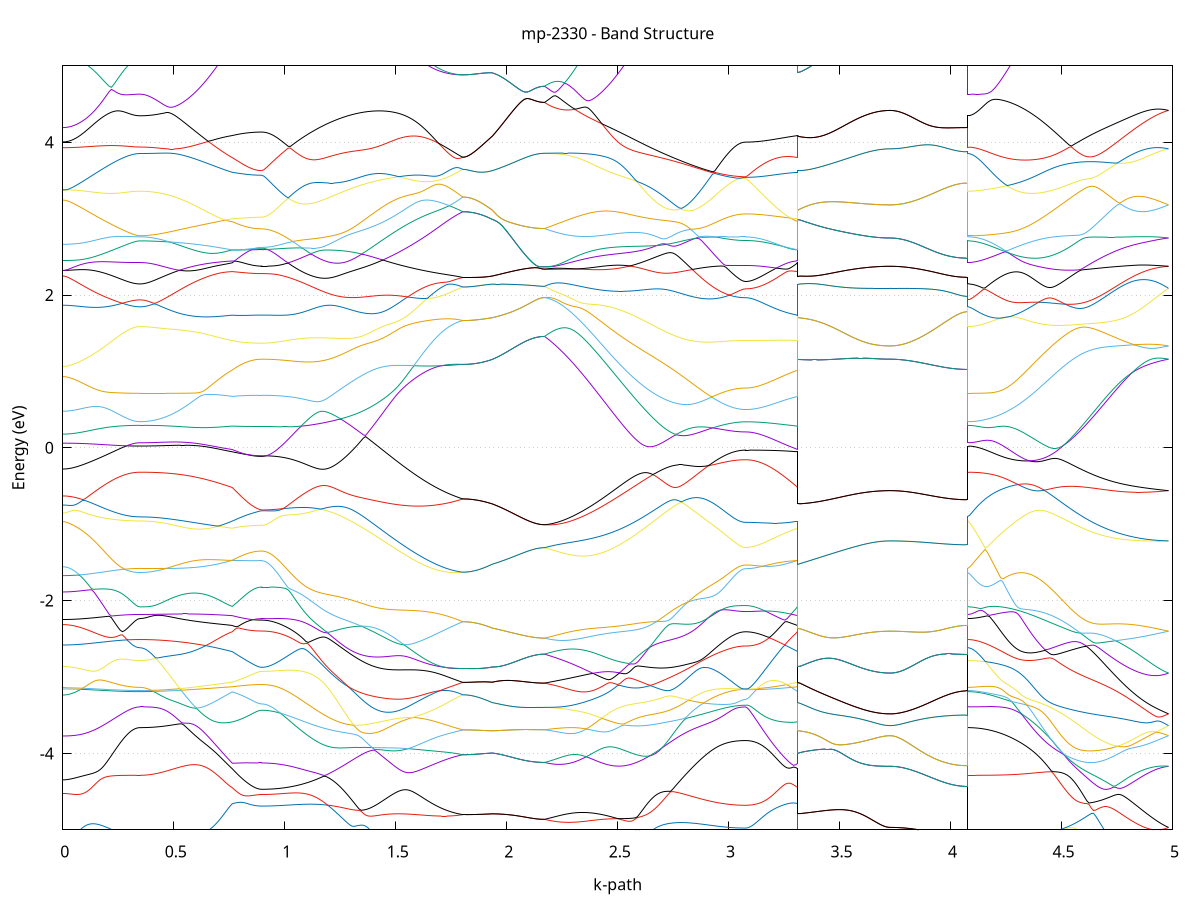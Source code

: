 set title 'mp-2330 - Band Structure'
set xlabel 'k-path'
set ylabel 'Energy (eV)'
set grid y
set yrange [-5:5]
set terminal png size 800,600
set output 'mp-2330_bands_gnuplot.png'
plot '-' using 1:2 with lines notitle, '-' using 1:2 with lines notitle, '-' using 1:2 with lines notitle, '-' using 1:2 with lines notitle, '-' using 1:2 with lines notitle, '-' using 1:2 with lines notitle, '-' using 1:2 with lines notitle, '-' using 1:2 with lines notitle, '-' using 1:2 with lines notitle, '-' using 1:2 with lines notitle, '-' using 1:2 with lines notitle, '-' using 1:2 with lines notitle, '-' using 1:2 with lines notitle, '-' using 1:2 with lines notitle, '-' using 1:2 with lines notitle, '-' using 1:2 with lines notitle, '-' using 1:2 with lines notitle, '-' using 1:2 with lines notitle, '-' using 1:2 with lines notitle, '-' using 1:2 with lines notitle, '-' using 1:2 with lines notitle, '-' using 1:2 with lines notitle, '-' using 1:2 with lines notitle, '-' using 1:2 with lines notitle, '-' using 1:2 with lines notitle, '-' using 1:2 with lines notitle, '-' using 1:2 with lines notitle, '-' using 1:2 with lines notitle, '-' using 1:2 with lines notitle, '-' using 1:2 with lines notitle, '-' using 1:2 with lines notitle, '-' using 1:2 with lines notitle, '-' using 1:2 with lines notitle, '-' using 1:2 with lines notitle, '-' using 1:2 with lines notitle, '-' using 1:2 with lines notitle, '-' using 1:2 with lines notitle, '-' using 1:2 with lines notitle, '-' using 1:2 with lines notitle, '-' using 1:2 with lines notitle, '-' using 1:2 with lines notitle, '-' using 1:2 with lines notitle, '-' using 1:2 with lines notitle, '-' using 1:2 with lines notitle, '-' using 1:2 with lines notitle, '-' using 1:2 with lines notitle, '-' using 1:2 with lines notitle, '-' using 1:2 with lines notitle, '-' using 1:2 with lines notitle, '-' using 1:2 with lines notitle, '-' using 1:2 with lines notitle, '-' using 1:2 with lines notitle, '-' using 1:2 with lines notitle, '-' using 1:2 with lines notitle, '-' using 1:2 with lines notitle, '-' using 1:2 with lines notitle, '-' using 1:2 with lines notitle, '-' using 1:2 with lines notitle, '-' using 1:2 with lines notitle, '-' using 1:2 with lines notitle, '-' using 1:2 with lines notitle, '-' using 1:2 with lines notitle, '-' using 1:2 with lines notitle, '-' using 1:2 with lines notitle, '-' using 1:2 with lines notitle, '-' using 1:2 with lines notitle, '-' using 1:2 with lines notitle, '-' using 1:2 with lines notitle, '-' using 1:2 with lines notitle, '-' using 1:2 with lines notitle, '-' using 1:2 with lines notitle, '-' using 1:2 with lines notitle, '-' using 1:2 with lines notitle, '-' using 1:2 with lines notitle, '-' using 1:2 with lines notitle, '-' using 1:2 with lines notitle, '-' using 1:2 with lines notitle, '-' using 1:2 with lines notitle, '-' using 1:2 with lines notitle, '-' using 1:2 with lines notitle, '-' using 1:2 with lines notitle, '-' using 1:2 with lines notitle, '-' using 1:2 with lines notitle, '-' using 1:2 with lines notitle, '-' using 1:2 with lines notitle, '-' using 1:2 with lines notitle, '-' using 1:2 with lines notitle, '-' using 1:2 with lines notitle, '-' using 1:2 with lines notitle, '-' using 1:2 with lines notitle, '-' using 1:2 with lines notitle, '-' using 1:2 with lines notitle, '-' using 1:2 with lines notitle, '-' using 1:2 with lines notitle, '-' using 1:2 with lines notitle, '-' using 1:2 with lines notitle
0.000000 -31.693087
0.009942 -31.693087
0.019884 -31.693087
0.029826 -31.692987
0.039768 -31.692987
0.049710 -31.692987
0.059652 -31.692987
0.069594 -31.692987
0.079536 -31.692887
0.089478 -31.692887
0.099420 -31.692887
0.109362 -31.692787
0.119304 -31.692787
0.129246 -31.692687
0.139188 -31.692687
0.149130 -31.692587
0.159072 -31.692487
0.169014 -31.692487
0.178956 -31.692387
0.188898 -31.692287
0.198840 -31.692287
0.208782 -31.692187
0.218724 -31.692087
0.228666 -31.692087
0.238608 -31.691987
0.248550 -31.691987
0.258492 -31.691887
0.268434 -31.691787
0.278376 -31.691787
0.288318 -31.691687
0.298260 -31.691687
0.308202 -31.691687
0.318144 -31.691587
0.328086 -31.691587
0.338028 -31.691587
0.347970 -31.691587
0.347970 -31.691587
0.357867 -31.691587
0.367765 -31.691587
0.377663 -31.691587
0.387560 -31.691587
0.397458 -31.691587
0.407356 -31.691587
0.417253 -31.691587
0.427151 -31.691587
0.437049 -31.691587
0.446947 -31.691587
0.456844 -31.691587
0.466742 -31.691587
0.476640 -31.691587
0.486537 -31.691587
0.496435 -31.691487
0.506333 -31.691487
0.516230 -31.691487
0.526128 -31.691487
0.536026 -31.691487
0.545923 -31.691487
0.555821 -31.691487
0.565719 -31.691387
0.575617 -31.691387
0.585514 -31.691387
0.595412 -31.691387
0.605310 -31.691287
0.615207 -31.691287
0.625105 -31.691287
0.635003 -31.691287
0.644900 -31.691187
0.654798 -31.691187
0.664696 -31.691187
0.674593 -31.691187
0.684491 -31.691087
0.694389 -31.691087
0.704286 -31.691087
0.714184 -31.691087
0.724082 -31.690987
0.733980 -31.690987
0.743877 -31.690987
0.753775 -31.690987
0.763673 -31.690987
0.763673 -31.690987
0.773141 -31.690887
0.782609 -31.690887
0.792078 -31.690887
0.801546 -31.690887
0.811014 -31.690887
0.820483 -31.690887
0.829951 -31.690787
0.839419 -31.690787
0.848888 -31.690787
0.858356 -31.690787
0.867824 -31.690787
0.877293 -31.690787
0.886761 -31.690787
0.896229 -31.690787
0.896229 -31.690787
0.906186 -31.690787
0.916142 -31.690787
0.926099 -31.690687
0.936056 -31.690587
0.946012 -31.690487
0.955969 -31.690387
0.965925 -31.690287
0.975882 -31.690087
0.985839 -31.689887
0.995795 -31.689687
1.005752 -31.689487
1.015708 -31.689187
1.025665 -31.688987
1.035621 -31.688687
1.045578 -31.688387
1.055535 -31.688087
1.065491 -31.687787
1.075448 -31.687487
1.085404 -31.687187
1.095361 -31.686787
1.105317 -31.686487
1.115274 -31.686187
1.125231 -31.685787
1.135187 -31.685487
1.145144 -31.685187
1.155100 -31.684787
1.165057 -31.684487
1.175014 -31.684187
1.184970 -31.683887
1.194927 -31.683687
1.204883 -31.683387
1.214840 -31.683187
1.224796 -31.682987
1.234753 -31.682787
1.244710 -31.682687
1.254666 -31.682487
1.264623 -31.682487
1.274579 -31.682387
1.284536 -31.682487
1.294493 -31.682487
1.304449 -31.682587
1.314406 -31.682787
1.324362 -31.682987
1.334319 -31.683287
1.344275 -31.683587
1.354232 -31.683987
1.364189 -31.684387
1.374145 -31.684887
1.384102 -31.685487
1.394058 -31.686087
1.404015 -31.686787
1.413972 -31.687587
1.423928 -31.688387
1.433885 -31.689187
1.443841 -31.690187
1.453798 -31.691087
1.463754 -31.692087
1.473711 -31.693187
1.483668 -31.694287
1.493624 -31.695487
1.503581 -31.696587
1.513537 -31.697787
1.523494 -31.698987
1.533451 -31.700287
1.543407 -31.701487
1.553364 -31.702787
1.563320 -31.704087
1.573277 -31.705287
1.583233 -31.706587
1.593190 -31.707787
1.603147 -31.708987
1.613103 -31.710187
1.623060 -31.711387
1.633016 -31.712587
1.642973 -31.713687
1.652930 -31.714687
1.662886 -31.715687
1.672843 -31.716687
1.682799 -31.717687
1.692756 -31.718687
1.702712 -31.719587
1.712669 -31.720387
1.722626 -31.721087
1.732582 -31.721687
1.742539 -31.722187
1.752495 -31.722687
1.762452 -31.722987
1.772409 -31.723287
1.782365 -31.723487
1.792322 -31.723587
1.802278 -31.723587
1.802278 -31.723587
1.811747 -31.723587
1.821215 -31.723487
1.830683 -31.723487
1.840152 -31.723487
1.849620 -31.723387
1.859088 -31.723387
1.868557 -31.723287
1.878025 -31.723287
1.887493 -31.723187
1.896962 -31.723087
1.906430 -31.722987
1.915898 -31.722887
1.925367 -31.722787
1.934835 -31.722687
1.934835 -31.722687
1.944658 -31.722687
1.954482 -31.722587
1.964305 -31.722487
1.974128 -31.722387
1.983952 -31.722287
1.993775 -31.722287
2.003599 -31.722187
2.013422 -31.722087
2.023245 -31.721987
2.033069 -31.721887
2.042892 -31.721887
2.052715 -31.721787
2.062539 -31.721687
2.072362 -31.721587
2.082186 -31.721587
2.092009 -31.721487
2.101832 -31.721487
2.111656 -31.721387
2.121479 -31.721387
2.131302 -31.721387
2.141126 -31.721287
2.150949 -31.721287
2.160773 -31.721287
2.170596 -31.721287
2.170596 -31.721287
2.180552 -31.721287
2.190509 -31.721187
2.200466 -31.720987
2.210422 -31.720687
2.220379 -31.720387
2.230335 -31.719887
2.240292 -31.719387
2.250249 -31.718687
2.260205 -31.717987
2.270162 -31.717187
2.280118 -31.716287
2.290075 -31.715387
2.300031 -31.714487
2.309988 -31.713487
2.319945 -31.712487
2.329901 -31.711387
2.339858 -31.710287
2.349814 -31.709187
2.359771 -31.707987
2.369728 -31.706787
2.379684 -31.705587
2.389641 -31.704287
2.399597 -31.703087
2.409554 -31.701787
2.419510 -31.700487
2.429467 -31.699287
2.439424 -31.697987
2.449380 -31.696787
2.459337 -31.695587
2.469293 -31.694387
2.479250 -31.693287
2.489207 -31.692087
2.499163 -31.691087
2.509120 -31.689987
2.519076 -31.688987
2.529033 -31.688087
2.538989 -31.687187
2.548946 -31.686387
2.558903 -31.685587
2.568859 -31.684887
2.578816 -31.684287
2.588772 -31.683687
2.598729 -31.683187
2.608686 -31.682787
2.618642 -31.682387
2.628599 -31.682087
2.638555 -31.681787
2.648512 -31.681587
2.658468 -31.681487
2.668425 -31.681387
2.678382 -31.681287
2.688338 -31.681387
2.698295 -31.681387
2.708251 -31.681487
2.718208 -31.681687
2.728165 -31.681787
2.738121 -31.682087
2.748078 -31.682287
2.758034 -31.682587
2.767991 -31.682887
2.777947 -31.683187
2.787904 -31.683487
2.797861 -31.683887
2.807817 -31.684187
2.817774 -31.684587
2.827730 -31.684987
2.837687 -31.685387
2.847643 -31.685787
2.857600 -31.686187
2.867557 -31.686487
2.877513 -31.686887
2.887470 -31.687287
2.897426 -31.687687
2.907383 -31.687987
2.917340 -31.688387
2.927296 -31.688687
2.937253 -31.688987
2.947209 -31.689287
2.957166 -31.689587
2.967122 -31.689787
2.977079 -31.690087
2.987036 -31.690287
2.996992 -31.690487
3.006949 -31.690687
3.016905 -31.690887
3.026862 -31.690987
3.036819 -31.691087
3.046775 -31.691187
3.056732 -31.691187
3.066688 -31.691287
3.076645 -31.691287
3.076645 -31.691287
3.086468 -31.691287
3.096292 -31.691287
3.106115 -31.691287
3.115938 -31.691287
3.125762 -31.691287
3.135585 -31.691287
3.145409 -31.691187
3.155232 -31.691187
3.165055 -31.691187
3.174879 -31.691187
3.184702 -31.691187
3.194525 -31.691187
3.204349 -31.691187
3.214172 -31.691087
3.223996 -31.691087
3.233819 -31.691087
3.243642 -31.691087
3.253466 -31.691087
3.263289 -31.690987
3.273112 -31.690987
3.282936 -31.690987
3.292759 -31.690987
3.302583 -31.690987
3.312406 -31.690987
3.312406 -31.722687
3.322304 -31.722687
3.332201 -31.722687
3.342099 -31.722587
3.351997 -31.722487
3.361894 -31.722487
3.371792 -31.722387
3.381690 -31.722387
3.391587 -31.722287
3.401485 -31.722287
3.411383 -31.722187
3.421280 -31.722187
3.431178 -31.722087
3.441076 -31.722087
3.450974 -31.721987
3.460871 -31.721987
3.470769 -31.721887
3.480667 -31.721887
3.490564 -31.721787
3.500462 -31.721787
3.510360 -31.721687
3.520257 -31.721687
3.530155 -31.721587
3.540053 -31.721587
3.549950 -31.721587
3.559848 -31.721487
3.569746 -31.721487
3.579644 -31.721387
3.589541 -31.721387
3.599439 -31.721387
3.609337 -31.721287
3.619234 -31.721287
3.629132 -31.721287
3.639030 -31.721287
3.648927 -31.721287
3.658825 -31.721187
3.668723 -31.721187
3.678620 -31.721187
3.688518 -31.721187
3.698416 -31.721187
3.708313 -31.721187
3.718211 -31.721187
3.728109 -31.721187
3.728109 -31.721187
3.738051 -31.721187
3.747993 -31.721187
3.757935 -31.721187
3.767877 -31.721187
3.777819 -31.721287
3.787761 -31.721287
3.797703 -31.721387
3.807645 -31.721387
3.817587 -31.721487
3.827529 -31.721587
3.837471 -31.721587
3.847413 -31.721687
3.857355 -31.721787
3.867297 -31.721887
3.877239 -31.721987
3.887181 -31.722087
3.897123 -31.722187
3.907065 -31.722287
3.917007 -31.722287
3.926949 -31.722387
3.936891 -31.722487
3.946833 -31.722587
3.956775 -31.722687
3.966717 -31.722787
3.976659 -31.722787
3.986601 -31.722887
3.996543 -31.722887
4.006485 -31.722987
4.016427 -31.722987
4.026369 -31.723087
4.036311 -31.723087
4.046253 -31.723087
4.056195 -31.723187
4.066137 -31.723187
4.076079 -31.723187
4.076079 -31.691587
4.086035 -31.691587
4.095992 -31.691587
4.105948 -31.691487
4.115905 -31.691387
4.125861 -31.691287
4.135818 -31.691187
4.145775 -31.690987
4.155731 -31.690787
4.165688 -31.690587
4.175644 -31.690387
4.185601 -31.690087
4.195558 -31.689887
4.205514 -31.689587
4.215471 -31.689287
4.225427 -31.688987
4.235384 -31.688587
4.245340 -31.688287
4.255297 -31.687887
4.265254 -31.687587
4.275210 -31.687187
4.285167 -31.686787
4.295123 -31.686387
4.305080 -31.685987
4.315037 -31.685587
4.324993 -31.685187
4.334950 -31.684787
4.344906 -31.684487
4.354863 -31.684087
4.364819 -31.683687
4.374776 -31.683387
4.384733 -31.683087
4.394689 -31.682787
4.404646 -31.682487
4.414602 -31.682187
4.424559 -31.681987
4.434516 -31.681787
4.444472 -31.681687
4.454429 -31.681487
4.464385 -31.681487
4.474342 -31.681487
4.484298 -31.681487
4.494255 -31.681587
4.504212 -31.681687
4.514168 -31.681887
4.524125 -31.682087
4.534081 -31.682487
4.544038 -31.682787
4.553994 -31.683287
4.563951 -31.683787
4.573908 -31.684287
4.583864 -31.684987
4.593821 -31.685687
4.603777 -31.686387
4.613734 -31.687187
4.623691 -31.688087
4.633647 -31.689087
4.643604 -31.689987
4.653560 -31.691087
4.663517 -31.692087
4.673473 -31.693287
4.683430 -31.694387
4.693387 -31.695587
4.703343 -31.696787
4.713300 -31.697987
4.723256 -31.699287
4.733213 -31.700487
4.743170 -31.701787
4.753126 -31.702987
4.763083 -31.704287
4.773039 -31.705487
4.782996 -31.706687
4.792952 -31.707887
4.802909 -31.709087
4.812866 -31.710287
4.822822 -31.711387
4.832779 -31.712387
4.842735 -31.713487
4.852692 -31.714387
4.862649 -31.715287
4.872605 -31.716187
4.882562 -31.716987
4.892518 -31.717887
4.902475 -31.718587
4.912431 -31.719187
4.922388 -31.719787
4.932345 -31.720187
4.942301 -31.720587
4.952258 -31.720887
4.962214 -31.720987
4.972171 -31.721187
4.982128 -31.721187
e
0.000000 -31.648187
0.009942 -31.648187
0.019884 -31.648287
0.029826 -31.648487
0.039768 -31.648687
0.049710 -31.648987
0.059652 -31.649287
0.069594 -31.649687
0.079536 -31.650187
0.089478 -31.650687
0.099420 -31.651187
0.109362 -31.651787
0.119304 -31.652387
0.129246 -31.652987
0.139188 -31.653687
0.149130 -31.654287
0.159072 -31.654987
0.169014 -31.655587
0.178956 -31.656287
0.188898 -31.656887
0.198840 -31.657487
0.208782 -31.658087
0.218724 -31.658687
0.228666 -31.659287
0.238608 -31.659787
0.248550 -31.660287
0.258492 -31.660687
0.268434 -31.661187
0.278376 -31.661487
0.288318 -31.661887
0.298260 -31.662187
0.308202 -31.662387
0.318144 -31.662587
0.328086 -31.662687
0.338028 -31.662787
0.347970 -31.662787
0.347970 -31.662787
0.357867 -31.662787
0.367765 -31.662787
0.377663 -31.662687
0.387560 -31.662587
0.397458 -31.662487
0.407356 -31.662287
0.417253 -31.662187
0.427151 -31.661987
0.437049 -31.661687
0.446947 -31.661487
0.456844 -31.661187
0.466742 -31.660987
0.476640 -31.660587
0.486537 -31.660287
0.496435 -31.659987
0.506333 -31.659587
0.516230 -31.659187
0.526128 -31.658787
0.536026 -31.658387
0.545923 -31.657987
0.555821 -31.657587
0.565719 -31.657087
0.575617 -31.656687
0.585514 -31.656187
0.595412 -31.655687
0.605310 -31.655287
0.615207 -31.654787
0.625105 -31.654287
0.635003 -31.653787
0.644900 -31.653387
0.654798 -31.652887
0.664696 -31.652387
0.674593 -31.651887
0.684491 -31.651387
0.694389 -31.650987
0.704286 -31.650487
0.714184 -31.650087
0.724082 -31.649587
0.733980 -31.649187
0.743877 -31.648787
0.753775 -31.648387
0.763673 -31.647987
0.763673 -31.647987
0.773141 -31.647387
0.782609 -31.646787
0.792078 -31.646187
0.801546 -31.645587
0.811014 -31.645087
0.820483 -31.644587
0.829951 -31.644087
0.839419 -31.643687
0.848888 -31.643287
0.858356 -31.642987
0.867824 -31.642787
0.877293 -31.642587
0.886761 -31.642487
0.896229 -31.642487
0.896229 -31.642487
0.906186 -31.642487
0.916142 -31.642487
0.926099 -31.642387
0.936056 -31.642387
0.946012 -31.642287
0.955969 -31.642287
0.965925 -31.642187
0.975882 -31.642087
0.985839 -31.641987
0.995795 -31.641887
1.005752 -31.641787
1.015708 -31.641687
1.025665 -31.641587
1.035621 -31.641487
1.045578 -31.641387
1.055535 -31.641187
1.065491 -31.641087
1.075448 -31.640987
1.085404 -31.640887
1.095361 -31.640787
1.105317 -31.640687
1.115274 -31.640587
1.125231 -31.640487
1.135187 -31.640387
1.145144 -31.640387
1.155100 -31.640387
1.165057 -31.640287
1.175014 -31.640387
1.184970 -31.640387
1.194927 -31.640487
1.204883 -31.640587
1.214840 -31.640687
1.224796 -31.640787
1.234753 -31.640987
1.244710 -31.641287
1.254666 -31.641487
1.264623 -31.641887
1.274579 -31.642187
1.284536 -31.642587
1.294493 -31.642987
1.304449 -31.643487
1.314406 -31.644087
1.324362 -31.644687
1.334319 -31.645287
1.344275 -31.645987
1.354232 -31.646687
1.364189 -31.647687
1.374145 -31.650687
1.384102 -31.653587
1.394058 -31.656587
1.404015 -31.659487
1.413972 -31.662287
1.423928 -31.665187
1.433885 -31.667887
1.443841 -31.670687
1.453798 -31.673387
1.463754 -31.675987
1.473711 -31.678587
1.483668 -31.681187
1.493624 -31.683687
1.503581 -31.686087
1.513537 -31.688487
1.523494 -31.690787
1.533451 -31.693087
1.543407 -31.695287
1.553364 -31.697387
1.563320 -31.699387
1.573277 -31.701387
1.583233 -31.703287
1.593190 -31.705087
1.603147 -31.706787
1.613103 -31.708487
1.623060 -31.710087
1.633016 -31.711487
1.642973 -31.712987
1.652930 -31.714287
1.662886 -31.715487
1.672843 -31.716687
1.682799 -31.717587
1.692756 -31.718487
1.702712 -31.719287
1.712669 -31.720087
1.722626 -31.720687
1.732582 -31.721387
1.742539 -31.721887
1.752495 -31.722387
1.762452 -31.722787
1.772409 -31.723087
1.782365 -31.723287
1.792322 -31.723487
1.802278 -31.723587
1.802278 -31.723587
1.811747 -31.723587
1.821215 -31.723487
1.830683 -31.723487
1.840152 -31.723487
1.849620 -31.723387
1.859088 -31.723387
1.868557 -31.723287
1.878025 -31.723287
1.887493 -31.723187
1.896962 -31.723087
1.906430 -31.722987
1.915898 -31.722887
1.925367 -31.722787
1.934835 -31.722687
1.934835 -31.722687
1.944658 -31.722687
1.954482 -31.722587
1.964305 -31.722487
1.974128 -31.722387
1.983952 -31.722287
1.993775 -31.722287
2.003599 -31.722187
2.013422 -31.722087
2.023245 -31.721987
2.033069 -31.721887
2.042892 -31.721887
2.052715 -31.721787
2.062539 -31.721687
2.072362 -31.721587
2.082186 -31.721587
2.092009 -31.721487
2.101832 -31.721487
2.111656 -31.721387
2.121479 -31.721387
2.131302 -31.721387
2.141126 -31.721287
2.150949 -31.721287
2.160773 -31.721287
2.170596 -31.721287
2.170596 -31.721287
2.180552 -31.721187
2.190509 -31.721087
2.200466 -31.720887
2.210422 -31.720587
2.220379 -31.720187
2.230335 -31.719687
2.240292 -31.719187
2.250249 -31.718487
2.260205 -31.717887
2.270162 -31.717087
2.280118 -31.716287
2.290075 -31.715287
2.300031 -31.714187
2.309988 -31.713087
2.319945 -31.711787
2.329901 -31.710487
2.339858 -31.708987
2.349814 -31.707487
2.359771 -31.705887
2.369728 -31.704287
2.379684 -31.702487
2.389641 -31.700687
2.399597 -31.698787
2.409554 -31.696787
2.419510 -31.694687
2.429467 -31.692587
2.439424 -31.690387
2.449380 -31.688087
2.459337 -31.685787
2.469293 -31.683387
2.479250 -31.680987
2.489207 -31.678487
2.499163 -31.675887
2.509120 -31.673287
2.519076 -31.670587
2.529033 -31.667887
2.538989 -31.665187
2.548946 -31.662587
2.558903 -31.660087
2.568859 -31.658287
2.578816 -31.657187
2.588772 -31.656387
2.598729 -31.655687
2.608686 -31.654987
2.618642 -31.654387
2.628599 -31.653887
2.638555 -31.653387
2.648512 -31.652887
2.658468 -31.652487
2.668425 -31.652187
2.678382 -31.651887
2.688338 -31.651587
2.698295 -31.651387
2.708251 -31.651187
2.718208 -31.650987
2.728165 -31.650887
2.738121 -31.650787
2.748078 -31.650787
2.758034 -31.650787
2.767991 -31.650787
2.777947 -31.650787
2.787904 -31.650887
2.797861 -31.650887
2.807817 -31.650987
2.817774 -31.651187
2.827730 -31.651287
2.837687 -31.651387
2.847643 -31.651587
2.857600 -31.651787
2.867557 -31.651887
2.877513 -31.652087
2.887470 -31.652287
2.897426 -31.652487
2.907383 -31.652587
2.917340 -31.652787
2.927296 -31.652987
2.937253 -31.653187
2.947209 -31.653287
2.957166 -31.653487
2.967122 -31.653587
2.977079 -31.653787
2.987036 -31.653887
2.996992 -31.653987
3.006949 -31.654087
3.016905 -31.654187
3.026862 -31.654287
3.036819 -31.654387
3.046775 -31.654387
3.056732 -31.654487
3.066688 -31.654487
3.076645 -31.654487
3.076645 -31.654487
3.086468 -31.654487
3.096292 -31.654487
3.106115 -31.654387
3.115938 -31.654287
3.125762 -31.654187
3.135585 -31.653987
3.145409 -31.653887
3.155232 -31.653687
3.165055 -31.653387
3.174879 -31.653187
3.184702 -31.652887
3.194525 -31.652687
3.204349 -31.652287
3.214172 -31.651987
3.223996 -31.651687
3.233819 -31.651287
3.243642 -31.650887
3.253466 -31.650487
3.263289 -31.650087
3.273112 -31.649687
3.282936 -31.649287
3.292759 -31.648887
3.302583 -31.648387
3.312406 -31.647987
3.312406 -31.722687
3.322304 -31.722687
3.332201 -31.722687
3.342099 -31.722587
3.351997 -31.722487
3.361894 -31.722487
3.371792 -31.722387
3.381690 -31.722387
3.391587 -31.722287
3.401485 -31.722287
3.411383 -31.722187
3.421280 -31.722187
3.431178 -31.722087
3.441076 -31.722087
3.450974 -31.721987
3.460871 -31.721987
3.470769 -31.721887
3.480667 -31.721887
3.490564 -31.721787
3.500462 -31.721787
3.510360 -31.721687
3.520257 -31.721687
3.530155 -31.721587
3.540053 -31.721587
3.549950 -31.721587
3.559848 -31.721487
3.569746 -31.721487
3.579644 -31.721387
3.589541 -31.721387
3.599439 -31.721387
3.609337 -31.721287
3.619234 -31.721287
3.629132 -31.721287
3.639030 -31.721287
3.648927 -31.721287
3.658825 -31.721187
3.668723 -31.721187
3.678620 -31.721187
3.688518 -31.721187
3.698416 -31.721187
3.708313 -31.721187
3.718211 -31.721187
3.728109 -31.721187
3.728109 -31.721187
3.738051 -31.721187
3.747993 -31.721187
3.757935 -31.721187
3.767877 -31.721187
3.777819 -31.721287
3.787761 -31.721287
3.797703 -31.721387
3.807645 -31.721387
3.817587 -31.721487
3.827529 -31.721587
3.837471 -31.721587
3.847413 -31.721687
3.857355 -31.721787
3.867297 -31.721887
3.877239 -31.721987
3.887181 -31.722087
3.897123 -31.722187
3.907065 -31.722287
3.917007 -31.722287
3.926949 -31.722387
3.936891 -31.722487
3.946833 -31.722587
3.956775 -31.722687
3.966717 -31.722787
3.976659 -31.722787
3.986601 -31.722887
3.996543 -31.722887
4.006485 -31.722987
4.016427 -31.722987
4.026369 -31.723087
4.036311 -31.723087
4.046253 -31.723087
4.056195 -31.723187
4.066137 -31.723187
4.076079 -31.723187
4.076079 -31.662787
4.086035 -31.662787
4.095992 -31.662787
4.105948 -31.662687
4.115905 -31.662587
4.125861 -31.662487
4.135818 -31.662387
4.145775 -31.662287
4.155731 -31.662087
4.165688 -31.661987
4.175644 -31.661787
4.185601 -31.661587
4.195558 -31.661387
4.205514 -31.661087
4.215471 -31.660887
4.225427 -31.660587
4.235384 -31.660287
4.245340 -31.660087
4.255297 -31.659787
4.265254 -31.659487
4.275210 -31.659187
4.285167 -31.658887
4.295123 -31.658587
4.305080 -31.658287
4.315037 -31.657987
4.324993 -31.657687
4.334950 -31.657387
4.344906 -31.657087
4.354863 -31.656887
4.364819 -31.656587
4.374776 -31.656387
4.384733 -31.656187
4.394689 -31.655987
4.404646 -31.655787
4.414602 -31.655687
4.424559 -31.655587
4.434516 -31.655487
4.444472 -31.655387
4.454429 -31.655387
4.464385 -31.655387
4.474342 -31.655487
4.484298 -31.655587
4.494255 -31.655687
4.504212 -31.655887
4.514168 -31.656187
4.524125 -31.656387
4.534081 -31.656787
4.544038 -31.657187
4.553994 -31.657587
4.563951 -31.658187
4.573908 -31.658787
4.583864 -31.659687
4.593821 -31.660987
4.603777 -31.663087
4.613734 -31.665487
4.623691 -31.668087
4.633647 -31.670687
4.643604 -31.673287
4.653560 -31.675887
4.663517 -31.678387
4.673473 -31.680887
4.683430 -31.683287
4.693387 -31.685687
4.703343 -31.687987
4.713300 -31.690287
4.723256 -31.692487
4.733213 -31.694587
4.743170 -31.696687
4.753126 -31.698587
4.763083 -31.700487
4.773039 -31.702387
4.782996 -31.704087
4.792952 -31.705787
4.802909 -31.707387
4.812866 -31.708887
4.822822 -31.710287
4.832779 -31.711687
4.842735 -31.712887
4.852692 -31.714087
4.862649 -31.715087
4.872605 -31.716087
4.882562 -31.716987
4.892518 -31.717787
4.902475 -31.718387
4.912431 -31.718987
4.922388 -31.719587
4.932345 -31.719987
4.942301 -31.720387
4.952258 -31.720687
4.962214 -31.720987
4.972171 -31.721087
4.982128 -31.721187
e
0.000000 -31.542487
0.009942 -31.542487
0.019884 -31.542487
0.029826 -31.542387
0.039768 -31.542387
0.049710 -31.542387
0.059652 -31.542387
0.069594 -31.542387
0.079536 -31.542387
0.089478 -31.542387
0.099420 -31.542387
0.109362 -31.542387
0.119304 -31.542287
0.129246 -31.542287
0.139188 -31.542287
0.149130 -31.542287
0.159072 -31.542287
0.169014 -31.542187
0.178956 -31.542187
0.188898 -31.542187
0.198840 -31.542187
0.208782 -31.542087
0.218724 -31.542087
0.228666 -31.542087
0.238608 -31.542087
0.248550 -31.542087
0.258492 -31.542087
0.268434 -31.541987
0.278376 -31.541987
0.288318 -31.541987
0.298260 -31.541987
0.308202 -31.541987
0.318144 -31.541987
0.328086 -31.541987
0.338028 -31.541987
0.347970 -31.541987
0.347970 -31.541987
0.357867 -31.541987
0.367765 -31.541987
0.377663 -31.541987
0.387560 -31.541987
0.397458 -31.541987
0.407356 -31.541987
0.417253 -31.541987
0.427151 -31.541987
0.437049 -31.541987
0.446947 -31.541987
0.456844 -31.541987
0.466742 -31.541987
0.476640 -31.541987
0.486537 -31.541987
0.496435 -31.541987
0.506333 -31.541987
0.516230 -31.541987
0.526128 -31.541987
0.536026 -31.542087
0.545923 -31.542087
0.555821 -31.542087
0.565719 -31.542087
0.575617 -31.542087
0.585514 -31.542087
0.595412 -31.542087
0.605310 -31.542087
0.615207 -31.542087
0.625105 -31.542087
0.635003 -31.542087
0.644900 -31.542087
0.654798 -31.542187
0.664696 -31.542187
0.674593 -31.542187
0.684491 -31.542187
0.694389 -31.542187
0.704286 -31.542187
0.714184 -31.542187
0.724082 -31.542187
0.733980 -31.542187
0.743877 -31.542187
0.753775 -31.542187
0.763673 -31.542287
0.763673 -31.542287
0.773141 -31.542287
0.782609 -31.542287
0.792078 -31.542287
0.801546 -31.542287
0.811014 -31.542287
0.820483 -31.542387
0.829951 -31.542387
0.839419 -31.542387
0.848888 -31.542387
0.858356 -31.542387
0.867824 -31.542387
0.877293 -31.542387
0.886761 -31.542387
0.896229 -31.542387
0.896229 -31.542387
0.906186 -31.542587
0.916142 -31.543087
0.926099 -31.543887
0.936056 -31.544787
0.946012 -31.545787
0.955969 -31.546887
0.965925 -31.548187
0.975882 -31.549487
0.985839 -31.550787
0.995795 -31.552287
1.005752 -31.553887
1.015708 -31.555487
1.025665 -31.557187
1.035621 -31.558987
1.045578 -31.560887
1.055535 -31.562787
1.065491 -31.564787
1.075448 -31.566887
1.085404 -31.569087
1.095361 -31.571287
1.105317 -31.573587
1.115274 -31.575987
1.125231 -31.578387
1.135187 -31.580887
1.145144 -31.583487
1.155100 -31.586087
1.165057 -31.588787
1.175014 -31.591487
1.184970 -31.594187
1.194927 -31.596987
1.204883 -31.599787
1.214840 -31.602687
1.224796 -31.605587
1.234753 -31.608587
1.244710 -31.611487
1.254666 -31.614487
1.264623 -31.617487
1.274579 -31.620487
1.284536 -31.623487
1.294493 -31.626587
1.304449 -31.629587
1.314406 -31.632587
1.324362 -31.635687
1.334319 -31.638687
1.344275 -31.641687
1.354232 -31.644687
1.364189 -31.647387
1.374145 -31.648287
1.384102 -31.649087
1.394058 -31.649987
1.404015 -31.650987
1.413972 -31.651887
1.423928 -31.652987
1.433885 -31.653987
1.443841 -31.655087
1.453798 -31.656187
1.463754 -31.657287
1.473711 -31.658487
1.483668 -31.659687
1.493624 -31.660887
1.503581 -31.662087
1.513537 -31.663287
1.523494 -31.664487
1.533451 -31.665687
1.543407 -31.666887
1.553364 -31.668087
1.563320 -31.669287
1.573277 -31.670487
1.583233 -31.671687
1.593190 -31.672787
1.603147 -31.673987
1.613103 -31.674987
1.623060 -31.676087
1.633016 -31.677087
1.642973 -31.678087
1.652930 -31.678987
1.662886 -31.679887
1.672843 -31.680787
1.682799 -31.681487
1.692756 -31.682287
1.702712 -31.682887
1.712669 -31.683487
1.722626 -31.684087
1.732582 -31.684487
1.742539 -31.684887
1.752495 -31.685287
1.762452 -31.685487
1.772409 -31.685687
1.782365 -31.685787
1.792322 -31.685787
1.802278 -31.685687
1.802278 -31.685687
1.811747 -31.685687
1.821215 -31.685687
1.830683 -31.685787
1.840152 -31.685787
1.849620 -31.685787
1.859088 -31.685887
1.868557 -31.685987
1.878025 -31.685987
1.887493 -31.686087
1.896962 -31.686187
1.906430 -31.686287
1.915898 -31.686387
1.925367 -31.686587
1.934835 -31.686687
1.934835 -31.686687
1.944658 -31.686787
1.954482 -31.686887
1.964305 -31.686987
1.974128 -31.687187
1.983952 -31.687287
1.993775 -31.687387
2.003599 -31.687487
2.013422 -31.687587
2.023245 -31.687787
2.033069 -31.687887
2.042892 -31.687987
2.052715 -31.688087
2.062539 -31.688187
2.072362 -31.688287
2.082186 -31.688387
2.092009 -31.688387
2.101832 -31.688487
2.111656 -31.688587
2.121479 -31.688587
2.131302 -31.688687
2.141126 -31.688687
2.150949 -31.688687
2.160773 -31.688687
2.170596 -31.688687
2.170596 -31.688687
2.180552 -31.688787
2.190509 -31.688787
2.200466 -31.688687
2.210422 -31.688587
2.220379 -31.688387
2.230335 -31.687987
2.240292 -31.687687
2.250249 -31.687187
2.260205 -31.686687
2.270162 -31.686187
2.280118 -31.685487
2.290075 -31.684887
2.300031 -31.684087
2.309988 -31.683287
2.319945 -31.682487
2.329901 -31.681587
2.339858 -31.680687
2.349814 -31.679787
2.359771 -31.678787
2.369728 -31.677787
2.379684 -31.676687
2.389641 -31.675687
2.399597 -31.674587
2.409554 -31.673487
2.419510 -31.672387
2.429467 -31.671287
2.439424 -31.670187
2.449380 -31.669087
2.459337 -31.667987
2.469293 -31.666987
2.479250 -31.665887
2.489207 -31.664787
2.499163 -31.663787
2.509120 -31.662787
2.519076 -31.661787
2.529033 -31.660787
2.538989 -31.659887
2.548946 -31.658887
2.558903 -31.657687
2.568859 -31.655787
2.578816 -31.653187
2.588772 -31.650387
2.598729 -31.647487
2.608686 -31.644487
2.618642 -31.641487
2.628599 -31.638487
2.638555 -31.635387
2.648512 -31.632387
2.658468 -31.629287
2.668425 -31.626287
2.678382 -31.623187
2.688338 -31.620087
2.698295 -31.617087
2.708251 -31.613987
2.718208 -31.610987
2.728165 -31.607887
2.738121 -31.604887
2.748078 -31.601987
2.758034 -31.598987
2.767991 -31.596087
2.777947 -31.593187
2.787904 -31.590387
2.797861 -31.587587
2.807817 -31.584787
2.817774 -31.582087
2.827730 -31.579487
2.837687 -31.576887
2.847643 -31.574387
2.857600 -31.571887
2.867557 -31.569487
2.877513 -31.567187
2.887470 -31.564887
2.897426 -31.562787
2.907383 -31.560687
2.917340 -31.558687
2.927296 -31.556787
2.937253 -31.554987
2.947209 -31.553287
2.957166 -31.551687
2.967122 -31.550187
2.977079 -31.548787
2.987036 -31.547587
2.996992 -31.546387
3.006949 -31.545387
3.016905 -31.544487
3.026862 -31.543687
3.036819 -31.543087
3.046775 -31.542587
3.056732 -31.542287
3.066688 -31.542087
3.076645 -31.541987
3.076645 -31.541987
3.086468 -31.541987
3.096292 -31.541987
3.106115 -31.541987
3.115938 -31.541987
3.125762 -31.541987
3.135585 -31.541987
3.145409 -31.541987
3.155232 -31.541987
3.165055 -31.541987
3.174879 -31.541987
3.184702 -31.542087
3.194525 -31.542087
3.204349 -31.542087
3.214172 -31.542087
3.223996 -31.542087
3.233819 -31.542087
3.243642 -31.542087
3.253466 -31.542187
3.263289 -31.542187
3.273112 -31.542187
3.282936 -31.542187
3.292759 -31.542187
3.302583 -31.542187
3.312406 -31.542287
3.312406 -31.686687
3.322304 -31.686687
3.332201 -31.686687
3.342099 -31.686687
3.351997 -31.686687
3.361894 -31.686687
3.371792 -31.686687
3.381690 -31.686687
3.391587 -31.686587
3.401485 -31.686587
3.411383 -31.686587
3.421280 -31.686487
3.431178 -31.686487
3.441076 -31.686487
3.450974 -31.686387
3.460871 -31.686387
3.470769 -31.686287
3.480667 -31.686287
3.490564 -31.686187
3.500462 -31.686087
3.510360 -31.686087
3.520257 -31.685987
3.530155 -31.685987
3.540053 -31.685887
3.549950 -31.685887
3.559848 -31.685787
3.569746 -31.685687
3.579644 -31.685687
3.589541 -31.685587
3.599439 -31.685587
3.609337 -31.685487
3.619234 -31.685487
3.629132 -31.685387
3.639030 -31.685387
3.648927 -31.685387
3.658825 -31.685287
3.668723 -31.685287
3.678620 -31.685287
3.688518 -31.685187
3.698416 -31.685187
3.708313 -31.685187
3.718211 -31.685187
3.728109 -31.685187
3.728109 -31.685187
3.738051 -31.685187
3.747993 -31.685187
3.757935 -31.685187
3.767877 -31.685087
3.777819 -31.685087
3.787761 -31.684987
3.797703 -31.684987
3.807645 -31.684887
3.817587 -31.684787
3.827529 -31.684687
3.837471 -31.684587
3.847413 -31.684487
3.857355 -31.684387
3.867297 -31.684287
3.877239 -31.684187
3.887181 -31.683987
3.897123 -31.683887
3.907065 -31.683787
3.917007 -31.683687
3.926949 -31.683587
3.936891 -31.683487
3.946833 -31.683387
3.956775 -31.683287
3.966717 -31.683187
3.976659 -31.683087
3.986601 -31.682987
3.996543 -31.682887
4.006485 -31.682787
4.016427 -31.682787
4.026369 -31.682687
4.036311 -31.682687
4.046253 -31.682587
4.056195 -31.682587
4.066137 -31.682587
4.076079 -31.682587
4.076079 -31.541987
4.086035 -31.542087
4.095992 -31.542287
4.105948 -31.542587
4.115905 -31.543087
4.125861 -31.543687
4.135818 -31.544487
4.145775 -31.545387
4.155731 -31.546387
4.165688 -31.547487
4.175644 -31.548787
4.185601 -31.550187
4.195558 -31.551587
4.205514 -31.553187
4.215471 -31.554887
4.225427 -31.556687
4.235384 -31.558587
4.245340 -31.560587
4.255297 -31.562687
4.265254 -31.564787
4.275210 -31.567087
4.285167 -31.569387
4.295123 -31.571787
4.305080 -31.574287
4.315037 -31.576787
4.324993 -31.579387
4.334950 -31.581987
4.344906 -31.584687
4.354863 -31.587387
4.364819 -31.590187
4.374776 -31.593087
4.384733 -31.595987
4.394689 -31.598887
4.404646 -31.601787
4.414602 -31.604787
4.424559 -31.607787
4.434516 -31.610787
4.444472 -31.613787
4.454429 -31.616887
4.464385 -31.619887
4.474342 -31.622987
4.484298 -31.625987
4.494255 -31.629087
4.504212 -31.632087
4.514168 -31.635187
4.524125 -31.638187
4.534081 -31.641187
4.544038 -31.644187
4.553994 -31.647087
4.563951 -31.649987
4.573908 -31.652787
4.583864 -31.655287
4.593821 -31.657487
4.603777 -31.658887
4.613734 -31.659987
4.623691 -31.660787
4.633647 -31.661687
4.643604 -31.662487
4.653560 -31.663387
4.663517 -31.664187
4.673473 -31.665087
4.683430 -31.665987
4.693387 -31.666987
4.703343 -31.667887
4.713300 -31.668787
4.723256 -31.669787
4.733213 -31.670787
4.743170 -31.671687
4.753126 -31.672687
4.763083 -31.673587
4.773039 -31.674587
4.782996 -31.675487
4.792952 -31.676387
4.802909 -31.677287
4.812866 -31.678087
4.822822 -31.678987
4.832779 -31.679787
4.842735 -31.680487
4.852692 -31.681187
4.862649 -31.681887
4.872605 -31.682487
4.882562 -31.683087
4.892518 -31.683587
4.902475 -31.683987
4.912431 -31.684387
4.922388 -31.684687
4.932345 -31.684987
4.942301 -31.685187
4.952258 -31.685287
4.962214 -31.685387
4.972171 -31.685287
4.982128 -31.685187
e
0.000000 -31.539087
0.009942 -31.538987
0.019884 -31.538787
0.029826 -31.538487
0.039768 -31.537987
0.049710 -31.537387
0.059652 -31.536687
0.069594 -31.535887
0.079536 -31.534987
0.089478 -31.533887
0.099420 -31.532787
0.109362 -31.531587
0.119304 -31.530287
0.129246 -31.528887
0.139188 -31.527487
0.149130 -31.525987
0.159072 -31.524487
0.169014 -31.522887
0.178956 -31.521287
0.188898 -31.519687
0.198840 -31.518087
0.208782 -31.516487
0.218724 -31.514887
0.228666 -31.513287
0.238608 -31.511787
0.248550 -31.510387
0.258492 -31.508887
0.268434 -31.507587
0.278376 -31.506387
0.288318 -31.505287
0.298260 -31.504287
0.308202 -31.503487
0.318144 -31.502787
0.328086 -31.502287
0.338028 -31.501987
0.347970 -31.501887
0.347970 -31.501887
0.357867 -31.501987
0.367765 -31.501987
0.377663 -31.502087
0.387560 -31.502287
0.397458 -31.502487
0.407356 -31.502687
0.417253 -31.502887
0.427151 -31.503187
0.437049 -31.503587
0.446947 -31.503887
0.456844 -31.504287
0.466742 -31.504787
0.476640 -31.505187
0.486537 -31.505687
0.496435 -31.506287
0.506333 -31.506787
0.516230 -31.507387
0.526128 -31.507987
0.536026 -31.508587
0.545923 -31.509187
0.555821 -31.509887
0.565719 -31.510487
0.575617 -31.511187
0.585514 -31.511887
0.595412 -31.512587
0.605310 -31.513387
0.615207 -31.514087
0.625105 -31.514787
0.635003 -31.515587
0.644900 -31.516287
0.654798 -31.517087
0.664696 -31.517887
0.674593 -31.518587
0.684491 -31.519387
0.694389 -31.520187
0.704286 -31.520987
0.714184 -31.521687
0.724082 -31.522487
0.733980 -31.523187
0.743877 -31.523987
0.753775 -31.524687
0.763673 -31.525487
0.763673 -31.525487
0.773141 -31.526987
0.782609 -31.528387
0.792078 -31.529787
0.801546 -31.531087
0.811014 -31.532287
0.820483 -31.533487
0.829951 -31.534487
0.839419 -31.535387
0.848888 -31.536087
0.858356 -31.536787
0.867824 -31.537287
0.877293 -31.537587
0.886761 -31.537787
0.896229 -31.537887
0.896229 -31.537887
0.906186 -31.537787
0.916142 -31.537387
0.926099 -31.536887
0.936056 -31.536287
0.946012 -31.535787
0.955969 -31.535187
0.965925 -31.534587
0.975882 -31.534087
0.985839 -31.533487
0.995795 -31.532987
1.005752 -31.532387
1.015708 -31.531887
1.025665 -31.531387
1.035621 -31.530887
1.045578 -31.530487
1.055535 -31.529987
1.065491 -31.529587
1.075448 -31.529187
1.085404 -31.528787
1.095361 -31.528487
1.105317 -31.528387
1.115274 -31.528387
1.125231 -31.528587
1.135187 -31.529187
1.145144 -31.530387
1.155100 -31.532087
1.165057 -31.534287
1.175014 -31.536787
1.184970 -31.539487
1.194927 -31.542487
1.204883 -31.545487
1.214840 -31.548687
1.224796 -31.551887
1.234753 -31.555187
1.244710 -31.558487
1.254666 -31.561887
1.264623 -31.565187
1.274579 -31.568687
1.284536 -31.572087
1.294493 -31.575487
1.304449 -31.578987
1.314406 -31.582387
1.324362 -31.585787
1.334319 -31.589287
1.344275 -31.592687
1.354232 -31.596087
1.364189 -31.599387
1.374145 -31.602787
1.384102 -31.606087
1.394058 -31.609387
1.404015 -31.612587
1.413972 -31.615787
1.423928 -31.618987
1.433885 -31.622087
1.443841 -31.625187
1.453798 -31.628187
1.463754 -31.631187
1.473711 -31.634087
1.483668 -31.636887
1.493624 -31.639687
1.503581 -31.642387
1.513537 -31.645087
1.523494 -31.647687
1.533451 -31.650187
1.543407 -31.652587
1.553364 -31.654987
1.563320 -31.657187
1.573277 -31.659387
1.583233 -31.661587
1.593190 -31.663587
1.603147 -31.665487
1.613103 -31.667387
1.623060 -31.669187
1.633016 -31.670887
1.642973 -31.672487
1.652930 -31.673987
1.662886 -31.675387
1.672843 -31.676687
1.682799 -31.677987
1.692756 -31.679087
1.702712 -31.680187
1.712669 -31.681087
1.722626 -31.681987
1.732582 -31.682787
1.742539 -31.683387
1.752495 -31.683987
1.762452 -31.684587
1.772409 -31.684987
1.782365 -31.685287
1.792322 -31.685487
1.802278 -31.685687
1.802278 -31.685687
1.811747 -31.685687
1.821215 -31.685687
1.830683 -31.685787
1.840152 -31.685787
1.849620 -31.685787
1.859088 -31.685887
1.868557 -31.685987
1.878025 -31.685987
1.887493 -31.686087
1.896962 -31.686187
1.906430 -31.686287
1.915898 -31.686387
1.925367 -31.686587
1.934835 -31.686687
1.934835 -31.686687
1.944658 -31.686787
1.954482 -31.686887
1.964305 -31.686987
1.974128 -31.687187
1.983952 -31.687287
1.993775 -31.687387
2.003599 -31.687487
2.013422 -31.687587
2.023245 -31.687787
2.033069 -31.687887
2.042892 -31.687987
2.052715 -31.688087
2.062539 -31.688187
2.072362 -31.688287
2.082186 -31.688387
2.092009 -31.688387
2.101832 -31.688487
2.111656 -31.688587
2.121479 -31.688587
2.131302 -31.688687
2.141126 -31.688687
2.150949 -31.688687
2.160773 -31.688687
2.170596 -31.688687
2.170596 -31.688687
2.180552 -31.688587
2.190509 -31.688287
2.200466 -31.687987
2.210422 -31.687587
2.220379 -31.687087
2.230335 -31.686487
2.240292 -31.685787
2.250249 -31.684987
2.260205 -31.684187
2.270162 -31.683187
2.280118 -31.682187
2.290075 -31.681087
2.300031 -31.679787
2.309988 -31.678487
2.319945 -31.677087
2.329901 -31.675587
2.339858 -31.674087
2.349814 -31.672387
2.359771 -31.670587
2.369728 -31.668787
2.379684 -31.666887
2.389641 -31.664787
2.399597 -31.662687
2.409554 -31.660587
2.419510 -31.658287
2.429467 -31.655987
2.439424 -31.653487
2.449380 -31.650987
2.459337 -31.648387
2.469293 -31.645787
2.479250 -31.643087
2.489207 -31.640287
2.499163 -31.637387
2.509120 -31.634487
2.519076 -31.631487
2.529033 -31.628487
2.538989 -31.625387
2.548946 -31.622287
2.558903 -31.619087
2.568859 -31.615787
2.578816 -31.612487
2.588772 -31.609187
2.598729 -31.605887
2.608686 -31.602487
2.618642 -31.599087
2.628599 -31.595587
2.638555 -31.592087
2.648512 -31.588687
2.658468 -31.585187
2.668425 -31.581687
2.678382 -31.578187
2.688338 -31.574587
2.698295 -31.571087
2.708251 -31.567587
2.718208 -31.564087
2.728165 -31.560687
2.738121 -31.557187
2.748078 -31.553787
2.758034 -31.550387
2.767991 -31.546987
2.777947 -31.543687
2.787904 -31.540387
2.797861 -31.537187
2.807817 -31.533987
2.817774 -31.530787
2.827730 -31.527787
2.837687 -31.524787
2.847643 -31.521787
2.857600 -31.518987
2.867557 -31.516187
2.877513 -31.513487
2.887470 -31.510887
2.897426 -31.508387
2.907383 -31.505987
2.917340 -31.503687
2.927296 -31.501387
2.937253 -31.500087
2.947209 -31.500387
2.957166 -31.500787
2.967122 -31.501087
2.977079 -31.501387
2.987036 -31.501687
2.996992 -31.501887
3.006949 -31.502087
3.016905 -31.502287
3.026862 -31.502487
3.036819 -31.502687
3.046775 -31.502787
3.056732 -31.502887
3.066688 -31.502887
3.076645 -31.502887
3.076645 -31.502887
3.086468 -31.502987
3.096292 -31.503187
3.106115 -31.503487
3.115938 -31.503887
3.125762 -31.504387
3.135585 -31.505087
3.145409 -31.505787
3.155232 -31.506587
3.165055 -31.507487
3.174879 -31.508487
3.184702 -31.509587
3.194525 -31.510687
3.204349 -31.511787
3.214172 -31.512987
3.223996 -31.514187
3.233819 -31.515387
3.243642 -31.516687
3.253466 -31.517987
3.263289 -31.519187
3.273112 -31.520487
3.282936 -31.521787
3.292759 -31.522987
3.302583 -31.524287
3.312406 -31.525487
3.312406 -31.686687
3.322304 -31.686687
3.332201 -31.686687
3.342099 -31.686687
3.351997 -31.686687
3.361894 -31.686687
3.371792 -31.686687
3.381690 -31.686687
3.391587 -31.686587
3.401485 -31.686587
3.411383 -31.686587
3.421280 -31.686487
3.431178 -31.686487
3.441076 -31.686487
3.450974 -31.686387
3.460871 -31.686387
3.470769 -31.686287
3.480667 -31.686287
3.490564 -31.686187
3.500462 -31.686087
3.510360 -31.686087
3.520257 -31.685987
3.530155 -31.685987
3.540053 -31.685887
3.549950 -31.685887
3.559848 -31.685787
3.569746 -31.685687
3.579644 -31.685687
3.589541 -31.685587
3.599439 -31.685587
3.609337 -31.685487
3.619234 -31.685487
3.629132 -31.685387
3.639030 -31.685387
3.648927 -31.685387
3.658825 -31.685287
3.668723 -31.685287
3.678620 -31.685287
3.688518 -31.685187
3.698416 -31.685187
3.708313 -31.685187
3.718211 -31.685187
3.728109 -31.685187
3.728109 -31.685187
3.738051 -31.685187
3.747993 -31.685187
3.757935 -31.685187
3.767877 -31.685087
3.777819 -31.685087
3.787761 -31.684987
3.797703 -31.684987
3.807645 -31.684887
3.817587 -31.684787
3.827529 -31.684687
3.837471 -31.684587
3.847413 -31.684487
3.857355 -31.684387
3.867297 -31.684287
3.877239 -31.684187
3.887181 -31.683987
3.897123 -31.683887
3.907065 -31.683787
3.917007 -31.683687
3.926949 -31.683587
3.936891 -31.683487
3.946833 -31.683387
3.956775 -31.683287
3.966717 -31.683187
3.976659 -31.683087
3.986601 -31.682987
3.996543 -31.682887
4.006485 -31.682787
4.016427 -31.682787
4.026369 -31.682687
4.036311 -31.682687
4.046253 -31.682587
4.056195 -31.682587
4.066137 -31.682587
4.076079 -31.682587
4.076079 -31.501887
4.086035 -31.501887
4.095992 -31.501887
4.105948 -31.501787
4.115905 -31.501687
4.125861 -31.501487
4.135818 -31.501387
4.145775 -31.501187
4.155731 -31.500887
4.165688 -31.500687
4.175644 -31.500387
4.185601 -31.500087
4.195558 -31.499787
4.205514 -31.499487
4.215471 -31.499287
4.225427 -31.501387
4.235384 -31.503487
4.245340 -31.505687
4.255297 -31.508087
4.265254 -31.510487
4.275210 -31.512987
4.285167 -31.515587
4.295123 -31.518287
4.305080 -31.521087
4.315037 -31.523887
4.324993 -31.526787
4.334950 -31.529787
4.344906 -31.532887
4.354863 -31.535987
4.364819 -31.539087
4.374776 -31.542287
4.384733 -31.545587
4.394689 -31.548787
4.404646 -31.552187
4.414602 -31.555487
4.424559 -31.558887
4.434516 -31.562287
4.444472 -31.565687
4.454429 -31.569087
4.464385 -31.572487
4.474342 -31.575987
4.484298 -31.579387
4.494255 -31.582787
4.504212 -31.586287
4.514168 -31.589687
4.524125 -31.593087
4.534081 -31.596487
4.544038 -31.599787
4.553994 -31.603087
4.563951 -31.606387
4.573908 -31.609687
4.583864 -31.612887
4.593821 -31.616087
4.603777 -31.619187
4.613734 -31.622287
4.623691 -31.625387
4.633647 -31.628387
4.643604 -31.631287
4.653560 -31.634187
4.663517 -31.636987
4.673473 -31.639687
4.683430 -31.642387
4.693387 -31.644987
4.703343 -31.647587
4.713300 -31.650087
4.723256 -31.652487
4.733213 -31.654787
4.743170 -31.656987
4.753126 -31.659187
4.763083 -31.661287
4.773039 -31.663287
4.782996 -31.665187
4.792952 -31.666987
4.802909 -31.668687
4.812866 -31.670387
4.822822 -31.671987
4.832779 -31.673487
4.842735 -31.674887
4.852692 -31.676187
4.862649 -31.677387
4.872605 -31.678487
4.882562 -31.679587
4.892518 -31.680487
4.902475 -31.681387
4.912431 -31.682187
4.922388 -31.682787
4.932345 -31.683387
4.942301 -31.683987
4.952258 -31.684387
4.962214 -31.684787
4.972171 -31.684987
4.982128 -31.685187
e
0.000000 -31.482687
0.009942 -31.482687
0.019884 -31.482687
0.029826 -31.482687
0.039768 -31.482687
0.049710 -31.482787
0.059652 -31.482787
0.069594 -31.482787
0.079536 -31.482887
0.089478 -31.482887
0.099420 -31.482987
0.109362 -31.482987
0.119304 -31.483087
0.129246 -31.483087
0.139188 -31.483187
0.149130 -31.483287
0.159072 -31.483287
0.169014 -31.483387
0.178956 -31.483487
0.188898 -31.483487
0.198840 -31.483587
0.208782 -31.483687
0.218724 -31.483687
0.228666 -31.483787
0.238608 -31.483787
0.248550 -31.483887
0.258492 -31.483887
0.268434 -31.483987
0.278376 -31.483987
0.288318 -31.484087
0.298260 -31.484087
0.308202 -31.484087
0.318144 -31.484087
0.328086 -31.484087
0.338028 -31.484187
0.347970 -31.484187
0.347970 -31.484187
0.357867 -31.484187
0.367765 -31.484187
0.377663 -31.484087
0.387560 -31.484087
0.397458 -31.484087
0.407356 -31.484087
0.417253 -31.484087
0.427151 -31.484087
0.437049 -31.484087
0.446947 -31.483987
0.456844 -31.483987
0.466742 -31.483987
0.476640 -31.483887
0.486537 -31.483887
0.496435 -31.483887
0.506333 -31.483787
0.516230 -31.483787
0.526128 -31.483687
0.536026 -31.483687
0.545923 -31.483687
0.555821 -31.483587
0.565719 -31.483587
0.575617 -31.483487
0.585514 -31.483487
0.595412 -31.483387
0.605310 -31.483387
0.615207 -31.483287
0.625105 -31.483287
0.635003 -31.483187
0.644900 -31.483187
0.654798 -31.483087
0.664696 -31.483087
0.674593 -31.482987
0.684491 -31.482987
0.694389 -31.482887
0.704286 -31.482887
0.714184 -31.482787
0.724082 -31.482787
0.733980 -31.482687
0.743877 -31.482687
0.753775 -31.482587
0.763673 -31.482587
0.763673 -31.482587
0.773141 -31.482487
0.782609 -31.482487
0.792078 -31.482387
0.801546 -31.482287
0.811014 -31.482287
0.820483 -31.482187
0.829951 -31.482187
0.839419 -31.482087
0.848888 -31.482087
0.858356 -31.482087
0.867824 -31.481987
0.877293 -31.481987
0.886761 -31.481987
0.896229 -31.481987
0.896229 -31.481987
0.906186 -31.482087
0.916142 -31.482287
0.926099 -31.482687
0.936056 -31.483187
0.946012 -31.483887
0.955969 -31.484687
0.965925 -31.485687
0.975882 -31.486787
0.985839 -31.487987
0.995795 -31.489387
1.005752 -31.490887
1.015708 -31.492487
1.025665 -31.494187
1.035621 -31.496087
1.045578 -31.497987
1.055535 -31.499987
1.065491 -31.502187
1.075448 -31.504387
1.085404 -31.506587
1.095361 -31.508887
1.105317 -31.511087
1.115274 -31.513287
1.125231 -31.515187
1.135187 -31.516887
1.145144 -31.518087
1.155100 -31.518787
1.165057 -31.519087
1.175014 -31.519087
1.184970 -31.518887
1.194927 -31.518587
1.204883 -31.518087
1.214840 -31.517687
1.224796 -31.517087
1.234753 -31.516587
1.244710 -31.515987
1.254666 -31.515387
1.264623 -31.514787
1.274579 -31.514187
1.284536 -31.513487
1.294493 -31.512887
1.304449 -31.512287
1.314406 -31.511587
1.324362 -31.510987
1.334319 -31.510287
1.344275 -31.509687
1.354232 -31.508987
1.364189 -31.508387
1.374145 -31.507787
1.384102 -31.508687
1.394058 -31.509587
1.404015 -31.510487
1.413972 -31.511287
1.423928 -31.511887
1.433885 -31.512587
1.443841 -31.513087
1.453798 -31.513487
1.463754 -31.513887
1.473711 -31.514187
1.483668 -31.514387
1.493624 -31.514487
1.503581 -31.514587
1.513537 -31.514587
1.523494 -31.514487
1.533451 -31.514387
1.543407 -31.514187
1.553364 -31.513987
1.563320 -31.513687
1.573277 -31.513287
1.583233 -31.512987
1.593190 -31.512487
1.603147 -31.512087
1.613103 -31.511587
1.623060 -31.511087
1.633016 -31.510487
1.642973 -31.509987
1.652930 -31.509387
1.662886 -31.508787
1.672843 -31.508187
1.682799 -31.507587
1.692756 -31.506987
1.702712 -31.506387
1.712669 -31.505787
1.722626 -31.505187
1.732582 -31.504587
1.742539 -31.503987
1.752495 -31.503387
1.762452 -31.502887
1.772409 -31.502287
1.782365 -31.501787
1.792322 -31.501287
1.802278 -31.500787
1.802278 -31.500787
1.811747 -31.500787
1.821215 -31.500787
1.830683 -31.500787
1.840152 -31.500787
1.849620 -31.500787
1.859088 -31.500687
1.868557 -31.500687
1.878025 -31.500587
1.887493 -31.500587
1.896962 -31.500487
1.906430 -31.500487
1.915898 -31.500387
1.925367 -31.500287
1.934835 -31.500287
1.934835 -31.500287
1.944658 -31.500187
1.954482 -31.500087
1.964305 -31.500087
1.974128 -31.499987
1.983952 -31.499887
1.993775 -31.499887
2.003599 -31.499787
2.013422 -31.499787
2.023245 -31.499687
2.033069 -31.499587
2.042892 -31.499587
2.052715 -31.499487
2.062539 -31.499487
2.072362 -31.499387
2.082186 -31.499387
2.092009 -31.499387
2.101832 -31.499287
2.111656 -31.499287
2.121479 -31.499287
2.131302 -31.499187
2.141126 -31.499187
2.150949 -31.499187
2.160773 -31.499187
2.170596 -31.499187
2.170596 -31.499187
2.180552 -31.500087
2.190509 -31.500987
2.200466 -31.501887
2.210422 -31.502787
2.220379 -31.503687
2.230335 -31.504687
2.240292 -31.505587
2.250249 -31.506487
2.260205 -31.507487
2.270162 -31.508387
2.280118 -31.509287
2.290075 -31.510187
2.300031 -31.511087
2.309988 -31.511987
2.319945 -31.512887
2.329901 -31.513687
2.339858 -31.514487
2.349814 -31.515287
2.359771 -31.515987
2.369728 -31.516687
2.379684 -31.517387
2.389641 -31.517987
2.399597 -31.518587
2.409554 -31.519087
2.419510 -31.519587
2.429467 -31.519987
2.439424 -31.520287
2.449380 -31.520587
2.459337 -31.520787
2.469293 -31.520887
2.479250 -31.520887
2.489207 -31.520887
2.499163 -31.520787
2.509120 -31.520587
2.519076 -31.520287
2.529033 -31.519887
2.538989 -31.519487
2.548946 -31.518887
2.558903 -31.518287
2.568859 -31.517487
2.578816 -31.516687
2.588772 -31.515787
2.598729 -31.514787
2.608686 -31.513787
2.618642 -31.512587
2.628599 -31.511387
2.638555 -31.510087
2.648512 -31.508787
2.658468 -31.507387
2.668425 -31.505887
2.678382 -31.504387
2.688338 -31.502787
2.698295 -31.501287
2.708251 -31.499587
2.718208 -31.497987
2.728165 -31.496387
2.738121 -31.494687
2.748078 -31.493087
2.758034 -31.492387
2.767991 -31.492887
2.777947 -31.493287
2.787904 -31.493787
2.797861 -31.494287
2.807817 -31.494687
2.817774 -31.495187
2.827730 -31.495587
2.837687 -31.496087
2.847643 -31.496487
2.857600 -31.496887
2.867557 -31.497387
2.877513 -31.497787
2.887470 -31.498187
2.897426 -31.498587
2.907383 -31.498987
2.917340 -31.499387
2.927296 -31.499687
2.937253 -31.499287
2.947209 -31.497387
2.957166 -31.495487
2.967122 -31.493687
2.977079 -31.492087
2.987036 -31.490587
2.996992 -31.489187
3.006949 -31.487887
3.016905 -31.486787
3.026862 -31.485787
3.036819 -31.484987
3.046775 -31.484287
3.056732 -31.483887
3.066688 -31.483487
3.076645 -31.483387
3.076645 -31.483387
3.086468 -31.483387
3.096292 -31.483387
3.106115 -31.483387
3.115938 -31.483387
3.125762 -31.483387
3.135585 -31.483387
3.145409 -31.483287
3.155232 -31.483287
3.165055 -31.483287
3.174879 -31.483287
3.184702 -31.483187
3.194525 -31.483187
3.204349 -31.483087
3.214172 -31.483087
3.223996 -31.482987
3.233819 -31.482987
3.243642 -31.482987
3.253466 -31.482887
3.263289 -31.482887
3.273112 -31.482787
3.282936 -31.482687
3.292759 -31.482687
3.302583 -31.482587
3.312406 -31.482587
3.312406 -31.500287
3.322304 -31.500187
3.332201 -31.500187
3.342099 -31.500187
3.351997 -31.500187
3.361894 -31.500087
3.371792 -31.500087
3.381690 -31.500087
3.391587 -31.499987
3.401485 -31.499987
3.411383 -31.499987
3.421280 -31.499987
3.431178 -31.499887
3.441076 -31.499887
3.450974 -31.499887
3.460871 -31.499887
3.470769 -31.499887
3.480667 -31.499787
3.490564 -31.499787
3.500462 -31.499787
3.510360 -31.499787
3.520257 -31.499687
3.530155 -31.499687
3.540053 -31.499687
3.549950 -31.499687
3.559848 -31.499687
3.569746 -31.499687
3.579644 -31.499587
3.589541 -31.499587
3.599439 -31.499587
3.609337 -31.499587
3.619234 -31.499587
3.629132 -31.499587
3.639030 -31.499587
3.648927 -31.499587
3.658825 -31.499487
3.668723 -31.499487
3.678620 -31.499487
3.688518 -31.499487
3.698416 -31.499487
3.708313 -31.499487
3.718211 -31.499487
3.728109 -31.499487
3.728109 -31.499487
3.738051 -31.499487
3.747993 -31.499487
3.757935 -31.499487
3.767877 -31.499587
3.777819 -31.499587
3.787761 -31.499587
3.797703 -31.499587
3.807645 -31.499687
3.817587 -31.499687
3.827529 -31.499787
3.837471 -31.499787
3.847413 -31.499887
3.857355 -31.499887
3.867297 -31.499987
3.877239 -31.499987
3.887181 -31.500087
3.897123 -31.500187
3.907065 -31.500187
3.917007 -31.500287
3.926949 -31.500287
3.936891 -31.500387
3.946833 -31.500387
3.956775 -31.500487
3.966717 -31.500487
3.976659 -31.500587
3.986601 -31.500587
3.996543 -31.500687
4.006485 -31.500687
4.016427 -31.500687
4.026369 -31.500787
4.036311 -31.500787
4.046253 -31.500787
4.056195 -31.500787
4.066137 -31.500787
4.076079 -31.500787
4.076079 -31.484187
4.086035 -31.484287
4.095992 -31.484487
4.105948 -31.484987
4.115905 -31.485587
4.125861 -31.486387
4.135818 -31.487287
4.145775 -31.488387
4.155731 -31.489587
4.165688 -31.490887
4.175644 -31.492387
4.185601 -31.493887
4.195558 -31.495587
4.205514 -31.497387
4.215471 -31.499187
4.225427 -31.498787
4.235384 -31.498487
4.245340 -31.498087
4.255297 -31.497687
4.265254 -31.497287
4.275210 -31.496887
4.285167 -31.496487
4.295123 -31.496087
4.305080 -31.495587
4.315037 -31.495187
4.324993 -31.494787
4.334950 -31.494287
4.344906 -31.493887
4.354863 -31.493387
4.364819 -31.492987
4.374776 -31.492487
4.384733 -31.492087
4.394689 -31.492187
4.404646 -31.493787
4.414602 -31.495387
4.424559 -31.497087
4.434516 -31.498687
4.444472 -31.500287
4.454429 -31.501887
4.464385 -31.503487
4.474342 -31.505087
4.484298 -31.506587
4.494255 -31.507987
4.504212 -31.509487
4.514168 -31.510787
4.524125 -31.512087
4.534081 -31.513287
4.544038 -31.514487
4.553994 -31.515487
4.563951 -31.516487
4.573908 -31.517387
4.583864 -31.518187
4.593821 -31.518987
4.603777 -31.519587
4.613734 -31.520187
4.623691 -31.520587
4.633647 -31.520987
4.643604 -31.521287
4.653560 -31.521487
4.663517 -31.521587
4.673473 -31.521587
4.683430 -31.521587
4.693387 -31.521387
4.703343 -31.521187
4.713300 -31.520887
4.723256 -31.520587
4.733213 -31.520187
4.743170 -31.519687
4.753126 -31.519187
4.763083 -31.518587
4.773039 -31.517987
4.782996 -31.517287
4.792952 -31.516587
4.802909 -31.515787
4.812866 -31.514987
4.822822 -31.514187
4.832779 -31.513387
4.842735 -31.512487
4.852692 -31.511587
4.862649 -31.510687
4.872605 -31.509787
4.882562 -31.508787
4.892518 -31.507887
4.902475 -31.506987
4.912431 -31.505987
4.922388 -31.505087
4.932345 -31.504087
4.942301 -31.503187
4.952258 -31.502187
4.962214 -31.501287
4.972171 -31.500387
4.982128 -31.499487
e
0.000000 -31.473487
0.009942 -31.473487
0.019884 -31.473487
0.029826 -31.473487
0.039768 -31.473487
0.049710 -31.473487
0.059652 -31.473587
0.069594 -31.473587
0.079536 -31.473587
0.089478 -31.473587
0.099420 -31.473687
0.109362 -31.473687
0.119304 -31.473787
0.129246 -31.473887
0.139188 -31.473887
0.149130 -31.473987
0.159072 -31.474087
0.169014 -31.474187
0.178956 -31.474287
0.188898 -31.474487
0.198840 -31.474587
0.208782 -31.474787
0.218724 -31.474987
0.228666 -31.475187
0.238608 -31.475387
0.248550 -31.475587
0.258492 -31.475787
0.268434 -31.475987
0.278376 -31.476287
0.288318 -31.476487
0.298260 -31.476687
0.308202 -31.476887
0.318144 -31.477087
0.328086 -31.477187
0.338028 -31.477287
0.347970 -31.477287
0.347970 -31.477287
0.357867 -31.477287
0.367765 -31.477287
0.377663 -31.477287
0.387560 -31.477187
0.397458 -31.477187
0.407356 -31.477187
0.417253 -31.477087
0.427151 -31.476987
0.437049 -31.476987
0.446947 -31.476887
0.456844 -31.476787
0.466742 -31.476687
0.476640 -31.476687
0.486537 -31.476587
0.496435 -31.476487
0.506333 -31.476387
0.516230 -31.476287
0.526128 -31.476187
0.536026 -31.476087
0.545923 -31.475987
0.555821 -31.475987
0.565719 -31.475887
0.575617 -31.475787
0.585514 -31.475687
0.595412 -31.475587
0.605310 -31.475587
0.615207 -31.475487
0.625105 -31.475387
0.635003 -31.475287
0.644900 -31.475287
0.654798 -31.475187
0.664696 -31.475087
0.674593 -31.475087
0.684491 -31.474987
0.694389 -31.474887
0.704286 -31.474887
0.714184 -31.474787
0.724082 -31.474787
0.733980 -31.474687
0.743877 -31.474687
0.753775 -31.474587
0.763673 -31.474587
0.763673 -31.474587
0.773141 -31.474487
0.782609 -31.474487
0.792078 -31.474387
0.801546 -31.474387
0.811014 -31.474287
0.820483 -31.474287
0.829951 -31.474287
0.839419 -31.474187
0.848888 -31.474187
0.858356 -31.474187
0.867824 -31.474187
0.877293 -31.474187
0.886761 -31.474187
0.896229 -31.474187
0.896229 -31.474187
0.906186 -31.474187
0.916142 -31.474087
0.926099 -31.473987
0.936056 -31.473887
0.946012 -31.473787
0.955969 -31.473687
0.965925 -31.473487
0.975882 -31.473287
0.985839 -31.472987
0.995795 -31.472787
1.005752 -31.472487
1.015708 -31.472187
1.025665 -31.471787
1.035621 -31.471487
1.045578 -31.471087
1.055535 -31.470687
1.065491 -31.470287
1.075448 -31.469787
1.085404 -31.469287
1.095361 -31.468787
1.105317 -31.468287
1.115274 -31.467687
1.125231 -31.467187
1.135187 -31.468387
1.145144 -31.470087
1.155100 -31.471887
1.165057 -31.473687
1.175014 -31.475487
1.184970 -31.477387
1.194927 -31.479187
1.204883 -31.481087
1.214840 -31.482887
1.224796 -31.484687
1.234753 -31.486587
1.244710 -31.488387
1.254666 -31.490087
1.264623 -31.491887
1.274579 -31.493587
1.284536 -31.495287
1.294493 -31.496887
1.304449 -31.498387
1.314406 -31.499987
1.324362 -31.501387
1.334319 -31.502787
1.344275 -31.504087
1.354232 -31.505387
1.364189 -31.506587
1.374145 -31.507687
1.384102 -31.507087
1.394058 -31.506487
1.404015 -31.505887
1.413972 -31.505287
1.423928 -31.504687
1.433885 -31.504187
1.443841 -31.503587
1.453798 -31.503087
1.463754 -31.502587
1.473711 -31.501987
1.483668 -31.501587
1.493624 -31.501087
1.503581 -31.500587
1.513537 -31.500187
1.523494 -31.499787
1.533451 -31.499487
1.543407 -31.499087
1.553364 -31.498787
1.563320 -31.498487
1.573277 -31.498187
1.583233 -31.497987
1.593190 -31.497787
1.603147 -31.497587
1.613103 -31.497387
1.623060 -31.497287
1.633016 -31.497187
1.642973 -31.497187
1.652930 -31.497187
1.662886 -31.497187
1.672843 -31.497187
1.682799 -31.497287
1.692756 -31.497387
1.702712 -31.497587
1.712669 -31.497787
1.722626 -31.497987
1.732582 -31.498187
1.742539 -31.498487
1.752495 -31.498787
1.762452 -31.499187
1.772409 -31.499587
1.782365 -31.499987
1.792322 -31.500387
1.802278 -31.500787
1.802278 -31.500787
1.811747 -31.500787
1.821215 -31.500787
1.830683 -31.500787
1.840152 -31.500787
1.849620 -31.500787
1.859088 -31.500687
1.868557 -31.500687
1.878025 -31.500587
1.887493 -31.500587
1.896962 -31.500487
1.906430 -31.500487
1.915898 -31.500387
1.925367 -31.500287
1.934835 -31.500287
1.934835 -31.500287
1.944658 -31.500187
1.954482 -31.500087
1.964305 -31.500087
1.974128 -31.499987
1.983952 -31.499887
1.993775 -31.499887
2.003599 -31.499787
2.013422 -31.499787
2.023245 -31.499687
2.033069 -31.499587
2.042892 -31.499587
2.052715 -31.499487
2.062539 -31.499487
2.072362 -31.499387
2.082186 -31.499387
2.092009 -31.499387
2.101832 -31.499287
2.111656 -31.499287
2.121479 -31.499287
2.131302 -31.499187
2.141126 -31.499187
2.150949 -31.499187
2.160773 -31.499187
2.170596 -31.499187
2.170596 -31.499187
2.180552 -31.498287
2.190509 -31.497487
2.200466 -31.496687
2.210422 -31.495887
2.220379 -31.495087
2.230335 -31.494287
2.240292 -31.493587
2.250249 -31.492887
2.260205 -31.492187
2.270162 -31.491487
2.280118 -31.490887
2.290075 -31.490287
2.300031 -31.489687
2.309988 -31.489187
2.319945 -31.488687
2.329901 -31.488187
2.339858 -31.487687
2.349814 -31.487287
2.359771 -31.486887
2.369728 -31.486587
2.379684 -31.486187
2.389641 -31.485887
2.399597 -31.485687
2.409554 -31.485387
2.419510 -31.485187
2.429467 -31.485087
2.439424 -31.484887
2.449380 -31.484787
2.459337 -31.484687
2.469293 -31.484687
2.479250 -31.484587
2.489207 -31.484587
2.499163 -31.484687
2.509120 -31.484687
2.519076 -31.484787
2.529033 -31.484887
2.538989 -31.484987
2.548946 -31.485187
2.558903 -31.485387
2.568859 -31.485587
2.578816 -31.485787
2.588772 -31.485987
2.598729 -31.486287
2.608686 -31.486587
2.618642 -31.486887
2.628599 -31.487187
2.638555 -31.487487
2.648512 -31.487887
2.658468 -31.488187
2.668425 -31.488587
2.678382 -31.488987
2.688338 -31.489387
2.698295 -31.489787
2.708251 -31.490187
2.718208 -31.490687
2.728165 -31.491087
2.738121 -31.491487
2.748078 -31.491987
2.758034 -31.491487
2.767991 -31.489887
2.777947 -31.488287
2.787904 -31.486787
2.797861 -31.485287
2.807817 -31.483887
2.817774 -31.482587
2.827730 -31.481387
2.837687 -31.480287
2.847643 -31.479287
2.857600 -31.478387
2.867557 -31.477687
2.877513 -31.476987
2.887470 -31.476487
2.897426 -31.476087
2.907383 -31.475787
2.917340 -31.475587
2.927296 -31.475387
2.937253 -31.475287
2.947209 -31.475287
2.957166 -31.475387
2.967122 -31.475387
2.977079 -31.475487
2.987036 -31.475687
2.996992 -31.475787
3.006949 -31.475987
3.016905 -31.476087
3.026862 -31.476287
3.036819 -31.476487
3.046775 -31.476687
3.056732 -31.476787
3.066688 -31.476887
3.076645 -31.476887
3.076645 -31.476887
3.086468 -31.476887
3.096292 -31.476887
3.106115 -31.476787
3.115938 -31.476687
3.125762 -31.476587
3.135585 -31.476487
3.145409 -31.476387
3.155232 -31.476287
3.165055 -31.476087
3.174879 -31.475987
3.184702 -31.475887
3.194525 -31.475687
3.204349 -31.475587
3.214172 -31.475487
3.223996 -31.475387
3.233819 -31.475187
3.243642 -31.475087
3.253466 -31.474987
3.263289 -31.474987
3.273112 -31.474887
3.282936 -31.474787
3.292759 -31.474687
3.302583 -31.474687
3.312406 -31.474587
3.312406 -31.500287
3.322304 -31.500187
3.332201 -31.500187
3.342099 -31.500187
3.351997 -31.500187
3.361894 -31.500087
3.371792 -31.500087
3.381690 -31.500087
3.391587 -31.499987
3.401485 -31.499987
3.411383 -31.499987
3.421280 -31.499987
3.431178 -31.499887
3.441076 -31.499887
3.450974 -31.499887
3.460871 -31.499887
3.470769 -31.499887
3.480667 -31.499787
3.490564 -31.499787
3.500462 -31.499787
3.510360 -31.499787
3.520257 -31.499687
3.530155 -31.499687
3.540053 -31.499687
3.549950 -31.499687
3.559848 -31.499687
3.569746 -31.499687
3.579644 -31.499587
3.589541 -31.499587
3.599439 -31.499587
3.609337 -31.499587
3.619234 -31.499587
3.629132 -31.499587
3.639030 -31.499587
3.648927 -31.499587
3.658825 -31.499487
3.668723 -31.499487
3.678620 -31.499487
3.688518 -31.499487
3.698416 -31.499487
3.708313 -31.499487
3.718211 -31.499487
3.728109 -31.499487
3.728109 -31.499487
3.738051 -31.499487
3.747993 -31.499487
3.757935 -31.499487
3.767877 -31.499587
3.777819 -31.499587
3.787761 -31.499587
3.797703 -31.499587
3.807645 -31.499687
3.817587 -31.499687
3.827529 -31.499787
3.837471 -31.499787
3.847413 -31.499887
3.857355 -31.499887
3.867297 -31.499987
3.877239 -31.499987
3.887181 -31.500087
3.897123 -31.500187
3.907065 -31.500187
3.917007 -31.500287
3.926949 -31.500287
3.936891 -31.500387
3.946833 -31.500387
3.956775 -31.500487
3.966717 -31.500487
3.976659 -31.500587
3.986601 -31.500587
3.996543 -31.500687
4.006485 -31.500687
4.016427 -31.500687
4.026369 -31.500787
4.036311 -31.500787
4.046253 -31.500787
4.056195 -31.500787
4.066137 -31.500787
4.076079 -31.500787
4.076079 -31.477287
4.086035 -31.477287
4.095992 -31.477187
4.105948 -31.477087
4.115905 -31.476887
4.125861 -31.476787
4.135818 -31.476587
4.145775 -31.476487
4.155731 -31.476287
4.165688 -31.476187
4.175644 -31.476087
4.185601 -31.475987
4.195558 -31.475887
4.205514 -31.475887
4.215471 -31.475987
4.225427 -31.476087
4.235384 -31.476187
4.245340 -31.476487
4.255297 -31.476787
4.265254 -31.477187
4.275210 -31.477687
4.285167 -31.478387
4.295123 -31.479087
4.305080 -31.479987
4.315037 -31.480987
4.324993 -31.482087
4.334950 -31.483387
4.344906 -31.484687
4.354863 -31.485987
4.364819 -31.487487
4.374776 -31.488987
4.384733 -31.490587
4.394689 -31.491587
4.404646 -31.491187
4.414602 -31.490687
4.424559 -31.490287
4.434516 -31.489887
4.444472 -31.489487
4.454429 -31.488987
4.464385 -31.488587
4.474342 -31.488187
4.484298 -31.487887
4.494255 -31.487487
4.504212 -31.487187
4.514168 -31.486787
4.524125 -31.486487
4.534081 -31.486187
4.544038 -31.485887
4.553994 -31.485687
4.563951 -31.485387
4.573908 -31.485187
4.583864 -31.484987
4.593821 -31.484787
4.603777 -31.484687
4.613734 -31.484487
4.623691 -31.484387
4.633647 -31.484387
4.643604 -31.484287
4.653560 -31.484287
4.663517 -31.484287
4.673473 -31.484287
4.683430 -31.484387
4.693387 -31.484387
4.703343 -31.484587
4.713300 -31.484687
4.723256 -31.484887
4.733213 -31.485087
4.743170 -31.485287
4.753126 -31.485587
4.763083 -31.485787
4.773039 -31.486187
4.782996 -31.486487
4.792952 -31.486887
4.802909 -31.487287
4.812866 -31.487687
4.822822 -31.488187
4.832779 -31.488687
4.842735 -31.489187
4.852692 -31.489787
4.862649 -31.490387
4.872605 -31.490987
4.882562 -31.491687
4.892518 -31.492287
4.902475 -31.492987
4.912431 -31.493787
4.922388 -31.494487
4.932345 -31.495287
4.942301 -31.496087
4.952258 -31.496887
4.962214 -31.497787
4.972171 -31.498587
4.982128 -31.499487
e
0.000000 -31.444187
0.009942 -31.444187
0.019884 -31.444187
0.029826 -31.444187
0.039768 -31.444187
0.049710 -31.444087
0.059652 -31.444087
0.069594 -31.444087
0.079536 -31.444087
0.089478 -31.443987
0.099420 -31.443987
0.109362 -31.443987
0.119304 -31.443887
0.129246 -31.443887
0.139188 -31.443787
0.149130 -31.443787
0.159072 -31.443687
0.169014 -31.443687
0.178956 -31.443587
0.188898 -31.443587
0.198840 -31.443487
0.208782 -31.443487
0.218724 -31.443387
0.228666 -31.443387
0.238608 -31.443387
0.248550 -31.443287
0.258492 -31.443287
0.268434 -31.443187
0.278376 -31.443187
0.288318 -31.443187
0.298260 -31.443187
0.308202 -31.443087
0.318144 -31.443087
0.328086 -31.443087
0.338028 -31.443087
0.347970 -31.443087
0.347970 -31.443087
0.357867 -31.443087
0.367765 -31.443087
0.377663 -31.443087
0.387560 -31.443087
0.397458 -31.443087
0.407356 -31.443087
0.417253 -31.443087
0.427151 -31.443087
0.437049 -31.443187
0.446947 -31.443187
0.456844 -31.443187
0.466742 -31.443187
0.476640 -31.443187
0.486537 -31.443187
0.496435 -31.443187
0.506333 -31.443187
0.516230 -31.443187
0.526128 -31.443287
0.536026 -31.443287
0.545923 -31.443287
0.555821 -31.443287
0.565719 -31.443287
0.575617 -31.443387
0.585514 -31.443387
0.595412 -31.443387
0.605310 -31.443387
0.615207 -31.443387
0.625105 -31.443487
0.635003 -31.443487
0.644900 -31.443487
0.654798 -31.443487
0.664696 -31.443587
0.674593 -31.443587
0.684491 -31.443587
0.694389 -31.443587
0.704286 -31.443587
0.714184 -31.443687
0.724082 -31.443687
0.733980 -31.443687
0.743877 -31.443687
0.753775 -31.443787
0.763673 -31.443787
0.763673 -31.443787
0.773141 -31.443787
0.782609 -31.443887
0.792078 -31.443887
0.801546 -31.443987
0.811014 -31.443987
0.820483 -31.444087
0.829951 -31.444087
0.839419 -31.444087
0.848888 -31.444187
0.858356 -31.444187
0.867824 -31.444187
0.877293 -31.444187
0.886761 -31.444187
0.896229 -31.444187
0.896229 -31.444187
0.906186 -31.444287
0.916142 -31.444387
0.926099 -31.444587
0.936056 -31.444987
0.946012 -31.445387
0.955969 -31.445887
0.965925 -31.446487
0.975882 -31.447187
0.985839 -31.447987
0.995795 -31.448887
1.005752 -31.449887
1.015708 -31.450887
1.025665 -31.451987
1.035621 -31.453187
1.045578 -31.454387
1.055535 -31.455787
1.065491 -31.457187
1.075448 -31.458587
1.085404 -31.460087
1.095361 -31.461687
1.105317 -31.463287
1.115274 -31.464887
1.125231 -31.466587
1.135187 -31.466587
1.145144 -31.465887
1.155100 -31.465287
1.165057 -31.464587
1.175014 -31.463987
1.184970 -31.463287
1.194927 -31.462587
1.204883 -31.461787
1.214840 -31.461087
1.224796 -31.460287
1.234753 -31.459487
1.244710 -31.458687
1.254666 -31.457887
1.264623 -31.457087
1.274579 -31.456287
1.284536 -31.455387
1.294493 -31.454487
1.304449 -31.453587
1.314406 -31.452787
1.324362 -31.451887
1.334319 -31.450887
1.344275 -31.449987
1.354232 -31.449087
1.364189 -31.448187
1.374145 -31.447187
1.384102 -31.446287
1.394058 -31.445287
1.404015 -31.444287
1.413972 -31.443387
1.423928 -31.442387
1.433885 -31.441387
1.443841 -31.440387
1.453798 -31.439387
1.463754 -31.438487
1.473711 -31.437487
1.483668 -31.436487
1.493624 -31.435487
1.503581 -31.434487
1.513537 -31.433587
1.523494 -31.432587
1.533451 -31.431587
1.543407 -31.430587
1.553364 -31.429687
1.563320 -31.428687
1.573277 -31.427787
1.583233 -31.426787
1.593190 -31.425887
1.603147 -31.424987
1.613103 -31.423987
1.623060 -31.423087
1.633016 -31.422187
1.642973 -31.421287
1.652930 -31.420487
1.662886 -31.419587
1.672843 -31.418687
1.682799 -31.417887
1.692756 -31.417087
1.702712 -31.416287
1.712669 -31.415487
1.722626 -31.414687
1.732582 -31.413887
1.742539 -31.413087
1.752495 -31.412387
1.762452 -31.411687
1.772409 -31.410987
1.782365 -31.410287
1.792322 -31.409587
1.802278 -31.408887
1.802278 -31.408887
1.811747 -31.408887
1.821215 -31.408887
1.830683 -31.408887
1.840152 -31.408887
1.849620 -31.408887
1.859088 -31.408887
1.868557 -31.408887
1.878025 -31.408887
1.887493 -31.408887
1.896962 -31.408887
1.906430 -31.408887
1.915898 -31.408887
1.925367 -31.408887
1.934835 -31.408887
1.934835 -31.408887
1.944658 -31.408887
1.954482 -31.408887
1.964305 -31.408987
1.974128 -31.408987
1.983952 -31.408987
1.993775 -31.408987
2.003599 -31.408987
2.013422 -31.408987
2.023245 -31.408987
2.033069 -31.408987
2.042892 -31.408987
2.052715 -31.408987
2.062539 -31.408987
2.072362 -31.408987
2.082186 -31.408987
2.092009 -31.408987
2.101832 -31.408987
2.111656 -31.408987
2.121479 -31.408987
2.131302 -31.408987
2.141126 -31.408987
2.150949 -31.408987
2.160773 -31.408987
2.170596 -31.408987
2.170596 -31.408987
2.180552 -31.409087
2.190509 -31.409287
2.200466 -31.409487
2.210422 -31.409687
2.220379 -31.409987
2.230335 -31.410287
2.240292 -31.410587
2.250249 -31.410887
2.260205 -31.411287
2.270162 -31.411687
2.280118 -31.412087
2.290075 -31.412587
2.300031 -31.413087
2.309988 -31.413687
2.319945 -31.414187
2.329901 -31.414787
2.339858 -31.415487
2.349814 -31.416087
2.359771 -31.416787
2.369728 -31.417587
2.379684 -31.418287
2.389641 -31.419087
2.399597 -31.419887
2.409554 -31.420687
2.419510 -31.421487
2.429467 -31.422387
2.439424 -31.423287
2.449380 -31.424187
2.459337 -31.425087
2.469293 -31.425987
2.479250 -31.426887
2.489207 -31.427887
2.499163 -31.428787
2.509120 -31.429787
2.519076 -31.430787
2.529033 -31.431687
2.538989 -31.432687
2.548946 -31.433687
2.558903 -31.434587
2.568859 -31.435587
2.578816 -31.436587
2.588772 -31.437487
2.598729 -31.438487
2.608686 -31.439487
2.618642 -31.440387
2.628599 -31.441287
2.638555 -31.442187
2.648512 -31.443087
2.658468 -31.443987
2.668425 -31.444887
2.678382 -31.445687
2.688338 -31.446587
2.698295 -31.447387
2.708251 -31.448087
2.718208 -31.448887
2.728165 -31.449587
2.738121 -31.450287
2.748078 -31.450887
2.758034 -31.451487
2.767991 -31.451987
2.777947 -31.452487
2.787904 -31.452887
2.797861 -31.453287
2.807817 -31.453587
2.817774 -31.453787
2.827730 -31.453887
2.837687 -31.453887
2.847643 -31.453887
2.857600 -31.453687
2.867557 -31.453387
2.877513 -31.452987
2.887470 -31.452587
2.897426 -31.451987
2.907383 -31.451387
2.917340 -31.450787
2.927296 -31.450087
2.937253 -31.449387
2.947209 -31.448587
2.957166 -31.447887
2.967122 -31.447287
2.977079 -31.446587
2.987036 -31.445987
2.996992 -31.445387
3.006949 -31.444887
3.016905 -31.444387
3.026862 -31.444087
3.036819 -31.443687
3.046775 -31.443487
3.056732 -31.443287
3.066688 -31.443187
3.076645 -31.443087
3.076645 -31.443087
3.086468 -31.443087
3.096292 -31.443087
3.106115 -31.443087
3.115938 -31.443187
3.125762 -31.443187
3.135585 -31.443187
3.145409 -31.443187
3.155232 -31.443187
3.165055 -31.443287
3.174879 -31.443287
3.184702 -31.443287
3.194525 -31.443287
3.204349 -31.443387
3.214172 -31.443387
3.223996 -31.443387
3.233819 -31.443487
3.243642 -31.443487
3.253466 -31.443587
3.263289 -31.443587
3.273112 -31.443587
3.282936 -31.443687
3.292759 -31.443687
3.302583 -31.443787
3.312406 -31.443787
3.312406 -31.408887
3.322304 -31.408887
3.332201 -31.408887
3.342099 -31.408987
3.351997 -31.408987
3.361894 -31.408987
3.371792 -31.408987
3.381690 -31.408987
3.391587 -31.408987
3.401485 -31.408987
3.411383 -31.408987
3.421280 -31.408987
3.431178 -31.408987
3.441076 -31.408987
3.450974 -31.408987
3.460871 -31.408987
3.470769 -31.408987
3.480667 -31.408987
3.490564 -31.408987
3.500462 -31.408987
3.510360 -31.408987
3.520257 -31.408987
3.530155 -31.408987
3.540053 -31.408987
3.549950 -31.408987
3.559848 -31.408987
3.569746 -31.408987
3.579644 -31.408987
3.589541 -31.408987
3.599439 -31.408987
3.609337 -31.408987
3.619234 -31.408987
3.629132 -31.408987
3.639030 -31.408987
3.648927 -31.408987
3.658825 -31.408987
3.668723 -31.408987
3.678620 -31.408987
3.688518 -31.408987
3.698416 -31.408987
3.708313 -31.408987
3.718211 -31.408987
3.728109 -31.408987
3.728109 -31.408987
3.738051 -31.408987
3.747993 -31.408987
3.757935 -31.408987
3.767877 -31.408987
3.777819 -31.408987
3.787761 -31.408987
3.797703 -31.408987
3.807645 -31.408987
3.817587 -31.408987
3.827529 -31.408987
3.837471 -31.408987
3.847413 -31.408987
3.857355 -31.408987
3.867297 -31.408987
3.877239 -31.408987
3.887181 -31.408987
3.897123 -31.408987
3.907065 -31.408987
3.917007 -31.408987
3.926949 -31.408987
3.936891 -31.408987
3.946833 -31.408987
3.956775 -31.408987
3.966717 -31.408987
3.976659 -31.408987
3.986601 -31.408987
3.996543 -31.408987
4.006485 -31.408987
4.016427 -31.408987
4.026369 -31.408987
4.036311 -31.408987
4.046253 -31.408987
4.056195 -31.408987
4.066137 -31.408987
4.076079 -31.408987
4.076079 -31.443087
4.086035 -31.443087
4.095992 -31.443287
4.105948 -31.443387
4.115905 -31.443687
4.125861 -31.443987
4.135818 -31.444387
4.145775 -31.444887
4.155731 -31.445387
4.165688 -31.445887
4.175644 -31.446487
4.185601 -31.447187
4.195558 -31.447887
4.205514 -31.448487
4.215471 -31.449187
4.225427 -31.449887
4.235384 -31.450587
4.245340 -31.451287
4.255297 -31.451887
4.265254 -31.452387
4.275210 -31.452787
4.285167 -31.453187
4.295123 -31.453487
4.305080 -31.453687
4.315037 -31.453787
4.324993 -31.453687
4.334950 -31.453587
4.344906 -31.453387
4.354863 -31.453187
4.364819 -31.452787
4.374776 -31.452387
4.384733 -31.451887
4.394689 -31.451387
4.404646 -31.450787
4.414602 -31.450187
4.424559 -31.449487
4.434516 -31.448787
4.444472 -31.447987
4.454429 -31.447287
4.464385 -31.446487
4.474342 -31.445587
4.484298 -31.444787
4.494255 -31.443887
4.504212 -31.442987
4.514168 -31.442087
4.524125 -31.441187
4.534081 -31.440287
4.544038 -31.439287
4.553994 -31.438387
4.563951 -31.437387
4.573908 -31.436487
4.583864 -31.435487
4.593821 -31.434487
4.603777 -31.433587
4.613734 -31.432587
4.623691 -31.431587
4.633647 -31.430587
4.643604 -31.429687
4.653560 -31.428687
4.663517 -31.427687
4.673473 -31.426787
4.683430 -31.425887
4.693387 -31.424887
4.703343 -31.423987
4.713300 -31.423087
4.723256 -31.422287
4.733213 -31.421387
4.743170 -31.420587
4.753126 -31.419787
4.763083 -31.418987
4.773039 -31.418187
4.782996 -31.417387
4.792952 -31.416687
4.802909 -31.415987
4.812866 -31.415387
4.822822 -31.414787
4.832779 -31.414187
4.842735 -31.413587
4.852692 -31.413087
4.862649 -31.412587
4.872605 -31.412087
4.882562 -31.411687
4.892518 -31.411287
4.902475 -31.410887
4.912431 -31.410587
4.922388 -31.410187
4.932345 -31.409987
4.942301 -31.409687
4.952258 -31.409487
4.962214 -31.409287
4.972171 -31.409187
4.982128 -31.408987
e
0.000000 -31.391487
0.009942 -31.391487
0.019884 -31.391487
0.029826 -31.391487
0.039768 -31.391487
0.049710 -31.391487
0.059652 -31.391487
0.069594 -31.391487
0.079536 -31.391587
0.089478 -31.391587
0.099420 -31.391587
0.109362 -31.391587
0.119304 -31.391687
0.129246 -31.391687
0.139188 -31.391787
0.149130 -31.391787
0.159072 -31.391787
0.169014 -31.391887
0.178956 -31.391887
0.188898 -31.391987
0.198840 -31.391987
0.208782 -31.392087
0.218724 -31.392187
0.228666 -31.392287
0.238608 -31.392387
0.248550 -31.392687
0.258492 -31.393087
0.268434 -31.393787
0.278376 -31.394487
0.288318 -31.395287
0.298260 -31.395987
0.308202 -31.396587
0.318144 -31.397087
0.328086 -31.397387
0.338028 -31.397587
0.347970 -31.397687
0.347970 -31.397687
0.357867 -31.397687
0.367765 -31.397687
0.377663 -31.397587
0.387560 -31.397487
0.397458 -31.397287
0.407356 -31.397087
0.417253 -31.396887
0.427151 -31.396687
0.437049 -31.396387
0.446947 -31.396087
0.456844 -31.395787
0.466742 -31.395487
0.476640 -31.395087
0.486537 -31.394687
0.496435 -31.394287
0.506333 -31.393787
0.516230 -31.393387
0.526128 -31.392987
0.536026 -31.392687
0.545923 -31.392387
0.555821 -31.392187
0.565719 -31.392087
0.575617 -31.392087
0.585514 -31.391987
0.595412 -31.391987
0.605310 -31.391887
0.615207 -31.391887
0.625105 -31.391887
0.635003 -31.391887
0.644900 -31.391887
0.654798 -31.391787
0.664696 -31.391787
0.674593 -31.391787
0.684491 -31.391787
0.694389 -31.391787
0.704286 -31.391787
0.714184 -31.391787
0.724082 -31.391687
0.733980 -31.391687
0.743877 -31.391687
0.753775 -31.391687
0.763673 -31.391687
0.763673 -31.391687
0.773141 -31.391587
0.782609 -31.391587
0.792078 -31.391587
0.801546 -31.391487
0.811014 -31.391487
0.820483 -31.391487
0.829951 -31.391487
0.839419 -31.391387
0.848888 -31.391387
0.858356 -31.391387
0.867824 -31.391387
0.877293 -31.391387
0.886761 -31.391387
0.896229 -31.391387
0.896229 -31.391387
0.906186 -31.391387
0.916142 -31.391387
0.926099 -31.391287
0.936056 -31.391287
0.946012 -31.391187
0.955969 -31.391187
0.965925 -31.391087
0.975882 -31.390987
0.985839 -31.390887
0.995795 -31.390887
1.005752 -31.390687
1.015708 -31.390587
1.025665 -31.390487
1.035621 -31.390387
1.045578 -31.390287
1.055535 -31.390087
1.065491 -31.389987
1.075448 -31.389887
1.085404 -31.389687
1.095361 -31.389587
1.105317 -31.389387
1.115274 -31.389287
1.125231 -31.389087
1.135187 -31.388887
1.145144 -31.388787
1.155100 -31.388587
1.165057 -31.388487
1.175014 -31.388287
1.184970 -31.388187
1.194927 -31.387987
1.204883 -31.387887
1.214840 -31.387787
1.224796 -31.387587
1.234753 -31.387487
1.244710 -31.387387
1.254666 -31.387287
1.264623 -31.387187
1.274579 -31.387187
1.284536 -31.387087
1.294493 -31.387087
1.304449 -31.387087
1.314406 -31.387187
1.324362 -31.387287
1.334319 -31.387487
1.344275 -31.387687
1.354232 -31.387987
1.364189 -31.388287
1.374145 -31.388787
1.384102 -31.389187
1.394058 -31.389687
1.404015 -31.390287
1.413972 -31.390787
1.423928 -31.391287
1.433885 -31.391887
1.443841 -31.392387
1.453798 -31.392887
1.463754 -31.393387
1.473711 -31.393887
1.483668 -31.394387
1.493624 -31.394787
1.503581 -31.395287
1.513537 -31.395687
1.523494 -31.396087
1.533451 -31.396487
1.543407 -31.396887
1.553364 -31.397287
1.563320 -31.397587
1.573277 -31.397987
1.583233 -31.398387
1.593190 -31.398687
1.603147 -31.399087
1.613103 -31.399487
1.623060 -31.399887
1.633016 -31.400187
1.642973 -31.400587
1.652930 -31.401087
1.662886 -31.401487
1.672843 -31.401887
1.682799 -31.402287
1.692756 -31.402787
1.702712 -31.403287
1.712669 -31.403787
1.722626 -31.404287
1.732582 -31.404787
1.742539 -31.405287
1.752495 -31.405887
1.762452 -31.406487
1.772409 -31.407087
1.782365 -31.407687
1.792322 -31.408287
1.802278 -31.408887
1.802278 -31.408887
1.811747 -31.408887
1.821215 -31.408887
1.830683 -31.408887
1.840152 -31.408887
1.849620 -31.408887
1.859088 -31.408887
1.868557 -31.408887
1.878025 -31.408887
1.887493 -31.408887
1.896962 -31.408887
1.906430 -31.408887
1.915898 -31.408887
1.925367 -31.408887
1.934835 -31.408887
1.934835 -31.408887
1.944658 -31.408887
1.954482 -31.408887
1.964305 -31.408987
1.974128 -31.408987
1.983952 -31.408987
1.993775 -31.408987
2.003599 -31.408987
2.013422 -31.408987
2.023245 -31.408987
2.033069 -31.408987
2.042892 -31.408987
2.052715 -31.408987
2.062539 -31.408987
2.072362 -31.408987
2.082186 -31.408987
2.092009 -31.408987
2.101832 -31.408987
2.111656 -31.408987
2.121479 -31.408987
2.131302 -31.408987
2.141126 -31.408987
2.150949 -31.408987
2.160773 -31.408987
2.170596 -31.408987
2.170596 -31.408987
2.180552 -31.408787
2.190509 -31.408687
2.200466 -31.408687
2.210422 -31.408587
2.220379 -31.408587
2.230335 -31.408587
2.240292 -31.408487
2.250249 -31.408587
2.260205 -31.408587
2.270162 -31.408587
2.280118 -31.408587
2.290075 -31.408687
2.300031 -31.408687
2.309988 -31.408787
2.319945 -31.408887
2.329901 -31.408887
2.339858 -31.408987
2.349814 -31.408987
2.359771 -31.409087
2.369728 -31.409087
2.379684 -31.409187
2.389641 -31.409187
2.399597 -31.409187
2.409554 -31.409187
2.419510 -31.409187
2.429467 -31.409187
2.439424 -31.409087
2.449380 -31.409087
2.459337 -31.408987
2.469293 -31.408887
2.479250 -31.408687
2.489207 -31.408587
2.499163 -31.408387
2.509120 -31.408187
2.519076 -31.407987
2.529033 -31.407687
2.538989 -31.407387
2.548946 -31.407087
2.558903 -31.406787
2.568859 -31.406387
2.578816 -31.406087
2.588772 -31.405687
2.598729 -31.405287
2.608686 -31.404787
2.618642 -31.404387
2.628599 -31.403987
2.638555 -31.403487
2.648512 -31.403087
2.658468 -31.402587
2.668425 -31.402187
2.678382 -31.401787
2.688338 -31.401287
2.698295 -31.400887
2.708251 -31.400487
2.718208 -31.400087
2.728165 -31.399787
2.738121 -31.399487
2.748078 -31.399087
2.758034 -31.398887
2.767991 -31.398587
2.777947 -31.398387
2.787904 -31.398087
2.797861 -31.397987
2.807817 -31.397787
2.817774 -31.397687
2.827730 -31.397487
2.837687 -31.397387
2.847643 -31.397387
2.857600 -31.397287
2.867557 -31.397287
2.877513 -31.397287
2.887470 -31.397287
2.897426 -31.397287
2.907383 -31.397287
2.917340 -31.397287
2.927296 -31.397387
2.937253 -31.397387
2.947209 -31.397487
2.957166 -31.397487
2.967122 -31.397587
2.977079 -31.397587
2.987036 -31.397687
2.996992 -31.397787
3.006949 -31.397787
3.016905 -31.397887
3.026862 -31.397887
3.036819 -31.397887
3.046775 -31.397987
3.056732 -31.397987
3.066688 -31.397987
3.076645 -31.397987
3.076645 -31.397987
3.086468 -31.397887
3.096292 -31.397787
3.106115 -31.397487
3.115938 -31.397187
3.125762 -31.396687
3.135585 -31.396187
3.145409 -31.395587
3.155232 -31.394887
3.165055 -31.394187
3.174879 -31.393487
3.184702 -31.392887
3.194525 -31.392487
3.204349 -31.392287
3.214172 -31.392087
3.223996 -31.392087
3.233819 -31.391987
3.243642 -31.391887
3.253466 -31.391887
3.263289 -31.391887
3.273112 -31.391787
3.282936 -31.391787
3.292759 -31.391787
3.302583 -31.391687
3.312406 -31.391687
3.312406 -31.408887
3.322304 -31.408887
3.332201 -31.408887
3.342099 -31.408987
3.351997 -31.408987
3.361894 -31.408987
3.371792 -31.408987
3.381690 -31.408987
3.391587 -31.408987
3.401485 -31.408987
3.411383 -31.408987
3.421280 -31.408987
3.431178 -31.408987
3.441076 -31.408987
3.450974 -31.408987
3.460871 -31.408987
3.470769 -31.408987
3.480667 -31.408987
3.490564 -31.408987
3.500462 -31.408987
3.510360 -31.408987
3.520257 -31.408987
3.530155 -31.408987
3.540053 -31.408987
3.549950 -31.408987
3.559848 -31.408987
3.569746 -31.408987
3.579644 -31.408987
3.589541 -31.408987
3.599439 -31.408987
3.609337 -31.408987
3.619234 -31.408987
3.629132 -31.408987
3.639030 -31.408987
3.648927 -31.408987
3.658825 -31.408987
3.668723 -31.408987
3.678620 -31.408987
3.688518 -31.408987
3.698416 -31.408987
3.708313 -31.408987
3.718211 -31.408987
3.728109 -31.408987
3.728109 -31.408987
3.738051 -31.408987
3.747993 -31.408987
3.757935 -31.408987
3.767877 -31.408987
3.777819 -31.408987
3.787761 -31.408987
3.797703 -31.408987
3.807645 -31.408987
3.817587 -31.408987
3.827529 -31.408987
3.837471 -31.408987
3.847413 -31.408987
3.857355 -31.408987
3.867297 -31.408987
3.877239 -31.408987
3.887181 -31.408987
3.897123 -31.408987
3.907065 -31.408987
3.917007 -31.408987
3.926949 -31.408987
3.936891 -31.408987
3.946833 -31.408987
3.956775 -31.408987
3.966717 -31.408987
3.976659 -31.408987
3.986601 -31.408987
3.996543 -31.408987
4.006485 -31.408987
4.016427 -31.408987
4.026369 -31.408987
4.036311 -31.408987
4.046253 -31.408987
4.056195 -31.408987
4.066137 -31.408987
4.076079 -31.408987
4.076079 -31.397687
4.086035 -31.397687
4.095992 -31.397687
4.105948 -31.397687
4.115905 -31.397687
4.125861 -31.397587
4.135818 -31.397587
4.145775 -31.397487
4.155731 -31.397487
4.165688 -31.397387
4.175644 -31.397387
4.185601 -31.397287
4.195558 -31.397187
4.205514 -31.397187
4.215471 -31.397087
4.225427 -31.397087
4.235384 -31.396987
4.245340 -31.396987
4.255297 -31.396887
4.265254 -31.396887
4.275210 -31.396887
4.285167 -31.396887
4.295123 -31.396987
4.305080 -31.396987
4.315037 -31.397087
4.324993 -31.397187
4.334950 -31.397287
4.344906 -31.397387
4.354863 -31.397587
4.364819 -31.397687
4.374776 -31.397887
4.384733 -31.398187
4.394689 -31.398387
4.404646 -31.398687
4.414602 -31.398987
4.424559 -31.399387
4.434516 -31.399687
4.444472 -31.400087
4.454429 -31.400487
4.464385 -31.400987
4.474342 -31.401387
4.484298 -31.401887
4.494255 -31.402287
4.504212 -31.402787
4.514168 -31.403287
4.524125 -31.403787
4.534081 -31.404187
4.544038 -31.404687
4.553994 -31.405187
4.563951 -31.405587
4.573908 -31.405987
4.583864 -31.406487
4.593821 -31.406787
4.603777 -31.407187
4.613734 -31.407487
4.623691 -31.407887
4.633647 -31.408087
4.643604 -31.408387
4.653560 -31.408587
4.663517 -31.408787
4.673473 -31.408987
4.683430 -31.409187
4.693387 -31.409287
4.703343 -31.409387
4.713300 -31.409387
4.723256 -31.409487
4.733213 -31.409487
4.743170 -31.409487
4.753126 -31.409487
4.763083 -31.409487
4.773039 -31.409487
4.782996 -31.409387
4.792952 -31.409387
4.802909 -31.409287
4.812866 -31.409287
4.822822 -31.409187
4.832779 -31.409087
4.842735 -31.408987
4.852692 -31.408987
4.862649 -31.408887
4.872605 -31.408887
4.882562 -31.408787
4.892518 -31.408787
4.902475 -31.408687
4.912431 -31.408687
4.922388 -31.408687
4.932345 -31.408687
4.942301 -31.408687
4.952258 -31.408787
4.962214 -31.408787
4.972171 -31.408887
4.982128 -31.408987
e
0.000000 -31.356487
0.009942 -31.356687
0.019884 -31.356987
0.029826 -31.357587
0.039768 -31.358487
0.049710 -31.359487
0.059652 -31.360587
0.069594 -31.361887
0.079536 -31.363287
0.089478 -31.364787
0.099420 -31.366287
0.109362 -31.367887
0.119304 -31.369587
0.129246 -31.371187
0.139188 -31.372887
0.149130 -31.374587
0.159072 -31.376287
0.169014 -31.377987
0.178956 -31.379687
0.188898 -31.381387
0.198840 -31.382987
0.208782 -31.384487
0.218724 -31.385987
0.228666 -31.387387
0.238608 -31.388687
0.248550 -31.389787
0.258492 -31.390587
0.268434 -31.391087
0.278376 -31.391387
0.288318 -31.391587
0.298260 -31.391687
0.308202 -31.391787
0.318144 -31.391787
0.328086 -31.391787
0.338028 -31.391887
0.347970 -31.391887
0.347970 -31.391887
0.357867 -31.391887
0.367765 -31.391887
0.377663 -31.391887
0.387560 -31.391887
0.397458 -31.391887
0.407356 -31.391787
0.417253 -31.391787
0.427151 -31.391787
0.437049 -31.391787
0.446947 -31.391787
0.456844 -31.391787
0.466742 -31.391787
0.476640 -31.391787
0.486537 -31.391687
0.496435 -31.391687
0.506333 -31.391587
0.516230 -31.391587
0.526128 -31.391487
0.536026 -31.391287
0.545923 -31.390887
0.555821 -31.390487
0.565719 -31.389987
0.575617 -31.389387
0.585514 -31.388787
0.595412 -31.388187
0.605310 -31.387487
0.615207 -31.386787
0.625105 -31.386087
0.635003 -31.385387
0.644900 -31.384687
0.654798 -31.383887
0.664696 -31.383187
0.674593 -31.382387
0.684491 -31.381587
0.694389 -31.380787
0.704286 -31.379987
0.714184 -31.379187
0.724082 -31.378387
0.733980 -31.377587
0.743877 -31.376787
0.753775 -31.375987
0.763673 -31.375087
0.763673 -31.375087
0.773141 -31.373287
0.782609 -31.371587
0.792078 -31.369787
0.801546 -31.368087
0.811014 -31.366487
0.820483 -31.364887
0.829951 -31.363387
0.839419 -31.361987
0.848888 -31.360787
0.858356 -31.359687
0.867824 -31.358787
0.877293 -31.358087
0.886761 -31.357687
0.896229 -31.357587
0.896229 -31.357587
0.906186 -31.357587
0.916142 -31.357587
0.926099 -31.357587
0.936056 -31.357687
0.946012 -31.357687
0.955969 -31.357687
0.965925 -31.357787
0.975882 -31.357887
0.985839 -31.357987
0.995795 -31.358087
1.005752 -31.358187
1.015708 -31.358387
1.025665 -31.358487
1.035621 -31.358687
1.045578 -31.358887
1.055535 -31.359187
1.065491 -31.359487
1.075448 -31.359787
1.085404 -31.360087
1.095361 -31.360487
1.105317 -31.360887
1.115274 -31.361387
1.125231 -31.361887
1.135187 -31.362487
1.145144 -31.362987
1.155100 -31.363687
1.165057 -31.364387
1.175014 -31.365087
1.184970 -31.365887
1.194927 -31.366687
1.204883 -31.367487
1.214840 -31.368387
1.224796 -31.369287
1.234753 -31.370187
1.244710 -31.371087
1.254666 -31.372087
1.264623 -31.372987
1.274579 -31.373887
1.284536 -31.374787
1.294493 -31.375687
1.304449 -31.376487
1.314406 -31.377287
1.324362 -31.377987
1.334319 -31.378587
1.344275 -31.379187
1.354232 -31.379587
1.364189 -31.379987
1.374145 -31.380287
1.384102 -31.380487
1.394058 -31.380587
1.404015 -31.380587
1.413972 -31.380587
1.423928 -31.380587
1.433885 -31.380487
1.443841 -31.380387
1.453798 -31.380287
1.463754 -31.380087
1.473711 -31.379887
1.483668 -31.379687
1.493624 -31.379487
1.503581 -31.379287
1.513537 -31.378987
1.523494 -31.378687
1.533451 -31.378387
1.543407 -31.378087
1.553364 -31.377787
1.563320 -31.377487
1.573277 -31.377087
1.583233 -31.376687
1.593190 -31.376387
1.603147 -31.375887
1.613103 -31.375487
1.623060 -31.375087
1.633016 -31.374587
1.642973 -31.374187
1.652930 -31.373687
1.662886 -31.373187
1.672843 -31.372687
1.682799 -31.372087
1.692756 -31.371587
1.702712 -31.370987
1.712669 -31.370487
1.722626 -31.369887
1.732582 -31.369287
1.742539 -31.368687
1.752495 -31.367987
1.762452 -31.367387
1.772409 -31.366787
1.782365 -31.366087
1.792322 -31.365387
1.802278 -31.364787
1.802278 -31.364787
1.811747 -31.364787
1.821215 -31.364787
1.830683 -31.364787
1.840152 -31.364787
1.849620 -31.364787
1.859088 -31.364887
1.868557 -31.364887
1.878025 -31.364887
1.887493 -31.364987
1.896962 -31.364987
1.906430 -31.365087
1.915898 -31.365087
1.925367 -31.365187
1.934835 -31.365287
1.934835 -31.365287
1.944658 -31.365287
1.954482 -31.365387
1.964305 -31.365387
1.974128 -31.365387
1.983952 -31.365487
1.993775 -31.365487
2.003599 -31.365587
2.013422 -31.365587
2.023245 -31.365687
2.033069 -31.365687
2.042892 -31.365787
2.052715 -31.365787
2.062539 -31.365787
2.072362 -31.365887
2.082186 -31.365887
2.092009 -31.365887
2.101832 -31.365987
2.111656 -31.365987
2.121479 -31.365987
2.131302 -31.365987
2.141126 -31.365987
2.150949 -31.366087
2.160773 -31.366087
2.170596 -31.366087
2.170596 -31.366087
2.180552 -31.366687
2.190509 -31.367287
2.200466 -31.367887
2.210422 -31.368487
2.220379 -31.369087
2.230335 -31.369687
2.240292 -31.370287
2.250249 -31.370887
2.260205 -31.371387
2.270162 -31.371987
2.280118 -31.372487
2.290075 -31.372987
2.300031 -31.373487
2.309988 -31.373987
2.319945 -31.374487
2.329901 -31.374887
2.339858 -31.375287
2.349814 -31.375787
2.359771 -31.376187
2.369728 -31.376587
2.379684 -31.376887
2.389641 -31.377287
2.399597 -31.377587
2.409554 -31.377987
2.419510 -31.378287
2.429467 -31.378587
2.439424 -31.378887
2.449380 -31.379287
2.459337 -31.379487
2.469293 -31.379787
2.479250 -31.380087
2.489207 -31.380387
2.499163 -31.380687
2.509120 -31.380887
2.519076 -31.381187
2.529033 -31.381487
2.538989 -31.381687
2.548946 -31.381987
2.558903 -31.382187
2.568859 -31.382487
2.578816 -31.382687
2.588772 -31.382987
2.598729 -31.383187
2.608686 -31.383387
2.618642 -31.383687
2.628599 -31.383887
2.638555 -31.384187
2.648512 -31.384387
2.658468 -31.384687
2.668425 -31.384887
2.678382 -31.385087
2.688338 -31.385387
2.698295 -31.385587
2.708251 -31.385787
2.718208 -31.386087
2.728165 -31.386287
2.738121 -31.386587
2.748078 -31.386787
2.758034 -31.386987
2.767991 -31.387287
2.777947 -31.387487
2.787904 -31.387687
2.797861 -31.387887
2.807817 -31.388187
2.817774 -31.388387
2.827730 -31.388587
2.837687 -31.388787
2.847643 -31.388987
2.857600 -31.389187
2.867557 -31.389387
2.877513 -31.389587
2.887470 -31.389787
2.897426 -31.389987
2.907383 -31.390187
2.917340 -31.390387
2.927296 -31.390587
2.937253 -31.390687
2.947209 -31.390887
2.957166 -31.390987
2.967122 -31.391187
2.977079 -31.391287
2.987036 -31.391387
2.996992 -31.391487
3.006949 -31.391587
3.016905 -31.391687
3.026862 -31.391787
3.036819 -31.391887
3.046775 -31.391887
3.056732 -31.391887
3.066688 -31.391987
3.076645 -31.391987
3.076645 -31.391987
3.086468 -31.391987
3.096292 -31.391987
3.106115 -31.391987
3.115938 -31.391887
3.125762 -31.391887
3.135585 -31.391887
3.145409 -31.391787
3.155232 -31.391787
3.165055 -31.391687
3.174879 -31.391487
3.184702 -31.391087
3.194525 -31.390387
3.204349 -31.389487
3.214172 -31.388387
3.223996 -31.387287
3.233819 -31.385987
3.243642 -31.384787
3.253466 -31.383487
3.263289 -31.382087
3.273112 -31.380787
3.282936 -31.379387
3.292759 -31.377987
3.302583 -31.376487
3.312406 -31.375087
3.312406 -31.365287
3.322304 -31.365287
3.332201 -31.365287
3.342099 -31.365287
3.351997 -31.365387
3.361894 -31.365387
3.371792 -31.365387
3.381690 -31.365487
3.391587 -31.365487
3.401485 -31.365587
3.411383 -31.365587
3.421280 -31.365587
3.431178 -31.365687
3.441076 -31.365687
3.450974 -31.365687
3.460871 -31.365787
3.470769 -31.365787
3.480667 -31.365787
3.490564 -31.365887
3.500462 -31.365887
3.510360 -31.365887
3.520257 -31.365987
3.530155 -31.365987
3.540053 -31.365987
3.549950 -31.366087
3.559848 -31.366087
3.569746 -31.366087
3.579644 -31.366187
3.589541 -31.366187
3.599439 -31.366187
3.609337 -31.366187
3.619234 -31.366287
3.629132 -31.366287
3.639030 -31.366287
3.648927 -31.366287
3.658825 -31.366287
3.668723 -31.366287
3.678620 -31.366387
3.688518 -31.366387
3.698416 -31.366387
3.708313 -31.366387
3.718211 -31.366387
3.728109 -31.366387
3.728109 -31.366387
3.738051 -31.366387
3.747993 -31.366387
3.757935 -31.366387
3.767877 -31.366287
3.777819 -31.366287
3.787761 -31.366287
3.797703 -31.366287
3.807645 -31.366187
3.817587 -31.366187
3.827529 -31.366087
3.837471 -31.366087
3.847413 -31.365987
3.857355 -31.365987
3.867297 -31.365887
3.877239 -31.365887
3.887181 -31.365787
3.897123 -31.365787
3.907065 -31.365687
3.917007 -31.365587
3.926949 -31.365587
3.936891 -31.365487
3.946833 -31.365487
3.956775 -31.365387
3.966717 -31.365387
3.976659 -31.365287
3.986601 -31.365287
3.996543 -31.365187
4.006485 -31.365187
4.016427 -31.365187
4.026369 -31.365087
4.036311 -31.365087
4.046253 -31.365087
4.056195 -31.365087
4.066137 -31.365087
4.076079 -31.365087
4.076079 -31.391887
4.086035 -31.391887
4.095992 -31.391787
4.105948 -31.391787
4.115905 -31.391787
4.125861 -31.391687
4.135818 -31.391587
4.145775 -31.391487
4.155731 -31.391387
4.165688 -31.391287
4.175644 -31.391187
4.185601 -31.391087
4.195558 -31.390987
4.205514 -31.390787
4.215471 -31.390687
4.225427 -31.390487
4.235384 -31.390287
4.245340 -31.390187
4.255297 -31.389987
4.265254 -31.389787
4.275210 -31.389587
4.285167 -31.389387
4.295123 -31.389187
4.305080 -31.388987
4.315037 -31.388787
4.324993 -31.388587
4.334950 -31.388387
4.344906 -31.388087
4.354863 -31.387887
4.364819 -31.387687
4.374776 -31.387487
4.384733 -31.387287
4.394689 -31.386987
4.404646 -31.386787
4.414602 -31.386587
4.424559 -31.386287
4.434516 -31.386087
4.444472 -31.385887
4.454429 -31.385587
4.464385 -31.385387
4.474342 -31.385187
4.484298 -31.384887
4.494255 -31.384687
4.504212 -31.384387
4.514168 -31.384187
4.524125 -31.383987
4.534081 -31.383687
4.544038 -31.383487
4.553994 -31.383187
4.563951 -31.382987
4.573908 -31.382787
4.583864 -31.382487
4.593821 -31.382287
4.603777 -31.381987
4.613734 -31.381787
4.623691 -31.381487
4.633647 -31.381287
4.643604 -31.380987
4.653560 -31.380687
4.663517 -31.380487
4.673473 -31.380187
4.683430 -31.379887
4.693387 -31.379587
4.703343 -31.379287
4.713300 -31.378987
4.723256 -31.378687
4.733213 -31.378387
4.743170 -31.378087
4.753126 -31.377687
4.763083 -31.377387
4.773039 -31.376987
4.782996 -31.376587
4.792952 -31.376187
4.802909 -31.375787
4.812866 -31.375387
4.822822 -31.374987
4.832779 -31.374587
4.842735 -31.374087
4.852692 -31.373587
4.862649 -31.373087
4.872605 -31.372587
4.882562 -31.372087
4.892518 -31.371587
4.902475 -31.370987
4.912431 -31.370487
4.922388 -31.369887
4.932345 -31.369287
4.942301 -31.368787
4.952258 -31.368187
4.962214 -31.367587
4.972171 -31.366987
4.982128 -31.366387
e
0.000000 -31.329887
0.009942 -31.329787
0.019884 -31.329487
0.029826 -31.329087
0.039768 -31.328487
0.049710 -31.327687
0.059652 -31.326887
0.069594 -31.325987
0.079536 -31.325087
0.089478 -31.324087
0.099420 -31.323087
0.109362 -31.322187
0.119304 -31.321187
0.129246 -31.320187
0.139188 -31.319187
0.149130 -31.318287
0.159072 -31.317387
0.169014 -31.316487
0.178956 -31.315687
0.188898 -31.314887
0.198840 -31.314087
0.208782 -31.313387
0.218724 -31.312687
0.228666 -31.312087
0.238608 -31.311487
0.248550 -31.310987
0.258492 -31.310487
0.268434 -31.309987
0.278376 -31.309687
0.288318 -31.309287
0.298260 -31.308987
0.308202 -31.308787
0.318144 -31.308587
0.328086 -31.308587
0.338028 -31.308587
0.347970 -31.308587
0.347970 -31.308587
0.357867 -31.308587
0.367765 -31.308687
0.377663 -31.308687
0.387560 -31.308687
0.397458 -31.308687
0.407356 -31.308687
0.417253 -31.308687
0.427151 -31.308787
0.437049 -31.308887
0.446947 -31.308987
0.456844 -31.309087
0.466742 -31.309287
0.476640 -31.309387
0.486537 -31.309587
0.496435 -31.309787
0.506333 -31.309987
0.516230 -31.310187
0.526128 -31.310387
0.536026 -31.310587
0.545923 -31.310787
0.555821 -31.311087
0.565719 -31.311287
0.575617 -31.311587
0.585514 -31.311887
0.595412 -31.312187
0.605310 -31.312487
0.615207 -31.312787
0.625105 -31.313087
0.635003 -31.313487
0.644900 -31.313787
0.654798 -31.314187
0.664696 -31.314487
0.674593 -31.314887
0.684491 -31.315287
0.694389 -31.315687
0.704286 -31.316087
0.714184 -31.316487
0.724082 -31.316887
0.733980 -31.317287
0.743877 -31.317787
0.753775 -31.318187
0.763673 -31.318687
0.763673 -31.318687
0.773141 -31.319687
0.782609 -31.320687
0.792078 -31.321687
0.801546 -31.322787
0.811014 -31.323787
0.820483 -31.324787
0.829951 -31.325787
0.839419 -31.326787
0.848888 -31.327587
0.858356 -31.328387
0.867824 -31.328987
0.877293 -31.329487
0.886761 -31.329787
0.896229 -31.329987
0.896229 -31.329887
0.906186 -31.329887
0.916142 -31.329887
0.926099 -31.329887
0.936056 -31.329887
0.946012 -31.329887
0.955969 -31.329787
0.965925 -31.329787
0.975882 -31.329687
0.985839 -31.329687
0.995795 -31.329587
1.005752 -31.329487
1.015708 -31.329487
1.025665 -31.329387
1.035621 -31.329287
1.045578 -31.329287
1.055535 -31.329187
1.065491 -31.329187
1.075448 -31.329087
1.085404 -31.329087
1.095361 -31.328987
1.105317 -31.328987
1.115274 -31.328987
1.125231 -31.328987
1.135187 -31.328987
1.145144 -31.328987
1.155100 -31.329087
1.165057 -31.329087
1.175014 -31.329187
1.184970 -31.329287
1.194927 -31.329387
1.204883 -31.329487
1.214840 -31.329587
1.224796 -31.329787
1.234753 -31.329987
1.244710 -31.330187
1.254666 -31.330387
1.264623 -31.330587
1.274579 -31.330887
1.284536 -31.331187
1.294493 -31.331487
1.304449 -31.331787
1.314406 -31.332087
1.324362 -31.332487
1.334319 -31.332887
1.344275 -31.333287
1.354232 -31.333687
1.364189 -31.334187
1.374145 -31.334687
1.384102 -31.335187
1.394058 -31.335687
1.404015 -31.336187
1.413972 -31.336687
1.423928 -31.337287
1.433885 -31.337887
1.443841 -31.338487
1.453798 -31.339087
1.463754 -31.339787
1.473711 -31.340387
1.483668 -31.341087
1.493624 -31.341687
1.503581 -31.342387
1.513537 -31.343087
1.523494 -31.343787
1.533451 -31.344587
1.543407 -31.345287
1.553364 -31.345987
1.563320 -31.346787
1.573277 -31.347487
1.583233 -31.348287
1.593190 -31.349087
1.603147 -31.349787
1.613103 -31.350587
1.623060 -31.351387
1.633016 -31.352087
1.642973 -31.352887
1.652930 -31.353687
1.662886 -31.354487
1.672843 -31.355187
1.682799 -31.355987
1.692756 -31.356787
1.702712 -31.357487
1.712669 -31.358287
1.722626 -31.358987
1.732582 -31.359787
1.742539 -31.360487
1.752495 -31.361187
1.762452 -31.361987
1.772409 -31.362687
1.782365 -31.363387
1.792322 -31.364087
1.802278 -31.364787
1.802278 -31.364787
1.811747 -31.364787
1.821215 -31.364787
1.830683 -31.364787
1.840152 -31.364787
1.849620 -31.364787
1.859088 -31.364887
1.868557 -31.364887
1.878025 -31.364887
1.887493 -31.364987
1.896962 -31.364987
1.906430 -31.365087
1.915898 -31.365087
1.925367 -31.365187
1.934835 -31.365287
1.934835 -31.365287
1.944658 -31.365287
1.954482 -31.365387
1.964305 -31.365387
1.974128 -31.365387
1.983952 -31.365487
1.993775 -31.365487
2.003599 -31.365587
2.013422 -31.365587
2.023245 -31.365687
2.033069 -31.365687
2.042892 -31.365787
2.052715 -31.365787
2.062539 -31.365787
2.072362 -31.365887
2.082186 -31.365887
2.092009 -31.365887
2.101832 -31.365987
2.111656 -31.365987
2.121479 -31.365987
2.131302 -31.365987
2.141126 -31.365987
2.150949 -31.366087
2.160773 -31.366087
2.170596 -31.366087
2.170596 -31.366087
2.180552 -31.365387
2.190509 -31.364787
2.200466 -31.364187
2.210422 -31.363487
2.220379 -31.362887
2.230335 -31.362287
2.240292 -31.361687
2.250249 -31.361087
2.260205 -31.360487
2.270162 -31.359887
2.280118 -31.359287
2.290075 -31.358787
2.300031 -31.358187
2.309988 -31.357687
2.319945 -31.357187
2.329901 -31.356687
2.339858 -31.356187
2.349814 -31.355787
2.359771 -31.355387
2.369728 -31.354887
2.379684 -31.354587
2.389641 -31.354187
2.399597 -31.353887
2.409554 -31.353487
2.419510 -31.353187
2.429467 -31.352887
2.439424 -31.352687
2.449380 -31.352387
2.459337 -31.352187
2.469293 -31.351887
2.479250 -31.351687
2.489207 -31.351487
2.499163 -31.351287
2.509120 -31.351087
2.519076 -31.350787
2.529033 -31.350587
2.538989 -31.350387
2.548946 -31.350087
2.558903 -31.349887
2.568859 -31.349587
2.578816 -31.349287
2.588772 -31.348887
2.598729 -31.348487
2.608686 -31.348187
2.618642 -31.347687
2.628599 -31.347287
2.638555 -31.346687
2.648512 -31.346187
2.658468 -31.345587
2.668425 -31.344987
2.678382 -31.344287
2.688338 -31.343587
2.698295 -31.342787
2.708251 -31.341987
2.718208 -31.341187
2.728165 -31.340287
2.738121 -31.339287
2.748078 -31.338387
2.758034 -31.337387
2.767991 -31.336287
2.777947 -31.335287
2.787904 -31.334187
2.797861 -31.333087
2.807817 -31.331987
2.817774 -31.330787
2.827730 -31.329687
2.837687 -31.328487
2.847643 -31.327387
2.857600 -31.326287
2.867557 -31.325087
2.877513 -31.323987
2.887470 -31.322987
2.897426 -31.321887
2.907383 -31.320787
2.917340 -31.319787
2.927296 -31.318787
2.937253 -31.317887
2.947209 -31.316987
2.957166 -31.316087
2.967122 -31.315287
2.977079 -31.314487
2.987036 -31.313787
2.996992 -31.313087
3.006949 -31.312387
3.016905 -31.311787
3.026862 -31.311287
3.036819 -31.310787
3.046775 -31.310287
3.056732 -31.309887
3.066688 -31.309487
3.076645 -31.309387
3.076645 -31.309387
3.086468 -31.309387
3.096292 -31.309387
3.106115 -31.309387
3.115938 -31.309387
3.125762 -31.309387
3.135585 -31.309387
3.145409 -31.309487
3.155232 -31.309787
3.165055 -31.310087
3.174879 -31.310487
3.184702 -31.310887
3.194525 -31.311287
3.204349 -31.311687
3.214172 -31.312187
3.223996 -31.312687
3.233819 -31.313287
3.243642 -31.313887
3.253466 -31.314487
3.263289 -31.315087
3.273112 -31.315787
3.282936 -31.316487
3.292759 -31.317187
3.302583 -31.317887
3.312406 -31.318687
3.312406 -31.365287
3.322304 -31.365287
3.332201 -31.365287
3.342099 -31.365287
3.351997 -31.365387
3.361894 -31.365387
3.371792 -31.365387
3.381690 -31.365487
3.391587 -31.365487
3.401485 -31.365587
3.411383 -31.365587
3.421280 -31.365587
3.431178 -31.365687
3.441076 -31.365687
3.450974 -31.365687
3.460871 -31.365787
3.470769 -31.365787
3.480667 -31.365787
3.490564 -31.365887
3.500462 -31.365887
3.510360 -31.365887
3.520257 -31.365987
3.530155 -31.365987
3.540053 -31.365987
3.549950 -31.366087
3.559848 -31.366087
3.569746 -31.366087
3.579644 -31.366187
3.589541 -31.366187
3.599439 -31.366187
3.609337 -31.366187
3.619234 -31.366287
3.629132 -31.366287
3.639030 -31.366287
3.648927 -31.366287
3.658825 -31.366287
3.668723 -31.366287
3.678620 -31.366387
3.688518 -31.366387
3.698416 -31.366387
3.708313 -31.366387
3.718211 -31.366387
3.728109 -31.366387
3.728109 -31.366387
3.738051 -31.366387
3.747993 -31.366387
3.757935 -31.366387
3.767877 -31.366287
3.777819 -31.366287
3.787761 -31.366287
3.797703 -31.366287
3.807645 -31.366187
3.817587 -31.366187
3.827529 -31.366087
3.837471 -31.366087
3.847413 -31.365987
3.857355 -31.365987
3.867297 -31.365887
3.877239 -31.365887
3.887181 -31.365787
3.897123 -31.365787
3.907065 -31.365687
3.917007 -31.365587
3.926949 -31.365587
3.936891 -31.365487
3.946833 -31.365487
3.956775 -31.365387
3.966717 -31.365387
3.976659 -31.365287
3.986601 -31.365287
3.996543 -31.365187
4.006485 -31.365187
4.016427 -31.365187
4.026369 -31.365087
4.036311 -31.365087
4.046253 -31.365087
4.056195 -31.365087
4.066137 -31.365087
4.076079 -31.365087
4.076079 -31.308587
4.086035 -31.308887
4.095992 -31.309187
4.105948 -31.309687
4.115905 -31.310087
4.125861 -31.310587
4.135818 -31.311187
4.145775 -31.311787
4.155731 -31.312387
4.165688 -31.313087
4.175644 -31.313887
4.185601 -31.314687
4.195558 -31.315587
4.205514 -31.316487
4.215471 -31.317387
4.225427 -31.318387
4.235384 -31.319387
4.245340 -31.320487
4.255297 -31.321587
4.265254 -31.322787
4.275210 -31.323887
4.285167 -31.325087
4.295123 -31.326387
4.305080 -31.327587
4.315037 -31.328787
4.324993 -31.330087
4.334950 -31.331287
4.344906 -31.332587
4.354863 -31.333787
4.364819 -31.334987
4.374776 -31.336187
4.384733 -31.337387
4.394689 -31.338487
4.404646 -31.339687
4.414602 -31.340687
4.424559 -31.341787
4.434516 -31.342787
4.444472 -31.343787
4.454429 -31.344687
4.464385 -31.345487
4.474342 -31.346387
4.484298 -31.347087
4.494255 -31.347787
4.504212 -31.348487
4.514168 -31.349087
4.524125 -31.349687
4.534081 -31.350187
4.544038 -31.350687
4.553994 -31.351087
4.563951 -31.351487
4.573908 -31.351887
4.583864 -31.352187
4.593821 -31.352487
4.603777 -31.352787
4.613734 -31.352987
4.623691 -31.353187
4.633647 -31.353387
4.643604 -31.353587
4.653560 -31.353787
4.663517 -31.353987
4.673473 -31.354087
4.683430 -31.354287
4.693387 -31.354487
4.703343 -31.354587
4.713300 -31.354787
4.723256 -31.354987
4.733213 -31.355187
4.743170 -31.355387
4.753126 -31.355687
4.763083 -31.355887
4.773039 -31.356187
4.782996 -31.356487
4.792952 -31.356787
4.802909 -31.357187
4.812866 -31.357487
4.822822 -31.357887
4.832779 -31.358287
4.842735 -31.358687
4.852692 -31.359187
4.862649 -31.359687
4.872605 -31.360187
4.882562 -31.360687
4.892518 -31.361187
4.902475 -31.361687
4.912431 -31.362287
4.922388 -31.362787
4.932345 -31.363387
4.942301 -31.363987
4.952258 -31.364587
4.962214 -31.365187
4.972171 -31.365787
4.982128 -31.366387
e
0.000000 -31.308587
0.009942 -31.308587
0.019884 -31.308587
0.029826 -31.308587
0.039768 -31.308587
0.049710 -31.308587
0.059652 -31.308587
0.069594 -31.308587
0.079536 -31.308587
0.089478 -31.308587
0.099420 -31.308587
0.109362 -31.308587
0.119304 -31.308587
0.129246 -31.308587
0.139188 -31.308587
0.149130 -31.308587
0.159072 -31.308587
0.169014 -31.308587
0.178956 -31.308587
0.188898 -31.308587
0.198840 -31.308587
0.208782 -31.308587
0.218724 -31.308587
0.228666 -31.308587
0.238608 -31.308587
0.248550 -31.308587
0.258492 -31.308587
0.268434 -31.308587
0.278376 -31.308587
0.288318 -31.308587
0.298260 -31.308587
0.308202 -31.308587
0.318144 -31.308587
0.328086 -31.308487
0.338028 -31.308387
0.347970 -31.308387
0.347970 -31.308387
0.357867 -31.308387
0.367765 -31.308387
0.377663 -31.308387
0.387560 -31.308487
0.397458 -31.308487
0.407356 -31.308587
0.417253 -31.308687
0.427151 -31.308687
0.437049 -31.308687
0.446947 -31.308687
0.456844 -31.308687
0.466742 -31.308687
0.476640 -31.308787
0.486537 -31.308787
0.496435 -31.308787
0.506333 -31.308787
0.516230 -31.308787
0.526128 -31.308887
0.536026 -31.308887
0.545923 -31.308887
0.555821 -31.308887
0.565719 -31.308887
0.575617 -31.308987
0.585514 -31.308987
0.595412 -31.308987
0.605310 -31.308987
0.615207 -31.309087
0.625105 -31.309087
0.635003 -31.309087
0.644900 -31.309087
0.654798 -31.309087
0.664696 -31.309187
0.674593 -31.309187
0.684491 -31.309187
0.694389 -31.309187
0.704286 -31.309187
0.714184 -31.309187
0.724082 -31.309287
0.733980 -31.309287
0.743877 -31.309287
0.753775 -31.309287
0.763673 -31.309287
0.763673 -31.309287
0.773141 -31.309287
0.782609 -31.309287
0.792078 -31.309287
0.801546 -31.309287
0.811014 -31.309287
0.820483 -31.309287
0.829951 -31.309287
0.839419 -31.309287
0.848888 -31.309287
0.858356 -31.309287
0.867824 -31.309287
0.877293 -31.309287
0.886761 -31.309287
0.896229 -31.309287
0.896229 -31.309287
0.906186 -31.309287
0.916142 -31.309387
0.926099 -31.309487
0.936056 -31.309687
0.946012 -31.309987
0.955969 -31.310287
0.965925 -31.310587
0.975882 -31.311087
0.985839 -31.311487
0.995795 -31.311987
1.005752 -31.312487
1.015708 -31.313087
1.025665 -31.313687
1.035621 -31.314287
1.045578 -31.314987
1.055535 -31.315587
1.065491 -31.316287
1.075448 -31.316987
1.085404 -31.317687
1.095361 -31.318387
1.105317 -31.318987
1.115274 -31.319687
1.125231 -31.320287
1.135187 -31.320887
1.145144 -31.321487
1.155100 -31.321987
1.165057 -31.322487
1.175014 -31.322987
1.184970 -31.323387
1.194927 -31.323787
1.204883 -31.324087
1.214840 -31.324287
1.224796 -31.324587
1.234753 -31.324687
1.244710 -31.324787
1.254666 -31.324887
1.264623 -31.324887
1.274579 -31.324887
1.284536 -31.324787
1.294493 -31.324687
1.304449 -31.324487
1.314406 -31.324287
1.324362 -31.324087
1.334319 -31.323787
1.344275 -31.323487
1.354232 -31.323087
1.364189 -31.322687
1.374145 -31.322287
1.384102 -31.321787
1.394058 -31.321287
1.404015 -31.320787
1.413972 -31.320187
1.423928 -31.319587
1.433885 -31.318987
1.443841 -31.318287
1.453798 -31.317587
1.463754 -31.316787
1.473711 -31.316087
1.483668 -31.315287
1.493624 -31.314387
1.503581 -31.313487
1.513537 -31.312587
1.523494 -31.311687
1.533451 -31.310687
1.543407 -31.309687
1.553364 -31.308587
1.563320 -31.307487
1.573277 -31.306387
1.583233 -31.305287
1.593190 -31.304087
1.603147 -31.302887
1.613103 -31.301587
1.623060 -31.300287
1.633016 -31.298987
1.642973 -31.297687
1.652930 -31.296287
1.662886 -31.294887
1.672843 -31.293487
1.682799 -31.291987
1.692756 -31.290487
1.702712 -31.288987
1.712669 -31.287487
1.722626 -31.285887
1.732582 -31.284287
1.742539 -31.282787
1.752495 -31.281087
1.762452 -31.279487
1.772409 -31.277887
1.782365 -31.276187
1.792322 -31.274587
1.802278 -31.272887
1.802278 -31.272887
1.811747 -31.272887
1.821215 -31.272887
1.830683 -31.272887
1.840152 -31.272887
1.849620 -31.272887
1.859088 -31.272887
1.868557 -31.272887
1.878025 -31.272887
1.887493 -31.272887
1.896962 -31.272787
1.906430 -31.272787
1.915898 -31.272787
1.925367 -31.272787
1.934835 -31.272787
1.934835 -31.272787
1.944658 -31.272787
1.954482 -31.272787
1.964305 -31.272687
1.974128 -31.272687
1.983952 -31.272687
1.993775 -31.272687
2.003599 -31.272587
2.013422 -31.272587
2.023245 -31.272587
2.033069 -31.272587
2.042892 -31.272487
2.052715 -31.272487
2.062539 -31.272487
2.072362 -31.272487
2.082186 -31.272487
2.092009 -31.272387
2.101832 -31.272387
2.111656 -31.272387
2.121479 -31.272387
2.131302 -31.272387
2.141126 -31.272387
2.150949 -31.272387
2.160773 -31.272387
2.170596 -31.272387
2.170596 -31.272387
2.180552 -31.273987
2.190509 -31.275587
2.200466 -31.277087
2.210422 -31.278687
2.220379 -31.280187
2.230335 -31.281687
2.240292 -31.283187
2.250249 -31.284587
2.260205 -31.285987
2.270162 -31.287387
2.280118 -31.288687
2.290075 -31.289987
2.300031 -31.291187
2.309988 -31.292387
2.319945 -31.293587
2.329901 -31.294687
2.339858 -31.295687
2.349814 -31.296687
2.359771 -31.297687
2.369728 -31.298587
2.379684 -31.299387
2.389641 -31.300187
2.399597 -31.300987
2.409554 -31.301587
2.419510 -31.302287
2.429467 -31.302787
2.439424 -31.303387
2.449380 -31.303787
2.459337 -31.304287
2.469293 -31.304587
2.479250 -31.304987
2.489207 -31.305287
2.499163 -31.305487
2.509120 -31.305687
2.519076 -31.305887
2.529033 -31.305987
2.538989 -31.306187
2.548946 -31.306187
2.558903 -31.306287
2.568859 -31.306287
2.578816 -31.306387
2.588772 -31.306387
2.598729 -31.306387
2.608686 -31.306287
2.618642 -31.306287
2.628599 -31.306287
2.638555 -31.306187
2.648512 -31.306087
2.658468 -31.306087
2.668425 -31.305987
2.678382 -31.305987
2.688338 -31.305887
2.698295 -31.305787
2.708251 -31.305787
2.718208 -31.305687
2.728165 -31.305687
2.738121 -31.305587
2.748078 -31.305587
2.758034 -31.305587
2.767991 -31.305487
2.777947 -31.305487
2.787904 -31.305487
2.797861 -31.305487
2.807817 -31.305487
2.817774 -31.305487
2.827730 -31.305487
2.837687 -31.305587
2.847643 -31.305587
2.857600 -31.305587
2.867557 -31.305687
2.877513 -31.305687
2.887470 -31.305787
2.897426 -31.305887
2.907383 -31.305887
2.917340 -31.305987
2.927296 -31.306087
2.937253 -31.306187
2.947209 -31.306287
2.957166 -31.306387
2.967122 -31.306587
2.977079 -31.306687
2.987036 -31.306787
2.996992 -31.306987
3.006949 -31.307187
3.016905 -31.307387
3.026862 -31.307587
3.036819 -31.307787
3.046775 -31.307987
3.056732 -31.308287
3.066688 -31.308487
3.076645 -31.308587
3.076645 -31.308587
3.086468 -31.308687
3.096292 -31.308687
3.106115 -31.308787
3.115938 -31.308887
3.125762 -31.309087
3.135585 -31.309287
3.145409 -31.309387
3.155232 -31.309387
3.165055 -31.309387
3.174879 -31.309387
3.184702 -31.309387
3.194525 -31.309287
3.204349 -31.309287
3.214172 -31.309287
3.223996 -31.309287
3.233819 -31.309287
3.243642 -31.309287
3.253466 -31.309287
3.263289 -31.309287
3.273112 -31.309287
3.282936 -31.309287
3.292759 -31.309287
3.302583 -31.309287
3.312406 -31.309287
3.312406 -31.272787
3.322304 -31.272787
3.332201 -31.272887
3.342099 -31.272887
3.351997 -31.272987
3.361894 -31.272987
3.371792 -31.273087
3.381690 -31.273187
3.391587 -31.273187
3.401485 -31.273287
3.411383 -31.273387
3.421280 -31.273487
3.431178 -31.273587
3.441076 -31.273587
3.450974 -31.273687
3.460871 -31.273787
3.470769 -31.273887
3.480667 -31.273987
3.490564 -31.274087
3.500462 -31.274187
3.510360 -31.274287
3.520257 -31.274387
3.530155 -31.274487
3.540053 -31.274587
3.549950 -31.274687
3.559848 -31.274787
3.569746 -31.274887
3.579644 -31.274987
3.589541 -31.274987
3.599439 -31.275087
3.609337 -31.275187
3.619234 -31.275287
3.629132 -31.275287
3.639030 -31.275387
3.648927 -31.275387
3.658825 -31.275487
3.668723 -31.275487
3.678620 -31.275587
3.688518 -31.275587
3.698416 -31.275587
3.708313 -31.275587
3.718211 -31.275587
3.728109 -31.275587
3.728109 -31.275587
3.738051 -31.275587
3.747993 -31.275587
3.757935 -31.275687
3.767877 -31.275687
3.777819 -31.275687
3.787761 -31.275687
3.797703 -31.275687
3.807645 -31.275687
3.817587 -31.275687
3.827529 -31.275787
3.837471 -31.275787
3.847413 -31.275787
3.857355 -31.275787
3.867297 -31.275887
3.877239 -31.275887
3.887181 -31.275887
3.897123 -31.275987
3.907065 -31.275987
3.917007 -31.275987
3.926949 -31.275987
3.936891 -31.276087
3.946833 -31.276087
3.956775 -31.276087
3.966717 -31.276187
3.976659 -31.276187
3.986601 -31.276187
3.996543 -31.276187
4.006485 -31.276187
4.016427 -31.276287
4.026369 -31.276287
4.036311 -31.276287
4.046253 -31.276287
4.056195 -31.276287
4.066137 -31.276287
4.076079 -31.276287
4.076079 -31.308387
4.086035 -31.308187
4.095992 -31.307887
4.105948 -31.307687
4.115905 -31.307487
4.125861 -31.307287
4.135818 -31.307087
4.145775 -31.306987
4.155731 -31.306787
4.165688 -31.306687
4.175644 -31.306587
4.185601 -31.306487
4.195558 -31.306387
4.205514 -31.306287
4.215471 -31.306187
4.225427 -31.306087
4.235384 -31.305987
4.245340 -31.305987
4.255297 -31.305887
4.265254 -31.305887
4.275210 -31.305787
4.285167 -31.305787
4.295123 -31.305787
4.305080 -31.305787
4.315037 -31.305687
4.324993 -31.305687
4.334950 -31.305687
4.344906 -31.305687
4.354863 -31.305787
4.364819 -31.305787
4.374776 -31.305787
4.384733 -31.305887
4.394689 -31.305887
4.404646 -31.305987
4.414602 -31.305987
4.424559 -31.306087
4.434516 -31.306187
4.444472 -31.306187
4.454429 -31.306287
4.464385 -31.306387
4.474342 -31.306487
4.484298 -31.306587
4.494255 -31.306687
4.504212 -31.306787
4.514168 -31.306887
4.524125 -31.306987
4.534081 -31.307087
4.544038 -31.307187
4.553994 -31.307287
4.563951 -31.307387
4.573908 -31.307387
4.583864 -31.307487
4.593821 -31.307487
4.603777 -31.307487
4.613734 -31.307487
4.623691 -31.307487
4.633647 -31.307387
4.643604 -31.307387
4.653560 -31.307187
4.663517 -31.307087
4.673473 -31.306887
4.683430 -31.306687
4.693387 -31.306387
4.703343 -31.306087
4.713300 -31.305687
4.723256 -31.305287
4.733213 -31.304787
4.743170 -31.304287
4.753126 -31.303687
4.763083 -31.303087
4.773039 -31.302387
4.782996 -31.301587
4.792952 -31.300787
4.802909 -31.299887
4.812866 -31.298987
4.822822 -31.297987
4.832779 -31.296987
4.842735 -31.295887
4.852692 -31.294687
4.862649 -31.293487
4.872605 -31.292187
4.882562 -31.290887
4.892518 -31.289487
4.902475 -31.288087
4.912431 -31.286687
4.922388 -31.285187
4.932345 -31.283687
4.942301 -31.282087
4.952258 -31.280587
4.962214 -31.278887
4.972171 -31.277287
4.982128 -31.275587
e
0.000000 -31.208787
0.009942 -31.208787
0.019884 -31.208787
0.029826 -31.208787
0.039768 -31.208787
0.049710 -31.208787
0.059652 -31.208787
0.069594 -31.208787
0.079536 -31.208787
0.089478 -31.208787
0.099420 -31.208787
0.109362 -31.208787
0.119304 -31.208787
0.129246 -31.208787
0.139188 -31.208787
0.149130 -31.208787
0.159072 -31.208787
0.169014 -31.208787
0.178956 -31.208787
0.188898 -31.208787
0.198840 -31.208787
0.208782 -31.208787
0.218724 -31.208787
0.228666 -31.208787
0.238608 -31.208787
0.248550 -31.208787
0.258492 -31.208787
0.268434 -31.208787
0.278376 -31.208787
0.288318 -31.208787
0.298260 -31.208787
0.308202 -31.208787
0.318144 -31.208787
0.328086 -31.208787
0.338028 -31.208787
0.347970 -31.208787
0.347970 -31.208787
0.357867 -31.208787
0.367765 -31.208887
0.377663 -31.208887
0.387560 -31.208987
0.397458 -31.208987
0.407356 -31.209087
0.417253 -31.209287
0.427151 -31.209387
0.437049 -31.209487
0.446947 -31.209687
0.456844 -31.209887
0.466742 -31.210087
0.476640 -31.210287
0.486537 -31.210487
0.496435 -31.210687
0.506333 -31.210887
0.516230 -31.211187
0.526128 -31.211387
0.536026 -31.211687
0.545923 -31.211987
0.555821 -31.212187
0.565719 -31.212487
0.575617 -31.212787
0.585514 -31.213087
0.595412 -31.213287
0.605310 -31.213587
0.615207 -31.213887
0.625105 -31.214187
0.635003 -31.214387
0.644900 -31.214687
0.654798 -31.214887
0.664696 -31.215187
0.674593 -31.215387
0.684491 -31.215587
0.694389 -31.215887
0.704286 -31.216087
0.714184 -31.216287
0.724082 -31.216387
0.733980 -31.216587
0.743877 -31.216687
0.753775 -31.216887
0.763673 -31.216987
0.763673 -31.216987
0.773141 -31.216987
0.782609 -31.217087
0.792078 -31.217087
0.801546 -31.217087
0.811014 -31.217087
0.820483 -31.217187
0.829951 -31.217187
0.839419 -31.217187
0.848888 -31.217187
0.858356 -31.217187
0.867824 -31.217287
0.877293 -31.217287
0.886761 -31.217287
0.896229 -31.217287
0.896229 -31.217287
0.906186 -31.217287
0.916142 -31.217187
0.926099 -31.217087
0.936056 -31.216987
0.946012 -31.216887
0.955969 -31.216787
0.965925 -31.216587
0.975882 -31.216387
0.985839 -31.216187
0.995795 -31.215887
1.005752 -31.215687
1.015708 -31.215387
1.025665 -31.215087
1.035621 -31.214787
1.045578 -31.214487
1.055535 -31.214187
1.065491 -31.213887
1.075448 -31.213587
1.085404 -31.213287
1.095361 -31.212987
1.105317 -31.212687
1.115274 -31.212487
1.125231 -31.212187
1.135187 -31.211987
1.145144 -31.211687
1.155100 -31.211487
1.165057 -31.211287
1.175014 -31.211187
1.184970 -31.211087
1.194927 -31.210987
1.204883 -31.210887
1.214840 -31.210787
1.224796 -31.210787
1.234753 -31.210887
1.244710 -31.210887
1.254666 -31.210987
1.264623 -31.211187
1.274579 -31.211287
1.284536 -31.211487
1.294493 -31.211787
1.304449 -31.212087
1.314406 -31.212387
1.324362 -31.212787
1.334319 -31.213287
1.344275 -31.213687
1.354232 -31.214187
1.364189 -31.214787
1.374145 -31.215387
1.384102 -31.215987
1.394058 -31.216687
1.404015 -31.217387
1.413972 -31.218187
1.423928 -31.218987
1.433885 -31.219887
1.443841 -31.220787
1.453798 -31.221687
1.463754 -31.222687
1.473711 -31.223687
1.483668 -31.224787
1.493624 -31.225887
1.503581 -31.226987
1.513537 -31.228187
1.523494 -31.229387
1.533451 -31.230687
1.543407 -31.231887
1.553364 -31.233287
1.563320 -31.234587
1.573277 -31.235987
1.583233 -31.237387
1.593190 -31.238787
1.603147 -31.240287
1.613103 -31.241787
1.623060 -31.243287
1.633016 -31.244787
1.642973 -31.246387
1.652930 -31.247887
1.662886 -31.249487
1.672843 -31.251187
1.682799 -31.252787
1.692756 -31.254387
1.702712 -31.256087
1.712669 -31.257687
1.722626 -31.259387
1.732582 -31.261087
1.742539 -31.262787
1.752495 -31.264487
1.762452 -31.266187
1.772409 -31.267787
1.782365 -31.269487
1.792322 -31.271187
1.802278 -31.272887
1.802278 -31.272887
1.811747 -31.272887
1.821215 -31.272887
1.830683 -31.272887
1.840152 -31.272887
1.849620 -31.272887
1.859088 -31.272887
1.868557 -31.272887
1.878025 -31.272887
1.887493 -31.272887
1.896962 -31.272787
1.906430 -31.272787
1.915898 -31.272787
1.925367 -31.272787
1.934835 -31.272787
1.934835 -31.272787
1.944658 -31.272787
1.954482 -31.272787
1.964305 -31.272687
1.974128 -31.272687
1.983952 -31.272687
1.993775 -31.272687
2.003599 -31.272587
2.013422 -31.272587
2.023245 -31.272587
2.033069 -31.272587
2.042892 -31.272487
2.052715 -31.272487
2.062539 -31.272487
2.072362 -31.272487
2.082186 -31.272487
2.092009 -31.272387
2.101832 -31.272387
2.111656 -31.272387
2.121479 -31.272387
2.131302 -31.272387
2.141126 -31.272387
2.150949 -31.272387
2.160773 -31.272387
2.170596 -31.272387
2.170596 -31.272387
2.180552 -31.270787
2.190509 -31.269187
2.200466 -31.267487
2.210422 -31.265887
2.220379 -31.264187
2.230335 -31.262587
2.240292 -31.260887
2.250249 -31.259287
2.260205 -31.257587
2.270162 -31.255987
2.280118 -31.254387
2.290075 -31.252787
2.300031 -31.251087
2.309988 -31.249487
2.319945 -31.247987
2.329901 -31.246387
2.339858 -31.244887
2.349814 -31.243287
2.359771 -31.241787
2.369728 -31.240287
2.379684 -31.238887
2.389641 -31.237487
2.399597 -31.236087
2.409554 -31.234687
2.419510 -31.233287
2.429467 -31.231987
2.439424 -31.230787
2.449380 -31.229487
2.459337 -31.228287
2.469293 -31.227087
2.479250 -31.225987
2.489207 -31.224887
2.499163 -31.223787
2.509120 -31.222787
2.519076 -31.221787
2.529033 -31.220887
2.538989 -31.219987
2.548946 -31.219087
2.558903 -31.218287
2.568859 -31.217487
2.578816 -31.216787
2.588772 -31.216087
2.598729 -31.215487
2.608686 -31.214887
2.618642 -31.214287
2.628599 -31.213787
2.638555 -31.213287
2.648512 -31.212887
2.658468 -31.212487
2.668425 -31.212187
2.678382 -31.211887
2.688338 -31.211587
2.698295 -31.211387
2.708251 -31.211187
2.718208 -31.211087
2.728165 -31.210987
2.738121 -31.210887
2.748078 -31.210887
2.758034 -31.210887
2.767991 -31.210887
2.777947 -31.210987
2.787904 -31.211087
2.797861 -31.211187
2.807817 -31.211387
2.817774 -31.211587
2.827730 -31.211787
2.837687 -31.211987
2.847643 -31.212287
2.857600 -31.212487
2.867557 -31.212787
2.877513 -31.213087
2.887470 -31.213387
2.897426 -31.213687
2.907383 -31.213987
2.917340 -31.214287
2.927296 -31.214587
2.937253 -31.214887
2.947209 -31.215187
2.957166 -31.215387
2.967122 -31.215687
2.977079 -31.215987
2.987036 -31.216187
2.996992 -31.216387
3.006949 -31.216587
3.016905 -31.216787
3.026862 -31.216887
3.036819 -31.217087
3.046775 -31.217187
3.056732 -31.217187
3.066688 -31.217287
3.076645 -31.217287
3.076645 -31.217287
3.086468 -31.217287
3.096292 -31.217287
3.106115 -31.217287
3.115938 -31.217287
3.125762 -31.217287
3.135585 -31.217287
3.145409 -31.217287
3.155232 -31.217287
3.165055 -31.217187
3.174879 -31.217187
3.184702 -31.217187
3.194525 -31.217187
3.204349 -31.217187
3.214172 -31.217187
3.223996 -31.217187
3.233819 -31.217187
3.243642 -31.217087
3.253466 -31.217087
3.263289 -31.217087
3.273112 -31.217087
3.282936 -31.216987
3.292759 -31.216987
3.302583 -31.216987
3.312406 -31.216987
3.312406 -31.272787
3.322304 -31.272787
3.332201 -31.272887
3.342099 -31.272887
3.351997 -31.272987
3.361894 -31.272987
3.371792 -31.273087
3.381690 -31.273187
3.391587 -31.273187
3.401485 -31.273287
3.411383 -31.273387
3.421280 -31.273487
3.431178 -31.273587
3.441076 -31.273587
3.450974 -31.273687
3.460871 -31.273787
3.470769 -31.273887
3.480667 -31.273987
3.490564 -31.274087
3.500462 -31.274187
3.510360 -31.274287
3.520257 -31.274387
3.530155 -31.274487
3.540053 -31.274587
3.549950 -31.274687
3.559848 -31.274787
3.569746 -31.274887
3.579644 -31.274987
3.589541 -31.274987
3.599439 -31.275087
3.609337 -31.275187
3.619234 -31.275287
3.629132 -31.275287
3.639030 -31.275387
3.648927 -31.275387
3.658825 -31.275487
3.668723 -31.275487
3.678620 -31.275587
3.688518 -31.275587
3.698416 -31.275587
3.708313 -31.275587
3.718211 -31.275587
3.728109 -31.275587
3.728109 -31.275587
3.738051 -31.275587
3.747993 -31.275587
3.757935 -31.275687
3.767877 -31.275687
3.777819 -31.275687
3.787761 -31.275687
3.797703 -31.275687
3.807645 -31.275687
3.817587 -31.275687
3.827529 -31.275787
3.837471 -31.275787
3.847413 -31.275787
3.857355 -31.275787
3.867297 -31.275887
3.877239 -31.275887
3.887181 -31.275887
3.897123 -31.275987
3.907065 -31.275987
3.917007 -31.275987
3.926949 -31.275987
3.936891 -31.276087
3.946833 -31.276087
3.956775 -31.276087
3.966717 -31.276187
3.976659 -31.276187
3.986601 -31.276187
3.996543 -31.276187
4.006485 -31.276187
4.016427 -31.276287
4.026369 -31.276287
4.036311 -31.276287
4.046253 -31.276287
4.056195 -31.276287
4.066137 -31.276287
4.076079 -31.276287
4.076079 -31.208787
4.086035 -31.208787
4.095992 -31.208787
4.105948 -31.208687
4.115905 -31.208687
4.125861 -31.208587
4.135818 -31.208487
4.145775 -31.208287
4.155731 -31.208187
4.165688 -31.208087
4.175644 -31.207887
4.185601 -31.207687
4.195558 -31.207587
4.205514 -31.207387
4.215471 -31.207187
4.225427 -31.206987
4.235384 -31.206787
4.245340 -31.206587
4.255297 -31.206387
4.265254 -31.206287
4.275210 -31.206087
4.285167 -31.205887
4.295123 -31.205787
4.305080 -31.205687
4.315037 -31.205587
4.324993 -31.205487
4.334950 -31.205487
4.344906 -31.205387
4.354863 -31.205387
4.364819 -31.205487
4.374776 -31.205487
4.384733 -31.205587
4.394689 -31.205687
4.404646 -31.205887
4.414602 -31.206087
4.424559 -31.206287
4.434516 -31.206487
4.444472 -31.206787
4.454429 -31.207187
4.464385 -31.207587
4.474342 -31.207987
4.484298 -31.208487
4.494255 -31.208987
4.504212 -31.209487
4.514168 -31.210087
4.524125 -31.210787
4.534081 -31.211387
4.544038 -31.212187
4.553994 -31.212887
4.563951 -31.213687
4.573908 -31.214587
4.583864 -31.215487
4.593821 -31.216387
4.603777 -31.217387
4.613734 -31.218387
4.623691 -31.219487
4.633647 -31.220587
4.643604 -31.221687
4.653560 -31.222887
4.663517 -31.224087
4.673473 -31.225387
4.683430 -31.226687
4.693387 -31.227987
4.703343 -31.229387
4.713300 -31.230787
4.723256 -31.232187
4.733213 -31.233687
4.743170 -31.235187
4.753126 -31.236687
4.763083 -31.238187
4.773039 -31.239787
4.782996 -31.241387
4.792952 -31.242987
4.802909 -31.244687
4.812866 -31.246287
4.822822 -31.247987
4.832779 -31.249687
4.842735 -31.251387
4.852692 -31.253087
4.862649 -31.254887
4.872605 -31.256587
4.882562 -31.258287
4.892518 -31.260087
4.902475 -31.261787
4.912431 -31.263587
4.922388 -31.265287
4.932345 -31.267087
4.942301 -31.268787
4.952258 -31.270487
4.962214 -31.272287
4.972171 -31.273987
4.982128 -31.275587
e
0.000000 -14.572287
0.009942 -14.571987
0.019884 -14.571187
0.029826 -14.569887
0.039768 -14.567987
0.049710 -14.565587
0.059652 -14.562687
0.069594 -14.559187
0.079536 -14.555187
0.089478 -14.550687
0.099420 -14.545687
0.109362 -14.540187
0.119304 -14.534087
0.129246 -14.527587
0.139188 -14.520487
0.149130 -14.512987
0.159072 -14.504987
0.169014 -14.496487
0.178956 -14.487487
0.188898 -14.478087
0.198840 -14.468287
0.208782 -14.457987
0.218724 -14.447287
0.228666 -14.436287
0.238608 -14.424987
0.248550 -14.413287
0.258492 -14.401387
0.268434 -14.389387
0.278376 -14.377287
0.288318 -14.365287
0.298260 -14.353587
0.308202 -14.342587
0.318144 -14.332687
0.328086 -14.324587
0.338028 -14.319187
0.347970 -14.317287
0.347970 -14.317287
0.357867 -14.317087
0.367765 -14.316487
0.377663 -14.315387
0.387560 -14.313887
0.397458 -14.312087
0.407356 -14.309787
0.417253 -14.307087
0.427151 -14.303987
0.437049 -14.300487
0.446947 -14.296487
0.456844 -14.292187
0.466742 -14.287487
0.476640 -14.282387
0.486537 -14.276887
0.496435 -14.270987
0.506333 -14.264787
0.516230 -14.258087
0.526128 -14.251187
0.536026 -14.243787
0.545923 -14.236087
0.555821 -14.227987
0.565719 -14.219687
0.575617 -14.210887
0.585514 -14.201887
0.595412 -14.192587
0.605310 -14.182887
0.615207 -14.172987
0.625105 -14.162787
0.635003 -14.152387
0.644900 -14.141687
0.654798 -14.130687
0.664696 -14.119587
0.674593 -14.108287
0.684491 -14.096787
0.694389 -14.085187
0.704286 -14.073487
0.714184 -14.061887
0.724082 -14.050187
0.733980 -14.038787
0.743877 -14.027887
0.753775 -14.017687
0.763673 -14.009187
0.763673 -14.009187
0.773141 -14.005387
0.782609 -14.002587
0.792078 -14.000587
0.801546 -13.999187
0.811014 -13.998387
0.820483 -13.997887
0.829951 -13.997687
0.839419 -13.997687
0.848888 -13.997787
0.858356 -13.997887
0.867824 -13.997987
0.877293 -13.998187
0.886761 -13.998187
0.896229 -13.998287
0.896229 -13.998287
0.906186 -13.998087
0.916142 -13.997487
0.926099 -13.996487
0.936056 -13.995087
0.946012 -13.993287
0.955969 -13.991187
0.965925 -13.988687
0.975882 -13.985687
0.985839 -13.982387
0.995795 -13.978687
1.005752 -13.974587
1.015708 -13.970187
1.025665 -13.965387
1.035621 -13.960187
1.045578 -13.954587
1.055535 -13.948687
1.065491 -13.942387
1.075448 -13.935787
1.085404 -13.928787
1.095361 -13.921487
1.105317 -13.913787
1.115274 -13.905787
1.125231 -13.897487
1.135187 -13.888787
1.145144 -13.879887
1.155100 -13.870587
1.165057 -13.860987
1.175014 -13.851087
1.184970 -13.840987
1.194927 -13.830487
1.204883 -13.819787
1.214840 -13.808887
1.224796 -13.797587
1.234753 -13.786187
1.244710 -13.774387
1.254666 -13.762487
1.264623 -13.750287
1.274579 -13.737887
1.284536 -13.725387
1.294493 -13.712587
1.304449 -13.699587
1.314406 -13.686487
1.324362 -13.673187
1.334319 -13.659787
1.344275 -13.646187
1.354232 -13.632487
1.364189 -13.618687
1.374145 -13.604787
1.384102 -13.590787
1.394058 -13.576687
1.404015 -13.562487
1.413972 -13.548387
1.423928 -13.534087
1.433885 -13.519887
1.443841 -13.505687
1.453798 -13.491387
1.463754 -13.477287
1.473711 -13.463087
1.483668 -13.449087
1.493624 -13.435187
1.503581 -13.421287
1.513537 -13.407687
1.523494 -13.394187
1.533451 -13.380987
1.543407 -13.368087
1.553364 -13.355387
1.563320 -13.343187
1.573277 -13.331387
1.583233 -13.319987
1.593190 -13.309187
1.603147 -13.298887
1.613103 -13.289287
1.623060 -13.280187
1.633016 -13.271687
1.642973 -13.263787
1.652930 -13.256487
1.662886 -13.249587
1.672843 -13.243287
1.682799 -13.237387
1.692756 -13.231987
1.702712 -13.226887
1.712669 -13.222287
1.722626 -13.217987
1.732582 -13.214087
1.742539 -13.210487
1.752495 -13.207187
1.762452 -13.204287
1.772409 -13.201687
1.782365 -13.199387
1.792322 -13.197387
1.802278 -13.195787
1.802278 -13.195787
1.811747 -13.195787
1.821215 -13.195787
1.830683 -13.195787
1.840152 -13.195787
1.849620 -13.195787
1.859088 -13.195887
1.868557 -13.195887
1.878025 -13.195987
1.887493 -13.196087
1.896962 -13.196187
1.906430 -13.196287
1.915898 -13.196487
1.925367 -13.196687
1.934835 -13.196987
1.934835 -13.196987
1.944658 -13.198187
1.954482 -13.199687
1.964305 -13.201187
1.974128 -13.202787
1.983952 -13.204487
1.993775 -13.206187
2.003599 -13.207887
2.013422 -13.209587
2.023245 -13.211287
2.033069 -13.212987
2.042892 -13.214587
2.052715 -13.216087
2.062539 -13.217487
2.072362 -13.218887
2.082186 -13.220087
2.092009 -13.221187
2.101832 -13.222287
2.111656 -13.223187
2.121479 -13.223887
2.131302 -13.224487
2.141126 -13.224987
2.150949 -13.225387
2.160773 -13.225587
2.170596 -13.225687
2.170596 -13.225687
2.180552 -13.227587
2.190509 -13.229887
2.200466 -13.232487
2.210422 -13.235587
2.220379 -13.239087
2.230335 -13.242887
2.240292 -13.247187
2.250249 -13.251687
2.260205 -13.256687
2.270162 -13.261887
2.280118 -13.267587
2.290075 -13.273487
2.300031 -13.279787
2.309988 -13.286387
2.319945 -13.293387
2.329901 -13.300587
2.339858 -13.308187
2.349814 -13.316087
2.359771 -13.324287
2.369728 -13.332787
2.379684 -13.341587
2.389641 -13.350687
2.399597 -13.359987
2.409554 -13.369687
2.419510 -13.379587
2.429467 -13.389787
2.439424 -13.400187
2.449380 -13.410887
2.459337 -13.421787
2.469293 -13.432987
2.479250 -13.444387
2.489207 -13.455887
2.499163 -13.467687
2.509120 -13.479687
2.519076 -13.491787
2.529033 -13.504087
2.538989 -13.517287
2.548946 -13.532987
2.558903 -13.548687
2.568859 -13.564487
2.578816 -13.580287
2.588772 -13.596087
2.598729 -13.611887
2.608686 -13.627687
2.618642 -13.643487
2.628599 -13.659087
2.638555 -13.674687
2.648512 -13.690187
2.658468 -13.705487
2.668425 -13.720687
2.678382 -13.735687
2.688338 -13.750487
2.698295 -13.765187
2.708251 -13.779587
2.718208 -13.793787
2.728165 -13.807787
2.738121 -13.821487
2.748078 -13.834987
2.758034 -13.848087
2.767991 -13.860987
2.777947 -13.873587
2.787904 -13.885887
2.797861 -13.897787
2.807817 -13.909387
2.817774 -13.920687
2.827730 -13.931587
2.837687 -13.942187
2.847643 -13.952387
2.857600 -13.962187
2.867557 -13.971587
2.877513 -13.980687
2.887470 -13.989287
2.897426 -13.997487
2.907383 -14.005287
2.917340 -14.012787
2.927296 -14.019687
2.937253 -14.026287
2.947209 -14.032387
2.957166 -14.038087
2.967122 -14.043387
2.977079 -14.048187
2.987036 -14.052487
2.996992 -14.056387
3.006949 -14.059887
3.016905 -14.062887
3.026862 -14.065387
3.036819 -14.067487
3.046775 -14.069087
3.056732 -14.070287
3.066688 -14.070987
3.076645 -14.071187
3.076645 -14.071187
3.086468 -14.070987
3.096292 -14.070487
3.106115 -14.069687
3.115938 -14.068587
3.125762 -14.067087
3.135585 -14.065287
3.145409 -14.063087
3.155232 -14.060687
3.165055 -14.057987
3.174879 -14.054987
3.184702 -14.051787
3.194525 -14.048287
3.204349 -14.044587
3.214172 -14.040687
3.223996 -14.036687
3.233819 -14.032587
3.243642 -14.028387
3.253466 -14.024287
3.263289 -14.020387
3.273112 -14.016687
3.282936 -14.013587
3.292759 -14.011087
3.302583 -14.009487
3.312406 -14.009187
3.312406 -13.196987
3.322304 -13.195787
3.332201 -13.194587
3.342099 -13.193587
3.351997 -13.192587
3.361894 -13.191787
3.371792 -13.190987
3.381690 -13.190387
3.391587 -13.189887
3.401485 -13.189587
3.411383 -13.189387
3.421280 -13.189387
3.431178 -13.189587
3.441076 -13.189887
3.450974 -13.190387
3.460871 -13.191087
3.470769 -13.191987
3.480667 -13.192987
3.490564 -13.194087
3.500462 -13.195387
3.510360 -13.196787
3.520257 -13.198287
3.530155 -13.199887
3.540053 -13.201487
3.549950 -13.203187
3.559848 -13.204887
3.569746 -13.206587
3.579644 -13.208287
3.589541 -13.209887
3.599439 -13.211487
3.609337 -13.212987
3.619234 -13.214487
3.629132 -13.215887
3.639030 -13.217087
3.648927 -13.218287
3.658825 -13.219287
3.668723 -13.220187
3.678620 -13.220987
3.688518 -13.221587
3.698416 -13.222187
3.708313 -13.222487
3.718211 -13.222687
3.728109 -13.222787
3.728109 -13.222787
3.738051 -13.222887
3.747993 -13.222987
3.757935 -13.223287
3.767877 -13.223687
3.777819 -13.224287
3.787761 -13.224887
3.797703 -13.225587
3.807645 -13.226287
3.817587 -13.227187
3.827529 -13.228087
3.837471 -13.229087
3.847413 -13.230087
3.857355 -13.231087
3.867297 -13.232187
3.877239 -13.233187
3.887181 -13.234287
3.897123 -13.235387
3.907065 -13.236387
3.917007 -13.237387
3.926949 -13.238387
3.936891 -13.239387
3.946833 -13.240287
3.956775 -13.241187
3.966717 -13.241987
3.976659 -13.242787
3.986601 -13.243487
3.996543 -13.244087
4.006485 -13.244687
4.016427 -13.245187
4.026369 -13.245587
4.036311 -13.245987
4.046253 -13.246287
4.056195 -13.246487
4.066137 -13.246587
4.076079 -13.246587
4.076079 -14.317287
4.086035 -14.316987
4.095992 -14.316287
4.105948 -14.314987
4.115905 -14.313287
4.125861 -14.310987
4.135818 -14.308187
4.145775 -14.304987
4.155731 -14.301187
4.165688 -14.296987
4.175644 -14.292187
4.185601 -14.286987
4.195558 -14.281287
4.205514 -14.275087
4.215471 -14.268387
4.225427 -14.261287
4.235384 -14.253687
4.245340 -14.245587
4.255297 -14.237087
4.265254 -14.228087
4.275210 -14.218587
4.285167 -14.208787
4.295123 -14.198387
4.305080 -14.187687
4.315037 -14.176487
4.324993 -14.164987
4.334950 -14.152987
4.344906 -14.140587
4.354863 -14.127787
4.364819 -14.114687
4.374776 -14.101187
4.384733 -14.087287
4.394689 -14.073087
4.404646 -14.058487
4.414602 -14.043587
4.424559 -14.028287
4.434516 -14.012787
4.444472 -13.996987
4.454429 -13.980887
4.464385 -13.964487
4.474342 -13.947787
4.484298 -13.930887
4.494255 -13.913787
4.504212 -13.896487
4.514168 -13.878887
4.524125 -13.861187
4.534081 -13.843287
4.544038 -13.825187
4.553994 -13.806987
4.563951 -13.788687
4.573908 -13.770187
4.583864 -13.751687
4.593821 -13.733087
4.603777 -13.714487
4.613734 -13.695787
4.623691 -13.677087
4.633647 -13.658387
4.643604 -13.639687
4.653560 -13.621087
4.663517 -13.602487
4.673473 -13.583987
4.683430 -13.565587
4.693387 -13.547387
4.703343 -13.530787
4.713300 -13.515887
4.723256 -13.501187
4.733213 -13.486587
4.743170 -13.472187
4.753126 -13.457987
4.763083 -13.443887
4.773039 -13.430087
4.782996 -13.416487
4.792952 -13.403087
4.802909 -13.389987
4.812866 -13.377087
4.822822 -13.364487
4.832779 -13.352287
4.842735 -13.340387
4.852692 -13.328787
4.862649 -13.317587
4.872605 -13.306687
4.882562 -13.296287
4.892518 -13.286287
4.902475 -13.276787
4.912431 -13.267787
4.922388 -13.259287
4.932345 -13.251287
4.942301 -13.244087
4.952258 -13.237487
4.962214 -13.231687
4.972171 -13.226687
4.982128 -13.222787
e
0.000000 -13.561187
0.009942 -13.566087
0.019884 -13.578287
0.029826 -13.594287
0.039768 -13.612087
0.049710 -13.631087
0.059652 -13.650887
0.069594 -13.671087
0.079536 -13.691687
0.089478 -13.712587
0.099420 -13.733687
0.109362 -13.754887
0.119304 -13.776287
0.129246 -13.797687
0.139188 -13.819087
0.149130 -13.840487
0.159072 -13.861787
0.169014 -13.882987
0.178956 -13.904187
0.188898 -13.925087
0.198840 -13.945887
0.208782 -13.966487
0.218724 -13.986787
0.228666 -14.006787
0.238608 -14.026487
0.248550 -14.045687
0.258492 -14.064587
0.268434 -14.082787
0.278376 -14.100387
0.288318 -14.117187
0.298260 -14.132987
0.308202 -14.147287
0.318144 -14.159787
0.328086 -14.169687
0.338028 -14.176287
0.347970 -14.178487
0.347970 -14.178487
0.357867 -14.178287
0.367765 -14.177687
0.377663 -14.176587
0.387560 -14.175087
0.397458 -14.173187
0.407356 -14.170887
0.417253 -14.168087
0.427151 -14.164887
0.437049 -14.161287
0.446947 -14.157287
0.456844 -14.152887
0.466742 -14.147987
0.476640 -14.142787
0.486537 -14.137187
0.496435 -14.131087
0.506333 -14.124687
0.516230 -14.117887
0.526128 -14.110687
0.536026 -14.103187
0.545923 -14.095287
0.555821 -14.086987
0.565719 -14.078387
0.575617 -14.069387
0.585514 -14.060087
0.595412 -14.050487
0.605310 -14.040487
0.615207 -14.030287
0.625105 -14.019787
0.635003 -14.008987
0.644900 -13.997887
0.654798 -13.986487
0.664696 -13.974887
0.674593 -13.963087
0.684491 -13.950987
0.694389 -13.938787
0.704286 -13.926287
0.714184 -13.913787
0.724082 -13.901087
0.733980 -13.888387
0.743877 -13.878187
0.753775 -13.889187
0.763673 -13.902987
0.763673 -13.902987
0.773141 -13.905787
0.782609 -13.908987
0.792078 -13.912287
0.801546 -13.915587
0.811014 -13.918687
0.820483 -13.921687
0.829951 -13.924387
0.839419 -13.926787
0.848888 -13.928887
0.858356 -13.930587
0.867824 -13.931887
0.877293 -13.932887
0.886761 -13.933487
0.896229 -13.933687
0.896229 -13.933687
0.906186 -13.933387
0.916142 -13.932687
0.926099 -13.931487
0.936056 -13.929687
0.946012 -13.927487
0.955969 -13.924787
0.965925 -13.921587
0.975882 -13.917887
0.985839 -13.913687
0.995795 -13.909087
1.005752 -13.903887
1.015708 -13.898287
1.025665 -13.892287
1.035621 -13.885687
1.045578 -13.878687
1.055535 -13.871287
1.065491 -13.863387
1.075448 -13.855087
1.085404 -13.846287
1.095361 -13.837187
1.105317 -13.827587
1.115274 -13.817587
1.125231 -13.807187
1.135187 -13.796387
1.145144 -13.785287
1.155100 -13.773787
1.165057 -13.761887
1.175014 -13.749687
1.184970 -13.737187
1.194927 -13.724287
1.204883 -13.711187
1.214840 -13.697787
1.224796 -13.684087
1.234753 -13.670087
1.244710 -13.655987
1.254666 -13.641587
1.264623 -13.626987
1.274579 -13.612287
1.284536 -13.597387
1.294493 -13.582387
1.304449 -13.567287
1.314406 -13.552087
1.324362 -13.536887
1.334319 -13.521687
1.344275 -13.506487
1.354232 -13.491387
1.364189 -13.476387
1.374145 -13.461587
1.384102 -13.446887
1.394058 -13.432887
1.404015 -13.422987
1.413972 -13.412987
1.423928 -13.403187
1.433885 -13.393387
1.443841 -13.383587
1.453798 -13.373887
1.463754 -13.364287
1.473711 -13.354787
1.483668 -13.345287
1.493624 -13.335887
1.503581 -13.326587
1.513537 -13.317287
1.523494 -13.307987
1.533451 -13.298787
1.543407 -13.289587
1.553364 -13.280287
1.563320 -13.270987
1.573277 -13.261587
1.583233 -13.251987
1.593190 -13.242287
1.603147 -13.232387
1.613103 -13.223087
1.623060 -13.218687
1.633016 -13.214687
1.642973 -13.210987
1.652930 -13.207587
1.662886 -13.204587
1.672843 -13.201987
1.682799 -13.199587
1.692756 -13.197587
1.702712 -13.195887
1.712669 -13.194487
1.722626 -13.193387
1.732582 -13.192587
1.742539 -13.192187
1.752495 -13.191987
1.762452 -13.192187
1.772409 -13.192587
1.782365 -13.193387
1.792322 -13.194387
1.802278 -13.195787
1.802278 -13.195787
1.811747 -13.195787
1.821215 -13.195787
1.830683 -13.195787
1.840152 -13.195787
1.849620 -13.195787
1.859088 -13.195887
1.868557 -13.195887
1.878025 -13.195987
1.887493 -13.196087
1.896962 -13.196187
1.906430 -13.196287
1.915898 -13.196487
1.925367 -13.196687
1.934835 -13.196987
1.934835 -13.196987
1.944658 -13.198187
1.954482 -13.199687
1.964305 -13.201187
1.974128 -13.202787
1.983952 -13.204487
1.993775 -13.206187
2.003599 -13.207887
2.013422 -13.209587
2.023245 -13.211287
2.033069 -13.212987
2.042892 -13.214587
2.052715 -13.216087
2.062539 -13.217487
2.072362 -13.218887
2.082186 -13.220087
2.092009 -13.221187
2.101832 -13.222287
2.111656 -13.223187
2.121479 -13.223887
2.131302 -13.224487
2.141126 -13.224987
2.150949 -13.225387
2.160773 -13.225587
2.170596 -13.225687
2.170596 -13.225687
2.180552 -13.224187
2.190509 -13.223187
2.200466 -13.222587
2.210422 -13.222487
2.220379 -13.222787
2.230335 -13.223687
2.240292 -13.224987
2.250249 -13.226887
2.260205 -13.229187
2.270162 -13.232187
2.280118 -13.235587
2.290075 -13.239687
2.300031 -13.244387
2.309988 -13.249587
2.319945 -13.255487
2.329901 -13.261887
2.339858 -13.268987
2.349814 -13.276787
2.359771 -13.285087
2.369728 -13.293987
2.379684 -13.303587
2.389641 -13.313687
2.399597 -13.324387
2.409554 -13.335587
2.419510 -13.347387
2.429467 -13.359587
2.439424 -13.372287
2.449380 -13.385387
2.459337 -13.398887
2.469293 -13.412787
2.479250 -13.426987
2.489207 -13.441487
2.499163 -13.456287
2.509120 -13.471287
2.519076 -13.486487
2.529033 -13.501787
2.538989 -13.516487
2.548946 -13.529087
2.558903 -13.541787
2.568859 -13.554487
2.578816 -13.567387
2.588772 -13.580287
2.598729 -13.593187
2.608686 -13.606187
2.618642 -13.619287
2.628599 -13.632287
2.638555 -13.645287
2.648512 -13.658187
2.658468 -13.671087
2.668425 -13.683987
2.678382 -13.696687
2.688338 -13.709387
2.698295 -13.721887
2.708251 -13.734287
2.718208 -13.746587
2.728165 -13.758687
2.738121 -13.770587
2.748078 -13.782287
2.758034 -13.793787
2.767991 -13.805087
2.777947 -13.816187
2.787904 -13.826987
2.797861 -13.837587
2.807817 -13.847887
2.817774 -13.857987
2.827730 -13.867687
2.837687 -13.877087
2.847643 -13.886287
2.857600 -13.895087
2.867557 -13.903587
2.877513 -13.911687
2.887470 -13.919487
2.897426 -13.926987
2.907383 -13.934087
2.917340 -13.940787
2.927296 -13.947087
2.937253 -13.953087
2.947209 -13.958687
2.957166 -13.963787
2.967122 -13.968587
2.977079 -13.972987
2.987036 -13.976987
2.996992 -13.980587
3.006949 -13.983687
3.016905 -13.986487
3.026862 -13.988787
3.036819 -13.990687
3.046775 -13.992187
3.056732 -13.993287
3.066688 -13.993887
3.076645 -13.994087
3.076645 -13.994087
3.086468 -13.993887
3.096292 -13.993387
3.106115 -13.992587
3.115938 -13.991287
3.125762 -13.989787
3.135585 -13.987887
3.145409 -13.985687
3.155232 -13.983087
3.165055 -13.980187
3.174879 -13.976887
3.184702 -13.973387
3.194525 -13.969487
3.204349 -13.965287
3.214172 -13.960787
3.223996 -13.955987
3.233819 -13.950887
3.243642 -13.945587
3.253466 -13.939987
3.263289 -13.934087
3.273112 -13.928087
3.282936 -13.921787
3.292759 -13.915487
3.302583 -13.909187
3.312406 -13.902987
3.312406 -13.196987
3.322304 -13.195787
3.332201 -13.194587
3.342099 -13.193587
3.351997 -13.192587
3.361894 -13.191787
3.371792 -13.190987
3.381690 -13.190387
3.391587 -13.189887
3.401485 -13.189587
3.411383 -13.189387
3.421280 -13.189387
3.431178 -13.189587
3.441076 -13.189887
3.450974 -13.190387
3.460871 -13.191087
3.470769 -13.191987
3.480667 -13.192987
3.490564 -13.194087
3.500462 -13.195387
3.510360 -13.196787
3.520257 -13.198287
3.530155 -13.199887
3.540053 -13.201487
3.549950 -13.203187
3.559848 -13.204887
3.569746 -13.206587
3.579644 -13.208287
3.589541 -13.209887
3.599439 -13.211487
3.609337 -13.212987
3.619234 -13.214487
3.629132 -13.215887
3.639030 -13.217087
3.648927 -13.218287
3.658825 -13.219287
3.668723 -13.220187
3.678620 -13.220987
3.688518 -13.221587
3.698416 -13.222187
3.708313 -13.222487
3.718211 -13.222687
3.728109 -13.222787
3.728109 -13.222787
3.738051 -13.222887
3.747993 -13.222987
3.757935 -13.223287
3.767877 -13.223687
3.777819 -13.224287
3.787761 -13.224887
3.797703 -13.225587
3.807645 -13.226287
3.817587 -13.227187
3.827529 -13.228087
3.837471 -13.229087
3.847413 -13.230087
3.857355 -13.231087
3.867297 -13.232187
3.877239 -13.233187
3.887181 -13.234287
3.897123 -13.235387
3.907065 -13.236387
3.917007 -13.237387
3.926949 -13.238387
3.936891 -13.239387
3.946833 -13.240287
3.956775 -13.241187
3.966717 -13.241987
3.976659 -13.242787
3.986601 -13.243487
3.996543 -13.244087
4.006485 -13.244687
4.016427 -13.245187
4.026369 -13.245587
4.036311 -13.245987
4.046253 -13.246287
4.056195 -13.246487
4.066137 -13.246587
4.076079 -13.246587
4.076079 -14.178487
4.086035 -14.178287
4.095992 -14.177687
4.105948 -14.176687
4.115905 -14.175187
4.125861 -14.173287
4.135818 -14.170987
4.145775 -14.168287
4.155731 -14.165187
4.165688 -14.161687
4.175644 -14.157687
4.185601 -14.153387
4.195558 -14.148687
4.205514 -14.143487
4.215471 -14.137987
4.225427 -14.132087
4.235384 -14.125787
4.245340 -14.119087
4.255297 -14.111987
4.265254 -14.104487
4.275210 -14.096687
4.285167 -14.088587
4.295123 -14.079987
4.305080 -14.071187
4.315037 -14.061887
4.324993 -14.052387
4.334950 -14.042487
4.344906 -14.032287
4.354863 -14.021687
4.364819 -14.010887
4.374776 -13.999787
4.384733 -13.988287
4.394689 -13.976587
4.404646 -13.964587
4.414602 -13.952387
4.424559 -13.939887
4.434516 -13.927087
4.444472 -13.914087
4.454429 -13.900887
4.464385 -13.887487
4.474342 -13.873787
4.484298 -13.859987
4.494255 -13.845987
4.504212 -13.831787
4.514168 -13.817387
4.524125 -13.802887
4.534081 -13.788187
4.544038 -13.773487
4.553994 -13.758587
4.563951 -13.743587
4.573908 -13.728487
4.583864 -13.713387
4.593821 -13.698087
4.603777 -13.682887
4.613734 -13.667587
4.623691 -13.652287
4.633647 -13.636987
4.643604 -13.621587
4.653560 -13.606387
4.663517 -13.591087
4.673473 -13.575887
4.683430 -13.560787
4.693387 -13.545687
4.703343 -13.529287
4.713300 -13.511287
4.723256 -13.493587
4.733213 -13.476087
4.743170 -13.458787
4.753126 -13.441787
4.763083 -13.425087
4.773039 -13.408687
4.782996 -13.392587
4.792952 -13.376987
4.802909 -13.361687
4.812866 -13.346787
4.822822 -13.332387
4.832779 -13.318587
4.842735 -13.305187
4.852692 -13.292487
4.862649 -13.280487
4.872605 -13.269087
4.882562 -13.258687
4.892518 -13.249087
4.902475 -13.240587
4.912431 -13.233287
4.922388 -13.227287
4.932345 -13.222787
4.942301 -13.219787
4.952258 -13.218387
4.962214 -13.218487
4.972171 -13.219987
4.982128 -13.222787
e
0.000000 -13.492287
0.009942 -13.487987
0.019884 -13.477487
0.029826 -13.464387
0.039768 -13.450487
0.049710 -13.436587
0.059652 -13.423287
0.069594 -13.410587
0.079536 -13.398787
0.089478 -13.388087
0.099420 -13.378487
0.109362 -13.370687
0.119304 -13.364987
0.129246 -13.361587
0.139188 -13.360087
0.149130 -13.359387
0.159072 -13.359287
0.169014 -13.359287
0.178956 -13.359487
0.188898 -13.359787
0.198840 -13.360087
0.208782 -13.360487
0.218724 -13.360787
0.228666 -13.361187
0.238608 -13.361487
0.248550 -13.361887
0.258492 -13.362187
0.268434 -13.362487
0.278376 -13.362687
0.288318 -13.362887
0.298260 -13.363087
0.308202 -13.363287
0.318144 -13.363387
0.328086 -13.363487
0.338028 -13.363587
0.347970 -13.363587
0.347970 -13.363587
0.357867 -13.364187
0.367765 -13.365987
0.377663 -13.368887
0.387560 -13.372887
0.397458 -13.377887
0.407356 -13.383787
0.417253 -13.390487
0.427151 -13.397987
0.437049 -13.406287
0.446947 -13.415187
0.456844 -13.424687
0.466742 -13.434887
0.476640 -13.445687
0.486537 -13.456987
0.496435 -13.468787
0.506333 -13.481187
0.516230 -13.493987
0.526128 -13.507287
0.536026 -13.521087
0.545923 -13.535287
0.555821 -13.549887
0.565719 -13.564887
0.575617 -13.580287
0.585514 -13.595987
0.595412 -13.612087
0.605310 -13.628487
0.615207 -13.645087
0.625105 -13.661987
0.635003 -13.679087
0.644900 -13.696487
0.654798 -13.713987
0.664696 -13.731687
0.674593 -13.749387
0.684491 -13.767287
0.694389 -13.785187
0.704286 -13.803087
0.714184 -13.820787
0.724082 -13.838387
0.733980 -13.855387
0.743877 -13.869387
0.753775 -13.860987
0.763673 -13.848087
0.763673 -13.848087
0.773141 -13.843887
0.782609 -13.837887
0.792078 -13.830687
0.801546 -13.822587
0.811014 -13.813887
0.820483 -13.804987
0.829951 -13.796187
0.839419 -13.787787
0.848888 -13.779987
0.858356 -13.773187
0.867824 -13.767487
0.877293 -13.763187
0.886761 -13.760587
0.896229 -13.759687
0.896229 -13.759687
0.906186 -13.759487
0.916142 -13.758987
0.926099 -13.758187
0.936056 -13.757087
0.946012 -13.755587
0.955969 -13.753787
0.965925 -13.751787
0.975882 -13.749287
0.985839 -13.746587
0.995795 -13.743587
1.005752 -13.740187
1.015708 -13.736587
1.025665 -13.732587
1.035621 -13.728387
1.045578 -13.723787
1.055535 -13.718987
1.065491 -13.713787
1.075448 -13.708387
1.085404 -13.702687
1.095361 -13.696787
1.105317 -13.690587
1.115274 -13.684087
1.125231 -13.677287
1.135187 -13.670387
1.145144 -13.663187
1.155100 -13.655687
1.165057 -13.647987
1.175014 -13.640187
1.184970 -13.632087
1.194927 -13.623787
1.204883 -13.615287
1.214840 -13.606687
1.224796 -13.597887
1.234753 -13.588887
1.244710 -13.579787
1.254666 -13.570487
1.264623 -13.561187
1.274579 -13.551687
1.284536 -13.542087
1.294493 -13.532387
1.304449 -13.522587
1.314406 -13.512787
1.324362 -13.502887
1.334319 -13.492887
1.344275 -13.482887
1.354232 -13.472887
1.364189 -13.462887
1.374145 -13.452887
1.384102 -13.442887
1.394058 -13.432387
1.404015 -13.418187
1.413972 -13.404387
1.423928 -13.390787
1.433885 -13.377687
1.443841 -13.364987
1.453798 -13.352687
1.463754 -13.340887
1.473711 -13.329587
1.483668 -13.318887
1.493624 -13.308587
1.503581 -13.298887
1.513537 -13.289687
1.523494 -13.280987
1.533451 -13.272687
1.543407 -13.264987
1.553364 -13.257687
1.563320 -13.250887
1.573277 -13.244587
1.583233 -13.238587
1.593190 -13.233087
1.603147 -13.227887
1.613103 -13.222387
1.623060 -13.212087
1.633016 -13.201687
1.642973 -13.191087
1.652930 -13.180487
1.662886 -13.169787
1.672843 -13.159087
1.682799 -13.148387
1.692756 -13.137887
1.702712 -13.127487
1.712669 -13.117187
1.722626 -13.107087
1.732582 -13.097287
1.742539 -13.087687
1.752495 -13.078387
1.762452 -13.069287
1.772409 -13.060687
1.782365 -13.052287
1.792322 -13.044287
1.802278 -13.036787
1.802278 -13.036787
1.811747 -13.036787
1.821215 -13.036787
1.830683 -13.036887
1.840152 -13.036987
1.849620 -13.037087
1.859088 -13.037287
1.868557 -13.037387
1.878025 -13.037587
1.887493 -13.037687
1.896962 -13.037887
1.906430 -13.038087
1.915898 -13.038187
1.925367 -13.038287
1.934835 -13.038387
1.934835 -13.038387
1.944658 -13.035787
1.954482 -13.032987
1.964305 -13.029887
1.974128 -13.026687
1.983952 -13.023287
1.993775 -13.019687
2.003599 -13.016087
2.013422 -13.012487
2.023245 -13.008787
2.033069 -13.005187
2.042892 -13.001587
2.052715 -12.997987
2.062539 -12.994587
2.072362 -12.991387
2.082186 -12.988287
2.092009 -12.985487
2.101832 -12.982887
2.111656 -12.980587
2.121479 -12.978487
2.131302 -12.976787
2.141126 -12.975487
2.150949 -12.974487
2.160773 -12.973887
2.170596 -12.973787
2.170596 -12.973787
2.180552 -12.976387
2.190509 -12.979587
2.200466 -12.983187
2.210422 -12.987287
2.220379 -12.991787
2.230335 -12.996687
2.240292 -13.001987
2.250249 -13.007587
2.260205 -13.013687
2.270162 -13.019987
2.280118 -13.026687
2.290075 -13.033587
2.300031 -13.040787
2.309988 -13.048187
2.319945 -13.055787
2.329901 -13.063587
2.339858 -13.071587
2.349814 -13.079687
2.359771 -13.087887
2.369728 -13.096187
2.379684 -13.104487
2.389641 -13.112987
2.399597 -13.121487
2.409554 -13.130087
2.419510 -13.138787
2.429467 -13.147487
2.439424 -13.156287
2.449380 -13.165087
2.459337 -13.173987
2.469293 -13.182887
2.479250 -13.191887
2.489207 -13.200987
2.499163 -13.210087
2.509120 -13.219187
2.519076 -13.228487
2.529033 -13.237687
2.538989 -13.246987
2.548946 -13.256287
2.558903 -13.265687
2.568859 -13.275087
2.578816 -13.284487
2.588772 -13.293887
2.598729 -13.303287
2.608686 -13.312587
2.618642 -13.321987
2.628599 -13.331287
2.638555 -13.340587
2.648512 -13.349887
2.658468 -13.359087
2.668425 -13.368187
2.678382 -13.377287
2.688338 -13.386187
2.698295 -13.395087
2.708251 -13.403787
2.718208 -13.412487
2.728165 -13.420987
2.738121 -13.429387
2.748078 -13.437587
2.758034 -13.445687
2.767991 -13.453687
2.777947 -13.461387
2.787904 -13.468987
2.797861 -13.476387
2.807817 -13.483687
2.817774 -13.490687
2.827730 -13.497487
2.837687 -13.504087
2.847643 -13.510487
2.857600 -13.516687
2.867557 -13.522587
2.877513 -13.528287
2.887470 -13.533687
2.897426 -13.538987
2.907383 -13.543887
2.917340 -13.548587
2.927296 -13.552987
2.937253 -13.557187
2.947209 -13.561087
2.957166 -13.564687
2.967122 -13.568087
2.977079 -13.571187
2.987036 -13.573887
2.996992 -13.576387
3.006949 -13.578687
3.016905 -13.580587
3.026862 -13.582187
3.036819 -13.583487
3.046775 -13.584587
3.056732 -13.585287
3.066688 -13.585787
3.076645 -13.585887
3.076645 -13.585887
3.086468 -13.587187
3.096292 -13.590787
3.106115 -13.596687
3.115938 -13.604487
3.125762 -13.613787
3.135585 -13.624287
3.145409 -13.635887
3.155232 -13.648187
3.165055 -13.661187
3.174879 -13.674587
3.184702 -13.688387
3.194525 -13.702387
3.204349 -13.716487
3.214172 -13.730687
3.223996 -13.744787
3.233819 -13.758887
3.243642 -13.772587
3.253466 -13.786087
3.263289 -13.798987
3.273112 -13.811187
3.282936 -13.822587
3.292759 -13.832787
3.302583 -13.841387
3.312406 -13.848087
3.312406 -13.038387
3.322304 -13.041887
3.332201 -13.045487
3.342099 -13.049087
3.351997 -13.052587
3.361894 -13.056187
3.371792 -13.059587
3.381690 -13.062987
3.391587 -13.066287
3.401485 -13.069487
3.411383 -13.072487
3.421280 -13.075287
3.431178 -13.077987
3.441076 -13.080487
3.450974 -13.082787
3.460871 -13.084787
3.470769 -13.086687
3.480667 -13.088287
3.490564 -13.089687
3.500462 -13.090987
3.510360 -13.091987
3.520257 -13.092887
3.530155 -13.093587
3.540053 -13.094187
3.549950 -13.094587
3.559848 -13.094887
3.569746 -13.095187
3.579644 -13.095287
3.589541 -13.095387
3.599439 -13.095387
3.609337 -13.095387
3.619234 -13.095287
3.629132 -13.095187
3.639030 -13.095087
3.648927 -13.094987
3.658825 -13.094887
3.668723 -13.094787
3.678620 -13.094687
3.688518 -13.094587
3.698416 -13.094487
3.708313 -13.094487
3.718211 -13.094487
3.728109 -13.094387
3.728109 -13.094387
3.738051 -13.094387
3.747993 -13.094087
3.757935 -13.093687
3.767877 -13.093187
3.777819 -13.092487
3.787761 -13.091687
3.797703 -13.090787
3.807645 -13.089687
3.817587 -13.088587
3.827529 -13.087387
3.837471 -13.085987
3.847413 -13.084687
3.857355 -13.083187
3.867297 -13.081787
3.877239 -13.080287
3.887181 -13.078787
3.897123 -13.077287
3.907065 -13.075787
3.917007 -13.074287
3.926949 -13.072887
3.936891 -13.071487
3.946833 -13.070087
3.956775 -13.068787
3.966717 -13.067587
3.976659 -13.066487
3.986601 -13.065387
3.996543 -13.064487
4.006485 -13.063587
4.016427 -13.062887
4.026369 -13.062187
4.036311 -13.061687
4.046253 -13.061287
4.056195 -13.060987
4.066137 -13.060787
4.076079 -13.060687
4.076079 -13.363587
4.086035 -13.363387
4.095992 -13.362987
4.105948 -13.362087
4.115905 -13.360987
4.125861 -13.359487
4.135818 -13.357787
4.145775 -13.355687
4.155731 -13.353187
4.165688 -13.350487
4.175644 -13.347487
4.185601 -13.344087
4.195558 -13.340487
4.205514 -13.336487
4.215471 -13.332287
4.225427 -13.327787
4.235384 -13.322987
4.245340 -13.317987
4.255297 -13.312587
4.265254 -13.307087
4.275210 -13.301187
4.285167 -13.295187
4.295123 -13.288887
4.305080 -13.282387
4.315037 -13.275687
4.324993 -13.268787
4.334950 -13.261687
4.344906 -13.254487
4.354863 -13.247087
4.364819 -13.239587
4.374776 -13.231887
4.384733 -13.226687
4.394689 -13.223187
4.404646 -13.219587
4.414602 -13.215987
4.424559 -13.212287
4.434516 -13.208687
4.444472 -13.204887
4.454429 -13.201187
4.464385 -13.197487
4.474342 -13.193687
4.484298 -13.189887
4.494255 -13.186087
4.504212 -13.182387
4.514168 -13.178587
4.524125 -13.174887
4.534081 -13.171187
4.544038 -13.167487
4.553994 -13.163887
4.563951 -13.160287
4.573908 -13.156787
4.583864 -13.153287
4.593821 -13.149887
4.603777 -13.146587
4.613734 -13.143287
4.623691 -13.140187
4.633647 -13.137187
4.643604 -13.134187
4.653560 -13.131387
4.663517 -13.128687
4.673473 -13.126187
4.683430 -13.123787
4.693387 -13.121487
4.703343 -13.119387
4.713300 -13.117387
4.723256 -13.115687
4.733213 -13.114087
4.743170 -13.112687
4.753126 -13.111487
4.763083 -13.110387
4.773039 -13.109587
4.782996 -13.108987
4.792952 -13.108587
4.802909 -13.108387
4.812866 -13.108387
4.822822 -13.108487
4.832779 -13.108887
4.842735 -13.109287
4.852692 -13.109887
4.862649 -13.110587
4.872605 -13.111287
4.882562 -13.111987
4.892518 -13.112487
4.902475 -13.112687
4.912431 -13.112587
4.922388 -13.111987
4.932345 -13.110687
4.942301 -13.108787
4.952258 -13.106087
4.962214 -13.102687
4.972171 -13.098787
4.982128 -13.094387
e
0.000000 -13.350287
0.009942 -13.350287
0.019884 -13.350287
0.029826 -13.350387
0.039768 -13.350487
0.049710 -13.350587
0.059652 -13.350687
0.069594 -13.350687
0.079536 -13.350587
0.089478 -13.350387
0.099420 -13.349787
0.109362 -13.348387
0.119304 -13.345787
0.129246 -13.341587
0.139188 -13.336387
0.149130 -13.330987
0.159072 -13.325887
0.169014 -13.321087
0.178956 -13.316687
0.188898 -13.312787
0.198840 -13.309187
0.208782 -13.305987
0.218724 -13.303087
0.228666 -13.300587
0.238608 -13.298287
0.248550 -13.296287
0.258492 -13.294587
0.268434 -13.292987
0.278376 -13.291687
0.288318 -13.290587
0.298260 -13.289587
0.308202 -13.288887
0.318144 -13.288287
0.328086 -13.287887
0.338028 -13.287587
0.347970 -13.287587
0.347970 -13.287587
0.357867 -13.287487
0.367765 -13.287187
0.377663 -13.286687
0.387560 -13.286187
0.397458 -13.285587
0.407356 -13.285187
0.417253 -13.284787
0.427151 -13.284587
0.437049 -13.284587
0.446947 -13.284887
0.456844 -13.285387
0.466742 -13.286187
0.476640 -13.287287
0.486537 -13.288587
0.496435 -13.290287
0.506333 -13.292187
0.516230 -13.294387
0.526128 -13.296787
0.536026 -13.299587
0.545923 -13.302487
0.555821 -13.305787
0.565719 -13.309187
0.575617 -13.312887
0.585514 -13.316787
0.595412 -13.320887
0.605310 -13.325087
0.615207 -13.329587
0.625105 -13.334187
0.635003 -13.338987
0.644900 -13.343887
0.654798 -13.348887
0.664696 -13.354087
0.674593 -13.359387
0.684491 -13.364687
0.694389 -13.370187
0.704286 -13.375687
0.714184 -13.381187
0.724082 -13.386787
0.733980 -13.392387
0.743877 -13.398087
0.753775 -13.403687
0.763673 -13.409287
0.763673 -13.409287
0.773141 -13.418387
0.782609 -13.427687
0.792078 -13.437087
0.801546 -13.446487
0.811014 -13.455787
0.820483 -13.464887
0.829951 -13.473687
0.839419 -13.481887
0.848888 -13.489287
0.858356 -13.495887
0.867824 -13.501187
0.877293 -13.505287
0.886761 -13.507787
0.896229 -13.508587
0.896229 -13.508587
0.906186 -13.508487
0.916142 -13.508087
0.926099 -13.507487
0.936056 -13.506487
0.946012 -13.505387
0.955969 -13.503887
0.965925 -13.502187
0.975882 -13.500287
0.985839 -13.498087
0.995795 -13.495587
1.005752 -13.492887
1.015708 -13.489987
1.025665 -13.486787
1.035621 -13.483387
1.045578 -13.479687
1.055535 -13.475787
1.065491 -13.471687
1.075448 -13.467387
1.085404 -13.462787
1.095361 -13.457987
1.105317 -13.453087
1.115274 -13.447887
1.125231 -13.442487
1.135187 -13.436887
1.145144 -13.431087
1.155100 -13.425187
1.165057 -13.418987
1.175014 -13.412687
1.184970 -13.406287
1.194927 -13.399587
1.204883 -13.392787
1.214840 -13.385887
1.224796 -13.378787
1.234753 -13.371487
1.244710 -13.364087
1.254666 -13.356587
1.264623 -13.348887
1.274579 -13.341187
1.284536 -13.333187
1.294493 -13.325187
1.304449 -13.316987
1.314406 -13.308687
1.324362 -13.300187
1.334319 -13.291587
1.344275 -13.282887
1.354232 -13.273987
1.364189 -13.264887
1.374145 -13.255687
1.384102 -13.246287
1.394058 -13.236687
1.404015 -13.226887
1.413972 -13.216887
1.423928 -13.206787
1.433885 -13.196387
1.443841 -13.185787
1.453798 -13.174987
1.463754 -13.163987
1.473711 -13.152787
1.483668 -13.141487
1.493624 -13.130187
1.503581 -13.118787
1.513537 -13.107387
1.523494 -13.095987
1.533451 -13.084887
1.543407 -13.073887
1.553364 -13.063287
1.563320 -13.052987
1.573277 -13.043187
1.583233 -13.033987
1.593190 -13.025387
1.603147 -13.017587
1.613103 -13.010487
1.623060 -13.004387
1.633016 -12.999087
1.642973 -12.994787
1.652930 -12.991487
1.662886 -12.989087
1.672843 -12.987687
1.682799 -12.987187
1.692756 -12.987587
1.702712 -12.988787
1.712669 -12.990787
1.722626 -12.993487
1.732582 -12.996887
1.742539 -13.000987
1.752495 -13.005587
1.762452 -13.010887
1.772409 -13.016587
1.782365 -13.022887
1.792322 -13.029587
1.802278 -13.036787
1.802278 -13.036787
1.811747 -13.036787
1.821215 -13.036787
1.830683 -13.036887
1.840152 -13.036987
1.849620 -13.037087
1.859088 -13.037287
1.868557 -13.037387
1.878025 -13.037587
1.887493 -13.037687
1.896962 -13.037887
1.906430 -13.038087
1.915898 -13.038187
1.925367 -13.038287
1.934835 -13.038387
1.934835 -13.038387
1.944658 -13.035787
1.954482 -13.032987
1.964305 -13.029887
1.974128 -13.026687
1.983952 -13.023287
1.993775 -13.019687
2.003599 -13.016087
2.013422 -13.012487
2.023245 -13.008787
2.033069 -13.005187
2.042892 -13.001587
2.052715 -12.997987
2.062539 -12.994587
2.072362 -12.991387
2.082186 -12.988287
2.092009 -12.985487
2.101832 -12.982887
2.111656 -12.980587
2.121479 -12.978487
2.131302 -12.976787
2.141126 -12.975487
2.150949 -12.974487
2.160773 -12.973887
2.170596 -12.973787
2.170596 -12.973787
2.180552 -12.971487
2.190509 -12.969787
2.200466 -12.968487
2.210422 -12.967787
2.220379 -12.967487
2.230335 -12.967687
2.240292 -12.968387
2.250249 -12.969487
2.260205 -12.971087
2.270162 -12.973187
2.280118 -12.975687
2.290075 -12.978687
2.300031 -12.982087
2.309988 -12.985887
2.319945 -12.990087
2.329901 -12.994687
2.339858 -12.999687
2.349814 -13.004987
2.359771 -13.010587
2.369728 -13.016487
2.379684 -13.022787
2.389641 -13.029287
2.399597 -13.035987
2.409554 -13.042987
2.419510 -13.050187
2.429467 -13.057587
2.439424 -13.065087
2.449380 -13.072787
2.459337 -13.080587
2.469293 -13.088487
2.479250 -13.096587
2.489207 -13.104687
2.499163 -13.112787
2.509120 -13.120987
2.519076 -13.129287
2.529033 -13.137487
2.538989 -13.145787
2.548946 -13.153987
2.558903 -13.162187
2.568859 -13.170387
2.578816 -13.178587
2.588772 -13.186587
2.598729 -13.194687
2.608686 -13.202587
2.618642 -13.210487
2.628599 -13.218287
2.638555 -13.225987
2.648512 -13.233587
2.658468 -13.241087
2.668425 -13.248387
2.678382 -13.255687
2.688338 -13.262787
2.698295 -13.269787
2.708251 -13.276687
2.718208 -13.283487
2.728165 -13.290087
2.738121 -13.296487
2.748078 -13.302787
2.758034 -13.308987
2.767991 -13.314987
2.777947 -13.320887
2.787904 -13.326587
2.797861 -13.332087
2.807817 -13.337487
2.817774 -13.342687
2.827730 -13.347687
2.837687 -13.352487
2.847643 -13.357187
2.857600 -13.361687
2.867557 -13.365987
2.877513 -13.370087
2.887470 -13.374087
2.897426 -13.377787
2.907383 -13.381387
2.917340 -13.384687
2.927296 -13.387887
2.937253 -13.390887
2.947209 -13.393587
2.957166 -13.396187
2.967122 -13.398587
2.977079 -13.400787
2.987036 -13.402687
2.996992 -13.404487
3.006949 -13.406087
3.016905 -13.407387
3.026862 -13.408587
3.036819 -13.409487
3.046775 -13.410187
3.056732 -13.410687
3.066688 -13.411087
3.076645 -13.411187
3.076645 -13.411187
3.086468 -13.410387
3.096292 -13.407987
3.106115 -13.404387
3.115938 -13.399787
3.125762 -13.394587
3.135585 -13.389187
3.145409 -13.383887
3.155232 -13.378887
3.165055 -13.374587
3.174879 -13.370987
3.184702 -13.368287
3.194525 -13.366587
3.204349 -13.365887
3.214172 -13.366287
3.223996 -13.367587
3.233819 -13.369887
3.243642 -13.373087
3.253466 -13.376887
3.263289 -13.381287
3.273112 -13.386287
3.282936 -13.391587
3.292759 -13.397287
3.302583 -13.403187
3.312406 -13.409287
3.312406 -13.038387
3.322304 -13.041887
3.332201 -13.045487
3.342099 -13.049087
3.351997 -13.052587
3.361894 -13.056187
3.371792 -13.059587
3.381690 -13.062987
3.391587 -13.066287
3.401485 -13.069487
3.411383 -13.072487
3.421280 -13.075287
3.431178 -13.077987
3.441076 -13.080487
3.450974 -13.082787
3.460871 -13.084787
3.470769 -13.086687
3.480667 -13.088287
3.490564 -13.089687
3.500462 -13.090987
3.510360 -13.091987
3.520257 -13.092887
3.530155 -13.093587
3.540053 -13.094187
3.549950 -13.094587
3.559848 -13.094887
3.569746 -13.095187
3.579644 -13.095287
3.589541 -13.095387
3.599439 -13.095387
3.609337 -13.095387
3.619234 -13.095287
3.629132 -13.095187
3.639030 -13.095087
3.648927 -13.094987
3.658825 -13.094887
3.668723 -13.094787
3.678620 -13.094687
3.688518 -13.094587
3.698416 -13.094487
3.708313 -13.094487
3.718211 -13.094487
3.728109 -13.094387
3.728109 -13.094387
3.738051 -13.094387
3.747993 -13.094087
3.757935 -13.093687
3.767877 -13.093187
3.777819 -13.092487
3.787761 -13.091687
3.797703 -13.090787
3.807645 -13.089687
3.817587 -13.088587
3.827529 -13.087387
3.837471 -13.085987
3.847413 -13.084687
3.857355 -13.083187
3.867297 -13.081787
3.877239 -13.080287
3.887181 -13.078787
3.897123 -13.077287
3.907065 -13.075787
3.917007 -13.074287
3.926949 -13.072887
3.936891 -13.071487
3.946833 -13.070087
3.956775 -13.068787
3.966717 -13.067587
3.976659 -13.066487
3.986601 -13.065387
3.996543 -13.064487
4.006485 -13.063587
4.016427 -13.062887
4.026369 -13.062187
4.036311 -13.061687
4.046253 -13.061287
4.056195 -13.060987
4.066137 -13.060787
4.076079 -13.060687
4.076079 -13.287587
4.086035 -13.287487
4.095992 -13.287287
4.105948 -13.286887
4.115905 -13.286387
4.125861 -13.285787
4.135818 -13.284987
4.145775 -13.284087
4.155731 -13.283087
4.165688 -13.281887
4.175644 -13.280587
4.185601 -13.279087
4.195558 -13.277487
4.205514 -13.275787
4.215471 -13.273987
4.225427 -13.271987
4.235384 -13.269987
4.245340 -13.267787
4.255297 -13.265487
4.265254 -13.262987
4.275210 -13.260487
4.285167 -13.257887
4.295123 -13.255087
4.305080 -13.252287
4.315037 -13.249387
4.324993 -13.246387
4.334950 -13.243287
4.344906 -13.240087
4.354863 -13.236787
4.364819 -13.233487
4.374776 -13.230087
4.384733 -13.224087
4.394689 -13.216287
4.404646 -13.208387
4.414602 -13.200387
4.424559 -13.192387
4.434516 -13.184287
4.444472 -13.176287
4.454429 -13.168287
4.464385 -13.160387
4.474342 -13.152487
4.484298 -13.144687
4.494255 -13.137087
4.504212 -13.129487
4.514168 -13.122187
4.524125 -13.114987
4.534081 -13.107987
4.544038 -13.101187
4.553994 -13.094687
4.563951 -13.088387
4.573908 -13.082387
4.583864 -13.076587
4.593821 -13.071187
4.603777 -13.066087
4.613734 -13.061187
4.623691 -13.056687
4.633647 -13.052487
4.643604 -13.048587
4.653560 -13.045087
4.663517 -13.041787
4.673473 -13.038887
4.683430 -13.036287
4.693387 -13.034087
4.703343 -13.032087
4.713300 -13.030487
4.723256 -13.029187
4.733213 -13.028187
4.743170 -13.027487
4.753126 -13.027087
4.763083 -13.026987
4.773039 -13.027187
4.782996 -13.027687
4.792952 -13.028487
4.802909 -13.029587
4.812866 -13.030987
4.822822 -13.032687
4.832779 -13.034787
4.842735 -13.037087
4.852692 -13.039687
4.862649 -13.042587
4.872605 -13.045687
4.882562 -13.049187
4.892518 -13.052887
4.902475 -13.056887
4.912431 -13.061187
4.922388 -13.065687
4.932345 -13.070287
4.942301 -13.075087
4.952258 -13.079987
4.962214 -13.084887
4.972171 -13.089787
4.982128 -13.094387
e
0.000000 -13.145887
0.009942 -13.145487
0.019884 -13.144387
0.029826 -13.142487
0.039768 -13.139787
0.049710 -13.136387
0.059652 -13.132087
0.069594 -13.127187
0.079536 -13.121487
0.089478 -13.114987
0.099420 -13.107887
0.109362 -13.100187
0.119304 -13.091987
0.129246 -13.083287
0.139188 -13.074287
0.149130 -13.064887
0.159072 -13.055487
0.169014 -13.045887
0.178956 -13.036387
0.188898 -13.026987
0.198840 -13.017787
0.208782 -13.008887
0.218724 -13.000387
0.228666 -12.992187
0.238608 -12.984587
0.248550 -12.977587
0.258492 -12.971287
0.268434 -12.966387
0.278376 -12.964087
0.288318 -12.963387
0.298260 -12.963087
0.308202 -12.962987
0.318144 -12.962887
0.328086 -12.962887
0.338028 -12.962887
0.347970 -12.962787
0.347970 -12.962787
0.357867 -12.963387
0.367765 -12.964887
0.377663 -12.967087
0.387560 -12.969787
0.397458 -12.972787
0.407356 -12.975987
0.417253 -12.979287
0.427151 -12.982787
0.437049 -12.986387
0.446947 -12.989987
0.456844 -12.993587
0.466742 -12.997287
0.476640 -13.001087
0.486537 -13.004787
0.496435 -13.008487
0.506333 -13.012287
0.516230 -13.015987
0.526128 -13.019787
0.536026 -13.023487
0.545923 -13.027187
0.555821 -13.030887
0.565719 -13.034487
0.575617 -13.038187
0.585514 -13.041787
0.595412 -13.045387
0.605310 -13.048887
0.615207 -13.052387
0.625105 -13.055787
0.635003 -13.059187
0.644900 -13.062587
0.654798 -13.065887
0.664696 -13.069087
0.674593 -13.072287
0.684491 -13.075387
0.694389 -13.078387
0.704286 -13.081287
0.714184 -13.084187
0.724082 -13.086987
0.733980 -13.089687
0.743877 -13.092287
0.753775 -13.094787
0.763673 -13.097187
0.763673 -13.097187
0.773141 -13.093687
0.782609 -13.090187
0.792078 -13.086687
0.801546 -13.083287
0.811014 -13.079987
0.820483 -13.076787
0.829951 -13.073787
0.839419 -13.071087
0.848888 -13.068687
0.858356 -13.066687
0.867824 -13.064987
0.877293 -13.063787
0.886761 -13.063087
0.896229 -13.062887
0.896229 -13.062887
0.906186 -13.062787
0.916142 -13.062487
0.926099 -13.062187
0.936056 -13.061587
0.946012 -13.060887
0.955969 -13.060087
0.965925 -13.058987
0.975882 -13.057887
0.985839 -13.056587
0.995795 -13.055087
1.005752 -13.053487
1.015708 -13.051687
1.025665 -13.049787
1.035621 -13.047687
1.045578 -13.045387
1.055535 -13.043087
1.065491 -13.040487
1.075448 -13.037787
1.085404 -13.034987
1.095361 -13.031987
1.105317 -13.028887
1.115274 -13.025587
1.125231 -13.022187
1.135187 -13.018587
1.145144 -13.014887
1.155100 -13.011087
1.165057 -13.007087
1.175014 -13.002887
1.184970 -12.998687
1.194927 -12.994287
1.204883 -12.989687
1.214840 -12.985087
1.224796 -12.980187
1.234753 -12.975287
1.244710 -12.970187
1.254666 -12.964987
1.264623 -12.959687
1.274579 -12.954287
1.284536 -12.948687
1.294493 -12.942987
1.304449 -12.937287
1.314406 -12.931387
1.324362 -12.925387
1.334319 -12.919187
1.344275 -12.912987
1.354232 -12.906787
1.364189 -12.900387
1.374145 -12.893887
1.384102 -12.887387
1.394058 -12.880787
1.404015 -12.874187
1.413972 -12.867487
1.423928 -12.860687
1.433885 -12.853987
1.443841 -12.847187
1.453798 -12.840387
1.463754 -12.833587
1.473711 -12.830187
1.483668 -12.828787
1.493624 -12.827487
1.503581 -12.826287
1.513537 -12.824987
1.523494 -12.823687
1.533451 -12.822287
1.543407 -12.820887
1.553364 -12.819387
1.563320 -12.817687
1.573277 -12.815887
1.583233 -12.813787
1.593190 -12.811487
1.603147 -12.808887
1.613103 -12.805987
1.623060 -12.802687
1.633016 -12.799087
1.642973 -12.795087
1.652930 -12.790787
1.662886 -12.786187
1.672843 -12.781287
1.682799 -12.776087
1.692756 -12.770887
1.702712 -12.765587
1.712669 -12.760187
1.722626 -12.754987
1.732582 -12.749787
1.742539 -12.744787
1.752495 -12.740087
1.762452 -12.735587
1.772409 -12.731387
1.782365 -12.727587
1.792322 -12.724087
1.802278 -12.720987
1.802278 -12.720987
1.811747 -12.720987
1.821215 -12.720887
1.830683 -12.720787
1.840152 -12.720687
1.849620 -12.720587
1.859088 -12.720387
1.868557 -12.720187
1.878025 -12.719987
1.887493 -12.719687
1.896962 -12.719387
1.906430 -12.719087
1.915898 -12.718787
1.925367 -12.718487
1.934835 -12.718187
1.934835 -12.718187
1.944658 -12.719487
1.954482 -12.720987
1.964305 -12.722487
1.974128 -12.724187
1.983952 -12.725987
1.993775 -12.727787
2.003599 -12.729787
2.013422 -12.731787
2.023245 -12.733787
2.033069 -12.735887
2.042892 -12.737887
2.052715 -12.739987
2.062539 -12.741987
2.072362 -12.743887
2.082186 -12.745787
2.092009 -12.747587
2.101832 -12.749187
2.111656 -12.750587
2.121479 -12.751887
2.131302 -12.752987
2.141126 -12.753887
2.150949 -12.754487
2.160773 -12.754887
2.170596 -12.754987
2.170596 -12.754987
2.180552 -12.756187
2.190509 -12.757587
2.200466 -12.759287
2.210422 -12.761087
2.220379 -12.763187
2.230335 -12.765387
2.240292 -12.767787
2.250249 -12.770387
2.260205 -12.773087
2.270162 -12.775987
2.280118 -12.778987
2.290075 -12.782087
2.300031 -12.785287
2.309988 -12.788587
2.319945 -12.791987
2.329901 -12.795387
2.339858 -12.798887
2.349814 -12.802487
2.359771 -12.806087
2.369728 -12.809687
2.379684 -12.813387
2.389641 -12.816987
2.399597 -12.820687
2.409554 -12.824387
2.419510 -12.827987
2.429467 -12.831687
2.439424 -12.835287
2.449380 -12.838987
2.459337 -12.842587
2.469293 -12.846187
2.479250 -12.849687
2.489207 -12.853287
2.499163 -12.856787
2.509120 -12.860287
2.519076 -12.866187
2.529033 -12.872787
2.538989 -12.879487
2.548946 -12.886287
2.558903 -12.893187
2.568859 -12.900087
2.578816 -12.907087
2.588772 -12.914087
2.598729 -12.921187
2.608686 -12.928287
2.618642 -12.935387
2.628599 -12.942487
2.638555 -12.949687
2.648512 -12.956787
2.658468 -12.963887
2.668425 -12.970987
2.678382 -12.977987
2.688338 -12.984987
2.698295 -12.991887
2.708251 -12.998787
2.718208 -13.005587
2.728165 -13.012287
2.738121 -13.018887
2.748078 -13.025487
2.758034 -13.031887
2.767991 -13.038187
2.777947 -13.044387
2.787904 -13.050387
2.797861 -13.056387
2.807817 -13.062187
2.817774 -13.067787
2.827730 -13.073287
2.837687 -13.078587
2.847643 -13.083687
2.857600 -13.088687
2.867557 -13.093487
2.877513 -13.098087
2.887470 -13.102487
2.897426 -13.106787
2.907383 -13.110787
2.917340 -13.114587
2.927296 -13.118187
2.937253 -13.121587
2.947209 -13.124787
2.957166 -13.127687
2.967122 -13.130387
2.977079 -13.132887
2.987036 -13.135187
2.996992 -13.137287
3.006949 -13.139087
3.016905 -13.140587
3.026862 -13.141987
3.036819 -13.143087
3.046775 -13.143887
3.056732 -13.144487
3.066688 -13.144887
3.076645 -13.144987
3.076645 -13.144987
3.086468 -13.145187
3.096292 -13.145887
3.106115 -13.146887
3.115938 -13.148187
3.125762 -13.149687
3.135585 -13.151087
3.145409 -13.152487
3.155232 -13.153587
3.165055 -13.154187
3.174879 -13.154287
3.184702 -13.153787
3.194525 -13.152487
3.204349 -13.150487
3.214172 -13.147687
3.223996 -13.144287
3.233819 -13.140187
3.243642 -13.135587
3.253466 -13.130587
3.263289 -13.125287
3.273112 -13.119787
3.282936 -13.114087
3.292759 -13.108387
3.302583 -13.102687
3.312406 -13.097187
3.312406 -12.718187
3.322304 -12.715787
3.332201 -12.713387
3.342099 -12.710787
3.351997 -12.708187
3.361894 -12.705387
3.371792 -12.702687
3.381690 -12.699887
3.391587 -12.696987
3.401485 -12.694187
3.411383 -12.691287
3.421280 -12.688487
3.431178 -12.685587
3.441076 -12.682787
3.450974 -12.679987
3.460871 -12.677287
3.470769 -12.674587
3.480667 -12.671887
3.490564 -12.669287
3.500462 -12.666787
3.510360 -12.664387
3.520257 -12.661987
3.530155 -12.659687
3.540053 -12.657487
3.549950 -12.655387
3.559848 -12.653387
3.569746 -12.651487
3.579644 -12.649687
3.589541 -12.647987
3.599439 -12.646387
3.609337 -12.644887
3.619234 -12.643487
3.629132 -12.642287
3.639030 -12.641087
3.648927 -12.640087
3.658825 -12.639187
3.668723 -12.638387
3.678620 -12.637687
3.688518 -12.637187
3.698416 -12.636687
3.708313 -12.636387
3.718211 -12.636187
3.728109 -12.636187
3.728109 -12.636187
3.738051 -12.636187
3.747993 -12.636287
3.757935 -12.636387
3.767877 -12.636487
3.777819 -12.636687
3.787761 -12.636887
3.797703 -12.637187
3.807645 -12.637487
3.817587 -12.637787
3.827529 -12.638087
3.837471 -12.638487
3.847413 -12.638887
3.857355 -12.639387
3.867297 -12.639787
3.877239 -12.640287
3.887181 -12.640687
3.897123 -12.641187
3.907065 -12.641687
3.917007 -12.642187
3.926949 -12.642687
3.936891 -12.643087
3.946833 -12.643587
3.956775 -12.643987
3.966717 -12.644387
3.976659 -12.644787
3.986601 -12.645187
3.996543 -12.645587
4.006485 -12.645887
4.016427 -12.646087
4.026369 -12.646387
4.036311 -12.646587
4.046253 -12.646687
4.056195 -12.646787
4.066137 -12.646887
4.076079 -12.646887
4.076079 -12.962787
4.086035 -12.962687
4.095992 -12.962487
4.105948 -12.961987
4.115905 -12.961287
4.125861 -12.960387
4.135818 -12.959387
4.145775 -12.958087
4.155731 -12.956687
4.165688 -12.955087
4.175644 -12.953287
4.185601 -12.951287
4.195558 -12.949087
4.205514 -12.946787
4.215471 -12.944287
4.225427 -12.941587
4.235384 -12.938687
4.245340 -12.935687
4.255297 -12.932487
4.265254 -12.929187
4.275210 -12.925687
4.285167 -12.921987
4.295123 -12.918787
4.305080 -12.916787
4.315037 -12.914587
4.324993 -12.912387
4.334950 -12.910087
4.344906 -12.907687
4.354863 -12.905187
4.364819 -12.902587
4.374776 -12.899787
4.384733 -12.896987
4.394689 -12.893987
4.404646 -12.890887
4.414602 -12.887687
4.424559 -12.884387
4.434516 -12.880887
4.444472 -12.877287
4.454429 -12.873587
4.464385 -12.869687
4.474342 -12.865587
4.484298 -12.861387
4.494255 -12.857087
4.504212 -12.852487
4.514168 -12.847787
4.524125 -12.842887
4.534081 -12.837887
4.544038 -12.832687
4.553994 -12.827287
4.563951 -12.821687
4.573908 -12.815987
4.583864 -12.810087
4.593821 -12.804087
4.603777 -12.797887
4.613734 -12.791587
4.623691 -12.785287
4.633647 -12.778787
4.643604 -12.772187
4.653560 -12.765587
4.663517 -12.758987
4.673473 -12.752387
4.683430 -12.745687
4.693387 -12.739187
4.703343 -12.732587
4.713300 -12.726187
4.723256 -12.719787
4.733213 -12.713587
4.743170 -12.707487
4.753126 -12.701587
4.763083 -12.695887
4.773039 -12.690387
4.782996 -12.684987
4.792952 -12.679987
4.802909 -12.675087
4.812866 -12.670487
4.822822 -12.666187
4.832779 -12.662787
4.842735 -12.659887
4.852692 -12.657087
4.862649 -12.654487
4.872605 -12.651987
4.882562 -12.649687
4.892518 -12.647487
4.902475 -12.645487
4.912431 -12.643687
4.922388 -12.641987
4.932345 -12.640487
4.942301 -12.639187
4.952258 -12.638087
4.962214 -12.637287
4.972171 -12.636587
4.982128 -12.636187
e
0.000000 -12.962387
0.009942 -12.962387
0.019884 -12.962387
0.029826 -12.962387
0.039768 -12.962387
0.049710 -12.962387
0.059652 -12.962387
0.069594 -12.962387
0.079536 -12.962387
0.089478 -12.962387
0.099420 -12.962387
0.109362 -12.962387
0.119304 -12.962387
0.129246 -12.962387
0.139188 -12.962387
0.149130 -12.962387
0.159072 -12.962387
0.169014 -12.962387
0.178956 -12.962387
0.188898 -12.962287
0.198840 -12.962287
0.208782 -12.962287
0.218724 -12.962287
0.228666 -12.962187
0.238608 -12.962087
0.248550 -12.961887
0.258492 -12.961587
0.268434 -12.960387
0.278376 -12.957287
0.288318 -12.953287
0.298260 -12.949487
0.308202 -12.946287
0.318144 -12.943687
0.328086 -12.941887
0.338028 -12.940687
0.347970 -12.940387
0.347970 -12.940387
0.357867 -12.939887
0.367765 -12.938587
0.377663 -12.936687
0.387560 -12.934487
0.397458 -12.931987
0.407356 -12.929487
0.417253 -12.926987
0.427151 -12.924487
0.437049 -12.921987
0.446947 -12.919587
0.456844 -12.917287
0.466742 -12.915087
0.476640 -12.912987
0.486537 -12.910987
0.496435 -12.909087
0.506333 -12.907287
0.516230 -12.905587
0.526128 -12.904087
0.536026 -12.902687
0.545923 -12.901487
0.555821 -12.900387
0.565719 -12.899387
0.575617 -12.898587
0.585514 -12.897887
0.595412 -12.897387
0.605310 -12.896987
0.615207 -12.896687
0.625105 -12.896587
0.635003 -12.896687
0.644900 -12.896887
0.654798 -12.897187
0.664696 -12.897687
0.674593 -12.898387
0.684491 -12.899087
0.694389 -12.899987
0.704286 -12.900987
0.714184 -12.902187
0.724082 -12.903487
0.733980 -12.904887
0.743877 -12.906387
0.753775 -12.907987
0.763673 -12.909687
0.763673 -12.909687
0.773141 -12.909987
0.782609 -12.910487
0.792078 -12.911187
0.801546 -12.911987
0.811014 -12.912987
0.820483 -12.913987
0.829951 -12.914987
0.839419 -12.915987
0.848888 -12.916887
0.858356 -12.917787
0.867824 -12.918487
0.877293 -12.918987
0.886761 -12.919287
0.896229 -12.919387
0.896229 -12.919387
0.906186 -12.919387
0.916142 -12.919187
0.926099 -12.918987
0.936056 -12.918687
0.946012 -12.918287
0.955969 -12.917787
0.965925 -12.917187
0.975882 -12.916487
0.985839 -12.915687
0.995795 -12.914887
1.005752 -12.913987
1.015708 -12.912887
1.025665 -12.911787
1.035621 -12.910687
1.045578 -12.909387
1.055535 -12.908087
1.065491 -12.906687
1.075448 -12.905187
1.085404 -12.903687
1.095361 -12.902087
1.105317 -12.900387
1.115274 -12.898687
1.125231 -12.896887
1.135187 -12.895087
1.145144 -12.893187
1.155100 -12.891287
1.165057 -12.889287
1.175014 -12.887287
1.184970 -12.885287
1.194927 -12.883187
1.204883 -12.881187
1.214840 -12.878987
1.224796 -12.876887
1.234753 -12.874787
1.244710 -12.872587
1.254666 -12.870487
1.264623 -12.868287
1.274579 -12.866187
1.284536 -12.863987
1.294493 -12.861887
1.304449 -12.859787
1.314406 -12.857687
1.324362 -12.855687
1.334319 -12.853587
1.344275 -12.851687
1.354232 -12.849687
1.364189 -12.847787
1.374145 -12.845887
1.384102 -12.844087
1.394058 -12.842287
1.404015 -12.840587
1.413972 -12.838987
1.423928 -12.837387
1.433885 -12.835787
1.443841 -12.834287
1.453798 -12.832887
1.463754 -12.831487
1.473711 -12.826787
1.483668 -12.820087
1.493624 -12.813387
1.503581 -12.806787
1.513537 -12.800187
1.523494 -12.793687
1.533451 -12.787387
1.543407 -12.781187
1.553364 -12.775087
1.563320 -12.769187
1.573277 -12.763387
1.583233 -12.757887
1.593190 -12.752587
1.603147 -12.747487
1.613103 -12.742687
1.623060 -12.738187
1.633016 -12.733887
1.642973 -12.729987
1.652930 -12.726387
1.662886 -12.723187
1.672843 -12.720287
1.682799 -12.717787
1.692756 -12.715687
1.702712 -12.713987
1.712669 -12.712687
1.722626 -12.711887
1.732582 -12.711487
1.742539 -12.711487
1.752495 -12.711987
1.762452 -12.712887
1.772409 -12.714287
1.782365 -12.716087
1.792322 -12.718287
1.802278 -12.720987
1.802278 -12.720987
1.811747 -12.720987
1.821215 -12.720887
1.830683 -12.720787
1.840152 -12.720687
1.849620 -12.720587
1.859088 -12.720387
1.868557 -12.720187
1.878025 -12.719987
1.887493 -12.719687
1.896962 -12.719387
1.906430 -12.719087
1.915898 -12.718787
1.925367 -12.718487
1.934835 -12.718187
1.934835 -12.718187
1.944658 -12.719487
1.954482 -12.720987
1.964305 -12.722487
1.974128 -12.724187
1.983952 -12.725987
1.993775 -12.727787
2.003599 -12.729787
2.013422 -12.731787
2.023245 -12.733787
2.033069 -12.735887
2.042892 -12.737887
2.052715 -12.739987
2.062539 -12.741987
2.072362 -12.743887
2.082186 -12.745787
2.092009 -12.747587
2.101832 -12.749187
2.111656 -12.750587
2.121479 -12.751887
2.131302 -12.752987
2.141126 -12.753887
2.150949 -12.754487
2.160773 -12.754887
2.170596 -12.754987
2.170596 -12.754987
2.180552 -12.753987
2.190509 -12.753287
2.200466 -12.752787
2.210422 -12.752587
2.220379 -12.752587
2.230335 -12.752887
2.240292 -12.753487
2.250249 -12.754287
2.260205 -12.755387
2.270162 -12.756787
2.280118 -12.758387
2.290075 -12.760287
2.300031 -12.762387
2.309988 -12.764887
2.319945 -12.767487
2.329901 -12.770487
2.339858 -12.773687
2.349814 -12.777087
2.359771 -12.780687
2.369728 -12.784587
2.379684 -12.788787
2.389641 -12.793087
2.399597 -12.797687
2.409554 -12.802387
2.419510 -12.807387
2.429467 -12.812587
2.439424 -12.817887
2.449380 -12.823387
2.459337 -12.829087
2.469293 -12.834887
2.479250 -12.840887
2.489207 -12.847087
2.499163 -12.853287
2.509120 -12.859687
2.519076 -12.863687
2.529033 -12.867187
2.538989 -12.870487
2.548946 -12.873887
2.558903 -12.877187
2.568859 -12.880487
2.578816 -12.883787
2.588772 -12.886987
2.598729 -12.890187
2.608686 -12.893387
2.618642 -12.896487
2.628599 -12.899587
2.638555 -12.902587
2.648512 -12.905587
2.658468 -12.908587
2.668425 -12.911587
2.678382 -12.914487
2.688338 -12.917287
2.698295 -12.920087
2.708251 -12.922887
2.718208 -12.925587
2.728165 -12.928287
2.738121 -12.930887
2.748078 -12.933487
2.758034 -12.935987
2.767991 -12.938487
2.777947 -12.940887
2.787904 -12.943287
2.797861 -12.945587
2.807817 -12.947887
2.817774 -12.949987
2.827730 -12.952187
2.837687 -12.954187
2.847643 -12.956187
2.857600 -12.958087
2.867557 -12.959887
2.877513 -12.961687
2.887470 -12.963387
2.897426 -12.964987
2.907383 -12.966587
2.917340 -12.967987
2.927296 -12.969387
2.937253 -12.970687
2.947209 -12.971887
2.957166 -12.973087
2.967122 -12.974087
2.977079 -12.975087
2.987036 -12.975887
2.996992 -12.976687
3.006949 -12.977387
3.016905 -12.977987
3.026862 -12.978487
3.036819 -12.978887
3.046775 -12.979187
3.056732 -12.979487
3.066688 -12.979587
3.076645 -12.979687
3.076645 -12.979687
3.086468 -12.979287
3.096292 -12.978287
3.106115 -12.976587
3.115938 -12.974287
3.125762 -12.971487
3.135585 -12.968187
3.145409 -12.964687
3.155232 -12.960787
3.165055 -12.956787
3.174879 -12.952587
3.184702 -12.948387
3.194525 -12.944187
3.204349 -12.940087
3.214172 -12.936087
3.223996 -12.932287
3.233819 -12.928587
3.243642 -12.925187
3.253466 -12.922087
3.263289 -12.919187
3.273112 -12.916587
3.282936 -12.914387
3.292759 -12.912487
3.302583 -12.910887
3.312406 -12.909687
3.312406 -12.718187
3.322304 -12.715787
3.332201 -12.713387
3.342099 -12.710787
3.351997 -12.708187
3.361894 -12.705387
3.371792 -12.702687
3.381690 -12.699887
3.391587 -12.696987
3.401485 -12.694187
3.411383 -12.691287
3.421280 -12.688487
3.431178 -12.685587
3.441076 -12.682787
3.450974 -12.679987
3.460871 -12.677287
3.470769 -12.674587
3.480667 -12.671887
3.490564 -12.669287
3.500462 -12.666787
3.510360 -12.664387
3.520257 -12.661987
3.530155 -12.659687
3.540053 -12.657487
3.549950 -12.655387
3.559848 -12.653387
3.569746 -12.651487
3.579644 -12.649687
3.589541 -12.647987
3.599439 -12.646387
3.609337 -12.644887
3.619234 -12.643487
3.629132 -12.642287
3.639030 -12.641087
3.648927 -12.640087
3.658825 -12.639187
3.668723 -12.638387
3.678620 -12.637687
3.688518 -12.637187
3.698416 -12.636687
3.708313 -12.636387
3.718211 -12.636187
3.728109 -12.636187
3.728109 -12.636187
3.738051 -12.636187
3.747993 -12.636287
3.757935 -12.636387
3.767877 -12.636487
3.777819 -12.636687
3.787761 -12.636887
3.797703 -12.637187
3.807645 -12.637487
3.817587 -12.637787
3.827529 -12.638087
3.837471 -12.638487
3.847413 -12.638887
3.857355 -12.639387
3.867297 -12.639787
3.877239 -12.640287
3.887181 -12.640687
3.897123 -12.641187
3.907065 -12.641687
3.917007 -12.642187
3.926949 -12.642687
3.936891 -12.643087
3.946833 -12.643587
3.956775 -12.643987
3.966717 -12.644387
3.976659 -12.644787
3.986601 -12.645187
3.996543 -12.645587
4.006485 -12.645887
4.016427 -12.646087
4.026369 -12.646387
4.036311 -12.646587
4.046253 -12.646687
4.056195 -12.646787
4.066137 -12.646887
4.076079 -12.646887
4.076079 -12.940387
4.086035 -12.940287
4.095992 -12.940187
4.105948 -12.939987
4.115905 -12.939687
4.125861 -12.939287
4.135818 -12.938787
4.145775 -12.938187
4.155731 -12.937487
4.165688 -12.936787
4.175644 -12.935887
4.185601 -12.934987
4.195558 -12.933987
4.205514 -12.932787
4.215471 -12.931587
4.225427 -12.930387
4.235384 -12.928987
4.245340 -12.927487
4.255297 -12.925887
4.265254 -12.924287
4.275210 -12.922487
4.285167 -12.920687
4.295123 -12.918187
4.305080 -12.914287
4.315037 -12.910187
4.324993 -12.905987
4.334950 -12.901687
4.344906 -12.897287
4.354863 -12.892687
4.364819 -12.887987
4.374776 -12.883287
4.384733 -12.878387
4.394689 -12.873487
4.404646 -12.868387
4.414602 -12.863287
4.424559 -12.858087
4.434516 -12.852887
4.444472 -12.847487
4.454429 -12.842187
4.464385 -12.836787
4.474342 -12.831287
4.484298 -12.825887
4.494255 -12.820387
4.504212 -12.814887
4.514168 -12.809387
4.524125 -12.803787
4.534081 -12.798287
4.544038 -12.792787
4.553994 -12.787287
4.563951 -12.781887
4.573908 -12.776487
4.583864 -12.771087
4.593821 -12.765687
4.603777 -12.760387
4.613734 -12.755187
4.623691 -12.749987
4.633647 -12.744887
4.643604 -12.739887
4.653560 -12.734887
4.663517 -12.730087
4.673473 -12.725287
4.683430 -12.720587
4.693387 -12.715987
4.703343 -12.711487
4.713300 -12.707087
4.723256 -12.702687
4.733213 -12.698487
4.743170 -12.694487
4.753126 -12.690487
4.763083 -12.686587
4.773039 -12.682787
4.782996 -12.679187
4.792952 -12.675687
4.802909 -12.672287
4.812866 -12.668987
4.822822 -12.665787
4.832779 -12.662187
4.842735 -12.658387
4.852692 -12.654887
4.862649 -12.651787
4.872605 -12.648887
4.882562 -12.646287
4.892518 -12.643987
4.902475 -12.641987
4.912431 -12.640287
4.922388 -12.638887
4.932345 -12.637787
4.942301 -12.636887
4.952258 -12.636387
4.962214 -12.635987
4.972171 -12.635987
4.982128 -12.636187
e
0.000000 -6.016787
0.009942 -6.017987
0.019884 -6.021287
0.029826 -6.026287
0.039768 -6.032587
0.049710 -6.039887
0.059652 -6.047687
0.069594 -6.055787
0.079536 -6.064187
0.089478 -6.072587
0.099420 -6.081087
0.109362 -6.089487
0.119304 -6.097787
0.129246 -6.105987
0.139188 -6.113987
0.149130 -6.121987
0.159072 -6.129787
0.169014 -6.137487
0.178956 -6.145087
0.188898 -6.152687
0.198840 -6.160287
0.208782 -6.167887
0.218724 -6.175587
0.228666 -6.183487
0.238608 -6.191387
0.248550 -6.199487
0.258492 -6.207487
0.268434 -6.215287
0.278376 -6.222687
0.288318 -6.229487
0.298260 -6.235487
0.308202 -6.240587
0.318144 -6.244687
0.328086 -6.247687
0.338028 -6.249487
0.347970 -6.250087
0.347970 -6.250087
0.357867 -6.250787
0.367765 -6.252487
0.377663 -6.254987
0.387560 -6.257687
0.397458 -6.260387
0.407356 -6.262787
0.417253 -6.264687
0.427151 -6.265887
0.437049 -6.266387
0.446947 -6.266187
0.456844 -6.265187
0.466742 -6.263387
0.476640 -6.260787
0.486537 -6.257287
0.496435 -6.252987
0.506333 -6.247987
0.516230 -6.242087
0.526128 -6.235387
0.536026 -6.227887
0.545923 -6.219587
0.555821 -6.210487
0.565719 -6.200587
0.575617 -6.189887
0.585514 -6.178487
0.595412 -6.166287
0.605310 -6.153387
0.615207 -6.139687
0.625105 -6.125287
0.635003 -6.110087
0.644900 -6.094187
0.654798 -6.077587
0.664696 -6.060287
0.674593 -6.042287
0.684491 -6.023587
0.694389 -6.004187
0.704286 -5.984187
0.714184 -5.963487
0.724082 -5.942187
0.733980 -5.920287
0.743877 -5.897787
0.753775 -5.874687
0.763673 -5.851187
0.763673 -5.851187
0.773141 -5.833587
0.782609 -5.815387
0.792078 -5.796787
0.801546 -5.777987
0.811014 -5.759187
0.820483 -5.740887
0.829951 -5.723387
0.839419 -5.707187
0.848888 -5.692987
0.858356 -5.681187
0.867824 -5.672087
0.877293 -5.665787
0.886761 -5.662087
0.896229 -5.660887
0.896229 -5.660887
0.906186 -5.660587
0.916142 -5.659487
0.926099 -5.657787
0.936056 -5.655387
0.946012 -5.652287
0.955969 -5.648587
0.965925 -5.644187
0.975882 -5.639087
0.985839 -5.633387
0.995795 -5.627087
1.005752 -5.620187
1.015708 -5.612787
1.025665 -5.604787
1.035621 -5.596187
1.045578 -5.587187
1.055535 -5.577787
1.065491 -5.567987
1.075448 -5.557987
1.085404 -5.547687
1.095361 -5.537287
1.105317 -5.526787
1.115274 -5.516387
1.125231 -5.506187
1.135187 -5.496287
1.145144 -5.486687
1.155100 -5.477587
1.165057 -5.468787
1.175014 -5.460487
1.184970 -5.452587
1.194927 -5.445187
1.204883 -5.438187
1.214840 -5.431587
1.224796 -5.425387
1.234753 -5.419587
1.244710 -5.414187
1.254666 -5.409187
1.264623 -5.404587
1.274579 -5.400387
1.284536 -5.396587
1.294493 -5.393287
1.304449 -5.390387
1.314406 -5.387987
1.324362 -5.385987
1.334319 -5.384487
1.344275 -5.383387
1.354232 -5.382787
1.364189 -5.382687
1.374145 -5.382987
1.384102 -5.383787
1.394058 -5.385087
1.404015 -5.386887
1.413972 -5.389087
1.423928 -5.391787
1.433885 -5.394987
1.443841 -5.398787
1.453798 -5.403087
1.463754 -5.408087
1.473711 -5.414287
1.483668 -5.436887
1.493624 -5.460987
1.503581 -5.488387
1.513537 -5.519787
1.523494 -5.553187
1.533451 -5.587287
1.543407 -5.621087
1.553364 -5.654287
1.563320 -5.686687
1.573277 -5.718187
1.583233 -5.748687
1.593190 -5.778087
1.603147 -5.806287
1.613103 -5.833287
1.623060 -5.859087
1.633016 -5.883587
1.642973 -5.906787
1.652930 -5.928687
1.662886 -5.949187
1.672843 -5.968287
1.682799 -5.985887
1.692756 -6.002087
1.702712 -6.016787
1.712669 -6.030087
1.722626 -6.041787
1.732582 -6.051987
1.742539 -6.060587
1.752495 -6.067787
1.762452 -6.073287
1.772409 -6.077287
1.782365 -6.079787
1.792322 -6.080587
1.802278 -6.079887
1.802278 -6.079887
1.811747 -6.080387
1.821215 -6.081687
1.830683 -6.083887
1.840152 -6.086887
1.849620 -6.090587
1.859088 -6.094887
1.868557 -6.099787
1.878025 -6.105087
1.887493 -6.110687
1.896962 -6.116487
1.906430 -6.122487
1.915898 -6.128587
1.925367 -6.134587
1.934835 -6.140487
1.934835 -6.140487
1.944658 -6.148687
1.954482 -6.156887
1.964305 -6.164787
1.974128 -6.172587
1.983952 -6.180187
1.993775 -6.187487
2.003599 -6.194587
2.013422 -6.201287
2.023245 -6.207687
2.033069 -6.213787
2.042892 -6.219487
2.052715 -6.224887
2.062539 -6.229887
2.072362 -6.234387
2.082186 -6.238587
2.092009 -6.242287
2.101832 -6.245587
2.111656 -6.248487
2.121479 -6.250987
2.131302 -6.252987
2.141126 -6.254487
2.150949 -6.255687
2.160773 -6.256287
2.170596 -6.256587
2.170596 -6.256587
2.180552 -6.260087
2.190509 -6.262087
2.200466 -6.262387
2.210422 -6.261087
2.220379 -6.258087
2.230335 -6.253587
2.240292 -6.247387
2.250249 -6.239587
2.260205 -6.230187
2.270162 -6.219287
2.280118 -6.206787
2.290075 -6.192687
2.300031 -6.177187
2.309988 -6.160087
2.319945 -6.141587
2.329901 -6.121687
2.339858 -6.100287
2.349814 -6.077487
2.359771 -6.053487
2.369728 -6.028087
2.379684 -6.001387
2.389641 -5.973487
2.399597 -5.944487
2.409554 -5.914287
2.419510 -5.882987
2.429467 -5.850687
2.439424 -5.817387
2.449380 -5.783187
2.459337 -5.748187
2.469293 -5.712487
2.479250 -5.676087
2.489207 -5.639187
2.499163 -5.601887
2.509120 -5.564487
2.519076 -5.527187
2.529033 -5.490387
2.538989 -5.454987
2.548946 -5.422087
2.558903 -5.393987
2.568859 -5.373687
2.578816 -5.362987
2.588772 -5.360587
2.598729 -5.363687
2.608686 -5.370287
2.618642 -5.379287
2.628599 -5.390087
2.638555 -5.402087
2.648512 -5.415287
2.658468 -5.429187
2.668425 -5.443887
2.678382 -5.459087
2.688338 -5.474787
2.698295 -5.490887
2.708251 -5.507187
2.718208 -5.523587
2.728165 -5.540187
2.738121 -5.556887
2.748078 -5.573487
2.758034 -5.589987
2.767991 -5.606387
2.777947 -5.622587
2.787904 -5.638587
2.797861 -5.654287
2.807817 -5.669787
2.817774 -5.684887
2.827730 -5.699687
2.837687 -5.714087
2.847643 -5.727987
2.857600 -5.741487
2.867557 -5.754587
2.877513 -5.767187
2.887470 -5.779287
2.897426 -5.790787
2.907383 -5.801787
2.917340 -5.812287
2.927296 -5.822187
2.937253 -5.831487
2.947209 -5.840187
2.957166 -5.848387
2.967122 -5.855887
2.977079 -5.862787
2.987036 -5.868987
2.996992 -5.874587
3.006949 -5.879587
3.016905 -5.883887
3.026862 -5.887587
3.036819 -5.890587
3.046775 -5.892887
3.056732 -5.894587
3.066688 -5.895587
3.076645 -5.895987
3.076645 -5.895987
3.086468 -5.895787
3.096292 -5.895487
3.106115 -5.894787
3.115938 -5.893987
3.125762 -5.892887
3.135585 -5.891587
3.145409 -5.890087
3.155232 -5.888287
3.165055 -5.886387
3.174879 -5.884387
3.184702 -5.882187
3.194525 -5.879887
3.204349 -5.877487
3.214172 -5.875087
3.223996 -5.872587
3.233819 -5.870087
3.243642 -5.867587
3.253466 -5.865187
3.263289 -5.862787
3.273112 -5.860387
3.282936 -5.858087
3.292759 -5.855787
3.302583 -5.853487
3.312406 -5.851187
3.312406 -6.140487
3.322304 -6.137787
3.332201 -6.134387
3.342099 -6.130387
3.351997 -6.125687
3.361894 -6.120387
3.371792 -6.114387
3.381690 -6.107887
3.391587 -6.100787
3.401485 -6.093187
3.411383 -6.084987
3.421280 -6.076287
3.431178 -6.067187
3.441076 -6.057587
3.450974 -6.047687
3.460871 -6.037387
3.470769 -6.026787
3.480667 -6.015987
3.490564 -6.004887
3.500462 -5.993787
3.510360 -5.982487
3.520257 -5.971287
3.530155 -5.960087
3.540053 -5.948987
3.549950 -5.938087
3.559848 -5.927487
3.569746 -5.917087
3.579644 -5.907187
3.589541 -5.897687
3.599439 -5.888687
3.609337 -5.880187
3.619234 -5.872287
3.629132 -5.864987
3.639030 -5.858387
3.648927 -5.852487
3.658825 -5.847187
3.668723 -5.842587
3.678620 -5.838687
3.688518 -5.835487
3.698416 -5.833087
3.708313 -5.831287
3.718211 -5.830187
3.728109 -5.829887
3.728109 -5.829887
3.738051 -5.829587
3.747993 -5.828587
3.757935 -5.827087
3.767877 -5.824887
3.777819 -5.822087
3.787761 -5.818687
3.797703 -5.814687
3.807645 -5.810087
3.817587 -5.804987
3.827529 -5.799287
3.837471 -5.793187
3.847413 -5.786487
3.857355 -5.779287
3.867297 -5.771787
3.877239 -5.763787
3.887181 -5.755387
3.897123 -5.746787
3.907065 -5.737887
3.917007 -5.728687
3.926949 -5.719487
3.936891 -5.710087
3.946833 -5.700687
3.956775 -5.691387
3.966717 -5.682287
3.976659 -5.673387
3.986601 -5.664787
3.996543 -5.656787
4.006485 -5.649287
4.016427 -5.642487
4.026369 -5.636487
4.036311 -5.631387
4.046253 -5.627287
4.056195 -5.624287
4.066137 -5.622487
4.076079 -5.621887
4.076079 -6.250087
4.086035 -6.249787
4.095992 -6.248587
4.105948 -6.246787
4.115905 -6.244187
4.125861 -6.240787
4.135818 -6.236687
4.145775 -6.231887
4.155731 -6.226287
4.165688 -6.220087
4.175644 -6.213087
4.185601 -6.205387
4.195558 -6.196887
4.205514 -6.187787
4.215471 -6.178087
4.225427 -6.167587
4.235384 -6.156487
4.245340 -6.144787
4.255297 -6.132387
4.265254 -6.119487
4.275210 -6.105887
4.285167 -6.091787
4.295123 -6.077087
4.305080 -6.061887
4.315037 -6.046187
4.324993 -6.029987
4.334950 -6.013287
4.344906 -5.996287
4.354863 -5.978787
4.364819 -5.961087
4.374776 -5.942987
4.384733 -5.924587
4.394689 -5.905987
4.404646 -5.887287
4.414602 -5.868387
4.424559 -5.849387
4.434516 -5.830387
4.444472 -5.811487
4.454429 -5.792587
4.464385 -5.773887
4.474342 -5.755487
4.484298 -5.737287
4.494255 -5.719387
4.504212 -5.701887
4.514168 -5.684887
4.524125 -5.668387
4.534081 -5.652387
4.544038 -5.636987
4.553994 -5.622187
4.563951 -5.607887
4.573908 -5.594287
4.583864 -5.581187
4.593821 -5.568787
4.603777 -5.556787
4.613734 -5.545387
4.623691 -5.534387
4.633647 -5.523887
4.643604 -5.513687
4.653560 -5.503887
4.663517 -5.494287
4.673473 -5.484987
4.683430 -5.475687
4.693387 -5.466587
4.703343 -5.457587
4.713300 -5.453787
4.723256 -5.485187
4.733213 -5.515687
4.743170 -5.545287
4.753126 -5.573787
4.763083 -5.601087
4.773039 -5.627087
4.782996 -5.651887
4.792952 -5.675287
4.802909 -5.697387
4.812866 -5.717987
4.822822 -5.737187
4.832779 -5.754887
4.842735 -5.771087
4.852692 -5.785687
4.862649 -5.798787
4.872605 -5.810287
4.882562 -5.820287
4.892518 -5.828587
4.902475 -5.835287
4.912431 -5.840387
4.922388 -5.843787
4.932345 -5.845587
4.942301 -5.845787
4.952258 -5.844287
4.962214 -5.841087
4.972171 -5.836287
4.982128 -5.829887
e
0.000000 -5.916787
0.009942 -5.915687
0.019884 -5.912687
0.029826 -5.908087
0.039768 -5.902687
0.049710 -5.896787
0.059652 -5.891187
0.069594 -5.886387
0.079536 -5.883087
0.089478 -5.881987
0.099420 -5.883787
0.109362 -5.889187
0.119304 -5.898487
0.129246 -5.911387
0.139188 -5.927187
0.149130 -5.945287
0.159072 -5.964587
0.169014 -5.984487
0.178956 -6.004387
0.188898 -6.023787
0.198840 -6.042387
0.208782 -6.059887
0.218724 -6.075987
0.228666 -6.090587
0.238608 -6.103587
0.248550 -6.114887
0.258492 -6.124487
0.268434 -6.132687
0.278376 -6.139487
0.288318 -6.144987
0.298260 -6.149487
0.308202 -6.152987
0.318144 -6.155587
0.328086 -6.157487
0.338028 -6.158587
0.347970 -6.158887
0.347970 -6.158887
0.357867 -6.157187
0.367765 -6.152187
0.377663 -6.144387
0.387560 -6.134087
0.397458 -6.121787
0.407356 -6.107687
0.417253 -6.091887
0.427151 -6.074787
0.437049 -6.056187
0.446947 -6.036387
0.456844 -6.015387
0.466742 -5.993087
0.476640 -5.969787
0.486537 -5.945387
0.496435 -5.919987
0.506333 -5.893687
0.516230 -5.866487
0.526128 -5.838487
0.536026 -5.809687
0.545923 -5.780387
0.555821 -5.750687
0.565719 -5.720787
0.575617 -5.690887
0.585514 -5.661487
0.595412 -5.633387
0.605310 -5.608187
0.615207 -5.588787
0.625105 -5.577887
0.635003 -5.573387
0.644900 -5.571787
0.654798 -5.571287
0.664696 -5.571287
0.674593 -5.571287
0.684491 -5.571287
0.694389 -5.571187
0.704286 -5.570887
0.714184 -5.570387
0.724082 -5.569687
0.733980 -5.568887
0.743877 -5.567787
0.753775 -5.566587
0.763673 -5.565187
0.763673 -5.565187
0.773141 -5.567087
0.782609 -5.568687
0.792078 -5.569687
0.801546 -5.570187
0.811014 -5.569887
0.820483 -5.568687
0.829951 -5.566387
0.839419 -5.562687
0.848888 -5.557387
0.858356 -5.550687
0.867824 -5.542787
0.877293 -5.534987
0.886761 -5.528987
0.896229 -5.526687
0.896229 -5.526687
0.906186 -5.526487
0.916142 -5.525887
0.926099 -5.524887
0.936056 -5.523487
0.946012 -5.521687
0.955969 -5.519487
0.965925 -5.516887
0.975882 -5.513887
0.985839 -5.510487
0.995795 -5.506687
1.005752 -5.502487
1.015708 -5.497887
1.025665 -5.492887
1.035621 -5.487487
1.045578 -5.481687
1.055535 -5.475387
1.065491 -5.468587
1.075448 -5.461387
1.085404 -5.453487
1.095361 -5.445087
1.105317 -5.435987
1.115274 -5.426087
1.125231 -5.415487
1.135187 -5.403987
1.145144 -5.391687
1.155100 -5.378587
1.165057 -5.364587
1.175014 -5.349787
1.184970 -5.334387
1.194927 -5.318287
1.204883 -5.301587
1.214840 -5.284587
1.224796 -5.267187
1.234753 -5.249587
1.244710 -5.231887
1.254666 -5.214287
1.264623 -5.196887
1.274579 -5.179987
1.284536 -5.163887
1.294493 -5.148687
1.304449 -5.134887
1.314406 -5.122987
1.324362 -5.113387
1.334319 -5.106587
1.344275 -5.103087
1.354232 -5.120987
1.364189 -5.147487
1.374145 -5.173887
1.384102 -5.199887
1.394058 -5.225487
1.404015 -5.250687
1.413972 -5.275487
1.423928 -5.299687
1.433885 -5.323487
1.443841 -5.346787
1.453798 -5.369587
1.463754 -5.391987
1.473711 -5.414187
1.483668 -5.422387
1.493624 -5.435787
1.503581 -5.458087
1.513537 -5.486587
1.523494 -5.517387
1.533451 -5.548887
1.543407 -5.580587
1.553364 -5.612187
1.563320 -5.643287
1.573277 -5.673987
1.583233 -5.704087
1.593190 -5.733387
1.603147 -5.761987
1.613103 -5.789587
1.623060 -5.816387
1.633016 -5.841987
1.642973 -5.866687
1.652930 -5.890087
1.662886 -5.912387
1.672843 -5.933487
1.682799 -5.953287
1.692756 -5.971787
1.702712 -5.988887
1.712669 -6.004587
1.722626 -6.018887
1.732582 -6.031787
1.742539 -6.043187
1.752495 -6.053187
1.762452 -6.061587
1.772409 -6.068487
1.782365 -6.073787
1.792322 -6.077687
1.802278 -6.079887
1.802278 -6.079887
1.811747 -6.080387
1.821215 -6.081687
1.830683 -6.083887
1.840152 -6.086887
1.849620 -6.090587
1.859088 -6.094887
1.868557 -6.099787
1.878025 -6.105087
1.887493 -6.110687
1.896962 -6.116487
1.906430 -6.122487
1.915898 -6.128587
1.925367 -6.134587
1.934835 -6.140487
1.934835 -6.140487
1.944658 -6.148687
1.954482 -6.156887
1.964305 -6.164787
1.974128 -6.172587
1.983952 -6.180187
1.993775 -6.187487
2.003599 -6.194587
2.013422 -6.201287
2.023245 -6.207687
2.033069 -6.213787
2.042892 -6.219487
2.052715 -6.224887
2.062539 -6.229887
2.072362 -6.234387
2.082186 -6.238587
2.092009 -6.242287
2.101832 -6.245587
2.111656 -6.248487
2.121479 -6.250987
2.131302 -6.252987
2.141126 -6.254487
2.150949 -6.255687
2.160773 -6.256287
2.170596 -6.256587
2.170596 -6.256587
2.180552 -6.251287
2.190509 -6.244487
2.200466 -6.235987
2.210422 -6.225887
2.220379 -6.214187
2.230335 -6.200887
2.240292 -6.185987
2.250249 -6.169487
2.260205 -6.151487
2.270162 -6.131887
2.280118 -6.110787
2.290075 -6.088287
2.300031 -6.064187
2.309988 -6.038787
2.319945 -6.011887
2.329901 -5.983587
2.339858 -5.953987
2.349814 -5.923087
2.359771 -5.890887
2.369728 -5.857387
2.379684 -5.822787
2.389641 -5.787087
2.399597 -5.750187
2.409554 -5.712387
2.419510 -5.673587
2.429467 -5.633887
2.439424 -5.593587
2.449380 -5.552687
2.459337 -5.511387
2.469293 -5.470087
2.479250 -5.429287
2.489207 -5.389987
2.499163 -5.353687
2.509120 -5.322787
2.519076 -5.299087
2.529033 -5.282587
2.538989 -5.271287
2.548946 -5.267987
2.558903 -5.262287
2.568859 -5.252087
2.578816 -5.248087
2.588772 -5.244987
2.598729 -5.242487
2.608686 -5.240687
2.618642 -5.239587
2.628599 -5.239187
2.638555 -5.239487
2.648512 -5.240687
2.658468 -5.242787
2.668425 -5.245887
2.678382 -5.249887
2.688338 -5.254987
2.698295 -5.261187
2.708251 -5.268287
2.718208 -5.276387
2.728165 -5.285287
2.738121 -5.294987
2.748078 -5.305287
2.758034 -5.316087
2.767991 -5.327287
2.777947 -5.338787
2.787904 -5.350487
2.797861 -5.362287
2.807817 -5.374187
2.817774 -5.385987
2.827730 -5.397587
2.837687 -5.409187
2.847643 -5.420487
2.857600 -5.431587
2.867557 -5.442387
2.877513 -5.452887
2.887470 -5.462987
2.897426 -5.472787
2.907383 -5.482087
2.917340 -5.490987
2.927296 -5.499487
2.937253 -5.507487
2.947209 -5.514987
2.957166 -5.522087
2.967122 -5.528587
2.977079 -5.534487
2.987036 -5.539987
2.996992 -5.544887
3.006949 -5.549187
3.016905 -5.552987
3.026862 -5.556187
3.036819 -5.558787
3.046775 -5.560887
3.056732 -5.562387
3.066688 -5.563287
3.076645 -5.563487
3.076645 -5.563487
3.086468 -5.563187
3.096292 -5.562287
3.106115 -5.560787
3.115938 -5.558587
3.125762 -5.555887
3.135585 -5.552587
3.145409 -5.548687
3.155232 -5.544387
3.165055 -5.539487
3.174879 -5.534287
3.184702 -5.528787
3.194525 -5.523187
3.204349 -5.517887
3.214172 -5.513687
3.223996 -5.511787
3.233819 -5.513787
3.243642 -5.519387
3.253466 -5.527087
3.263289 -5.535287
3.273112 -5.543087
3.282936 -5.550087
3.292759 -5.556187
3.302583 -5.561187
3.312406 -5.565187
3.312406 -6.140487
3.322304 -6.137787
3.332201 -6.134387
3.342099 -6.130387
3.351997 -6.125687
3.361894 -6.120387
3.371792 -6.114387
3.381690 -6.107887
3.391587 -6.100787
3.401485 -6.093187
3.411383 -6.084987
3.421280 -6.076287
3.431178 -6.067187
3.441076 -6.057587
3.450974 -6.047687
3.460871 -6.037387
3.470769 -6.026787
3.480667 -6.015987
3.490564 -6.004887
3.500462 -5.993787
3.510360 -5.982487
3.520257 -5.971287
3.530155 -5.960087
3.540053 -5.948987
3.549950 -5.938087
3.559848 -5.927487
3.569746 -5.917087
3.579644 -5.907187
3.589541 -5.897687
3.599439 -5.888687
3.609337 -5.880187
3.619234 -5.872287
3.629132 -5.864987
3.639030 -5.858387
3.648927 -5.852487
3.658825 -5.847187
3.668723 -5.842587
3.678620 -5.838687
3.688518 -5.835487
3.698416 -5.833087
3.708313 -5.831287
3.718211 -5.830187
3.728109 -5.829887
3.728109 -5.829887
3.738051 -5.829587
3.747993 -5.828587
3.757935 -5.827087
3.767877 -5.824887
3.777819 -5.822087
3.787761 -5.818687
3.797703 -5.814687
3.807645 -5.810087
3.817587 -5.804987
3.827529 -5.799287
3.837471 -5.793187
3.847413 -5.786487
3.857355 -5.779287
3.867297 -5.771787
3.877239 -5.763787
3.887181 -5.755387
3.897123 -5.746787
3.907065 -5.737887
3.917007 -5.728687
3.926949 -5.719487
3.936891 -5.710087
3.946833 -5.700687
3.956775 -5.691387
3.966717 -5.682287
3.976659 -5.673387
3.986601 -5.664787
3.996543 -5.656787
4.006485 -5.649287
4.016427 -5.642487
4.026369 -5.636487
4.036311 -5.631387
4.046253 -5.627287
4.056195 -5.624287
4.066137 -5.622487
4.076079 -5.621887
4.076079 -6.158887
4.086035 -6.158587
4.095992 -6.157587
4.105948 -6.155887
4.115905 -6.153487
4.125861 -6.150387
4.135818 -6.146687
4.145775 -6.142287
4.155731 -6.137287
4.165688 -6.131587
4.175644 -6.125187
4.185601 -6.118187
4.195558 -6.110487
4.205514 -6.102187
4.215471 -6.093187
4.225427 -6.083587
4.235384 -6.073387
4.245340 -6.062587
4.255297 -6.051087
4.265254 -6.039087
4.275210 -6.026487
4.285167 -6.013287
4.295123 -5.999487
4.305080 -5.985187
4.315037 -5.970287
4.324993 -5.954887
4.334950 -5.938987
4.344906 -5.922587
4.354863 -5.905687
4.364819 -5.888287
4.374776 -5.870487
4.384733 -5.852187
4.394689 -5.833487
4.404646 -5.814487
4.414602 -5.794987
4.424559 -5.775287
4.434516 -5.755187
4.444472 -5.734787
4.454429 -5.714087
4.464385 -5.693287
4.474342 -5.672187
4.484298 -5.650987
4.494255 -5.629687
4.504212 -5.608287
4.514168 -5.586987
4.524125 -5.565587
4.534081 -5.544387
4.544038 -5.523287
4.553994 -5.502387
4.563951 -5.481887
4.573908 -5.461687
4.583864 -5.441987
4.593821 -5.422887
4.603777 -5.404487
4.613734 -5.386987
4.623691 -5.370387
4.633647 -5.354987
4.643604 -5.341187
4.653560 -5.329987
4.663517 -5.324587
4.673473 -5.333887
4.683430 -5.358987
4.693387 -5.389887
4.703343 -5.421887
4.713300 -5.448587
4.723256 -5.439587
4.733213 -5.430487
4.743170 -5.421287
4.753126 -5.411987
4.763083 -5.402687
4.773039 -5.393487
4.782996 -5.387487
4.792952 -5.413887
4.802909 -5.447987
4.812866 -5.481287
4.822822 -5.513287
4.832779 -5.544087
4.842735 -5.573587
4.852692 -5.601687
4.862649 -5.628287
4.872605 -5.653487
4.882562 -5.677287
4.892518 -5.699587
4.902475 -5.720287
4.912431 -5.739487
4.922388 -5.757187
4.932345 -5.773287
4.942301 -5.787787
4.952258 -5.800787
4.962214 -5.812087
4.972171 -5.821787
4.982128 -5.829887
e
0.000000 -5.314587
0.009942 -5.337087
0.019884 -5.372987
0.029826 -5.409887
0.039768 -5.446187
0.049710 -5.481187
0.059652 -5.514487
0.069594 -5.545487
0.079536 -5.573587
0.089478 -5.598287
0.099420 -5.618587
0.109362 -5.633987
0.119304 -5.644187
0.129246 -5.649387
0.139188 -5.650187
0.149130 -5.647387
0.159072 -5.641987
0.169014 -5.634387
0.178956 -5.625387
0.188898 -5.615287
0.198840 -5.604487
0.208782 -5.593087
0.218724 -5.581487
0.228666 -5.569687
0.238608 -5.557987
0.248550 -5.546487
0.258492 -5.535287
0.268434 -5.524687
0.278376 -5.514587
0.288318 -5.505387
0.298260 -5.497187
0.308202 -5.490187
0.318144 -5.484487
0.328086 -5.480287
0.338028 -5.477687
0.347970 -5.476887
0.347970 -5.476887
0.357867 -5.477087
0.367765 -5.477687
0.377663 -5.478787
0.387560 -5.480187
0.397458 -5.482087
0.407356 -5.484287
0.417253 -5.486887
0.427151 -5.489687
0.437049 -5.492787
0.446947 -5.496087
0.456844 -5.499587
0.466742 -5.503287
0.476640 -5.507087
0.486537 -5.510887
0.496435 -5.514787
0.506333 -5.518587
0.516230 -5.522387
0.526128 -5.526087
0.536026 -5.529587
0.545923 -5.532987
0.555821 -5.536087
0.565719 -5.538787
0.575617 -5.541087
0.585514 -5.542587
0.595412 -5.542787
0.605310 -5.540387
0.615207 -5.532687
0.625105 -5.517287
0.635003 -5.496987
0.644900 -5.475487
0.654798 -5.454887
0.664696 -5.436387
0.674593 -5.420487
0.684491 -5.407287
0.694389 -5.397087
0.704286 -5.389487
0.714184 -5.384587
0.724082 -5.381887
0.733980 -5.381387
0.743877 -5.382587
0.753775 -5.385487
0.763673 -5.389787
0.763673 -5.389787
0.773141 -5.382887
0.782609 -5.377287
0.792078 -5.373087
0.801546 -5.370787
0.811014 -5.370287
0.820483 -5.371787
0.829951 -5.375387
0.839419 -5.380987
0.848888 -5.388287
0.858356 -5.396887
0.867824 -5.405987
0.877293 -5.414587
0.886761 -5.421087
0.896229 -5.423487
0.896229 -5.423487
0.906186 -5.423187
0.916142 -5.422087
0.926099 -5.420387
0.936056 -5.417987
0.946012 -5.414887
0.955969 -5.411087
0.965925 -5.406587
0.975882 -5.401487
0.985839 -5.395687
0.995795 -5.389187
1.005752 -5.382087
1.015708 -5.374387
1.025665 -5.366087
1.035621 -5.357087
1.045578 -5.347487
1.055535 -5.337387
1.065491 -5.326687
1.075448 -5.315487
1.085404 -5.303687
1.095361 -5.291487
1.105317 -5.278687
1.115274 -5.265487
1.125231 -5.251887
1.135187 -5.237887
1.145144 -5.223487
1.155100 -5.208787
1.165057 -5.193787
1.175014 -5.178487
1.184970 -5.162987
1.194927 -5.147287
1.204883 -5.131587
1.214840 -5.115787
1.224796 -5.099987
1.234753 -5.084187
1.244710 -5.068687
1.254666 -5.053487
1.264623 -5.038687
1.274579 -5.024687
1.284536 -5.012187
1.294493 -5.002987
1.304449 -5.003087
1.314406 -5.018387
1.324362 -5.041887
1.334319 -5.067687
1.344275 -5.094287
1.354232 -5.103287
1.364189 -5.107487
1.374145 -5.115487
1.384102 -5.127387
1.394058 -5.142687
1.404015 -5.161187
1.413972 -5.182387
1.423928 -5.205887
1.433885 -5.231387
1.443841 -5.258587
1.453798 -5.286887
1.463754 -5.316087
1.473711 -5.349587
1.483668 -5.386587
1.493624 -5.420787
1.503581 -5.450287
1.513537 -5.474287
1.523494 -5.494687
1.533451 -5.512787
1.543407 -5.529387
1.553364 -5.544887
1.563320 -5.559287
1.573277 -5.572687
1.583233 -5.585287
1.593190 -5.596887
1.603147 -5.607587
1.613103 -5.617387
1.623060 -5.626287
1.633016 -5.634287
1.642973 -5.641487
1.652930 -5.647787
1.662886 -5.653287
1.672843 -5.657887
1.682799 -5.661587
1.692756 -5.664587
1.702712 -5.666687
1.712669 -5.667987
1.722626 -5.668587
1.732582 -5.668387
1.742539 -5.667387
1.752495 -5.665787
1.762452 -5.663487
1.772409 -5.660487
1.782365 -5.656887
1.792322 -5.652687
1.802278 -5.647887
1.802278 -5.647887
1.811747 -5.647187
1.821215 -5.645187
1.830683 -5.641887
1.840152 -5.637287
1.849620 -5.631587
1.859088 -5.624787
1.868557 -5.617087
1.878025 -5.608587
1.887493 -5.599287
1.896962 -5.589387
1.906430 -5.578987
1.915898 -5.568187
1.925367 -5.556987
1.934835 -5.545587
1.934835 -5.545587
1.944658 -5.532787
1.954482 -5.519587
1.964305 -5.505787
1.974128 -5.491687
1.983952 -5.477287
1.993775 -5.462687
2.003599 -5.447887
2.013422 -5.432987
2.023245 -5.417987
2.033069 -5.403187
2.042892 -5.388387
2.052715 -5.373987
2.062539 -5.359887
2.072362 -5.346187
2.082186 -5.333187
2.092009 -5.320887
2.101832 -5.309487
2.111656 -5.299087
2.121479 -5.289987
2.131302 -5.282187
2.141126 -5.275987
2.150949 -5.271387
2.160773 -5.268587
2.170596 -5.267687
2.170596 -5.267687
2.180552 -5.269087
2.190509 -5.270687
2.200466 -5.272187
2.210422 -5.273787
2.220379 -5.275287
2.230335 -5.276787
2.240292 -5.278287
2.250249 -5.279587
2.260205 -5.280787
2.270162 -5.281787
2.280118 -5.282687
2.290075 -5.283387
2.300031 -5.283887
2.309988 -5.284187
2.319945 -5.284187
2.329901 -5.283987
2.339858 -5.283587
2.349814 -5.282887
2.359771 -5.281887
2.369728 -5.280687
2.379684 -5.279087
2.389641 -5.277287
2.399597 -5.275187
2.409554 -5.272787
2.419510 -5.269987
2.429467 -5.266887
2.439424 -5.265887
2.449380 -5.265887
2.459337 -5.265987
2.469293 -5.266087
2.479250 -5.266487
2.489207 -5.266887
2.499163 -5.267587
2.509120 -5.268487
2.519076 -5.269287
2.529033 -5.269987
2.538989 -5.269887
2.548946 -5.263087
2.558903 -5.256887
2.568859 -5.249887
2.578816 -5.229287
2.588772 -5.202087
2.598729 -5.171187
2.608686 -5.139087
2.618642 -5.107287
2.628599 -5.076787
2.638555 -5.048487
2.648512 -5.043787
2.658468 -5.053487
2.668425 -5.062787
2.678382 -5.071687
2.688338 -5.079987
2.698295 -5.087787
2.708251 -5.094787
2.718208 -5.101287
2.728165 -5.107287
2.738121 -5.112687
2.748078 -5.117687
2.758034 -5.122287
2.767991 -5.126687
2.777947 -5.130787
2.787904 -5.134887
2.797861 -5.138687
2.807817 -5.142587
2.817774 -5.146287
2.827730 -5.150087
2.837687 -5.153787
2.847643 -5.157387
2.857600 -5.161087
2.867557 -5.164687
2.877513 -5.168287
2.887470 -5.171887
2.897426 -5.175287
2.907383 -5.178787
2.917340 -5.182087
2.927296 -5.185287
2.937253 -5.188387
2.947209 -5.191387
2.957166 -5.194187
2.967122 -5.196787
2.977079 -5.199287
2.987036 -5.201587
2.996992 -5.203687
3.006949 -5.205487
3.016905 -5.207187
3.026862 -5.208587
3.036819 -5.209687
3.046775 -5.210587
3.056732 -5.211287
3.066688 -5.211687
3.076645 -5.211787
3.076645 -5.211787
3.086468 -5.215387
3.096292 -5.225387
3.106115 -5.240187
3.115938 -5.258287
3.125762 -5.278087
3.135585 -5.298987
3.145409 -5.320087
3.155232 -5.341087
3.165055 -5.361587
3.174879 -5.381387
3.184702 -5.400087
3.194525 -5.417487
3.204349 -5.432987
3.214172 -5.445987
3.223996 -5.454987
3.233819 -5.458487
3.243642 -5.456487
3.253466 -5.450787
3.263289 -5.442987
3.273112 -5.433687
3.282936 -5.423587
3.292759 -5.412787
3.302583 -5.401487
3.312406 -5.389787
3.312406 -5.545587
3.322304 -5.544887
3.332201 -5.543987
3.342099 -5.542687
3.351997 -5.541187
3.361894 -5.539387
3.371792 -5.537287
3.381690 -5.534887
3.391587 -5.532187
3.401485 -5.529287
3.411383 -5.525987
3.421280 -5.522387
3.431178 -5.518487
3.441076 -5.514287
3.450974 -5.509687
3.460871 -5.504687
3.470769 -5.499387
3.480667 -5.493587
3.490564 -5.487387
3.500462 -5.480687
3.510360 -5.473587
3.520257 -5.465787
3.530155 -5.457487
3.540053 -5.448687
3.549950 -5.439187
3.559848 -5.428987
3.569746 -5.418187
3.579644 -5.406687
3.589541 -5.394487
3.599439 -5.381587
3.609337 -5.368087
3.619234 -5.354087
3.629132 -5.339487
3.639030 -5.324587
3.648927 -5.309487
3.658825 -5.294287
3.668723 -5.279387
3.678620 -5.265087
3.688518 -5.251987
3.698416 -5.240487
3.708313 -5.231587
3.718211 -5.225787
3.728109 -5.223787
3.728109 -5.223787
3.738051 -5.223787
3.747993 -5.223687
3.757935 -5.223487
3.767877 -5.223287
3.777819 -5.222987
3.787761 -5.222587
3.797703 -5.222187
3.807645 -5.221687
3.817587 -5.221187
3.827529 -5.220587
3.837471 -5.219987
3.847413 -5.219287
3.857355 -5.218587
3.867297 -5.217787
3.877239 -5.216887
3.887181 -5.216087
3.897123 -5.215187
3.907065 -5.214187
3.917007 -5.213187
3.926949 -5.212187
3.936891 -5.211187
3.946833 -5.210187
3.956775 -5.209087
3.966717 -5.207987
3.976659 -5.206787
3.986601 -5.205687
3.996543 -5.204587
4.006485 -5.203387
4.016427 -5.202287
4.026369 -5.201187
4.036311 -5.200287
4.046253 -5.199387
4.056195 -5.198687
4.066137 -5.198287
4.076079 -5.198087
4.076079 -5.476887
4.086035 -5.476487
4.095992 -5.475487
4.105948 -5.473787
4.115905 -5.471387
4.125861 -5.468387
4.135818 -5.464587
4.145775 -5.460287
4.155731 -5.455187
4.165688 -5.449487
4.175644 -5.443087
4.185601 -5.436187
4.195558 -5.428487
4.205514 -5.420287
4.215471 -5.411387
4.225427 -5.401987
4.235384 -5.391887
4.245340 -5.381287
4.255297 -5.370087
4.265254 -5.358387
4.275210 -5.346087
4.285167 -5.333287
4.295123 -5.320087
4.305080 -5.306387
4.315037 -5.292187
4.324993 -5.277587
4.334950 -5.262587
4.344906 -5.247287
4.354863 -5.231587
4.364819 -5.215587
4.374776 -5.199387
4.384733 -5.182887
4.394689 -5.166287
4.404646 -5.149487
4.414602 -5.132687
4.424559 -5.115987
4.434516 -5.099287
4.444472 -5.082787
4.454429 -5.066587
4.464385 -5.050887
4.474342 -5.035687
4.484298 -5.021387
4.494255 -5.008087
4.504212 -4.996287
4.514168 -4.986187
4.524125 -4.978387
4.534081 -4.973687
4.544038 -4.972587
4.553994 -4.975987
4.563951 -4.984587
4.573908 -4.998687
4.583864 -5.017987
4.593821 -5.042087
4.603777 -5.069887
4.613734 -5.100587
4.623691 -5.133187
4.633647 -5.166787
4.643604 -5.200587
4.653560 -5.233287
4.663517 -5.261387
4.673473 -5.275787
4.683430 -5.274987
4.693387 -5.269187
4.703343 -5.262687
4.713300 -5.256587
4.723256 -5.251287
4.733213 -5.246887
4.743170 -5.243187
4.753126 -5.261187
4.763083 -5.300487
4.773039 -5.338487
4.782996 -5.371787
4.792952 -5.371387
4.802909 -5.361887
4.812866 -5.351687
4.822822 -5.341187
4.832779 -5.330587
4.842735 -5.319887
4.852692 -5.309087
4.862649 -5.298387
4.872605 -5.287787
4.882562 -5.277487
4.892518 -5.267687
4.902475 -5.258387
4.912431 -5.249987
4.922388 -5.242487
4.932345 -5.236187
4.942301 -5.231287
4.952258 -5.227687
4.962214 -5.225287
4.972171 -5.224187
4.982128 -5.223787
e
0.000000 -5.268487
0.009942 -5.245587
0.019884 -5.208787
0.029826 -5.170387
0.039768 -5.132287
0.049710 -5.095187
0.059652 -5.059787
0.069594 -5.026887
0.079536 -4.997387
0.089478 -4.971987
0.099420 -4.951587
0.109362 -4.936387
0.119304 -4.926587
0.129246 -4.921687
0.139188 -4.921087
0.149130 -4.923987
0.159072 -4.929687
0.169014 -4.937587
0.178956 -4.947187
0.188898 -4.957887
0.198840 -4.969487
0.208782 -4.981687
0.218724 -4.994187
0.228666 -5.006787
0.238608 -5.019387
0.248550 -5.031687
0.258492 -5.043687
0.268434 -5.055087
0.278376 -5.065787
0.288318 -5.075587
0.298260 -5.084287
0.308202 -5.091787
0.318144 -5.097887
0.328086 -5.102287
0.338028 -5.104987
0.347970 -5.105887
0.347970 -5.105887
0.357867 -5.105887
0.367765 -5.105787
0.377663 -5.105687
0.387560 -5.105487
0.397458 -5.105287
0.407356 -5.105087
0.417253 -5.104787
0.427151 -5.104487
0.437049 -5.104087
0.446947 -5.103787
0.456844 -5.103387
0.466742 -5.102887
0.476640 -5.102387
0.486537 -5.101787
0.496435 -5.101087
0.506333 -5.100287
0.516230 -5.099287
0.526128 -5.098187
0.536026 -5.096787
0.545923 -5.094987
0.555821 -5.092887
0.565719 -5.090187
0.575617 -5.086887
0.585514 -5.082787
0.595412 -5.077587
0.605310 -5.071287
0.615207 -5.063387
0.625105 -5.053687
0.635003 -5.041787
0.644900 -5.027287
0.654798 -5.009987
0.664696 -4.989487
0.674593 -4.965787
0.684491 -4.938687
0.694389 -4.908587
0.704286 -4.875687
0.714184 -4.840387
0.724082 -4.803287
0.733980 -4.764987
0.743877 -4.726687
0.753775 -4.690187
0.763673 -4.659087
0.763673 -4.659087
0.773141 -4.651687
0.782609 -4.645687
0.792078 -4.641587
0.801546 -4.640087
0.811014 -4.641987
0.820483 -4.647387
0.829951 -4.655087
0.839419 -4.663487
0.848888 -4.671287
0.858356 -4.677987
0.867824 -4.683187
0.877293 -4.686787
0.886761 -4.688987
0.896229 -4.689687
0.896229 -4.689687
0.906186 -4.689587
0.916142 -4.689187
0.926099 -4.688687
0.936056 -4.687987
0.946012 -4.687087
0.955969 -4.685987
0.965925 -4.684687
0.975882 -4.683287
0.985839 -4.681787
0.995795 -4.680187
1.005752 -4.678487
1.015708 -4.676787
1.025665 -4.675087
1.035621 -4.673387
1.045578 -4.671687
1.055535 -4.670187
1.065491 -4.668787
1.075448 -4.667587
1.085404 -4.666487
1.095361 -4.665687
1.105317 -4.665187
1.115274 -4.664987
1.125231 -4.665187
1.135187 -4.665687
1.145144 -4.666687
1.155100 -4.667987
1.165057 -4.669787
1.175014 -4.672087
1.184970 -4.674887
1.194927 -4.680687
1.204883 -4.704587
1.214840 -4.729387
1.224796 -4.754987
1.234753 -4.781187
1.244710 -4.807987
1.254666 -4.834987
1.264623 -4.862187
1.274579 -4.889087
1.284536 -4.915187
1.294493 -4.938687
1.304449 -4.953787
1.314406 -4.954587
1.324362 -4.948687
1.334319 -4.942587
1.344275 -4.939087
1.354232 -4.941087
1.364189 -4.951587
1.374145 -4.971987
1.384102 -5.000887
1.394058 -5.035187
1.404015 -5.072487
1.413972 -5.111487
1.423928 -5.151287
1.433885 -5.191487
1.443841 -5.231687
1.453798 -5.271687
1.463754 -5.311087
1.473711 -5.345487
1.483668 -5.373787
1.493624 -5.397787
1.503581 -5.413587
1.513537 -5.423587
1.523494 -5.431587
1.533451 -5.439087
1.543407 -5.446387
1.553364 -5.453787
1.563320 -5.461287
1.573277 -5.468887
1.583233 -5.476687
1.593190 -5.484687
1.603147 -5.492787
1.613103 -5.500987
1.623060 -5.509387
1.633016 -5.517787
1.642973 -5.526387
1.652930 -5.534887
1.662886 -5.543487
1.672843 -5.552087
1.682799 -5.560687
1.692756 -5.569187
1.702712 -5.577587
1.712669 -5.585887
1.722626 -5.593987
1.732582 -5.601887
1.742539 -5.609587
1.752495 -5.616887
1.762452 -5.623887
1.772409 -5.630587
1.782365 -5.636787
1.792322 -5.642587
1.802278 -5.647887
1.802278 -5.647887
1.811747 -5.647187
1.821215 -5.645187
1.830683 -5.641887
1.840152 -5.637287
1.849620 -5.631587
1.859088 -5.624787
1.868557 -5.617087
1.878025 -5.608587
1.887493 -5.599287
1.896962 -5.589387
1.906430 -5.578987
1.915898 -5.568187
1.925367 -5.556987
1.934835 -5.545587
1.934835 -5.545587
1.944658 -5.532787
1.954482 -5.519587
1.964305 -5.505787
1.974128 -5.491687
1.983952 -5.477287
1.993775 -5.462687
2.003599 -5.447887
2.013422 -5.432987
2.023245 -5.417987
2.033069 -5.403187
2.042892 -5.388387
2.052715 -5.373987
2.062539 -5.359887
2.072362 -5.346187
2.082186 -5.333187
2.092009 -5.320887
2.101832 -5.309487
2.111656 -5.299087
2.121479 -5.289987
2.131302 -5.282187
2.141126 -5.275987
2.150949 -5.271387
2.160773 -5.268587
2.170596 -5.267687
2.170596 -5.267687
2.180552 -5.266287
2.190509 -5.265087
2.200466 -5.263987
2.210422 -5.262987
2.220379 -5.262287
2.230335 -5.261687
2.240292 -5.261287
2.250249 -5.261087
2.260205 -5.260987
2.270162 -5.261187
2.280118 -5.261387
2.290075 -5.261787
2.300031 -5.262187
2.309988 -5.262687
2.319945 -5.263287
2.329901 -5.263787
2.339858 -5.264287
2.349814 -5.264787
2.359771 -5.265187
2.369728 -5.265587
2.379684 -5.265787
2.389641 -5.265987
2.399597 -5.266087
2.409554 -5.266087
2.419510 -5.266087
2.429467 -5.265987
2.439424 -5.263387
2.449380 -5.259387
2.459337 -5.254687
2.469293 -5.249187
2.479250 -5.242387
2.489207 -5.233487
2.499163 -5.221187
2.509120 -5.203287
2.519076 -5.178087
2.529033 -5.146187
2.538989 -5.110287
2.548946 -5.073687
2.558903 -5.039987
2.568859 -5.013887
2.578816 -4.999687
2.588772 -4.996287
2.598729 -4.999487
2.608686 -5.006187
2.618642 -5.014687
2.628599 -5.024087
2.638555 -5.033887
2.648512 -5.022887
2.658468 -5.000487
2.668425 -4.981387
2.678382 -4.965387
2.688338 -4.952087
2.698295 -4.941187
2.708251 -4.932287
2.718208 -4.925087
2.728165 -4.919187
2.738121 -4.914687
2.748078 -4.911087
2.758034 -4.908587
2.767991 -4.906887
2.777947 -4.905887
2.787904 -4.905687
2.797861 -4.906087
2.807817 -4.907087
2.817774 -4.908587
2.827730 -4.910587
2.837687 -4.912987
2.847643 -4.915787
2.857600 -4.918787
2.867557 -4.922087
2.877513 -4.925587
2.887470 -4.929287
2.897426 -4.932987
2.907383 -4.936787
2.917340 -4.940687
2.927296 -4.944487
2.937253 -4.948187
2.947209 -4.951787
2.957166 -4.955287
2.967122 -4.958587
2.977079 -4.961687
2.987036 -4.964587
2.996992 -4.967287
3.006949 -4.969687
3.016905 -4.971787
3.026862 -4.973587
3.036819 -4.975087
3.046775 -4.976287
3.056732 -4.977187
3.066688 -4.977687
3.076645 -4.977787
3.076645 -4.977787
3.086468 -4.973787
3.096292 -4.962587
3.106115 -4.945687
3.115938 -4.924987
3.125762 -4.901987
3.135585 -4.877687
3.145409 -4.853087
3.155232 -4.828887
3.165055 -4.805687
3.174879 -4.783987
3.184702 -4.764087
3.194525 -4.746087
3.204349 -4.729887
3.214172 -4.715187
3.223996 -4.701887
3.233819 -4.689787
3.243642 -4.678787
3.253466 -4.669087
3.263289 -4.660687
3.273112 -4.654187
3.282936 -4.649987
3.292759 -4.648887
3.302583 -4.651687
3.312406 -4.659087
3.312406 -5.545587
3.322304 -5.544887
3.332201 -5.543987
3.342099 -5.542687
3.351997 -5.541187
3.361894 -5.539387
3.371792 -5.537287
3.381690 -5.534887
3.391587 -5.532187
3.401485 -5.529287
3.411383 -5.525987
3.421280 -5.522387
3.431178 -5.518487
3.441076 -5.514287
3.450974 -5.509687
3.460871 -5.504687
3.470769 -5.499387
3.480667 -5.493587
3.490564 -5.487387
3.500462 -5.480687
3.510360 -5.473587
3.520257 -5.465787
3.530155 -5.457487
3.540053 -5.448687
3.549950 -5.439187
3.559848 -5.428987
3.569746 -5.418187
3.579644 -5.406687
3.589541 -5.394487
3.599439 -5.381587
3.609337 -5.368087
3.619234 -5.354087
3.629132 -5.339487
3.639030 -5.324587
3.648927 -5.309487
3.658825 -5.294287
3.668723 -5.279387
3.678620 -5.265087
3.688518 -5.251987
3.698416 -5.240487
3.708313 -5.231587
3.718211 -5.225787
3.728109 -5.223787
3.728109 -5.223787
3.738051 -5.223787
3.747993 -5.223687
3.757935 -5.223487
3.767877 -5.223287
3.777819 -5.222987
3.787761 -5.222587
3.797703 -5.222187
3.807645 -5.221687
3.817587 -5.221187
3.827529 -5.220587
3.837471 -5.219987
3.847413 -5.219287
3.857355 -5.218587
3.867297 -5.217787
3.877239 -5.216887
3.887181 -5.216087
3.897123 -5.215187
3.907065 -5.214187
3.917007 -5.213187
3.926949 -5.212187
3.936891 -5.211187
3.946833 -5.210187
3.956775 -5.209087
3.966717 -5.207987
3.976659 -5.206787
3.986601 -5.205687
3.996543 -5.204587
4.006485 -5.203387
4.016427 -5.202287
4.026369 -5.201187
4.036311 -5.200287
4.046253 -5.199387
4.056195 -5.198687
4.066137 -5.198287
4.076079 -5.198087
4.076079 -5.105887
4.086035 -5.105887
4.095992 -5.105687
4.105948 -5.105287
4.115905 -5.104787
4.125861 -5.104187
4.135818 -5.103387
4.145775 -5.102487
4.155731 -5.101487
4.165688 -5.100387
4.175644 -5.099187
4.185601 -5.097887
4.195558 -5.096487
4.205514 -5.094987
4.215471 -5.093387
4.225427 -5.091787
4.235384 -5.090087
4.245340 -5.088287
4.255297 -5.086487
4.265254 -5.084587
4.275210 -5.082687
4.285167 -5.080787
4.295123 -5.078787
4.305080 -5.076687
4.315037 -5.074587
4.324993 -5.072387
4.334950 -5.070087
4.344906 -5.067687
4.354863 -5.065187
4.364819 -5.062587
4.374776 -5.059787
4.384733 -5.056687
4.394689 -5.053387
4.404646 -5.049787
4.414602 -5.045887
4.424559 -5.041587
4.434516 -5.036887
4.444472 -5.031587
4.454429 -5.025887
4.464385 -5.019487
4.474342 -5.012387
4.484298 -5.004587
4.494255 -4.995987
4.504212 -4.986487
4.514168 -4.976187
4.524125 -4.964987
4.534081 -4.952787
4.544038 -4.939587
4.553994 -4.925487
4.563951 -4.910387
4.573908 -4.894487
4.583864 -4.877687
4.593821 -4.860087
4.603777 -4.841987
4.613734 -4.823487
4.623691 -4.805087
4.633647 -4.787987
4.643604 -4.783387
4.653560 -4.818987
4.663517 -4.864787
4.673473 -4.911387
4.683430 -4.957787
4.693387 -5.003587
4.703343 -5.048787
4.713300 -5.093087
4.723256 -5.136587
4.733213 -5.179187
4.743170 -5.220687
4.753126 -5.240387
4.763083 -5.238287
4.773039 -5.236787
4.782996 -5.235787
4.792952 -5.235187
4.802909 -5.234887
4.812866 -5.234887
4.822822 -5.234887
4.832779 -5.235087
4.842735 -5.235187
4.852692 -5.235187
4.862649 -5.235087
4.872605 -5.234887
4.882562 -5.234487
4.892518 -5.233787
4.902475 -5.232987
4.912431 -5.231887
4.922388 -5.230587
4.932345 -5.229287
4.942301 -5.227787
4.952258 -5.226387
4.962214 -5.225187
4.972171 -5.224087
4.982128 -5.223787
e
0.000000 -4.524787
0.009942 -4.525487
0.019884 -4.527487
0.029826 -4.530387
0.039768 -4.533587
0.049710 -4.536487
0.059652 -4.538087
0.069594 -4.537687
0.079536 -4.534287
0.089478 -4.526987
0.099420 -4.515087
0.109362 -4.498287
0.119304 -4.476787
0.129246 -4.451287
0.139188 -4.423087
0.149130 -4.394087
0.159072 -4.366487
0.169014 -4.343087
0.178956 -4.325287
0.188898 -4.313087
0.198840 -4.304887
0.208782 -4.299387
0.218724 -4.295687
0.228666 -4.293087
0.238608 -4.291187
0.248550 -4.289887
0.258492 -4.288987
0.268434 -4.288287
0.278376 -4.287787
0.288318 -4.287487
0.298260 -4.287187
0.308202 -4.287087
0.318144 -4.286987
0.328086 -4.286887
0.338028 -4.286787
0.347970 -4.286787
0.347970 -4.286787
0.357867 -4.286387
0.367765 -4.285087
0.377663 -4.282987
0.387560 -4.280087
0.397458 -4.276287
0.407356 -4.271787
0.417253 -4.266587
0.427151 -4.260687
0.437049 -4.254187
0.446947 -4.247087
0.456844 -4.239487
0.466742 -4.231487
0.476640 -4.223187
0.486537 -4.214687
0.496435 -4.206087
0.506333 -4.197387
0.516230 -4.188887
0.526128 -4.180687
0.536026 -4.172887
0.545923 -4.165787
0.555821 -4.159487
0.565719 -4.154287
0.575617 -4.150287
0.585514 -4.147987
0.595412 -4.147587
0.605310 -4.149287
0.615207 -4.153387
0.625105 -4.160187
0.635003 -4.169687
0.644900 -4.181887
0.654798 -4.196887
0.664696 -4.214287
0.674593 -4.233987
0.684491 -4.255587
0.694389 -4.278787
0.704286 -4.303287
0.714184 -4.328887
0.724082 -4.354987
0.733980 -4.381387
0.743877 -4.407087
0.753775 -4.430687
0.763673 -4.448887
0.763673 -4.448887
0.773141 -4.473987
0.782609 -4.497687
0.792078 -4.518787
0.801546 -4.535987
0.811014 -4.548087
0.820483 -4.554687
0.829951 -4.556787
0.839419 -4.555887
0.848888 -4.553187
0.858356 -4.549587
0.867824 -4.545687
0.877293 -4.542087
0.886761 -4.539387
0.896229 -4.538387
0.896229 -4.538387
0.906186 -4.538287
0.916142 -4.537787
0.926099 -4.536987
0.936056 -4.535887
0.946012 -4.534487
0.955969 -4.532887
0.965925 -4.531087
0.975882 -4.529087
0.985839 -4.526987
0.995795 -4.524887
1.005752 -4.522887
1.015708 -4.520987
1.025665 -4.519287
1.035621 -4.518087
1.045578 -4.517387
1.055535 -4.517487
1.065491 -4.518387
1.075448 -4.520487
1.085404 -4.523887
1.095361 -4.528887
1.105317 -4.535587
1.115274 -4.544187
1.125231 -4.554687
1.135187 -4.567287
1.145144 -4.581787
1.155100 -4.598287
1.165057 -4.616587
1.175014 -4.636587
1.184970 -4.657987
1.194927 -4.678087
1.204883 -4.681787
1.214840 -4.685987
1.224796 -4.690687
1.234753 -4.695787
1.244710 -4.701287
1.254666 -4.707087
1.264623 -4.713187
1.274579 -4.719387
1.284536 -4.725487
1.294493 -4.731387
1.304449 -4.736787
1.314406 -4.741187
1.324362 -4.744387
1.334319 -4.745787
1.344275 -4.757987
1.354232 -4.786087
1.364189 -4.806587
1.374145 -4.818087
1.384102 -4.821987
1.394058 -4.821287
1.404015 -4.818387
1.413972 -4.814487
1.423928 -4.810287
1.433885 -4.806187
1.443841 -4.802487
1.453798 -4.799187
1.463754 -4.796387
1.473711 -4.794187
1.483668 -4.792587
1.493624 -4.791487
1.503581 -4.790887
1.513537 -4.790787
1.523494 -4.791087
1.533451 -4.791787
1.543407 -4.792787
1.553364 -4.794187
1.563320 -4.795787
1.573277 -4.797587
1.583233 -4.799587
1.593190 -4.801687
1.603147 -4.803787
1.613103 -4.805987
1.623060 -4.808187
1.633016 -4.810287
1.642973 -4.812387
1.652930 -4.814287
1.662886 -4.815987
1.672843 -4.817487
1.682799 -4.818787
1.692756 -4.819787
1.702712 -4.820487
1.712669 -4.820787
1.722626 -4.820787
1.732582 -4.820287
1.742539 -4.819287
1.752495 -4.817887
1.762452 -4.815887
1.772409 -4.813287
1.782365 -4.810087
1.792322 -4.806287
1.802278 -4.801687
1.802278 -4.801687
1.811747 -4.801687
1.821215 -4.801487
1.830683 -4.801287
1.840152 -4.800887
1.849620 -4.800387
1.859088 -4.799887
1.868557 -4.799187
1.878025 -4.798287
1.887493 -4.797387
1.896962 -4.796387
1.906430 -4.795187
1.915898 -4.793987
1.925367 -4.792587
1.934835 -4.791187
1.934835 -4.791187
1.944658 -4.791687
1.954482 -4.792587
1.964305 -4.793587
1.974128 -4.794987
1.983952 -4.796787
1.993775 -4.798887
2.003599 -4.801287
2.013422 -4.804187
2.023245 -4.807387
2.033069 -4.810987
2.042892 -4.814987
2.052715 -4.819187
2.062539 -4.823787
2.072362 -4.828587
2.082186 -4.833487
2.092009 -4.838487
2.101832 -4.843387
2.111656 -4.847987
2.121479 -4.852287
2.131302 -4.856087
2.141126 -4.859187
2.150949 -4.861587
2.160773 -4.862987
2.170596 -4.863487
2.170596 -4.863487
2.180552 -4.869987
2.190509 -4.876087
2.200466 -4.881687
2.210422 -4.886687
2.220379 -4.890987
2.230335 -4.894687
2.240292 -4.897687
2.250249 -4.899987
2.260205 -4.901587
2.270162 -4.902487
2.280118 -4.902787
2.290075 -4.902387
2.300031 -4.901487
2.309988 -4.899987
2.319945 -4.897987
2.329901 -4.895587
2.339858 -4.892787
2.349814 -4.889787
2.359771 -4.886487
2.369728 -4.883187
2.379684 -4.879687
2.389641 -4.876287
2.399597 -4.872887
2.409554 -4.869687
2.419510 -4.866687
2.429467 -4.863987
2.439424 -4.861587
2.449380 -4.859587
2.459337 -4.857887
2.469293 -4.856687
2.479250 -4.855687
2.489207 -4.855087
2.499163 -4.854687
2.509120 -4.861287
2.519076 -4.869487
2.529033 -4.877387
2.538989 -4.884187
2.548946 -4.888787
2.558903 -4.888987
2.568859 -4.880887
2.578816 -4.860787
2.588772 -4.839587
2.598729 -4.833387
2.608686 -4.825487
2.618642 -4.815487
2.628599 -4.803087
2.638555 -4.787887
2.648512 -4.769587
2.658468 -4.747987
2.668425 -4.723387
2.678382 -4.696087
2.688338 -4.666587
2.698295 -4.635387
2.708251 -4.602987
2.718208 -4.569787
2.728165 -4.536287
2.738121 -4.502487
2.748078 -4.500587
2.758034 -4.505187
2.767991 -4.510987
2.777947 -4.517487
2.787904 -4.524687
2.797861 -4.532287
2.807817 -4.540287
2.817774 -4.548387
2.827730 -4.556587
2.837687 -4.564887
2.847643 -4.572987
2.857600 -4.581087
2.867557 -4.589087
2.877513 -4.596787
2.887470 -4.604287
2.897426 -4.611587
2.907383 -4.618487
2.917340 -4.625187
2.927296 -4.631487
2.937253 -4.637487
2.947209 -4.643087
2.957166 -4.648387
2.967122 -4.653187
2.977079 -4.657687
2.987036 -4.661787
2.996992 -4.665487
3.006949 -4.668687
3.016905 -4.671487
3.026862 -4.673887
3.036819 -4.675887
3.046775 -4.677387
3.056732 -4.678487
3.066688 -4.679187
3.076645 -4.679387
3.076645 -4.679387
3.086468 -4.678787
3.096292 -4.676787
3.106115 -4.673487
3.115938 -4.668787
3.125762 -4.662487
3.135585 -4.654387
3.145409 -4.644187
3.155232 -4.631787
3.165055 -4.616887
3.174879 -4.599187
3.184702 -4.578687
3.194525 -4.555787
3.204349 -4.530887
3.214172 -4.504487
3.223996 -4.477587
3.233819 -4.451087
3.243642 -4.426587
3.253466 -4.406087
3.263289 -4.392687
3.273112 -4.389487
3.282936 -4.396787
3.292759 -4.411587
3.302583 -4.429887
3.312406 -4.448887
3.312406 -4.791187
3.322304 -4.788187
3.332201 -4.785087
3.342099 -4.781887
3.351997 -4.778487
3.361894 -4.775087
3.371792 -4.771487
3.381690 -4.767887
3.391587 -4.764287
3.401485 -4.760587
3.411383 -4.756987
3.421280 -4.753387
3.431178 -4.749987
3.441076 -4.746787
3.450974 -4.743887
3.460871 -4.741287
3.470769 -4.739087
3.480667 -4.737487
3.490564 -4.736387
3.500462 -4.736187
3.510360 -4.736787
3.520257 -4.738287
3.530155 -4.740987
3.540053 -4.744887
3.549950 -4.750087
3.559848 -4.756687
3.569746 -4.764687
3.579644 -4.774087
3.589541 -4.784987
3.599439 -4.797287
3.609337 -4.810787
3.619234 -4.825387
3.629132 -4.840987
3.639030 -4.857287
3.648927 -4.874087
3.658825 -4.890987
3.668723 -4.907587
3.678620 -4.923387
3.688518 -4.937987
3.698416 -4.950587
3.708313 -4.960387
3.718211 -4.966787
3.728109 -4.968887
3.728109 -4.968887
3.738051 -4.969087
3.747993 -4.969687
3.757935 -4.970587
3.767877 -4.971887
3.777819 -4.973587
3.787761 -4.975687
3.797703 -4.978087
3.807645 -4.980987
3.817587 -4.984187
3.827529 -4.987787
3.837471 -4.991687
3.847413 -4.996087
3.857355 -5.000787
3.867297 -5.005887
3.877239 -5.011287
3.887181 -5.017087
3.897123 -5.023187
3.907065 -5.029687
3.917007 -5.036387
3.926949 -5.043287
3.936891 -5.050487
3.946833 -5.057787
3.956775 -5.065287
3.966717 -5.072687
3.976659 -5.080087
3.986601 -5.087387
3.996543 -5.094487
4.006485 -5.101187
4.016427 -5.107387
4.026369 -5.112987
4.036311 -5.117887
4.046253 -5.121887
4.056195 -5.124887
4.066137 -5.126687
4.076079 -5.127387
4.076079 -4.286787
4.086035 -4.286787
4.095992 -4.286787
4.105948 -4.286787
4.115905 -4.286687
4.125861 -4.286587
4.135818 -4.286487
4.145775 -4.286387
4.155731 -4.286187
4.165688 -4.285987
4.175644 -4.285787
4.185601 -4.285387
4.195558 -4.284987
4.205514 -4.284587
4.215471 -4.283987
4.225427 -4.283287
4.235384 -4.282487
4.245340 -4.281687
4.255297 -4.280587
4.265254 -4.279487
4.275210 -4.278187
4.285167 -4.276687
4.295123 -4.275087
4.305080 -4.273287
4.315037 -4.271387
4.324993 -4.269287
4.334950 -4.267087
4.344906 -4.264687
4.354863 -4.262187
4.364819 -4.259587
4.374776 -4.256987
4.384733 -4.254287
4.394689 -4.251587
4.404646 -4.248987
4.414602 -4.246487
4.424559 -4.244187
4.434516 -4.242287
4.444472 -4.240887
4.454429 -4.240087
4.464385 -4.268587
4.474342 -4.307687
4.484298 -4.347187
4.494255 -4.386787
4.504212 -4.425787
4.514168 -4.463887
4.524125 -4.500287
4.534081 -4.534287
4.544038 -4.564987
4.553994 -4.591687
4.563951 -4.613487
4.573908 -4.630087
4.583864 -4.641587
4.593821 -4.648487
4.603777 -4.651487
4.613734 -4.651487
4.623691 -4.666987
4.633647 -4.713287
4.643604 -4.747387
4.653560 -4.741787
4.663517 -4.727087
4.673473 -4.713487
4.683430 -4.702987
4.693387 -4.697287
4.703343 -4.697287
4.713300 -4.702987
4.723256 -4.713587
4.733213 -4.727787
4.743170 -4.744387
4.753126 -4.762487
4.763083 -4.781287
4.773039 -4.800587
4.782996 -4.819887
4.792952 -4.838887
4.802909 -4.857587
4.812866 -4.875687
4.822822 -4.893087
4.832779 -4.909687
4.842735 -4.925487
4.852692 -4.940187
4.862649 -4.953687
4.872605 -4.965987
4.882562 -4.976787
4.892518 -4.985987
4.902475 -4.993387
4.912431 -4.998787
4.922388 -5.001887
4.932345 -5.002587
4.942301 -5.000787
4.952258 -4.996387
4.962214 -4.989487
4.972171 -4.980287
4.982128 -4.968887
e
0.000000 -4.346787
0.009942 -4.345787
0.019884 -4.342887
0.029826 -4.338287
0.039768 -4.332487
0.049710 -4.325787
0.059652 -4.318487
0.069594 -4.310987
0.079536 -4.303287
0.089478 -4.295787
0.099420 -4.288387
0.109362 -4.281087
0.119304 -4.273687
0.129246 -4.265887
0.139188 -4.256987
0.149130 -4.245987
0.159072 -4.231187
0.169014 -4.210687
0.178956 -4.183287
0.188898 -4.149787
0.198840 -4.111887
0.208782 -4.071287
0.218724 -4.029387
0.228666 -3.986987
0.238608 -3.944887
0.248550 -3.903687
0.258492 -3.863887
0.268434 -3.826187
0.278376 -3.790987
0.288318 -3.759087
0.298260 -3.730887
0.308202 -3.706987
0.318144 -3.687887
0.328086 -3.674087
0.338028 -3.665587
0.347970 -3.662787
0.347970 -3.662787
0.357867 -3.662587
0.367765 -3.662187
0.377663 -3.661387
0.387560 -3.660287
0.397458 -3.658887
0.407356 -3.657187
0.417253 -3.655087
0.427151 -3.652687
0.437049 -3.649887
0.446947 -3.646887
0.456844 -3.643387
0.466742 -3.639687
0.476640 -3.635687
0.486537 -3.631387
0.496435 -3.626887
0.506333 -3.622387
0.516230 -3.617987
0.526128 -3.614087
0.536026 -3.612787
0.545923 -3.629987
0.555821 -3.656387
0.565719 -3.683387
0.575617 -3.710187
0.585514 -3.736687
0.595412 -3.762587
0.605310 -3.787787
0.615207 -3.812287
0.625105 -3.835987
0.635003 -3.859187
0.644900 -3.882187
0.654798 -3.905187
0.664696 -3.928787
0.674593 -3.953087
0.684491 -3.978587
0.694389 -4.005087
0.704286 -4.032587
0.714184 -4.060787
0.724082 -4.089487
0.733980 -4.118187
0.743877 -4.146687
0.753775 -4.174587
0.763673 -4.201587
0.763673 -4.201587
0.773141 -4.230487
0.782609 -4.258587
0.792078 -4.285687
0.801546 -4.311587
0.811014 -4.336387
0.820483 -4.359787
0.829951 -4.381687
0.839419 -4.401887
0.848888 -4.420187
0.858356 -4.436387
0.867824 -4.449987
0.877293 -4.460687
0.886761 -4.467587
0.896229 -4.469987
0.896229 -4.469987
0.906186 -4.469887
0.916142 -4.469287
0.926099 -4.468387
0.936056 -4.467087
0.946012 -4.465487
0.955969 -4.463387
0.965925 -4.460987
0.975882 -4.458187
0.985839 -4.454987
0.995795 -4.451287
1.005752 -4.447287
1.015708 -4.442687
1.025665 -4.437787
1.035621 -4.432287
1.045578 -4.426387
1.055535 -4.419887
1.065491 -4.412987
1.075448 -4.405487
1.085404 -4.397387
1.095361 -4.388787
1.105317 -4.379687
1.115274 -4.369887
1.125231 -4.359587
1.135187 -4.348687
1.145144 -4.337187
1.155100 -4.325187
1.165057 -4.312587
1.175014 -4.299387
1.184970 -4.301187
1.194927 -4.315687
1.204883 -4.332387
1.214840 -4.351487
1.224796 -4.372987
1.234753 -4.396987
1.244710 -4.423187
1.254666 -4.451587
1.264623 -4.481987
1.274579 -4.514087
1.284536 -4.547587
1.294493 -4.582387
1.304449 -4.617987
1.314406 -4.654087
1.324362 -4.690087
1.334319 -4.725187
1.344275 -4.745087
1.354232 -4.741787
1.364189 -4.735887
1.374145 -4.727387
1.384102 -4.716287
1.394058 -4.702987
1.404015 -4.687887
1.413972 -4.671287
1.423928 -4.653587
1.433885 -4.635087
1.443841 -4.616087
1.453798 -4.596887
1.463754 -4.577687
1.473711 -4.558987
1.483668 -4.540887
1.493624 -4.523887
1.503581 -4.508487
1.513537 -4.495087
1.523494 -4.484587
1.533451 -4.477787
1.543407 -4.475387
1.553364 -4.477887
1.563320 -4.485187
1.573277 -4.496487
1.583233 -4.510887
1.593190 -4.527387
1.603147 -4.545087
1.613103 -4.563387
1.623060 -4.581987
1.633016 -4.600387
1.642973 -4.618487
1.652930 -4.636087
1.662886 -4.652987
1.672843 -4.669087
1.682799 -4.684487
1.692756 -4.699087
1.702712 -4.712787
1.712669 -4.725587
1.722626 -4.737487
1.732582 -4.748487
1.742539 -4.758587
1.752495 -4.767787
1.762452 -4.776187
1.772409 -4.783787
1.782365 -4.790487
1.792322 -4.796487
1.802278 -4.801687
1.802278 -4.801687
1.811747 -4.801687
1.821215 -4.801487
1.830683 -4.801287
1.840152 -4.800887
1.849620 -4.800387
1.859088 -4.799887
1.868557 -4.799187
1.878025 -4.798287
1.887493 -4.797387
1.896962 -4.796387
1.906430 -4.795187
1.915898 -4.793987
1.925367 -4.792587
1.934835 -4.791187
1.934835 -4.791187
1.944658 -4.791687
1.954482 -4.792587
1.964305 -4.793587
1.974128 -4.794987
1.983952 -4.796787
1.993775 -4.798887
2.003599 -4.801287
2.013422 -4.804187
2.023245 -4.807387
2.033069 -4.810987
2.042892 -4.814987
2.052715 -4.819187
2.062539 -4.823787
2.072362 -4.828587
2.082186 -4.833487
2.092009 -4.838487
2.101832 -4.843387
2.111656 -4.847987
2.121479 -4.852287
2.131302 -4.856087
2.141126 -4.859187
2.150949 -4.861587
2.160773 -4.862987
2.170596 -4.863487
2.170596 -4.863487
2.180552 -4.856587
2.190509 -4.849387
2.200466 -4.842087
2.210422 -4.834587
2.220379 -4.827187
2.230335 -4.819887
2.240292 -4.812887
2.250249 -4.806087
2.260205 -4.799787
2.270162 -4.794087
2.280118 -4.788887
2.290075 -4.784387
2.300031 -4.780587
2.309988 -4.777587
2.319945 -4.775387
2.329901 -4.773987
2.339858 -4.773487
2.349814 -4.773687
2.359771 -4.774687
2.369728 -4.776387
2.379684 -4.778887
2.389641 -4.782087
2.399597 -4.785887
2.409554 -4.790387
2.419510 -4.795487
2.429467 -4.801087
2.439424 -4.807287
2.449380 -4.813887
2.459337 -4.820987
2.469293 -4.828487
2.479250 -4.836387
2.489207 -4.844487
2.499163 -4.852787
2.509120 -4.854387
2.519076 -4.854087
2.529033 -4.853687
2.538989 -4.853087
2.548946 -4.851987
2.558903 -4.850287
2.568859 -4.847787
2.578816 -4.844287
2.588772 -4.830287
2.598729 -4.793787
2.608686 -4.754887
2.618642 -4.715787
2.628599 -4.677787
2.638555 -4.641987
2.648512 -4.609087
2.658468 -4.579987
2.668425 -4.555187
2.678382 -4.534887
2.688338 -4.519287
2.698295 -4.508187
2.708251 -4.500887
2.718208 -4.497087
2.728165 -4.496087
2.738121 -4.497487
2.748078 -4.468787
2.758034 -4.435287
2.767991 -4.402087
2.777947 -4.369187
2.787904 -4.336787
2.797861 -4.304787
2.807817 -4.273287
2.817774 -4.242387
2.827730 -4.211987
2.837687 -4.182187
2.847643 -4.152987
2.857600 -4.124587
2.867557 -4.096987
2.877513 -4.070287
2.887470 -4.044487
2.897426 -4.019887
2.907383 -3.996487
2.917340 -3.974487
2.927296 -3.954087
2.937253 -3.935287
2.947209 -3.918187
2.957166 -3.902887
2.967122 -3.889387
2.977079 -3.877687
2.987036 -3.867687
2.996992 -3.859187
3.006949 -3.852087
3.016905 -3.846287
3.026862 -3.841587
3.036819 -3.837987
3.046775 -3.835287
3.056732 -3.833387
3.066688 -3.832287
3.076645 -3.831987
3.076645 -3.831987
3.086468 -3.832987
3.096292 -3.836087
3.106115 -3.841287
3.115938 -3.848687
3.125762 -3.858587
3.135585 -3.870987
3.145409 -3.886087
3.155232 -3.903987
3.165055 -3.924587
3.174879 -3.947787
3.184702 -3.973487
3.194525 -4.001287
3.204349 -4.030787
3.214172 -4.061287
3.223996 -4.092087
3.233819 -4.122087
3.243642 -4.149987
3.253466 -4.173387
3.263289 -4.189287
3.273112 -4.194387
3.282936 -4.188687
3.292759 -4.178287
3.302583 -4.186487
3.312406 -4.201587
3.312406 -4.791187
3.322304 -4.788187
3.332201 -4.785087
3.342099 -4.781887
3.351997 -4.778487
3.361894 -4.775087
3.371792 -4.771487
3.381690 -4.767887
3.391587 -4.764287
3.401485 -4.760587
3.411383 -4.756987
3.421280 -4.753387
3.431178 -4.749987
3.441076 -4.746787
3.450974 -4.743887
3.460871 -4.741287
3.470769 -4.739087
3.480667 -4.737487
3.490564 -4.736387
3.500462 -4.736187
3.510360 -4.736787
3.520257 -4.738287
3.530155 -4.740987
3.540053 -4.744887
3.549950 -4.750087
3.559848 -4.756687
3.569746 -4.764687
3.579644 -4.774087
3.589541 -4.784987
3.599439 -4.797287
3.609337 -4.810787
3.619234 -4.825387
3.629132 -4.840987
3.639030 -4.857287
3.648927 -4.874087
3.658825 -4.890987
3.668723 -4.907587
3.678620 -4.923387
3.688518 -4.937987
3.698416 -4.950587
3.708313 -4.960387
3.718211 -4.966787
3.728109 -4.968887
3.728109 -4.968887
3.738051 -4.969087
3.747993 -4.969687
3.757935 -4.970587
3.767877 -4.971887
3.777819 -4.973587
3.787761 -4.975687
3.797703 -4.978087
3.807645 -4.980987
3.817587 -4.984187
3.827529 -4.987787
3.837471 -4.991687
3.847413 -4.996087
3.857355 -5.000787
3.867297 -5.005887
3.877239 -5.011287
3.887181 -5.017087
3.897123 -5.023187
3.907065 -5.029687
3.917007 -5.036387
3.926949 -5.043287
3.936891 -5.050487
3.946833 -5.057787
3.956775 -5.065287
3.966717 -5.072687
3.976659 -5.080087
3.986601 -5.087387
3.996543 -5.094487
4.006485 -5.101187
4.016427 -5.107387
4.026369 -5.112987
4.036311 -5.117887
4.046253 -5.121887
4.056195 -5.124887
4.066137 -5.126687
4.076079 -5.127387
4.076079 -3.662787
4.086035 -3.663087
4.095992 -3.663987
4.105948 -3.665587
4.115905 -3.667787
4.125861 -3.670587
4.135818 -3.673987
4.145775 -3.678187
4.155731 -3.682887
4.165688 -3.688387
4.175644 -3.694587
4.185601 -3.701487
4.195558 -3.709087
4.205514 -3.717387
4.215471 -3.726487
4.225427 -3.736287
4.235384 -3.746787
4.245340 -3.758087
4.255297 -3.770087
4.265254 -3.782887
4.275210 -3.796487
4.285167 -3.810787
4.295123 -3.825887
4.305080 -3.841687
4.315037 -3.858487
4.324993 -3.876087
4.334950 -3.894687
4.344906 -3.914287
4.354863 -3.934987
4.364819 -3.957087
4.374776 -3.980487
4.384733 -4.005487
4.394689 -4.032187
4.404646 -4.060687
4.414602 -4.091087
4.424559 -4.123387
4.434516 -4.157487
4.444472 -4.193187
4.454429 -4.230387
4.464385 -4.240087
4.474342 -4.241287
4.484298 -4.244087
4.494255 -4.248787
4.504212 -4.256187
4.514168 -4.266987
4.524125 -4.282087
4.534081 -4.302287
4.544038 -4.328087
4.553994 -4.359587
4.563951 -4.395987
4.573908 -4.436487
4.583864 -4.479787
4.593821 -4.525287
4.603777 -4.571987
4.613734 -4.619487
4.623691 -4.649287
4.633647 -4.645287
4.643604 -4.639887
4.653560 -4.633487
4.663517 -4.626087
4.673473 -4.617787
4.683430 -4.608687
4.693387 -4.598687
4.703343 -4.588087
4.713300 -4.576787
4.723256 -4.565187
4.733213 -4.553687
4.743170 -4.543587
4.753126 -4.537087
4.763083 -4.538187
4.773039 -4.548187
4.782996 -4.564187
4.792952 -4.583387
4.802909 -4.604287
4.812866 -4.626187
4.822822 -4.648587
4.832779 -4.671287
4.842735 -4.694187
4.852692 -4.717087
4.862649 -4.739887
4.872605 -4.762387
4.882562 -4.784687
4.892518 -4.806587
4.902475 -4.828087
4.912431 -4.848887
4.922388 -4.869087
4.932345 -4.888587
4.942301 -4.907087
4.952258 -4.924587
4.962214 -4.940887
4.972171 -4.955687
4.982128 -4.968887
e
0.000000 -3.772387
0.009942 -3.772087
0.019884 -3.771387
0.029826 -3.770187
0.039768 -3.768287
0.049710 -3.765687
0.059652 -3.762287
0.069594 -3.758087
0.079536 -3.752787
0.089478 -3.746387
0.099420 -3.738787
0.109362 -3.729987
0.119304 -3.719987
0.129246 -3.708887
0.139188 -3.696487
0.149130 -3.683187
0.159072 -3.668787
0.169014 -3.653487
0.178956 -3.637387
0.188898 -3.620687
0.198840 -3.603387
0.208782 -3.585787
0.218724 -3.567887
0.228666 -3.549787
0.238608 -3.531687
0.248550 -3.513687
0.258492 -3.495987
0.268434 -3.478687
0.278376 -3.461987
0.288318 -3.446187
0.298260 -3.431387
0.308202 -3.418187
0.318144 -3.406987
0.328086 -3.398487
0.338028 -3.392987
0.347970 -3.391187
0.347970 -3.391187
0.357867 -3.391187
0.367765 -3.391487
0.377663 -3.391887
0.387560 -3.392687
0.397458 -3.393987
0.407356 -3.395987
0.417253 -3.398887
0.427151 -3.403287
0.437049 -3.409387
0.446947 -3.417687
0.456844 -3.428687
0.466742 -3.442387
0.476640 -3.459087
0.486537 -3.478287
0.496435 -3.499887
0.506333 -3.523187
0.516230 -3.547887
0.526128 -3.573387
0.536026 -3.597587
0.545923 -3.604487
0.555821 -3.604087
0.565719 -3.605287
0.575617 -3.609387
0.585514 -3.617387
0.595412 -3.629987
0.605310 -3.647087
0.615207 -3.668287
0.625105 -3.692987
0.635003 -3.720187
0.644900 -3.749387
0.654798 -3.779787
0.664696 -3.811187
0.674593 -3.842987
0.684491 -3.875087
0.694389 -3.907287
0.704286 -3.939487
0.714184 -3.971687
0.724082 -4.003687
0.733980 -4.035487
0.743877 -4.066987
0.753775 -4.098087
0.763673 -4.128487
0.763673 -4.128487
0.773141 -4.128187
0.782609 -4.127187
0.792078 -4.126087
0.801546 -4.125187
0.811014 -4.124487
0.820483 -4.124087
0.829951 -4.123887
0.839419 -4.123987
0.848888 -4.124287
0.858356 -4.124587
0.867824 -4.124987
0.877293 -4.125287
0.886761 -4.125487
0.896229 -4.125487
0.896229 -4.125487
0.906186 -4.125787
0.916142 -4.126487
0.926099 -4.127687
0.936056 -4.129487
0.946012 -4.131687
0.955969 -4.134387
0.965925 -4.137687
0.975882 -4.141387
0.985839 -4.145687
0.995795 -4.150587
1.005752 -4.155887
1.015708 -4.161787
1.025665 -4.168087
1.035621 -4.174887
1.045578 -4.182087
1.055535 -4.189587
1.065491 -4.197287
1.075448 -4.205187
1.085404 -4.213087
1.095361 -4.220987
1.105317 -4.228787
1.115274 -4.236387
1.125231 -4.243987
1.135187 -4.251687
1.145144 -4.259687
1.155100 -4.268287
1.165057 -4.277887
1.175014 -4.288687
1.184970 -4.285687
1.194927 -4.271387
1.204883 -4.256687
1.214840 -4.241387
1.224796 -4.225687
1.234753 -4.209487
1.244710 -4.192987
1.254666 -4.176087
1.264623 -4.158887
1.274579 -4.141387
1.284536 -4.123787
1.294493 -4.105987
1.304449 -4.088187
1.314406 -4.070487
1.324362 -4.053087
1.334319 -4.035987
1.344275 -4.019587
1.354232 -4.004187
1.364189 -3.989987
1.374145 -3.977587
1.384102 -3.967287
1.394058 -3.959887
1.404015 -3.958187
1.413972 -3.976987
1.423928 -4.000487
1.433885 -4.023887
1.443841 -4.047287
1.453798 -4.070687
1.463754 -4.094087
1.473711 -4.117487
1.483668 -4.140687
1.493624 -4.163387
1.503581 -4.184987
1.513537 -4.204987
1.523494 -4.222587
1.533451 -4.236787
1.543407 -4.246887
1.553364 -4.252287
1.563320 -4.253087
1.573277 -4.249787
1.583233 -4.243387
1.593190 -4.234687
1.603147 -4.224587
1.613103 -4.213587
1.623060 -4.201887
1.633016 -4.189887
1.642973 -4.177787
1.652930 -4.165587
1.662886 -4.153487
1.672843 -4.141487
1.682799 -4.129687
1.692756 -4.118087
1.702712 -4.106687
1.712669 -4.095687
1.722626 -4.085087
1.732582 -4.074787
1.742539 -4.065087
1.752495 -4.055787
1.762452 -4.046987
1.772409 -4.038787
1.782365 -4.031087
1.792322 -4.024087
1.802278 -4.017587
1.802278 -4.017587
1.811747 -4.017387
1.821215 -4.016887
1.830683 -4.015987
1.840152 -4.014787
1.849620 -4.013287
1.859088 -4.011587
1.868557 -4.009587
1.878025 -4.007487
1.887493 -4.005287
1.896962 -4.003087
1.906430 -4.000887
1.915898 -3.998887
1.925367 -3.996987
1.934835 -3.995487
1.934835 -3.995487
1.944658 -3.999087
1.954482 -4.003587
1.964305 -4.008787
1.974128 -4.014787
1.983952 -4.021287
1.993775 -4.028187
2.003599 -4.035487
2.013422 -4.042987
2.023245 -4.050587
2.033069 -4.058087
2.042892 -4.065487
2.052715 -4.072587
2.062539 -4.079387
2.072362 -4.085887
2.082186 -4.091787
2.092009 -4.097287
2.101832 -4.102187
2.111656 -4.106487
2.121479 -4.110087
2.131302 -4.113087
2.141126 -4.115487
2.150949 -4.117187
2.160773 -4.118187
2.170596 -4.118587
2.170596 -4.118587
2.180552 -4.125187
2.190509 -4.130987
2.200466 -4.135787
2.210422 -4.139587
2.220379 -4.142187
2.230335 -4.143687
2.240292 -4.143787
2.250249 -4.142687
2.260205 -4.140187
2.270162 -4.136387
2.280118 -4.131087
2.290075 -4.124387
2.300031 -4.116287
2.309988 -4.106887
2.319945 -4.096087
2.329901 -4.084087
2.339858 -4.070987
2.349814 -4.056887
2.359771 -4.045587
2.369728 -4.056387
2.379684 -4.067887
2.389641 -4.079687
2.399597 -4.091587
2.409554 -4.103187
2.419510 -4.114387
2.429467 -4.124987
2.439424 -4.134587
2.449380 -4.143287
2.459337 -4.150687
2.469293 -4.156887
2.479250 -4.161587
2.489207 -4.164887
2.499163 -4.166587
2.509120 -4.166787
2.519076 -4.165387
2.529033 -4.162387
2.538989 -4.157887
2.548946 -4.151887
2.558903 -4.144387
2.568859 -4.135587
2.578816 -4.125487
2.588772 -4.114187
2.598729 -4.101787
2.608686 -4.088187
2.618642 -4.073687
2.628599 -4.058187
2.638555 -4.041887
2.648512 -4.029487
2.658468 -4.019387
2.668425 -4.004787
2.678382 -3.985387
2.688338 -3.961387
2.698295 -3.933187
2.708251 -3.911087
2.718208 -3.891187
2.728165 -3.871287
2.738121 -3.851487
2.748078 -3.832087
2.758034 -3.812987
2.767991 -3.794487
2.777947 -3.776587
2.787904 -3.759487
2.797861 -3.743087
2.807817 -3.727587
2.817774 -3.712887
2.827730 -3.698987
2.837687 -3.685887
2.847643 -3.673487
2.857600 -3.661687
2.867557 -3.650387
2.877513 -3.639287
2.887470 -3.628387
2.897426 -3.617387
2.907383 -3.606087
2.917340 -3.594187
2.927296 -3.581687
2.937253 -3.568187
2.947209 -3.553787
2.957166 -3.538187
2.967122 -3.521587
2.977079 -3.504087
2.987036 -3.485787
2.996992 -3.467287
3.006949 -3.448987
3.016905 -3.431887
3.026862 -3.417387
3.036819 -3.406387
3.046775 -3.399287
3.056732 -3.395087
3.066688 -3.392887
3.076645 -3.392287
3.076645 -3.392287
3.086468 -3.410987
3.096292 -3.445687
3.106115 -3.484787
3.115938 -3.525887
3.125762 -3.567687
3.135585 -3.609987
3.145409 -3.652187
3.155232 -3.693987
3.165055 -3.735287
3.174879 -3.775887
3.184702 -3.815387
3.194525 -3.853887
3.204349 -3.891187
3.214172 -3.927187
3.223996 -3.961987
3.233819 -3.995387
3.243642 -4.027387
3.253466 -4.058087
3.263289 -4.086987
3.273112 -4.114087
3.282936 -4.138587
3.292759 -4.156687
3.302583 -4.148687
3.312406 -4.128487
3.312406 -3.995487
3.322304 -3.988887
3.332201 -3.982787
3.342099 -3.977087
3.351997 -3.971787
3.361894 -3.966887
3.371792 -3.962487
3.381690 -3.958387
3.391587 -3.954687
3.401485 -3.951287
3.411383 -3.948387
3.421280 -3.945987
3.431178 -3.944087
3.441076 -3.942887
3.450974 -3.942887
3.460871 -3.944787
3.470769 -3.949387
3.480667 -3.957787
3.490564 -3.970087
3.500462 -3.985187
3.510360 -4.001987
3.520257 -4.019287
3.530155 -4.036587
3.540053 -4.053387
3.549950 -4.069287
3.559848 -4.084187
3.569746 -4.097887
3.579644 -4.110187
3.589541 -4.121187
3.599439 -4.130687
3.609337 -4.138887
3.619234 -4.145787
3.629132 -4.151487
3.639030 -4.156087
3.648927 -4.159687
3.658825 -4.162587
3.668723 -4.164687
3.678620 -4.166287
3.688518 -4.167487
3.698416 -4.168287
3.708313 -4.168787
3.718211 -4.168987
3.728109 -4.169087
3.728109 -4.169087
3.738051 -4.169687
3.747993 -4.171487
3.757935 -4.174387
3.767877 -4.178287
3.777819 -4.183287
3.787761 -4.189287
3.797703 -4.196187
3.807645 -4.203887
3.817587 -4.212287
3.827529 -4.221387
3.837471 -4.231087
3.847413 -4.241187
3.857355 -4.251787
3.867297 -4.262787
3.877239 -4.273987
3.887181 -4.285487
3.897123 -4.296987
3.907065 -4.308687
3.917007 -4.320187
3.926949 -4.331687
3.936891 -4.342887
3.946833 -4.353787
3.956775 -4.364387
3.966717 -4.374387
3.976659 -4.383887
3.986601 -4.392687
3.996543 -4.400787
4.006485 -4.407987
4.016427 -4.414487
4.026369 -4.419987
4.036311 -4.424587
4.046253 -4.428187
4.056195 -4.430787
4.066137 -4.432287
4.076079 -4.432787
4.076079 -3.391187
4.086035 -3.391087
4.095992 -3.390987
4.105948 -3.390687
4.115905 -3.390387
4.125861 -3.389887
4.135818 -3.389487
4.145775 -3.388987
4.155731 -3.388587
4.165688 -3.388287
4.175644 -3.388087
4.185601 -3.388087
4.195558 -3.388487
4.205514 -3.389287
4.215471 -3.390587
4.225427 -3.392687
4.235384 -3.395587
4.245340 -3.399787
4.255297 -3.405287
4.265254 -3.412387
4.275210 -3.421287
4.285167 -3.432087
4.295123 -3.444787
4.305080 -3.459187
4.315037 -3.475387
4.324993 -3.504687
4.334950 -3.542187
4.344906 -3.579187
4.354863 -3.615487
4.364819 -3.651087
4.374776 -3.685687
4.384733 -3.719087
4.394689 -3.751087
4.404646 -3.781687
4.414602 -3.810587
4.424559 -3.837887
4.434516 -3.863487
4.444472 -3.887487
4.454429 -3.910087
4.464385 -3.931187
4.474342 -3.950987
4.484298 -3.969687
4.494255 -3.987387
4.504212 -4.004387
4.514168 -4.028787
4.524125 -4.063687
4.534081 -4.097187
4.544038 -4.128887
4.553994 -4.158387
4.563951 -4.186287
4.573908 -4.213087
4.583864 -4.239287
4.593821 -4.265287
4.603777 -4.291087
4.613734 -4.316687
4.623691 -4.341887
4.633647 -4.366587
4.643604 -4.390187
4.653560 -4.412387
4.663517 -4.432487
4.673473 -4.449587
4.683430 -4.462487
4.693387 -4.470087
4.703343 -4.471287
4.713300 -4.466387
4.723256 -4.456287
4.733213 -4.442187
4.743170 -4.443987
4.753126 -4.455187
4.763083 -4.458787
4.773039 -4.453387
4.782996 -4.441787
4.792952 -4.426887
4.802909 -4.410287
4.812866 -4.392787
4.822822 -4.374787
4.832779 -4.356687
4.842735 -4.338587
4.852692 -4.320687
4.862649 -4.303187
4.872605 -4.286287
4.882562 -4.269987
4.892518 -4.254587
4.902475 -4.240187
4.912431 -4.226787
4.922388 -4.214487
4.932345 -4.203487
4.942301 -4.193887
4.952258 -4.185587
4.962214 -4.178687
4.972171 -4.173187
4.982128 -4.169087
e
0.000000 -3.235887
0.009942 -3.234687
0.019884 -3.231087
0.029826 -3.225087
0.039768 -3.216787
0.049710 -3.206387
0.059652 -3.193987
0.069594 -3.179787
0.079536 -3.163987
0.089478 -3.162287
0.099420 -3.163487
0.109362 -3.164787
0.119304 -3.166187
0.129246 -3.167687
0.139188 -3.169187
0.149130 -3.170687
0.159072 -3.172287
0.169014 -3.173887
0.178956 -3.175487
0.188898 -3.176987
0.198840 -3.178487
0.208782 -3.179987
0.218724 -3.181487
0.228666 -3.182887
0.238608 -3.184187
0.248550 -3.185387
0.258492 -3.186487
0.268434 -3.187587
0.278376 -3.188487
0.288318 -3.189387
0.298260 -3.190087
0.308202 -3.190687
0.318144 -3.191087
0.328086 -3.191387
0.338028 -3.191587
0.347970 -3.191687
0.347970 -3.191687
0.357867 -3.191587
0.367765 -3.191487
0.377663 -3.191087
0.387560 -3.190687
0.397458 -3.190087
0.407356 -3.189387
0.417253 -3.202087
0.427151 -3.218087
0.437049 -3.234187
0.446947 -3.249787
0.456844 -3.264487
0.466742 -3.277987
0.476640 -3.290287
0.486537 -3.301587
0.496435 -3.312187
0.506333 -3.322687
0.516230 -3.333187
0.526128 -3.344087
0.536026 -3.355287
0.545923 -3.366787
0.555821 -3.378087
0.565719 -3.388687
0.575617 -3.397587
0.585514 -3.403987
0.595412 -3.407387
0.605310 -3.418887
0.615207 -3.446587
0.625105 -3.472887
0.635003 -3.497187
0.644900 -3.519487
0.654798 -3.539187
0.664696 -3.556287
0.674593 -3.570587
0.684491 -3.581987
0.694389 -3.590387
0.704286 -3.596187
0.714184 -3.599487
0.724082 -3.600487
0.733980 -3.599687
0.743877 -3.597087
0.753775 -3.593087
0.763673 -3.587987
0.763673 -3.587987
0.773141 -3.580687
0.782609 -3.572287
0.792078 -3.562987
0.801546 -3.552587
0.811014 -3.541187
0.820483 -3.528787
0.829951 -3.515687
0.839419 -3.501987
0.848888 -3.487887
0.858356 -3.473787
0.867824 -3.460187
0.877293 -3.447987
0.886761 -3.438887
0.896229 -3.435387
0.896229 -3.435387
0.906186 -3.435987
0.916142 -3.437687
0.926099 -3.440587
0.936056 -3.444487
0.946012 -3.449387
0.955969 -3.455287
0.965925 -3.462087
0.975882 -3.469587
0.985839 -3.485187
0.995795 -3.508887
1.005752 -3.533187
1.015708 -3.557787
1.025665 -3.582487
1.035621 -3.607187
1.045578 -3.631687
1.055535 -3.655787
1.065491 -3.679587
1.075448 -3.702787
1.085404 -3.725387
1.095361 -3.747387
1.105317 -3.768587
1.115274 -3.788887
1.125231 -3.808387
1.135187 -3.826787
1.145144 -3.843987
1.155100 -3.859987
1.165057 -3.874487
1.175014 -3.887387
1.184970 -3.898587
1.194927 -3.907887
1.204883 -3.915387
1.214840 -3.921087
1.224796 -3.924987
1.234753 -3.927487
1.244710 -3.928687
1.254666 -3.928787
1.264623 -3.928187
1.274579 -3.927187
1.284536 -3.925887
1.294493 -3.924587
1.304449 -3.923387
1.314406 -3.922387
1.324362 -3.921787
1.334319 -3.921487
1.344275 -3.921487
1.354232 -3.921687
1.364189 -3.922187
1.374145 -3.922787
1.384102 -3.923387
1.394058 -3.924987
1.404015 -3.946887
1.413972 -3.950187
1.423928 -3.950787
1.433885 -3.952887
1.443841 -3.955987
1.453798 -3.959487
1.463754 -3.962787
1.473711 -3.965387
1.483668 -3.966987
1.493624 -3.967287
1.503581 -3.966187
1.513537 -3.963687
1.523494 -3.959687
1.533451 -3.954387
1.543407 -3.947687
1.553364 -3.939787
1.563320 -3.939887
1.573277 -3.942187
1.583233 -3.944787
1.593190 -3.947387
1.603147 -3.950087
1.613103 -3.952787
1.623060 -3.955587
1.633016 -3.958287
1.642973 -3.961087
1.652930 -3.963787
1.662886 -3.966487
1.672843 -3.969187
1.682799 -3.971787
1.692756 -3.974487
1.702712 -3.977187
1.712669 -3.980087
1.722626 -3.982987
1.732582 -3.986087
1.742539 -3.989487
1.752495 -3.993087
1.762452 -3.997087
1.772409 -4.001487
1.782365 -4.006287
1.792322 -4.011687
1.802278 -4.017587
1.802278 -4.017587
1.811747 -4.017387
1.821215 -4.016887
1.830683 -4.015987
1.840152 -4.014787
1.849620 -4.013287
1.859088 -4.011587
1.868557 -4.009587
1.878025 -4.007487
1.887493 -4.005287
1.896962 -4.003087
1.906430 -4.000887
1.915898 -3.998887
1.925367 -3.996987
1.934835 -3.995487
1.934835 -3.995487
1.944658 -3.999087
1.954482 -4.003587
1.964305 -4.008787
1.974128 -4.014787
1.983952 -4.021287
1.993775 -4.028187
2.003599 -4.035487
2.013422 -4.042987
2.023245 -4.050587
2.033069 -4.058087
2.042892 -4.065487
2.052715 -4.072587
2.062539 -4.079387
2.072362 -4.085887
2.082186 -4.091787
2.092009 -4.097287
2.101832 -4.102187
2.111656 -4.106487
2.121479 -4.110087
2.131302 -4.113087
2.141126 -4.115487
2.150949 -4.117187
2.160773 -4.118187
2.170596 -4.118587
2.170596 -4.118587
2.180552 -4.111087
2.190509 -4.102887
2.200466 -4.094087
2.210422 -4.084887
2.220379 -4.075287
2.230335 -4.065487
2.240292 -4.055687
2.250249 -4.046287
2.260205 -4.037387
2.270162 -4.029387
2.280118 -4.022787
2.290075 -4.017887
2.300031 -4.015087
2.309988 -4.014587
2.319945 -4.016587
2.329901 -4.020987
2.339858 -4.027487
2.349814 -4.035787
2.359771 -4.041987
2.369728 -4.026387
2.379684 -4.010287
2.389641 -3.994187
2.399597 -3.978087
2.409554 -3.962687
2.419510 -3.948387
2.429467 -3.935687
2.439424 -3.925487
2.449380 -3.918187
2.459337 -3.914287
2.469293 -3.913887
2.479250 -3.916687
2.489207 -3.921987
2.499163 -3.929387
2.509120 -3.938387
2.519076 -3.948287
2.529033 -3.958887
2.538989 -3.969787
2.548946 -3.980787
2.558903 -3.991587
2.568859 -4.001887
2.578816 -4.011587
2.588772 -4.020187
2.598729 -4.027487
2.608686 -4.033087
2.618642 -4.036587
2.628599 -4.037487
2.638555 -4.035387
2.648512 -4.024887
2.658468 -4.007087
2.668425 -3.988787
2.678382 -3.969887
2.688338 -3.950587
2.698295 -3.930887
2.708251 -3.901287
2.718208 -3.866487
2.728165 -3.829587
2.738121 -3.791287
2.748078 -3.752187
2.758034 -3.713087
2.767991 -3.674587
2.777947 -3.636987
2.787904 -3.601087
2.797861 -3.567787
2.807817 -3.544087
2.817774 -3.534787
2.827730 -3.527387
2.837687 -3.520087
2.847643 -3.512687
2.857600 -3.505187
2.867557 -3.497387
2.877513 -3.489587
2.887470 -3.481487
2.897426 -3.473387
2.907383 -3.465287
2.917340 -3.457087
2.927296 -3.448887
2.937253 -3.440787
2.947209 -3.432787
2.957166 -3.424987
2.967122 -3.417387
2.977079 -3.410087
2.987036 -3.403187
2.996992 -3.396787
3.006949 -3.390787
3.016905 -3.385487
3.026862 -3.380787
3.036819 -3.376787
3.046775 -3.373687
3.056732 -3.371387
3.066688 -3.369987
3.076645 -3.369487
3.076645 -3.369487
3.086468 -3.368987
3.096292 -3.379287
3.106115 -3.397487
3.115938 -3.418887
3.125762 -3.441087
3.135585 -3.462787
3.145409 -3.483187
3.155232 -3.501787
3.165055 -3.518487
3.174879 -3.532987
3.184702 -3.545587
3.194525 -3.556187
3.204349 -3.565087
3.214172 -3.572487
3.223996 -3.578487
3.233819 -3.583287
3.243642 -3.586987
3.253466 -3.589887
3.263289 -3.591787
3.273112 -3.592887
3.282936 -3.593187
3.292759 -3.592487
3.302583 -3.590787
3.312406 -3.587987
3.312406 -3.995487
3.322304 -3.988887
3.332201 -3.982787
3.342099 -3.977087
3.351997 -3.971787
3.361894 -3.966887
3.371792 -3.962487
3.381690 -3.958387
3.391587 -3.954687
3.401485 -3.951287
3.411383 -3.948387
3.421280 -3.945987
3.431178 -3.944087
3.441076 -3.942887
3.450974 -3.942887
3.460871 -3.944787
3.470769 -3.949387
3.480667 -3.957787
3.490564 -3.970087
3.500462 -3.985187
3.510360 -4.001987
3.520257 -4.019287
3.530155 -4.036587
3.540053 -4.053387
3.549950 -4.069287
3.559848 -4.084187
3.569746 -4.097887
3.579644 -4.110187
3.589541 -4.121187
3.599439 -4.130687
3.609337 -4.138887
3.619234 -4.145787
3.629132 -4.151487
3.639030 -4.156087
3.648927 -4.159687
3.658825 -4.162587
3.668723 -4.164687
3.678620 -4.166287
3.688518 -4.167487
3.698416 -4.168287
3.708313 -4.168787
3.718211 -4.168987
3.728109 -4.169087
3.728109 -4.169087
3.738051 -4.169687
3.747993 -4.171487
3.757935 -4.174387
3.767877 -4.178287
3.777819 -4.183287
3.787761 -4.189287
3.797703 -4.196187
3.807645 -4.203887
3.817587 -4.212287
3.827529 -4.221387
3.837471 -4.231087
3.847413 -4.241187
3.857355 -4.251787
3.867297 -4.262787
3.877239 -4.273987
3.887181 -4.285487
3.897123 -4.296987
3.907065 -4.308687
3.917007 -4.320187
3.926949 -4.331687
3.936891 -4.342887
3.946833 -4.353787
3.956775 -4.364387
3.966717 -4.374387
3.976659 -4.383887
3.986601 -4.392687
3.996543 -4.400787
4.006485 -4.407987
4.016427 -4.414487
4.026369 -4.419987
4.036311 -4.424587
4.046253 -4.428187
4.056195 -4.430787
4.066137 -4.432287
4.076079 -4.432787
4.076079 -3.191687
4.086035 -3.192087
4.095992 -3.193387
4.105948 -3.195587
4.115905 -3.198587
4.125861 -3.202387
4.135818 -3.206887
4.145775 -3.212287
4.155731 -3.218287
4.165688 -3.224987
4.175644 -3.232387
4.185601 -3.240287
4.195558 -3.248587
4.205514 -3.257487
4.215471 -3.266587
4.225427 -3.275887
4.235384 -3.285387
4.245340 -3.294687
4.255297 -3.303687
4.265254 -3.312187
4.275210 -3.322187
4.285167 -3.355987
4.295123 -3.392187
4.305080 -3.429387
4.315037 -3.467087
4.324993 -3.492987
4.334950 -3.512087
4.344906 -3.532387
4.354863 -3.553887
4.364819 -3.576487
4.374776 -3.600187
4.384733 -3.624887
4.394689 -3.650487
4.404646 -3.676987
4.414602 -3.704487
4.424559 -3.732787
4.434516 -3.761987
4.444472 -3.792187
4.454429 -3.823287
4.464385 -3.858387
4.474342 -3.894187
4.484298 -3.928387
4.494255 -3.960987
4.504212 -3.993187
4.514168 -4.024287
4.524125 -4.050887
4.534081 -4.076987
4.544038 -4.101787
4.553994 -4.125087
4.563951 -4.146987
4.573908 -4.167387
4.583864 -4.186587
4.593821 -4.204587
4.603777 -4.221587
4.613734 -4.237787
4.623691 -4.253387
4.633647 -4.268587
4.643604 -4.283587
4.653560 -4.298587
4.663517 -4.313687
4.673473 -4.329187
4.683430 -4.344987
4.693387 -4.361287
4.703343 -4.377987
4.713300 -4.394987
4.723256 -4.412087
4.733213 -4.428787
4.743170 -4.425587
4.753126 -4.407387
4.763083 -4.388387
4.773039 -4.368987
4.782996 -4.349787
4.792952 -4.330987
4.802909 -4.312787
4.812866 -4.295387
4.822822 -4.278887
4.832779 -4.263387
4.842735 -4.248987
4.852692 -4.235587
4.862649 -4.223387
4.872605 -4.212287
4.882562 -4.202287
4.892518 -4.193487
4.902475 -4.185787
4.912431 -4.179287
4.922388 -4.173987
4.932345 -4.169887
4.942301 -4.166987
4.952258 -4.165487
4.962214 -4.165287
4.972171 -4.166487
4.982128 -4.169087
e
0.000000 -3.156587
0.009942 -3.156687
0.019884 -3.156887
0.029826 -3.157287
0.039768 -3.157787
0.049710 -3.158387
0.059652 -3.159187
0.069594 -3.160087
0.079536 -3.161187
0.089478 -3.147087
0.099420 -3.148387
0.109362 -3.149787
0.119304 -3.151187
0.129246 -3.152687
0.139188 -3.154187
0.149130 -3.155787
0.159072 -3.157387
0.169014 -3.158987
0.178956 -3.160587
0.188898 -3.162187
0.198840 -3.163687
0.208782 -3.165187
0.218724 -3.166587
0.228666 -3.167987
0.238608 -3.169287
0.248550 -3.170487
0.258492 -3.171587
0.268434 -3.172687
0.278376 -3.173587
0.288318 -3.174387
0.298260 -3.175087
0.308202 -3.175687
0.318144 -3.176087
0.328086 -3.176387
0.338028 -3.176587
0.347970 -3.176687
0.347970 -3.176687
0.357867 -3.176587
0.367765 -3.176387
0.377663 -3.176087
0.387560 -3.175587
0.397458 -3.174887
0.407356 -3.186787
0.417253 -3.188587
0.427151 -3.187787
0.437049 -3.186787
0.446947 -3.185687
0.456844 -3.184487
0.466742 -3.183187
0.476640 -3.181887
0.486537 -3.180487
0.496435 -3.179087
0.506333 -3.177487
0.516230 -3.175987
0.526128 -3.174387
0.536026 -3.183987
0.545923 -3.220487
0.555821 -3.256187
0.565719 -3.290987
0.575617 -3.324787
0.585514 -3.357187
0.595412 -3.388187
0.605310 -3.406087
0.615207 -3.402787
0.625105 -3.396387
0.635003 -3.387487
0.644900 -3.376787
0.654798 -3.364587
0.664696 -3.351187
0.674593 -3.336987
0.684491 -3.321987
0.694389 -3.306587
0.704286 -3.290687
0.714184 -3.274687
0.724082 -3.258487
0.733980 -3.242387
0.743877 -3.226287
0.753775 -3.210487
0.763673 -3.194987
0.763673 -3.194987
0.773141 -3.203887
0.782609 -3.213487
0.792078 -3.223787
0.801546 -3.234887
0.811014 -3.246787
0.820483 -3.259287
0.829951 -3.272587
0.839419 -3.286287
0.848888 -3.300287
0.858356 -3.314387
0.867824 -3.327887
0.877293 -3.340087
0.886761 -3.349087
0.896229 -3.352487
0.896229 -3.352487
0.906186 -3.354687
0.916142 -3.360987
0.926099 -3.371187
0.936056 -3.384687
0.946012 -3.401087
0.955969 -3.419687
0.965925 -3.440187
0.975882 -3.462187
0.985839 -3.477887
0.995795 -3.486787
1.005752 -3.496187
1.015708 -3.506087
1.025665 -3.516287
1.035621 -3.526887
1.045578 -3.537587
1.055535 -3.548487
1.065491 -3.559387
1.075448 -3.570287
1.085404 -3.581187
1.095361 -3.591987
1.105317 -3.602587
1.115274 -3.612887
1.125231 -3.623087
1.135187 -3.632887
1.145144 -3.642387
1.155100 -3.651487
1.165057 -3.660187
1.175014 -3.668587
1.184970 -3.676487
1.194927 -3.683987
1.204883 -3.690987
1.214840 -3.697687
1.224796 -3.703987
1.234753 -3.709787
1.244710 -3.715287
1.254666 -3.720487
1.264623 -3.725487
1.274579 -3.730187
1.284536 -3.734887
1.294493 -3.739687
1.304449 -3.744787
1.314406 -3.750987
1.324362 -3.759287
1.334319 -3.772187
1.344275 -3.791787
1.354232 -3.816887
1.364189 -3.844287
1.374145 -3.871987
1.384102 -3.899087
1.394058 -3.924087
1.404015 -3.924687
1.413972 -3.925287
1.423928 -3.925687
1.433885 -3.926187
1.443841 -3.926487
1.453798 -3.926887
1.463754 -3.927187
1.473711 -3.927687
1.483668 -3.928187
1.493624 -3.928887
1.503581 -3.929787
1.513537 -3.930887
1.523494 -3.932287
1.533451 -3.933787
1.543407 -3.935587
1.553364 -3.937587
1.563320 -3.930687
1.573277 -3.920687
1.583233 -3.909787
1.593190 -3.898287
1.603147 -3.886187
1.613103 -3.873787
1.623060 -3.861187
1.633016 -3.848687
1.642973 -3.836187
1.652930 -3.824087
1.662886 -3.812387
1.672843 -3.801187
1.682799 -3.790487
1.692756 -3.780387
1.702712 -3.770887
1.712669 -3.761987
1.722626 -3.753487
1.732582 -3.745387
1.742539 -3.737587
1.752495 -3.730087
1.762452 -3.722587
1.772409 -3.715187
1.782365 -3.707787
1.792322 -3.700187
1.802278 -3.692387
1.802278 -3.692387
1.811747 -3.692487
1.821215 -3.692687
1.830683 -3.693187
1.840152 -3.693887
1.849620 -3.694687
1.859088 -3.695587
1.868557 -3.696687
1.878025 -3.697787
1.887493 -3.698987
1.896962 -3.700187
1.906430 -3.701287
1.915898 -3.702387
1.925367 -3.703387
1.934835 -3.704287
1.934835 -3.704287
1.944658 -3.703287
1.954482 -3.702187
1.964305 -3.700887
1.974128 -3.699587
1.983952 -3.698087
1.993775 -3.696687
2.003599 -3.695187
2.013422 -3.693787
2.023245 -3.692587
2.033069 -3.691487
2.042892 -3.690487
2.052715 -3.689787
2.062539 -3.689287
2.072362 -3.688987
2.082186 -3.688887
2.092009 -3.688887
2.101832 -3.689087
2.111656 -3.689287
2.121479 -3.689687
2.131302 -3.689987
2.141126 -3.690287
2.150949 -3.690487
2.160773 -3.690587
2.170596 -3.690687
2.170596 -3.690687
2.180552 -3.694587
2.190509 -3.698787
2.200466 -3.703287
2.210422 -3.708087
2.220379 -3.713187
2.230335 -3.718487
2.240292 -3.723787
2.250249 -3.728987
2.260205 -3.733687
2.270162 -3.737587
2.280118 -3.740287
2.290075 -3.741187
2.300031 -3.739887
2.309988 -3.736187
2.319945 -3.729687
2.329901 -3.720487
2.339858 -3.708787
2.349814 -3.694687
2.359771 -3.681087
2.369728 -3.686587
2.379684 -3.692587
2.389641 -3.698787
2.399597 -3.704887
2.409554 -3.710387
2.419510 -3.714987
2.429467 -3.718087
2.439424 -3.718987
2.449380 -3.717187
2.459337 -3.712287
2.469293 -3.704287
2.479250 -3.693687
2.489207 -3.680887
2.499163 -3.666687
2.509120 -3.651887
2.519076 -3.637787
2.529033 -3.630187
2.538989 -3.631687
2.548946 -3.634587
2.558903 -3.637087
2.568859 -3.638987
2.578816 -3.639987
2.588772 -3.640387
2.598729 -3.639887
2.608686 -3.638687
2.618642 -3.636787
2.628599 -3.634287
2.638555 -3.631087
2.648512 -3.627387
2.658468 -3.623187
2.668425 -3.618587
2.678382 -3.613687
2.688338 -3.608587
2.698295 -3.603187
2.708251 -3.597787
2.718208 -3.592287
2.728165 -3.586687
2.738121 -3.581087
2.748078 -3.575487
2.758034 -3.569787
2.767991 -3.563987
2.777947 -3.557887
2.787904 -3.551587
2.797861 -3.544187
2.807817 -3.528987
2.817774 -3.501287
2.827730 -3.473487
2.837687 -3.447387
2.847643 -3.422987
2.857600 -3.400187
2.867557 -3.378887
2.877513 -3.358887
2.887470 -3.340987
2.897426 -3.344687
2.907383 -3.347987
2.917340 -3.350787
2.927296 -3.353287
2.937253 -3.355287
2.947209 -3.356887
2.957166 -3.358187
2.967122 -3.358987
2.977079 -3.359387
2.987036 -3.359087
2.996992 -3.357987
3.006949 -3.355687
3.016905 -3.351587
3.026862 -3.344687
3.036819 -3.334587
3.046775 -3.321787
3.056732 -3.308487
3.066688 -3.297887
3.076645 -3.293787
3.076645 -3.293787
3.086468 -3.282187
3.096292 -3.255487
3.106115 -3.224187
3.115938 -3.192787
3.125762 -3.164287
3.135585 -3.163587
3.145409 -3.162787
3.155232 -3.161687
3.165055 -3.160587
3.174879 -3.159187
3.184702 -3.157687
3.194525 -3.156087
3.204349 -3.154287
3.214172 -3.152287
3.223996 -3.150287
3.233819 -3.148087
3.243642 -3.145787
3.253466 -3.143387
3.263289 -3.140987
3.273112 -3.138487
3.282936 -3.135887
3.292759 -3.154787
3.302583 -3.174687
3.312406 -3.194987
3.312406 -3.704287
3.322304 -3.707287
3.332201 -3.711087
3.342099 -3.715787
3.351997 -3.721587
3.361894 -3.728387
3.371792 -3.736487
3.381690 -3.745987
3.391587 -3.756887
3.401485 -3.769087
3.411383 -3.782687
3.421280 -3.797387
3.431178 -3.813087
3.441076 -3.829187
3.450974 -3.845187
3.460871 -3.859987
3.470769 -3.872487
3.480667 -3.881387
3.490564 -3.886387
3.500462 -3.888187
3.510360 -3.887687
3.520257 -3.885787
3.530155 -3.882887
3.540053 -3.879187
3.549950 -3.874887
3.559848 -3.869987
3.569746 -3.864687
3.579644 -3.858987
3.589541 -3.852887
3.599439 -3.846387
3.609337 -3.839587
3.619234 -3.832587
3.629132 -3.825287
3.639030 -3.817787
3.648927 -3.810287
3.658825 -3.802787
3.668723 -3.795387
3.678620 -3.788387
3.688518 -3.781987
3.698416 -3.776487
3.708313 -3.772187
3.718211 -3.769387
3.728109 -3.768487
3.728109 -3.768487
3.738051 -3.770487
3.747993 -3.776287
3.757935 -3.785487
3.767877 -3.797287
3.777819 -3.811287
3.787761 -3.826887
3.797703 -3.843687
3.807645 -3.861387
3.817587 -3.879587
3.827529 -3.898187
3.837471 -3.916887
3.847413 -3.935487
3.857355 -3.953887
3.867297 -3.971987
3.877239 -3.989387
3.887181 -4.006287
3.897123 -4.022387
3.907065 -4.037787
3.917007 -4.052287
3.926949 -4.065887
3.936891 -4.078587
3.946833 -4.090287
3.956775 -4.101087
3.966717 -4.110987
3.976659 -4.119887
3.986601 -4.127887
3.996543 -4.134987
4.006485 -4.141287
4.016427 -4.146587
4.026369 -4.151087
4.036311 -4.154787
4.046253 -4.157587
4.056195 -4.159587
4.066137 -4.160887
4.076079 -4.161287
4.076079 -3.176687
4.086035 -3.177287
4.095992 -3.178987
4.105948 -3.181687
4.115905 -3.185087
4.125861 -3.188987
4.135818 -3.193387
4.145775 -3.198087
4.155731 -3.203087
4.165688 -3.208287
4.175644 -3.213587
4.185601 -3.219087
4.195558 -3.224787
4.205514 -3.230587
4.215471 -3.236787
4.225427 -3.243287
4.235384 -3.250687
4.245340 -3.259887
4.255297 -3.272787
4.265254 -3.293287
4.275210 -3.320187
4.285167 -3.327587
4.295123 -3.334487
4.305080 -3.340987
4.315037 -3.347287
4.324993 -3.353687
4.334950 -3.360187
4.344906 -3.371887
4.354863 -3.408587
4.364819 -3.448287
4.374776 -3.489687
4.384733 -3.532187
4.394689 -3.574987
4.404646 -3.617887
4.414602 -3.660287
4.424559 -3.702087
4.434516 -3.742887
4.444472 -3.782687
4.454429 -3.821287
4.464385 -3.855487
4.474342 -3.888587
4.484298 -3.922687
4.494255 -3.957687
4.504212 -3.991587
4.514168 -4.016887
4.524125 -4.032887
4.534081 -4.046887
4.544038 -4.059687
4.553994 -4.071487
4.563951 -4.082287
4.573908 -4.091887
4.583864 -4.100387
4.593821 -4.107587
4.603777 -4.113287
4.613734 -4.117487
4.623691 -4.119987
4.633647 -4.120787
4.643604 -4.119687
4.653560 -4.116787
4.663517 -4.112187
4.673473 -4.105787
4.683430 -4.097787
4.693387 -4.088387
4.703343 -4.077587
4.713300 -4.065587
4.723256 -4.052687
4.733213 -4.038887
4.743170 -4.024487
4.753126 -4.009487
4.763083 -3.994387
4.773039 -3.979187
4.782996 -3.964587
4.792952 -3.951387
4.802909 -3.940687
4.812866 -3.932787
4.822822 -3.926587
4.832779 -3.920687
4.842735 -3.914487
4.852692 -3.907687
4.862649 -3.900087
4.872605 -3.891687
4.882562 -3.882487
4.892518 -3.872587
4.902475 -3.862087
4.912431 -3.850987
4.922388 -3.839487
4.932345 -3.827587
4.942301 -3.815587
4.952258 -3.803487
4.962214 -3.791487
4.972171 -3.779787
4.982128 -3.768487
e
0.000000 -3.141187
0.009942 -3.141187
0.019884 -3.141487
0.029826 -3.141887
0.039768 -3.142387
0.049710 -3.143087
0.059652 -3.143887
0.069594 -3.144887
0.079536 -3.145987
0.089478 -3.146887
0.099420 -3.128787
0.109362 -3.109987
0.119304 -3.091387
0.129246 -3.073587
0.139188 -3.058087
0.149130 -3.046487
0.159072 -3.040087
0.169014 -3.038987
0.178956 -3.041987
0.188898 -3.047587
0.198840 -3.054787
0.208782 -3.062787
0.218724 -3.071187
0.228666 -3.079487
0.238608 -3.087687
0.248550 -3.095387
0.258492 -3.102687
0.268434 -3.109287
0.278376 -3.115287
0.288318 -3.120487
0.298260 -3.124987
0.308202 -3.128787
0.318144 -3.131687
0.328086 -3.133887
0.338028 -3.135187
0.347970 -3.135587
0.347970 -3.135587
0.357867 -3.137287
0.367765 -3.142087
0.377663 -3.149787
0.387560 -3.160087
0.397458 -3.172587
0.407356 -3.174087
0.417253 -3.173187
0.427151 -3.172087
0.437049 -3.170887
0.446947 -3.169487
0.456844 -3.167987
0.466742 -3.166287
0.476640 -3.164387
0.486537 -3.162387
0.496435 -3.160287
0.506333 -3.157987
0.516230 -3.155587
0.526128 -3.152987
0.536026 -3.172687
0.545923 -3.170987
0.555821 -3.169287
0.565719 -3.167487
0.575617 -3.165687
0.585514 -3.163787
0.595412 -3.161887
0.605310 -3.159987
0.615207 -3.158087
0.625105 -3.156087
0.635003 -3.154087
0.644900 -3.152087
0.654798 -3.149987
0.664696 -3.147987
0.674593 -3.145987
0.684491 -3.143887
0.694389 -3.141887
0.704286 -3.139787
0.714184 -3.137787
0.724082 -3.135787
0.733980 -3.133787
0.743877 -3.131887
0.753775 -3.129987
0.763673 -3.128087
0.763673 -3.128087
0.773141 -3.124687
0.782609 -3.121387
0.792078 -3.118187
0.801546 -3.115187
0.811014 -3.112387
0.820483 -3.109687
0.829951 -3.107387
0.839419 -3.105187
0.848888 -3.103387
0.858356 -3.101887
0.867824 -3.100587
0.877293 -3.099787
0.886761 -3.099187
0.896229 -3.099087
0.896229 -3.099087
0.906186 -3.099587
0.916142 -3.101087
0.926099 -3.103887
0.936056 -3.107987
0.946012 -3.113587
0.955969 -3.120787
0.965925 -3.129487
0.975882 -3.139787
0.985839 -3.151487
0.995795 -3.164487
1.005752 -3.178687
1.015708 -3.194087
1.025665 -3.210287
1.035621 -3.227487
1.045578 -3.245287
1.055535 -3.263687
1.065491 -3.282587
1.075448 -3.301787
1.085404 -3.321287
1.095361 -3.340987
1.105317 -3.360587
1.115274 -3.380187
1.125231 -3.399587
1.135187 -3.418787
1.145144 -3.437587
1.155100 -3.455887
1.165057 -3.473687
1.175014 -3.490987
1.184970 -3.507487
1.194927 -3.523287
1.204883 -3.538287
1.214840 -3.552387
1.224796 -3.565487
1.234753 -3.577687
1.244710 -3.588787
1.254666 -3.598687
1.264623 -3.607387
1.274579 -3.614787
1.284536 -3.620787
1.294493 -3.625487
1.304449 -3.628787
1.314406 -3.641787
1.324362 -3.674887
1.334319 -3.701687
1.344275 -3.719787
1.354232 -3.730187
1.364189 -3.735887
1.374145 -3.738587
1.384102 -3.738887
1.394058 -3.736987
1.404015 -3.732587
1.413972 -3.725887
1.423928 -3.716787
1.433885 -3.705787
1.443841 -3.693187
1.453798 -3.679487
1.463754 -3.665087
1.473711 -3.650487
1.483668 -3.635987
1.493624 -3.621787
1.503581 -3.608187
1.513537 -3.595387
1.523494 -3.583287
1.533451 -3.571987
1.543407 -3.561387
1.553364 -3.551387
1.563320 -3.541687
1.573277 -3.532187
1.583233 -3.531187
1.593190 -3.533287
1.603147 -3.536387
1.613103 -3.540387
1.623060 -3.545087
1.633016 -3.550587
1.642973 -3.556787
1.652930 -3.563587
1.662886 -3.570987
1.672843 -3.578787
1.682799 -3.586987
1.692756 -3.595587
1.702712 -3.604387
1.712669 -3.613387
1.722626 -3.622487
1.732582 -3.631687
1.742539 -3.640787
1.752495 -3.649887
1.762452 -3.658787
1.772409 -3.667487
1.782365 -3.676087
1.792322 -3.684287
1.802278 -3.692387
1.802278 -3.692387
1.811747 -3.692487
1.821215 -3.692687
1.830683 -3.693187
1.840152 -3.693887
1.849620 -3.694687
1.859088 -3.695587
1.868557 -3.696687
1.878025 -3.697787
1.887493 -3.698987
1.896962 -3.700187
1.906430 -3.701287
1.915898 -3.702387
1.925367 -3.703387
1.934835 -3.704287
1.934835 -3.704287
1.944658 -3.703287
1.954482 -3.702187
1.964305 -3.700887
1.974128 -3.699587
1.983952 -3.698087
1.993775 -3.696687
2.003599 -3.695187
2.013422 -3.693787
2.023245 -3.692587
2.033069 -3.691487
2.042892 -3.690487
2.052715 -3.689787
2.062539 -3.689287
2.072362 -3.688987
2.082186 -3.688887
2.092009 -3.688887
2.101832 -3.689087
2.111656 -3.689287
2.121479 -3.689687
2.131302 -3.689987
2.141126 -3.690287
2.150949 -3.690487
2.160773 -3.690587
2.170596 -3.690687
2.170596 -3.690687
2.180552 -3.686987
2.190509 -3.683587
2.200466 -3.680387
2.210422 -3.677387
2.220379 -3.674587
2.230335 -3.671887
2.240292 -3.669387
2.250249 -3.667187
2.260205 -3.665387
2.270162 -3.663887
2.280118 -3.662887
2.290075 -3.662487
2.300031 -3.662687
2.309988 -3.663787
2.319945 -3.665587
2.329901 -3.668187
2.339858 -3.671787
2.349814 -3.675987
2.359771 -3.678587
2.369728 -3.660887
2.379684 -3.641787
2.389641 -3.621587
2.399597 -3.600587
2.409554 -3.579187
2.419510 -3.557587
2.429467 -3.540487
2.439424 -3.551087
2.449380 -3.561487
2.459337 -3.571387
2.469293 -3.580887
2.479250 -3.589787
2.489207 -3.598087
2.499163 -3.605487
2.509120 -3.611887
2.519076 -3.616387
2.529033 -3.613487
2.538989 -3.600987
2.548946 -3.586787
2.558903 -3.572987
2.568859 -3.559987
2.578816 -3.547987
2.588772 -3.537187
2.598729 -3.527487
2.608686 -3.518987
2.618642 -3.511387
2.628599 -3.504787
2.638555 -3.498787
2.648512 -3.493387
2.658468 -3.488087
2.668425 -3.482887
2.678382 -3.477487
2.688338 -3.471587
2.698295 -3.464987
2.708251 -3.457687
2.718208 -3.449387
2.728165 -3.439987
2.738121 -3.429387
2.748078 -3.417687
2.758034 -3.404787
2.767991 -3.390687
2.777947 -3.375487
2.787904 -3.359187
2.797861 -3.342087
2.807817 -3.324287
2.817774 -3.306187
2.827730 -3.308587
2.837687 -3.315187
2.847643 -3.321287
2.857600 -3.326887
2.867557 -3.332087
2.877513 -3.336787
2.887470 -3.339987
2.897426 -3.322187
2.907383 -3.305387
2.917340 -3.289487
2.927296 -3.274487
2.937253 -3.260387
2.947209 -3.247287
2.957166 -3.234987
2.967122 -3.223587
2.977079 -3.213087
2.987036 -3.203587
2.996992 -3.194987
3.006949 -3.187387
3.016905 -3.180687
3.026862 -3.174987
3.036819 -3.170287
3.046775 -3.166587
3.056732 -3.163787
3.066688 -3.161987
3.076645 -3.165687
3.076645 -3.165687
3.086468 -3.165687
3.096292 -3.165487
3.106115 -3.165287
3.115938 -3.164887
3.125762 -3.162887
3.135585 -3.149687
3.145409 -3.147387
3.155232 -3.144887
3.165055 -3.141987
3.174879 -3.138887
3.184702 -3.135487
3.194525 -3.131787
3.204349 -3.127787
3.214172 -3.123487
3.223996 -3.118987
3.233819 -3.114187
3.243642 -3.109187
3.253466 -3.103787
3.263289 -3.100687
3.273112 -3.117487
3.282936 -3.135587
3.292759 -3.133287
3.302583 -3.130687
3.312406 -3.128087
3.312406 -3.704287
3.322304 -3.707287
3.332201 -3.711087
3.342099 -3.715787
3.351997 -3.721587
3.361894 -3.728387
3.371792 -3.736487
3.381690 -3.745987
3.391587 -3.756887
3.401485 -3.769087
3.411383 -3.782687
3.421280 -3.797387
3.431178 -3.813087
3.441076 -3.829187
3.450974 -3.845187
3.460871 -3.859987
3.470769 -3.872487
3.480667 -3.881387
3.490564 -3.886387
3.500462 -3.888187
3.510360 -3.887687
3.520257 -3.885787
3.530155 -3.882887
3.540053 -3.879187
3.549950 -3.874887
3.559848 -3.869987
3.569746 -3.864687
3.579644 -3.858987
3.589541 -3.852887
3.599439 -3.846387
3.609337 -3.839587
3.619234 -3.832587
3.629132 -3.825287
3.639030 -3.817787
3.648927 -3.810287
3.658825 -3.802787
3.668723 -3.795387
3.678620 -3.788387
3.688518 -3.781987
3.698416 -3.776487
3.708313 -3.772187
3.718211 -3.769387
3.728109 -3.768487
3.728109 -3.768487
3.738051 -3.770487
3.747993 -3.776287
3.757935 -3.785487
3.767877 -3.797287
3.777819 -3.811287
3.787761 -3.826887
3.797703 -3.843687
3.807645 -3.861387
3.817587 -3.879587
3.827529 -3.898187
3.837471 -3.916887
3.847413 -3.935487
3.857355 -3.953887
3.867297 -3.971987
3.877239 -3.989387
3.887181 -4.006287
3.897123 -4.022387
3.907065 -4.037787
3.917007 -4.052287
3.926949 -4.065887
3.936891 -4.078587
3.946833 -4.090287
3.956775 -4.101087
3.966717 -4.110987
3.976659 -4.119887
3.986601 -4.127887
3.996543 -4.134987
4.006485 -4.141287
4.016427 -4.146587
4.026369 -4.151087
4.036311 -4.154787
4.046253 -4.157587
4.056195 -4.159587
4.066137 -4.160887
4.076079 -4.161287
4.076079 -3.135587
4.086035 -3.135187
4.095992 -3.134087
4.105948 -3.132387
4.115905 -3.130487
4.125861 -3.128387
4.135818 -3.126387
4.145775 -3.124587
4.155731 -3.123187
4.165688 -3.122387
4.175644 -3.122487
4.185601 -3.123687
4.195558 -3.126587
4.205514 -3.131787
4.215471 -3.140487
4.225427 -3.153787
4.235384 -3.172487
4.245340 -3.195587
4.255297 -3.219887
4.265254 -3.239987
4.275210 -3.253987
4.285167 -3.264587
4.295123 -3.274387
4.305080 -3.284787
4.315037 -3.297687
4.324993 -3.315287
4.334950 -3.340087
4.344906 -3.367287
4.354863 -3.375087
4.364819 -3.383887
4.374776 -3.394087
4.384733 -3.406187
4.394689 -3.420887
4.404646 -3.438987
4.414602 -3.461387
4.424559 -3.488387
4.434516 -3.519987
4.444472 -3.555387
4.454429 -3.593387
4.464385 -3.632887
4.474342 -3.672687
4.484298 -3.711987
4.494255 -3.749787
4.504212 -3.785387
4.514168 -3.818287
4.524125 -3.848087
4.534081 -3.874387
4.544038 -3.896987
4.553994 -3.915987
4.563951 -3.931487
4.573908 -3.943587
4.583864 -3.952787
4.593821 -3.959387
4.603777 -3.963787
4.613734 -3.966487
4.623691 -3.967687
4.633647 -3.967587
4.643604 -3.966587
4.653560 -3.964587
4.663517 -3.961787
4.673473 -3.958387
4.683430 -3.954187
4.693387 -3.949387
4.703343 -3.943887
4.713300 -3.937687
4.723256 -3.930787
4.733213 -3.923087
4.743170 -3.914587
4.753126 -3.906987
4.763083 -3.911187
4.773039 -3.913687
4.782996 -3.913887
4.792952 -3.911187
4.802909 -3.904687
4.812866 -3.893987
4.822822 -3.880487
4.832779 -3.865587
4.842735 -3.850087
4.852692 -3.834387
4.862649 -3.818587
4.872605 -3.802987
4.882562 -3.787487
4.892518 -3.772287
4.902475 -3.757187
4.912431 -3.742287
4.922388 -3.727487
4.932345 -3.722687
4.942301 -3.729687
4.952258 -3.738087
4.962214 -3.747487
4.972171 -3.757687
4.982128 -3.768487
e
0.000000 -2.862687
0.009942 -2.863187
0.019884 -2.864687
0.029826 -2.867087
0.039768 -2.870587
0.049710 -2.874887
0.059652 -2.879887
0.069594 -2.885687
0.079536 -2.892087
0.089478 -2.898787
0.099420 -2.905687
0.109362 -2.912387
0.119304 -2.918387
0.129246 -2.922787
0.139188 -2.924487
0.149130 -2.921787
0.159072 -2.913687
0.169014 -2.900187
0.178956 -2.882787
0.188898 -2.863187
0.198840 -2.843087
0.208782 -2.823487
0.218724 -2.805687
0.228666 -2.790587
0.238608 -2.778887
0.248550 -2.770987
0.258492 -2.766687
0.268434 -2.765587
0.278376 -2.766887
0.288318 -2.769687
0.298260 -2.773287
0.308202 -2.777087
0.318144 -2.780587
0.328086 -2.783287
0.338028 -2.785087
0.347970 -2.785687
0.347970 -2.785687
0.357867 -2.784887
0.367765 -2.782687
0.377663 -2.779187
0.387560 -2.774587
0.397458 -2.769287
0.407356 -2.763587
0.417253 -2.758387
0.427151 -2.780387
0.437049 -2.813887
0.446947 -2.848687
0.456844 -2.884587
0.466742 -2.921287
0.476640 -2.958487
0.486537 -2.995987
0.496435 -3.033787
0.506333 -3.071687
0.516230 -3.109387
0.526128 -3.146887
0.536026 -3.150287
0.545923 -3.147387
0.555821 -3.144487
0.565719 -3.141387
0.575617 -3.138187
0.585514 -3.134887
0.595412 -3.131487
0.605310 -3.128087
0.615207 -3.124587
0.625105 -3.120887
0.635003 -3.117287
0.644900 -3.113587
0.654798 -3.109787
0.664696 -3.105987
0.674593 -3.102087
0.684491 -3.098187
0.694389 -3.094287
0.704286 -3.090387
0.714184 -3.086387
0.724082 -3.082487
0.733980 -3.078487
0.743877 -3.074487
0.753775 -3.070487
0.763673 -3.066487
0.763673 -3.066487
0.773141 -3.057587
0.782609 -3.048187
0.792078 -3.038487
0.801546 -3.028287
0.811014 -3.017787
0.820483 -3.006887
0.829951 -2.995687
0.839419 -2.984187
0.848888 -2.972487
0.858356 -2.960687
0.867824 -2.949187
0.877293 -2.938387
0.886761 -2.929787
0.896229 -2.926287
0.896229 -2.926287
0.906186 -2.926087
0.916142 -2.925387
0.926099 -2.924387
0.936056 -2.923087
0.946012 -2.921387
0.955969 -2.919587
0.965925 -2.917687
0.975882 -2.915787
0.985839 -2.914087
0.995795 -2.912587
1.005752 -2.911387
1.015708 -2.910687
1.025665 -2.910587
1.035621 -2.911287
1.045578 -2.912787
1.055535 -2.915187
1.065491 -2.918787
1.075448 -2.923587
1.085404 -2.929687
1.095361 -2.937287
1.105317 -2.946487
1.115274 -2.957587
1.125231 -2.970787
1.135187 -2.986287
1.145144 -3.004387
1.155100 -3.025387
1.165057 -3.049687
1.175014 -3.077487
1.184970 -3.108787
1.194927 -3.143387
1.204883 -3.180987
1.214840 -3.220987
1.224796 -3.262787
1.234753 -3.305887
1.244710 -3.349787
1.254666 -3.393887
1.264623 -3.437887
1.274579 -3.481287
1.284536 -3.523887
1.294493 -3.565187
1.304449 -3.604687
1.314406 -3.630687
1.324362 -3.631287
1.334319 -3.630587
1.344275 -3.628787
1.354232 -3.625987
1.364189 -3.622387
1.374145 -3.618087
1.384102 -3.613187
1.394058 -3.607787
1.404015 -3.602187
1.413972 -3.596387
1.423928 -3.590387
1.433885 -3.584387
1.443841 -3.578387
1.453798 -3.572387
1.463754 -3.566587
1.473711 -3.560887
1.483668 -3.555387
1.493624 -3.550287
1.503581 -3.545487
1.513537 -3.541087
1.523494 -3.537387
1.533451 -3.534187
1.543407 -3.531787
1.553364 -3.530287
1.563320 -3.529687
1.573277 -3.529887
1.583233 -3.522887
1.593190 -3.513487
1.603147 -3.503987
1.613103 -3.494187
1.623060 -3.484087
1.633016 -3.473487
1.642973 -3.462387
1.652930 -3.450787
1.662886 -3.438487
1.672843 -3.425687
1.682799 -3.412287
1.692756 -3.398187
1.702712 -3.383687
1.712669 -3.368687
1.722626 -3.353287
1.732582 -3.337687
1.742539 -3.321887
1.752495 -3.306087
1.762452 -3.290487
1.772409 -3.275187
1.782365 -3.260387
1.792322 -3.246287
1.802278 -3.232987
1.802278 -3.232987
1.811747 -3.233587
1.821215 -3.235487
1.830683 -3.238687
1.840152 -3.243087
1.849620 -3.248587
1.859088 -3.255187
1.868557 -3.262787
1.878025 -3.271287
1.887493 -3.280487
1.896962 -3.290387
1.906430 -3.300887
1.915898 -3.311887
1.925367 -3.323187
1.934835 -3.334687
1.934835 -3.334687
1.944658 -3.340487
1.954482 -3.346487
1.964305 -3.352587
1.974128 -3.358587
1.983952 -3.364487
1.993775 -3.369987
2.003599 -3.375187
2.013422 -3.379987
2.023245 -3.384287
2.033069 -3.388087
2.042892 -3.391287
2.052715 -3.393887
2.062539 -3.395987
2.072362 -3.397487
2.082186 -3.398587
2.092009 -3.399187
2.101832 -3.399487
2.111656 -3.399487
2.121479 -3.399287
2.131302 -3.398987
2.141126 -3.398687
2.150949 -3.398387
2.160773 -3.398187
2.170596 -3.398087
2.170596 -3.398087
2.180552 -3.398887
2.190509 -3.399887
2.200466 -3.401187
2.210422 -3.402987
2.220379 -3.405187
2.230335 -3.407787
2.240292 -3.410887
2.250249 -3.414187
2.260205 -3.417887
2.270162 -3.421887
2.280118 -3.426087
2.290075 -3.430487
2.300031 -3.435187
2.309988 -3.440087
2.319945 -3.445387
2.329901 -3.451087
2.339858 -3.457287
2.349814 -3.464187
2.359771 -3.471787
2.369728 -3.480087
2.379684 -3.489087
2.389641 -3.498687
2.399597 -3.508787
2.409554 -3.519187
2.419510 -3.529887
2.429467 -3.535987
2.439424 -3.514787
2.449380 -3.494387
2.459337 -3.474887
2.469293 -3.456687
2.479250 -3.439887
2.489207 -3.424787
2.499163 -3.411287
2.509120 -3.399387
2.519076 -3.388987
2.529033 -3.379987
2.538989 -3.372187
2.548946 -3.365387
2.558903 -3.359487
2.568859 -3.354187
2.578816 -3.349287
2.588772 -3.344787
2.598729 -3.340287
2.608686 -3.335887
2.618642 -3.331187
2.628599 -3.326187
2.638555 -3.320787
2.648512 -3.314687
2.658468 -3.307987
2.668425 -3.300487
2.678382 -3.292187
2.688338 -3.283187
2.698295 -3.273587
2.708251 -3.263987
2.718208 -3.255287
2.728165 -3.249287
2.738121 -3.247587
2.748078 -3.250387
2.758034 -3.255887
2.767991 -3.262987
2.777947 -3.270687
2.787904 -3.278687
2.797861 -3.286587
2.807817 -3.294187
2.817774 -3.301587
2.827730 -3.288087
2.837687 -3.270387
2.847643 -3.253387
2.857600 -3.237487
2.867557 -3.222887
2.877513 -3.209787
2.887470 -3.198187
2.897426 -3.188187
2.907383 -3.179687
2.917340 -3.172487
2.927296 -3.166687
2.937253 -3.162087
2.947209 -3.158487
2.957166 -3.155787
2.967122 -3.153987
2.977079 -3.152787
2.987036 -3.152187
2.996992 -3.152087
3.006949 -3.152287
3.016905 -3.152687
3.026862 -3.153287
3.036819 -3.153987
3.046775 -3.154787
3.056732 -3.155387
3.066688 -3.160887
3.076645 -3.161387
3.076645 -3.161387
3.086468 -3.155987
3.096292 -3.155487
3.106115 -3.154487
3.115938 -3.153187
3.125762 -3.151587
3.135585 -3.135587
3.145409 -3.111287
3.155232 -3.090487
3.165055 -3.073387
3.174879 -3.060387
3.184702 -3.051387
3.194525 -3.046387
3.204349 -3.045087
3.214172 -3.047387
3.223996 -3.052887
3.233819 -3.061287
3.243642 -3.072287
3.253466 -3.085487
3.263289 -3.098287
3.273112 -3.092387
3.282936 -3.086287
3.292759 -3.079987
3.302583 -3.073387
3.312406 -3.066487
3.312406 -3.334687
3.322304 -3.345387
3.332201 -3.356887
3.342099 -3.368787
3.351997 -3.381087
3.361894 -3.393387
3.371792 -3.405587
3.381690 -3.417287
3.391587 -3.428487
3.401485 -3.438787
3.411383 -3.448287
3.421280 -3.456887
3.431178 -3.464587
3.441076 -3.471387
3.450974 -3.477487
3.460871 -3.482887
3.470769 -3.487887
3.480667 -3.492487
3.490564 -3.496887
3.500462 -3.501087
3.510360 -3.505287
3.520257 -3.509587
3.530155 -3.513987
3.540053 -3.518587
3.549950 -3.523487
3.559848 -3.528787
3.569746 -3.534287
3.579644 -3.540287
3.589541 -3.546587
3.599439 -3.553387
3.609337 -3.560487
3.619234 -3.567887
3.629132 -3.575687
3.639030 -3.583587
3.648927 -3.591687
3.658825 -3.599787
3.668723 -3.607687
3.678620 -3.615187
3.688518 -3.621987
3.698416 -3.627987
3.708313 -3.632587
3.718211 -3.635487
3.728109 -3.636487
3.728109 -3.636487
3.738051 -3.635387
3.747993 -3.632387
3.757935 -3.627787
3.767877 -3.621987
3.777819 -3.615487
3.787761 -3.608487
3.797703 -3.601287
3.807645 -3.593987
3.817587 -3.586687
3.827529 -3.579487
3.837471 -3.572587
3.847413 -3.565887
3.857355 -3.559487
3.867297 -3.553487
3.877239 -3.547887
3.887181 -3.542587
3.897123 -3.537587
3.907065 -3.533087
3.917007 -3.528787
3.926949 -3.524887
3.936891 -3.521287
3.946833 -3.518087
3.956775 -3.514987
3.966717 -3.512287
3.976659 -3.509787
3.986601 -3.507587
3.996543 -3.505587
4.006485 -3.503887
4.016427 -3.502387
4.026369 -3.501087
4.036311 -3.500087
4.046253 -3.499287
4.056195 -3.498687
4.066137 -3.498387
4.076079 -3.498187
4.076079 -2.785687
4.086035 -2.785887
4.095992 -2.786487
4.105948 -2.787387
4.115905 -2.788787
4.125861 -2.790587
4.135818 -2.792787
4.145775 -2.795487
4.155731 -2.798687
4.165688 -2.829787
4.175644 -2.865587
4.185601 -2.901587
4.195558 -2.937187
4.205514 -2.971687
4.215471 -3.003987
4.225427 -3.032787
4.235384 -3.057187
4.245340 -3.077487
4.255297 -3.095287
4.265254 -3.112587
4.275210 -3.130887
4.285167 -3.151087
4.295123 -3.173487
4.305080 -3.197787
4.315037 -3.222787
4.324993 -3.245987
4.334950 -3.264987
4.344906 -3.279387
4.354863 -3.291087
4.364819 -3.301487
4.374776 -3.311387
4.384733 -3.321187
4.394689 -3.331287
4.404646 -3.341787
4.414602 -3.352787
4.424559 -3.364387
4.434516 -3.376687
4.444472 -3.389687
4.454429 -3.403387
4.464385 -3.417787
4.474342 -3.432987
4.484298 -3.448987
4.494255 -3.465687
4.504212 -3.483087
4.514168 -3.501187
4.524125 -3.519887
4.534081 -3.539187
4.544038 -3.558987
4.553994 -3.579287
4.563951 -3.599887
4.573908 -3.620687
4.583864 -3.641687
4.593821 -3.662787
4.603777 -3.683787
4.613734 -3.704587
4.623691 -3.725087
4.633647 -3.745087
4.643604 -3.764487
4.653560 -3.783287
4.663517 -3.801187
4.673473 -3.818087
4.683430 -3.833887
4.693387 -3.848487
4.703343 -3.861887
4.713300 -3.873887
4.723256 -3.884387
4.733213 -3.893487
4.743170 -3.900987
4.753126 -3.905187
4.763083 -3.894987
4.773039 -3.883787
4.782996 -3.871787
4.792952 -3.858787
4.802909 -3.844887
4.812866 -3.830187
4.822822 -3.814887
4.832779 -3.799087
4.842735 -3.783187
4.852692 -3.767387
4.862649 -3.752387
4.872605 -3.738687
4.882562 -3.727387
4.892518 -3.719287
4.902475 -3.715087
4.912431 -3.714587
4.922388 -3.717387
4.932345 -3.712687
4.942301 -3.697887
4.952258 -3.682887
4.962214 -3.667687
4.972171 -3.652287
4.982128 -3.636487
e
0.000000 -2.581087
0.009942 -2.580987
0.019884 -2.580487
0.029826 -2.579787
0.039768 -2.578787
0.049710 -2.577387
0.059652 -2.575887
0.069594 -2.573987
0.079536 -2.571987
0.089478 -2.569687
0.099420 -2.567187
0.109362 -2.564487
0.119304 -2.561687
0.129246 -2.558787
0.139188 -2.555687
0.149130 -2.552587
0.159072 -2.549387
0.169014 -2.546187
0.178956 -2.542987
0.188898 -2.539787
0.198840 -2.536687
0.208782 -2.533587
0.218724 -2.530687
0.228666 -2.527887
0.238608 -2.525187
0.248550 -2.522587
0.258492 -2.520287
0.268434 -2.518087
0.278376 -2.516187
0.288318 -2.514487
0.298260 -2.538487
0.308202 -2.565187
0.318144 -2.587187
0.328086 -2.603587
0.338028 -2.613787
0.347970 -2.617187
0.347970 -2.617187
0.357867 -2.620587
0.367765 -2.630287
0.377663 -2.645687
0.387560 -2.665987
0.397458 -2.690287
0.407356 -2.717687
0.417253 -2.746987
0.427151 -2.751087
0.437049 -2.745587
0.446947 -2.740187
0.456844 -2.735187
0.466742 -2.730587
0.476640 -2.726187
0.486537 -2.722187
0.496435 -2.718187
0.506333 -2.714187
0.516230 -2.709987
0.526128 -2.705487
0.536026 -2.700487
0.545923 -2.694787
0.555821 -2.688187
0.565719 -2.680787
0.575617 -2.672487
0.585514 -2.663087
0.595412 -2.652787
0.605310 -2.641487
0.615207 -2.629287
0.625105 -2.616287
0.635003 -2.602487
0.644900 -2.590287
0.654798 -2.595687
0.664696 -2.601387
0.674593 -2.607287
0.684491 -2.613287
0.694389 -2.619587
0.704286 -2.625987
0.714184 -2.632587
0.724082 -2.639387
0.733980 -2.646287
0.743877 -2.653387
0.753775 -2.660587
0.763673 -2.667887
0.763673 -2.667887
0.773141 -2.685487
0.782609 -2.702887
0.792078 -2.720187
0.801546 -2.737287
0.811014 -2.754187
0.820483 -2.770887
0.829951 -2.787187
0.839419 -2.803187
0.848888 -2.818587
0.858356 -2.833487
0.867824 -2.847487
0.877293 -2.859987
0.886761 -2.869687
0.896229 -2.873587
0.896229 -2.873587
0.906186 -2.871987
0.916142 -2.867487
0.926099 -2.860187
0.936056 -2.850187
0.946012 -2.838087
0.955969 -2.823987
0.965925 -2.808487
0.975882 -2.791787
0.985839 -2.774287
0.995795 -2.756187
1.005752 -2.737787
1.015708 -2.719387
1.025665 -2.701087
1.035621 -2.683187
1.045578 -2.665887
1.055535 -2.649687
1.065491 -2.635787
1.075448 -2.627087
1.085404 -2.629387
1.095361 -2.643787
1.105317 -2.664887
1.115274 -2.689287
1.125231 -2.715587
1.135187 -2.743087
1.145144 -2.771387
1.155100 -2.800187
1.165057 -2.829187
1.175014 -2.858187
1.184970 -2.886887
1.194927 -2.915087
1.204883 -2.942687
1.214840 -2.969387
1.224796 -2.995087
1.234753 -3.019687
1.244710 -3.043087
1.254666 -3.065187
1.264623 -3.085987
1.274579 -3.105487
1.284536 -3.123587
1.294493 -3.148487
1.304449 -3.176087
1.314406 -3.203687
1.324362 -3.231287
1.334319 -3.258487
1.344275 -3.284987
1.354232 -3.310587
1.364189 -3.334987
1.374145 -3.357787
1.384102 -3.378687
1.394058 -3.397587
1.404015 -3.414087
1.413972 -3.428187
1.423928 -3.439887
1.433885 -3.448987
1.443841 -3.455587
1.453798 -3.459887
1.463754 -3.461787
1.473711 -3.461487
1.483668 -3.459087
1.493624 -3.454487
1.503581 -3.447887
1.513537 -3.439487
1.523494 -3.429287
1.533451 -3.417587
1.543407 -3.404587
1.553364 -3.390587
1.563320 -3.375787
1.573277 -3.360487
1.583233 -3.344987
1.593190 -3.329187
1.603147 -3.313487
1.613103 -3.297987
1.623060 -3.282687
1.633016 -3.267687
1.642973 -3.253087
1.652930 -3.238887
1.662886 -3.225187
1.672843 -3.211987
1.682799 -3.199287
1.692756 -3.186987
1.702712 -3.178587
1.712669 -3.176487
1.722626 -3.175987
1.732582 -3.177287
1.742539 -3.180287
1.752495 -3.185087
1.762452 -3.191687
1.772409 -3.199887
1.782365 -3.209587
1.792322 -3.220687
1.802278 -3.232987
1.802278 -3.232987
1.811747 -3.233587
1.821215 -3.235487
1.830683 -3.238687
1.840152 -3.243087
1.849620 -3.248587
1.859088 -3.255187
1.868557 -3.262787
1.878025 -3.271287
1.887493 -3.280487
1.896962 -3.290387
1.906430 -3.300887
1.915898 -3.311887
1.925367 -3.323187
1.934835 -3.334687
1.934835 -3.334687
1.944658 -3.340487
1.954482 -3.346487
1.964305 -3.352587
1.974128 -3.358587
1.983952 -3.364487
1.993775 -3.369987
2.003599 -3.375187
2.013422 -3.379987
2.023245 -3.384287
2.033069 -3.388087
2.042892 -3.391287
2.052715 -3.393887
2.062539 -3.395987
2.072362 -3.397487
2.082186 -3.398587
2.092009 -3.399187
2.101832 -3.399487
2.111656 -3.399487
2.121479 -3.399287
2.131302 -3.398987
2.141126 -3.398687
2.150949 -3.398387
2.160773 -3.398187
2.170596 -3.398087
2.170596 -3.398087
2.180552 -3.397587
2.190509 -3.397187
2.200466 -3.396687
2.210422 -3.396087
2.220379 -3.395187
2.230335 -3.393787
2.240292 -3.391887
2.250249 -3.389487
2.260205 -3.386287
2.270162 -3.382487
2.280118 -3.377887
2.290075 -3.372687
2.300031 -3.366787
2.309988 -3.360287
2.319945 -3.353087
2.329901 -3.345487
2.339858 -3.337287
2.349814 -3.328687
2.359771 -3.319687
2.369728 -3.310287
2.379684 -3.300387
2.389641 -3.290087
2.399597 -3.279187
2.409554 -3.267787
2.419510 -3.255687
2.429467 -3.242687
2.439424 -3.228687
2.449380 -3.213387
2.459337 -3.196787
2.469293 -3.178487
2.479250 -3.158587
2.489207 -3.136887
2.499163 -3.113487
2.509120 -3.107887
2.519076 -3.116487
2.529033 -3.124187
2.538989 -3.130787
2.548946 -3.136187
2.558903 -3.140287
2.568859 -3.142887
2.578816 -3.143987
2.588772 -3.143487
2.598729 -3.141487
2.608686 -3.137787
2.618642 -3.132687
2.628599 -3.126187
2.638555 -3.118387
2.648512 -3.113387
2.658468 -3.124487
2.668425 -3.135387
2.678382 -3.145887
2.688338 -3.155887
2.698295 -3.164987
2.708251 -3.172787
2.718208 -3.177987
2.728165 -3.178987
2.738121 -3.173787
2.748078 -3.162587
2.758034 -3.146687
2.767991 -3.127687
2.777947 -3.106287
2.787904 -3.083187
2.797861 -3.058687
2.807817 -3.033287
2.817774 -3.007187
2.827730 -2.980987
2.837687 -2.955287
2.847643 -2.930887
2.857600 -2.909087
2.867557 -2.891587
2.877513 -2.879787
2.887470 -2.874187
2.897426 -2.874187
2.907383 -2.878487
2.917340 -2.886387
2.927296 -2.897087
2.937253 -2.910187
2.947209 -2.925287
2.957166 -2.942187
2.967122 -2.960487
2.977079 -2.979987
2.987036 -3.000587
2.996992 -3.021887
3.006949 -3.043887
3.016905 -3.066087
3.026862 -3.088287
3.036819 -3.109987
3.046775 -3.130287
3.056732 -3.148087
3.066688 -3.155987
3.076645 -3.156187
3.076645 -3.156187
3.086468 -3.154687
3.096292 -3.136687
3.106115 -3.111087
3.115938 -3.080687
3.125762 -3.047287
3.135585 -3.012187
3.145409 -2.975887
3.155232 -2.938887
3.165055 -2.901587
3.174879 -2.864087
3.184702 -2.826787
3.194525 -2.789687
3.204349 -2.752887
3.214172 -2.716587
3.223996 -2.680887
3.233819 -2.645887
3.243642 -2.611687
3.253466 -2.581287
3.263289 -2.595587
3.273112 -2.609987
3.282936 -2.624487
3.292759 -2.638987
3.302583 -2.653487
3.312406 -2.667887
3.312406 -3.334687
3.322304 -3.345387
3.332201 -3.356887
3.342099 -3.368787
3.351997 -3.381087
3.361894 -3.393387
3.371792 -3.405587
3.381690 -3.417287
3.391587 -3.428487
3.401485 -3.438787
3.411383 -3.448287
3.421280 -3.456887
3.431178 -3.464587
3.441076 -3.471387
3.450974 -3.477487
3.460871 -3.482887
3.470769 -3.487887
3.480667 -3.492487
3.490564 -3.496887
3.500462 -3.501087
3.510360 -3.505287
3.520257 -3.509587
3.530155 -3.513987
3.540053 -3.518587
3.549950 -3.523487
3.559848 -3.528787
3.569746 -3.534287
3.579644 -3.540287
3.589541 -3.546587
3.599439 -3.553387
3.609337 -3.560487
3.619234 -3.567887
3.629132 -3.575687
3.639030 -3.583587
3.648927 -3.591687
3.658825 -3.599787
3.668723 -3.607687
3.678620 -3.615187
3.688518 -3.621987
3.698416 -3.627987
3.708313 -3.632587
3.718211 -3.635487
3.728109 -3.636487
3.728109 -3.636487
3.738051 -3.635387
3.747993 -3.632387
3.757935 -3.627787
3.767877 -3.621987
3.777819 -3.615487
3.787761 -3.608487
3.797703 -3.601287
3.807645 -3.593987
3.817587 -3.586687
3.827529 -3.579487
3.837471 -3.572587
3.847413 -3.565887
3.857355 -3.559487
3.867297 -3.553487
3.877239 -3.547887
3.887181 -3.542587
3.897123 -3.537587
3.907065 -3.533087
3.917007 -3.528787
3.926949 -3.524887
3.936891 -3.521287
3.946833 -3.518087
3.956775 -3.514987
3.966717 -3.512287
3.976659 -3.509787
3.986601 -3.507587
3.996543 -3.505587
4.006485 -3.503887
4.016427 -3.502387
4.026369 -3.501087
4.036311 -3.500087
4.046253 -3.499287
4.056195 -3.498687
4.066137 -3.498287
4.076079 -3.498187
4.076079 -2.617187
4.086035 -2.620987
4.095992 -2.631987
4.105948 -2.649287
4.115905 -2.671887
4.125861 -2.698587
4.135818 -2.728487
4.145775 -2.760687
4.155731 -2.794687
4.165688 -2.802387
4.175644 -2.806587
4.185601 -2.811287
4.195558 -2.816587
4.205514 -2.822387
4.215471 -2.828787
4.225427 -2.835787
4.235384 -2.843487
4.245340 -2.852087
4.255297 -2.861587
4.265254 -2.872387
4.275210 -2.884787
4.285167 -2.899087
4.295123 -2.915687
4.305080 -2.934887
4.315037 -2.956687
4.324993 -2.981187
4.334950 -3.008187
4.344906 -3.037587
4.354863 -3.068887
4.364819 -3.101687
4.374776 -3.135487
4.384733 -3.169587
4.394689 -3.203087
4.404646 -3.234787
4.414602 -3.263687
4.424559 -3.288887
4.434516 -3.310187
4.444472 -3.327987
4.454429 -3.342887
4.464385 -3.355787
4.474342 -3.366987
4.484298 -3.377187
4.494255 -3.386487
4.504212 -3.395287
4.514168 -3.403487
4.524125 -3.411387
4.534081 -3.418987
4.544038 -3.426287
4.553994 -3.433287
4.563951 -3.439987
4.573908 -3.446587
4.583864 -3.452887
4.593821 -3.458887
4.603777 -3.464787
4.613734 -3.470387
4.623691 -3.475787
4.633647 -3.480887
4.643604 -3.485887
4.653560 -3.490687
4.663517 -3.495387
4.673473 -3.499887
4.683430 -3.504387
4.693387 -3.508787
4.703343 -3.513087
4.713300 -3.517487
4.723256 -3.521887
4.733213 -3.526487
4.743170 -3.531087
4.753126 -3.535887
4.763083 -3.540887
4.773039 -3.546087
4.782996 -3.551487
4.792952 -3.557087
4.802909 -3.562887
4.812866 -3.568787
4.822822 -3.574787
4.832779 -3.580687
4.842735 -3.586487
4.852692 -3.591787
4.862649 -3.596387
4.872605 -3.599487
4.882562 -3.600687
4.892518 -3.599187
4.902475 -3.594687
4.912431 -3.587787
4.922388 -3.580287
4.932345 -3.575587
4.942301 -3.578887
4.952258 -3.590087
4.962214 -3.604787
4.972171 -3.620587
4.982128 -3.636487
e
0.000000 -2.314187
0.009942 -2.314787
0.019884 -2.316687
0.029826 -2.319787
0.039768 -2.323987
0.049710 -2.329387
0.059652 -2.335887
0.069594 -2.343287
0.079536 -2.351687
0.089478 -2.360887
0.099420 -2.370787
0.109362 -2.381287
0.119304 -2.392387
0.129246 -2.403787
0.139188 -2.415387
0.149130 -2.426987
0.159072 -2.438487
0.169014 -2.449387
0.178956 -2.459587
0.188898 -2.468587
0.198840 -2.475887
0.208782 -2.480687
0.218724 -2.482487
0.228666 -2.480487
0.238608 -2.474087
0.248550 -2.463587
0.258492 -2.450787
0.268434 -2.449187
0.278376 -2.475887
0.288318 -2.508187
0.298260 -2.512987
0.308202 -2.511787
0.318144 -2.510887
0.328086 -2.510187
0.338028 -2.509787
0.347970 -2.509587
0.347970 -2.509587
0.357867 -2.509687
0.367765 -2.509987
0.377663 -2.510487
0.387560 -2.511187
0.397458 -2.512087
0.407356 -2.513087
0.417253 -2.514387
0.427151 -2.515787
0.437049 -2.517387
0.446947 -2.519187
0.456844 -2.521087
0.466742 -2.523187
0.476640 -2.525487
0.486537 -2.527987
0.496435 -2.530587
0.506333 -2.533287
0.516230 -2.536287
0.526128 -2.539387
0.536026 -2.542587
0.545923 -2.546087
0.555821 -2.549687
0.565719 -2.553387
0.575617 -2.557387
0.585514 -2.561487
0.595412 -2.565787
0.605310 -2.570287
0.615207 -2.574987
0.625105 -2.579887
0.635003 -2.584987
0.644900 -2.587887
0.654798 -2.572787
0.664696 -2.557087
0.674593 -2.541087
0.684491 -2.524787
0.694389 -2.508387
0.704286 -2.491987
0.714184 -2.475887
0.724082 -2.460187
0.733980 -2.445187
0.743877 -2.431287
0.753775 -2.418687
0.763673 -2.407587
0.763673 -2.407587
0.773141 -2.382287
0.782609 -2.361587
0.792078 -2.358287
0.801546 -2.364687
0.811014 -2.371287
0.820483 -2.377187
0.829951 -2.382387
0.839419 -2.386687
0.848888 -2.390287
0.858356 -2.393187
0.867824 -2.395287
0.877293 -2.396887
0.886761 -2.397787
0.896229 -2.398087
0.896229 -2.398087
0.906186 -2.398487
0.916142 -2.399987
0.926099 -2.402387
0.936056 -2.405687
0.946012 -2.410087
0.955969 -2.415587
0.965925 -2.421987
0.975882 -2.429687
0.985839 -2.438387
0.995795 -2.448287
1.005752 -2.459487
1.015708 -2.471887
1.025665 -2.485587
1.035621 -2.500387
1.045578 -2.516287
1.055535 -2.532787
1.065491 -2.548987
1.075448 -2.561887
1.085404 -2.565687
1.095361 -2.559287
1.105317 -2.565687
1.115274 -2.599087
1.125231 -2.634287
1.135187 -2.670687
1.145144 -2.707687
1.155100 -2.744387
1.165057 -2.780387
1.175014 -2.814887
1.184970 -2.847687
1.194927 -2.878587
1.204883 -2.907887
1.214840 -2.935787
1.224796 -2.962687
1.234753 -2.988987
1.244710 -3.015087
1.254666 -3.041187
1.264623 -3.067487
1.274579 -3.094087
1.284536 -3.121087
1.294493 -3.140487
1.304449 -3.155987
1.314406 -3.170287
1.324362 -3.183487
1.334319 -3.195487
1.344275 -3.206487
1.354232 -3.216587
1.364189 -3.225787
1.374145 -3.234187
1.384102 -3.241787
1.394058 -3.248787
1.404015 -3.255187
1.413972 -3.261087
1.423928 -3.266387
1.433885 -3.271187
1.443841 -3.275587
1.453798 -3.279487
1.463754 -3.282887
1.473711 -3.285787
1.483668 -3.287987
1.493624 -3.289587
1.503581 -3.290487
1.513537 -3.290587
1.523494 -3.289687
1.533451 -3.287987
1.543407 -3.285287
1.553364 -3.281587
1.563320 -3.276887
1.573277 -3.271187
1.583233 -3.264687
1.593190 -3.257487
1.603147 -3.249587
1.613103 -3.241287
1.623060 -3.232787
1.633016 -3.224187
1.642973 -3.215687
1.652930 -3.207487
1.662886 -3.199887
1.672843 -3.192987
1.682799 -3.186987
1.692756 -3.182087
1.702712 -3.175187
1.712669 -3.163787
1.722626 -3.152787
1.732582 -3.142087
1.742539 -3.131587
1.752495 -3.121287
1.762452 -3.111187
1.772409 -3.101087
1.782365 -3.090987
1.792322 -3.080987
1.802278 -3.070787
1.802278 -3.070787
1.811747 -3.070587
1.821215 -3.070087
1.830683 -3.069387
1.840152 -3.068387
1.849620 -3.067287
1.859088 -3.066187
1.868557 -3.065087
1.878025 -3.064287
1.887493 -3.063687
1.896962 -3.063487
1.906430 -3.063887
1.915898 -3.064787
1.925367 -3.066287
1.934835 -3.068487
1.934835 -3.068487
1.944658 -3.062387
1.954482 -3.057087
1.964305 -3.052687
1.974128 -3.049187
1.983952 -3.046787
1.993775 -3.045387
2.003599 -3.044887
2.013422 -3.045287
2.023245 -3.046387
2.033069 -3.048087
2.042892 -3.050187
2.052715 -3.052787
2.062539 -3.055687
2.072362 -3.058787
2.082186 -3.061987
2.092009 -3.065087
2.101832 -3.068187
2.111656 -3.071087
2.121479 -3.073687
2.131302 -3.075987
2.141126 -3.077787
2.150949 -3.079187
2.160773 -3.079987
2.170596 -3.080287
2.170596 -3.080287
2.180552 -3.086187
2.190509 -3.092287
2.200466 -3.098687
2.210422 -3.105387
2.220379 -3.112487
2.230335 -3.119987
2.240292 -3.127787
2.250249 -3.135887
2.260205 -3.144287
2.270162 -3.152687
2.280118 -3.160987
2.290075 -3.168987
2.300031 -3.176487
2.309988 -3.183087
2.319945 -3.188587
2.329901 -3.192687
2.339858 -3.195087
2.349814 -3.195587
2.359771 -3.193987
2.369728 -3.190087
2.379684 -3.184087
2.389641 -3.175887
2.399597 -3.165587
2.409554 -3.153387
2.419510 -3.139387
2.429467 -3.124087
2.439424 -3.107587
2.449380 -3.090987
2.459337 -3.077287
2.469293 -3.073887
2.479250 -3.080087
2.489207 -3.089187
2.499163 -3.098687
2.509120 -3.088887
2.519076 -3.063587
2.529033 -3.039187
2.538989 -3.020187
2.548946 -3.013087
2.558903 -3.016487
2.568859 -3.024487
2.578816 -3.034387
2.588772 -3.045187
2.598729 -3.056387
2.608686 -3.067787
2.618642 -3.079287
2.628599 -3.090787
2.638555 -3.102187
2.648512 -3.109487
2.658468 -3.099687
2.668425 -3.089187
2.678382 -3.077887
2.688338 -3.066187
2.698295 -3.053987
2.708251 -3.041487
2.718208 -3.028787
2.728165 -3.015787
2.738121 -3.002587
2.748078 -2.989187
2.758034 -2.975587
2.767991 -2.961787
2.777947 -2.947687
2.787904 -2.933387
2.797861 -2.918687
2.807817 -2.903587
2.817774 -2.888187
2.827730 -2.872487
2.837687 -2.856587
2.847643 -2.840387
2.857600 -2.824187
2.867557 -2.808087
2.877513 -2.792087
2.887470 -2.776487
2.897426 -2.761187
2.907383 -2.746387
2.917340 -2.732087
2.927296 -2.718187
2.937253 -2.704887
2.947209 -2.692087
2.957166 -2.679887
2.967122 -2.668087
2.977079 -2.656987
2.987036 -2.646387
2.996992 -2.636587
3.006949 -2.627487
3.016905 -2.619187
3.026862 -2.611987
3.036819 -2.605787
3.046775 -2.600887
3.056732 -2.597287
3.066688 -2.595087
3.076645 -2.594387
3.076645 -2.594387
3.086468 -2.593687
3.096292 -2.591587
3.106115 -2.587987
3.115938 -2.582687
3.125762 -2.575587
3.135585 -2.566287
3.145409 -2.554587
3.155232 -2.540387
3.165055 -2.523487
3.174879 -2.503787
3.184702 -2.487287
3.194525 -2.499687
3.204349 -2.512587
3.214172 -2.525787
3.223996 -2.539387
3.233819 -2.553187
3.243642 -2.567187
3.253466 -2.578387
3.263289 -2.546287
3.273112 -2.515387
3.282936 -2.485787
3.292759 -2.457787
3.302583 -2.431587
3.312406 -2.407587
3.312406 -3.068487
3.322304 -3.081787
3.332201 -3.095687
3.342099 -3.109687
3.351997 -3.123687
3.361894 -3.137587
3.371792 -3.151187
3.381690 -3.164487
3.391587 -3.177587
3.401485 -3.190387
3.411383 -3.203087
3.421280 -3.215587
3.431178 -3.227887
3.441076 -3.240087
3.450974 -3.252187
3.460871 -3.264287
3.470769 -3.276187
3.480667 -3.288087
3.490564 -3.299887
3.500462 -3.311587
3.510360 -3.323187
3.520257 -3.334687
3.530155 -3.345987
3.540053 -3.357087
3.549950 -3.368087
3.559848 -3.378787
3.569746 -3.389187
3.579644 -3.399287
3.589541 -3.408987
3.599439 -3.418287
3.609337 -3.427187
3.619234 -3.435487
3.629132 -3.443287
3.639030 -3.450487
3.648927 -3.456987
3.658825 -3.462887
3.668723 -3.468087
3.678620 -3.472487
3.688518 -3.476087
3.698416 -3.478987
3.708313 -3.480987
3.718211 -3.482287
3.728109 -3.482687
3.728109 -3.482687
3.738051 -3.481987
3.747993 -3.479987
3.757935 -3.476687
3.767877 -3.472187
3.777819 -3.466587
3.787761 -3.460087
3.797703 -3.452787
3.807645 -3.444687
3.817587 -3.435887
3.827529 -3.426387
3.837471 -3.416287
3.847413 -3.405587
3.857355 -3.394387
3.867297 -3.382587
3.877239 -3.370487
3.887181 -3.357887
3.897123 -3.345187
3.907065 -3.332187
3.917007 -3.319087
3.926949 -3.305987
3.936891 -3.293087
3.946833 -3.280287
3.956775 -3.267887
3.966717 -3.255887
3.976659 -3.244387
3.986601 -3.233587
3.996543 -3.223487
4.006485 -3.214287
4.016427 -3.205987
4.026369 -3.198787
4.036311 -3.192787
4.046253 -3.187987
4.056195 -3.184487
4.066137 -3.182387
4.076079 -3.181687
4.076079 -2.509587
4.086035 -2.510487
4.095992 -2.513187
4.105948 -2.517587
4.115905 -2.523487
4.125861 -2.530887
4.135818 -2.539687
4.145775 -2.549487
4.155731 -2.560387
4.165688 -2.572187
4.175644 -2.584787
4.185601 -2.598087
4.195558 -2.611987
4.205514 -2.626387
4.215471 -2.641187
4.225427 -2.656287
4.235384 -2.671587
4.245340 -2.686987
4.255297 -2.702187
4.265254 -2.716987
4.275210 -2.730887
4.285167 -2.743687
4.295123 -2.754987
4.305080 -2.764487
4.315037 -2.772087
4.324993 -2.777687
4.334950 -2.781487
4.344906 -2.783687
4.354863 -2.784187
4.364819 -2.783487
4.374776 -2.781487
4.384733 -2.778387
4.394689 -2.774387
4.404646 -2.769687
4.414602 -2.764387
4.424559 -2.758787
4.434516 -2.753587
4.444472 -2.750087
4.454429 -2.752187
4.464385 -2.764287
4.474342 -2.782487
4.484298 -2.802287
4.494255 -2.821887
4.504212 -2.840887
4.514168 -2.859187
4.524125 -2.876687
4.534081 -2.893487
4.544038 -2.909487
4.553994 -2.924787
4.563951 -2.939587
4.573908 -2.953687
4.583864 -2.967387
4.593821 -2.980687
4.603777 -2.993587
4.613734 -3.006187
4.623691 -3.018687
4.633647 -3.030987
4.643604 -3.043287
4.653560 -3.055587
4.663517 -3.067987
4.673473 -3.080587
4.683430 -3.093387
4.693387 -3.106587
4.703343 -3.120087
4.713300 -3.133987
4.723256 -3.148387
4.733213 -3.163287
4.743170 -3.178687
4.753126 -3.194587
4.763083 -3.211087
4.773039 -3.228087
4.782996 -3.245487
4.792952 -3.263487
4.802909 -3.281887
4.812866 -3.300687
4.822822 -3.319787
4.832779 -3.339287
4.842735 -3.358887
4.852692 -3.378787
4.862649 -3.398687
4.872605 -3.418587
4.882562 -3.438387
4.892518 -3.457987
4.902475 -3.476987
4.912431 -3.495087
4.922388 -3.511187
4.932345 -3.522487
4.942301 -3.524487
4.952258 -3.517887
4.962214 -3.507287
4.972171 -3.495287
4.982128 -3.482687
e
0.000000 -2.247487
0.009942 -2.247387
0.019884 -2.246987
0.029826 -2.246287
0.039768 -2.245387
0.049710 -2.244287
0.059652 -2.242887
0.069594 -2.241287
0.079536 -2.239487
0.089478 -2.237487
0.099420 -2.235287
0.109362 -2.232887
0.119304 -2.230387
0.129246 -2.227787
0.139188 -2.225087
0.149130 -2.222187
0.159072 -2.219287
0.169014 -2.216387
0.178956 -2.213387
0.188898 -2.210487
0.198840 -2.207587
0.208782 -2.204687
0.218724 -2.222187
0.228666 -2.265487
0.238608 -2.307887
0.248550 -2.348887
0.258492 -2.386287
0.268434 -2.406687
0.278376 -2.393387
0.288318 -2.369387
0.298260 -2.342287
0.308202 -2.314187
0.318144 -2.286487
0.328086 -2.261287
0.338028 -2.242287
0.347970 -2.234787
0.347970 -2.234787
0.357867 -2.233087
0.367765 -2.228287
0.377663 -2.221187
0.387560 -2.213087
0.397458 -2.205187
0.407356 -2.198587
0.417253 -2.194187
0.427151 -2.192287
0.437049 -2.192587
0.446947 -2.194787
0.456844 -2.198387
0.466742 -2.202887
0.476640 -2.208087
0.486537 -2.213687
0.496435 -2.219487
0.506333 -2.225187
0.516230 -2.230887
0.526128 -2.236387
0.536026 -2.241687
0.545923 -2.246787
0.555821 -2.251687
0.565719 -2.256287
0.575617 -2.260687
0.585514 -2.264987
0.595412 -2.269087
0.605310 -2.272987
0.615207 -2.276787
0.625105 -2.280487
0.635003 -2.284087
0.644900 -2.287587
0.654798 -2.290987
0.664696 -2.294387
0.674593 -2.297587
0.684491 -2.300787
0.694389 -2.303887
0.704286 -2.306887
0.714184 -2.309887
0.724082 -2.312787
0.733980 -2.315687
0.743877 -2.318687
0.753775 -2.321987
0.763673 -2.325887
0.763673 -2.325887
0.773141 -2.335687
0.782609 -2.342587
0.792078 -2.333587
0.801546 -2.316387
0.811014 -2.300387
0.820483 -2.286387
0.829951 -2.274287
0.839419 -2.264087
0.848888 -2.255587
0.858356 -2.249687
0.867824 -2.252087
0.877293 -2.253887
0.886761 -2.254887
0.896229 -2.255287
0.896229 -2.255287
0.906186 -2.256087
0.916142 -2.258487
0.926099 -2.262587
0.936056 -2.268087
0.946012 -2.275087
0.955969 -2.283487
0.965925 -2.293187
0.975882 -2.303987
0.985839 -2.315987
0.995795 -2.329087
1.005752 -2.343187
1.015708 -2.358387
1.025665 -2.374687
1.035621 -2.392287
1.045578 -2.411287
1.055535 -2.431887
1.065491 -2.454187
1.075448 -2.478587
1.085404 -2.505287
1.095361 -2.534287
1.105317 -2.547987
1.115274 -2.535087
1.125231 -2.522087
1.135187 -2.509387
1.145144 -2.497487
1.155100 -2.486987
1.165057 -2.478987
1.175014 -2.475987
1.184970 -2.481287
1.194927 -2.494387
1.204883 -2.511787
1.214840 -2.531087
1.224796 -2.551287
1.234753 -2.571987
1.244710 -2.592887
1.254666 -2.613787
1.264623 -2.634487
1.274579 -2.655087
1.284536 -2.675287
1.294493 -2.695187
1.304449 -2.714487
1.314406 -2.733287
1.324362 -2.751387
1.334319 -2.768787
1.344275 -2.785287
1.354232 -2.800987
1.364189 -2.815687
1.374145 -2.829287
1.384102 -2.841787
1.394058 -2.853187
1.404015 -2.863387
1.413972 -2.872487
1.423928 -2.880287
1.433885 -2.886987
1.443841 -2.892487
1.453798 -2.896987
1.463754 -2.900487
1.473711 -2.903087
1.483668 -2.904887
1.493624 -2.906087
1.503581 -2.906687
1.513537 -2.906887
1.523494 -2.906787
1.533451 -2.906487
1.543407 -2.906187
1.553364 -2.905987
1.563320 -2.905887
1.573277 -2.906087
1.583233 -2.906687
1.593190 -2.907787
1.603147 -2.909387
1.613103 -2.911587
1.623060 -2.914387
1.633016 -2.917987
1.642973 -2.922287
1.652930 -2.927487
1.662886 -2.933387
1.672843 -2.940287
1.682799 -2.947987
1.692756 -2.956487
1.702712 -2.965687
1.712669 -2.975487
1.722626 -2.985787
1.732582 -2.996387
1.742539 -3.007087
1.752495 -3.017987
1.762452 -3.028787
1.772409 -3.039487
1.782365 -3.050087
1.792322 -3.060487
1.802278 -3.070787
1.802278 -3.070787
1.811747 -3.070587
1.821215 -3.070087
1.830683 -3.069387
1.840152 -3.068387
1.849620 -3.067287
1.859088 -3.066187
1.868557 -3.065087
1.878025 -3.064287
1.887493 -3.063687
1.896962 -3.063487
1.906430 -3.063887
1.915898 -3.064787
1.925367 -3.066287
1.934835 -3.068487
1.934835 -3.068487
1.944658 -3.062387
1.954482 -3.057087
1.964305 -3.052687
1.974128 -3.049187
1.983952 -3.046787
1.993775 -3.045387
2.003599 -3.044887
2.013422 -3.045287
2.023245 -3.046387
2.033069 -3.048087
2.042892 -3.050187
2.052715 -3.052787
2.062539 -3.055687
2.072362 -3.058787
2.082186 -3.061987
2.092009 -3.065087
2.101832 -3.068187
2.111656 -3.071087
2.121479 -3.073687
2.131302 -3.075987
2.141126 -3.077787
2.150949 -3.079187
2.160773 -3.079987
2.170596 -3.080287
2.170596 -3.080287
2.180552 -3.074587
2.190509 -3.069087
2.200466 -3.063587
2.210422 -3.058087
2.220379 -3.052587
2.230335 -3.046987
2.240292 -3.041387
2.250249 -3.035687
2.260205 -3.029787
2.270162 -3.023887
2.280118 -3.017887
2.290075 -3.011887
2.300031 -3.005687
2.309988 -2.999487
2.319945 -2.993187
2.329901 -2.986987
2.339858 -2.980687
2.349814 -2.974487
2.359771 -2.968387
2.369728 -2.962487
2.379684 -2.956687
2.389641 -2.953487
2.399597 -2.967087
2.409554 -2.980587
2.419510 -2.993887
2.429467 -3.006787
2.439424 -3.018987
2.449380 -3.029587
2.459337 -3.035587
2.469293 -3.029787
2.479250 -3.012887
2.489207 -2.991487
2.499163 -2.968087
2.509120 -2.947287
2.519076 -2.953087
2.529033 -2.957487
2.538989 -2.956087
2.548946 -2.942287
2.558903 -2.917887
2.568859 -2.889787
2.578816 -2.865187
2.588772 -2.856087
2.598729 -2.857087
2.608686 -2.860387
2.618642 -2.864187
2.628599 -2.867987
2.638555 -2.871587
2.648512 -2.874787
2.658468 -2.877587
2.668425 -2.879787
2.678382 -2.881387
2.688338 -2.882387
2.698295 -2.882587
2.708251 -2.882087
2.718208 -2.880787
2.728165 -2.878687
2.738121 -2.875787
2.748078 -2.872187
2.758034 -2.867787
2.767991 -2.862687
2.777947 -2.857087
2.787904 -2.850887
2.797861 -2.844387
2.807817 -2.837487
2.817774 -2.830487
2.827730 -2.823387
2.837687 -2.816087
2.847643 -2.808187
2.857600 -2.799087
2.867557 -2.787287
2.877513 -2.771987
2.887470 -2.752687
2.897426 -2.730487
2.907383 -2.706487
2.917340 -2.681687
2.927296 -2.656487
2.937253 -2.631387
2.947209 -2.606687
2.957166 -2.582487
2.967122 -2.559087
2.977079 -2.536587
2.987036 -2.515187
2.996992 -2.495087
3.006949 -2.476487
3.016905 -2.459587
3.026862 -2.444587
3.036819 -2.431887
3.046775 -2.421687
3.056732 -2.414187
3.066688 -2.409587
3.076645 -2.407987
3.076645 -2.407987
3.086468 -2.408787
3.096292 -2.411187
3.106115 -2.415087
3.115938 -2.420387
3.125762 -2.426987
3.135585 -2.434787
3.145409 -2.443687
3.155232 -2.453487
3.165055 -2.464087
3.174879 -2.475387
3.184702 -2.481387
3.194525 -2.456587
3.204349 -2.429487
3.214172 -2.400587
3.223996 -2.370287
3.233819 -2.338987
3.243642 -2.307287
3.253466 -2.278287
3.263289 -2.275887
3.273112 -2.286087
3.282936 -2.296787
3.292759 -2.307187
3.302583 -2.316987
3.312406 -2.325887
3.312406 -3.068487
3.322304 -3.081787
3.332201 -3.095687
3.342099 -3.109687
3.351997 -3.123687
3.361894 -3.137587
3.371792 -3.151187
3.381690 -3.164487
3.391587 -3.177587
3.401485 -3.190387
3.411383 -3.203087
3.421280 -3.215587
3.431178 -3.227887
3.441076 -3.240087
3.450974 -3.252187
3.460871 -3.264287
3.470769 -3.276187
3.480667 -3.288087
3.490564 -3.299887
3.500462 -3.311587
3.510360 -3.323187
3.520257 -3.334687
3.530155 -3.345987
3.540053 -3.357087
3.549950 -3.368087
3.559848 -3.378787
3.569746 -3.389187
3.579644 -3.399287
3.589541 -3.408987
3.599439 -3.418287
3.609337 -3.427187
3.619234 -3.435487
3.629132 -3.443287
3.639030 -3.450487
3.648927 -3.456987
3.658825 -3.462887
3.668723 -3.468087
3.678620 -3.472487
3.688518 -3.476087
3.698416 -3.478987
3.708313 -3.480987
3.718211 -3.482287
3.728109 -3.482687
3.728109 -3.482687
3.738051 -3.481987
3.747993 -3.479987
3.757935 -3.476687
3.767877 -3.472187
3.777819 -3.466587
3.787761 -3.460087
3.797703 -3.452787
3.807645 -3.444687
3.817587 -3.435887
3.827529 -3.426387
3.837471 -3.416287
3.847413 -3.405587
3.857355 -3.394387
3.867297 -3.382587
3.877239 -3.370487
3.887181 -3.357887
3.897123 -3.345187
3.907065 -3.332187
3.917007 -3.319087
3.926949 -3.305987
3.936891 -3.293087
3.946833 -3.280287
3.956775 -3.267887
3.966717 -3.255887
3.976659 -3.244387
3.986601 -3.233587
3.996543 -3.223487
4.006485 -3.214287
4.016427 -3.205987
4.026369 -3.198787
4.036311 -3.192787
4.046253 -3.187987
4.056195 -3.184487
4.066137 -3.182387
4.076079 -3.181687
4.076079 -2.234787
4.086035 -2.234287
4.095992 -2.232587
4.105948 -2.229887
4.115905 -2.226287
4.125861 -2.221987
4.135818 -2.216987
4.145775 -2.211487
4.155731 -2.205587
4.165688 -2.199487
4.175644 -2.209087
4.185601 -2.242887
4.195558 -2.279487
4.205514 -2.317887
4.215471 -2.357187
4.225427 -2.396687
4.235384 -2.435787
4.245340 -2.473587
4.255297 -2.509687
4.265254 -2.543287
4.275210 -2.573887
4.285167 -2.600987
4.295123 -2.624187
4.305080 -2.643287
4.315037 -2.658387
4.324993 -2.669787
4.334950 -2.677687
4.344906 -2.682387
4.354863 -2.684487
4.364819 -2.684287
4.374776 -2.682087
4.384733 -2.678287
4.394689 -2.672987
4.404646 -2.666587
4.414602 -2.659187
4.424559 -2.650987
4.434516 -2.666787
4.444472 -2.689887
4.454429 -2.705387
4.464385 -2.709287
4.474342 -2.705487
4.484298 -2.698787
4.494255 -2.690787
4.504212 -2.682387
4.514168 -2.673687
4.524125 -2.664787
4.534081 -2.655987
4.544038 -2.647287
4.553994 -2.638787
4.563951 -2.630387
4.573908 -2.622387
4.583864 -2.614587
4.593821 -2.607187
4.603777 -2.600287
4.613734 -2.601187
4.623691 -2.624987
4.633647 -2.650887
4.643604 -2.678487
4.653560 -2.707387
4.663517 -2.737187
4.673473 -2.767687
4.683430 -2.798587
4.693387 -2.829687
4.703343 -2.860887
4.713300 -2.892087
4.723256 -2.923087
4.733213 -2.953787
4.743170 -2.984187
4.753126 -3.014087
4.763083 -3.043387
4.773039 -3.072187
4.782996 -3.100287
4.792952 -3.127687
4.802909 -3.154387
4.812866 -3.180187
4.822822 -3.205087
4.832779 -3.229187
4.842735 -3.252287
4.852692 -3.274387
4.862649 -3.295587
4.872605 -3.315687
4.882562 -3.334787
4.892518 -3.352887
4.902475 -3.369987
4.912431 -3.386187
4.922388 -3.401587
4.932345 -3.416287
4.942301 -3.430287
4.952258 -3.443787
4.962214 -3.456987
4.972171 -3.469887
4.982128 -3.482687
e
0.000000 -1.886687
0.009942 -1.886387
0.019884 -1.885687
0.029826 -1.884387
0.039768 -1.882687
0.049710 -1.880587
0.059652 -1.878187
0.069594 -1.875387
0.079536 -1.872487
0.089478 -1.869287
0.099420 -1.866087
0.109362 -1.862887
0.119304 -1.859787
0.129246 -1.857787
0.139188 -1.883187
0.149130 -1.922787
0.159072 -1.963687
0.169014 -2.005587
0.178956 -2.048187
0.188898 -2.091387
0.198840 -2.134887
0.208782 -2.178587
0.218724 -2.201887
0.228666 -2.199187
0.238608 -2.196587
0.248550 -2.194087
0.258492 -2.191887
0.268434 -2.189787
0.278376 -2.187887
0.288318 -2.186187
0.298260 -2.184687
0.308202 -2.183487
0.318144 -2.182587
0.328086 -2.181887
0.338028 -2.181487
0.347970 -2.181287
0.347970 -2.181287
0.357867 -2.181287
0.367765 -2.181187
0.377663 -2.180987
0.387560 -2.180787
0.397458 -2.180487
0.407356 -2.180187
0.417253 -2.179787
0.427151 -2.179287
0.437049 -2.178887
0.446947 -2.178387
0.456844 -2.177887
0.466742 -2.177487
0.476640 -2.176987
0.486537 -2.176587
0.496435 -2.176187
0.506333 -2.175787
0.516230 -2.175487
0.526128 -2.175287
0.536026 -2.175087
0.545923 -2.174987
0.555821 -2.174987
0.565719 -2.175087
0.575617 -2.175287
0.585514 -2.175487
0.595412 -2.175887
0.605310 -2.176387
0.615207 -2.176987
0.625105 -2.177687
0.635003 -2.178387
0.644900 -2.179287
0.654798 -2.180287
0.664696 -2.181387
0.674593 -2.182587
0.684491 -2.183887
0.694389 -2.185287
0.704286 -2.186687
0.714184 -2.188287
0.724082 -2.189887
0.733980 -2.191587
0.743877 -2.193387
0.753775 -2.195187
0.763673 -2.197087
0.763673 -2.197087
0.773141 -2.203787
0.782609 -2.210487
0.792078 -2.216787
0.801546 -2.222887
0.811014 -2.228587
0.820483 -2.233887
0.829951 -2.238687
0.839419 -2.242987
0.848888 -2.246587
0.858356 -2.248787
0.867824 -2.243587
0.877293 -2.239887
0.886761 -2.237787
0.896229 -2.236987
0.896229 -2.236987
0.906186 -2.236987
0.916142 -2.236787
0.926099 -2.236487
0.936056 -2.236087
0.946012 -2.235787
0.955969 -2.235387
0.965925 -2.235187
0.975882 -2.235187
0.985839 -2.235487
0.995795 -2.236187
1.005752 -2.237487
1.015708 -2.239387
1.025665 -2.242087
1.035621 -2.245787
1.045578 -2.250587
1.055535 -2.256687
1.065491 -2.263987
1.075448 -2.272887
1.085404 -2.283187
1.095361 -2.294987
1.105317 -2.308187
1.115274 -2.322687
1.125231 -2.338287
1.135187 -2.354787
1.145144 -2.371687
1.155100 -2.388487
1.165057 -2.403887
1.175014 -2.415287
1.184970 -2.419287
1.194927 -2.426787
1.204883 -2.450487
1.214840 -2.474387
1.224796 -2.498187
1.234753 -2.521687
1.244710 -2.544787
1.254666 -2.566987
1.264623 -2.588287
1.274579 -2.608487
1.284536 -2.627287
1.294493 -2.644587
1.304449 -2.660387
1.314406 -2.674687
1.324362 -2.687387
1.334319 -2.698487
1.344275 -2.708187
1.354232 -2.716387
1.364189 -2.723087
1.374145 -2.728587
1.384102 -2.732787
1.394058 -2.735787
1.404015 -2.737687
1.413972 -2.738587
1.423928 -2.738487
1.433885 -2.737687
1.443841 -2.736087
1.453798 -2.733887
1.463754 -2.731287
1.473711 -2.728487
1.483668 -2.725587
1.493624 -2.723087
1.503581 -2.721287
1.513537 -2.720587
1.523494 -2.721487
1.533451 -2.724287
1.543407 -2.729287
1.553364 -2.736187
1.563320 -2.744687
1.573277 -2.754287
1.583233 -2.764687
1.593190 -2.775287
1.603147 -2.785987
1.613103 -2.796487
1.623060 -2.806687
1.633016 -2.816287
1.642973 -2.825387
1.652930 -2.833787
1.662886 -2.841487
1.672843 -2.848487
1.682799 -2.854787
1.692756 -2.860387
1.702712 -2.865287
1.712669 -2.869687
1.722626 -2.874087
1.732582 -2.879287
1.742539 -2.883287
1.752495 -2.886187
1.762452 -2.888187
1.772409 -2.889387
1.782365 -2.889887
1.792322 -2.889887
1.802278 -2.889387
1.802278 -2.889387
1.811747 -2.889487
1.821215 -2.889487
1.830683 -2.889587
1.840152 -2.889687
1.849620 -2.889587
1.859088 -2.889387
1.868557 -2.888887
1.878025 -2.887987
1.887493 -2.886687
1.896962 -2.884687
1.906430 -2.881987
1.915898 -2.878487
1.925367 -2.874187
1.934835 -2.868987
1.934835 -2.868987
1.944658 -2.868487
1.954482 -2.866487
1.964305 -2.862887
1.974128 -2.857887
1.983952 -2.851487
1.993775 -2.843887
2.003599 -2.835287
2.013422 -2.825887
2.023245 -2.815887
2.033069 -2.805387
2.042892 -2.794787
2.052715 -2.783987
2.062539 -2.773387
2.072362 -2.762887
2.082186 -2.752787
2.092009 -2.743187
2.101832 -2.734287
2.111656 -2.726087
2.121479 -2.718787
2.131302 -2.712587
2.141126 -2.707487
2.150949 -2.703787
2.160773 -2.701587
2.170596 -2.700787
2.170596 -2.700787
2.180552 -2.709687
2.190509 -2.718687
2.200466 -2.727987
2.210422 -2.737487
2.220379 -2.747287
2.230335 -2.757187
2.240292 -2.767387
2.250249 -2.777887
2.260205 -2.788587
2.270162 -2.799687
2.280118 -2.811087
2.290075 -2.822787
2.300031 -2.834887
2.309988 -2.847187
2.319945 -2.859787
2.329901 -2.872687
2.339858 -2.885787
2.349814 -2.899187
2.359771 -2.912587
2.369728 -2.926187
2.379684 -2.939787
2.389641 -2.951287
2.399597 -2.946187
2.409554 -2.941587
2.419510 -2.937587
2.429467 -2.934287
2.439424 -2.931787
2.449380 -2.930387
2.459337 -2.929987
2.469293 -2.930987
2.479250 -2.933287
2.489207 -2.936887
2.499163 -2.941587
2.509120 -2.943487
2.519076 -2.918087
2.529033 -2.892087
2.538989 -2.865587
2.548946 -2.838887
2.558903 -2.827787
2.568859 -2.830487
2.578816 -2.826987
2.588772 -2.806587
2.598729 -2.774887
2.608686 -2.740087
2.618642 -2.704087
2.628599 -2.667387
2.638555 -2.630487
2.648512 -2.604887
2.658468 -2.589687
2.668425 -2.576287
2.678382 -2.564487
2.688338 -2.554187
2.698295 -2.545087
2.708251 -2.536787
2.718208 -2.529087
2.728165 -2.521687
2.738121 -2.514387
2.748078 -2.506887
2.758034 -2.498987
2.767991 -2.490487
2.777947 -2.481287
2.787904 -2.470987
2.797861 -2.459487
2.807817 -2.446687
2.817774 -2.432187
2.827730 -2.416087
2.837687 -2.398087
2.847643 -2.378187
2.857600 -2.356287
2.867557 -2.332687
2.877513 -2.307487
2.887470 -2.281087
2.897426 -2.253987
2.907383 -2.227987
2.917340 -2.209787
2.927296 -2.190987
2.937253 -2.172187
2.947209 -2.153887
2.957166 -2.136687
2.967122 -2.122887
2.977079 -2.120087
2.987036 -2.119887
2.996992 -2.121687
3.006949 -2.124687
3.016905 -2.128287
3.026862 -2.132087
3.036819 -2.135687
3.046775 -2.138787
3.056732 -2.141187
3.066688 -2.142687
3.076645 -2.143187
3.076645 -2.143187
3.086468 -2.142987
3.096292 -2.142387
3.106115 -2.141487
3.115938 -2.140287
3.125762 -2.139087
3.135585 -2.137887
3.145409 -2.136887
3.155232 -2.136187
3.165055 -2.136887
3.174879 -2.150587
3.184702 -2.164587
3.194525 -2.178787
3.204349 -2.192887
3.214172 -2.206987
3.223996 -2.220687
3.233819 -2.233987
3.243642 -2.246387
3.253466 -2.255087
3.263289 -2.236487
3.273112 -2.204687
3.282936 -2.178287
3.292759 -2.184487
3.302583 -2.190787
3.312406 -2.197087
3.312406 -2.868987
3.322304 -2.859187
3.332201 -2.848387
3.342099 -2.837087
3.351997 -2.825587
3.361894 -2.814387
3.371792 -2.803387
3.381690 -2.793087
3.391587 -2.783487
3.401485 -2.774987
3.411383 -2.767587
3.421280 -2.761587
3.431178 -2.757187
3.441076 -2.754587
3.450974 -2.753787
3.460871 -2.754987
3.470769 -2.757987
3.480667 -2.762787
3.490564 -2.769287
3.500462 -2.777087
3.510360 -2.785987
3.520257 -2.795687
3.530155 -2.806087
3.540053 -2.816887
3.549950 -2.827887
3.559848 -2.838987
3.569746 -2.849987
3.579644 -2.860687
3.589541 -2.871187
3.599439 -2.881187
3.609337 -2.890587
3.619234 -2.899487
3.629132 -2.907787
3.639030 -2.915387
3.648927 -2.922287
3.658825 -2.928387
3.668723 -2.933687
3.678620 -2.938287
3.688518 -2.941987
3.698416 -2.944887
3.708313 -2.946987
3.718211 -2.948187
3.728109 -2.948687
3.728109 -2.948687
3.738051 -2.947487
3.747993 -2.944187
3.757935 -2.938587
3.767877 -2.931087
3.777819 -2.921687
3.787761 -2.910587
3.797703 -2.898087
3.807645 -2.884287
3.817587 -2.869587
3.827529 -2.854287
3.837471 -2.838487
3.847413 -2.822587
3.857355 -2.806687
3.867297 -2.791287
3.877239 -2.776587
3.887181 -2.762687
3.897123 -2.749887
3.907065 -2.738387
3.917007 -2.728287
3.926949 -2.719787
3.936891 -2.712787
3.946833 -2.707387
3.956775 -2.703287
3.966717 -2.700587
3.976659 -2.698987
3.986601 -2.698287
3.996543 -2.698287
4.006485 -2.698887
4.016427 -2.699887
4.026369 -2.700987
4.036311 -2.702087
4.046253 -2.703087
4.056195 -2.703887
4.066137 -2.704487
4.076079 -2.704587
4.076079 -2.181287
4.086035 -2.178687
4.095992 -2.171287
4.105948 -2.159987
4.115905 -2.146587
4.125861 -2.133187
4.135818 -2.125787
4.145775 -2.134687
4.155731 -2.153787
4.165688 -2.178987
4.175644 -2.193187
4.185601 -2.186887
4.195558 -2.180687
4.205514 -2.174687
4.215471 -2.168787
4.225427 -2.163287
4.235384 -2.158287
4.245340 -2.153787
4.255297 -2.149987
4.265254 -2.147287
4.275210 -2.146187
4.285167 -2.148187
4.295123 -2.156987
4.305080 -2.179487
4.315037 -2.216287
4.324993 -2.259387
4.334950 -2.303987
4.344906 -2.348187
4.354863 -2.391087
4.364819 -2.432487
4.374776 -2.471987
4.384733 -2.509587
4.394689 -2.545187
4.404646 -2.578787
4.414602 -2.610387
4.424559 -2.639887
4.434516 -2.642187
4.444472 -2.632787
4.454429 -2.622987
4.464385 -2.612887
4.474342 -2.602687
4.484298 -2.592387
4.494255 -2.582287
4.504212 -2.572387
4.514168 -2.562887
4.524125 -2.554187
4.534081 -2.546587
4.544038 -2.540587
4.553994 -2.536887
4.563951 -2.536487
4.573908 -2.540287
4.583864 -2.548987
4.593821 -2.562387
4.603777 -2.580087
4.613734 -2.593787
4.623691 -2.588187
4.633647 -2.583887
4.643604 -2.583287
4.653560 -2.591987
4.663517 -2.609587
4.673473 -2.630187
4.683430 -2.651587
4.693387 -2.672987
4.703343 -2.694287
4.713300 -2.715287
4.723256 -2.735887
4.733213 -2.756087
4.743170 -2.775587
4.753126 -2.794587
4.763083 -2.812987
4.773039 -2.830587
4.782996 -2.847587
4.792952 -2.863787
4.802909 -2.879187
4.812866 -2.893787
4.822822 -2.907487
4.832779 -2.920287
4.842735 -2.932087
4.852692 -2.942887
4.862649 -2.952587
4.872605 -2.961087
4.882562 -2.968387
4.892518 -2.974187
4.902475 -2.978487
4.912431 -2.981187
4.922388 -2.982187
4.932345 -2.981387
4.942301 -2.978687
4.952258 -2.974087
4.962214 -2.967487
4.972171 -2.958987
4.982128 -2.948687
e
0.000000 -1.672887
0.009942 -1.672687
0.019884 -1.672187
0.029826 -1.671387
0.039768 -1.670187
0.049710 -1.668787
0.059652 -1.666987
0.069594 -1.664887
0.079536 -1.676887
0.089478 -1.705987
0.099420 -1.737487
0.109362 -1.771087
0.119304 -1.806487
0.129246 -1.842587
0.139188 -1.852987
0.149130 -1.850887
0.159072 -1.848887
0.169014 -1.847487
0.178956 -1.846787
0.188898 -1.846887
0.198840 -1.848187
0.208782 -1.850787
0.218724 -1.855087
0.228666 -1.861387
0.238608 -1.869987
0.248550 -1.881287
0.258492 -1.895387
0.268434 -1.912687
0.278376 -1.932787
0.288318 -1.955587
0.298260 -1.980387
0.308202 -2.006387
0.318144 -2.032487
0.328086 -2.056487
0.338028 -2.074787
0.347970 -2.082087
0.347970 -2.082087
0.357867 -2.081887
0.367765 -2.081387
0.377663 -2.080187
0.387560 -2.077987
0.397458 -2.074287
0.407356 -2.068587
0.417253 -2.060687
0.427151 -2.050687
0.437049 -2.038987
0.446947 -2.026187
0.456844 -2.012887
0.466742 -1.999387
0.476640 -1.986187
0.486537 -1.973487
0.496435 -1.961487
0.506333 -1.950387
0.516230 -1.940187
0.526128 -1.930987
0.536026 -1.922987
0.545923 -1.916087
0.555821 -1.910487
0.565719 -1.906087
0.575617 -1.903087
0.585514 -1.901387
0.595412 -1.901187
0.605310 -1.902387
0.615207 -1.905087
0.625105 -1.909387
0.635003 -1.915087
0.644900 -1.922287
0.654798 -1.930987
0.664696 -1.940987
0.674593 -1.952287
0.684491 -1.964787
0.694389 -1.978287
0.704286 -1.992587
0.714184 -2.007387
0.724082 -2.022487
0.733980 -2.037387
0.743877 -2.051587
0.753775 -2.064587
0.763673 -2.075687
0.763673 -2.075687
0.773141 -2.053187
0.782609 -2.029687
0.792078 -2.005487
0.801546 -1.980887
0.811014 -1.956487
0.820483 -1.932587
0.829951 -1.909887
0.839419 -1.888787
0.848888 -1.869887
0.858356 -1.853587
0.867824 -1.840387
0.877293 -1.830687
0.886761 -1.824687
0.896229 -1.822687
0.896229 -1.822687
0.906186 -1.822687
0.916142 -1.822587
0.926099 -1.822587
0.936056 -1.822687
0.946012 -1.823087
0.955969 -1.823887
0.965925 -1.825387
0.975882 -1.827787
0.985839 -1.831287
0.995795 -1.836387
1.005752 -1.844087
1.015708 -1.859987
1.025665 -1.893687
1.035621 -1.934687
1.045578 -1.976787
1.055535 -2.018387
1.065491 -2.058887
1.075448 -2.097787
1.085404 -2.134687
1.095361 -2.169287
1.105317 -2.201387
1.115274 -2.231287
1.125231 -2.258987
1.135187 -2.284987
1.145144 -2.309687
1.155100 -2.333387
1.165057 -2.356787
1.175014 -2.379987
1.184970 -2.403287
1.194927 -2.416287
1.204883 -2.409887
1.214840 -2.402187
1.224796 -2.394087
1.234753 -2.386087
1.244710 -2.378387
1.254666 -2.371187
1.264623 -2.364387
1.274579 -2.358087
1.284536 -2.352387
1.294493 -2.347387
1.304449 -2.343087
1.314406 -2.339487
1.324362 -2.336787
1.334319 -2.334987
1.344275 -2.334187
1.354232 -2.345787
1.364189 -2.358587
1.374145 -2.371887
1.384102 -2.385587
1.394058 -2.399687
1.404015 -2.414187
1.413972 -2.428887
1.423928 -2.443887
1.433885 -2.458987
1.443841 -2.474087
1.453798 -2.489187
1.463754 -2.504087
1.473711 -2.518487
1.483668 -2.532187
1.493624 -2.544887
1.503581 -2.556087
1.513537 -2.565487
1.523494 -2.572387
1.533451 -2.576587
1.543407 -2.589987
1.553364 -2.610987
1.563320 -2.631887
1.573277 -2.652487
1.583233 -2.672887
1.593190 -2.692987
1.603147 -2.712487
1.613103 -2.731487
1.623060 -2.749887
1.633016 -2.767487
1.642973 -2.784187
1.652930 -2.799887
1.662886 -2.814487
1.672843 -2.827787
1.682799 -2.839887
1.692756 -2.850487
1.702712 -2.859787
1.712669 -2.867587
1.722626 -2.873387
1.732582 -2.876687
1.742539 -2.879487
1.752495 -2.881987
1.762452 -2.884087
1.772409 -2.885887
1.782365 -2.887387
1.792322 -2.888587
1.802278 -2.889387
1.802278 -2.889387
1.811747 -2.889487
1.821215 -2.889487
1.830683 -2.889587
1.840152 -2.889687
1.849620 -2.889587
1.859088 -2.889387
1.868557 -2.888887
1.878025 -2.887987
1.887493 -2.886687
1.896962 -2.884687
1.906430 -2.881987
1.915898 -2.878487
1.925367 -2.874187
1.934835 -2.868987
1.934835 -2.868987
1.944658 -2.868487
1.954482 -2.866487
1.964305 -2.862887
1.974128 -2.857887
1.983952 -2.851487
1.993775 -2.843887
2.003599 -2.835287
2.013422 -2.825887
2.023245 -2.815887
2.033069 -2.805387
2.042892 -2.794787
2.052715 -2.783987
2.062539 -2.773387
2.072362 -2.762887
2.082186 -2.752787
2.092009 -2.743187
2.101832 -2.734287
2.111656 -2.726087
2.121479 -2.718787
2.131302 -2.712587
2.141126 -2.707487
2.150949 -2.703787
2.160773 -2.701587
2.170596 -2.700787
2.170596 -2.700787
2.180552 -2.692187
2.190509 -2.683887
2.200466 -2.675987
2.210422 -2.668587
2.220379 -2.661687
2.230335 -2.655287
2.240292 -2.649587
2.250249 -2.644687
2.260205 -2.640587
2.270162 -2.637387
2.280118 -2.635187
2.290075 -2.633887
2.300031 -2.633787
2.309988 -2.634687
2.319945 -2.636687
2.329901 -2.639887
2.339858 -2.644187
2.349814 -2.649587
2.359771 -2.655987
2.369728 -2.663387
2.379684 -2.671587
2.389641 -2.680687
2.399597 -2.690487
2.409554 -2.700887
2.419510 -2.711687
2.429467 -2.722687
2.439424 -2.733787
2.449380 -2.744787
2.459337 -2.755487
2.469293 -2.765787
2.479250 -2.775387
2.489207 -2.784287
2.499163 -2.792387
2.509120 -2.799787
2.519076 -2.806487
2.529033 -2.812687
2.538989 -2.818287
2.548946 -2.823387
2.558903 -2.812187
2.568859 -2.785487
2.578816 -2.759187
2.588772 -2.733487
2.598729 -2.708487
2.608686 -2.684687
2.618642 -2.662187
2.628599 -2.641187
2.638555 -2.622087
2.648512 -2.593387
2.658468 -2.556287
2.668425 -2.519387
2.678382 -2.482787
2.688338 -2.446687
2.698295 -2.411487
2.708251 -2.377787
2.718208 -2.346787
2.728165 -2.321987
2.738121 -2.307787
2.748078 -2.302687
2.758034 -2.301987
2.767991 -2.303087
2.777947 -2.304787
2.787904 -2.306687
2.797861 -2.308287
2.807817 -2.309287
2.817774 -2.309387
2.827730 -2.308087
2.837687 -2.305287
2.847643 -2.300687
2.857600 -2.293887
2.867557 -2.284987
2.877513 -2.273687
2.887470 -2.260287
2.897426 -2.244887
2.907383 -2.226887
2.917340 -2.200787
2.927296 -2.176887
2.937253 -2.156487
2.947209 -2.140587
2.957166 -2.129487
2.967122 -2.120987
2.977079 -2.107187
2.987036 -2.095587
2.996992 -2.086187
3.006949 -2.078887
3.016905 -2.073587
3.026862 -2.069887
3.036819 -2.067487
3.046775 -2.066087
3.056732 -2.065387
3.066688 -2.065087
3.076645 -2.064987
3.076645 -2.064987
3.086468 -2.066087
3.096292 -2.069187
3.106115 -2.074387
3.115938 -2.081387
3.125762 -2.089987
3.135585 -2.100187
3.145409 -2.111487
3.155232 -2.123787
3.165055 -2.135987
3.174879 -2.136287
3.184702 -2.137087
3.194525 -2.138687
3.204349 -2.140787
3.214172 -2.143687
3.223996 -2.147187
3.233819 -2.151287
3.243642 -2.155887
3.253466 -2.160987
3.263289 -2.166487
3.273112 -2.172287
3.282936 -2.171987
3.292759 -2.139487
3.302583 -2.107287
3.312406 -2.075687
3.312406 -2.868987
3.322304 -2.859187
3.332201 -2.848387
3.342099 -2.837087
3.351997 -2.825587
3.361894 -2.814387
3.371792 -2.803387
3.381690 -2.793087
3.391587 -2.783487
3.401485 -2.774987
3.411383 -2.767587
3.421280 -2.761587
3.431178 -2.757187
3.441076 -2.754587
3.450974 -2.753787
3.460871 -2.754987
3.470769 -2.757987
3.480667 -2.762787
3.490564 -2.769287
3.500462 -2.777087
3.510360 -2.785987
3.520257 -2.795687
3.530155 -2.806087
3.540053 -2.816887
3.549950 -2.827887
3.559848 -2.838987
3.569746 -2.849987
3.579644 -2.860687
3.589541 -2.871187
3.599439 -2.881187
3.609337 -2.890587
3.619234 -2.899487
3.629132 -2.907787
3.639030 -2.915387
3.648927 -2.922287
3.658825 -2.928387
3.668723 -2.933687
3.678620 -2.938287
3.688518 -2.941987
3.698416 -2.944887
3.708313 -2.946987
3.718211 -2.948187
3.728109 -2.948687
3.728109 -2.948687
3.738051 -2.947487
3.747993 -2.944187
3.757935 -2.938587
3.767877 -2.931087
3.777819 -2.921687
3.787761 -2.910587
3.797703 -2.898087
3.807645 -2.884287
3.817587 -2.869587
3.827529 -2.854287
3.837471 -2.838487
3.847413 -2.822587
3.857355 -2.806687
3.867297 -2.791287
3.877239 -2.776587
3.887181 -2.762687
3.897123 -2.749887
3.907065 -2.738387
3.917007 -2.728287
3.926949 -2.719787
3.936891 -2.712787
3.946833 -2.707387
3.956775 -2.703287
3.966717 -2.700587
3.976659 -2.698987
3.986601 -2.698287
3.996543 -2.698287
4.006485 -2.698887
4.016427 -2.699887
4.026369 -2.700987
4.036311 -2.702087
4.046253 -2.703087
4.056195 -2.703887
4.066137 -2.704487
4.076079 -2.704587
4.076079 -2.082087
4.086035 -2.082687
4.095992 -2.084487
4.105948 -2.087787
4.115905 -2.092787
4.125861 -2.099287
4.135818 -2.103787
4.145775 -2.097987
4.155731 -2.089287
4.165688 -2.082487
4.175644 -2.078087
4.185601 -2.075887
4.195558 -2.075487
4.205514 -2.076387
4.215471 -2.078387
4.225427 -2.081287
4.235384 -2.084987
4.245340 -2.089387
4.255297 -2.094487
4.265254 -2.100187
4.275210 -2.106487
4.285167 -2.113387
4.295123 -2.120787
4.305080 -2.128787
4.315037 -2.137387
4.324993 -2.146387
4.334950 -2.155987
4.344906 -2.165887
4.354863 -2.176287
4.364819 -2.186987
4.374776 -2.197987
4.384733 -2.209287
4.394689 -2.220787
4.404646 -2.232487
4.414602 -2.244287
4.424559 -2.256187
4.434516 -2.268187
4.444472 -2.280187
4.454429 -2.292187
4.464385 -2.304087
4.474342 -2.315987
4.484298 -2.327887
4.494255 -2.339787
4.504212 -2.351587
4.514168 -2.363287
4.524125 -2.374987
4.534081 -2.386287
4.544038 -2.397187
4.553994 -2.407087
4.563951 -2.415487
4.573908 -2.421587
4.583864 -2.425087
4.593821 -2.443787
4.603777 -2.465587
4.613734 -2.487487
4.623691 -2.509187
4.633647 -2.529887
4.643604 -2.547387
4.653560 -2.555787
4.663517 -2.555587
4.673473 -2.552487
4.683430 -2.548687
4.693387 -2.544687
4.703343 -2.540687
4.713300 -2.536787
4.723256 -2.532887
4.733213 -2.529087
4.743170 -2.525287
4.753126 -2.538487
4.763083 -2.553787
4.773039 -2.569587
4.782996 -2.586087
4.792952 -2.603187
4.802909 -2.620887
4.812866 -2.639087
4.822822 -2.657787
4.832779 -2.676887
4.842735 -2.696387
4.852692 -2.716287
4.862649 -2.736287
4.872605 -2.756487
4.882562 -2.776787
4.892518 -2.796987
4.902475 -2.816887
4.912431 -2.836487
4.922388 -2.855487
4.932345 -2.873887
4.942301 -2.891287
4.952258 -2.907687
4.962214 -2.922887
4.972171 -2.936587
4.982128 -2.948687
e
0.000000 -1.556887
0.009942 -1.558887
0.019884 -1.564987
0.029826 -1.574887
0.039768 -1.588587
0.049710 -1.605887
0.059652 -1.626587
0.069594 -1.650287
0.079536 -1.662487
0.089478 -1.659787
0.099420 -1.656887
0.109362 -1.653787
0.119304 -1.650387
0.129246 -1.646787
0.139188 -1.643087
0.149130 -1.639187
0.159072 -1.635187
0.169014 -1.631087
0.178956 -1.626887
0.188898 -1.622687
0.198840 -1.618487
0.208782 -1.614387
0.218724 -1.610287
0.228666 -1.606287
0.238608 -1.602487
0.248550 -1.598787
0.258492 -1.595387
0.268434 -1.592187
0.278376 -1.589287
0.288318 -1.601587
0.298260 -1.611787
0.308202 -1.619587
0.318144 -1.625387
0.328086 -1.629287
0.338028 -1.631487
0.347970 -1.632187
0.347970 -1.632187
0.357867 -1.631787
0.367765 -1.630687
0.377663 -1.628687
0.387560 -1.625887
0.397458 -1.622287
0.407356 -1.617987
0.417253 -1.612887
0.427151 -1.607087
0.437049 -1.600587
0.446947 -1.593487
0.456844 -1.585787
0.466742 -1.579187
0.476640 -1.578987
0.486537 -1.578687
0.496435 -1.578287
0.506333 -1.577787
0.516230 -1.577087
0.526128 -1.576287
0.536026 -1.575287
0.545923 -1.574187
0.555821 -1.572787
0.565719 -1.571187
0.575617 -1.569387
0.585514 -1.567287
0.595412 -1.564887
0.605310 -1.562187
0.615207 -1.559287
0.625105 -1.555987
0.635003 -1.552287
0.644900 -1.548387
0.654798 -1.543987
0.664696 -1.539287
0.674593 -1.534187
0.684491 -1.528687
0.694389 -1.522887
0.704286 -1.516587
0.714184 -1.509987
0.724082 -1.502987
0.733980 -1.495587
0.743877 -1.487787
0.753775 -1.479687
0.763673 -1.475187
0.763673 -1.475187
0.773141 -1.474787
0.782609 -1.474787
0.792078 -1.474887
0.801546 -1.475287
0.811014 -1.475787
0.820483 -1.476287
0.829951 -1.476787
0.839419 -1.477187
0.848888 -1.477487
0.858356 -1.477787
0.867824 -1.477887
0.877293 -1.477987
0.886761 -1.478087
0.896229 -1.478087
0.896229 -1.478087
0.906186 -1.482087
0.916142 -1.493987
0.926099 -1.512787
0.936056 -1.537387
0.946012 -1.566787
0.955969 -1.599887
0.965925 -1.635987
0.975882 -1.674387
0.985839 -1.714387
0.995795 -1.755287
1.005752 -1.795787
1.015708 -1.830287
1.025665 -1.848687
1.035621 -1.861187
1.045578 -1.873787
1.055535 -1.887687
1.065491 -1.902887
1.075448 -1.919487
1.085404 -1.937387
1.095361 -1.956387
1.105317 -1.976387
1.115274 -1.997187
1.125231 -2.018287
1.135187 -2.039587
1.145144 -2.060687
1.155100 -2.081387
1.165057 -2.101287
1.175014 -2.120287
1.184970 -2.138187
1.194927 -2.154787
1.204883 -2.170287
1.214840 -2.184587
1.224796 -2.197987
1.234753 -2.210387
1.244710 -2.222187
1.254666 -2.233487
1.264623 -2.244387
1.274579 -2.255087
1.284536 -2.265687
1.294493 -2.276387
1.304449 -2.287187
1.314406 -2.298187
1.324362 -2.309587
1.334319 -2.321187
1.344275 -2.333287
1.354232 -2.334387
1.364189 -2.335987
1.374145 -2.338787
1.384102 -2.343087
1.394058 -2.348887
1.404015 -2.356287
1.413972 -2.365287
1.423928 -2.375987
1.433885 -2.388187
1.443841 -2.401887
1.453798 -2.416887
1.463754 -2.433187
1.473711 -2.450487
1.483668 -2.468787
1.493624 -2.487887
1.503581 -2.507587
1.513537 -2.527787
1.523494 -2.548287
1.533451 -2.569087
1.543407 -2.577787
1.553364 -2.576187
1.563320 -2.572087
1.573277 -2.565787
1.583233 -2.557987
1.593190 -2.548687
1.603147 -2.538487
1.613103 -2.527287
1.623060 -2.515487
1.633016 -2.503187
1.642973 -2.490387
1.652930 -2.477287
1.662886 -2.463887
1.672843 -2.450187
1.682799 -2.436487
1.692756 -2.422587
1.702712 -2.408687
1.712669 -2.394787
1.722626 -2.380887
1.732582 -2.367187
1.742539 -2.353487
1.752495 -2.339987
1.762452 -2.326787
1.772409 -2.313687
1.782365 -2.300887
1.792322 -2.288387
1.802278 -2.276287
1.802278 -2.276287
1.811747 -2.276687
1.821215 -2.278087
1.830683 -2.280287
1.840152 -2.283387
1.849620 -2.287387
1.859088 -2.292187
1.868557 -2.297887
1.878025 -2.304387
1.887493 -2.311687
1.896962 -2.319787
1.906430 -2.328587
1.915898 -2.338087
1.925367 -2.348287
1.934835 -2.359187
1.934835 -2.359187
1.944658 -2.365487
1.954482 -2.371987
1.964305 -2.378687
1.974128 -2.385487
1.983952 -2.392387
1.993775 -2.399287
2.003599 -2.406187
2.013422 -2.413187
2.023245 -2.420087
2.033069 -2.426987
2.042892 -2.433687
2.052715 -2.440387
2.062539 -2.446887
2.072362 -2.453187
2.082186 -2.459287
2.092009 -2.465087
2.101832 -2.470487
2.111656 -2.475587
2.121479 -2.480087
2.131302 -2.483987
2.141126 -2.487187
2.150949 -2.489487
2.160773 -2.490987
2.170596 -2.491487
2.170596 -2.491487
2.180552 -2.497787
2.190509 -2.503687
2.200466 -2.508787
2.210422 -2.513187
2.220379 -2.516787
2.230335 -2.519487
2.240292 -2.521087
2.250249 -2.521887
2.260205 -2.521587
2.270162 -2.520387
2.280118 -2.518287
2.290075 -2.515387
2.300031 -2.511687
2.309988 -2.507487
2.319945 -2.502687
2.329901 -2.497387
2.339858 -2.491887
2.349814 -2.486087
2.359771 -2.480187
2.369728 -2.474287
2.379684 -2.468387
2.389641 -2.462487
2.399597 -2.456787
2.409554 -2.451287
2.419510 -2.445987
2.429467 -2.440887
2.439424 -2.436187
2.449380 -2.431587
2.459337 -2.427387
2.469293 -2.423387
2.479250 -2.419587
2.489207 -2.416087
2.499163 -2.412687
2.509120 -2.409487
2.519076 -2.406287
2.529033 -2.403087
2.538989 -2.399887
2.548946 -2.396487
2.558903 -2.392787
2.568859 -2.388687
2.578816 -2.384087
2.588772 -2.378687
2.598729 -2.372287
2.608686 -2.364887
2.618642 -2.355987
2.628599 -2.345587
2.638555 -2.333487
2.648512 -2.319687
2.658468 -2.304087
2.668425 -2.286887
2.678382 -2.273987
2.688338 -2.273187
2.698295 -2.272387
2.708251 -2.271087
2.718208 -2.268087
2.728165 -2.259887
2.738121 -2.242187
2.748078 -2.216387
2.758034 -2.187187
2.767991 -2.157087
2.777947 -2.127187
2.787904 -2.097887
2.797861 -2.069287
2.807817 -2.041787
2.817774 -2.017987
2.827730 -2.007687
2.837687 -1.998787
2.847643 -1.991087
2.857600 -1.984487
2.867557 -1.978887
2.877513 -1.974087
2.887470 -1.969587
2.897426 -1.965087
2.907383 -1.959987
2.917340 -1.953287
2.927296 -1.944187
2.937253 -1.931387
2.947209 -1.914087
2.957166 -1.892187
2.967122 -1.865987
2.977079 -1.836487
2.987036 -1.804887
2.996992 -1.772087
3.006949 -1.738987
3.016905 -1.706387
3.026862 -1.675087
3.036819 -1.646187
3.046775 -1.620787
3.056732 -1.600387
3.066688 -1.586987
3.076645 -1.582287
3.076645 -1.582287
3.086468 -1.581587
3.096292 -1.579787
3.106115 -1.576687
3.115938 -1.572587
3.125762 -1.567587
3.135585 -1.561787
3.145409 -1.555587
3.155232 -1.549587
3.165055 -1.550987
3.174879 -1.551587
3.184702 -1.551287
3.194525 -1.549987
3.204349 -1.547887
3.214172 -1.544687
3.223996 -1.540587
3.233819 -1.535587
3.243642 -1.529687
3.253466 -1.523087
3.263289 -1.515687
3.273112 -1.507687
3.282936 -1.499187
3.292759 -1.490187
3.302583 -1.480887
3.312406 -1.475187
3.312406 -2.359187
3.322304 -2.368287
3.332201 -2.377887
3.342099 -2.387887
3.351997 -2.398187
3.361894 -2.408687
3.371792 -2.419287
3.381690 -2.429687
3.391587 -2.439887
3.401485 -2.449587
3.411383 -2.458687
3.421280 -2.466787
3.431178 -2.473887
3.441076 -2.479687
3.450974 -2.484087
3.460871 -2.486887
3.470769 -2.488187
3.480667 -2.487987
3.490564 -2.486587
3.500462 -2.483987
3.510360 -2.480387
3.520257 -2.476187
3.530155 -2.471387
3.540053 -2.466287
3.549950 -2.460887
3.559848 -2.455487
3.569746 -2.449987
3.579644 -2.444587
3.589541 -2.439387
3.599439 -2.434387
3.609337 -2.429587
3.619234 -2.425087
3.629132 -2.420887
3.639030 -2.417087
3.648927 -2.413587
3.658825 -2.410587
3.668723 -2.407887
3.678620 -2.405587
3.688518 -2.403687
3.698416 -2.402187
3.708313 -2.401187
3.718211 -2.400487
3.728109 -2.400287
3.728109 -2.400287
3.738051 -2.400387
3.747993 -2.400787
3.757935 -2.401387
3.767877 -2.402287
3.777819 -2.403287
3.787761 -2.404487
3.797703 -2.405887
3.807645 -2.407287
3.817587 -2.408787
3.827529 -2.410187
3.837471 -2.411387
3.847413 -2.412487
3.857355 -2.413287
3.867297 -2.413587
3.877239 -2.413387
3.887181 -2.412587
3.897123 -2.410987
3.907065 -2.408587
3.917007 -2.405287
3.926949 -2.401087
3.936891 -2.396087
3.946833 -2.390387
3.956775 -2.383987
3.966717 -2.377187
3.976659 -2.370087
3.986601 -2.362987
3.996543 -2.356087
4.006485 -2.349487
4.016427 -2.343487
4.026369 -2.338087
4.036311 -2.333487
4.046253 -2.329887
4.056195 -2.327187
4.066137 -2.325587
4.076079 -2.324987
4.076079 -1.632187
4.086035 -1.649987
4.095992 -1.680787
4.105948 -1.712587
4.115905 -1.742687
4.125861 -1.769587
4.135818 -1.791587
4.145775 -1.807187
4.155731 -1.815487
4.165688 -1.816287
4.175644 -1.810587
4.185601 -1.799687
4.195558 -1.785287
4.205514 -1.768587
4.215471 -1.750887
4.225427 -1.732987
4.235384 -1.755587
4.245340 -1.811487
4.255297 -1.866687
4.265254 -1.920987
4.275210 -1.973387
4.285167 -2.022587
4.295123 -2.064587
4.305080 -2.092387
4.315037 -2.105187
4.324993 -2.110987
4.334950 -2.114287
4.344906 -2.117187
4.354863 -2.120187
4.364819 -2.123687
4.374776 -2.127887
4.384733 -2.132887
4.394689 -2.138787
4.404646 -2.145587
4.414602 -2.153387
4.424559 -2.162087
4.434516 -2.171787
4.444472 -2.182487
4.454429 -2.194187
4.464385 -2.206887
4.474342 -2.220487
4.484298 -2.234987
4.494255 -2.250487
4.504212 -2.266787
4.514168 -2.283887
4.524125 -2.301687
4.534081 -2.320387
4.544038 -2.339587
4.553994 -2.359487
4.563951 -2.379887
4.573908 -2.400887
4.583864 -2.422187
4.593821 -2.426387
4.603777 -2.426187
4.613734 -2.425487
4.623691 -2.425087
4.633647 -2.425587
4.643604 -2.427687
4.653560 -2.431387
4.663517 -2.436887
4.673473 -2.443887
4.683430 -2.452387
4.693387 -2.462087
4.703343 -2.472887
4.713300 -2.484487
4.723256 -2.496887
4.733213 -2.510087
4.743170 -2.523987
4.753126 -2.521487
4.763083 -2.517587
4.773039 -2.513687
4.782996 -2.509687
4.792952 -2.505687
4.802909 -2.501387
4.812866 -2.497087
4.822822 -2.492587
4.832779 -2.487887
4.842735 -2.482987
4.852692 -2.477987
4.862649 -2.472787
4.872605 -2.467387
4.882562 -2.461787
4.892518 -2.456087
4.902475 -2.450287
4.912431 -2.444287
4.922388 -2.438287
4.932345 -2.432087
4.942301 -2.425787
4.952258 -2.419487
4.962214 -2.413087
4.972171 -2.406687
4.982128 -2.400287
e
0.000000 -0.966387
0.009942 -0.969287
0.019884 -0.977187
0.029826 -0.988387
0.039768 -1.001887
0.049710 -1.016787
0.059652 -1.032987
0.069594 -1.050287
0.079536 -1.068787
0.089478 -1.088687
0.099420 -1.110087
0.109362 -1.132987
0.119304 -1.157487
0.129246 -1.183487
0.139188 -1.210787
0.149130 -1.239387
0.159072 -1.268987
0.169014 -1.299487
0.178956 -1.330387
0.188898 -1.361487
0.198840 -1.392587
0.208782 -1.423187
0.218724 -1.452887
0.228666 -1.481287
0.238608 -1.507887
0.248550 -1.532287
0.258492 -1.553987
0.268434 -1.572787
0.278376 -1.588687
0.288318 -1.586687
0.298260 -1.584387
0.308202 -1.582587
0.318144 -1.581087
0.328086 -1.579987
0.338028 -1.579387
0.347970 -1.579087
0.347970 -1.579087
0.357867 -1.579187
0.367765 -1.579187
0.377663 -1.579187
0.387560 -1.579287
0.397458 -1.579287
0.407356 -1.579387
0.417253 -1.579387
0.427151 -1.579387
0.437049 -1.579387
0.446947 -1.579387
0.456844 -1.579287
0.466742 -1.577687
0.476640 -1.569087
0.486537 -1.560287
0.496435 -1.551287
0.506333 -1.542287
0.516230 -1.533287
0.526128 -1.524487
0.536026 -1.515987
0.545923 -1.507887
0.555821 -1.500287
0.565719 -1.493287
0.575617 -1.486987
0.585514 -1.481387
0.595412 -1.476587
0.605310 -1.472587
0.615207 -1.469287
0.625105 -1.466787
0.635003 -1.465087
0.644900 -1.463987
0.654798 -1.463487
0.664696 -1.463387
0.674593 -1.463787
0.684491 -1.464487
0.694389 -1.465487
0.704286 -1.466687
0.714184 -1.467987
0.724082 -1.469387
0.733980 -1.470787
0.743877 -1.472287
0.753775 -1.473787
0.763673 -1.471287
0.763673 -1.471287
0.773141 -1.457387
0.782609 -1.443787
0.792078 -1.430687
0.801546 -1.418187
0.811014 -1.406487
0.820483 -1.395587
0.829951 -1.385687
0.839419 -1.376887
0.848888 -1.369187
0.858356 -1.362787
0.867824 -1.357787
0.877293 -1.354087
0.886761 -1.351887
0.896229 -1.351087
0.896229 -1.351087
0.906186 -1.353487
0.916142 -1.360587
0.926099 -1.372087
0.936056 -1.387787
0.946012 -1.407087
0.955969 -1.429687
0.965925 -1.455087
0.975882 -1.482587
0.985839 -1.511887
0.995795 -1.542287
1.005752 -1.573387
1.015708 -1.604687
1.025665 -1.635687
1.035621 -1.666087
1.045578 -1.695387
1.055535 -1.723287
1.065491 -1.749487
1.075448 -1.773687
1.085404 -1.795787
1.095361 -1.815687
1.105317 -1.833287
1.115274 -1.848887
1.125231 -1.862387
1.135187 -1.874187
1.145144 -1.884487
1.155100 -1.893387
1.165057 -1.901287
1.175014 -1.908387
1.184970 -1.914887
1.194927 -1.920987
1.204883 -1.926787
1.214840 -1.932587
1.224796 -1.938387
1.234753 -1.944387
1.244710 -1.950587
1.254666 -1.957087
1.264623 -1.963987
1.274579 -1.971187
1.284536 -1.978887
1.294493 -1.986987
1.304449 -1.995487
1.314406 -2.004387
1.324362 -2.013487
1.334319 -2.022887
1.344275 -2.032387
1.354232 -2.041887
1.364189 -2.051287
1.374145 -2.060387
1.384102 -2.068987
1.394058 -2.077187
1.404015 -2.084687
1.413972 -2.091387
1.423928 -2.097287
1.433885 -2.102487
1.443841 -2.106887
1.453798 -2.110587
1.463754 -2.113687
1.473711 -2.116187
1.483668 -2.118187
1.493624 -2.119887
1.503581 -2.121287
1.513537 -2.122387
1.523494 -2.123487
1.533451 -2.124487
1.543407 -2.125387
1.553364 -2.126487
1.563320 -2.127587
1.573277 -2.128887
1.583233 -2.130387
1.593190 -2.132187
1.603147 -2.134187
1.613103 -2.136587
1.623060 -2.139387
1.633016 -2.142587
1.642973 -2.146287
1.652930 -2.150387
1.662886 -2.155087
1.672843 -2.160287
1.682799 -2.165987
1.692756 -2.172287
1.702712 -2.179087
1.712669 -2.186487
1.722626 -2.194487
1.732582 -2.202987
1.742539 -2.211987
1.752495 -2.221587
1.762452 -2.231587
1.772409 -2.242187
1.782365 -2.253087
1.792322 -2.264487
1.802278 -2.276287
1.802278 -2.276287
1.811747 -2.276687
1.821215 -2.278087
1.830683 -2.280287
1.840152 -2.283387
1.849620 -2.287387
1.859088 -2.292187
1.868557 -2.297887
1.878025 -2.304387
1.887493 -2.311687
1.896962 -2.319787
1.906430 -2.328587
1.915898 -2.338087
1.925367 -2.348287
1.934835 -2.359187
1.934835 -2.359187
1.944658 -2.365487
1.954482 -2.371987
1.964305 -2.378687
1.974128 -2.385487
1.983952 -2.392387
1.993775 -2.399287
2.003599 -2.406187
2.013422 -2.413187
2.023245 -2.420087
2.033069 -2.426987
2.042892 -2.433687
2.052715 -2.440387
2.062539 -2.446887
2.072362 -2.453187
2.082186 -2.459287
2.092009 -2.465087
2.101832 -2.470487
2.111656 -2.475587
2.121479 -2.480087
2.131302 -2.483987
2.141126 -2.487187
2.150949 -2.489487
2.160773 -2.490987
2.170596 -2.491487
2.170596 -2.491487
2.180552 -2.484587
2.190509 -2.477487
2.200466 -2.469987
2.210422 -2.462487
2.220379 -2.454787
2.230335 -2.447187
2.240292 -2.439687
2.250249 -2.432387
2.260205 -2.425287
2.270162 -2.418387
2.280118 -2.411787
2.290075 -2.405587
2.300031 -2.399687
2.309988 -2.394187
2.319945 -2.389087
2.329901 -2.384387
2.339858 -2.379987
2.349814 -2.375987
2.359771 -2.372287
2.369728 -2.368887
2.379684 -2.365887
2.389641 -2.362987
2.399597 -2.360387
2.409554 -2.357887
2.419510 -2.355487
2.429467 -2.353187
2.439424 -2.350887
2.449380 -2.348487
2.459337 -2.345987
2.469293 -2.343387
2.479250 -2.340587
2.489207 -2.337587
2.499163 -2.334387
2.509120 -2.330987
2.519076 -2.327287
2.529033 -2.323387
2.538989 -2.319287
2.548946 -2.315087
2.558903 -2.310787
2.568859 -2.306487
2.578816 -2.302187
2.588772 -2.297987
2.598729 -2.293987
2.608686 -2.290187
2.618642 -2.286687
2.628599 -2.283587
2.638555 -2.280787
2.648512 -2.278487
2.658468 -2.276487
2.668425 -2.275087
2.678382 -2.268387
2.688338 -2.248787
2.698295 -2.228487
2.708251 -2.207787
2.718208 -2.186887
2.728165 -2.166187
2.738121 -2.145887
2.748078 -2.126187
2.758034 -2.107287
2.767991 -2.089387
2.777947 -2.072587
2.787904 -2.056887
2.797861 -2.042587
2.807817 -2.029587
2.817774 -2.015187
2.827730 -1.989687
2.837687 -1.965387
2.847643 -1.942087
2.857600 -1.919987
2.867557 -1.898987
2.877513 -1.878887
2.887470 -1.859687
2.897426 -1.841287
2.907383 -1.823387
2.917340 -1.805887
2.927296 -1.788487
2.937253 -1.770887
2.947209 -1.752987
2.957166 -1.734287
2.967122 -1.714887
2.977079 -1.694587
2.987036 -1.673587
2.996992 -1.651987
3.006949 -1.630387
3.016905 -1.609087
3.026862 -1.589087
3.036819 -1.570887
3.046775 -1.555487
3.056732 -1.543787
3.066688 -1.536387
3.076645 -1.533887
3.076645 -1.533887
3.086468 -1.534287
3.096292 -1.535587
3.106115 -1.537487
3.115938 -1.539887
3.125762 -1.542587
3.135585 -1.545287
3.145409 -1.547687
3.155232 -1.548987
3.165055 -1.542087
3.174879 -1.535287
3.184702 -1.528487
3.194525 -1.521887
3.204349 -1.515587
3.214172 -1.509687
3.223996 -1.504187
3.233819 -1.499187
3.243642 -1.494687
3.253466 -1.490687
3.263289 -1.487087
3.273112 -1.483987
3.282936 -1.481287
3.292759 -1.478987
3.302583 -1.476987
3.312406 -1.471287
3.312406 -2.359187
3.322304 -2.368287
3.332201 -2.377887
3.342099 -2.387887
3.351997 -2.398187
3.361894 -2.408687
3.371792 -2.419287
3.381690 -2.429687
3.391587 -2.439887
3.401485 -2.449587
3.411383 -2.458687
3.421280 -2.466787
3.431178 -2.473887
3.441076 -2.479687
3.450974 -2.484087
3.460871 -2.486887
3.470769 -2.488187
3.480667 -2.487987
3.490564 -2.486587
3.500462 -2.483987
3.510360 -2.480387
3.520257 -2.476187
3.530155 -2.471387
3.540053 -2.466287
3.549950 -2.460887
3.559848 -2.455487
3.569746 -2.449987
3.579644 -2.444587
3.589541 -2.439387
3.599439 -2.434387
3.609337 -2.429587
3.619234 -2.425087
3.629132 -2.420887
3.639030 -2.417087
3.648927 -2.413587
3.658825 -2.410587
3.668723 -2.407887
3.678620 -2.405587
3.688518 -2.403687
3.698416 -2.402187
3.708313 -2.401187
3.718211 -2.400487
3.728109 -2.400287
3.728109 -2.400287
3.738051 -2.400387
3.747993 -2.400787
3.757935 -2.401387
3.767877 -2.402287
3.777819 -2.403287
3.787761 -2.404487
3.797703 -2.405887
3.807645 -2.407287
3.817587 -2.408787
3.827529 -2.410187
3.837471 -2.411387
3.847413 -2.412487
3.857355 -2.413287
3.867297 -2.413587
3.877239 -2.413387
3.887181 -2.412587
3.897123 -2.410987
3.907065 -2.408587
3.917007 -2.405287
3.926949 -2.401087
3.936891 -2.396087
3.946833 -2.390387
3.956775 -2.383987
3.966717 -2.377187
3.976659 -2.370087
3.986601 -2.362987
3.996543 -2.356087
4.006485 -2.349487
4.016427 -2.343487
4.026369 -2.338087
4.036311 -2.333487
4.046253 -2.329887
4.056195 -2.327187
4.066137 -2.325587
4.076079 -2.324987
4.076079 -1.579087
4.086035 -1.561087
4.095992 -1.529287
4.105948 -1.495287
4.115905 -1.461087
4.125861 -1.427187
4.135818 -1.393887
4.145775 -1.361187
4.155731 -1.329287
4.165688 -1.366287
4.175644 -1.420587
4.185601 -1.475487
4.195558 -1.530987
4.205514 -1.586987
4.215471 -1.643187
4.225427 -1.699387
4.235384 -1.715487
4.245340 -1.698887
4.255297 -1.683687
4.265254 -1.670087
4.275210 -1.658387
4.285167 -1.648887
4.295123 -1.641687
4.305080 -1.636987
4.315037 -1.634787
4.324993 -1.635087
4.334950 -1.638087
4.344906 -1.643687
4.354863 -1.651887
4.364819 -1.662487
4.374776 -1.675487
4.384733 -1.690787
4.394689 -1.708187
4.404646 -1.727587
4.414602 -1.748887
4.424559 -1.771787
4.434516 -1.796287
4.444472 -1.822087
4.454429 -1.848987
4.464385 -1.876987
4.474342 -1.905787
4.484298 -1.935187
4.494255 -1.964987
4.504212 -1.994987
4.514168 -2.025087
4.524125 -2.054787
4.534081 -2.084087
4.544038 -2.112587
4.553994 -2.139987
4.563951 -2.165987
4.573908 -2.190387
4.583864 -2.212787
4.593821 -2.233087
4.603777 -2.251087
4.613734 -2.266587
4.623691 -2.279487
4.633647 -2.289787
4.643604 -2.297587
4.653560 -2.302987
4.663517 -2.306287
4.673473 -2.307887
4.683430 -2.308287
4.693387 -2.307987
4.703343 -2.307187
4.713300 -2.306287
4.723256 -2.305387
4.733213 -2.304587
4.743170 -2.304187
4.753126 -2.303987
4.763083 -2.304287
4.773039 -2.305087
4.782996 -2.306187
4.792952 -2.307887
4.802909 -2.309887
4.812866 -2.312387
4.822822 -2.315387
4.832779 -2.318687
4.842735 -2.322387
4.852692 -2.326487
4.862649 -2.330887
4.872605 -2.335587
4.882562 -2.340587
4.892518 -2.345887
4.902475 -2.351287
4.912431 -2.356987
4.922388 -2.362887
4.932345 -2.368887
4.942301 -2.374987
4.952258 -2.381187
4.962214 -2.387487
4.972171 -2.393887
4.982128 -2.400287
e
0.000000 -0.854187
0.009942 -0.851287
0.019884 -0.843487
0.029826 -0.833287
0.039768 -0.823587
0.049710 -0.817887
0.059652 -0.818187
0.069594 -0.823587
0.079536 -0.831787
0.089478 -0.841287
0.099420 -0.851287
0.109362 -0.861187
0.119304 -0.870687
0.129246 -0.879587
0.139188 -0.887887
0.149130 -0.895487
0.159072 -0.902387
0.169014 -0.908787
0.178956 -0.914587
0.188898 -0.919787
0.198840 -0.924687
0.208782 -0.929087
0.218724 -0.933087
0.228666 -0.936787
0.238608 -0.940087
0.248550 -0.943087
0.258492 -0.945887
0.268434 -0.948287
0.278376 -0.950487
0.288318 -0.952287
0.298260 -0.953887
0.308202 -0.955187
0.318144 -0.956187
0.328086 -0.956887
0.338028 -0.957387
0.347970 -0.957487
0.347970 -0.957487
0.357867 -0.957687
0.367765 -0.958387
0.377663 -0.959587
0.387560 -0.961187
0.397458 -0.963287
0.407356 -0.965787
0.417253 -0.968887
0.427151 -0.972387
0.437049 -0.976387
0.446947 -0.980887
0.456844 -0.985787
0.466742 -0.991187
0.476640 -0.996887
0.486537 -1.002887
0.496435 -1.009087
0.506333 -1.015587
0.516230 -1.022087
0.526128 -1.028487
0.536026 -1.034787
0.545923 -1.040787
0.555821 -1.046487
0.565719 -1.051587
0.575617 -1.055987
0.585514 -1.059587
0.595412 -1.062287
0.605310 -1.063987
0.615207 -1.064587
0.625105 -1.064087
0.635003 -1.062487
0.644900 -1.059687
0.654798 -1.055787
0.664696 -1.050787
0.674593 -1.044887
0.684491 -1.037887
0.694389 -1.030187
0.704286 -1.028087
0.714184 -1.032287
0.724082 -1.036387
0.733980 -1.040387
0.743877 -1.044487
0.753775 -1.048487
0.763673 -1.052387
0.763673 -1.052387
0.773141 -1.046987
0.782609 -1.042087
0.792078 -1.037487
0.801546 -1.033387
0.811014 -1.029687
0.820483 -1.026387
0.829951 -1.023587
0.839419 -1.021187
0.848888 -1.019187
0.858356 -1.017587
0.867824 -1.016287
0.877293 -1.015487
0.886761 -1.014987
0.896229 -1.014787
0.896229 -1.014787
0.906186 -1.011887
0.916142 -1.003487
0.926099 -0.990487
0.936056 -0.974187
0.946012 -0.955787
0.955969 -0.936687
0.965925 -0.918587
0.975882 -0.903187
0.985839 -0.891887
0.995795 -0.884887
1.005752 -0.880887
1.015708 -0.878687
1.025665 -0.877187
1.035621 -0.875687
1.045578 -0.873787
1.055535 -0.871287
1.065491 -0.868087
1.075448 -0.864087
1.085404 -0.859187
1.095361 -0.853587
1.105317 -0.847287
1.115274 -0.840387
1.125231 -0.832887
1.135187 -0.825087
1.145144 -0.817087
1.155100 -0.808987
1.165057 -0.805287
1.175014 -0.812087
1.184970 -0.819687
1.194927 -0.828087
1.204883 -0.837387
1.214840 -0.847387
1.224796 -0.858287
1.234753 -0.869887
1.244710 -0.882087
1.254666 -0.895087
1.264623 -0.908687
1.274579 -0.922887
1.284536 -0.937587
1.294493 -0.952787
1.304449 -0.968487
1.314406 -0.984587
1.324362 -1.000987
1.334319 -1.017887
1.344275 -1.034987
1.354232 -1.052387
1.364189 -1.069987
1.374145 -1.087787
1.384102 -1.105887
1.394058 -1.124087
1.404015 -1.142387
1.413972 -1.160887
1.423928 -1.179487
1.433885 -1.198087
1.443841 -1.216787
1.453798 -1.235487
1.463754 -1.254287
1.473711 -1.272987
1.483668 -1.291687
1.493624 -1.310287
1.503581 -1.328787
1.513537 -1.347187
1.523494 -1.365387
1.533451 -1.383387
1.543407 -1.401087
1.553364 -1.418487
1.563320 -1.435587
1.573277 -1.452287
1.583233 -1.468587
1.593190 -1.484287
1.603147 -1.499587
1.613103 -1.514187
1.623060 -1.528187
1.633016 -1.541487
1.642973 -1.553987
1.652930 -1.565787
1.662886 -1.576687
1.672843 -1.586687
1.682799 -1.595887
1.692756 -1.603987
1.702712 -1.611287
1.712669 -1.617487
1.722626 -1.622787
1.732582 -1.626987
1.742539 -1.630187
1.752495 -1.632387
1.762452 -1.633487
1.772409 -1.633587
1.782365 -1.632687
1.792322 -1.630787
1.802278 -1.627887
1.802278 -1.627887
1.811747 -1.627287
1.821215 -1.625487
1.830683 -1.622487
1.840152 -1.618287
1.849620 -1.612987
1.859088 -1.606587
1.868557 -1.599087
1.878025 -1.590687
1.887493 -1.581387
1.896962 -1.571187
1.906430 -1.560287
1.915898 -1.548687
1.925367 -1.536487
1.934835 -1.523687
1.934835 -1.523687
1.944658 -1.514887
1.954482 -1.505687
1.964305 -1.496087
1.974128 -1.486287
1.983952 -1.476087
1.993775 -1.465687
2.003599 -1.455087
2.013422 -1.444187
2.023245 -1.433187
2.033069 -1.421987
2.042892 -1.410787
2.052715 -1.399587
2.062539 -1.388387
2.072362 -1.377387
2.082186 -1.366587
2.092009 -1.356187
2.101832 -1.346287
2.111656 -1.337087
2.121479 -1.328787
2.131302 -1.321487
2.141126 -1.315487
2.150949 -1.310987
2.160773 -1.308287
2.170596 -1.307287
2.170596 -1.307287
2.180552 -1.315287
2.190509 -1.323587
2.200466 -1.332087
2.210422 -1.340687
2.220379 -1.349287
2.230335 -1.357887
2.240292 -1.366287
2.250249 -1.374287
2.260205 -1.381987
2.270162 -1.389087
2.280118 -1.395587
2.290075 -1.401387
2.300031 -1.406387
2.309988 -1.410387
2.319945 -1.413487
2.329901 -1.415487
2.339858 -1.416387
2.349814 -1.416287
2.359771 -1.414987
2.369728 -1.412487
2.379684 -1.408887
2.389641 -1.404087
2.399597 -1.398187
2.409554 -1.391187
2.419510 -1.383187
2.429467 -1.374087
2.439424 -1.363987
2.449380 -1.352887
2.459337 -1.340887
2.469293 -1.327987
2.479250 -1.314287
2.489207 -1.299787
2.499163 -1.284587
2.509120 -1.268587
2.519076 -1.251887
2.529033 -1.234587
2.538989 -1.216687
2.548946 -1.198187
2.558903 -1.179187
2.568859 -1.159787
2.578816 -1.139787
2.588772 -1.119487
2.598729 -1.098687
2.608686 -1.077687
2.618642 -1.056287
2.628599 -1.034687
2.638555 -1.012887
2.648512 -0.990887
2.658468 -0.968887
2.668425 -0.946787
2.678382 -0.924687
2.688338 -0.902687
2.698295 -0.880887
2.708251 -0.859287
2.718208 -0.837987
2.728165 -0.817187
2.738121 -0.796787
2.748078 -0.777187
2.758034 -0.758187
2.767991 -0.740187
2.777947 -0.723287
2.787904 -0.711487
2.797861 -0.729787
2.807817 -0.749687
2.817774 -0.770387
2.827730 -0.791487
2.837687 -0.812887
2.847643 -0.834287
2.857600 -0.855787
2.867557 -0.877187
2.877513 -0.898487
2.887470 -0.919887
2.897426 -0.941187
2.907383 -0.962587
2.917340 -0.984087
2.927296 -1.005687
2.937253 -1.027487
2.947209 -1.049487
2.957166 -1.071787
2.967122 -1.094387
2.977079 -1.117287
2.987036 -1.140487
2.996992 -1.163887
3.006949 -1.187387
3.016905 -1.210587
3.026862 -1.233387
3.036819 -1.254887
3.046775 -1.274387
3.056732 -1.290387
3.066688 -1.301087
3.076645 -1.304887
3.076645 -1.304887
3.086468 -1.303787
3.096292 -1.300587
3.106115 -1.295387
3.115938 -1.288487
3.125762 -1.279987
3.135585 -1.270187
3.145409 -1.259287
3.155232 -1.247587
3.165055 -1.235287
3.174879 -1.222387
3.184702 -1.209287
3.194525 -1.195887
3.204349 -1.182487
3.214172 -1.168987
3.223996 -1.155687
3.233819 -1.142587
3.243642 -1.129687
3.253466 -1.117187
3.263289 -1.105087
3.273112 -1.093387
3.282936 -1.082287
3.292759 -1.071687
3.302583 -1.061687
3.312406 -1.052387
3.312406 -1.523687
3.322304 -1.515387
3.332201 -1.506787
3.342099 -1.498087
3.351997 -1.489187
3.361894 -1.480087
3.371792 -1.471087
3.381690 -1.461887
3.391587 -1.452787
3.401485 -1.443587
3.411383 -1.434487
3.421280 -1.425287
3.431178 -1.416187
3.441076 -1.407087
3.450974 -1.398087
3.460871 -1.389087
3.470769 -1.380087
3.480667 -1.371187
3.490564 -1.362287
3.500462 -1.353487
3.510360 -1.344687
3.520257 -1.335987
3.530155 -1.327387
3.540053 -1.318887
3.549950 -1.310487
3.559848 -1.302287
3.569746 -1.294187
3.579644 -1.286387
3.589541 -1.278687
3.599439 -1.271387
3.609337 -1.264287
3.619234 -1.257587
3.629132 -1.251287
3.639030 -1.245487
3.648927 -1.240087
3.658825 -1.235287
3.668723 -1.230987
3.678620 -1.227287
3.688518 -1.224187
3.698416 -1.221787
3.708313 -1.219987
3.718211 -1.218987
3.728109 -1.218587
3.728109 -1.218587
3.738051 -1.218687
3.747993 -1.218887
3.757935 -1.219387
3.767877 -1.219887
3.777819 -1.220687
3.787761 -1.221587
3.797703 -1.222687
3.807645 -1.223887
3.817587 -1.225287
3.827529 -1.226787
3.837471 -1.228387
3.847413 -1.230187
3.857355 -1.232087
3.867297 -1.233987
3.877239 -1.236087
3.887181 -1.238187
3.897123 -1.240487
3.907065 -1.242687
3.917007 -1.244987
3.926949 -1.247287
3.936891 -1.249587
3.946833 -1.251887
3.956775 -1.254087
3.966717 -1.256187
3.976659 -1.258287
3.986601 -1.260187
3.996543 -1.261987
4.006485 -1.263587
4.016427 -1.265087
4.026369 -1.266387
4.036311 -1.267487
4.046253 -1.268287
4.056195 -1.268887
4.066137 -1.269287
4.076079 -1.269387
4.076079 -0.957487
4.086035 -0.980587
4.095992 -1.020587
4.105948 -1.064787
4.115905 -1.111287
4.125861 -1.159587
4.135818 -1.209387
4.145775 -1.260587
4.155731 -1.312987
4.165688 -1.298287
4.175644 -1.267987
4.185601 -1.238687
4.195558 -1.210087
4.205514 -1.182387
4.215471 -1.155387
4.225427 -1.129087
4.235384 -1.103487
4.245340 -1.078587
4.255297 -1.054287
4.265254 -1.030587
4.275210 -1.007387
4.285167 -0.984787
4.295123 -0.962787
4.305080 -0.941387
4.315037 -0.920887
4.324993 -0.901287
4.334950 -0.882787
4.344906 -0.865887
4.354863 -0.850787
4.364819 -0.837987
4.374776 -0.827887
4.384733 -0.820987
4.394689 -0.817387
4.404646 -0.817187
4.414602 -0.820187
4.424559 -0.825887
4.434516 -0.833887
4.444472 -0.843787
4.454429 -0.854987
4.464385 -0.867287
4.474342 -0.880387
4.484298 -0.893987
4.494255 -0.908087
4.504212 -0.922487
4.514168 -0.936887
4.524125 -0.951487
4.534081 -0.965987
4.544038 -0.980387
4.553994 -0.994687
4.563951 -1.008687
4.573908 -1.022387
4.583864 -1.035887
4.593821 -1.048887
4.603777 -1.061587
4.613734 -1.073787
4.623691 -1.085487
4.633647 -1.096787
4.643604 -1.107487
4.653560 -1.117687
4.663517 -1.127287
4.673473 -1.136387
4.683430 -1.144887
4.693387 -1.152787
4.703343 -1.160087
4.713300 -1.166887
4.723256 -1.173087
4.733213 -1.178787
4.743170 -1.183987
4.753126 -1.188687
4.763083 -1.192887
4.773039 -1.196687
4.782996 -1.200087
4.792952 -1.203087
4.802909 -1.205787
4.812866 -1.208187
4.822822 -1.210287
4.832779 -1.212087
4.842735 -1.213687
4.852692 -1.215087
4.862649 -1.216287
4.872605 -1.217287
4.882562 -1.218187
4.892518 -1.218887
4.902475 -1.219487
4.912431 -1.219887
4.922388 -1.220187
4.932345 -1.220387
4.942301 -1.220387
4.952258 -1.220187
4.962214 -1.219887
4.972171 -1.219287
4.982128 -1.218587
e
0.000000 -0.749387
0.009942 -0.749987
0.019884 -0.751887
0.029826 -0.753987
0.039768 -0.754587
0.049710 -0.750887
0.059652 -0.741087
0.069594 -0.726187
0.079536 -0.708287
0.089478 -0.688687
0.099420 -0.688087
0.109362 -0.698787
0.119304 -0.709987
0.129246 -0.721587
0.139188 -0.733387
0.149130 -0.745387
0.159072 -0.757487
0.169014 -0.769587
0.178956 -0.781687
0.188898 -0.793487
0.198840 -0.805087
0.208782 -0.816387
0.218724 -0.827187
0.228666 -0.837587
0.238608 -0.847387
0.248550 -0.856587
0.258492 -0.865087
0.268434 -0.872987
0.278376 -0.879987
0.288318 -0.886187
0.298260 -0.891487
0.308202 -0.895887
0.318144 -0.899387
0.328086 -0.901887
0.338028 -0.903387
0.347970 -0.903887
0.347970 -0.903887
0.357867 -0.903987
0.367765 -0.904487
0.377663 -0.905287
0.387560 -0.906387
0.397458 -0.907887
0.407356 -0.909587
0.417253 -0.911587
0.427151 -0.913887
0.437049 -0.916487
0.446947 -0.919287
0.456844 -0.922387
0.466742 -0.925587
0.476640 -0.929087
0.486537 -0.932787
0.496435 -0.936587
0.506333 -0.940587
0.516230 -0.944687
0.526128 -0.948887
0.536026 -0.953187
0.545923 -0.957587
0.555821 -0.961987
0.565719 -0.966487
0.575617 -0.970987
0.585514 -0.975487
0.595412 -0.979987
0.605310 -0.984587
0.615207 -0.989087
0.625105 -0.993587
0.635003 -0.997987
0.644900 -1.002387
0.654798 -1.006787
0.664696 -1.011187
0.674593 -1.015487
0.684491 -1.019687
0.694389 -1.023887
0.704286 -1.021687
0.714184 -1.012387
0.724082 -1.002587
0.733980 -0.992287
0.743877 -0.981487
0.753775 -0.970287
0.763673 -0.958887
0.763673 -0.958887
0.773141 -0.946887
0.782609 -0.934887
0.792078 -0.922987
0.801546 -0.911287
0.811014 -0.900087
0.820483 -0.889287
0.829951 -0.879087
0.839419 -0.869587
0.848888 -0.860587
0.858356 -0.852287
0.867824 -0.844287
0.877293 -0.836587
0.886761 -0.828987
0.896229 -0.823987
0.896229 -0.823987
0.906186 -0.824087
0.916142 -0.824587
0.926099 -0.825187
0.936056 -0.825787
0.946012 -0.825887
0.955969 -0.825087
0.965925 -0.822187
0.975882 -0.815887
0.985839 -0.804987
0.995795 -0.795587
1.005752 -0.792887
1.015708 -0.790387
1.025665 -0.787987
1.035621 -0.785787
1.045578 -0.783887
1.055535 -0.782387
1.065491 -0.781287
1.075448 -0.780587
1.085404 -0.780587
1.095361 -0.781087
1.105317 -0.782287
1.115274 -0.784087
1.125231 -0.786787
1.135187 -0.790187
1.145144 -0.794387
1.155100 -0.799387
1.165057 -0.801087
1.175014 -0.793487
1.184970 -0.786387
1.194927 -0.779987
1.204883 -0.774587
1.214840 -0.770187
1.224796 -0.767287
1.234753 -0.765787
1.244710 -0.766187
1.254666 -0.768487
1.264623 -0.772887
1.274579 -0.779587
1.284536 -0.788587
1.294493 -0.799787
1.304449 -0.812887
1.314406 -0.827887
1.324362 -0.844387
1.334319 -0.862087
1.344275 -0.880787
1.354232 -0.900387
1.364189 -0.920487
1.374145 -0.941087
1.384102 -0.961987
1.394058 -0.983087
1.404015 -1.004387
1.413972 -1.025787
1.423928 -1.047087
1.433885 -1.068487
1.443841 -1.089787
1.453798 -1.110987
1.463754 -1.132087
1.473711 -1.152987
1.483668 -1.173687
1.493624 -1.194287
1.503581 -1.214587
1.513537 -1.234687
1.523494 -1.254587
1.533451 -1.274187
1.543407 -1.293487
1.553364 -1.312487
1.563320 -1.331187
1.573277 -1.349587
1.583233 -1.367687
1.593190 -1.385387
1.603147 -1.402687
1.613103 -1.419587
1.623060 -1.436087
1.633016 -1.452187
1.642973 -1.467687
1.652930 -1.482787
1.662886 -1.497387
1.672843 -1.511387
1.682799 -1.524787
1.692756 -1.537487
1.702712 -1.549687
1.712669 -1.561087
1.722626 -1.571787
1.732582 -1.581787
1.742539 -1.590987
1.752495 -1.599387
1.762452 -1.606887
1.772409 -1.613487
1.782365 -1.619287
1.792322 -1.624087
1.802278 -1.627887
1.802278 -1.627887
1.811747 -1.627287
1.821215 -1.625487
1.830683 -1.622487
1.840152 -1.618287
1.849620 -1.612987
1.859088 -1.606587
1.868557 -1.599087
1.878025 -1.590687
1.887493 -1.581387
1.896962 -1.571187
1.906430 -1.560287
1.915898 -1.548687
1.925367 -1.536487
1.934835 -1.523687
1.934835 -1.523687
1.944658 -1.514887
1.954482 -1.505687
1.964305 -1.496087
1.974128 -1.486287
1.983952 -1.476087
1.993775 -1.465687
2.003599 -1.455087
2.013422 -1.444187
2.023245 -1.433187
2.033069 -1.421987
2.042892 -1.410787
2.052715 -1.399587
2.062539 -1.388387
2.072362 -1.377387
2.082186 -1.366587
2.092009 -1.356187
2.101832 -1.346287
2.111656 -1.337087
2.121479 -1.328787
2.131302 -1.321487
2.141126 -1.315487
2.150949 -1.310987
2.160773 -1.308287
2.170596 -1.307287
2.170596 -1.307287
2.180552 -1.299687
2.190509 -1.292387
2.200466 -1.285587
2.210422 -1.279087
2.220379 -1.272987
2.230335 -1.267187
2.240292 -1.261787
2.250249 -1.256487
2.260205 -1.251487
2.270162 -1.246587
2.280118 -1.241787
2.290075 -1.236987
2.300031 -1.232187
2.309988 -1.227287
2.319945 -1.222287
2.329901 -1.217187
2.339858 -1.211887
2.349814 -1.206287
2.359771 -1.200487
2.369728 -1.194387
2.379684 -1.187987
2.389641 -1.181287
2.399597 -1.174187
2.409554 -1.166687
2.419510 -1.158787
2.429467 -1.150487
2.439424 -1.141687
2.449380 -1.132387
2.459337 -1.122687
2.469293 -1.112387
2.479250 -1.101687
2.489207 -1.090487
2.499163 -1.078687
2.509120 -1.066387
2.519076 -1.053687
2.529033 -1.040387
2.538989 -1.026587
2.548946 -1.012287
2.558903 -0.997487
2.568859 -0.982287
2.578816 -0.966587
2.588772 -0.950387
2.598729 -0.933887
2.608686 -0.916887
2.618642 -0.899587
2.628599 -0.881987
2.638555 -0.863987
2.648512 -0.845687
2.658468 -0.827287
2.668425 -0.808587
2.678382 -0.789887
2.688338 -0.771287
2.698295 -0.752787
2.708251 -0.734887
2.718208 -0.717787
2.728165 -0.702387
2.738121 -0.689687
2.748078 -0.681487
2.758034 -0.679487
2.767991 -0.684587
2.777947 -0.695887
2.787904 -0.707587
2.797861 -0.693387
2.807817 -0.680787
2.817774 -0.670187
2.827730 -0.661687
2.837687 -0.655687
2.847643 -0.652187
2.857600 -0.651487
2.867557 -0.653587
2.877513 -0.658487
2.887470 -0.666087
2.897426 -0.676187
2.907383 -0.688687
2.917340 -0.703187
2.927296 -0.719487
2.937253 -0.737387
2.947209 -0.756587
2.957166 -0.776787
2.967122 -0.797887
2.977079 -0.819487
2.987036 -0.841387
2.996992 -0.863287
3.006949 -0.884687
3.016905 -0.905187
3.026862 -0.924287
3.036819 -0.941287
3.046775 -0.955587
3.056732 -0.966487
3.066688 -0.973387
3.076645 -0.975687
3.076645 -0.975687
3.086468 -0.975787
3.096292 -0.976187
3.106115 -0.976787
3.115938 -0.977687
3.125762 -0.978687
3.135585 -0.979887
3.145409 -0.981087
3.155232 -0.982387
3.165055 -0.983587
3.174879 -0.984687
3.184702 -0.985687
3.194525 -0.986287
3.204349 -0.986687
3.214172 -0.986687
3.223996 -0.986287
3.233819 -0.985387
3.243642 -0.983887
3.253466 -0.981887
3.263289 -0.979387
3.273112 -0.976287
3.282936 -0.972687
3.292759 -0.968487
3.302583 -0.963887
3.312406 -0.958887
3.312406 -1.523687
3.322304 -1.515387
3.332201 -1.506787
3.342099 -1.498087
3.351997 -1.489187
3.361894 -1.480087
3.371792 -1.471087
3.381690 -1.461887
3.391587 -1.452787
3.401485 -1.443587
3.411383 -1.434487
3.421280 -1.425287
3.431178 -1.416187
3.441076 -1.407087
3.450974 -1.398087
3.460871 -1.389087
3.470769 -1.380087
3.480667 -1.371187
3.490564 -1.362287
3.500462 -1.353487
3.510360 -1.344687
3.520257 -1.335987
3.530155 -1.327387
3.540053 -1.318887
3.549950 -1.310487
3.559848 -1.302287
3.569746 -1.294187
3.579644 -1.286387
3.589541 -1.278687
3.599439 -1.271387
3.609337 -1.264287
3.619234 -1.257587
3.629132 -1.251287
3.639030 -1.245487
3.648927 -1.240087
3.658825 -1.235287
3.668723 -1.230987
3.678620 -1.227287
3.688518 -1.224187
3.698416 -1.221787
3.708313 -1.219987
3.718211 -1.218987
3.728109 -1.218587
3.728109 -1.218587
3.738051 -1.218687
3.747993 -1.218887
3.757935 -1.219387
3.767877 -1.219887
3.777819 -1.220687
3.787761 -1.221587
3.797703 -1.222687
3.807645 -1.223887
3.817587 -1.225287
3.827529 -1.226787
3.837471 -1.228387
3.847413 -1.230187
3.857355 -1.232087
3.867297 -1.233987
3.877239 -1.236087
3.887181 -1.238187
3.897123 -1.240487
3.907065 -1.242687
3.917007 -1.244987
3.926949 -1.247287
3.936891 -1.249587
3.946833 -1.251887
3.956775 -1.254087
3.966717 -1.256187
3.976659 -1.258287
3.986601 -1.260187
3.996543 -1.261987
4.006485 -1.263587
4.016427 -1.265087
4.026369 -1.266387
4.036311 -1.267487
4.046253 -1.268287
4.056195 -1.268887
4.066137 -1.269287
4.076079 -1.269387
4.076079 -0.903887
4.086035 -0.882787
4.095992 -0.848787
4.105948 -0.814587
4.115905 -0.781887
4.125861 -0.751187
4.135818 -0.722587
4.145775 -0.696087
4.155731 -0.671587
4.165688 -0.649087
4.175644 -0.628487
4.185601 -0.609687
4.195558 -0.592387
4.205514 -0.576687
4.215471 -0.562287
4.225427 -0.549087
4.235384 -0.537087
4.245340 -0.526087
4.255297 -0.515987
4.265254 -0.506887
4.275210 -0.498687
4.285167 -0.491387
4.295123 -0.485087
4.305080 -0.482287
4.315037 -0.496287
4.324993 -0.509787
4.334950 -0.522587
4.344906 -0.534187
4.354863 -0.544487
4.364819 -0.552787
4.374776 -0.558987
4.384733 -0.562687
4.394689 -0.563687
4.404646 -0.562287
4.414602 -0.558687
4.424559 -0.560787
4.434516 -0.579287
4.444472 -0.598687
4.454429 -0.618687
4.464385 -0.639087
4.474342 -0.659687
4.484298 -0.680587
4.494255 -0.701487
4.504212 -0.722287
4.514168 -0.743087
4.524125 -0.763587
4.534081 -0.783887
4.544038 -0.803887
4.553994 -0.823487
4.563951 -0.842687
4.573908 -0.861587
4.583864 -0.879887
4.593821 -0.897787
4.603777 -0.915187
4.613734 -0.932087
4.623691 -0.948387
4.633647 -0.964187
4.643604 -0.979487
4.653560 -0.994187
4.663517 -1.008387
4.673473 -1.021987
4.683430 -1.035087
4.693387 -1.047587
4.703343 -1.059587
4.713300 -1.071087
4.723256 -1.082087
4.733213 -1.092587
4.743170 -1.102587
4.753126 -1.112187
4.763083 -1.121287
4.773039 -1.129887
4.782996 -1.137987
4.792952 -1.145787
4.802909 -1.153087
4.812866 -1.159887
4.822822 -1.166287
4.832779 -1.172387
4.842735 -1.177987
4.852692 -1.183187
4.862649 -1.187987
4.872605 -1.192387
4.882562 -1.196487
4.892518 -1.200087
4.902475 -1.203387
4.912431 -1.206387
4.922388 -1.208987
4.932345 -1.211287
4.942301 -1.213287
4.952258 -1.214987
4.962214 -1.216487
4.972171 -1.217687
4.982128 -1.218587
e
0.000000 -0.629687
0.009942 -0.630387
0.019884 -0.632287
0.029826 -0.635587
0.039768 -0.639987
0.049710 -0.645587
0.059652 -0.652287
0.069594 -0.659987
0.079536 -0.668587
0.089478 -0.677987
0.099420 -0.668187
0.109362 -0.647187
0.119304 -0.626087
0.129246 -0.604887
0.139188 -0.583887
0.149130 -0.563087
0.159072 -0.542687
0.169014 -0.522687
0.178956 -0.503187
0.188898 -0.484287
0.198840 -0.466087
0.208782 -0.448687
0.218724 -0.432087
0.228666 -0.416387
0.238608 -0.401687
0.248550 -0.387987
0.258492 -0.375387
0.268434 -0.363887
0.278376 -0.353687
0.288318 -0.344687
0.298260 -0.336987
0.308202 -0.330587
0.318144 -0.325687
0.328086 -0.322087
0.338028 -0.319887
0.347970 -0.319187
0.347970 -0.319187
0.357867 -0.319287
0.367765 -0.319487
0.377663 -0.319787
0.387560 -0.320287
0.397458 -0.320887
0.407356 -0.321687
0.417253 -0.322687
0.427151 -0.323787
0.437049 -0.325187
0.446947 -0.326687
0.456844 -0.328487
0.466742 -0.330487
0.476640 -0.332687
0.486537 -0.335187
0.496435 -0.337887
0.506333 -0.340887
0.516230 -0.344187
0.526128 -0.347787
0.536026 -0.351587
0.545923 -0.355787
0.555821 -0.360287
0.565719 -0.364987
0.575617 -0.370087
0.585514 -0.375487
0.595412 -0.381187
0.605310 -0.387187
0.615207 -0.393487
0.625105 -0.400087
0.635003 -0.406887
0.644900 -0.414087
0.654798 -0.421587
0.664696 -0.429287
0.674593 -0.437287
0.684491 -0.445587
0.694389 -0.454087
0.704286 -0.462787
0.714184 -0.471787
0.724082 -0.480987
0.733980 -0.490387
0.743877 -0.499887
0.753775 -0.509687
0.763673 -0.519487
0.763673 -0.519487
0.773141 -0.546787
0.782609 -0.574187
0.792078 -0.601487
0.801546 -0.628387
0.811014 -0.654687
0.820483 -0.679987
0.829951 -0.704087
0.839419 -0.726487
0.848888 -0.747187
0.858356 -0.765687
0.867824 -0.781887
0.877293 -0.795687
0.886761 -0.807087
0.896229 -0.813487
0.896229 -0.813487
0.906186 -0.813187
0.916142 -0.812487
0.926099 -0.811387
0.936056 -0.809887
0.946012 -0.807987
0.955969 -0.805787
0.965925 -0.803387
0.975882 -0.800887
0.985839 -0.798287
0.995795 -0.789587
1.005752 -0.770787
1.015708 -0.750087
1.025665 -0.728587
1.035621 -0.706687
1.045578 -0.684987
1.055535 -0.663687
1.065491 -0.642787
1.075448 -0.622687
1.085404 -0.603187
1.095361 -0.584587
1.105317 -0.566987
1.115274 -0.550487
1.125231 -0.535287
1.135187 -0.521787
1.145144 -0.510287
1.155100 -0.501287
1.165057 -0.495387
1.175014 -0.493087
1.184970 -0.494387
1.194927 -0.499287
1.204883 -0.507087
1.214840 -0.517287
1.224796 -0.528987
1.234753 -0.541687
1.244710 -0.554787
1.254666 -0.567787
1.264623 -0.580387
1.274579 -0.592187
1.284536 -0.603187
1.294493 -0.613187
1.304449 -0.622187
1.314406 -0.630487
1.324362 -0.638087
1.334319 -0.645187
1.344275 -0.651987
1.354232 -0.658487
1.364189 -0.664887
1.374145 -0.671187
1.384102 -0.677387
1.394058 -0.683487
1.404015 -0.689487
1.413972 -0.695487
1.423928 -0.701387
1.433885 -0.707187
1.443841 -0.712787
1.453798 -0.718287
1.463754 -0.723587
1.473711 -0.728587
1.483668 -0.733387
1.493624 -0.737887
1.503581 -0.742087
1.513537 -0.745987
1.523494 -0.749487
1.533451 -0.752687
1.543407 -0.755387
1.553364 -0.757787
1.563320 -0.759687
1.573277 -0.761287
1.583233 -0.762287
1.593190 -0.762987
1.603147 -0.763087
1.613103 -0.762887
1.623060 -0.762087
1.633016 -0.760887
1.642973 -0.759287
1.652930 -0.757087
1.662886 -0.754487
1.672843 -0.751387
1.682799 -0.747887
1.692756 -0.743887
1.702712 -0.739387
1.712669 -0.734487
1.722626 -0.729087
1.732582 -0.723187
1.742539 -0.716887
1.752495 -0.710087
1.762452 -0.702787
1.772409 -0.694987
1.782365 -0.686787
1.792322 -0.678087
1.802278 -0.668887
1.802278 -0.668887
1.811747 -0.669287
1.821215 -0.670287
1.830683 -0.672087
1.840152 -0.674587
1.849620 -0.677687
1.859088 -0.681587
1.868557 -0.685987
1.878025 -0.691187
1.887493 -0.696887
1.896962 -0.703187
1.906430 -0.710087
1.915898 -0.717487
1.925367 -0.725487
1.934835 -0.733787
1.934835 -0.733787
1.944658 -0.744787
1.954482 -0.756287
1.964305 -0.768387
1.974128 -0.781087
1.983952 -0.794187
1.993775 -0.807787
2.003599 -0.821587
2.013422 -0.835687
2.023245 -0.850087
2.033069 -0.864487
2.042892 -0.878887
2.052715 -0.893287
2.062539 -0.907387
2.072362 -0.921287
2.082186 -0.934787
2.092009 -0.947587
2.101832 -0.959787
2.111656 -0.970987
2.121479 -0.980987
2.131302 -0.989687
2.141126 -0.996787
2.150949 -1.002087
2.160773 -1.005287
2.170596 -1.006387
2.170596 -1.006387
2.180552 -1.008087
2.190509 -1.008587
2.200466 -1.007987
2.210422 -1.006187
2.220379 -1.003387
2.230335 -0.999587
2.240292 -0.994687
2.250249 -0.988987
2.260205 -0.982287
2.270162 -0.974687
2.280118 -0.966387
2.290075 -0.957287
2.300031 -0.947387
2.309988 -0.936887
2.319945 -0.925687
2.329901 -0.913787
2.339858 -0.901387
2.349814 -0.888387
2.359771 -0.874887
2.369728 -0.860887
2.379684 -0.846487
2.389641 -0.831587
2.399597 -0.816187
2.409554 -0.800487
2.419510 -0.784487
2.429467 -0.767987
2.439424 -0.751287
2.449380 -0.734287
2.459337 -0.716987
2.469293 -0.699487
2.479250 -0.681787
2.489207 -0.663887
2.499163 -0.645787
2.509120 -0.627487
2.519076 -0.609187
2.529033 -0.590687
2.538989 -0.572087
2.548946 -0.553487
2.558903 -0.534787
2.568859 -0.516187
2.578816 -0.497487
2.588772 -0.478887
2.598729 -0.460287
2.608686 -0.441887
2.618642 -0.423587
2.628599 -0.405387
2.638555 -0.387587
2.648512 -0.369987
2.658468 -0.352887
2.668425 -0.365587
2.678382 -0.384187
2.688338 -0.404387
2.698295 -0.425587
2.708251 -0.446987
2.718208 -0.467687
2.728165 -0.486987
2.738121 -0.503287
2.748078 -0.514887
2.758034 -0.519787
2.767991 -0.517187
2.777947 -0.507987
2.787904 -0.493787
2.797861 -0.476487
2.807817 -0.457187
2.817774 -0.436487
2.827730 -0.414987
2.837687 -0.392887
2.847643 -0.370487
2.857600 -0.347887
2.867557 -0.325387
2.877513 -0.302987
2.887470 -0.280787
2.897426 -0.258987
2.907383 -0.237687
2.917340 -0.229287
2.927296 -0.223387
2.937253 -0.216987
2.947209 -0.210387
2.957166 -0.203687
2.967122 -0.196987
2.977079 -0.190587
2.987036 -0.184487
2.996992 -0.178787
3.006949 -0.173687
3.016905 -0.169087
3.026862 -0.165087
3.036819 -0.161787
3.046775 -0.159187
3.056732 -0.157387
3.066688 -0.156287
3.076645 -0.155887
3.076645 -0.155887
3.086468 -0.156687
3.096292 -0.159087
3.106115 -0.162987
3.115938 -0.168587
3.125762 -0.175587
3.135585 -0.184087
3.145409 -0.194087
3.155232 -0.205487
3.165055 -0.218087
3.174879 -0.232087
3.184702 -0.247287
3.194525 -0.263587
3.204349 -0.280987
3.214172 -0.299387
3.223996 -0.318687
3.233819 -0.338887
3.243642 -0.359887
3.253466 -0.381587
3.263289 -0.403787
3.273112 -0.426487
3.282936 -0.449587
3.292759 -0.472887
3.302583 -0.496187
3.312406 -0.519487
3.312406 -0.733787
3.322304 -0.732287
3.332201 -0.730287
3.342099 -0.727987
3.351997 -0.725287
3.361894 -0.722187
3.371792 -0.718687
3.381690 -0.714787
3.391587 -0.710587
3.401485 -0.706087
3.411383 -0.701187
3.421280 -0.696087
3.431178 -0.690687
3.441076 -0.684987
3.450974 -0.679187
3.460871 -0.673087
3.470769 -0.666987
3.480667 -0.660687
3.490564 -0.654387
3.500462 -0.648087
3.510360 -0.641687
3.520257 -0.635387
3.530155 -0.629287
3.540053 -0.623187
3.549950 -0.617287
3.559848 -0.611487
3.569746 -0.605987
3.579644 -0.600687
3.589541 -0.595687
3.599439 -0.590987
3.609337 -0.586587
3.619234 -0.582487
3.629132 -0.578687
3.639030 -0.575287
3.648927 -0.572187
3.658825 -0.569487
3.668723 -0.567087
3.678620 -0.565087
3.688518 -0.563487
3.698416 -0.562187
3.708313 -0.561287
3.718211 -0.560687
3.728109 -0.560587
3.728109 -0.560587
3.738051 -0.560787
3.747993 -0.561587
3.757935 -0.562787
3.767877 -0.564487
3.777819 -0.566687
3.787761 -0.569287
3.797703 -0.572287
3.807645 -0.575687
3.817587 -0.579487
3.827529 -0.583587
3.837471 -0.587887
3.847413 -0.592587
3.857355 -0.597387
3.867297 -0.602487
3.877239 -0.607587
3.887181 -0.612887
3.897123 -0.618187
3.907065 -0.623487
3.917007 -0.628787
3.926949 -0.633987
3.936891 -0.639087
3.946833 -0.643987
3.956775 -0.648687
3.966717 -0.653287
3.976659 -0.657487
3.986601 -0.661487
3.996543 -0.665087
4.006485 -0.668387
4.016427 -0.671287
4.026369 -0.673687
4.036311 -0.675787
4.046253 -0.677387
4.056195 -0.678587
4.066137 -0.679287
4.076079 -0.679487
4.076079 -0.319187
4.086035 -0.319387
4.095992 -0.319987
4.105948 -0.320887
4.115905 -0.322287
4.125861 -0.324187
4.135818 -0.326487
4.145775 -0.329387
4.155731 -0.332887
4.165688 -0.336987
4.175644 -0.341887
4.185601 -0.347587
4.195558 -0.354087
4.205514 -0.361587
4.215471 -0.370087
4.225427 -0.379487
4.235384 -0.389887
4.245340 -0.401287
4.255297 -0.413487
4.265254 -0.426387
4.275210 -0.439987
4.285167 -0.453887
4.295123 -0.468087
4.305080 -0.479887
4.315037 -0.475887
4.324993 -0.473287
4.334950 -0.472387
4.344906 -0.473387
4.354863 -0.476587
4.364819 -0.482087
4.374776 -0.489987
4.384733 -0.500287
4.394689 -0.512787
4.404646 -0.527187
4.414602 -0.543287
4.424559 -0.553487
4.434516 -0.547287
4.444472 -0.540587
4.454429 -0.533887
4.464385 -0.527487
4.474342 -0.521687
4.484298 -0.516687
4.494255 -0.512487
4.504212 -0.509187
4.514168 -0.506687
4.524125 -0.504987
4.534081 -0.504087
4.544038 -0.503887
4.553994 -0.504287
4.563951 -0.505387
4.573908 -0.506887
4.583864 -0.508987
4.593821 -0.511387
4.603777 -0.514187
4.613734 -0.517287
4.623691 -0.520587
4.633647 -0.524187
4.643604 -0.527887
4.653560 -0.531687
4.663517 -0.535587
4.673473 -0.539487
4.683430 -0.543487
4.693387 -0.547387
4.703343 -0.551187
4.713300 -0.554887
4.723256 -0.558387
4.733213 -0.561787
4.743170 -0.564987
4.753126 -0.567987
4.763083 -0.570787
4.773039 -0.573187
4.782996 -0.575387
4.792952 -0.577387
4.802909 -0.578987
4.812866 -0.580287
4.822822 -0.581287
4.832779 -0.581987
4.842735 -0.582387
4.852692 -0.582387
4.862649 -0.582187
4.872605 -0.581687
4.882562 -0.580887
4.892518 -0.579787
4.902475 -0.578487
4.912431 -0.576887
4.922388 -0.575087
4.932345 -0.573087
4.942301 -0.570987
4.952258 -0.568587
4.962214 -0.566087
4.972171 -0.563387
4.982128 -0.560587
e
0.000000 -0.277687
0.009942 -0.276887
0.019884 -0.274387
0.029826 -0.270287
0.039768 -0.264887
0.049710 -0.258087
0.059652 -0.250287
0.069594 -0.241487
0.079536 -0.231987
0.089478 -0.221887
0.099420 -0.211287
0.109362 -0.200187
0.119304 -0.188787
0.129246 -0.177087
0.139188 -0.165087
0.149130 -0.152887
0.159072 -0.140487
0.169014 -0.127887
0.178956 -0.115087
0.188898 -0.102187
0.198840 -0.089087
0.208782 -0.075887
0.218724 -0.062487
0.228666 -0.049187
0.238608 -0.035887
0.248550 -0.022587
0.258492 -0.009487
0.268434 0.003213
0.278376 0.015513
0.288318 0.026213
0.298260 0.025413
0.308202 0.024613
0.318144 0.024113
0.328086 0.023713
0.338028 0.023413
0.347970 0.023313
0.347970 0.023313
0.357867 0.023413
0.367765 0.023513
0.377663 0.023813
0.387560 0.024113
0.397458 0.024613
0.407356 0.025113
0.417253 0.025713
0.427151 0.026413
0.437049 0.027113
0.446947 0.027913
0.456844 0.028813
0.466742 0.029713
0.476640 0.030513
0.486537 0.031413
0.496435 0.032213
0.506333 0.032913
0.516230 0.033513
0.526128 0.034013
0.536026 0.034313
0.545923 0.034313
0.555821 0.034113
0.565719 0.033613
0.575617 0.032713
0.585514 0.031413
0.595412 0.029613
0.605310 0.027513
0.615207 0.024813
0.625105 0.021713
0.635003 0.018113
0.644900 0.014113
0.654798 0.009713
0.664696 0.004813
0.674593 -0.000287
0.684491 -0.005787
0.694389 -0.011487
0.704286 -0.017287
0.714184 -0.023187
0.724082 -0.029187
0.733980 -0.035187
0.743877 -0.040987
0.753775 -0.046687
0.763673 -0.052187
0.763673 -0.052187
0.773141 -0.057687
0.782609 -0.063187
0.792078 -0.068587
0.801546 -0.073787
0.811014 -0.078887
0.820483 -0.083587
0.829951 -0.087987
0.839419 -0.094087
0.848888 -0.099587
0.858356 -0.104187
0.867824 -0.107787
0.877293 -0.110387
0.886761 -0.111987
0.896229 -0.112487
0.896229 -0.112487
0.906186 -0.110487
0.916142 -0.104387
0.926099 -0.105387
0.936056 -0.106787
0.946012 -0.108687
0.955969 -0.111087
0.965925 -0.114087
0.975882 -0.117687
0.985839 -0.121887
0.995795 -0.126787
1.005752 -0.132487
1.015708 -0.138887
1.025665 -0.146087
1.035621 -0.154087
1.045578 -0.162887
1.055535 -0.172387
1.065491 -0.182487
1.075448 -0.193187
1.085404 -0.204387
1.095361 -0.215987
1.105317 -0.227687
1.115274 -0.239187
1.125231 -0.250387
1.135187 -0.260587
1.145144 -0.269487
1.155100 -0.276287
1.165057 -0.280187
1.175014 -0.280687
1.184970 -0.277287
1.194927 -0.270087
1.204883 -0.259387
1.214840 -0.245487
1.224796 -0.228987
1.234753 -0.210287
1.244710 -0.189587
1.254666 -0.167187
1.264623 -0.143187
1.274579 -0.117787
1.284536 -0.091087
1.294493 -0.063087
1.304449 -0.033987
1.314406 -0.003687
1.324362 0.027613
1.334319 0.059913
1.344275 0.093113
1.354232 0.127213
1.364189 0.147313
1.374145 0.125013
1.384102 0.102513
1.394058 0.079913
1.404015 0.057113
1.413972 0.034313
1.423928 0.011413
1.433885 -0.011487
1.443841 -0.034387
1.453798 -0.057187
1.463754 -0.080087
1.473711 -0.102787
1.483668 -0.125387
1.493624 -0.147887
1.503581 -0.170287
1.513537 -0.192487
1.523494 -0.214387
1.533451 -0.236087
1.543407 -0.257587
1.553364 -0.278787
1.563320 -0.299687
1.573277 -0.320187
1.583233 -0.340487
1.593190 -0.360287
1.603147 -0.379787
1.613103 -0.398787
1.623060 -0.417387
1.633016 -0.435587
1.642973 -0.453287
1.652930 -0.470587
1.662886 -0.487387
1.672843 -0.503687
1.682799 -0.519387
1.692756 -0.534687
1.702712 -0.549487
1.712669 -0.563687
1.722626 -0.577487
1.732582 -0.590687
1.742539 -0.603387
1.752495 -0.615587
1.762452 -0.627187
1.772409 -0.638387
1.782365 -0.649087
1.792322 -0.659287
1.802278 -0.668887
1.802278 -0.668887
1.811747 -0.669287
1.821215 -0.670287
1.830683 -0.672087
1.840152 -0.674587
1.849620 -0.677687
1.859088 -0.681587
1.868557 -0.685987
1.878025 -0.691187
1.887493 -0.696887
1.896962 -0.703187
1.906430 -0.710087
1.915898 -0.717487
1.925367 -0.725487
1.934835 -0.733787
1.934835 -0.733787
1.944658 -0.744787
1.954482 -0.756287
1.964305 -0.768387
1.974128 -0.781087
1.983952 -0.794187
1.993775 -0.807787
2.003599 -0.821587
2.013422 -0.835687
2.023245 -0.850087
2.033069 -0.864487
2.042892 -0.878887
2.052715 -0.893287
2.062539 -0.907387
2.072362 -0.921287
2.082186 -0.934787
2.092009 -0.947587
2.101832 -0.959787
2.111656 -0.970987
2.121479 -0.980987
2.131302 -0.989687
2.141126 -0.996787
2.150949 -1.002087
2.160773 -1.005287
2.170596 -1.006387
2.170596 -1.006387
2.180552 -1.003587
2.190509 -0.999587
2.200466 -0.994487
2.210422 -0.988287
2.220379 -0.980987
2.230335 -0.972687
2.240292 -0.963487
2.250249 -0.953387
2.260205 -0.942487
2.270162 -0.930787
2.280118 -0.918387
2.290075 -0.905287
2.300031 -0.891587
2.309988 -0.877287
2.319945 -0.862387
2.329901 -0.846987
2.339858 -0.830987
2.349814 -0.814587
2.359771 -0.797587
2.369728 -0.780187
2.379684 -0.762387
2.389641 -0.744087
2.399597 -0.725287
2.409554 -0.706187
2.419510 -0.686687
2.429467 -0.666887
2.439424 -0.646787
2.449380 -0.626387
2.459337 -0.605787
2.469293 -0.584987
2.479250 -0.563987
2.489207 -0.542987
2.499163 -0.521887
2.509120 -0.500887
2.519076 -0.480087
2.529033 -0.459487
2.538989 -0.439287
2.548946 -0.419687
2.558903 -0.400887
2.568859 -0.383087
2.578816 -0.366687
2.588772 -0.352187
2.598729 -0.339987
2.608686 -0.330887
2.618642 -0.325587
2.628599 -0.324687
2.638555 -0.328487
2.648512 -0.336987
2.658468 -0.349587
2.668425 -0.336087
2.678382 -0.319987
2.688338 -0.304487
2.698295 -0.289787
2.708251 -0.276087
2.718208 -0.263587
2.728165 -0.252387
2.738121 -0.242787
2.748078 -0.234887
2.758034 -0.228987
2.767991 -0.225087
2.777947 -0.223187
2.787904 -0.223187
2.797861 -0.224787
2.807817 -0.227687
2.817774 -0.231287
2.827730 -0.235187
2.837687 -0.238887
2.847643 -0.241887
2.857600 -0.243887
2.867557 -0.244687
2.877513 -0.244087
2.887470 -0.242087
2.897426 -0.238887
2.907383 -0.234587
2.917340 -0.216887
2.927296 -0.196787
2.937253 -0.177387
2.947209 -0.158787
2.957166 -0.141187
2.967122 -0.124587
2.977079 -0.109087
2.987036 -0.094787
2.996992 -0.081687
3.006949 -0.069987
3.016905 -0.059587
3.026862 -0.050687
3.036819 -0.043287
3.046775 -0.037487
3.056732 -0.033287
3.066688 -0.030787
3.076645 -0.029887
3.076645 -0.029887
3.086468 -0.029887
3.096292 -0.029987
3.106115 -0.030087
3.115938 -0.030287
3.125762 -0.030487
3.135585 -0.030787
3.145409 -0.031087
3.155232 -0.031487
3.165055 -0.031987
3.174879 -0.032487
3.184702 -0.033187
3.194525 -0.033887
3.204349 -0.034787
3.214172 -0.035687
3.223996 -0.036787
3.233819 -0.037987
3.243642 -0.039287
3.253466 -0.040687
3.263289 -0.042287
3.273112 -0.043987
3.282936 -0.045887
3.292759 -0.047887
3.302583 -0.049987
3.312406 -0.052187
3.312406 -0.733787
3.322304 -0.732287
3.332201 -0.730287
3.342099 -0.727987
3.351997 -0.725287
3.361894 -0.722187
3.371792 -0.718687
3.381690 -0.714787
3.391587 -0.710587
3.401485 -0.706087
3.411383 -0.701187
3.421280 -0.696087
3.431178 -0.690687
3.441076 -0.684987
3.450974 -0.679187
3.460871 -0.673087
3.470769 -0.666987
3.480667 -0.660687
3.490564 -0.654387
3.500462 -0.648087
3.510360 -0.641687
3.520257 -0.635387
3.530155 -0.629287
3.540053 -0.623187
3.549950 -0.617287
3.559848 -0.611487
3.569746 -0.605987
3.579644 -0.600687
3.589541 -0.595687
3.599439 -0.590987
3.609337 -0.586587
3.619234 -0.582487
3.629132 -0.578687
3.639030 -0.575287
3.648927 -0.572187
3.658825 -0.569487
3.668723 -0.567087
3.678620 -0.565087
3.688518 -0.563487
3.698416 -0.562187
3.708313 -0.561287
3.718211 -0.560687
3.728109 -0.560587
3.728109 -0.560587
3.738051 -0.560787
3.747993 -0.561587
3.757935 -0.562787
3.767877 -0.564487
3.777819 -0.566687
3.787761 -0.569287
3.797703 -0.572287
3.807645 -0.575687
3.817587 -0.579487
3.827529 -0.583587
3.837471 -0.587887
3.847413 -0.592587
3.857355 -0.597387
3.867297 -0.602487
3.877239 -0.607587
3.887181 -0.612887
3.897123 -0.618187
3.907065 -0.623487
3.917007 -0.628787
3.926949 -0.633987
3.936891 -0.639087
3.946833 -0.643987
3.956775 -0.648687
3.966717 -0.653287
3.976659 -0.657487
3.986601 -0.661487
3.996543 -0.665087
4.006485 -0.668387
4.016427 -0.671287
4.026369 -0.673687
4.036311 -0.675787
4.046253 -0.677387
4.056195 -0.678587
4.066137 -0.679287
4.076079 -0.679487
4.076079 0.023313
4.086035 0.022513
4.095992 0.020013
4.105948 0.015813
4.115905 0.010113
4.125861 0.002913
4.135818 -0.005487
4.145775 -0.014987
4.155731 -0.025387
4.165688 -0.036587
4.175644 -0.048187
4.185601 -0.060087
4.195558 -0.072087
4.205514 -0.083887
4.215471 -0.095387
4.225427 -0.106387
4.235384 -0.116687
4.245340 -0.126287
4.255297 -0.134987
4.265254 -0.142787
4.275210 -0.149687
4.285167 -0.155587
4.295123 -0.160687
4.305080 -0.164687
4.315037 -0.167887
4.324993 -0.170087
4.334950 -0.171387
4.344906 -0.171687
4.354863 -0.170887
4.364819 -0.176687
4.374776 -0.180887
4.384733 -0.182387
4.394689 -0.181287
4.404646 -0.177787
4.414602 -0.172387
4.424559 -0.165487
4.434516 -0.157687
4.444472 -0.149787
4.454429 -0.143087
4.464385 -0.138887
4.474342 -0.138687
4.484298 -0.142887
4.494255 -0.150987
4.504212 -0.161787
4.514168 -0.174287
4.524125 -0.187887
4.534081 -0.201987
4.544038 -0.216487
4.553994 -0.230987
4.563951 -0.245487
4.573908 -0.259787
4.583864 -0.273987
4.593821 -0.287887
4.603777 -0.301487
4.613734 -0.314787
4.623691 -0.327787
4.633647 -0.340387
4.643604 -0.352587
4.653560 -0.364387
4.663517 -0.375687
4.673473 -0.386587
4.683430 -0.397087
4.693387 -0.407187
4.703343 -0.416787
4.713300 -0.425887
4.723256 -0.434587
4.733213 -0.442887
4.743170 -0.450787
4.753126 -0.458187
4.763083 -0.465287
4.773039 -0.471987
4.782996 -0.478287
4.792952 -0.484287
4.802909 -0.489987
4.812866 -0.495387
4.822822 -0.500487
4.832779 -0.505287
4.842735 -0.509987
4.852692 -0.514387
4.862649 -0.518687
4.872605 -0.522787
4.882562 -0.526787
4.892518 -0.530587
4.902475 -0.534287
4.912431 -0.537987
4.922388 -0.541487
4.932345 -0.544887
4.942301 -0.548187
4.952258 -0.551487
4.962214 -0.554587
4.972171 -0.557587
4.982128 -0.560587
e
0.000000 0.060713
0.009942 0.060613
0.019884 0.060513
0.029826 0.060313
0.039768 0.060013
0.049710 0.059513
0.059652 0.059013
0.069594 0.058313
0.079536 0.057413
0.089478 0.056413
0.099420 0.055313
0.109362 0.054113
0.119304 0.052713
0.129246 0.051213
0.139188 0.049713
0.149130 0.048013
0.159072 0.046313
0.169014 0.044513
0.178956 0.042813
0.188898 0.041013
0.198840 0.039213
0.208782 0.037513
0.218724 0.035713
0.228666 0.034113
0.238608 0.032513
0.248550 0.031013
0.258492 0.029713
0.268434 0.028413
0.278376 0.027313
0.288318 0.027113
0.298260 0.037813
0.308202 0.047313
0.318144 0.055213
0.328086 0.061213
0.338028 0.064913
0.347970 0.066213
0.347970 0.066213
0.357867 0.066313
0.367765 0.066513
0.377663 0.066913
0.387560 0.067513
0.397458 0.068213
0.407356 0.069013
0.417253 0.069913
0.427151 0.070913
0.437049 0.071913
0.446947 0.072913
0.456844 0.073913
0.466742 0.074813
0.476640 0.075513
0.486537 0.076113
0.496435 0.076413
0.506333 0.076513
0.516230 0.076213
0.526128 0.075713
0.536026 0.074713
0.545923 0.073313
0.555821 0.071613
0.565719 0.069413
0.575617 0.066813
0.585514 0.063913
0.595412 0.060513
0.605310 0.056813
0.615207 0.052713
0.625105 0.048413
0.635003 0.043713
0.644900 0.038913
0.654798 0.033813
0.664696 0.028613
0.674593 0.023313
0.684491 0.017913
0.694389 0.012613
0.704286 0.007213
0.714184 0.001913
0.724082 -0.003287
0.733980 -0.008287
0.743877 -0.013187
0.753775 -0.017787
0.763673 -0.022087
0.763673 -0.022087
0.773141 -0.033487
0.782609 -0.044287
0.792078 -0.054387
0.801546 -0.063787
0.811014 -0.072487
0.820483 -0.080487
0.829951 -0.087687
0.839419 -0.091887
0.848888 -0.095287
0.858356 -0.098187
0.867824 -0.100587
0.877293 -0.102187
0.886761 -0.103187
0.896229 -0.103587
0.896229 -0.103587
0.906186 -0.103787
0.916142 -0.104387
0.926099 -0.094487
0.936056 -0.080987
0.946012 -0.064287
0.955969 -0.044687
0.965925 -0.022587
0.975882 0.001613
0.985839 0.027513
0.995795 0.054713
1.005752 0.083013
1.015708 0.112013
1.025665 0.141513
1.035621 0.171313
1.045578 0.201213
1.055535 0.230913
1.065491 0.260413
1.075448 0.284213
1.085404 0.287113
1.095361 0.290313
1.105317 0.293913
1.115274 0.297813
1.125231 0.302113
1.135187 0.306713
1.145144 0.311513
1.155100 0.316613
1.165057 0.321913
1.175014 0.327513
1.184970 0.333313
1.194927 0.339413
1.204883 0.345713
1.214840 0.352213
1.224796 0.359013
1.234753 0.366113
1.244710 0.373513
1.254666 0.373213
1.264623 0.354913
1.274579 0.335913
1.284536 0.316513
1.294493 0.296613
1.304449 0.276213
1.314406 0.255513
1.324362 0.234413
1.334319 0.213113
1.344275 0.191413
1.354232 0.169513
1.364189 0.162113
1.374145 0.197813
1.384102 0.234113
1.394058 0.271213
1.404015 0.308813
1.413972 0.346913
1.423928 0.385413
1.433885 0.424313
1.443841 0.463413
1.453798 0.502513
1.463754 0.541613
1.473711 0.580313
1.483668 0.618213
1.493624 0.655013
1.503581 0.690113
1.513537 0.723013
1.523494 0.753713
1.533451 0.782113
1.543407 0.808713
1.553364 0.833713
1.563320 0.857513
1.573277 0.880113
1.583233 0.901813
1.593190 0.922513
1.603147 0.942113
1.613103 0.960713
1.623060 0.978213
1.633016 0.994613
1.642973 1.009713
1.652930 1.023513
1.662886 1.036113
1.672843 1.047313
1.682799 1.057213
1.692756 1.065813
1.702712 1.073013
1.712669 1.076213
1.722626 1.077813
1.732582 1.079513
1.742539 1.081313
1.752495 1.083213
1.762452 1.085213
1.772409 1.087113
1.782365 1.088913
1.792322 1.090513
1.802278 1.092013
1.802278 1.092013
1.811747 1.092313
1.821215 1.093213
1.830683 1.094813
1.840152 1.097113
1.849620 1.100013
1.859088 1.103613
1.868557 1.107913
1.878025 1.112813
1.887493 1.118413
1.896962 1.124813
1.906430 1.131813
1.915898 1.139613
1.925367 1.148113
1.934835 1.157313
1.934835 1.157313
1.944658 1.169713
1.954482 1.183013
1.964305 1.197113
1.974128 1.212013
1.983952 1.227613
1.993775 1.243713
2.003599 1.260213
2.013422 1.277013
2.023245 1.294013
2.033069 1.311013
2.042892 1.327813
2.052715 1.344313
2.062539 1.360313
2.072362 1.375613
2.082186 1.390113
2.092009 1.403513
2.101832 1.415713
2.111656 1.426613
2.121479 1.436113
2.131302 1.443913
2.141126 1.450113
2.150949 1.454613
2.160773 1.457313
2.170596 1.458213
2.170596 1.458213
2.180552 1.436713
2.190509 1.414113
2.200466 1.390313
2.210422 1.365613
2.220379 1.340013
2.230335 1.313413
2.240292 1.286013
2.250249 1.257713
2.260205 1.228713
2.270162 1.198813
2.280118 1.168213
2.290075 1.136913
2.300031 1.104913
2.309988 1.072313
2.319945 1.039013
2.329901 1.005113
2.339858 0.970813
2.349814 0.935913
2.359771 0.900513
2.369728 0.864713
2.379684 0.828613
2.389641 0.792213
2.399597 0.755413
2.409554 0.718513
2.419510 0.681313
2.429467 0.644113
2.439424 0.606813
2.449380 0.569513
2.459337 0.532213
2.469293 0.495013
2.479250 0.458013
2.489207 0.421313
2.499163 0.384813
2.509120 0.348813
2.519076 0.313313
2.529033 0.278413
2.538989 0.244213
2.548946 0.211013
2.558903 0.178913
2.568859 0.148313
2.578816 0.119413
2.588772 0.092813
2.598729 0.069013
2.608686 0.048613
2.618642 0.032413
2.628599 0.021113
2.638555 0.014913
2.648512 0.013813
2.658468 0.017413
2.668425 0.024913
2.678382 0.035513
2.688338 0.048513
2.698295 0.063213
2.708251 0.079113
2.718208 0.095813
2.728165 0.113013
2.738121 0.130313
2.748078 0.147613
2.758034 0.164613
2.767991 0.169813
2.777947 0.163313
2.787904 0.159613
2.797861 0.158713
2.807817 0.160213
2.817774 0.163813
2.827730 0.169213
2.837687 0.176113
2.847643 0.184113
2.857600 0.192813
2.867557 0.202213
2.877513 0.211913
2.887470 0.221713
2.897426 0.231613
2.907383 0.241413
2.917340 0.250913
2.927296 0.260213
2.937253 0.257013
2.947209 0.252313
2.957166 0.247413
2.967122 0.242513
2.977079 0.237613
2.987036 0.232813
2.996992 0.228213
3.006949 0.223913
3.016905 0.220013
3.026862 0.216613
3.036819 0.213613
3.046775 0.211213
3.056732 0.209513
3.066688 0.208413
3.076645 0.208113
3.076645 0.208113
3.086468 0.207313
3.096292 0.205013
3.106115 0.201213
3.115938 0.196013
3.125762 0.189413
3.135585 0.181813
3.145409 0.173113
3.155232 0.163513
3.165055 0.153113
3.174879 0.142213
3.184702 0.130813
3.194525 0.119013
3.204349 0.106913
3.214172 0.094713
3.223996 0.082313
3.233819 0.070013
3.243642 0.057713
3.253466 0.045613
3.263289 0.033613
3.273112 0.021813
3.282936 0.010313
3.292759 -0.000887
3.302583 -0.011687
3.312406 -0.022087
3.312406 1.157313
3.322304 1.155613
3.332201 1.154213
3.342099 1.153013
3.351997 1.152013
3.361894 1.151313
3.371792 1.150813
3.381690 1.150613
3.391587 1.150613
3.401485 1.150913
3.411383 1.151413
3.421280 1.152113
3.431178 1.153013
3.441076 1.154113
3.450974 1.155413
3.460871 1.156813
3.470769 1.158313
3.480667 1.159913
3.490564 1.161613
3.500462 1.163313
3.510360 1.165013
3.520257 1.166713
3.530155 1.168313
3.540053 1.169713
3.549950 1.171013
3.559848 1.172113
3.569746 1.173013
3.579644 1.173513
3.589541 1.173813
3.599439 1.173813
3.609337 1.173413
3.619234 1.172713
3.629132 1.171713
3.639030 1.170513
3.648927 1.169113
3.658825 1.167513
3.668723 1.166013
3.678620 1.164513
3.688518 1.163113
3.698416 1.162013
3.708313 1.161113
3.718211 1.160513
3.728109 1.160413
3.728109 1.160413
3.738051 1.160113
3.747993 1.159213
3.757935 1.157713
3.767877 1.155813
3.777819 1.153313
3.787761 1.150313
3.797703 1.146913
3.807645 1.143113
3.817587 1.139013
3.827529 1.134513
3.837471 1.129713
3.847413 1.124613
3.857355 1.119313
3.867297 1.113913
3.877239 1.108213
3.887181 1.102413
3.897123 1.096613
3.907065 1.090713
3.917007 1.084813
3.926949 1.078913
3.936891 1.073213
3.946833 1.067613
3.956775 1.062113
3.966717 1.056913
3.976659 1.052013
3.986601 1.047413
3.996543 1.043213
4.006485 1.039413
4.016427 1.036013
4.026369 1.033013
4.036311 1.030613
4.046253 1.028713
4.056195 1.027313
4.066137 1.026513
4.076079 1.026213
4.076079 0.066213
4.086035 0.067013
4.095992 0.069313
4.105948 0.073013
4.115905 0.077813
4.125861 0.083313
4.135818 0.089013
4.145775 0.094113
4.155731 0.097813
4.165688 0.099213
4.175644 0.097513
4.185601 0.092513
4.195558 0.084313
4.205514 0.073213
4.215471 0.059713
4.225427 0.044413
4.235384 0.027813
4.245340 0.010113
4.255297 -0.008287
4.265254 -0.027187
4.275210 -0.046087
4.285167 -0.064987
4.295123 -0.083587
4.305080 -0.101487
4.315037 -0.118387
4.324993 -0.134087
4.334950 -0.148087
4.344906 -0.160087
4.354863 -0.169687
4.364819 -0.169087
4.374776 -0.165987
4.384733 -0.161687
4.394689 -0.155987
4.404646 -0.148787
4.414602 -0.139987
4.424559 -0.129487
4.434516 -0.117187
4.444472 -0.103087
4.454429 -0.087087
4.464385 -0.069187
4.474342 -0.049487
4.484298 -0.028087
4.494255 -0.004887
4.504212 0.019813
4.514168 0.043113
4.524125 0.064113
4.534081 0.087113
4.544038 0.111613
4.553994 0.137413
4.563951 0.164413
4.573908 0.192413
4.583864 0.221413
4.593821 0.251213
4.603777 0.281713
4.613734 0.313013
4.623691 0.344813
4.633647 0.377213
4.643604 0.410113
4.653560 0.443413
4.663517 0.477013
4.673473 0.510913
4.683430 0.545113
4.693387 0.579313
4.703343 0.613613
4.713300 0.647913
4.723256 0.682013
4.733213 0.716013
4.743170 0.749713
4.753126 0.783013
4.763083 0.815813
4.773039 0.848113
4.782996 0.879813
4.792952 0.910613
4.802909 0.940613
4.812866 0.969513
4.822822 0.993113
4.832779 1.010813
4.842735 1.027113
4.852692 1.042013
4.862649 1.055813
4.872605 1.068413
4.882562 1.080013
4.892518 1.090813
4.902475 1.100713
4.912431 1.110013
4.922388 1.118613
4.932345 1.126813
4.942301 1.134413
4.952258 1.141613
4.962214 1.148313
4.972171 1.154613
4.982128 1.160413
e
0.000000 0.179413
0.009942 0.179813
0.019884 0.181013
0.029826 0.182913
0.039768 0.185513
0.049710 0.188813
0.059652 0.192713
0.069594 0.197113
0.079536 0.202113
0.089478 0.207313
0.099420 0.212913
0.109362 0.218713
0.119304 0.224613
0.129246 0.230513
0.139188 0.236413
0.149130 0.242113
0.159072 0.247713
0.169014 0.253013
0.178956 0.258013
0.188898 0.262713
0.198840 0.267113
0.208782 0.271113
0.218724 0.274713
0.228666 0.278013
0.238608 0.280913
0.248550 0.283513
0.258492 0.285713
0.268434 0.287613
0.278376 0.289213
0.288318 0.290613
0.298260 0.291713
0.308202 0.292513
0.318144 0.293213
0.328086 0.293713
0.338028 0.293913
0.347970 0.294013
0.347970 0.294013
0.357867 0.294013
0.367765 0.293913
0.377663 0.293713
0.387560 0.293513
0.397458 0.293213
0.407356 0.292713
0.417253 0.292213
0.427151 0.291613
0.437049 0.290913
0.446947 0.290013
0.456844 0.289013
0.466742 0.287813
0.476640 0.286513
0.486537 0.285113
0.496435 0.283513
0.506333 0.281913
0.516230 0.280113
0.526128 0.278213
0.536026 0.276413
0.545923 0.274513
0.555821 0.272613
0.565719 0.270913
0.575617 0.269213
0.585514 0.267813
0.595412 0.266513
0.605310 0.265513
0.615207 0.264813
0.625105 0.264413
0.635003 0.264313
0.644900 0.264513
0.654798 0.265013
0.664696 0.265913
0.674593 0.267013
0.684491 0.268413
0.694389 0.270013
0.704286 0.271813
0.714184 0.273813
0.724082 0.275913
0.733980 0.278013
0.743877 0.280213
0.753775 0.282413
0.763673 0.284513
0.763673 0.284513
0.773141 0.283513
0.782609 0.282613
0.792078 0.281913
0.801546 0.281313
0.811014 0.280813
0.820483 0.280413
0.829951 0.280213
0.839419 0.279913
0.848888 0.279813
0.858356 0.279613
0.867824 0.279613
0.877293 0.279513
0.886761 0.279513
0.896229 0.279513
0.896229 0.279513
0.906186 0.279413
0.916142 0.279113
0.926099 0.278713
0.936056 0.278213
0.946012 0.277613
0.955969 0.276913
0.965925 0.276313
0.975882 0.275713
0.985839 0.275313
0.995795 0.275013
1.005752 0.275013
1.015708 0.275213
1.025665 0.275713
1.035621 0.276713
1.045578 0.277913
1.055535 0.279613
1.065491 0.281713
1.075448 0.289413
1.085404 0.317813
1.095361 0.345413
1.105317 0.372013
1.115274 0.397313
1.125231 0.420813
1.135187 0.441813
1.145144 0.459213
1.155100 0.471613
1.165057 0.477813
1.175014 0.477713
1.184970 0.472513
1.194927 0.463613
1.204883 0.452013
1.214840 0.438513
1.224796 0.423713
1.234753 0.407713
1.244710 0.390813
1.254666 0.381213
1.264623 0.389313
1.274579 0.397913
1.284536 0.406813
1.294493 0.416313
1.304449 0.426313
1.314406 0.436913
1.324362 0.448013
1.334319 0.459813
1.344275 0.472313
1.354232 0.485513
1.364189 0.499413
1.374145 0.514013
1.384102 0.529413
1.394058 0.545613
1.404015 0.562613
1.413972 0.580413
1.423928 0.599013
1.433885 0.618413
1.443841 0.638713
1.453798 0.659913
1.463754 0.682113
1.473711 0.705513
1.483668 0.730413
1.493624 0.756913
1.503581 0.785613
1.513537 0.816713
1.523494 0.850313
1.533451 0.886113
1.543407 0.923613
1.553364 0.962313
1.563320 1.001713
1.573277 1.041413
1.583233 1.074513
1.593190 1.073513
1.603147 1.072713
1.613103 1.072013
1.623060 1.071413
1.633016 1.071113
1.642973 1.070913
1.652930 1.071013
1.662886 1.071313
1.672843 1.071813
1.682799 1.072613
1.692756 1.073613
1.702712 1.074813
1.712669 1.079113
1.722626 1.084013
1.732582 1.087813
1.742539 1.090613
1.752495 1.092513
1.762452 1.093613
1.772409 1.094013
1.782365 1.093813
1.792322 1.093113
1.802278 1.092013
1.802278 1.092013
1.811747 1.092313
1.821215 1.093213
1.830683 1.094813
1.840152 1.097113
1.849620 1.100013
1.859088 1.103613
1.868557 1.107913
1.878025 1.112813
1.887493 1.118413
1.896962 1.124813
1.906430 1.131813
1.915898 1.139613
1.925367 1.148113
1.934835 1.157313
1.934835 1.157313
1.944658 1.169713
1.954482 1.183013
1.964305 1.197113
1.974128 1.212013
1.983952 1.227613
1.993775 1.243713
2.003599 1.260213
2.013422 1.277013
2.023245 1.294013
2.033069 1.311013
2.042892 1.327813
2.052715 1.344313
2.062539 1.360313
2.072362 1.375613
2.082186 1.390113
2.092009 1.403513
2.101832 1.415713
2.111656 1.426613
2.121479 1.436113
2.131302 1.443913
2.141126 1.450113
2.150949 1.454613
2.160773 1.457313
2.170596 1.458213
2.170596 1.458213
2.180552 1.478513
2.190509 1.497413
2.200466 1.514813
2.210422 1.530513
2.220379 1.544313
2.230335 1.555713
2.240292 1.564413
2.250249 1.570113
2.260205 1.572213
2.270162 1.570313
2.280118 1.564213
2.290075 1.553813
2.300031 1.539313
2.309988 1.521113
2.319945 1.499813
2.329901 1.475913
2.339858 1.449813
2.349814 1.422013
2.359771 1.392713
2.369728 1.362313
2.379684 1.331013
2.389641 1.298913
2.399597 1.266113
2.409554 1.232913
2.419510 1.199113
2.429467 1.165013
2.439424 1.130613
2.449380 1.096013
2.459337 1.061213
2.469293 1.026213
2.479250 0.991213
2.489207 0.956113
2.499163 0.921013
2.509120 0.885913
2.519076 0.851013
2.529033 0.816113
2.538989 0.781413
2.548946 0.746913
2.558903 0.712613
2.568859 0.678613
2.578816 0.645013
2.588772 0.611713
2.598729 0.578813
2.608686 0.546513
2.618642 0.514613
2.628599 0.483313
2.638555 0.452713
2.648512 0.422813
2.658468 0.393713
2.668425 0.365513
2.678382 0.338413
2.688338 0.312413
2.698295 0.287813
2.708251 0.264613
2.718208 0.243213
2.728165 0.223713
2.738121 0.206413
2.748078 0.191513
2.758034 0.179213
2.767991 0.181013
2.777947 0.196613
2.787904 0.211313
2.797861 0.224813
2.807817 0.236913
2.817774 0.247413
2.827730 0.256213
2.837687 0.263213
2.847643 0.268413
2.857600 0.271913
2.867557 0.273713
2.877513 0.274213
2.887470 0.273413
2.897426 0.271613
2.907383 0.268813
2.917340 0.265413
2.927296 0.261413
2.937253 0.269213
2.947209 0.277713
2.957166 0.285913
2.967122 0.293613
2.977079 0.300813
2.987036 0.307613
2.996992 0.313913
3.006949 0.319613
3.016905 0.324813
3.026862 0.329313
3.036819 0.333213
3.046775 0.336413
3.056732 0.338713
3.066688 0.340113
3.076645 0.340613
3.076645 0.340613
3.086468 0.340413
3.096292 0.340013
3.106115 0.339313
3.115938 0.338313
3.125762 0.337113
3.135585 0.335513
3.145409 0.333813
3.155232 0.331813
3.165055 0.329613
3.174879 0.327113
3.184702 0.324513
3.194525 0.321813
3.204349 0.318813
3.214172 0.315813
3.223996 0.312713
3.233819 0.309513
3.243642 0.306313
3.253466 0.303013
3.263289 0.299813
3.273112 0.296513
3.282936 0.293413
3.292759 0.290313
3.302583 0.287413
3.312406 0.284513
3.312406 1.157313
3.322304 1.155613
3.332201 1.154213
3.342099 1.153013
3.351997 1.152013
3.361894 1.151313
3.371792 1.150813
3.381690 1.150613
3.391587 1.150613
3.401485 1.150913
3.411383 1.151413
3.421280 1.152113
3.431178 1.153013
3.441076 1.154113
3.450974 1.155413
3.460871 1.156813
3.470769 1.158313
3.480667 1.159913
3.490564 1.161613
3.500462 1.163313
3.510360 1.165013
3.520257 1.166713
3.530155 1.168313
3.540053 1.169713
3.549950 1.171013
3.559848 1.172113
3.569746 1.173013
3.579644 1.173513
3.589541 1.173813
3.599439 1.173813
3.609337 1.173413
3.619234 1.172713
3.629132 1.171713
3.639030 1.170513
3.648927 1.169113
3.658825 1.167513
3.668723 1.166013
3.678620 1.164513
3.688518 1.163113
3.698416 1.162013
3.708313 1.161113
3.718211 1.160513
3.728109 1.160413
3.728109 1.160413
3.738051 1.160113
3.747993 1.159213
3.757935 1.157713
3.767877 1.155813
3.777819 1.153313
3.787761 1.150313
3.797703 1.146913
3.807645 1.143113
3.817587 1.139013
3.827529 1.134513
3.837471 1.129713
3.847413 1.124613
3.857355 1.119313
3.867297 1.113913
3.877239 1.108213
3.887181 1.102413
3.897123 1.096613
3.907065 1.090713
3.917007 1.084813
3.926949 1.078913
3.936891 1.073213
3.946833 1.067613
3.956775 1.062113
3.966717 1.056913
3.976659 1.052013
3.986601 1.047413
3.996543 1.043213
4.006485 1.039413
4.016427 1.036013
4.026369 1.033013
4.036311 1.030613
4.046253 1.028713
4.056195 1.027313
4.066137 1.026513
4.076079 1.026213
4.076079 0.294013
4.086035 0.293313
4.095992 0.291413
4.105948 0.288313
4.115905 0.284213
4.125861 0.279513
4.135818 0.274613
4.145775 0.270113
4.155731 0.266513
4.165688 0.264613
4.175644 0.264713
4.185601 0.266713
4.195558 0.270213
4.205514 0.274413
4.215471 0.278513
4.225427 0.281513
4.235384 0.282913
4.245340 0.282213
4.255297 0.279313
4.265254 0.274113
4.275210 0.266613
4.285167 0.257213
4.295123 0.246013
4.305080 0.233213
4.315037 0.219113
4.324993 0.203913
4.334950 0.187913
4.344906 0.171213
4.354863 0.154113
4.364819 0.136613
4.374776 0.119013
4.384733 0.101313
4.394689 0.083813
4.404646 0.066613
4.414602 0.049913
4.424559 0.034013
4.434516 0.019313
4.444472 0.006613
4.454429 -0.003187
4.464385 -0.008687
4.474342 -0.008687
4.484298 -0.002587
4.494255 0.008813
4.504212 0.024413
4.514168 0.046013
4.524125 0.073513
4.534081 0.102213
4.544038 0.131913
4.553994 0.162713
4.563951 0.194313
4.573908 0.226613
4.583864 0.259613
4.593821 0.293113
4.603777 0.327113
4.613734 0.361513
4.623691 0.396213
4.633647 0.431013
4.643604 0.466013
4.653560 0.500913
4.663517 0.535813
4.673473 0.570413
4.683430 0.604813
4.693387 0.638813
4.703343 0.672313
4.713300 0.705113
4.723256 0.737213
4.733213 0.768413
4.743170 0.798613
4.753126 0.827813
4.763083 0.855713
4.773039 0.882213
4.782996 0.907413
4.792952 0.931113
4.802909 0.953313
4.812866 0.974013
4.822822 0.997413
4.832779 1.023913
4.842735 1.049113
4.852692 1.072613
4.862649 1.094313
4.872605 1.114113
4.882562 1.131413
4.892518 1.146213
4.902475 1.158013
4.912431 1.166713
4.922388 1.172213
4.932345 1.174813
4.942301 1.174913
4.952258 1.173113
4.962214 1.169813
4.972171 1.165513
4.982128 1.160413
e
0.000000 0.479313
0.009942 0.479913
0.019884 0.481513
0.029826 0.484213
0.039768 0.487913
0.049710 0.492513
0.059652 0.497813
0.069594 0.503713
0.079536 0.509913
0.089478 0.516313
0.099420 0.522613
0.109362 0.528613
0.119304 0.533813
0.129246 0.538013
0.139188 0.540813
0.149130 0.541913
0.159072 0.541013
0.169014 0.537713
0.178956 0.532213
0.188898 0.524313
0.198840 0.514413
0.208782 0.502713
0.218724 0.489613
0.228666 0.475513
0.238608 0.460713
0.248550 0.445613
0.258492 0.430413
0.268434 0.415413
0.278376 0.400913
0.288318 0.387313
0.298260 0.374813
0.308202 0.363813
0.318144 0.354613
0.328086 0.347813
0.338028 0.343513
0.347970 0.342013
0.347970 0.342013
0.357867 0.342513
0.367765 0.343813
0.377663 0.346113
0.387560 0.349413
0.397458 0.353513
0.407356 0.358613
0.417253 0.364613
0.427151 0.371513
0.437049 0.379313
0.446947 0.388213
0.456844 0.397913
0.466742 0.408713
0.476640 0.420413
0.486537 0.433113
0.496435 0.446713
0.506333 0.461313
0.516230 0.476913
0.526128 0.493413
0.536026 0.510813
0.545923 0.529113
0.555821 0.548213
0.565719 0.567913
0.575617 0.588313
0.585514 0.609113
0.595412 0.630013
0.605310 0.650613
0.615207 0.669513
0.625105 0.684413
0.635003 0.693413
0.644900 0.697413
0.654798 0.698813
0.664696 0.698913
0.674593 0.698213
0.684491 0.696913
0.694389 0.695213
0.704286 0.693113
0.714184 0.690613
0.724082 0.687813
0.733980 0.684513
0.743877 0.681013
0.753775 0.677113
0.763673 0.672813
0.763673 0.672813
0.773141 0.675413
0.782609 0.677613
0.792078 0.679513
0.801546 0.681213
0.811014 0.682613
0.820483 0.683813
0.829951 0.684713
0.839419 0.685513
0.848888 0.686113
0.858356 0.686613
0.867824 0.687013
0.877293 0.687213
0.886761 0.687413
0.896229 0.687413
0.896229 0.687413
0.906186 0.687313
0.916142 0.687013
0.926099 0.686513
0.936056 0.685813
0.946012 0.684913
0.955969 0.683713
0.965925 0.682313
0.975882 0.680613
0.985839 0.678613
0.995795 0.676313
1.005752 0.673613
1.015708 0.670513
1.025665 0.667013
1.035621 0.663113
1.045578 0.658813
1.055535 0.653913
1.065491 0.648613
1.075448 0.642913
1.085404 0.636813
1.095361 0.630313
1.105317 0.623713
1.115274 0.617213
1.125231 0.611213
1.135187 0.606313
1.145144 0.603813
1.155100 0.605013
1.165057 0.611113
1.175014 0.622213
1.184970 0.637213
1.194927 0.654713
1.204883 0.673713
1.214840 0.693513
1.224796 0.713613
1.234753 0.733913
1.244710 0.754013
1.254666 0.774113
1.264623 0.793913
1.274579 0.813513
1.284536 0.832813
1.294493 0.851713
1.304449 0.870413
1.314406 0.888713
1.324362 0.906513
1.334319 0.923913
1.344275 0.940813
1.354232 0.957113
1.364189 0.972713
1.374145 0.987413
1.384102 1.001313
1.394058 1.014313
1.404015 1.026113
1.413972 1.036713
1.423928 1.046013
1.433885 1.054113
1.443841 1.061013
1.453798 1.066613
1.463754 1.071013
1.473711 1.074413
1.483668 1.076813
1.493624 1.078513
1.503581 1.079413
1.513537 1.079813
1.523494 1.079713
1.533451 1.079213
1.543407 1.078513
1.553364 1.077613
1.563320 1.076613
1.573277 1.075513
1.583233 1.081313
1.593190 1.121013
1.603147 1.160413
1.613103 1.199213
1.623060 1.237413
1.633016 1.274713
1.642973 1.311113
1.652930 1.346313
1.662886 1.380213
1.672843 1.412613
1.682799 1.443513
1.692756 1.472613
1.702712 1.500013
1.712669 1.525413
1.722626 1.548813
1.732582 1.570213
1.742539 1.589513
1.752495 1.606813
1.762452 1.622213
1.772409 1.635713
1.782365 1.647413
1.792322 1.657413
1.802278 1.665813
1.802278 1.665813
1.811747 1.666013
1.821215 1.666713
1.830683 1.667813
1.840152 1.669413
1.849620 1.671413
1.859088 1.673813
1.868557 1.676613
1.878025 1.679713
1.887493 1.683113
1.896962 1.686813
1.906430 1.690713
1.915898 1.694813
1.925367 1.699013
1.934835 1.703313
1.934835 1.703313
1.944658 1.710013
1.954482 1.717113
1.964305 1.724713
1.974128 1.732813
1.983952 1.741313
1.993775 1.750313
2.003599 1.759913
2.013422 1.770013
2.023245 1.780713
2.033069 1.792013
2.042892 1.803913
2.052715 1.816613
2.062539 1.829913
2.072362 1.843813
2.082186 1.858413
2.092009 1.873513
2.101832 1.889013
2.111656 1.904513
2.121479 1.919813
2.131302 1.934313
2.141126 1.947213
2.150949 1.957513
2.160773 1.964413
2.170596 1.966813
2.170596 1.966813
2.180552 1.961513
2.190509 1.953813
2.200466 1.943813
2.210422 1.931813
2.220379 1.917813
2.230335 1.902013
2.240292 1.884613
2.250249 1.865513
2.260205 1.844913
2.270162 1.823013
2.280118 1.799613
2.290075 1.775113
2.300031 1.749413
2.309988 1.722613
2.319945 1.694813
2.329901 1.666213
2.339858 1.636713
2.349814 1.606613
2.359771 1.575813
2.369728 1.544513
2.379684 1.512713
2.389641 1.480613
2.399597 1.448213
2.409554 1.415713
2.419510 1.383013
2.429467 1.350313
2.439424 1.317613
2.449380 1.285113
2.459337 1.252713
2.469293 1.220613
2.479250 1.188913
2.489207 1.157413
2.499163 1.126513
2.509120 1.096013
2.519076 1.066013
2.529033 1.036613
2.538989 1.007813
2.548946 0.979713
2.558903 0.952313
2.568859 0.925613
2.578816 0.899713
2.588772 0.874613
2.598729 0.850313
2.608686 0.826813
2.618642 0.804213
2.628599 0.782513
2.638555 0.761713
2.648512 0.741713
2.658468 0.722713
2.668425 0.704613
2.678382 0.687513
2.688338 0.671313
2.698295 0.656213
2.708251 0.642013
2.718208 0.628813
2.728165 0.616713
2.738121 0.605713
2.748078 0.595813
2.758034 0.587213
2.767991 0.579913
2.777947 0.573913
2.787904 0.569513
2.797861 0.566713
2.807817 0.565613
2.817774 0.566413
2.827730 0.569013
2.837687 0.573513
2.847643 0.579713
2.857600 0.587613
2.867557 0.596913
2.877513 0.607413
2.887470 0.618813
2.897426 0.631013
2.907383 0.643613
2.917340 0.656413
2.927296 0.657713
2.937253 0.639913
2.947209 0.622913
2.957166 0.606713
2.967122 0.591413
2.977079 0.577013
2.987036 0.563713
2.996992 0.551513
3.006949 0.540413
3.016905 0.530513
3.026862 0.521913
3.036819 0.514713
3.046775 0.508913
3.056732 0.504713
3.066688 0.502213
3.076645 0.501413
3.076645 0.501413
3.086468 0.501913
3.096292 0.503513
3.106115 0.506213
3.115938 0.510013
3.125762 0.514613
3.135585 0.520213
3.145409 0.526613
3.155232 0.533813
3.165055 0.541613
3.174879 0.549913
3.184702 0.558813
3.194525 0.567913
3.204349 0.577413
3.214172 0.587013
3.223996 0.596713
3.233819 0.606313
3.243642 0.615913
3.253466 0.625213
3.263289 0.634313
3.273112 0.643013
3.282936 0.651313
3.292759 0.659113
3.302583 0.666213
3.312406 0.672813
3.312406 1.703313
3.322304 1.700613
3.332201 1.697313
3.342099 1.693413
3.351997 1.688813
3.361894 1.683513
3.371792 1.677513
3.381690 1.670713
3.391587 1.663113
3.401485 1.654713
3.411383 1.645513
3.421280 1.635513
3.431178 1.624813
3.441076 1.613413
3.450974 1.601313
3.460871 1.588513
3.470769 1.575213
3.480667 1.561413
3.490564 1.547313
3.500462 1.532913
3.510360 1.518313
3.520257 1.503613
3.530155 1.489013
3.540053 1.474513
3.549950 1.460313
3.559848 1.446513
3.569746 1.433313
3.579644 1.420613
3.589541 1.408713
3.599439 1.397613
3.609337 1.387413
3.619234 1.378013
3.629132 1.369713
3.639030 1.362313
3.648927 1.355813
3.658825 1.350313
3.668723 1.345713
3.678620 1.341913
3.688518 1.338913
3.698416 1.336713
3.708313 1.335113
3.718211 1.334113
3.728109 1.333813
3.728109 1.333813
3.738051 1.334513
3.747993 1.336513
3.757935 1.339913
3.767877 1.344513
3.777819 1.350413
3.787761 1.357513
3.797703 1.365713
3.807645 1.375013
3.817587 1.385413
3.827529 1.396713
3.837471 1.409013
3.847413 1.422213
3.857355 1.436213
3.867297 1.451013
3.877239 1.466513
3.887181 1.482713
3.897123 1.499513
3.907065 1.516913
3.917007 1.534713
3.926949 1.553013
3.936891 1.571613
3.946833 1.590513
3.956775 1.609513
3.966717 1.628713
3.976659 1.647813
3.986601 1.666713
3.996543 1.685213
4.006485 1.703213
4.016427 1.720413
4.026369 1.736513
4.036311 1.750913
4.046253 1.763213
4.056195 1.772813
4.066137 1.778913
4.076079 1.781013
4.076079 0.342013
4.086035 0.342413
4.095992 0.343713
4.105948 0.345913
4.115905 0.348913
4.125861 0.352813
4.135818 0.357413
4.145775 0.362913
4.155731 0.369213
4.165688 0.376313
4.175644 0.384313
4.185601 0.393013
4.195558 0.402613
4.205514 0.413013
4.215471 0.424213
4.225427 0.436313
4.235384 0.449213
4.245340 0.463113
4.255297 0.477813
4.265254 0.493413
4.275210 0.509813
4.285167 0.527213
4.295123 0.545413
4.305080 0.564413
4.315037 0.584313
4.324993 0.605013
4.334950 0.626513
4.344906 0.648713
4.354863 0.671613
4.364819 0.695213
4.374776 0.719313
4.384733 0.744013
4.394689 0.769213
4.404646 0.794713
4.414602 0.820613
4.424559 0.846713
4.434516 0.873013
4.444472 0.899413
4.454429 0.925713
4.464385 0.951913
4.474342 0.977813
4.484298 1.003513
4.494255 1.028613
4.504212 1.053313
4.514168 1.077213
4.524125 1.100413
4.534081 1.122713
4.544038 1.144013
4.553994 1.164313
4.563951 1.183313
4.573908 1.201213
4.583864 1.217713
4.593821 1.232913
4.603777 1.246813
4.613734 1.259313
4.623691 1.270513
4.633647 1.280513
4.643604 1.289213
4.653560 1.296913
4.663517 1.303513
4.673473 1.309213
4.683430 1.314013
4.693387 1.318213
4.703343 1.321813
4.713300 1.324913
4.723256 1.327713
4.733213 1.330213
4.743170 1.332413
4.753126 1.334513
4.763083 1.336613
4.773039 1.338613
4.782996 1.340613
4.792952 1.342613
4.802909 1.344613
4.812866 1.346513
4.822822 1.348413
4.832779 1.344113
4.842735 1.335113
4.852692 1.326713
4.862649 1.319113
4.872605 1.312613
4.882562 1.307313
4.892518 1.303413
4.902475 1.301413
4.912431 1.301313
4.922388 1.303213
4.932345 1.306713
4.942301 1.311513
4.952258 1.317013
4.962214 1.322813
4.972171 1.328513
4.982128 1.333813
e
0.000000 0.932313
0.009942 0.930713
0.019884 0.926113
0.029826 0.918913
0.039768 0.909613
0.049710 0.898813
0.059652 0.886813
0.069594 0.874013
0.079536 0.860413
0.089478 0.846513
0.099420 0.832313
0.109362 0.818113
0.119304 0.804113
0.129246 0.790613
0.139188 0.777913
0.149130 0.766213
0.159072 0.755913
0.169014 0.747013
0.178956 0.739713
0.188898 0.734013
0.198840 0.729713
0.208782 0.726413
0.218724 0.724013
0.228666 0.722213
0.238608 0.720913
0.248550 0.719713
0.258492 0.718713
0.268434 0.717813
0.278376 0.716913
0.288318 0.716113
0.298260 0.715413
0.308202 0.714713
0.318144 0.714113
0.328086 0.713713
0.338028 0.713513
0.347970 0.713413
0.347970 0.713413
0.357867 0.713413
0.367765 0.713413
0.377663 0.713413
0.387560 0.713413
0.397458 0.713413
0.407356 0.713413
0.417253 0.713413
0.427151 0.713413
0.437049 0.713513
0.446947 0.713513
0.456844 0.713513
0.466742 0.713613
0.476640 0.713713
0.486537 0.713813
0.496435 0.713913
0.506333 0.714013
0.516230 0.714113
0.526128 0.714313
0.536026 0.714513
0.545923 0.714713
0.555821 0.715013
0.565719 0.715313
0.575617 0.715713
0.585514 0.716413
0.595412 0.717513
0.605310 0.719413
0.615207 0.723313
0.625105 0.731413
0.635003 0.745713
0.644900 0.764913
0.654798 0.786613
0.664696 0.809413
0.674593 0.832613
0.684491 0.855913
0.694389 0.878913
0.704286 0.901513
0.714184 0.923513
0.724082 0.944713
0.733980 0.965013
0.743877 0.984213
0.753775 1.002113
0.763673 1.018713
0.763673 1.018713
0.773141 1.037413
0.782609 1.055013
0.792078 1.071413
0.801546 1.086513
0.811014 1.100413
0.820483 1.112813
0.829951 1.123813
0.839419 1.133413
0.848888 1.141513
0.858356 1.148213
0.867824 1.153413
0.877293 1.157013
0.886761 1.159213
0.896229 1.160013
0.896229 1.160013
0.906186 1.159913
0.916142 1.159513
0.926099 1.158813
0.936056 1.157913
0.946012 1.156713
0.955969 1.155213
0.965925 1.153513
0.975882 1.151513
0.985839 1.149313
0.995795 1.146913
1.005752 1.144313
1.015708 1.141613
1.025665 1.138813
1.035621 1.136113
1.045578 1.133413
1.055535 1.130813
1.065491 1.128513
1.075448 1.126613
1.085404 1.125013
1.095361 1.124013
1.105317 1.123613
1.115274 1.123813
1.125231 1.124813
1.135187 1.126613
1.145144 1.129313
1.155100 1.132913
1.165057 1.137513
1.175014 1.143013
1.184970 1.149513
1.194927 1.157013
1.204883 1.165413
1.214840 1.174713
1.224796 1.185013
1.234753 1.196013
1.244710 1.207913
1.254666 1.220413
1.264623 1.233513
1.274579 1.247013
1.284536 1.260913
1.294493 1.274913
1.304449 1.288813
1.314406 1.302413
1.324362 1.315313
1.334319 1.327413
1.344275 1.338513
1.354232 1.348513
1.364189 1.357713
1.374145 1.366313
1.384102 1.374813
1.394058 1.383413
1.404015 1.392613
1.413972 1.402513
1.423928 1.413513
1.433885 1.425613
1.443841 1.439013
1.453798 1.453513
1.463754 1.469113
1.473711 1.485713
1.483668 1.502913
1.493624 1.520513
1.503581 1.537913
1.513537 1.554813
1.523494 1.570513
1.533451 1.584613
1.543407 1.597013
1.553364 1.607713
1.563320 1.617013
1.573277 1.625113
1.583233 1.632413
1.593190 1.638913
1.603147 1.645013
1.613103 1.650713
1.623060 1.656013
1.633016 1.660913
1.642973 1.665613
1.652930 1.669913
1.662886 1.673913
1.672843 1.677513
1.682799 1.680713
1.692756 1.683513
1.702712 1.685913
1.712669 1.687613
1.722626 1.688813
1.732582 1.689213
1.742539 1.688913
1.752495 1.687713
1.762452 1.685613
1.772409 1.682513
1.782365 1.678213
1.792322 1.672713
1.802278 1.665813
1.802278 1.665813
1.811747 1.666013
1.821215 1.666713
1.830683 1.667813
1.840152 1.669413
1.849620 1.671413
1.859088 1.673813
1.868557 1.676613
1.878025 1.679713
1.887493 1.683113
1.896962 1.686813
1.906430 1.690713
1.915898 1.694813
1.925367 1.699013
1.934835 1.703313
1.934835 1.703313
1.944658 1.710013
1.954482 1.717113
1.964305 1.724713
1.974128 1.732813
1.983952 1.741313
1.993775 1.750313
2.003599 1.759913
2.013422 1.770013
2.023245 1.780713
2.033069 1.792013
2.042892 1.803913
2.052715 1.816613
2.062539 1.829913
2.072362 1.843813
2.082186 1.858413
2.092009 1.873513
2.101832 1.889013
2.111656 1.904513
2.121479 1.919813
2.131302 1.934313
2.141126 1.947213
2.150949 1.957513
2.160773 1.964413
2.170596 1.966813
2.170596 1.966813
2.180552 1.969313
2.190509 1.968713
2.200466 1.964813
2.210422 1.957413
2.220379 1.947013
2.230335 1.934113
2.240292 1.919913
2.250249 1.905513
2.260205 1.891713
2.270162 1.879313
2.280118 1.868813
2.290075 1.860213
2.300031 1.853313
2.309988 1.847213
2.319945 1.841013
2.329901 1.833113
2.339858 1.822413
2.349814 1.808413
2.359771 1.791713
2.369728 1.772913
2.379684 1.752813
2.389641 1.731713
2.399597 1.710213
2.409554 1.688213
2.419510 1.666113
2.429467 1.644013
2.439424 1.621913
2.449380 1.599813
2.459337 1.578013
2.469293 1.556413
2.479250 1.535113
2.489207 1.514013
2.499163 1.493213
2.509120 1.472713
2.519076 1.452613
2.529033 1.432713
2.538989 1.413213
2.548946 1.394013
2.558903 1.375013
2.568859 1.356213
2.578816 1.337713
2.588772 1.319513
2.598729 1.301313
2.608686 1.283313
2.618642 1.265513
2.628599 1.247713
2.638555 1.229913
2.648512 1.212113
2.658468 1.194313
2.668425 1.176513
2.678382 1.158513
2.688338 1.140313
2.698295 1.122013
2.708251 1.103513
2.718208 1.084813
2.728165 1.065713
2.738121 1.046513
2.748078 1.026913
2.758034 1.007013
2.767991 0.986913
2.777947 0.966513
2.787904 0.945813
2.797861 0.925013
2.807817 0.903913
2.817774 0.882713
2.827730 0.861413
2.837687 0.840013
2.847643 0.818713
2.857600 0.797513
2.867557 0.776413
2.877513 0.755613
2.887470 0.735113
2.897426 0.715013
2.907383 0.695313
2.917340 0.676213
2.927296 0.669313
2.937253 0.682013
2.947209 0.694413
2.957166 0.706313
2.967122 0.717713
2.977079 0.728313
2.987036 0.738213
2.996992 0.747313
3.006949 0.755413
3.016905 0.762513
3.026862 0.768713
3.036819 0.773713
3.046775 0.777713
3.056732 0.780513
3.066688 0.782213
3.076645 0.782813
3.076645 0.782813
3.086468 0.783613
3.096292 0.786013
3.106115 0.789913
3.115938 0.795213
3.125762 0.801913
3.135585 0.809813
3.145409 0.818813
3.155232 0.828613
3.165055 0.839313
3.174879 0.850513
3.184702 0.862313
3.194525 0.874513
3.204349 0.887013
3.214172 0.899613
3.223996 0.912313
3.233819 0.925013
3.243642 0.937613
3.253466 0.950113
3.263289 0.962313
3.273112 0.974313
3.282936 0.986013
3.292759 0.997313
3.302583 1.008213
3.312406 1.018713
3.312406 1.703313
3.322304 1.700613
3.332201 1.697313
3.342099 1.693413
3.351997 1.688813
3.361894 1.683513
3.371792 1.677513
3.381690 1.670713
3.391587 1.663113
3.401485 1.654713
3.411383 1.645513
3.421280 1.635513
3.431178 1.624813
3.441076 1.613413
3.450974 1.601313
3.460871 1.588513
3.470769 1.575213
3.480667 1.561413
3.490564 1.547313
3.500462 1.532913
3.510360 1.518313
3.520257 1.503613
3.530155 1.489013
3.540053 1.474513
3.549950 1.460313
3.559848 1.446513
3.569746 1.433313
3.579644 1.420613
3.589541 1.408713
3.599439 1.397613
3.609337 1.387413
3.619234 1.378013
3.629132 1.369713
3.639030 1.362313
3.648927 1.355813
3.658825 1.350313
3.668723 1.345713
3.678620 1.341913
3.688518 1.338913
3.698416 1.336713
3.708313 1.335113
3.718211 1.334113
3.728109 1.333813
3.728109 1.333813
3.738051 1.334513
3.747993 1.336513
3.757935 1.339913
3.767877 1.344513
3.777819 1.350413
3.787761 1.357513
3.797703 1.365713
3.807645 1.375013
3.817587 1.385413
3.827529 1.396713
3.837471 1.409013
3.847413 1.422213
3.857355 1.436213
3.867297 1.451013
3.877239 1.466513
3.887181 1.482713
3.897123 1.499513
3.907065 1.516913
3.917007 1.534713
3.926949 1.553013
3.936891 1.571613
3.946833 1.590513
3.956775 1.609513
3.966717 1.628713
3.976659 1.647813
3.986601 1.666713
3.996543 1.685213
4.006485 1.703213
4.016427 1.720413
4.026369 1.736513
4.036311 1.750913
4.046253 1.763213
4.056195 1.772813
4.066137 1.778913
4.076079 1.781013
4.076079 0.713413
4.086035 0.713413
4.095992 0.713613
4.105948 0.713813
4.115905 0.714013
4.125861 0.714413
4.135818 0.714813
4.145775 0.715413
4.155731 0.716213
4.165688 0.717513
4.175644 0.719313
4.185601 0.722013
4.195558 0.725913
4.205514 0.731313
4.215471 0.738513
4.225427 0.747913
4.235384 0.759713
4.245340 0.773913
4.255297 0.790613
4.265254 0.809713
4.275210 0.830813
4.285167 0.853913
4.295123 0.878513
4.305080 0.904513
4.315037 0.931613
4.324993 0.959413
4.334950 0.987913
4.344906 1.016813
4.354863 1.046013
4.364819 1.075313
4.374776 1.104613
4.384733 1.133713
4.394689 1.162713
4.404646 1.191413
4.414602 1.219713
4.424559 1.247613
4.434516 1.275013
4.444472 1.302013
4.454429 1.328313
4.464385 1.354013
4.474342 1.379013
4.484298 1.403413
4.494255 1.426913
4.504212 1.449513
4.514168 1.471113
4.524125 1.491613
4.534081 1.510713
4.544038 1.528213
4.553994 1.543913
4.563951 1.557213
4.573908 1.567813
4.583864 1.575313
4.593821 1.579513
4.603777 1.580513
4.613734 1.578513
4.623691 1.574013
4.633647 1.567313
4.643604 1.559013
4.653560 1.549613
4.663517 1.539213
4.673473 1.528113
4.683430 1.516613
4.693387 1.504713
4.703343 1.492613
4.713300 1.480413
4.723256 1.468113
4.733213 1.455913
4.743170 1.443713
4.753126 1.431613
4.763083 1.419713
4.773039 1.408013
4.782996 1.396513
4.792952 1.385213
4.802909 1.374313
4.812866 1.363813
4.822822 1.353713
4.832779 1.350213
4.842735 1.351913
4.852692 1.353313
4.862649 1.354513
4.872605 1.355413
4.882562 1.356013
4.892518 1.356213
4.902475 1.355913
4.912431 1.355213
4.922388 1.353913
4.932345 1.352113
4.942301 1.349713
4.952258 1.346613
4.962214 1.343013
4.972171 1.338713
4.982128 1.333813
e
0.000000 1.064613
0.009942 1.066113
0.019884 1.070413
0.029826 1.077213
0.039768 1.085813
0.049710 1.096013
0.059652 1.107313
0.069594 1.119713
0.079536 1.132913
0.089478 1.147013
0.099420 1.161813
0.109362 1.177313
0.119304 1.193613
0.129246 1.210713
0.139188 1.228413
0.149130 1.246813
0.159072 1.266013
0.169014 1.285713
0.178956 1.306013
0.188898 1.326813
0.198840 1.348013
0.208782 1.369413
0.218724 1.391113
0.228666 1.412713
0.238608 1.434113
0.248550 1.455213
0.258492 1.475813
0.268434 1.495513
0.278376 1.514213
0.288318 1.531513
0.298260 1.547113
0.308202 1.560713
0.318144 1.571913
0.328086 1.580313
0.338028 1.585413
0.347970 1.587213
0.347970 1.587213
0.357867 1.586813
0.367765 1.585813
0.377663 1.584113
0.387560 1.581913
0.397458 1.579313
0.407356 1.576413
0.417253 1.573413
0.427151 1.570413
0.437049 1.567313
0.446947 1.564413
0.456844 1.561513
0.466742 1.558813
0.476640 1.556213
0.486537 1.553713
0.496435 1.551213
0.506333 1.548813
0.516230 1.546213
0.526128 1.543613
0.536026 1.540813
0.545923 1.537713
0.555821 1.534413
0.565719 1.530713
0.575617 1.526713
0.585514 1.522213
0.595412 1.517313
0.605310 1.512113
0.615207 1.506413
0.625105 1.500413
0.635003 1.494013
0.644900 1.487413
0.654798 1.480513
0.664696 1.473413
0.674593 1.466113
0.684491 1.458813
0.694389 1.451413
0.704286 1.444113
0.714184 1.436813
0.724082 1.429713
0.733980 1.422713
0.743877 1.416013
0.753775 1.409513
0.763673 1.403313
0.763673 1.403313
0.773141 1.398113
0.782609 1.393313
0.792078 1.389013
0.801546 1.385213
0.811014 1.381913
0.820483 1.379113
0.829951 1.376713
0.839419 1.374813
0.848888 1.373313
0.858356 1.372113
0.867824 1.371213
0.877293 1.370613
0.886761 1.370313
0.896229 1.370213
0.896229 1.370213
0.906186 1.370513
0.916142 1.371413
0.926099 1.373013
0.936056 1.375213
0.946012 1.378013
0.955969 1.381213
0.965925 1.385013
0.975882 1.389113
0.985839 1.393513
0.995795 1.398213
1.005752 1.402913
1.015708 1.407713
1.025665 1.412413
1.035621 1.416913
1.045578 1.421113
1.055535 1.425013
1.065491 1.428413
1.075448 1.431413
1.085404 1.433913
1.095361 1.436013
1.105317 1.437613
1.115274 1.438813
1.125231 1.439513
1.135187 1.440013
1.145144 1.440113
1.155100 1.440013
1.165057 1.439613
1.175014 1.439013
1.184970 1.438313
1.194927 1.437413
1.204883 1.436413
1.214840 1.435513
1.224796 1.434513
1.234753 1.433513
1.244710 1.432713
1.254666 1.432113
1.264623 1.431713
1.274579 1.431813
1.284536 1.432313
1.294493 1.433613
1.304449 1.435813
1.314406 1.439213
1.324362 1.443913
1.334319 1.450413
1.344275 1.458713
1.354232 1.468813
1.364189 1.480513
1.374145 1.493613
1.384102 1.507713
1.394058 1.522313
1.404015 1.537013
1.413972 1.551513
1.423928 1.565313
1.433885 1.578313
1.443841 1.590413
1.453798 1.601513
1.463754 1.611913
1.473711 1.621713
1.483668 1.631313
1.493624 1.641213
1.503581 1.651813
1.513537 1.663713
1.523494 1.677413
1.533451 1.693313
1.543407 1.711613
1.553364 1.732113
1.563320 1.754313
1.573277 1.778113
1.583233 1.802913
1.593190 1.828413
1.603147 1.854413
1.613103 1.880613
1.623060 1.906713
1.633016 1.932713
1.642973 1.955213
1.652930 1.957113
1.662886 1.960313
1.672843 1.964813
1.682799 1.970713
1.692756 1.977813
1.702712 1.986213
1.712669 1.995813
1.722626 2.006413
1.732582 2.018013
1.742539 2.030213
1.752495 2.042913
1.762452 2.055913
1.772409 2.068913
1.782365 2.081713
1.792322 2.093913
1.802278 2.105413
1.802278 2.105413
1.811747 2.105713
1.821215 2.106713
1.830683 2.108213
1.840152 2.110313
1.849620 2.113013
1.859088 2.116013
1.868557 2.119513
1.878025 2.123113
1.887493 2.126913
1.896962 2.130713
1.906430 2.134313
1.915898 2.137613
1.925367 2.140413
1.934835 2.142513
1.934835 2.142513
1.944658 2.142813
1.954482 2.142913
1.964305 2.142913
1.974128 2.142613
1.983952 2.142313
1.993775 2.141713
2.003599 2.141113
2.013422 2.140313
2.023245 2.139513
2.033069 2.138513
2.042892 2.137413
2.052715 2.136213
2.062539 2.134813
2.072362 2.133413
2.082186 2.131813
2.092009 2.130013
2.101832 2.128113
2.111656 2.125913
2.121479 2.123613
2.131302 2.121013
2.141126 2.118413
2.150949 2.116113
2.160773 2.114413
2.170596 2.113713
2.170596 2.113713
2.180552 2.099513
2.190509 2.084813
2.200466 2.070613
2.210422 2.057213
2.220379 2.044913
2.230335 2.033313
2.240292 2.022013
2.250249 2.010613
2.260205 1.998613
2.270162 1.985913
2.280118 1.972413
2.290075 1.958313
2.300031 1.943813
2.309988 1.929313
2.319945 1.915713
2.329901 1.903813
2.339858 1.894713
2.349814 1.888513
2.359771 1.884613
2.369728 1.881913
2.379684 1.879813
2.389641 1.877813
2.399597 1.875513
2.409554 1.872813
2.419510 1.869513
2.429467 1.865513
2.439424 1.860813
2.449380 1.855313
2.459337 1.849013
2.469293 1.842013
2.479250 1.834313
2.489207 1.825913
2.499163 1.816713
2.509120 1.806913
2.519076 1.796513
2.529033 1.785413
2.538989 1.773813
2.548946 1.761713
2.558903 1.749013
2.568859 1.736013
2.578816 1.722513
2.588772 1.708613
2.598729 1.694413
2.608686 1.680013
2.618642 1.665313
2.628599 1.650413
2.638555 1.635413
2.648512 1.620313
2.658468 1.605213
2.668425 1.590113
2.678382 1.575113
2.688338 1.560313
2.698295 1.545813
2.708251 1.531513
2.718208 1.517613
2.728165 1.504213
2.738121 1.491213
2.748078 1.478813
2.758034 1.467013
2.767991 1.455913
2.777947 1.445513
2.787904 1.435813
2.797861 1.427013
2.807817 1.418913
2.817774 1.411713
2.827730 1.405413
2.837687 1.399913
2.847643 1.395213
2.857600 1.391413
2.867557 1.388413
2.877513 1.386213
2.887470 1.384713
2.897426 1.383913
2.907383 1.383713
2.917340 1.384013
2.927296 1.384913
2.937253 1.386113
2.947209 1.387613
2.957166 1.389413
2.967122 1.391313
2.977079 1.393213
2.987036 1.395213
2.996992 1.397013
3.006949 1.398813
3.016905 1.400413
3.026862 1.401713
3.036819 1.402913
3.046775 1.403813
3.056732 1.404413
3.066688 1.404813
3.076645 1.404913
3.076645 1.404913
3.086468 1.404913
3.096292 1.405013
3.106115 1.405013
3.115938 1.405113
3.125762 1.405313
3.135585 1.405413
3.145409 1.405713
3.155232 1.405913
3.165055 1.406213
3.174879 1.406513
3.184702 1.406913
3.194525 1.407213
3.204349 1.407613
3.214172 1.407913
3.223996 1.408213
3.233819 1.408413
3.243642 1.408613
3.253466 1.408513
3.263289 1.408313
3.273112 1.407913
3.282936 1.407313
3.292759 1.406313
3.302583 1.405013
3.312406 1.403313
3.312406 2.142513
3.322304 2.144813
3.332201 2.146813
3.342099 2.148413
3.351997 2.149513
3.361894 2.150013
3.371792 2.149813
3.381690 2.148713
3.391587 2.146913
3.401485 2.144313
3.411383 2.141213
3.421280 2.137713
3.431178 2.133813
3.441076 2.129713
3.450974 2.125613
3.460871 2.121513
3.470769 2.117513
3.480667 2.113713
3.490564 2.110213
3.500462 2.106813
3.510360 2.103813
3.520257 2.101013
3.530155 2.098613
3.540053 2.096413
3.549950 2.094513
3.559848 2.092913
3.569746 2.091513
3.579644 2.090413
3.589541 2.089413
3.599439 2.088713
3.609337 2.088113
3.619234 2.087713
3.629132 2.087413
3.639030 2.087213
3.648927 2.087113
3.658825 2.087013
3.668723 2.087013
3.678620 2.087013
3.688518 2.087013
3.698416 2.087113
3.708313 2.087113
3.718211 2.087113
3.728109 2.087213
3.728109 2.087213
3.738051 2.087113
3.747993 2.087113
3.757935 2.087113
3.767877 2.087013
3.777819 2.086913
3.787761 2.086813
3.797703 2.086713
3.807645 2.086513
3.817587 2.086213
3.827529 2.085913
3.837471 2.085513
3.847413 2.085013
3.857355 2.084313
3.867297 2.083513
3.877239 2.082513
3.887181 2.081313
3.897123 2.079713
3.907065 2.077813
3.917007 2.075613
3.926949 2.072813
3.936891 2.069613
3.946833 2.065713
3.956775 2.061213
3.966717 2.056013
3.976659 2.050013
3.986601 2.043213
3.996543 2.035813
4.006485 2.027713
4.016427 2.019113
4.026369 2.010513
4.036311 2.002013
4.046253 1.994413
4.056195 1.988213
4.066137 1.984113
4.076079 1.982613
4.076079 1.587213
4.086035 1.587913
4.095992 1.590013
4.105948 1.593413
4.115905 1.598213
4.125861 1.604113
4.135818 1.611113
4.145775 1.619013
4.155731 1.627813
4.165688 1.637213
4.175644 1.647013
4.185601 1.657013
4.195558 1.667113
4.205514 1.677013
4.215471 1.686313
4.225427 1.694913
4.235384 1.700113
4.245340 1.704013
4.255297 1.709613
4.265254 1.714913
4.275210 1.714913
4.285167 1.712513
4.295123 1.708213
4.305080 1.702113
4.315037 1.694713
4.324993 1.686513
4.334950 1.677813
4.344906 1.669013
4.354863 1.660313
4.364819 1.652013
4.374776 1.644113
4.384733 1.636813
4.394689 1.630213
4.404646 1.624213
4.414602 1.619013
4.424559 1.614513
4.434516 1.610813
4.444472 1.607713
4.454429 1.605413
4.464385 1.603713
4.474342 1.602713
4.484298 1.602213
4.494255 1.602213
4.504212 1.602713
4.514168 1.603713
4.524125 1.605013
4.534081 1.606613
4.544038 1.608413
4.553994 1.610413
4.563951 1.612613
4.573908 1.614713
4.583864 1.617013
4.593821 1.619213
4.603777 1.621313
4.613734 1.623413
4.623691 1.625513
4.633647 1.627613
4.643604 1.629813
4.653560 1.632013
4.663517 1.634413
4.673473 1.637013
4.683430 1.639813
4.693387 1.643113
4.703343 1.646713
4.713300 1.650913
4.723256 1.655813
4.733213 1.661313
4.743170 1.667613
4.753126 1.674913
4.763083 1.683113
4.773039 1.692313
4.782996 1.702713
4.792952 1.714313
4.802909 1.727213
4.812866 1.741313
4.822822 1.756713
4.832779 1.773213
4.842735 1.791013
4.852692 1.809813
4.862649 1.829613
4.872605 1.850213
4.882562 1.871513
4.892518 1.893313
4.902475 1.915513
4.912431 1.937913
4.922388 1.960313
4.932345 1.982713
4.942301 2.004713
4.952258 2.026413
4.962214 2.047413
4.972171 2.067813
4.982128 2.087213
e
0.000000 1.866413
0.009942 1.866113
0.019884 1.865213
0.029826 1.863713
0.039768 1.861813
0.049710 1.859413
0.059652 1.856713
0.069594 1.853913
0.079536 1.851013
0.089478 1.848113
0.099420 1.845413
0.109362 1.843013
0.119304 1.840913
0.129246 1.839413
0.139188 1.838513
0.149130 1.838213
0.159072 1.838613
0.169014 1.839813
0.178956 1.841713
0.188898 1.844513
0.198840 1.848113
0.208782 1.852513
0.218724 1.857613
0.228666 1.863513
0.238608 1.870013
0.248550 1.877113
0.258492 1.884613
0.268434 1.892313
0.278376 1.883213
0.288318 1.874713
0.298260 1.866913
0.308202 1.860013
0.318144 1.854113
0.328086 1.849713
0.338028 1.846913
0.347970 1.845913
0.347970 1.845913
0.357867 1.847013
0.367765 1.850213
0.377663 1.855413
0.387560 1.862413
0.397458 1.871213
0.407356 1.881613
0.417253 1.882913
0.427151 1.870713
0.437049 1.858213
0.446947 1.845813
0.456844 1.833613
0.466742 1.821713
0.476640 1.810113
0.486537 1.799113
0.496435 1.788613
0.506333 1.778713
0.516230 1.769413
0.526128 1.760913
0.536026 1.753013
0.545923 1.745913
0.555821 1.739613
0.565719 1.733913
0.575617 1.729113
0.585514 1.724913
0.595412 1.721413
0.605310 1.718713
0.615207 1.716513
0.625105 1.715013
0.635003 1.714113
0.644900 1.713813
0.654798 1.713913
0.664696 1.714513
0.674593 1.715613
0.684491 1.717013
0.694389 1.718813
0.704286 1.720813
0.714184 1.723113
0.724082 1.725613
0.733980 1.728313
0.743877 1.731113
0.753775 1.734013
0.763673 1.737013
0.763673 1.737013
0.773141 1.735113
0.782609 1.733813
0.792078 1.733013
0.801546 1.732713
0.811014 1.732813
0.820483 1.733213
0.829951 1.733813
0.839419 1.734513
0.848888 1.735413
0.858356 1.736113
0.867824 1.736813
0.877293 1.737413
0.886761 1.737713
0.896229 1.737813
0.896229 1.737813
0.906186 1.737713
0.916142 1.737513
0.926099 1.737013
0.936056 1.736513
0.946012 1.736013
0.955969 1.735413
0.965925 1.735013
0.975882 1.734913
0.985839 1.735113
0.995795 1.735813
1.005752 1.737113
1.015708 1.739113
1.025665 1.741913
1.035621 1.745713
1.045578 1.750413
1.055535 1.756213
1.065491 1.762913
1.075448 1.770613
1.085404 1.779113
1.095361 1.788413
1.105317 1.798213
1.115274 1.808313
1.125231 1.818413
1.135187 1.828413
1.145144 1.837813
1.155100 1.846413
1.165057 1.853813
1.175014 1.859713
1.184970 1.863913
1.194927 1.866313
1.204883 1.866713
1.214840 1.865313
1.224796 1.862013
1.234753 1.857313
1.244710 1.851213
1.254666 1.844013
1.264623 1.836113
1.274579 1.827713
1.284536 1.819013
1.294493 1.810213
1.304449 1.801513
1.314406 1.793113
1.324362 1.785213
1.334319 1.778013
1.344275 1.771413
1.354232 1.765813
1.364189 1.761313
1.374145 1.758013
1.384102 1.756013
1.394058 1.755613
1.404015 1.757013
1.413972 1.760313
1.423928 1.765613
1.433885 1.773113
1.443841 1.782813
1.453798 1.794613
1.463754 1.808413
1.473711 1.823813
1.483668 1.840613
1.493624 1.858413
1.503581 1.877113
1.513537 1.896313
1.523494 1.915813
1.533451 1.935513
1.543407 1.955013
1.553364 1.974413
1.563320 1.971513
1.573277 1.967613
1.583233 1.963913
1.593190 1.960613
1.603147 1.957913
1.613103 1.955913
1.623060 1.954613
1.633016 1.954413
1.642973 1.958313
1.652930 1.983313
1.662886 2.007613
1.672843 2.030913
1.682799 2.053213
1.692756 2.074213
1.702712 2.093813
1.712669 2.111413
1.722626 2.126613
1.732582 2.137913
1.742539 2.143413
1.752495 2.143313
1.762452 2.139513
1.772409 2.133313
1.782365 2.125413
1.792322 2.116013
1.802278 2.105413
1.802278 2.105413
1.811747 2.105713
1.821215 2.106713
1.830683 2.108213
1.840152 2.110313
1.849620 2.113013
1.859088 2.116013
1.868557 2.119513
1.878025 2.123113
1.887493 2.126913
1.896962 2.130713
1.906430 2.134313
1.915898 2.137613
1.925367 2.140413
1.934835 2.142513
1.934835 2.142513
1.944658 2.142813
1.954482 2.142913
1.964305 2.142913
1.974128 2.142613
1.983952 2.142313
1.993775 2.141713
2.003599 2.141113
2.013422 2.140313
2.023245 2.139513
2.033069 2.138513
2.042892 2.137413
2.052715 2.136213
2.062539 2.134813
2.072362 2.133413
2.082186 2.131813
2.092009 2.130013
2.101832 2.128113
2.111656 2.125913
2.121479 2.123613
2.131302 2.121013
2.141126 2.118413
2.150949 2.116113
2.160773 2.114413
2.170596 2.113713
2.170596 2.113713
2.180552 2.126813
2.190509 2.138213
2.200466 2.147213
2.210422 2.153713
2.220379 2.157613
2.230335 2.159213
2.240292 2.158813
2.250249 2.156813
2.260205 2.153513
2.270162 2.149313
2.280118 2.144413
2.290075 2.139113
2.300031 2.133413
2.309988 2.127513
2.319945 2.121513
2.329901 2.115413
2.339858 2.109413
2.349814 2.103513
2.359771 2.097713
2.369728 2.092113
2.379684 2.086713
2.389641 2.081613
2.399597 2.076813
2.409554 2.072313
2.419510 2.068113
2.429467 2.064313
2.439424 2.060813
2.449380 2.057813
2.459337 2.055213
2.469293 2.053013
2.479250 2.051213
2.489207 2.049913
2.499163 2.049013
2.509120 2.048613
2.519076 2.048613
2.529033 2.049113
2.538989 2.050013
2.548946 2.051213
2.558903 2.052913
2.568859 2.054913
2.578816 2.057313
2.588772 2.059913
2.598729 2.062713
2.608686 2.065713
2.618642 2.068713
2.628599 2.071713
2.638555 2.074513
2.648512 2.077013
2.658468 2.079013
2.668425 2.080313
2.678382 2.080813
2.688338 2.080313
2.698295 2.078613
2.708251 2.075713
2.718208 2.071613
2.728165 2.066413
2.738121 2.060013
2.748078 2.052813
2.758034 2.045013
2.767991 2.036613
2.777947 2.028013
2.787904 2.019213
2.797861 2.010513
2.807817 2.001913
2.817774 1.993713
2.827730 1.985913
2.837687 1.978613
2.847643 1.972013
2.857600 1.966113
2.867557 1.960913
2.877513 1.956613
2.887470 1.953313
2.897426 1.951013
2.907383 1.949713
2.917340 1.949513
2.927296 1.950413
2.937253 1.952613
2.947209 1.956013
2.957166 1.960613
2.967122 1.966513
2.977079 1.973713
2.987036 1.982113
2.996992 1.991713
3.006949 1.995913
3.016905 1.987613
3.026862 1.980713
3.036819 1.975113
3.046775 1.970813
3.056732 1.967713
3.066688 1.965913
3.076645 1.965313
3.076645 1.965313
3.086468 1.963713
3.096292 1.959213
3.106115 1.952013
3.115938 1.942813
3.125762 1.932113
3.135585 1.920313
3.145409 1.907813
3.155232 1.895013
3.165055 1.882013
3.174879 1.869113
3.184702 1.856213
3.194525 1.843713
3.204349 1.831513
3.214172 1.819813
3.223996 1.808513
3.233819 1.797913
3.243642 1.787813
3.253466 1.778413
3.263289 1.769613
3.273112 1.761613
3.282936 1.754313
3.292759 1.747813
3.302583 1.742013
3.312406 1.737013
3.312406 2.142513
3.322304 2.144813
3.332201 2.146813
3.342099 2.148413
3.351997 2.149513
3.361894 2.150013
3.371792 2.149813
3.381690 2.148713
3.391587 2.146913
3.401485 2.144313
3.411383 2.141213
3.421280 2.137713
3.431178 2.133813
3.441076 2.129713
3.450974 2.125613
3.460871 2.121513
3.470769 2.117513
3.480667 2.113713
3.490564 2.110213
3.500462 2.106813
3.510360 2.103813
3.520257 2.101013
3.530155 2.098613
3.540053 2.096413
3.549950 2.094513
3.559848 2.092913
3.569746 2.091513
3.579644 2.090413
3.589541 2.089413
3.599439 2.088713
3.609337 2.088113
3.619234 2.087713
3.629132 2.087413
3.639030 2.087213
3.648927 2.087113
3.658825 2.087013
3.668723 2.087013
3.678620 2.087013
3.688518 2.087013
3.698416 2.087113
3.708313 2.087113
3.718211 2.087113
3.728109 2.087213
3.728109 2.087213
3.738051 2.087113
3.747993 2.087113
3.757935 2.087113
3.767877 2.087013
3.777819 2.086913
3.787761 2.086813
3.797703 2.086713
3.807645 2.086513
3.817587 2.086213
3.827529 2.085913
3.837471 2.085513
3.847413 2.085013
3.857355 2.084313
3.867297 2.083513
3.877239 2.082513
3.887181 2.081313
3.897123 2.079713
3.907065 2.077813
3.917007 2.075613
3.926949 2.072813
3.936891 2.069613
3.946833 2.065713
3.956775 2.061213
3.966717 2.056013
3.976659 2.050013
3.986601 2.043213
3.996543 2.035813
4.006485 2.027713
4.016427 2.019113
4.026369 2.010513
4.036311 2.002013
4.046253 1.994413
4.056195 1.988213
4.066137 1.984113
4.076079 1.982613
4.076079 1.845913
4.086035 1.840613
4.095992 1.827813
4.105948 1.811713
4.115905 1.794813
4.125861 1.778313
4.135818 1.762713
4.145775 1.748413
4.155731 1.735613
4.165688 1.724513
4.175644 1.715313
4.185601 1.708013
4.195558 1.702613
4.205514 1.699113
4.215471 1.697613
4.225427 1.697913
4.235384 1.702413
4.245340 1.708413
4.255297 1.712713
4.265254 1.716713
4.275210 1.725313
4.285167 1.735213
4.295123 1.746413
4.305080 1.758713
4.315037 1.772113
4.324993 1.786413
4.334950 1.801513
4.344906 1.817313
4.354863 1.833713
4.364819 1.850613
4.374776 1.867813
4.384733 1.885113
4.394689 1.902313
4.404646 1.905313
4.414602 1.904013
4.424559 1.902313
4.434516 1.900313
4.444472 1.897913
4.454429 1.895313
4.464385 1.892513
4.474342 1.889813
4.484298 1.887113
4.494255 1.884613
4.504212 1.882313
4.514168 1.880613
4.524125 1.870413
4.534081 1.857713
4.544038 1.846413
4.553994 1.837013
4.563951 1.829913
4.573908 1.825513
4.583864 1.824213
4.593821 1.826313
4.603777 1.831713
4.613734 1.840313
4.623691 1.851613
4.633647 1.865113
4.643604 1.880313
4.653560 1.896813
4.663517 1.914413
4.673473 1.932713
4.683430 1.951613
4.693387 1.970713
4.703343 1.990113
4.713300 2.009513
4.723256 2.028713
4.733213 2.047713
4.743170 2.066313
4.753126 2.084313
4.763083 2.101613
4.773039 2.118013
4.782996 2.133313
4.792952 2.147513
4.802909 2.160213
4.812866 2.171513
4.822822 2.181113
4.832779 2.189013
4.842735 2.195013
4.852692 2.199313
4.862649 2.201713
4.872605 2.202213
4.882562 2.200713
4.892518 2.197413
4.902475 2.192213
4.912431 2.185113
4.922388 2.176013
4.932345 2.165213
4.942301 2.152613
4.952258 2.138413
4.962214 2.122613
4.972171 2.105513
4.982128 2.087213
e
0.000000 2.249413
0.009942 2.245613
0.019884 2.235913
0.029826 2.222713
0.039768 2.207813
0.049710 2.192013
0.059652 2.175613
0.069594 2.159113
0.079536 2.142413
0.089478 2.125913
0.099420 2.109513
0.109362 2.093313
0.119304 2.077513
0.129246 2.062113
0.139188 2.047013
0.149130 2.032513
0.159072 2.018313
0.169014 2.004713
0.178956 1.991613
0.188898 1.978913
0.198840 1.966613
0.208782 1.954813
0.218724 1.943513
0.228666 1.932513
0.238608 1.921913
0.248550 1.911713
0.258492 1.901813
0.268434 1.892413
0.278376 1.900413
0.288318 1.908313
0.298260 1.915813
0.308202 1.922713
0.318144 1.928613
0.328086 1.933113
0.338028 1.936013
0.347970 1.937013
0.347970 1.937013
0.357867 1.935513
0.367765 1.931313
0.377663 1.924613
0.387560 1.916013
0.397458 1.905913
0.407356 1.894813
0.417253 1.893213
0.427151 1.906113
0.437049 1.919913
0.446947 1.934613
0.456844 1.949913
0.466742 1.965813
0.476640 1.982013
0.486537 1.998613
0.496435 2.015313
0.506333 2.032113
0.516230 2.048913
0.526128 2.065513
0.536026 2.081913
0.545923 2.098013
0.555821 2.113813
0.565719 2.129113
0.575617 2.144013
0.585514 2.158313
0.595412 2.172213
0.605310 2.185413
0.615207 2.198213
0.625105 2.210413
0.635003 2.222013
0.644900 2.233113
0.654798 2.243613
0.664696 2.253413
0.674593 2.262613
0.684491 2.271113
0.694389 2.278713
0.704286 2.285413
0.714184 2.291213
0.724082 2.296013
0.733980 2.299913
0.743877 2.302913
0.753775 2.305113
0.763673 2.306713
0.763673 2.306713
0.773141 2.304413
0.782609 2.301913
0.792078 2.299313
0.801546 2.296713
0.811014 2.294113
0.820483 2.291713
0.829951 2.289413
0.839419 2.287313
0.848888 2.285413
0.858356 2.283813
0.867824 2.282613
0.877293 2.281613
0.886761 2.281113
0.896229 2.280913
0.896229 2.280913
0.906186 2.280713
0.916142 2.280213
0.926099 2.279213
0.936056 2.277613
0.946012 2.275313
0.955969 2.272013
0.965925 2.267613
0.975882 2.262313
0.985839 2.255913
0.995795 2.248713
1.005752 2.240613
1.015708 2.231913
1.025665 2.222513
1.035621 2.212513
1.045578 2.202113
1.055535 2.191213
1.065491 2.179913
1.075448 2.168213
1.085404 2.156213
1.095361 2.143913
1.105317 2.131413
1.115274 2.118813
1.125231 2.106013
1.135187 2.093313
1.145144 2.080713
1.155100 2.068313
1.165057 2.056213
1.175014 2.044613
1.184970 2.033513
1.194927 2.023113
1.204883 2.013313
1.214840 2.004413
1.224796 1.996413
1.234753 1.989313
1.244710 1.983213
1.254666 1.978013
1.264623 1.973813
1.274579 1.970613
1.284536 1.968413
1.294493 1.967113
1.304449 1.966613
1.314406 1.966813
1.324362 1.967813
1.334319 1.969413
1.344275 1.971513
1.354232 1.974013
1.364189 1.976813
1.374145 1.979813
1.384102 1.982913
1.394058 1.986013
1.404015 1.988913
1.413972 1.991513
1.423928 1.993913
1.433885 1.995813
1.443841 1.997213
1.453798 1.998013
1.463754 1.998313
1.473711 1.997913
1.483668 1.996913
1.493624 1.995213
1.503581 1.993013
1.513537 1.990313
1.523494 1.987013
1.533451 1.983413
1.543407 1.979613
1.553364 1.975613
1.563320 1.993313
1.573277 2.011813
1.583233 2.029613
1.593190 2.046713
1.603147 2.063013
1.613103 2.078313
1.623060 2.092613
1.633016 2.105813
1.642973 2.117813
1.652930 2.128513
1.662886 2.137913
1.672843 2.146013
1.682799 2.152713
1.692756 2.158013
1.702712 2.162113
1.712669 2.165213
1.722626 2.167713
1.732582 2.171213
1.742539 2.177513
1.752495 2.186413
1.762452 2.196213
1.772409 2.205713
1.782365 2.214413
1.792322 2.222413
1.802278 2.229613
1.802278 2.229613
1.811747 2.229613
1.821215 2.229713
1.830683 2.229813
1.840152 2.230013
1.849620 2.230313
1.859088 2.230713
1.868557 2.231413
1.878025 2.232413
1.887493 2.233713
1.896962 2.235413
1.906430 2.237813
1.915898 2.240813
1.925367 2.244513
1.934835 2.249113
1.934835 2.249113
1.944658 2.255413
1.954482 2.262013
1.964305 2.268713
1.974128 2.275613
1.983952 2.282513
1.993775 2.289413
2.003599 2.296313
2.013422 2.303013
2.023245 2.309613
2.033069 2.316013
2.042892 2.322213
2.052715 2.328113
2.062539 2.333613
2.072362 2.338813
2.082186 2.343613
2.092009 2.347913
2.101832 2.351713
2.111656 2.354913
2.121479 2.357313
2.131302 2.358413
2.141126 2.356213
2.150949 2.348813
2.160773 2.341713
2.170596 2.339113
2.170596 2.339113
2.180552 2.337013
2.190509 2.335913
2.200466 2.335713
2.210422 2.336113
2.220379 2.336913
2.230335 2.337613
2.240292 2.338113
2.250249 2.338413
2.260205 2.338613
2.270162 2.338713
2.280118 2.339013
2.290075 2.339513
2.300031 2.340213
2.309988 2.341213
2.319945 2.341013
2.329901 2.339513
2.339858 2.338013
2.349814 2.336613
2.359771 2.335313
2.369728 2.334213
2.379684 2.333213
2.389641 2.332513
2.399597 2.332013
2.409554 2.331813
2.419510 2.331913
2.429467 2.332413
2.439424 2.333313
2.449380 2.334613
2.459337 2.336413
2.469293 2.338613
2.479250 2.341313
2.489207 2.344613
2.499163 2.348413
2.509120 2.352713
2.519076 2.357613
2.529033 2.363113
2.538989 2.369213
2.548946 2.375913
2.558903 2.378213
2.568859 2.373313
2.578816 2.367713
2.588772 2.361513
2.598729 2.354613
2.608686 2.347413
2.618642 2.339813
2.628599 2.332013
2.638555 2.324213
2.648512 2.316613
2.658468 2.309313
2.668425 2.302713
2.678382 2.296813
2.688338 2.292113
2.698295 2.288513
2.708251 2.286213
2.718208 2.285213
2.728165 2.285613
2.738121 2.287213
2.748078 2.289813
2.758034 2.293313
2.767991 2.297513
2.777947 2.302213
2.787904 2.307413
2.797861 2.312813
2.807817 2.318313
2.817774 2.323913
2.827730 2.329413
2.837687 2.331013
2.847643 2.303713
2.857600 2.276913
2.867557 2.250713
2.877513 2.225313
2.887470 2.200613
2.897426 2.176913
2.907383 2.154113
2.917340 2.132513
2.927296 2.112013
2.937253 2.092813
2.947209 2.074813
2.957166 2.058213
2.967122 2.042913
2.977079 2.029013
2.987036 2.016613
2.996992 2.005513
3.006949 2.002513
3.016905 2.014413
3.026862 2.027313
3.036819 2.040713
3.046775 2.054413
3.056732 2.067113
3.066688 2.077013
3.076645 2.081013
3.076645 2.081013
3.086468 2.081813
3.096292 2.084113
3.106115 2.088113
3.115938 2.093613
3.125762 2.100613
3.135585 2.109013
3.145409 2.118913
3.155232 2.130013
3.165055 2.142413
3.174879 2.156013
3.184702 2.170613
3.194525 2.186213
3.204349 2.202613
3.214172 2.219813
3.223996 2.237613
3.233819 2.255813
3.243642 2.274213
3.253466 2.292113
3.263289 2.307513
3.273112 2.315413
3.282936 2.315713
3.292759 2.313313
3.302583 2.310113
3.312406 2.306713
3.312406 2.249113
3.322304 2.248113
3.332201 2.247213
3.342099 2.246613
3.351997 2.246313
3.361894 2.246713
3.371792 2.247713
3.381690 2.249413
3.391587 2.252013
3.401485 2.255313
3.411383 2.259213
3.421280 2.263613
3.431178 2.268513
3.441076 2.273713
3.450974 2.279113
3.460871 2.284713
3.470769 2.290313
3.480667 2.296013
3.490564 2.301613
3.500462 2.307113
3.510360 2.312513
3.520257 2.317813
3.530155 2.322913
3.540053 2.327813
3.549950 2.332513
3.559848 2.337113
3.569746 2.341413
3.579644 2.345413
3.589541 2.349313
3.599439 2.352913
3.609337 2.356313
3.619234 2.359413
3.629132 2.362313
3.639030 2.364913
3.648927 2.367313
3.658825 2.369413
3.668723 2.371313
3.678620 2.372813
3.688518 2.374113
3.698416 2.375113
3.708313 2.375913
3.718211 2.376313
3.728109 2.376413
3.728109 2.376413
3.738051 2.376213
3.747993 2.375513
3.757935 2.374313
3.767877 2.372713
3.777819 2.370613
3.787761 2.368213
3.797703 2.365313
3.807645 2.362013
3.817587 2.358413
3.827529 2.354513
3.837471 2.350213
3.847413 2.345613
3.857355 2.340813
3.867297 2.335613
3.877239 2.330213
3.887181 2.324613
3.897123 2.318713
3.907065 2.312513
3.917007 2.306213
3.926949 2.299713
3.936891 2.293013
3.946833 2.286313
3.956775 2.279613
3.966717 2.273013
3.976659 2.266713
3.986601 2.260613
3.996543 2.254913
4.006485 2.249813
4.016427 2.245213
4.026369 2.241313
4.036311 2.238113
4.046253 2.235513
4.056195 2.233713
4.066137 2.232613
4.076079 2.232313
4.076079 1.937013
4.086035 1.943013
4.095992 1.958013
4.105948 1.977713
4.115905 1.999613
4.125861 2.022713
4.135818 2.046213
4.145775 2.069913
4.155731 2.077413
4.165688 2.062313
4.175644 2.046513
4.185601 2.030213
4.195558 2.013713
4.205514 1.997313
4.215471 1.981213
4.225427 1.965813
4.235384 1.951313
4.245340 1.938213
4.255297 1.926713
4.265254 1.917213
4.275210 1.909913
4.285167 1.904813
4.295123 1.901713
4.305080 1.900313
4.315037 1.900113
4.324993 1.900813
4.334950 1.902013
4.344906 1.903313
4.354863 1.904613
4.364819 1.905613
4.374776 1.906213
4.384733 1.906413
4.394689 1.906113
4.404646 1.918913
4.414602 1.934413
4.424559 1.947913
4.434516 1.957913
4.444472 1.962513
4.454429 1.960813
4.464385 1.953413
4.474342 1.941913
4.484298 1.928313
4.494255 1.913613
4.504212 1.898813
4.514168 1.884213
4.524125 1.879313
4.534081 1.878813
4.544038 1.879013
4.553994 1.880213
4.563951 1.882513
4.573908 1.885913
4.583864 1.890513
4.593821 1.896413
4.603777 1.903613
4.613734 1.912213
4.623691 1.922113
4.633647 1.933213
4.643604 1.945513
4.653560 1.958913
4.663517 1.973313
4.673473 1.988513
4.683430 2.004513
4.693387 2.021013
4.703343 2.038113
4.713300 2.055513
4.723256 2.073213
4.733213 2.091013
4.743170 2.108913
4.753126 2.126713
4.763083 2.144413
4.773039 2.161813
4.782996 2.179013
4.792952 2.195813
4.802909 2.212113
4.812866 2.227913
4.822822 2.243113
4.832779 2.257613
4.842735 2.271413
4.852692 2.284413
4.862649 2.296713
4.872605 2.308013
4.882562 2.318513
4.892518 2.328113
4.902475 2.336713
4.912431 2.344413
4.922388 2.351213
4.932345 2.357213
4.942301 2.362413
4.952258 2.366813
4.962214 2.370513
4.972171 2.373713
4.982128 2.376413
e
0.000000 2.320213
0.009942 2.323013
0.019884 2.323813
0.029826 2.325113
0.039768 2.326613
0.049710 2.328313
0.059652 2.330013
0.069594 2.331513
0.079536 2.332513
0.089478 2.332813
0.099420 2.332313
0.109362 2.330913
0.119304 2.328513
0.129246 2.325113
0.139188 2.320813
0.149130 2.315413
0.159072 2.309213
0.169014 2.302213
0.178956 2.294413
0.188898 2.285913
0.198840 2.276813
0.208782 2.267113
0.218724 2.256913
0.228666 2.246313
0.238608 2.235513
0.248550 2.224413
0.258492 2.213213
0.268434 2.202113
0.278376 2.191313
0.288318 2.180913
0.298260 2.171313
0.308202 2.162713
0.318144 2.155513
0.328086 2.150013
0.338028 2.146513
0.347970 2.145313
0.347970 2.145313
0.357867 2.146813
0.367765 2.150913
0.377663 2.157413
0.387560 2.165813
0.397458 2.175713
0.407356 2.186613
0.417253 2.198213
0.427151 2.210313
0.437049 2.222513
0.446947 2.234813
0.456844 2.247013
0.466742 2.259113
0.476640 2.270913
0.486537 2.282413
0.496435 2.293513
0.506333 2.304313
0.516230 2.314613
0.526128 2.324113
0.536026 2.320313
0.545923 2.317713
0.555821 2.316213
0.565719 2.315913
0.575617 2.316813
0.585514 2.318913
0.595412 2.322113
0.605310 2.326313
0.615207 2.331413
0.625105 2.337313
0.635003 2.343713
0.644900 2.350413
0.654798 2.357313
0.664696 2.364113
0.674593 2.370713
0.684491 2.377013
0.694389 2.382913
0.704286 2.388613
0.714184 2.394013
0.724082 2.399313
0.733980 2.404813
0.743877 2.410413
0.753775 2.416213
0.763673 2.422413
0.763673 2.422413
0.773141 2.444513
0.782609 2.442013
0.792078 2.436913
0.801546 2.430413
0.811014 2.423113
0.820483 2.415513
0.829951 2.407913
0.839419 2.400813
0.848888 2.394413
0.858356 2.388913
0.867824 2.384413
0.877293 2.381113
0.886761 2.379113
0.896229 2.378513
0.896229 2.378513
0.906186 2.378513
0.916142 2.378513
0.926099 2.378713
0.936056 2.379413
0.946012 2.380913
0.955969 2.383213
0.965925 2.386713
0.975882 2.391313
0.985839 2.397213
0.995795 2.404213
1.005752 2.412213
1.015708 2.417813
1.025665 2.398013
1.035621 2.379013
1.045578 2.360713
1.055535 2.343213
1.065491 2.326713
1.075448 2.311013
1.085404 2.296313
1.095361 2.282613
1.105317 2.269913
1.115274 2.258413
1.125231 2.248213
1.135187 2.239313
1.145144 2.231813
1.155100 2.226013
1.165057 2.221913
1.175014 2.219713
1.184970 2.219613
1.194927 2.221513
1.204883 2.225313
1.214840 2.231013
1.224796 2.238313
1.234753 2.246713
1.244710 2.256113
1.254666 2.266013
1.264623 2.276213
1.274579 2.286313
1.284536 2.296113
1.294493 2.305713
1.304449 2.315013
1.314406 2.324113
1.324362 2.333113
1.334319 2.342213
1.344275 2.351413
1.354232 2.360813
1.364189 2.370513
1.374145 2.380513
1.384102 2.390913
1.394058 2.401613
1.404015 2.412813
1.413972 2.424313
1.423928 2.436213
1.433885 2.448613
1.443841 2.456613
1.453798 2.447813
1.463754 2.439113
1.473711 2.430513
1.483668 2.422113
1.493624 2.413813
1.503581 2.405713
1.513537 2.397813
1.523494 2.390113
1.533451 2.382713
1.543407 2.375413
1.553364 2.368213
1.563320 2.361313
1.573277 2.354513
1.583233 2.347913
1.593190 2.341413
1.603147 2.335113
1.613103 2.328913
1.623060 2.322913
1.633016 2.317013
1.642973 2.311313
1.652930 2.305713
1.662886 2.300213
1.672843 2.295013
1.682799 2.289913
1.692756 2.284913
1.702712 2.280113
1.712669 2.275413
1.722626 2.270813
1.732582 2.266313
1.742539 2.261713
1.752495 2.257113
1.762452 2.252313
1.772409 2.247313
1.782365 2.241913
1.792322 2.236013
1.802278 2.229613
1.802278 2.229613
1.811747 2.229613
1.821215 2.229713
1.830683 2.229813
1.840152 2.230013
1.849620 2.230313
1.859088 2.230713
1.868557 2.231413
1.878025 2.232413
1.887493 2.233713
1.896962 2.235413
1.906430 2.237813
1.915898 2.240813
1.925367 2.244513
1.934835 2.249113
1.934835 2.249113
1.944658 2.255413
1.954482 2.262013
1.964305 2.268713
1.974128 2.275613
1.983952 2.282513
1.993775 2.289413
2.003599 2.296313
2.013422 2.303013
2.023245 2.309613
2.033069 2.316013
2.042892 2.322213
2.052715 2.328113
2.062539 2.333613
2.072362 2.338813
2.082186 2.343613
2.092009 2.347913
2.101832 2.351713
2.111656 2.354913
2.121479 2.357313
2.131302 2.358413
2.141126 2.356213
2.150949 2.348813
2.160773 2.341713
2.170596 2.339113
2.170596 2.339113
2.180552 2.341913
2.190509 2.345113
2.200466 2.347913
2.210422 2.350013
2.220379 2.351013
2.230335 2.351213
2.240292 2.350813
2.250249 2.350113
2.260205 2.349213
2.270162 2.348013
2.280118 2.346813
2.290075 2.345413
2.300031 2.344013
2.309988 2.342513
2.319945 2.342613
2.329901 2.344313
2.339858 2.346413
2.349814 2.348813
2.359771 2.351613
2.369728 2.354613
2.379684 2.358013
2.389641 2.361513
2.399597 2.365113
2.409554 2.368813
2.419510 2.372413
2.429467 2.376013
2.439424 2.379313
2.449380 2.382413
2.459337 2.385213
2.469293 2.387513
2.479250 2.389213
2.489207 2.390413
2.499163 2.391013
2.509120 2.390813
2.519076 2.389913
2.529033 2.388113
2.538989 2.385613
2.548946 2.382313
2.558903 2.383213
2.568859 2.391113
2.578816 2.399513
2.588772 2.408513
2.598729 2.417913
2.608686 2.427913
2.618642 2.438313
2.628599 2.449013
2.638555 2.459913
2.648512 2.471113
2.658468 2.482413
2.668425 2.493813
2.678382 2.505013
2.688338 2.516113
2.698295 2.526913
2.708251 2.537113
2.718208 2.546113
2.728165 2.552913
2.738121 2.555413
2.748078 2.550513
2.758034 2.537213
2.767991 2.517513
2.777947 2.494013
2.787904 2.468313
2.797861 2.441513
2.807817 2.414113
2.817774 2.386313
2.827730 2.358613
2.837687 2.334913
2.847643 2.340213
2.857600 2.345313
2.867557 2.350113
2.877513 2.354713
2.887470 2.359013
2.897426 2.362913
2.907383 2.366613
2.917340 2.369813
2.927296 2.372713
2.937253 2.375213
2.947209 2.377313
2.957166 2.378913
2.967122 2.379813
2.977079 2.378713
2.987036 2.364813
2.996992 2.338613
3.006949 2.311413
3.016905 2.284913
3.026862 2.259613
3.036819 2.235913
3.046775 2.214213
3.056732 2.195613
3.066688 2.182313
3.076645 2.177213
3.076645 2.177213
3.086468 2.178913
3.096292 2.184013
3.106115 2.191913
3.115938 2.202313
3.125762 2.214413
3.135585 2.227913
3.145409 2.242313
3.155232 2.257413
3.165055 2.273013
3.174879 2.288713
3.184702 2.304613
3.194525 2.320313
3.204349 2.335913
3.214172 2.351113
3.223996 2.349613
3.233819 2.345713
3.243642 2.342113
3.253466 2.339513
3.263289 2.339613
3.273112 2.347613
3.282936 2.363513
3.292759 2.382413
3.302583 2.402213
3.312406 2.422413
3.312406 2.249113
3.322304 2.248113
3.332201 2.247213
3.342099 2.246613
3.351997 2.246313
3.361894 2.246713
3.371792 2.247713
3.381690 2.249413
3.391587 2.252013
3.401485 2.255213
3.411383 2.259213
3.421280 2.263613
3.431178 2.268513
3.441076 2.273713
3.450974 2.279113
3.460871 2.284713
3.470769 2.290313
3.480667 2.296013
3.490564 2.301613
3.500462 2.307113
3.510360 2.312513
3.520257 2.317813
3.530155 2.322913
3.540053 2.327813
3.549950 2.332513
3.559848 2.337113
3.569746 2.341413
3.579644 2.345413
3.589541 2.349313
3.599439 2.352913
3.609337 2.356313
3.619234 2.359413
3.629132 2.362313
3.639030 2.364913
3.648927 2.367313
3.658825 2.369413
3.668723 2.371313
3.678620 2.372813
3.688518 2.374113
3.698416 2.375113
3.708313 2.375913
3.718211 2.376313
3.728109 2.376413
3.728109 2.376413
3.738051 2.376213
3.747993 2.375513
3.757935 2.374313
3.767877 2.372713
3.777819 2.370613
3.787761 2.368213
3.797703 2.365313
3.807645 2.362013
3.817587 2.358413
3.827529 2.354513
3.837471 2.350213
3.847413 2.345613
3.857355 2.340813
3.867297 2.335613
3.877239 2.330213
3.887181 2.324613
3.897123 2.318713
3.907065 2.312513
3.917007 2.306213
3.926949 2.299713
3.936891 2.293013
3.946833 2.286313
3.956775 2.279613
3.966717 2.273013
3.976659 2.266713
3.986601 2.260613
3.996543 2.254913
4.006485 2.249813
4.016427 2.245213
4.026369 2.241313
4.036311 2.238113
4.046253 2.235513
4.056195 2.233713
4.066137 2.232613
4.076079 2.232313
4.076079 2.145313
4.086035 2.144113
4.095992 2.140413
4.105948 2.134513
4.115905 2.126413
4.125861 2.116413
4.135818 2.104713
4.145775 2.091713
4.155731 2.093513
4.165688 2.116713
4.175644 2.139313
4.185601 2.161213
4.195558 2.182213
4.205514 2.202213
4.215471 2.220913
4.225427 2.238213
4.235384 2.254013
4.245340 2.268013
4.255297 2.280013
4.265254 2.289813
4.275210 2.297313
4.285167 2.302013
4.295123 2.303913
4.305080 2.302513
4.315037 2.297713
4.324993 2.289413
4.334950 2.277713
4.344906 2.263113
4.354863 2.246213
4.364819 2.227613
4.374776 2.207913
4.384733 2.187713
4.394689 2.167613
4.404646 2.148213
4.414602 2.130313
4.424559 2.114913
4.434516 2.103513
4.444472 2.098013
4.454429 2.099513
4.464385 2.107413
4.474342 2.120113
4.484298 2.135713
4.494255 2.153013
4.504212 2.171513
4.514168 2.190513
4.524125 2.209913
4.534081 2.229413
4.544038 2.248813
4.553994 2.268213
4.563951 2.287213
4.573908 2.305713
4.583864 2.322113
4.593821 2.329613
4.603777 2.332713
4.613734 2.335513
4.623691 2.338313
4.633647 2.341113
4.643604 2.344013
4.653560 2.347013
4.663517 2.350013
4.673473 2.353013
4.683430 2.355913
4.693387 2.358713
4.703343 2.361513
4.713300 2.364213
4.723256 2.366813
4.733213 2.369213
4.743170 2.371613
4.753126 2.373913
4.763083 2.376113
4.773039 2.378313
4.782996 2.380513
4.792952 2.382613
4.802909 2.384613
4.812866 2.386613
4.822822 2.388513
4.832779 2.390113
4.842735 2.391513
4.852692 2.392513
4.862649 2.393113
4.872605 2.393213
4.882562 2.392813
4.892518 2.392013
4.902475 2.390913
4.912431 2.389513
4.922388 2.388013
4.932345 2.386313
4.942301 2.384613
4.952258 2.382813
4.962214 2.380913
4.972171 2.378813
4.982128 2.376413
e
0.000000 2.322813
0.009942 2.323513
0.019884 2.331913
0.029826 2.342713
0.039768 2.354313
0.049710 2.365913
0.059652 2.377113
0.069594 2.387513
0.079536 2.397013
0.089478 2.405513
0.099420 2.412913
0.109362 2.419213
0.119304 2.424413
0.129246 2.428613
0.139188 2.431813
0.149130 2.434113
0.159072 2.435613
0.169014 2.436413
0.178956 2.436613
0.188898 2.436413
0.198840 2.435813
0.208782 2.435013
0.218724 2.433913
0.228666 2.432813
0.238608 2.431713
0.248550 2.430613
0.258492 2.429613
0.268434 2.428613
0.278376 2.427813
0.288318 2.427113
0.298260 2.426613
0.308202 2.426213
0.318144 2.425913
0.328086 2.425613
0.338028 2.425513
0.347970 2.425513
0.347970 2.425513
0.357867 2.424913
0.367765 2.423313
0.377663 2.420613
0.387560 2.416813
0.397458 2.412213
0.407356 2.406713
0.417253 2.400413
0.427151 2.393613
0.437049 2.386213
0.446947 2.378613
0.456844 2.370813
0.466742 2.362913
0.476640 2.355213
0.486537 2.347813
0.496435 2.340813
0.506333 2.334413
0.516230 2.328813
0.526128 2.324613
0.536026 2.334013
0.545923 2.343113
0.555821 2.351613
0.565719 2.359813
0.575617 2.367413
0.585514 2.374613
0.595412 2.381413
0.605310 2.387813
0.615207 2.393813
0.625105 2.399313
0.635003 2.404513
0.644900 2.409413
0.654798 2.413813
0.664696 2.418013
0.674593 2.421913
0.684491 2.425513
0.694389 2.428913
0.704286 2.432013
0.714184 2.434913
0.724082 2.437513
0.733980 2.440013
0.743877 2.442113
0.753775 2.444113
0.763673 2.445713
0.763673 2.445713
0.773141 2.445113
0.782609 2.466213
0.792078 2.487413
0.801546 2.507813
0.811014 2.527313
0.820483 2.545513
0.829951 2.562313
0.839419 2.577413
0.848888 2.589513
0.858356 2.593013
0.867824 2.593713
0.877293 2.594113
0.886761 2.594413
0.896229 2.594413
0.896229 2.594413
0.906186 2.594813
0.916142 2.595813
0.926099 2.592413
0.936056 2.577813
0.946012 2.560613
0.955969 2.541713
0.965925 2.521613
0.975882 2.500813
0.985839 2.479813
0.995795 2.458813
1.005752 2.438113
1.015708 2.421113
1.025665 2.430713
1.035621 2.441113
1.045578 2.452013
1.055535 2.463313
1.065491 2.475113
1.075448 2.487113
1.085404 2.499313
1.095361 2.511713
1.105317 2.524113
1.115274 2.536413
1.125231 2.527213
1.135187 2.510313
1.145144 2.494313
1.155100 2.479513
1.165057 2.466013
1.175014 2.454013
1.184970 2.443413
1.194927 2.434513
1.204883 2.427213
1.214840 2.421813
1.224796 2.418313
1.234753 2.416813
1.244710 2.417413
1.254666 2.420113
1.264623 2.425013
1.274579 2.432213
1.284536 2.441513
1.294493 2.452813
1.304449 2.465913
1.314406 2.480613
1.324362 2.496613
1.334319 2.513613
1.344275 2.531413
1.354232 2.531913
1.364189 2.524413
1.374145 2.516713
1.384102 2.508613
1.394058 2.500313
1.404015 2.491813
1.413972 2.483113
1.423928 2.474313
1.433885 2.465513
1.443841 2.461313
1.453798 2.474413
1.463754 2.487813
1.473711 2.501613
1.483668 2.515813
1.493624 2.530313
1.503581 2.545213
1.513537 2.560413
1.523494 2.575913
1.533451 2.591713
1.543407 2.607813
1.553364 2.624313
1.563320 2.641013
1.573277 2.658113
1.583233 2.675513
1.593190 2.693213
1.603147 2.711313
1.613103 2.729613
1.623060 2.748313
1.633016 2.767313
1.642973 2.786713
1.652930 2.806413
1.662886 2.826313
1.672843 2.846513
1.682799 2.867013
1.692756 2.887513
1.702712 2.908213
1.712669 2.928813
1.722626 2.949213
1.732582 2.969213
1.742539 2.988813
1.752495 3.007713
1.762452 3.025913
1.772409 3.043313
1.782365 3.059813
1.792322 3.075613
1.802278 3.090613
1.802278 3.090613
1.811747 3.090113
1.821215 3.088613
1.830683 3.086113
1.840152 3.082613
1.849620 3.078013
1.859088 3.072413
1.868557 3.065813
1.878025 3.058113
1.887493 3.049413
1.896962 3.039613
1.906430 3.028913
1.915898 3.017113
1.925367 3.004213
1.934835 2.990413
1.934835 2.990413
1.944658 2.979113
1.954482 2.965013
1.964305 2.946413
1.974128 2.922013
1.983952 2.892213
1.993775 2.858713
2.003599 2.823113
2.013422 2.786413
2.023245 2.749113
2.033069 2.711713
2.042892 2.674413
2.052715 2.637413
2.062539 2.601113
2.072362 2.565613
2.082186 2.531313
2.092009 2.498413
2.101832 2.467313
2.111656 2.438513
2.121479 2.412613
2.131302 2.391013
2.141126 2.376113
2.150949 2.370613
2.160773 2.369613
2.170596 2.369513
2.170596 2.369513
2.180552 2.369013
2.190509 2.369513
2.200466 2.371113
2.210422 2.374313
2.220379 2.379013
2.230335 2.384813
2.240292 2.391413
2.250249 2.398513
2.260205 2.405813
2.270162 2.413313
2.280118 2.420913
2.290075 2.428513
2.300031 2.436013
2.309988 2.443413
2.319945 2.450613
2.329901 2.457713
2.339858 2.464613
2.349814 2.471313
2.359771 2.477813
2.369728 2.484013
2.379684 2.489913
2.389641 2.495513
2.399597 2.500813
2.409554 2.505813
2.419510 2.510613
2.429467 2.515013
2.439424 2.519313
2.449380 2.523213
2.459337 2.527013
2.469293 2.530513
2.479250 2.533913
2.489207 2.537213
2.499163 2.540313
2.509120 2.543513
2.519076 2.546713
2.529033 2.549913
2.538989 2.553213
2.548946 2.556813
2.558903 2.560613
2.568859 2.564713
2.578816 2.569213
2.588772 2.574113
2.598729 2.579613
2.608686 2.585713
2.618642 2.592513
2.628599 2.600113
2.638555 2.608613
2.648512 2.617913
2.658468 2.628013
2.668425 2.638913
2.678382 2.649513
2.688338 2.652213
2.698295 2.655413
2.708251 2.659013
2.718208 2.663213
2.728165 2.656813
2.738121 2.645613
2.748078 2.639413
2.758034 2.640213
2.767991 2.646413
2.777947 2.655913
2.787904 2.667013
2.797861 2.679213
2.807817 2.691813
2.817774 2.704713
2.827730 2.717413
2.837687 2.729613
2.847643 2.739513
2.857600 2.741813
2.867557 2.737113
2.877513 2.714213
2.887470 2.684113
2.897426 2.652513
2.907383 2.620413
2.917340 2.588213
2.927296 2.556013
2.937253 2.523913
2.947209 2.492313
2.957166 2.461113
2.967122 2.430913
2.977079 2.403113
2.987036 2.388413
2.996992 2.386613
3.006949 2.386613
3.016905 2.386713
3.026862 2.386813
3.036819 2.387013
3.046775 2.387013
3.056732 2.387113
3.066688 2.387113
3.076645 2.387113
3.076645 2.387113
3.086468 2.386913
3.096292 2.386313
3.106115 2.385313
3.115938 2.383913
3.125762 2.382213
3.135585 2.380113
3.145409 2.377713
3.155232 2.374913
3.165055 2.371913
3.174879 2.368613
3.184702 2.365113
3.194525 2.361413
3.204349 2.357513
3.214172 2.353613
3.223996 2.365913
3.233819 2.380113
3.243642 2.393513
3.253466 2.405913
3.263289 2.417213
3.273112 2.427113
3.282936 2.435113
3.292759 2.441113
3.302583 2.444713
3.312406 2.445713
3.312406 2.990413
3.322304 2.981813
3.332201 2.972613
3.342099 2.963113
3.351997 2.953613
3.361894 2.944213
3.371792 2.934813
3.381690 2.925713
3.391587 2.916813
3.401485 2.908213
3.411383 2.899913
3.421280 2.891913
3.431178 2.884213
3.441076 2.876813
3.450974 2.869613
3.460871 2.862713
3.470769 2.856113
3.480667 2.849613
3.490564 2.843213
3.500462 2.837113
3.510360 2.831013
3.520257 2.825113
3.530155 2.819313
3.540053 2.813613
3.549950 2.808013
3.559848 2.802513
3.569746 2.797213
3.579644 2.791913
3.589541 2.786913
3.599439 2.782013
3.609337 2.777313
3.619234 2.772813
3.629132 2.768613
3.639030 2.764713
3.648927 2.761213
3.658825 2.757913
3.668723 2.755113
3.678620 2.752613
3.688518 2.750513
3.698416 2.748913
3.708313 2.747813
3.718211 2.747113
3.728109 2.746813
3.728109 2.746813
3.738051 2.746213
3.747993 2.744413
3.757935 2.741313
3.767877 2.737113
3.777819 2.731813
3.787761 2.725413
3.797703 2.717913
3.807645 2.709613
3.817587 2.700313
3.827529 2.690313
3.837471 2.679613
3.847413 2.668413
3.857355 2.656713
3.867297 2.644613
3.877239 2.632313
3.887181 2.619813
3.897123 2.607413
3.907065 2.595213
3.917007 2.583113
3.926949 2.571513
3.936891 2.560313
3.946833 2.549713
3.956775 2.539813
3.966717 2.530613
3.976659 2.522113
3.986601 2.514513
3.996543 2.507813
4.006485 2.501813
4.016427 2.496713
4.026369 2.492413
4.036311 2.489013
4.046253 2.486313
4.056195 2.484413
4.066137 2.483313
4.076079 2.482913
4.076079 2.425513
4.086035 2.426313
4.095992 2.428713
4.105948 2.432713
4.115905 2.438013
4.125861 2.444413
4.135818 2.451913
4.145775 2.460313
4.155731 2.469413
4.165688 2.479113
4.175644 2.489313
4.185601 2.499913
4.195558 2.510813
4.205514 2.522013
4.215471 2.533413
4.225427 2.545013
4.235384 2.556713
4.245340 2.566613
4.255297 2.557913
4.265254 2.544013
4.275210 2.524613
4.285167 2.505413
4.295123 2.486813
4.305080 2.469213
4.315037 2.453013
4.324993 2.438413
4.334950 2.425613
4.344906 2.414513
4.354863 2.404813
4.364819 2.396213
4.374776 2.388313
4.384733 2.381113
4.394689 2.374413
4.404646 2.368013
4.414602 2.362113
4.424559 2.356513
4.434516 2.351313
4.444472 2.346513
4.454429 2.342213
4.464385 2.338313
4.474342 2.335013
4.484298 2.332113
4.494255 2.329713
4.504212 2.327913
4.514168 2.326513
4.524125 2.325713
4.534081 2.325313
4.544038 2.325513
4.553994 2.326113
4.563951 2.327213
4.573908 2.329113
4.583864 2.333213
4.593821 2.346113
4.603777 2.363313
4.613734 2.380813
4.623691 2.398113
4.633647 2.415013
4.643604 2.431613
4.653560 2.447813
4.663517 2.463613
4.673473 2.478913
4.683430 2.493913
4.693387 2.508513
4.703343 2.522713
4.713300 2.536413
4.723256 2.549713
4.733213 2.562613
4.743170 2.574913
4.753126 2.586813
4.763083 2.598213
4.773039 2.609013
4.782996 2.619313
4.792952 2.629013
4.802909 2.638113
4.812866 2.646613
4.822822 2.654613
4.832779 2.662113
4.842735 2.669213
4.852692 2.676013
4.862649 2.682413
4.872605 2.688713
4.882562 2.694913
4.892518 2.700913
4.902475 2.706913
4.912431 2.712713
4.922388 2.718513
4.932345 2.724013
4.942301 2.729213
4.952258 2.734213
4.962214 2.738813
4.972171 2.743013
4.982128 2.746813
e
0.000000 2.452213
0.009942 2.452313
0.019884 2.452613
0.029826 2.453213
0.039768 2.454013
0.049710 2.455313
0.059652 2.457013
0.069594 2.459413
0.079536 2.462513
0.089478 2.466413
0.099420 2.471313
0.109362 2.477013
0.119304 2.483713
0.129246 2.491113
0.139188 2.499413
0.149130 2.508213
0.159072 2.517713
0.169014 2.527613
0.178956 2.537913
0.188898 2.548513
0.198840 2.559313
0.208782 2.570413
0.218724 2.581613
0.228666 2.592913
0.238608 2.604313
0.248550 2.615713
0.258492 2.627213
0.268434 2.638613
0.278376 2.649913
0.288318 2.661113
0.298260 2.672113
0.308202 2.682613
0.318144 2.692313
0.328086 2.700713
0.338028 2.706813
0.347970 2.709013
0.347970 2.709013
0.357867 2.708913
0.367765 2.708613
0.377663 2.708113
0.387560 2.707413
0.397458 2.706613
0.407356 2.705613
0.417253 2.704513
0.427151 2.703313
0.437049 2.701913
0.446947 2.700513
0.456844 2.698913
0.466742 2.697313
0.476640 2.695513
0.486537 2.689713
0.496435 2.680413
0.506333 2.670913
0.516230 2.661113
0.526128 2.651313
0.536026 2.641413
0.545923 2.631513
0.555821 2.621713
0.565719 2.612113
0.575617 2.602713
0.585514 2.593613
0.595412 2.585013
0.605310 2.576913
0.615207 2.569413
0.625105 2.562613
0.635003 2.556813
0.644900 2.551913
0.654798 2.548313
0.664696 2.545913
0.674593 2.545013
0.684491 2.545713
0.694389 2.547913
0.704286 2.551613
0.714184 2.556613
0.724082 2.562613
0.733980 2.569413
0.743877 2.576713
0.753775 2.584113
0.763673 2.591213
0.763673 2.591213
0.773141 2.588713
0.782609 2.588213
0.792078 2.589213
0.801546 2.590613
0.811014 2.591013
0.820483 2.591513
0.829951 2.592113
0.839419 2.592913
0.848888 2.594713
0.858356 2.603113
0.867824 2.610813
0.877293 2.612113
0.886761 2.613013
0.896229 2.613213
0.896229 2.613213
0.906186 2.610813
0.916142 2.603613
0.926099 2.597313
0.936056 2.599213
0.946012 2.601113
0.955969 2.603113
0.965925 2.605013
0.975882 2.606913
0.985839 2.608713
0.995795 2.610313
1.005752 2.611913
1.015708 2.613313
1.025665 2.614613
1.035621 2.615713
1.045578 2.616513
1.055535 2.617013
1.065491 2.617213
1.075448 2.617113
1.085404 2.602613
1.095361 2.582913
1.105317 2.563713
1.115274 2.545113
1.125231 2.548513
1.135187 2.560013
1.145144 2.570513
1.155100 2.579113
1.165057 2.584913
1.175014 2.588013
1.184970 2.589213
1.194927 2.589413
1.204883 2.589013
1.214840 2.588213
1.224796 2.586913
1.234753 2.585413
1.244710 2.583413
1.254666 2.581113
1.264623 2.578313
1.274579 2.575113
1.284536 2.571413
1.294493 2.567213
1.304449 2.562513
1.314406 2.557313
1.324362 2.551613
1.334319 2.545513
1.344275 2.538913
1.354232 2.549913
1.364189 2.568913
1.374145 2.588313
1.384102 2.607913
1.394058 2.627713
1.404015 2.647613
1.413972 2.667513
1.423928 2.687413
1.433885 2.707213
1.443841 2.726913
1.453798 2.746513
1.463754 2.765813
1.473711 2.785013
1.483668 2.803913
1.493624 2.822613
1.503581 2.840913
1.513537 2.858913
1.523494 2.876613
1.533451 2.893913
1.543407 2.910813
1.553364 2.927313
1.563320 2.943313
1.573277 2.958913
1.583233 2.974013
1.593190 2.988613
1.603147 3.002713
1.613103 3.016213
1.623060 3.029313
1.633016 3.041813
1.642973 3.053913
1.652930 3.065613
1.662886 3.076913
1.672843 3.088013
1.682799 3.099013
1.692756 3.110113
1.702712 3.121413
1.712669 3.133213
1.722626 3.145613
1.732582 3.158813
1.742539 3.168613
1.752495 3.156913
1.762452 3.144613
1.772409 3.131913
1.782365 3.118713
1.792322 3.104913
1.802278 3.090613
1.802278 3.090613
1.811747 3.090113
1.821215 3.088613
1.830683 3.086113
1.840152 3.082613
1.849620 3.078013
1.859088 3.072413
1.868557 3.065813
1.878025 3.058113
1.887493 3.049413
1.896962 3.039613
1.906430 3.028913
1.915898 3.017113
1.925367 3.004213
1.934835 2.990413
1.934835 2.990413
1.944658 2.979113
1.954482 2.965013
1.964305 2.946413
1.974128 2.922013
1.983952 2.892213
1.993775 2.858713
2.003599 2.823113
2.013422 2.786413
2.023245 2.749113
2.033069 2.711713
2.042892 2.674413
2.052715 2.637413
2.062539 2.601113
2.072362 2.565613
2.082186 2.531313
2.092009 2.498413
2.101832 2.467313
2.111656 2.438513
2.121479 2.412613
2.131302 2.391013
2.141126 2.376113
2.150949 2.370613
2.160773 2.369613
2.170596 2.369513
2.170596 2.369513
2.180552 2.370813
2.190509 2.373113
2.200466 2.376713
2.210422 2.381913
2.220379 2.389013
2.230335 2.398113
2.240292 2.408913
2.250249 2.421113
2.260205 2.434213
2.270162 2.447813
2.280118 2.461513
2.290075 2.475213
2.300031 2.488613
2.309988 2.501513
2.319945 2.514013
2.329901 2.525813
2.339858 2.537013
2.349814 2.547513
2.359771 2.557313
2.369728 2.566313
2.379684 2.574713
2.389641 2.582313
2.399597 2.589313
2.409554 2.595613
2.419510 2.601313
2.429467 2.606413
2.439424 2.611013
2.449380 2.615013
2.459337 2.618613
2.469293 2.621713
2.479250 2.624413
2.489207 2.626813
2.499163 2.628913
2.509120 2.630713
2.519076 2.632213
2.529033 2.633513
2.538989 2.634713
2.548946 2.635713
2.558903 2.636513
2.568859 2.637313
2.578816 2.638013
2.588772 2.638613
2.598729 2.639213
2.608686 2.639913
2.618642 2.640613
2.628599 2.641513
2.638555 2.642513
2.648512 2.643813
2.658468 2.645413
2.668425 2.647213
2.678382 2.650313
2.688338 2.661313
2.698295 2.670413
2.708251 2.673613
2.718208 2.668013
2.728165 2.667913
2.738121 2.673113
2.748078 2.678813
2.758034 2.684913
2.767991 2.691413
2.777947 2.698113
2.787904 2.704913
2.797861 2.711713
2.807817 2.718313
2.817774 2.724613
2.827730 2.730313
2.837687 2.735413
2.847643 2.741013
2.857600 2.751113
2.867557 2.759313
2.877513 2.755913
2.887470 2.756313
2.897426 2.757313
2.907383 2.758213
2.917340 2.758913
2.927296 2.759313
2.937253 2.759613
2.947209 2.756613
2.957166 2.751913
2.967122 2.747113
2.977079 2.742313
2.987036 2.737613
2.996992 2.733113
3.006949 2.728913
3.016905 2.725213
3.026862 2.721913
3.036819 2.719113
3.046775 2.716813
3.056732 2.715213
3.066688 2.714213
3.076645 2.713913
3.076645 2.713913
3.086468 2.713613
3.096292 2.712613
3.106115 2.711013
3.115938 2.708813
3.125762 2.706013
3.135585 2.702613
3.145409 2.698613
3.155232 2.694213
3.165055 2.689213
3.174879 2.683813
3.184702 2.678013
3.194525 2.671913
3.204349 2.665413
3.214172 2.658713
3.223996 2.651913
3.233819 2.644913
3.243642 2.637813
3.253466 2.628413
3.263289 2.618713
3.273112 2.610013
3.282936 2.602613
3.292759 2.596813
3.302583 2.593013
3.312406 2.591213
3.312406 2.990413
3.322304 2.981813
3.332201 2.972613
3.342099 2.963113
3.351997 2.953613
3.361894 2.944213
3.371792 2.934813
3.381690 2.925713
3.391587 2.916813
3.401485 2.908213
3.411383 2.899913
3.421280 2.891913
3.431178 2.884213
3.441076 2.876813
3.450974 2.869613
3.460871 2.862713
3.470769 2.856113
3.480667 2.849613
3.490564 2.843213
3.500462 2.837113
3.510360 2.831013
3.520257 2.825113
3.530155 2.819313
3.540053 2.813613
3.549950 2.808013
3.559848 2.802513
3.569746 2.797213
3.579644 2.791913
3.589541 2.786913
3.599439 2.782013
3.609337 2.777313
3.619234 2.772813
3.629132 2.768613
3.639030 2.764713
3.648927 2.761213
3.658825 2.757913
3.668723 2.755113
3.678620 2.752613
3.688518 2.750513
3.698416 2.748913
3.708313 2.747813
3.718211 2.747113
3.728109 2.746813
3.728109 2.746813
3.738051 2.746213
3.747993 2.744413
3.757935 2.741313
3.767877 2.737113
3.777819 2.731813
3.787761 2.725413
3.797703 2.717913
3.807645 2.709613
3.817587 2.700313
3.827529 2.690313
3.837471 2.679613
3.847413 2.668413
3.857355 2.656713
3.867297 2.644613
3.877239 2.632313
3.887181 2.619813
3.897123 2.607413
3.907065 2.595213
3.917007 2.583113
3.926949 2.571513
3.936891 2.560313
3.946833 2.549713
3.956775 2.539813
3.966717 2.530613
3.976659 2.522113
3.986601 2.514513
3.996543 2.507813
4.006485 2.501813
4.016427 2.496713
4.026369 2.492413
4.036311 2.489013
4.046253 2.486313
4.056195 2.484413
4.066137 2.483313
4.076079 2.482913
4.076079 2.709013
4.086035 2.708313
4.095992 2.706213
4.105948 2.702613
4.115905 2.697813
4.125861 2.691713
4.135818 2.684513
4.145775 2.676413
4.155731 2.667413
4.165688 2.657613
4.175644 2.647313
4.185601 2.636513
4.195558 2.625413
4.205514 2.614113
4.215471 2.602713
4.225427 2.591313
4.235384 2.580113
4.245340 2.570813
4.255297 2.563313
4.265254 2.547613
4.275210 2.537713
4.285167 2.528413
4.295123 2.519713
4.305080 2.511713
4.315037 2.504513
4.324993 2.498213
4.334950 2.492813
4.344906 2.488413
4.354863 2.485113
4.364819 2.482813
4.374776 2.481713
4.384733 2.481813
4.394689 2.483013
4.404646 2.485513
4.414602 2.489213
4.424559 2.494113
4.434516 2.500313
4.444472 2.507613
4.454429 2.516213
4.464385 2.526013
4.474342 2.536913
4.484298 2.549013
4.494255 2.562213
4.504212 2.576513
4.514168 2.591913
4.524125 2.608213
4.534081 2.625513
4.544038 2.643713
4.553994 2.662513
4.563951 2.681813
4.573908 2.701113
4.583864 2.719513
4.593821 2.735513
4.603777 2.746913
4.613734 2.753513
4.623691 2.756913
4.633647 2.758413
4.643604 2.759013
4.653560 2.759113
4.663517 2.759013
4.673473 2.758713
4.683430 2.758413
4.693387 2.758113
4.703343 2.757913
4.713300 2.757713
4.723256 2.757713
4.733213 2.757713
4.743170 2.757913
4.753126 2.758213
4.763083 2.758613
4.773039 2.759113
4.782996 2.759613
4.792952 2.760213
4.802909 2.760913
4.812866 2.761513
4.822822 2.762213
4.832779 2.762813
4.842735 2.763313
4.852692 2.763713
4.862649 2.764013
4.872605 2.764113
4.882562 2.764013
4.892518 2.763713
4.902475 2.763213
4.912431 2.762413
4.922388 2.761213
4.932345 2.759813
4.942301 2.758013
4.952258 2.755813
4.962214 2.753213
4.972171 2.750213
4.982128 2.746813
e
0.000000 2.664113
0.009942 2.664313
0.019884 2.664913
0.029826 2.665913
0.039768 2.667413
0.049710 2.669313
0.059652 2.671813
0.069594 2.674913
0.079536 2.678513
0.089478 2.682813
0.099420 2.687713
0.109362 2.693313
0.119304 2.699313
0.129246 2.705813
0.139188 2.712613
0.149130 2.719713
0.159072 2.726713
0.169014 2.733713
0.178956 2.740313
0.188898 2.746513
0.198840 2.752113
0.208782 2.757113
0.218724 2.761213
0.228666 2.764413
0.238608 2.766813
0.248550 2.768313
0.258492 2.769013
0.268434 2.769013
0.278376 2.768513
0.288318 2.767513
0.298260 2.766413
0.308202 2.765113
0.318144 2.764013
0.328086 2.763113
0.338028 2.762513
0.347970 2.762313
0.347970 2.762313
0.357867 2.761813
0.367765 2.760613
0.377663 2.758613
0.387560 2.755713
0.397458 2.752113
0.407356 2.747713
0.417253 2.742513
0.427151 2.736713
0.437049 2.730213
0.446947 2.723113
0.456844 2.715513
0.466742 2.707313
0.476640 2.698713
0.486537 2.693713
0.496435 2.691813
0.506333 2.689713
0.516230 2.687613
0.526128 2.685313
0.536026 2.683013
0.545923 2.680513
0.555821 2.677913
0.565719 2.675113
0.575617 2.672213
0.585514 2.669213
0.595412 2.666013
0.605310 2.662713
0.615207 2.659213
0.625105 2.655513
0.635003 2.651713
0.644900 2.647713
0.654798 2.643613
0.664696 2.639213
0.674593 2.634813
0.684491 2.630213
0.694389 2.625513
0.704286 2.620613
0.714184 2.615813
0.724082 2.610813
0.733980 2.605813
0.743877 2.600913
0.753775 2.596013
0.763673 2.591313
0.763673 2.591313
0.773141 2.590713
0.782609 2.590513
0.792078 2.590413
0.801546 2.591513
0.811014 2.594413
0.820483 2.597613
0.829951 2.600813
0.839419 2.603913
0.848888 2.606613
0.858356 2.608913
0.867824 2.611913
0.877293 2.618413
0.886761 2.622413
0.896229 2.623713
0.896229 2.623713
0.906186 2.624313
0.916142 2.625813
0.926099 2.628413
0.936056 2.632113
0.946012 2.636913
0.955969 2.642713
0.965925 2.649313
0.975882 2.656513
0.985839 2.664113
0.995795 2.671813
1.005752 2.679413
1.015708 2.686713
1.025665 2.693613
1.035621 2.700013
1.045578 2.682213
1.055535 2.662513
1.065491 2.642513
1.075448 2.622513
1.085404 2.616713
1.095361 2.616113
1.105317 2.615313
1.115274 2.614513
1.125231 2.613913
1.135187 2.613913
1.145144 2.615213
1.155100 2.618513
1.165057 2.624913
1.175014 2.634313
1.184970 2.645813
1.194927 2.658613
1.204883 2.672313
1.214840 2.686413
1.224796 2.701013
1.234753 2.715713
1.244710 2.730413
1.254666 2.744813
1.264623 2.758713
1.274579 2.771713
1.284536 2.783713
1.294493 2.794813
1.304449 2.805113
1.314406 2.814913
1.324362 2.824313
1.334319 2.833713
1.344275 2.843113
1.354232 2.852713
1.364189 2.862513
1.374145 2.872713
1.384102 2.883213
1.394058 2.894213
1.404015 2.905613
1.413972 2.917613
1.423928 2.930213
1.433885 2.943313
1.443841 2.957113
1.453798 2.971513
1.463754 2.986513
1.473711 3.002113
1.483668 3.018313
1.493624 3.035113
1.503581 3.052413
1.513537 3.070213
1.523494 3.088413
1.533451 3.106913
1.543407 3.125513
1.553364 3.144213
1.563320 3.162513
1.573277 3.180213
1.583233 3.196813
1.593190 3.211713
1.603147 3.224313
1.613103 3.233813
1.623060 3.240113
1.633016 3.243213
1.642973 3.243613
1.652930 3.241713
1.662886 3.237913
1.672843 3.232613
1.682799 3.226013
1.692756 3.218413
1.702712 3.209913
1.712669 3.200513
1.722626 3.190513
1.732582 3.179813
1.742539 3.173113
1.752495 3.188513
1.762452 3.205213
1.772409 3.223113
1.782365 3.242213
1.792322 3.262113
1.802278 3.282713
1.802278 3.282713
1.811747 3.281713
1.821215 3.278713
1.830683 3.273613
1.840152 3.266513
1.849620 3.257513
1.859088 3.246613
1.868557 3.234013
1.878025 3.219713
1.887493 3.204113
1.896962 3.187313
1.906430 3.169513
1.915898 3.151113
1.925367 3.132113
1.934835 3.113013
1.934835 3.113013
1.944658 3.081913
1.954482 3.052313
1.964305 3.025913
1.974128 3.004613
1.983952 2.988013
1.993775 2.974713
2.003599 2.963413
2.013422 2.953213
2.023245 2.943913
2.033069 2.935113
2.042892 2.926913
2.052715 2.919113
2.062539 2.911813
2.072362 2.905113
2.082186 2.898813
2.092009 2.893113
2.101832 2.888013
2.111656 2.883413
2.121479 2.879613
2.131302 2.876413
2.141126 2.873813
2.150949 2.872013
2.160773 2.870913
2.170596 2.870613
2.170596 2.870613
2.180552 2.860413
2.190509 2.850613
2.200466 2.841113
2.210422 2.832013
2.220379 2.823413
2.230335 2.815213
2.240292 2.807613
2.250249 2.800613
2.260205 2.794113
2.270162 2.788413
2.280118 2.783213
2.290075 2.778813
2.300031 2.775013
2.309988 2.771913
2.319945 2.769513
2.329901 2.767713
2.339858 2.766613
2.349814 2.766113
2.359771 2.766213
2.369728 2.766913
2.379684 2.768113
2.389641 2.769713
2.399597 2.771913
2.409554 2.774413
2.419510 2.777213
2.429467 2.780413
2.439424 2.783713
2.449380 2.787213
2.459337 2.790913
2.469293 2.794513
2.479250 2.798213
2.489207 2.801813
2.499163 2.805213
2.509120 2.808413
2.519076 2.811313
2.529033 2.814013
2.538989 2.816213
2.548946 2.817913
2.558903 2.819113
2.568859 2.819713
2.578816 2.819613
2.588772 2.818813
2.598729 2.817013
2.608686 2.814413
2.618642 2.810613
2.628599 2.805713
2.638555 2.799513
2.648512 2.791913
2.658468 2.783013
2.668425 2.772713
2.678382 2.761413
2.688338 2.749713
2.698295 2.739513
2.708251 2.734813
2.718208 2.739013
2.728165 2.750013
2.738121 2.764113
2.748078 2.779213
2.758034 2.794313
2.767991 2.808613
2.777947 2.821513
2.787904 2.832613
2.797861 2.841613
2.807817 2.848713
2.817774 2.854113
2.827730 2.858113
2.837687 2.839013
2.847643 2.811713
2.857600 2.784013
2.867557 2.761613
2.877513 2.765413
2.887470 2.769013
2.897426 2.770413
2.907383 2.770013
2.917340 2.768013
2.927296 2.764913
2.937253 2.761013
2.947209 2.759813
2.957166 2.759913
2.967122 2.759913
2.977079 2.760013
2.987036 2.760013
2.996992 2.760113
3.006949 2.760213
3.016905 2.760313
3.026862 2.760413
3.036819 2.760513
3.046775 2.760613
3.056732 2.760713
3.066688 2.760713
3.076645 2.760713
3.076645 2.760713
3.086468 2.760213
3.096292 2.758613
3.106115 2.755913
3.115938 2.752213
3.125762 2.747513
3.135585 2.741913
3.145409 2.735413
3.155232 2.728013
3.165055 2.719913
3.174879 2.711113
3.184702 2.701713
3.194525 2.691713
3.204349 2.681413
3.214172 2.670813
3.223996 2.660013
3.233819 2.649213
3.243642 2.638613
3.253466 2.630713
3.263289 2.623713
3.273112 2.616813
3.282936 2.610013
3.292759 2.603513
3.302583 2.597213
3.312406 2.591313
3.312406 3.113013
3.322304 3.126813
3.332201 3.140113
3.342099 3.152613
3.351997 3.164113
3.361894 3.174613
3.371792 3.183913
3.381690 3.192113
3.391587 3.199213
3.401485 3.205213
3.411383 3.210113
3.421280 3.214113
3.431178 3.217113
3.441076 3.219413
3.450974 3.220813
3.460871 3.221613
3.470769 3.221813
3.480667 3.221513
3.490564 3.220713
3.500462 3.219613
3.510360 3.218113
3.520257 3.216413
3.530155 3.214513
3.540053 3.212413
3.549950 3.210213
3.559848 3.207813
3.569746 3.205513
3.579644 3.203113
3.589541 3.200713
3.599439 3.198313
3.609337 3.196013
3.619234 3.193813
3.629132 3.191713
3.639030 3.189713
3.648927 3.187913
3.658825 3.186213
3.668723 3.184713
3.678620 3.183413
3.688518 3.182313
3.698416 3.181513
3.708313 3.180813
3.718211 3.180513
3.728109 3.180313
3.728109 3.180313
3.738051 3.180813
3.747993 3.182213
3.757935 3.184613
3.767877 3.187913
3.777819 3.192113
3.787761 3.197213
3.797703 3.203113
3.807645 3.209913
3.817587 3.217513
3.827529 3.225713
3.837471 3.234713
3.847413 3.244413
3.857355 3.254613
3.867297 3.265413
3.877239 3.276613
3.887181 3.288313
3.897123 3.300413
3.907065 3.312713
3.917007 3.325213
3.926949 3.337813
3.936891 3.350513
3.946833 3.363113
3.956775 3.375513
3.966717 3.387613
3.976659 3.399413
3.986601 3.410613
3.996543 3.421113
4.006485 3.430913
4.016427 3.439713
4.026369 3.447413
4.036311 3.454013
4.046253 3.459213
4.056195 3.463013
4.066137 3.465413
4.076079 3.466113
4.076079 2.762313
4.086035 2.761713
4.095992 2.760113
4.105948 2.757113
4.115905 2.752613
4.125861 2.746613
4.135818 2.739213
4.145775 2.730413
4.155731 2.720313
4.165688 2.709013
4.175644 2.696513
4.185601 2.682913
4.195558 2.668313
4.205514 2.652713
4.215471 2.636213
4.225427 2.618913
4.235384 2.601013
4.245340 2.582413
4.255297 2.580613
4.265254 2.592313
4.275210 2.604013
4.285167 2.615613
4.295123 2.627013
4.305080 2.638213
4.315037 2.649113
4.324993 2.659813
4.334950 2.670113
4.344906 2.680013
4.354863 2.689513
4.364819 2.698613
4.374776 2.707113
4.384733 2.715213
4.394689 2.722813
4.404646 2.729913
4.414602 2.736413
4.424559 2.742413
4.434516 2.747913
4.444472 2.752813
4.454429 2.757213
4.464385 2.761213
4.474342 2.764713
4.484298 2.767713
4.494255 2.770313
4.504212 2.772513
4.514168 2.774313
4.524125 2.775913
4.534081 2.777313
4.544038 2.778513
4.553994 2.779713
4.563951 2.781313
4.573908 2.783513
4.583864 2.787313
4.593821 2.794313
4.603777 2.806513
4.613734 2.824113
4.623691 2.845613
4.633647 2.869513
4.643604 2.894813
4.653560 2.921013
4.663517 2.947813
4.673473 2.975013
4.683430 3.002313
4.693387 3.029713
4.703343 3.056813
4.713300 3.083513
4.723256 3.109613
4.733213 3.134913
4.743170 3.159113
4.753126 3.182013
4.763083 3.196113
4.773039 3.177713
4.782996 3.160713
4.792952 3.145313
4.802909 3.131613
4.812866 3.119813
4.822822 3.110013
4.832779 3.102313
4.842735 3.096613
4.852692 3.093113
4.862649 3.091613
4.872605 3.092013
4.882562 3.094313
4.892518 3.098213
4.902475 3.103613
4.912431 3.110313
4.922388 3.118213
4.932345 3.127013
4.942301 3.136713
4.952258 3.147013
4.962214 3.157813
4.972171 3.168913
4.982128 3.180313
e
0.000000 3.243213
0.009942 3.240713
0.019884 3.233613
0.029826 3.223113
0.039768 3.210413
0.049710 3.196313
0.059652 3.181313
0.069594 3.165713
0.079536 3.149813
0.089478 3.133613
0.099420 3.117213
0.109362 3.100813
0.119304 3.084413
0.129246 3.068013
0.139188 3.051713
0.149130 3.035413
0.159072 3.019313
0.169014 3.003313
0.178956 2.987513
0.188898 2.971913
0.198840 2.956413
0.208782 2.941213
0.218724 2.926313
0.228666 2.911513
0.238608 2.897013
0.248550 2.882813
0.258492 2.868913
0.268434 2.855413
0.278376 2.842113
0.288318 2.829313
0.298260 2.817013
0.308202 2.805413
0.318144 2.794813
0.328086 2.785713
0.338028 2.779413
0.347970 2.777013
0.347970 2.777013
0.357867 2.777313
0.367765 2.778313
0.377663 2.780013
0.387560 2.782313
0.397458 2.785213
0.407356 2.788613
0.417253 2.792613
0.427151 2.797013
0.437049 2.801813
0.446947 2.807013
0.456844 2.812413
0.466742 2.818213
0.476640 2.824113
0.486537 2.830213
0.496435 2.836413
0.506333 2.842713
0.516230 2.849113
0.526128 2.855513
0.536026 2.861813
0.545923 2.868213
0.555821 2.874413
0.565719 2.880713
0.575617 2.886913
0.585514 2.893013
0.595412 2.899113
0.605310 2.905113
0.615207 2.911113
0.625105 2.917113
0.635003 2.923013
0.644900 2.928913
0.654798 2.934813
0.664696 2.940713
0.674593 2.946613
0.684491 2.952513
0.694389 2.958413
0.704286 2.964213
0.714184 2.970013
0.724082 2.975813
0.733980 2.980013
0.743877 2.971813
0.753775 2.965313
0.763673 2.960713
0.763673 2.960713
0.773141 2.948813
0.782609 2.937513
0.792078 2.926913
0.801546 2.917013
0.811014 2.907813
0.820483 2.899513
0.829951 2.892113
0.839419 2.885513
0.848888 2.879913
0.858356 2.875213
0.867824 2.871513
0.877293 2.868913
0.886761 2.867313
0.896229 2.866813
0.896229 2.866813
0.906186 2.865513
0.916142 2.861813
0.926099 2.856013
0.936056 2.848413
0.946012 2.839213
0.955969 2.828613
0.965925 2.816613
0.975882 2.803313
0.985839 2.788813
0.995795 2.773113
1.005752 2.756513
1.015708 2.738913
1.025665 2.720613
1.035621 2.701713
1.045578 2.705713
1.055535 2.710713
1.065491 2.715213
1.075448 2.719113
1.085404 2.722613
1.095361 2.725913
1.105317 2.729013
1.115274 2.732113
1.125231 2.735413
1.135187 2.738813
1.145144 2.742513
1.155100 2.746413
1.165057 2.750713
1.175014 2.755213
1.184970 2.760113
1.194927 2.765413
1.204883 2.771013
1.214840 2.777113
1.224796 2.783713
1.234753 2.791013
1.244710 2.799013
1.254666 2.808113
1.264623 2.818613
1.274579 2.830613
1.284536 2.844413
1.294493 2.859913
1.304449 2.876913
1.314406 2.895013
1.324362 2.914113
1.334319 2.933913
1.344275 2.954313
1.354232 2.975013
1.364189 2.995913
1.374145 3.017013
1.384102 3.038113
1.394058 3.059113
1.404015 3.079913
1.413972 3.100413
1.423928 3.120513
1.433885 3.140113
1.443841 3.159013
1.453798 3.177313
1.463754 3.194713
1.473711 3.211113
1.483668 3.226613
1.493624 3.241013
1.503581 3.254313
1.513537 3.266413
1.523494 3.277313
1.533451 3.287113
1.543407 3.295813
1.553364 3.303613
1.563320 3.310813
1.573277 3.317513
1.583233 3.324313
1.593190 3.331713
1.603147 3.340513
1.613103 3.351013
1.623060 3.363613
1.633016 3.378113
1.642973 3.393713
1.652930 3.409713
1.662886 3.425013
1.672843 3.438313
1.682799 3.447713
1.692756 3.451713
1.702712 3.449813
1.712669 3.442813
1.722626 3.431813
1.732582 3.418013
1.742539 3.402013
1.752495 3.384313
1.762452 3.365313
1.772409 3.345313
1.782365 3.324613
1.792322 3.303713
1.802278 3.282713
1.802278 3.282713
1.811747 3.281713
1.821215 3.278713
1.830683 3.273613
1.840152 3.266513
1.849620 3.257513
1.859088 3.246613
1.868557 3.234013
1.878025 3.219713
1.887493 3.204113
1.896962 3.187313
1.906430 3.169513
1.915898 3.151113
1.925367 3.132113
1.934835 3.113013
1.934835 3.113013
1.944658 3.081913
1.954482 3.052313
1.964305 3.025913
1.974128 3.004613
1.983952 2.988013
1.993775 2.974713
2.003599 2.963413
2.013422 2.953213
2.023245 2.943913
2.033069 2.935113
2.042892 2.926913
2.052715 2.919113
2.062539 2.911813
2.072362 2.905113
2.082186 2.898813
2.092009 2.893113
2.101832 2.888013
2.111656 2.883413
2.121479 2.879613
2.131302 2.876413
2.141126 2.873813
2.150949 2.872013
2.160773 2.870913
2.170596 2.870613
2.170596 2.870613
2.180552 2.880913
2.190509 2.891513
2.200466 2.902213
2.210422 2.913113
2.220379 2.924013
2.230335 2.935013
2.240292 2.945913
2.250249 2.956813
2.260205 2.967713
2.270162 2.978413
2.280118 2.989013
2.290075 2.999513
2.300031 3.009713
2.309988 3.019613
2.319945 3.029213
2.329901 3.038513
2.339858 3.047313
2.349814 3.055713
2.359771 3.063513
2.369728 3.070713
2.379684 3.077313
2.389641 3.083213
2.399597 3.088213
2.409554 3.092413
2.419510 3.095813
2.429467 3.098113
2.439424 3.099613
2.449380 3.100013
2.459337 3.099413
2.469293 3.097913
2.479250 3.095413
2.489207 3.092113
2.499163 3.088013
2.509120 3.083113
2.519076 3.077713
2.529033 3.071813
2.538989 3.065613
2.548946 3.059113
2.558903 3.052513
2.568859 3.045913
2.578816 3.039413
2.588772 3.033013
2.598729 3.026813
2.608686 3.020913
2.618642 3.015313
2.628599 3.010013
2.638555 3.005013
2.648512 3.000313
2.658468 2.996013
2.668425 2.991913
2.678382 2.988113
2.688338 2.984513
2.698295 2.981113
2.708251 2.977813
2.718208 2.974613
2.728165 2.971413
2.738121 2.968013
2.748078 2.964213
2.758034 2.959813
2.767991 2.954213
2.777947 2.946913
2.787904 2.937213
2.797861 2.924313
2.807817 2.907813
2.817774 2.887813
2.827730 2.864613
2.837687 2.861413
2.847643 2.864413
2.857600 2.867813
2.867557 2.872413
2.877513 2.878513
2.887470 2.886413
2.897426 2.896013
2.907383 2.907113
2.917340 2.919313
2.927296 2.932113
2.937253 2.945313
2.947209 2.958513
2.957166 2.971513
2.967122 2.984213
2.977079 2.996313
2.987036 3.007813
2.996992 3.018413
3.006949 3.028113
3.016905 3.036813
3.026862 3.044313
3.036819 3.050513
3.046775 3.055513
3.056732 3.059113
3.066688 3.061313
3.076645 3.062013
3.076645 3.062013
3.086468 3.061813
3.096292 3.061213
3.106115 3.060313
3.115938 3.058913
3.125762 3.057213
3.135585 3.055213
3.145409 3.052913
3.155232 3.050413
3.165055 3.047513
3.174879 3.044513
3.184702 3.041313
3.194525 3.038013
3.204349 3.034613
3.214172 3.031113
3.223996 3.027513
3.233819 3.024013
3.243642 3.020413
3.253466 3.016913
3.263289 3.013513
3.273112 3.010213
3.282936 3.001313
3.292759 2.986113
3.302583 2.972613
3.312406 2.960713
3.312406 3.113013
3.322304 3.126813
3.332201 3.140113
3.342099 3.152613
3.351997 3.164113
3.361894 3.174613
3.371792 3.183913
3.381690 3.192113
3.391587 3.199213
3.401485 3.205213
3.411383 3.210113
3.421280 3.214113
3.431178 3.217113
3.441076 3.219413
3.450974 3.220813
3.460871 3.221613
3.470769 3.221813
3.480667 3.221513
3.490564 3.220713
3.500462 3.219613
3.510360 3.218113
3.520257 3.216413
3.530155 3.214513
3.540053 3.212413
3.549950 3.210213
3.559848 3.207813
3.569746 3.205513
3.579644 3.203113
3.589541 3.200713
3.599439 3.198313
3.609337 3.196013
3.619234 3.193813
3.629132 3.191713
3.639030 3.189713
3.648927 3.187913
3.658825 3.186213
3.668723 3.184713
3.678620 3.183413
3.688518 3.182313
3.698416 3.181513
3.708313 3.180813
3.718211 3.180513
3.728109 3.180313
3.728109 3.180313
3.738051 3.180813
3.747993 3.182213
3.757935 3.184613
3.767877 3.187913
3.777819 3.192113
3.787761 3.197213
3.797703 3.203113
3.807645 3.209913
3.817587 3.217513
3.827529 3.225713
3.837471 3.234713
3.847413 3.244413
3.857355 3.254613
3.867297 3.265413
3.877239 3.276613
3.887181 3.288313
3.897123 3.300413
3.907065 3.312713
3.917007 3.325213
3.926949 3.337813
3.936891 3.350513
3.946833 3.363113
3.956775 3.375513
3.966717 3.387613
3.976659 3.399413
3.986601 3.410613
3.996543 3.421113
4.006485 3.430913
4.016427 3.439713
4.026369 3.447413
4.036311 3.454013
4.046253 3.459213
4.056195 3.463013
4.066137 3.465413
4.076079 3.466113
4.076079 2.777013
4.086035 2.776913
4.095992 2.776913
4.105948 2.777213
4.115905 2.777813
4.125861 2.778913
4.135818 2.780313
4.145775 2.782013
4.155731 2.784113
4.165688 2.786313
4.175644 2.788713
4.185601 2.791313
4.195558 2.794113
4.205514 2.797113
4.215471 2.800213
4.225427 2.803613
4.235384 2.807313
4.245340 2.811413
4.255297 2.816113
4.265254 2.821313
4.275210 2.827413
4.285167 2.834313
4.295123 2.842213
4.305080 2.851213
4.315037 2.861213
4.324993 2.872413
4.334950 2.884713
4.344906 2.898013
4.354863 2.912313
4.364819 2.927513
4.374776 2.943613
4.384733 2.960413
4.394689 2.977813
4.404646 2.995913
4.414602 3.014513
4.424559 3.033513
4.434516 3.052913
4.444472 3.072713
4.454429 3.092713
4.464385 3.113013
4.474342 3.133413
4.484298 3.154013
4.494255 3.174713
4.504212 3.195513
4.514168 3.216313
4.524125 3.237013
4.534081 3.257713
4.544038 3.278213
4.553994 3.298513
4.563951 3.318613
4.573908 3.338313
4.583864 3.357413
4.593821 3.375613
4.603777 3.392513
4.613734 3.407213
4.623691 3.418313
4.633647 3.424113
4.643604 3.423013
4.653560 3.415313
4.663517 3.402213
4.673473 3.385413
4.683430 3.366213
4.693387 3.345413
4.703343 3.323713
4.713300 3.301613
4.723256 3.279413
4.733213 3.257513
4.743170 3.236213
4.753126 3.215613
4.763083 3.203313
4.773039 3.222713
4.782996 3.240113
4.792952 3.255213
4.802909 3.267813
4.812866 3.277813
4.822822 3.285213
4.832779 3.290013
4.842735 3.292313
4.852692 3.292413
4.862649 3.290313
4.872605 3.286513
4.882562 3.281013
4.892518 3.274113
4.902475 3.266113
4.912431 3.257113
4.922388 3.247413
4.932345 3.237013
4.942301 3.226113
4.952258 3.214913
4.962214 3.203413
4.972171 3.191913
4.982128 3.180313
e
0.000000 3.369913
0.009942 3.372613
0.019884 3.377513
0.029826 3.376613
0.039768 3.375413
0.049710 3.373813
0.059652 3.371813
0.069594 3.369513
0.079536 3.366913
0.089478 3.364013
0.099420 3.360813
0.109362 3.357413
0.119304 3.353913
0.129246 3.350313
0.139188 3.346713
0.149130 3.343213
0.159072 3.339913
0.169014 3.336913
0.178956 3.334313
0.188898 3.332213
0.198840 3.330613
0.208782 3.329813
0.218724 3.329613
0.228666 3.330313
0.238608 3.331613
0.248550 3.333713
0.258492 3.336313
0.268434 3.339413
0.278376 3.342813
0.288318 3.346313
0.298260 3.349713
0.308202 3.352913
0.318144 3.355613
0.328086 3.357613
0.338028 3.358913
0.347970 3.359313
0.347970 3.359313
0.357867 3.359013
0.367765 3.358213
0.377663 3.356713
0.387560 3.354613
0.397458 3.352013
0.407356 3.348813
0.417253 3.344913
0.427151 3.340513
0.437049 3.335413
0.446947 3.329713
0.456844 3.323413
0.466742 3.316513
0.476640 3.308913
0.486537 3.300713
0.496435 3.291913
0.506333 3.282413
0.516230 3.272313
0.526128 3.261613
0.536026 3.250313
0.545923 3.238413
0.555821 3.226013
0.565719 3.213013
0.575617 3.199613
0.585514 3.185813
0.595412 3.171613
0.605310 3.157113
0.615207 3.142313
0.625105 3.127413
0.635003 3.112313
0.644900 3.097213
0.654798 3.082213
0.664696 3.067413
0.674593 3.052913
0.684491 3.038813
0.694389 3.025313
0.704286 3.012513
0.714184 3.000513
0.724082 2.989613
0.733980 2.981613
0.743877 2.987313
0.753775 2.992913
0.763673 2.998513
0.763673 2.998513
0.773141 2.999913
0.782609 3.001513
0.792078 3.003413
0.801546 3.005413
0.811014 3.007413
0.820483 3.009513
0.829951 3.011613
0.839419 3.013513
0.848888 3.015313
0.858356 3.016813
0.867824 3.018113
0.877293 3.019013
0.886761 3.019613
0.896229 3.019813
0.896229 3.019813
0.906186 3.022913
0.916142 3.032213
0.926099 3.046613
0.936056 3.065113
0.946012 3.086813
0.955969 3.110713
0.965925 3.136213
0.975882 3.162713
0.985839 3.189813
0.995795 3.217113
1.005752 3.244413
1.015708 3.268513
1.025665 3.249813
1.035621 3.233513
1.045578 3.219813
1.055535 3.208813
1.065491 3.200613
1.075448 3.195013
1.085404 3.192013
1.095361 3.191513
1.105317 3.193213
1.115274 3.197013
1.125231 3.202413
1.135187 3.209413
1.145144 3.217613
1.155100 3.226813
1.165057 3.236913
1.175014 3.247613
1.184970 3.258913
1.194927 3.270613
1.204883 3.282513
1.214840 3.294513
1.224796 3.306713
1.234753 3.318813
1.244710 3.330913
1.254666 3.342913
1.264623 3.354713
1.274579 3.366213
1.284536 3.377613
1.294493 3.388613
1.304449 3.399413
1.314406 3.409813
1.324362 3.419913
1.334319 3.429713
1.344275 3.439113
1.354232 3.448113
1.364189 3.456713
1.374145 3.465013
1.384102 3.472913
1.394058 3.480513
1.404015 3.487713
1.413972 3.494613
1.423928 3.501113
1.433885 3.507413
1.443841 3.513413
1.453798 3.519113
1.463754 3.524613
1.473711 3.529913
1.483668 3.535013
1.493624 3.539813
1.503581 3.544513
1.513537 3.548913
1.523494 3.541813
1.533451 3.534113
1.543407 3.526613
1.553364 3.519313
1.563320 3.512413
1.573277 3.505913
1.583233 3.500113
1.593190 3.494913
1.603147 3.490613
1.613103 3.487313
1.623060 3.484913
1.633016 3.483713
1.642973 3.483713
1.652930 3.484913
1.662886 3.487313
1.672843 3.491213
1.682799 3.496313
1.692756 3.502813
1.702712 3.510613
1.712669 3.519713
1.722626 3.530013
1.732582 3.541513
1.742539 3.554113
1.752495 3.567813
1.762452 3.582513
1.772409 3.597913
1.782365 3.613913
1.792322 3.630013
1.802278 3.645413
1.802278 3.645413
1.811747 3.643813
1.821215 3.639513
1.830683 3.633513
1.840152 3.626913
1.849620 3.620613
1.859088 3.615213
1.868557 3.611213
1.878025 3.608813
1.887493 3.608013
1.896962 3.609013
1.906430 3.611613
1.915898 3.615813
1.925367 3.621413
1.934835 3.628513
1.934835 3.628513
1.944658 3.637513
1.954482 3.647113
1.964305 3.657313
1.974128 3.667813
1.983952 3.678713
1.993775 3.690013
2.003599 3.701513
2.013422 3.713313
2.023245 3.725213
2.033069 3.737313
2.042892 3.749413
2.052715 3.761413
2.062539 3.773313
2.072362 3.785013
2.082186 3.796413
2.092009 3.807213
2.101832 3.817313
2.111656 3.826613
2.121479 3.834913
2.131302 3.842013
2.141126 3.847813
2.150949 3.852013
2.160773 3.854613
2.170596 3.855513
2.170596 3.855513
2.180552 3.854713
2.190509 3.853713
2.200466 3.852513
2.210422 3.851013
2.220379 3.849113
2.230335 3.846813
2.240292 3.844013
2.250249 3.840513
2.260205 3.836313
2.270162 3.831413
2.280118 3.825713
2.290075 3.819113
2.300031 3.811713
2.309988 3.803313
2.319945 3.794113
2.329901 3.783913
2.339858 3.773013
2.349814 3.761413
2.359771 3.749113
2.369728 3.736313
2.379684 3.723113
2.389641 3.709613
2.399597 3.696013
2.409554 3.682313
2.419510 3.668813
2.429467 3.655413
2.439424 3.642413
2.449380 3.629713
2.459337 3.617513
2.469293 3.605813
2.479250 3.594713
2.489207 3.583913
2.499163 3.573713
2.509120 3.563813
2.519076 3.554213
2.529033 3.544813
2.538989 3.535513
2.548946 3.526213
2.558903 3.516613
2.568859 3.506813
2.578816 3.496613
2.588772 3.475613
2.598729 3.441613
2.608686 3.408013
2.618642 3.375113
2.628599 3.343013
2.638555 3.312213
2.648512 3.282913
2.658468 3.255213
2.668425 3.229513
2.678382 3.206013
2.688338 3.184913
2.698295 3.166213
2.708251 3.150213
2.718208 3.137013
2.728165 3.126613
2.738121 3.119313
2.748078 3.115113
2.758034 3.114313
2.767991 3.117113
2.777947 3.123913
2.787904 3.124713
2.797861 3.112713
2.807817 3.105113
2.817774 3.102113
2.827730 3.103613
2.837687 3.109013
2.847643 3.118013
2.857600 3.130113
2.867557 3.144913
2.877513 3.162013
2.887470 3.181213
2.897426 3.202213
2.907383 3.224513
2.917340 3.248113
2.927296 3.272513
2.937253 3.297613
2.947209 3.322913
2.957166 3.348213
2.967122 3.373213
2.977079 3.397513
2.987036 3.420913
2.996992 3.443113
3.006949 3.463613
3.016905 3.482313
3.026862 3.498713
3.036819 3.512713
3.046775 3.524113
3.056732 3.526613
3.066688 3.525413
3.076645 3.525013
3.076645 3.525013
3.086468 3.507513
3.096292 3.481713
3.106115 3.454513
3.115938 3.426713
3.125762 3.398513
3.135585 3.370013
3.145409 3.341413
3.155232 3.312713
3.165055 3.284313
3.174879 3.256113
3.184702 3.228313
3.194525 3.201013
3.204349 3.174413
3.214172 3.148713
3.223996 3.123913
3.233819 3.100113
3.243642 3.077613
3.253466 3.056313
3.263289 3.036513
3.273112 3.018113
3.282936 3.007013
3.292759 3.003913
3.302583 3.001113
3.312406 2.998513
3.312406 3.628513
3.322304 3.629213
3.332201 3.631013
3.342099 3.633913
3.351997 3.637813
3.361894 3.642513
3.371792 3.648113
3.381690 3.654413
3.391587 3.661313
3.401485 3.668713
3.411383 3.676413
3.421280 3.684513
3.431178 3.692713
3.441076 3.701213
3.450974 3.709913
3.460871 3.718613
3.470769 3.727613
3.480667 3.736613
3.490564 3.745713
3.500462 3.755013
3.510360 3.764313
3.520257 3.773713
3.530155 3.783213
3.540053 3.792713
3.549950 3.802213
3.559848 3.811713
3.569746 3.821113
3.579644 3.830313
3.589541 3.839413
3.599439 3.848313
3.609337 3.856913
3.619234 3.865113
3.629132 3.872813
3.639030 3.880113
3.648927 3.886913
3.658825 3.893013
3.668723 3.898413
3.678620 3.903113
3.688518 3.907013
3.698416 3.910113
3.708313 3.912413
3.718211 3.913713
3.728109 3.914213
3.728109 3.914213
3.738051 3.914513
3.747993 3.915713
3.757935 3.917513
3.767877 3.920013
3.777819 3.923113
3.787761 3.926813
3.797703 3.930913
3.807645 3.935413
3.817587 3.940213
3.827529 3.945013
3.837471 3.949713
3.847413 3.954313
3.857355 3.958413
3.867297 3.961913
3.877239 3.964713
3.887181 3.966413
3.897123 3.967013
3.907065 3.966213
3.917007 3.964013
3.926949 3.960413
3.936891 3.955513
3.946833 3.949413
3.956775 3.942413
3.966717 3.934813
3.976659 3.926813
3.986601 3.918713
3.996543 3.910813
4.006485 3.903213
4.016427 3.896213
4.026369 3.890013
4.036311 3.884713
4.046253 3.880413
4.056195 3.877313
4.066137 3.875413
4.076079 3.874713
4.076079 3.359313
4.086035 3.359713
4.095992 3.360713
4.105948 3.362413
4.115905 3.364713
4.125861 3.367613
4.135818 3.370913
4.145775 3.374713
4.155731 3.378913
4.165688 3.383313
4.175644 3.388013
4.185601 3.392913
4.195558 3.397913
4.205514 3.403213
4.215471 3.408613
4.225427 3.414213
4.235384 3.420013
4.245340 3.426113
4.255297 3.430613
4.265254 3.412013
4.275210 3.395513
4.285167 3.381013
4.295123 3.368513
4.305080 3.358013
4.315037 3.349413
4.324993 3.342513
4.334950 3.337313
4.344906 3.333713
4.354863 3.331513
4.364819 3.330613
4.374776 3.331013
4.384733 3.332413
4.394689 3.335013
4.404646 3.338513
4.414602 3.342913
4.424559 3.348113
4.434516 3.354113
4.444472 3.360913
4.454429 3.368413
4.464385 3.376513
4.474342 3.385313
4.484298 3.394613
4.494255 3.404513
4.504212 3.414813
4.514168 3.425513
4.524125 3.436613
4.534081 3.447913
4.544038 3.459213
4.553994 3.470413
4.563951 3.481113
4.573908 3.491213
4.583864 3.500213
4.593821 3.507713
4.603777 3.513713
4.613734 3.518213
4.623691 3.522313
4.633647 3.527813
4.643604 3.536413
4.653560 3.548513
4.663517 3.563313
4.673473 3.580113
4.683430 3.597913
4.693387 3.616513
4.703343 3.635413
4.713300 3.654513
4.723256 3.673713
4.733213 3.692813
4.743170 3.711813
4.753126 3.725613
4.763083 3.724913
4.773039 3.725113
4.782996 3.726513
4.792952 3.729113
4.802909 3.733013
4.812866 3.738413
4.822822 3.745313
4.832779 3.753613
4.842735 3.763113
4.852692 3.773613
4.862649 3.785013
4.872605 3.797113
4.882562 3.809513
4.892518 3.822013
4.902475 3.834513
4.912431 3.846713
4.922388 3.858613
4.932345 3.869913
4.942301 3.880513
4.952258 3.890413
4.962214 3.899313
4.972171 3.907313
4.982128 3.914213
e
0.000000 3.378313
0.009942 3.378113
0.019884 3.379913
0.029826 3.390913
0.039768 3.404213
0.049710 3.419113
0.059652 3.435113
0.069594 3.451813
0.079536 3.469113
0.089478 3.486713
0.099420 3.504613
0.109362 3.522713
0.119304 3.541013
0.129246 3.559313
0.139188 3.577713
0.149130 3.595913
0.159072 3.614113
0.169014 3.632213
0.178956 3.650013
0.188898 3.667613
0.198840 3.684913
0.208782 3.701813
0.218724 3.718213
0.228666 3.734213
0.238608 3.749613
0.248550 3.764413
0.258492 3.778413
0.268434 3.791713
0.278376 3.804113
0.288318 3.815613
0.298260 3.825913
0.308202 3.834913
0.318144 3.842413
0.328086 3.848013
0.338028 3.851613
0.347970 3.852813
0.347970 3.852813
0.357867 3.852913
0.367765 3.853013
0.377663 3.853313
0.387560 3.853713
0.397458 3.854313
0.407356 3.854913
0.417253 3.855613
0.427151 3.856313
0.437049 3.857113
0.446947 3.857713
0.456844 3.858213
0.466742 3.858313
0.476640 3.857813
0.486537 3.856413
0.496435 3.854013
0.506333 3.850513
0.516230 3.845913
0.526128 3.840313
0.536026 3.833813
0.545923 3.826513
0.555821 3.818713
0.565719 3.810313
0.575617 3.801513
0.585514 3.792213
0.595412 3.782713
0.605310 3.772813
0.615207 3.762713
0.625105 3.752313
0.635003 3.741813
0.644900 3.731113
0.654798 3.720413
0.664696 3.709613
0.674593 3.698713
0.684491 3.687913
0.694389 3.677113
0.704286 3.666513
0.714184 3.655913
0.724082 3.645513
0.733980 3.635413
0.743877 3.625513
0.753775 3.615813
0.763673 3.606513
0.763673 3.606513
0.773141 3.602213
0.782609 3.598013
0.792078 3.593913
0.801546 3.590013
0.811014 3.586313
0.820483 3.582913
0.829951 3.579713
0.839419 3.576913
0.848888 3.574413
0.858356 3.572313
0.867824 3.570713
0.877293 3.569513
0.886761 3.568813
0.896229 3.568513
0.896229 3.568513
0.906186 3.556113
0.916142 3.531413
0.926099 3.503613
0.936056 3.474813
0.946012 3.446013
0.955969 3.417513
0.965925 3.389613
0.975882 3.362513
0.985839 3.336713
0.995795 3.312213
1.005752 3.289413
1.015708 3.271213
1.025665 3.297413
1.035621 3.322713
1.045578 3.346913
1.055535 3.369713
1.065491 3.390913
1.075448 3.410113
1.085404 3.427013
1.095361 3.441513
1.105317 3.453213
1.115274 3.462113
1.125231 3.468313
1.135187 3.471913
1.145144 3.473413
1.155100 3.473313
1.165057 3.472213
1.175014 3.470513
1.184970 3.468813
1.194927 3.467513
1.204883 3.466713
1.214840 3.466713
1.224796 3.467613
1.234753 3.469513
1.244710 3.472513
1.254666 3.476613
1.264623 3.481713
1.274579 3.487813
1.284536 3.494713
1.294493 3.502513
1.304449 3.510913
1.314406 3.519813
1.324362 3.529013
1.334319 3.538313
1.344275 3.547613
1.354232 3.556413
1.364189 3.564713
1.374145 3.572213
1.384102 3.578713
1.394058 3.583913
1.404015 3.587813
1.413972 3.590313
1.423928 3.591313
1.433885 3.590813
1.443841 3.589013
1.453798 3.585913
1.463754 3.581713
1.473711 3.576513
1.483668 3.570513
1.493624 3.563913
1.503581 3.556813
1.513537 3.549413
1.523494 3.553113
1.533451 3.556913
1.543407 3.560513
1.553364 3.563613
1.563320 3.566213
1.573277 3.568213
1.583233 3.569613
1.593190 3.570313
1.603147 3.570213
1.613103 3.569313
1.623060 3.567713
1.633016 3.565313
1.642973 3.562313
1.652930 3.559213
1.662886 3.556313
1.672843 3.554913
1.682799 3.556213
1.692756 3.561813
1.702712 3.571913
1.712669 3.585513
1.722626 3.601313
1.732582 3.618013
1.742539 3.634513
1.752495 3.649713
1.762452 3.661813
1.772409 3.668413
1.782365 3.667313
1.792322 3.658713
1.802278 3.645413
1.802278 3.645413
1.811747 3.643813
1.821215 3.639513
1.830683 3.633513
1.840152 3.626913
1.849620 3.620613
1.859088 3.615213
1.868557 3.611213
1.878025 3.608813
1.887493 3.608013
1.896962 3.609013
1.906430 3.611613
1.915898 3.615813
1.925367 3.621413
1.934835 3.628513
1.934835 3.628513
1.944658 3.637513
1.954482 3.647113
1.964305 3.657313
1.974128 3.667813
1.983952 3.678713
1.993775 3.690013
2.003599 3.701513
2.013422 3.713313
2.023245 3.725213
2.033069 3.737313
2.042892 3.749413
2.052715 3.761413
2.062539 3.773313
2.072362 3.785013
2.082186 3.796413
2.092009 3.807213
2.101832 3.817313
2.111656 3.826613
2.121479 3.834913
2.131302 3.842013
2.141126 3.847813
2.150949 3.852013
2.160773 3.854613
2.170596 3.855513
2.170596 3.855513
2.180552 3.856113
2.190509 3.856713
2.200466 3.857113
2.210422 3.857513
2.220379 3.857913
2.230335 3.858213
2.240292 3.858513
2.250249 3.858713
2.260205 3.858813
2.270162 3.858813
2.280118 3.858713
2.290075 3.858413
2.300031 3.857913
2.309988 3.857213
2.319945 3.856313
2.329901 3.855113
2.339858 3.853613
2.349814 3.851813
2.359771 3.849613
2.369728 3.847013
2.379684 3.844013
2.389641 3.840613
2.399597 3.836613
2.409554 3.832013
2.419510 3.826813
2.429467 3.820813
2.439424 3.813913
2.449380 3.805913
2.459337 3.796613
2.469293 3.785613
2.479250 3.772613
2.489207 3.757413
2.499163 3.739513
2.509120 3.718713
2.519076 3.695013
2.529033 3.668613
2.538989 3.639813
2.548946 3.609113
2.558903 3.576913
2.568859 3.543613
2.578816 3.509713
2.588772 3.485813
2.598729 3.474513
2.608686 3.462413
2.618642 3.449413
2.628599 3.435713
2.638555 3.420913
2.648512 3.405213
2.658468 3.388613
2.668425 3.370913
2.678382 3.352313
2.688338 3.332713
2.698295 3.312313
2.708251 3.291113
2.718208 3.269313
2.728165 3.247013
2.738121 3.224413
2.748078 3.202013
2.758034 3.180113
2.767991 3.159413
2.777947 3.140613
2.787904 3.134713
2.797861 3.149713
2.807817 3.168713
2.817774 3.191413
2.827730 3.217413
2.837687 3.246313
2.847643 3.277813
2.857600 3.311413
2.867557 3.346813
2.877513 3.383713
2.887470 3.421813
2.897426 3.461013
2.907383 3.500913
2.917340 3.541213
2.927296 3.581513
2.937253 3.592013
2.947209 3.584213
2.957166 3.576613
2.967122 3.569213
2.977079 3.562313
2.987036 3.555713
2.996992 3.549713
3.006949 3.544213
3.016905 3.539313
3.026862 3.535113
3.036819 3.531513
3.046775 3.528713
3.056732 3.532713
3.066688 3.538513
3.076645 3.540813
3.076645 3.540813
3.086468 3.541013
3.096292 3.541713
3.106115 3.542913
3.115938 3.544413
3.125762 3.546413
3.135585 3.548813
3.145409 3.551513
3.155232 3.554513
3.165055 3.557713
3.174879 3.561213
3.184702 3.564813
3.194525 3.568513
3.204349 3.572313
3.214172 3.576113
3.223996 3.579913
3.233819 3.583613
3.243642 3.587213
3.253466 3.590713
3.263289 3.594013
3.273112 3.597113
3.282936 3.599913
3.292759 3.602413
3.302583 3.604613
3.312406 3.606513
3.312406 3.628513
3.322304 3.629213
3.332201 3.631013
3.342099 3.633913
3.351997 3.637813
3.361894 3.642513
3.371792 3.648113
3.381690 3.654413
3.391587 3.661313
3.401485 3.668713
3.411383 3.676413
3.421280 3.684513
3.431178 3.692713
3.441076 3.701213
3.450974 3.709913
3.460871 3.718613
3.470769 3.727613
3.480667 3.736613
3.490564 3.745713
3.500462 3.755013
3.510360 3.764313
3.520257 3.773713
3.530155 3.783213
3.540053 3.792713
3.549950 3.802213
3.559848 3.811713
3.569746 3.821113
3.579644 3.830313
3.589541 3.839413
3.599439 3.848313
3.609337 3.856913
3.619234 3.865113
3.629132 3.872813
3.639030 3.880113
3.648927 3.886913
3.658825 3.893013
3.668723 3.898413
3.678620 3.903113
3.688518 3.907013
3.698416 3.910113
3.708313 3.912413
3.718211 3.913713
3.728109 3.914213
3.728109 3.914213
3.738051 3.914513
3.747993 3.915713
3.757935 3.917513
3.767877 3.920013
3.777819 3.923113
3.787761 3.926813
3.797703 3.930913
3.807645 3.935413
3.817587 3.940213
3.827529 3.945013
3.837471 3.949713
3.847413 3.954313
3.857355 3.958413
3.867297 3.961913
3.877239 3.964713
3.887181 3.966413
3.897123 3.967013
3.907065 3.966213
3.917007 3.964013
3.926949 3.960413
3.936891 3.955513
3.946833 3.949413
3.956775 3.942413
3.966717 3.934813
3.976659 3.926813
3.986601 3.918713
3.996543 3.910813
4.006485 3.903213
4.016427 3.896213
4.026369 3.890013
4.036311 3.884713
4.046253 3.880413
4.056195 3.877313
4.066137 3.875413
4.076079 3.874713
4.076079 3.852813
4.086035 3.849613
4.095992 3.840113
4.105948 3.825013
4.115905 3.805313
4.125861 3.782013
4.135818 3.756013
4.145775 3.728013
4.155731 3.698813
4.165688 3.668913
4.175644 3.638813
4.185601 3.608813
4.195558 3.579513
4.205514 3.551013
4.215471 3.523713
4.225427 3.497913
4.235384 3.473613
4.245340 3.451113
4.255297 3.432513
4.265254 3.439213
4.275210 3.446313
4.285167 3.453913
4.295123 3.461913
4.305080 3.470613
4.315037 3.479813
4.324993 3.489613
4.334950 3.500113
4.344906 3.511213
4.354863 3.522813
4.364819 3.535013
4.374776 3.547713
4.384733 3.560813
4.394689 3.574313
4.404646 3.587913
4.414602 3.601613
4.424559 3.615113
4.434516 3.628413
4.444472 3.641213
4.454429 3.653413
4.464385 3.664913
4.474342 3.675613
4.484298 3.685313
4.494255 3.694213
4.504212 3.702213
4.514168 3.709313
4.524125 3.715713
4.534081 3.721313
4.544038 3.726313
4.553994 3.730713
4.563951 3.734413
4.573908 3.737713
4.583864 3.740313
4.593821 3.742513
4.603777 3.744113
4.613734 3.745213
4.623691 3.745913
4.633647 3.746013
4.643604 3.745713
4.653560 3.744913
4.663517 3.743713
4.673473 3.742213
4.683430 3.740313
4.693387 3.738113
4.703343 3.735813
4.713300 3.733313
4.723256 3.731013
4.733213 3.728813
4.743170 3.726913
4.753126 3.730513
4.763083 3.748813
4.773039 3.766713
4.782996 3.784113
4.792952 3.801013
4.802909 3.817113
4.812866 3.832513
4.822822 3.847013
4.832779 3.860613
4.842735 3.873113
4.852692 3.884613
4.862649 3.894913
4.872605 3.904013
4.882562 3.911813
4.892518 3.918313
4.902475 3.923313
4.912431 3.927013
4.922388 3.929313
4.932345 3.930113
4.942301 3.929613
4.952258 3.927713
4.962214 3.924413
4.972171 3.919913
4.982128 3.914213
e
0.000000 3.928813
0.009942 3.928913
0.019884 3.929313
0.029826 3.929913
0.039768 3.930813
0.049710 3.931913
0.059652 3.933113
0.069594 3.934613
0.079536 3.936213
0.089478 3.938013
0.099420 3.939813
0.109362 3.941713
0.119304 3.943713
0.129246 3.945613
0.139188 3.947513
0.149130 3.949313
0.159072 3.951013
0.169014 3.952513
0.178956 3.953913
0.188898 3.955013
0.198840 3.955913
0.208782 3.956413
0.218724 3.956713
0.228666 3.956613
0.238608 3.956113
0.248550 3.955313
0.258492 3.954113
0.268434 3.952513
0.278376 3.950613
0.288318 3.948413
0.298260 3.946013
0.308202 3.943513
0.318144 3.941113
0.328086 3.939113
0.338028 3.937813
0.347970 3.937313
0.347970 3.937313
0.357867 3.937113
0.367765 3.936513
0.377663 3.935513
0.387560 3.934113
0.397458 3.932413
0.407356 3.930413
0.417253 3.928013
0.427151 3.925413
0.437049 3.922613
0.446947 3.919813
0.456844 3.917113
0.466742 3.914713
0.476640 3.912813
0.486537 3.911713
0.496435 3.911713
0.506333 3.912813
0.516230 3.915013
0.526128 3.918313
0.536026 3.922513
0.545923 3.927513
0.555821 3.933113
0.565719 3.939413
0.575617 3.946113
0.585514 3.953313
0.595412 3.960913
0.605310 3.968813
0.615207 3.976913
0.625105 3.985213
0.635003 3.993613
0.644900 4.002013
0.654798 4.010513
0.664696 3.991513
0.674593 3.970213
0.684491 3.949213
0.694389 3.928713
0.704286 3.908613
0.714184 3.888913
0.724082 3.869713
0.733980 3.851013
0.743877 3.832813
0.753775 3.815213
0.763673 3.798113
0.763673 3.798113
0.773141 3.781613
0.782609 3.764713
0.792078 3.747713
0.801546 3.730913
0.811014 3.714413
0.820483 3.698713
0.829951 3.683913
0.839419 3.670313
0.848888 3.658313
0.858356 3.648013
0.867824 3.639713
0.877293 3.633713
0.886761 3.630013
0.896229 3.628713
0.896229 3.628713
0.906186 3.640913
0.916142 3.665013
0.926099 3.691813
0.936056 3.719113
0.946012 3.746413
0.955969 3.773313
0.965925 3.799813
0.975882 3.825713
0.985839 3.851013
0.995795 3.875713
1.005752 3.899713
1.015708 3.923113
1.025665 3.923413
1.035621 3.900213
1.045578 3.877713
1.055535 3.856413
1.065491 3.836713
1.075448 3.818813
1.085404 3.803313
1.095361 3.790513
1.105317 3.780713
1.115274 3.774013
1.125231 3.770613
1.135187 3.770213
1.145144 3.772413
1.155100 3.776913
1.165057 3.783013
1.175014 3.790313
1.184970 3.798313
1.194927 3.806713
1.204883 3.815313
1.214840 3.823713
1.224796 3.831913
1.234753 3.839813
1.244710 3.847113
1.254666 3.853913
1.264623 3.860313
1.274579 3.866013
1.284536 3.871313
1.294493 3.876113
1.304449 3.880613
1.314406 3.884713
1.324362 3.888613
1.334319 3.892513
1.344275 3.896513
1.354232 3.900613
1.364189 3.905213
1.374145 3.910413
1.384102 3.916313
1.394058 3.923013
1.404015 3.930613
1.413972 3.939213
1.423928 3.948713
1.433885 3.958913
1.443841 3.969813
1.453798 3.981313
1.463754 3.993013
1.473711 4.004713
1.483668 4.016313
1.493624 4.027613
1.503581 4.038213
1.513537 4.048113
1.523494 4.057013
1.533451 4.064713
1.543407 4.071213
1.553364 4.076213
1.563320 4.079813
1.573277 4.081713
1.583233 4.082013
1.593190 4.080713
1.603147 4.077713
1.613103 4.073113
1.623060 4.067013
1.633016 4.059413
1.642973 4.050313
1.652930 4.040013
1.662886 4.028513
1.672843 4.015813
1.682799 4.002213
1.692756 3.987713
1.702712 3.957513
1.712669 3.927213
1.722626 3.897713
1.732582 3.869713
1.742539 3.843613
1.752495 3.820513
1.762452 3.801813
1.772409 3.789913
1.782365 3.786913
1.792322 3.792613
1.802278 3.804213
1.802278 3.804213
1.811747 3.807213
1.821215 3.815813
1.830683 3.829113
1.840152 3.845713
1.849620 3.864913
1.859088 3.885913
1.868557 3.908213
1.878025 3.931513
1.887493 3.955513
1.896962 3.979913
1.906430 4.004613
1.915898 4.029413
1.925367 4.054113
1.934835 4.078613
1.934835 4.078613
1.944658 4.111013
1.954482 4.144613
1.964305 4.179113
1.974128 4.214413
1.983952 4.250113
1.993775 4.286213
2.003599 4.322313
2.013422 4.358113
2.023245 4.393513
2.033069 4.428013
2.042892 4.461413
2.052715 4.493013
2.062539 4.522113
2.072362 4.547213
2.082186 4.565613
2.092009 4.573113
2.101832 4.569713
2.111656 4.560913
2.121479 4.550613
2.131302 4.540913
2.141126 4.532813
2.150949 4.526713
2.160773 4.522913
2.170596 4.521613
2.170596 4.521613
2.180552 4.503513
2.190509 4.487213
2.200466 4.472713
2.210422 4.460013
2.220379 4.449213
2.230335 4.440213
2.240292 4.433013
2.250249 4.427713
2.260205 4.424213
2.270162 4.422613
2.280118 4.422713
2.290075 4.424613
2.300031 4.428213
2.309988 4.426113
2.319945 4.407713
2.329901 4.390113
2.339858 4.373113
2.349814 4.356813
2.359771 4.341113
2.369728 4.325913
2.379684 4.311213
2.389641 4.296813
2.399597 4.282813
2.409554 4.268913
2.419510 4.255313
2.429467 4.240313
2.439424 4.204013
2.449380 4.168113
2.459337 4.133113
2.469293 4.099413
2.479250 4.067413
2.489207 4.037613
2.499163 4.010313
2.509120 3.985813
2.519076 3.964213
2.529033 3.945413
2.538989 3.929313
2.548946 3.915313
2.558903 3.903213
2.568859 3.892513
2.578816 3.882913
2.588772 3.874113
2.598729 3.866013
2.608686 3.858413
2.618642 3.851113
2.628599 3.844013
2.638555 3.837113
2.648512 3.830213
2.658468 3.823413
2.668425 3.816513
2.678382 3.809613
2.688338 3.802613
2.698295 3.795413
2.708251 3.788213
2.718208 3.780813
2.728165 3.773213
2.738121 3.765513
2.748078 3.757613
2.758034 3.749613
2.767991 3.741413
2.777947 3.733113
2.787904 3.724613
2.797861 3.716013
2.807817 3.707313
2.817774 3.698413
2.827730 3.689513
2.837687 3.680513
2.847643 3.671513
2.857600 3.662513
2.867557 3.653413
2.877513 3.644413
2.887470 3.635513
2.897426 3.626613
2.907383 3.617813
2.917340 3.609213
2.927296 3.601213
2.937253 3.606713
2.947209 3.599413
2.957166 3.592513
2.967122 3.586013
2.977079 3.580113
2.987036 3.574513
2.996992 3.569513
3.006949 3.565113
3.016905 3.561113
3.026862 3.557713
3.036819 3.554713
3.046775 3.552313
3.056732 3.550213
3.066688 3.548413
3.076645 3.547413
3.076645 3.547413
3.086468 3.564113
3.096292 3.587713
3.106115 3.611013
3.115938 3.633613
3.125762 3.655113
3.135585 3.675613
3.145409 3.694813
3.155232 3.712713
3.165055 3.729313
3.174879 3.744513
3.184702 3.758213
3.194525 3.770513
3.204349 3.781313
3.214172 3.790513
3.223996 3.798213
3.233819 3.804313
3.243642 3.808813
3.253466 3.811713
3.263289 3.813113
3.273112 3.813013
3.282936 3.811413
3.292759 3.808313
3.302583 3.803913
3.312406 3.798113
3.312406 4.078613
3.322304 4.072813
3.332201 4.067913
3.342099 4.064213
3.351997 4.061613
3.361894 4.060313
3.371792 4.060513
3.381690 4.062113
3.391587 4.065313
3.401485 4.070013
3.411383 4.076313
3.421280 4.084013
3.431178 4.093013
3.441076 4.103413
3.450974 4.115013
3.460871 4.127613
3.470769 4.141113
3.480667 4.155313
3.490564 4.170113
3.500462 4.185413
3.510360 4.200913
3.520257 4.216613
3.530155 4.232313
3.540053 4.247913
3.549950 4.263313
3.559848 4.278313
3.569746 4.292913
3.579644 4.306913
3.589541 4.320413
3.599439 4.333113
3.609337 4.345113
3.619234 4.356213
3.629132 4.366513
3.639030 4.375913
3.648927 4.384413
3.658825 4.391913
3.668723 4.398413
3.678620 4.404013
3.688518 4.408513
3.698416 4.412013
3.708313 4.414513
3.718211 4.416113
3.728109 4.416613
3.728109 4.416613
3.738051 4.415513
3.747993 4.412313
3.757935 4.407013
3.767877 4.399813
3.777819 4.390813
3.787761 4.380213
3.797703 4.368213
3.807645 4.355113
3.817587 4.341013
3.827529 4.326413
3.837471 4.311313
3.847413 4.296213
3.857355 4.281213
3.867297 4.266713
3.877239 4.252913
3.887181 4.240113
3.897123 4.228513
3.907065 4.218413
3.917007 4.209913
3.926949 4.203013
3.936891 4.197613
3.946833 4.193713
3.956775 4.191013
3.966717 4.189413
3.976659 4.188613
3.986601 4.188313
3.996543 4.188513
4.006485 4.189013
4.016427 4.189513
4.026369 4.190213
4.036311 4.190813
4.046253 4.191313
4.056195 4.191713
4.066137 4.191913
4.076079 4.192013
4.076079 3.937313
4.086035 3.936313
4.095992 3.933613
4.105948 3.929013
4.115905 3.922913
4.125861 3.915413
4.135818 3.906713
4.145775 3.897113
4.155731 3.886813
4.165688 3.876213
4.175644 3.865313
4.185601 3.854513
4.195558 3.843913
4.205514 3.833613
4.215471 3.823913
4.225427 3.814813
4.235384 3.806413
4.245340 3.798813
4.255297 3.792013
4.265254 3.786013
4.275210 3.780813
4.285167 3.776513
4.295123 3.773013
4.305080 3.770313
4.315037 3.768413
4.324993 3.767313
4.334950 3.766813
4.344906 3.767113
4.354863 3.768113
4.364819 3.769813
4.374776 3.772213
4.384733 3.775313
4.394689 3.779213
4.404646 3.783913
4.414602 3.789413
4.424559 3.795813
4.434516 3.803313
4.444472 3.811713
4.454429 3.821313
4.464385 3.832113
4.474342 3.843913
4.484298 3.856913
4.494255 3.870813
4.504212 3.885713
4.514168 3.901213
4.524125 3.917313
4.534081 3.933813
4.544038 3.940013
4.553994 3.915413
4.563951 3.892013
4.573908 3.870313
4.583864 3.850813
4.593821 3.834213
4.603777 3.821213
4.613734 3.812413
4.623691 3.808213
4.633647 3.808713
4.643604 3.813613
4.653560 3.822313
4.663517 3.834313
4.673473 3.848713
4.683430 3.865213
4.693387 3.883313
4.703343 3.902613
4.713300 3.922713
4.723256 3.943613
4.733213 3.965013
4.743170 3.986813
4.753126 4.008713
4.763083 4.030813
4.773039 4.053013
4.782996 4.075013
4.792952 4.097013
4.802909 4.118713
4.812866 4.140213
4.822822 4.161413
4.832779 4.182213
4.842735 4.202713
4.852692 4.222713
4.862649 4.242213
4.872605 4.261113
4.882562 4.279613
4.892518 4.297313
4.902475 4.314413
4.912431 4.330813
4.922388 4.346313
4.932345 4.360913
4.942301 4.374413
4.952258 4.386913
4.962214 4.398213
4.972171 4.408113
4.982128 4.416613
e
0.000000 4.004113
0.009942 4.005513
0.019884 4.009913
0.029826 4.017113
0.039768 4.027013
0.049710 4.039713
0.059652 4.054813
0.069594 4.072413
0.079536 4.092113
0.089478 4.113613
0.099420 4.136713
0.109362 4.160913
0.119304 4.185913
0.129246 4.211113
0.139188 4.236213
0.149130 4.260713
0.159072 4.284313
0.169014 4.306713
0.178956 4.327713
0.188898 4.347113
0.198840 4.364713
0.208782 4.380113
0.218724 4.393013
0.228666 4.402813
0.238608 4.409213
0.248550 4.411513
0.258492 4.409613
0.268434 4.404113
0.278376 4.395813
0.288318 4.386013
0.298260 4.375713
0.308202 4.366113
0.318144 4.358013
0.328086 4.351813
0.338028 4.347913
0.347970 4.346613
0.347970 4.346613
0.357867 4.346913
0.367765 4.347813
0.377663 4.349313
0.387560 4.351513
0.397458 4.354313
0.407356 4.357713
0.417253 4.361713
0.427151 4.366313
0.437049 4.371413
0.446947 4.376713
0.456844 4.381713
0.466742 4.385313
0.476640 4.385313
0.486537 4.379013
0.496435 4.365913
0.506333 4.348413
0.516230 4.328513
0.526128 4.307313
0.536026 4.285313
0.545923 4.262813
0.555821 4.240013
0.565719 4.217113
0.575617 4.194013
0.585514 4.171013
0.595412 4.148013
0.605310 4.125113
0.615207 4.102313
0.625105 4.079613
0.635003 4.057213
0.644900 4.035013
0.654798 4.013113
0.664696 4.018913
0.674593 4.027213
0.684491 4.035313
0.694389 4.043213
0.704286 4.050813
0.714184 4.058013
0.724082 4.064913
0.733980 4.071413
0.743877 4.077513
0.753775 4.083013
0.763673 4.088013
0.763673 4.088013
0.773141 4.094213
0.782609 4.100013
0.792078 4.105313
0.801546 4.110213
0.811014 4.114613
0.820483 4.118613
0.829951 4.122113
0.839419 4.125213
0.848888 4.127713
0.858356 4.129813
0.867824 4.131513
0.877293 4.132613
0.886761 4.133313
0.896229 4.133613
0.896229 4.133613
0.906186 4.131913
0.916142 4.126913
0.926099 4.118713
0.936056 4.107613
0.946012 4.093613
0.955969 4.077213
0.965925 4.058713
0.975882 4.038513
0.985839 4.016813
0.995795 3.994113
1.005752 3.970713
1.015708 3.947013
1.025665 3.945913
1.035621 3.968113
1.045578 3.989613
1.055535 4.010613
1.065491 4.030913
1.075448 4.050713
1.085404 4.069913
1.095361 4.088613
1.105317 4.106713
1.115274 4.124313
1.125231 4.141413
1.135187 4.158013
1.145144 4.174013
1.155100 4.189613
1.165057 4.204613
1.175014 4.219213
1.184970 4.233313
1.194927 4.246813
1.204883 4.259913
1.214840 4.272513
1.224796 4.284613
1.234753 4.296113
1.244710 4.307213
1.254666 4.317713
1.264623 4.327713
1.274579 4.337213
1.284536 4.346213
1.294493 4.354613
1.304449 4.362513
1.314406 4.369813
1.324362 4.376513
1.334319 4.382713
1.344275 4.388313
1.354232 4.393313
1.364189 4.397713
1.374145 4.401513
1.384102 4.404713
1.394058 4.407213
1.404015 4.409113
1.413972 4.410313
1.423928 4.410813
1.433885 4.410513
1.443841 4.409613
1.453798 4.407813
1.463754 4.405213
1.473711 4.401713
1.483668 4.397213
1.493624 4.391813
1.503581 4.385313
1.513537 4.377713
1.523494 4.368913
1.533451 4.358713
1.543407 4.347113
1.553364 4.334013
1.563320 4.319313
1.573277 4.302913
1.583233 4.284813
1.593190 4.264913
1.603147 4.243313
1.613103 4.219913
1.623060 4.194813
1.633016 4.168313
1.642973 4.140313
1.652930 4.111213
1.662886 4.081213
1.672843 4.050613
1.682799 4.019513
1.692756 3.988413
1.702712 3.972513
1.712669 3.956513
1.722626 3.940013
1.732582 3.923113
1.742539 3.905713
1.752495 3.888113
1.762452 3.870413
1.772409 3.852713
1.782365 3.835413
1.792322 3.818913
1.802278 3.804213
1.802278 3.804213
1.811747 3.807213
1.821215 3.815813
1.830683 3.829113
1.840152 3.845713
1.849620 3.864913
1.859088 3.885913
1.868557 3.908213
1.878025 3.931513
1.887493 3.955513
1.896962 3.979913
1.906430 4.004613
1.915898 4.029413
1.925367 4.054113
1.934835 4.078613
1.934835 4.078613
1.944658 4.111013
1.954482 4.144613
1.964305 4.179113
1.974128 4.214413
1.983952 4.250113
1.993775 4.286213
2.003599 4.322313
2.013422 4.358113
2.023245 4.393513
2.033069 4.428013
2.042892 4.461413
2.052715 4.493013
2.062539 4.522113
2.072362 4.547213
2.082186 4.565613
2.092009 4.573113
2.101832 4.569713
2.111656 4.560913
2.121479 4.550613
2.131302 4.540913
2.141126 4.532813
2.150949 4.526713
2.160773 4.522913
2.170596 4.521613
2.170596 4.521613
2.180552 4.541413
2.190509 4.562613
2.200466 4.584713
2.210422 4.604713
2.220379 4.608913
2.230335 4.593013
2.240292 4.572013
2.250249 4.550113
2.260205 4.528213
2.270162 4.506613
2.280118 4.485513
2.290075 4.465013
2.300031 4.445213
2.309988 4.433413
2.319945 4.439913
2.329901 4.447413
2.339858 4.455113
2.349814 4.460513
2.359771 4.458513
2.369728 4.442813
2.379684 4.416113
2.389641 4.383913
2.399597 4.349313
2.409554 4.313413
2.419510 4.276913
2.429467 4.241713
2.439424 4.228213
2.449380 4.214713
2.459337 4.201213
2.469293 4.187613
2.479250 4.173913
2.489207 4.160113
2.499163 4.146113
2.509120 4.132113
2.519076 4.117913
2.529033 4.103613
2.538989 4.089213
2.548946 4.074713
2.558903 4.060213
2.568859 4.045713
2.578816 4.031113
2.588772 4.016613
2.598729 4.002113
2.608686 3.987613
2.618642 3.973313
2.628599 3.959113
2.638555 3.945113
2.648512 3.931213
2.658468 3.917413
2.668425 3.903913
2.678382 3.890513
2.688338 3.877313
2.698295 3.864313
2.708251 3.851513
2.718208 3.838813
2.728165 3.826313
2.738121 3.813913
2.748078 3.801713
2.758034 3.789713
2.767991 3.777813
2.777947 3.766113
2.787904 3.754513
2.797861 3.743013
2.807817 3.731813
2.817774 3.720713
2.827730 3.709813
2.837687 3.699113
2.847643 3.688613
2.857600 3.678313
2.867557 3.668313
2.877513 3.658613
2.887470 3.649113
2.897426 3.639913
2.907383 3.631113
2.917340 3.622613
2.927296 3.614513
2.937253 3.623313
2.947209 3.663613
2.957166 3.703613
2.967122 3.742813
2.977079 3.780813
2.987036 3.817313
2.996992 3.851813
3.006949 3.883913
3.016905 3.913113
3.026862 3.938913
3.036819 3.960913
3.046775 3.978613
3.056732 3.991513
3.066688 3.999413
3.076645 4.002113
3.076645 4.002113
3.086468 4.002313
3.096292 4.003113
3.106115 4.004313
3.115938 4.006013
3.125762 4.008113
3.135585 4.010713
3.145409 4.013613
3.155232 4.017013
3.165055 4.020613
3.174879 4.024513
3.184702 4.028713
3.194525 4.033113
3.204349 4.037713
3.214172 4.042413
3.223996 4.047213
3.233819 4.052013
3.243642 4.056913
3.253466 4.061713
3.263289 4.066413
3.273112 4.071113
3.282936 4.075613
3.292759 4.079913
3.302583 4.084113
3.312406 4.088013
3.312406 4.078613
3.322304 4.072813
3.332201 4.067913
3.342099 4.064213
3.351997 4.061613
3.361894 4.060313
3.371792 4.060513
3.381690 4.062113
3.391587 4.065313
3.401485 4.070013
3.411383 4.076313
3.421280 4.084013
3.431178 4.093013
3.441076 4.103413
3.450974 4.115013
3.460871 4.127613
3.470769 4.141113
3.480667 4.155313
3.490564 4.170113
3.500462 4.185413
3.510360 4.200913
3.520257 4.216613
3.530155 4.232313
3.540053 4.247913
3.549950 4.263313
3.559848 4.278313
3.569746 4.292913
3.579644 4.306913
3.589541 4.320413
3.599439 4.333113
3.609337 4.345113
3.619234 4.356213
3.629132 4.366513
3.639030 4.375913
3.648927 4.384413
3.658825 4.391913
3.668723 4.398413
3.678620 4.404013
3.688518 4.408513
3.698416 4.412013
3.708313 4.414513
3.718211 4.416113
3.728109 4.416613
3.728109 4.416613
3.738051 4.415513
3.747993 4.412313
3.757935 4.407013
3.767877 4.399813
3.777819 4.390813
3.787761 4.380213
3.797703 4.368213
3.807645 4.355113
3.817587 4.341013
3.827529 4.326413
3.837471 4.311313
3.847413 4.296213
3.857355 4.281213
3.867297 4.266713
3.877239 4.252913
3.887181 4.240113
3.897123 4.228513
3.907065 4.218413
3.917007 4.209913
3.926949 4.203013
3.936891 4.197613
3.946833 4.193713
3.956775 4.191013
3.966717 4.189413
3.976659 4.188613
3.986601 4.188313
3.996543 4.188513
4.006485 4.189013
4.016427 4.189513
4.026369 4.190213
4.036311 4.190813
4.046253 4.191313
4.056195 4.191713
4.066137 4.191913
4.076079 4.192013
4.076079 4.346613
4.086035 4.349713
4.095992 4.358913
4.105948 4.373513
4.115905 4.392713
4.125861 4.415313
4.135818 4.440513
4.145775 4.467313
4.155731 4.494313
4.165688 4.519613
4.175644 4.540513
4.185601 4.554313
4.195558 4.560913
4.205514 4.562213
4.215471 4.560113
4.225427 4.555713
4.235384 4.549713
4.245340 4.542213
4.255297 4.533613
4.265254 4.524013
4.275210 4.513313
4.285167 4.501613
4.295123 4.489113
4.305080 4.475613
4.315037 4.461113
4.324993 4.445813
4.334950 4.429713
4.344906 4.412613
4.354863 4.394713
4.364819 4.376013
4.374776 4.356413
4.384733 4.336113
4.394689 4.315013
4.404646 4.293213
4.414602 4.270613
4.424559 4.247413
4.434516 4.223613
4.444472 4.199213
4.454429 4.174313
4.464385 4.148913
4.474342 4.123113
4.484298 4.097013
4.494255 4.070713
4.504212 4.044213
4.514168 4.017713
4.524125 3.991413
4.534081 3.965413
4.544038 3.950613
4.553994 3.967513
4.563951 3.984413
4.573908 4.001213
4.583864 4.017813
4.593821 4.034313
4.603777 4.050413
4.613734 4.066213
4.623691 4.081713
4.633647 4.096913
4.643604 4.111713
4.653560 4.126213
4.663517 4.140313
4.673473 4.154213
4.683430 4.167813
4.693387 4.181213
4.703343 4.194413
4.713300 4.207513
4.723256 4.220513
4.733213 4.233313
4.743170 4.246213
4.753126 4.259013
4.763083 4.271813
4.773039 4.284713
4.782996 4.297513
4.792952 4.310213
4.802909 4.322913
4.812866 4.335513
4.822822 4.347813
4.832779 4.359913
4.842735 4.371513
4.852692 4.382613
4.862649 4.393113
4.872605 4.402713
4.882562 4.411313
4.892518 4.418813
4.902475 4.425013
4.912431 4.429713
4.922388 4.432913
4.932345 4.434513
4.942301 4.434313
4.952258 4.432413
4.962214 4.428813
4.972171 4.423513
4.982128 4.416613
e
0.000000 4.192113
0.009942 4.193213
0.019884 4.196513
0.029826 4.202013
0.039768 4.209713
0.049710 4.219513
0.059652 4.231413
0.069594 4.245413
0.079536 4.261313
0.089478 4.279413
0.099420 4.299513
0.109362 4.321713
0.119304 4.346113
0.129246 4.372913
0.139188 4.402013
0.149130 4.433413
0.159072 4.467213
0.169014 4.503213
0.178956 4.541013
0.188898 4.580413
0.198840 4.621013
0.208782 4.661613
0.218724 4.692313
0.228666 4.678113
0.238608 4.658713
0.248550 4.642913
0.258492 4.631513
0.268434 4.624613
0.278376 4.621513
0.288318 4.621013
0.298260 4.622113
0.308202 4.624113
0.318144 4.626213
0.328086 4.628013
0.338028 4.629213
0.347970 4.629613
0.347970 4.629613
0.357867 4.627913
0.367765 4.622913
0.377663 4.614813
0.387560 4.604013
0.397458 4.590913
0.407356 4.576113
0.417253 4.559813
0.427151 4.542513
0.437049 4.524513
0.446947 4.506413
0.456844 4.488813
0.466742 4.473113
0.476640 4.461713
0.486537 4.457513
0.496435 4.460813
0.506333 4.469613
0.516230 4.481913
0.526128 4.496813
0.536026 4.513713
0.545923 4.532513
0.555821 4.552913
0.565719 4.575013
0.575617 4.598713
0.585514 4.624013
0.595412 4.650713
0.605310 4.679013
0.615207 4.708813
0.625105 4.739913
0.635003 4.772513
0.644900 4.806413
0.654798 4.841613
0.664696 4.878013
0.674593 4.915513
0.684491 4.954013
0.694389 4.993513
0.704286 5.033713
0.714184 5.074613
0.724082 5.116013
0.733980 5.157613
0.743877 5.199213
0.753775 5.240413
0.763673 5.280813
0.763673 5.280813
0.773141 5.293313
0.782609 5.307313
0.792078 5.322813
0.801546 5.339513
0.811014 5.357213
0.820483 5.375713
0.829951 5.394513
0.839419 5.413413
0.848888 5.431613
0.858356 5.448613
0.867824 5.463413
0.877293 5.475113
0.886761 5.482713
0.896229 5.485313
0.896229 5.485313
0.906186 5.486713
0.916142 5.491013
0.926099 5.498113
0.936056 5.507913
0.946012 5.520313
0.955969 5.535313
0.965925 5.552713
0.975882 5.572413
0.985839 5.594313
0.995795 5.618313
1.005752 5.644313
1.015708 5.672113
1.025665 5.701713
1.035621 5.733013
1.045578 5.765913
1.055535 5.800313
1.065491 5.835913
1.075448 5.872813
1.085404 5.910813
1.095361 5.949813
1.105317 5.989513
1.115274 6.029813
1.125231 6.070413
1.135187 6.111213
1.145144 6.151913
1.155100 6.192013
1.165057 6.231213
1.175014 6.268813
1.184970 6.304113
1.194927 6.336113
1.204883 6.363513
1.214840 6.384613
1.224796 6.397813
1.234753 6.401813
1.244710 6.396613
1.254666 6.382813
1.264623 6.361813
1.274579 6.335113
1.284536 6.304013
1.294493 6.269413
1.304449 6.232213
1.314406 6.193013
1.324362 6.152413
1.334319 6.110813
1.344275 6.068513
1.354232 6.025913
1.364189 5.983213
1.374145 5.940613
1.384102 5.898313
1.394058 5.856313
1.404015 5.814913
1.413972 5.774113
1.423928 5.734113
1.433885 5.694913
1.443841 5.656713
1.453798 5.619313
1.463754 5.583013
1.473711 5.547713
1.483668 5.513413
1.493624 5.480113
1.503581 5.447913
1.513537 5.416513
1.523494 5.386013
1.533451 5.353913
1.543407 5.312313
1.553364 5.272513
1.563320 5.234613
1.573277 5.198713
1.583233 5.165013
1.593190 5.133613
1.603147 5.104513
1.613103 5.077713
1.623060 5.053213
1.633016 5.031013
1.642973 5.010913
1.652930 4.992813
1.662886 4.976613
1.672843 4.962213
1.682799 4.949213
1.692756 4.937713
1.702712 4.927513
1.712669 4.918513
1.722626 4.910613
1.732582 4.903713
1.742539 4.897713
1.752495 4.892813
1.762452 4.888813
1.772409 4.885813
1.782365 4.883713
1.792322 4.882813
1.802278 4.882913
1.802278 4.882913
1.811747 4.883213
1.821215 4.884213
1.830683 4.885813
1.840152 4.887913
1.849620 4.890413
1.859088 4.893413
1.868557 4.896513
1.878025 4.899713
1.887493 4.902813
1.896962 4.905513
1.906430 4.907713
1.915898 4.909213
1.925367 4.909713
1.934835 4.909113
1.934835 4.909113
1.944658 4.899313
1.954482 4.887713
1.964305 4.874313
1.974128 4.859113
1.983952 4.842313
1.993775 4.824113
2.003599 4.804713
2.013422 4.784513
2.023245 4.763713
2.033069 4.742613
2.042892 4.721813
2.052715 4.701713
2.062539 4.683113
2.072362 4.667413
2.082186 4.657413
2.092009 4.657313
2.101832 4.666913
2.111656 4.681013
2.121479 4.695513
2.131302 4.708513
2.141126 4.719113
2.150949 4.726913
2.160773 4.731713
2.170596 4.733313
2.170596 4.733313
2.180552 4.713913
2.190509 4.693513
2.200466 4.673113
2.210422 4.656013
2.220379 4.656213
2.230335 4.678213
2.240292 4.707113
2.250249 4.739013
2.260205 4.773013
2.270162 4.763413
2.280118 4.745313
2.290075 4.724013
2.300031 4.700113
2.309988 4.674013
2.319945 4.646313
2.329901 4.617713
2.339858 4.589313
2.349814 4.563613
2.359771 4.546113
2.369728 4.543113
2.379684 4.552213
2.389641 4.568013
2.399597 4.587513
2.409554 4.609813
2.419510 4.634213
2.429467 4.660513
2.439424 4.688513
2.449380 4.718213
2.459337 4.749513
2.469293 4.782313
2.479250 4.816513
2.489207 4.852013
2.499163 4.888913
2.509120 4.927113
2.519076 4.966413
2.529033 5.006913
2.538989 5.048613
2.548946 5.091213
2.558903 5.134913
2.568859 5.179513
2.578816 5.225013
2.588772 5.271213
2.598729 5.318213
2.608686 5.365813
2.618642 5.414013
2.628599 5.462713
2.638555 5.511813
2.648512 5.561113
2.658468 5.610613
2.668425 5.660113
2.678382 5.709513
2.688338 5.758713
2.698295 5.807313
2.708251 5.855313
2.718208 5.902413
2.728165 5.948313
2.738121 5.992713
2.748078 6.035213
2.758034 6.075513
2.767991 6.112913
2.777947 6.147113
2.787904 6.177513
2.797861 6.203413
2.807817 6.224313
2.817774 6.239613
2.827730 6.248913
2.837687 6.252113
2.847643 6.249213
2.857600 6.240413
2.867557 6.226113
2.877513 6.206913
2.887470 6.183413
2.897426 6.156313
2.907383 6.126113
2.917340 6.093313
2.927296 6.058613
2.937253 6.022213
2.947209 5.984813
2.957166 5.946813
2.967122 5.908713
2.977079 5.870913
2.987036 5.834113
2.996992 5.798813
3.006949 5.765613
3.016905 5.735113
3.026862 5.708013
3.036819 5.684813
3.046775 5.666113
3.056732 5.652413
3.066688 5.644013
3.076645 5.641213
3.076645 5.641213
3.086468 5.640113
3.096292 5.636813
3.106115 5.631513
3.115938 5.624013
3.125762 5.614513
3.135585 5.603113
3.145409 5.590013
3.155232 5.575213
3.165055 5.559113
3.174879 5.541813
3.184702 5.523413
3.194525 5.504413
3.204349 5.484813
3.214172 5.464813
3.223996 5.444813
3.233819 5.424713
3.243642 5.404813
3.253466 5.385313
3.263289 5.366213
3.273112 5.347713
3.282936 5.329813
3.292759 5.312613
3.302583 5.296313
3.312406 5.280813
3.312406 4.909113
3.322304 4.920513
3.332201 4.933313
3.342099 4.947513
3.351997 4.963013
3.361894 4.979613
3.371792 4.997513
3.381690 5.016413
3.391587 5.036413
3.401485 5.057413
3.411383 5.079413
3.421280 5.102213
3.431178 5.125713
3.441076 5.150013
3.450974 5.174913
3.460871 5.200313
3.470769 5.226113
3.480667 5.252213
3.490564 5.278513
3.500462 5.304713
3.510360 5.330813
3.520257 5.356613
3.530155 5.381813
3.540053 5.406413
3.549950 5.430213
3.559848 5.453013
3.569746 5.474613
3.579644 5.495013
3.589541 5.514013
3.599439 5.531613
3.609337 5.547713
3.619234 5.562313
3.629132 5.575413
3.639030 5.587013
3.648927 5.597213
3.658825 5.606113
3.668723 5.613613
3.678620 5.619813
3.688518 5.624813
3.698416 5.628713
3.708313 5.631413
3.718211 5.633013
3.728109 5.633613
3.728109 5.633613
3.738051 5.634913
3.747993 5.639013
3.757935 5.645613
3.767877 5.654813
3.777819 5.666313
3.787761 5.680013
3.797703 5.695813
3.807645 5.713313
3.817587 5.732313
3.827529 5.752713
3.837471 5.774313
3.847413 5.796713
3.857355 5.819813
3.867297 5.843313
3.877239 5.867113
3.887181 5.890813
3.897123 5.914013
3.907065 5.936213
3.917007 5.956013
3.926949 5.968213
3.936891 5.961313
3.946833 5.939813
3.956775 5.915013
3.966717 5.890313
3.976659 5.866813
3.986601 5.844913
3.996543 5.824813
4.006485 5.806813
4.016427 5.790913
4.026369 5.777213
4.036311 5.765913
4.046253 5.757113
4.056195 5.750713
4.066137 5.746913
4.076079 5.745613
4.076079 4.629613
4.086035 4.629613
4.095992 4.629513
4.105948 4.629413
4.115905 4.629313
4.125861 4.629313
4.135818 4.629613
4.145775 4.630713
4.155731 4.633413
4.165688 4.639213
4.175644 4.650613
4.185601 4.670013
4.195558 4.697513
4.205514 4.730913
4.215471 4.768413
4.225427 4.808713
4.235384 4.851013
4.245340 4.895113
4.255297 4.940613
4.265254 4.987313
4.275210 5.035113
4.285167 5.083913
4.295123 5.133413
4.305080 5.183713
4.315037 5.234513
4.324993 5.285813
4.334950 5.337413
4.344906 5.389213
4.354863 5.441013
4.364819 5.492813
4.374776 5.544213
4.384733 5.595313
4.394689 5.645813
4.404646 5.695513
4.414602 5.744213
4.424559 5.726113
4.434516 5.697213
4.444472 5.668313
4.454429 5.639613
4.464385 5.611513
4.474342 5.584113
4.484298 5.557613
4.494255 5.532213
4.504212 5.508013
4.514168 5.485213
4.524125 5.463713
4.534081 5.443713
4.544038 5.425313
4.553994 5.408513
4.563951 5.393413
4.573908 5.379913
4.583864 5.368213
4.593821 5.358313
4.603777 5.350013
4.613734 5.343513
4.623691 5.338613
4.633647 5.335313
4.643604 5.333513
4.653560 5.333313
4.663517 5.334413
4.673473 5.336813
4.683430 5.340513
4.693387 5.345213
4.703343 5.350813
4.713300 5.357313
4.723256 5.364513
4.733213 5.372413
4.743170 5.380613
4.753126 5.389213
4.763083 5.398113
4.773039 5.407113
4.782996 5.416113
4.792952 5.425113
4.802909 5.434013
4.812866 5.442713
4.822822 5.451313
4.832779 5.459813
4.842735 5.468213
4.852692 5.476513
4.862649 5.484913
4.872605 5.493513
4.882562 5.502413
4.892518 5.511813
4.902475 5.521713
4.912431 5.532413
4.922388 5.543913
4.932345 5.556413
4.942301 5.569913
4.952258 5.584413
4.962214 5.599913
4.972171 5.616313
4.982128 5.633613
e
0.000000 5.094713
0.009942 5.094113
0.019884 5.092513
0.029826 5.089713
0.039768 5.085813
0.049710 5.080613
0.059652 5.073913
0.069594 5.065613
0.079536 5.055313
0.089478 5.042813
0.099420 5.027713
0.109362 5.010013
0.119304 4.989613
0.129246 4.966513
0.139188 4.940913
0.149130 4.913313
0.159072 4.884013
0.169014 4.853713
0.178956 4.822813
0.188898 4.792113
0.198840 4.762113
0.208782 4.734413
0.218724 4.719213
0.228666 4.752013
0.238608 4.793413
0.248550 4.834913
0.258492 4.875613
0.268434 4.914913
0.278376 4.952013
0.288318 4.986413
0.298260 5.017313
0.308202 5.044113
0.318144 5.066113
0.328086 5.082413
0.338028 5.092513
0.347970 5.095913
0.347970 5.095913
0.357867 5.096213
0.367765 5.097413
0.377663 5.099513
0.387560 5.102913
0.397458 5.107413
0.407356 5.113213
0.417253 5.120413
0.427151 5.129013
0.437049 5.139013
0.446947 5.150613
0.456844 5.163613
0.466742 5.178213
0.476640 5.194313
0.486537 5.211913
0.496435 5.231013
0.506333 5.251613
0.516230 5.273613
0.526128 5.296913
0.536026 5.321513
0.545923 5.347213
0.555821 5.374113
0.565719 5.402013
0.575617 5.430813
0.585514 5.460413
0.595412 5.490613
0.605310 5.521413
0.615207 5.552613
0.625105 5.583913
0.635003 5.615313
0.644900 5.646513
0.654798 5.677313
0.664696 5.707513
0.674593 5.736813
0.684491 5.764913
0.694389 5.791513
0.704286 5.816413
0.714184 5.839113
0.724082 5.859413
0.733980 5.876813
0.743877 5.890913
0.753775 5.901313
0.763673 5.907613
0.763673 5.907613
0.773141 5.915313
0.782609 5.920413
0.792078 5.922213
0.801546 5.920613
0.811014 5.915213
0.820483 5.906213
0.829951 5.894113
0.839419 5.879713
0.848888 5.864313
0.858356 5.848913
0.867824 5.834913
0.877293 5.823513
0.886761 5.816113
0.896229 5.813513
0.896229 5.813513
0.906186 5.814513
0.916142 5.817413
0.926099 5.822313
0.936056 5.829113
0.946012 5.837713
0.955969 5.848213
0.965925 5.860413
0.975882 5.874413
0.985839 5.889913
0.995795 5.906913
1.005752 5.925413
1.015708 5.945213
1.025665 5.966213
1.035621 5.988313
1.045578 6.011413
1.055535 6.035313
1.065491 6.060013
1.075448 6.085213
1.085404 6.110913
1.095361 6.136813
1.105317 6.162813
1.115274 6.188813
1.125231 6.214513
1.135187 6.239713
1.145144 6.264213
1.155100 6.287913
1.165057 6.310413
1.175014 6.331513
1.184970 6.351013
1.194927 6.368513
1.204883 6.383813
1.214840 6.396613
1.224796 6.406513
1.234753 6.413413
1.244710 6.416913
1.254666 6.416713
1.264623 6.412613
1.274579 6.404413
1.284536 6.392213
1.294493 6.375713
1.304449 6.355013
1.314406 6.330413
1.324362 6.301913
1.334319 6.269913
1.344275 6.234613
1.354232 6.196513
1.364189 6.155813
1.374145 6.113013
1.384102 6.068313
1.394058 6.022213
1.404015 5.974813
1.413972 5.926513
1.423928 5.877613
1.433885 5.828213
1.443841 5.778613
1.453798 5.729013
1.463754 5.679613
1.473711 5.630613
1.483668 5.582113
1.493624 5.534313
1.503581 5.487513
1.513537 5.441613
1.523494 5.397113
1.533451 5.356213
1.543407 5.327113
1.553364 5.298513
1.563320 5.270413
1.573277 5.242713
1.583233 5.215513
1.593190 5.188713
1.603147 5.162513
1.613103 5.136913
1.623060 5.112113
1.633016 5.088313
1.642973 5.065513
1.652930 5.043813
1.662886 5.023313
1.672843 5.004113
1.682799 4.986313
1.692756 4.969913
1.702712 4.954913
1.712669 4.941413
1.722626 4.929313
1.732582 4.918713
1.742539 4.909513
1.752495 4.901813
1.762452 4.895413
1.772409 4.890413
1.782365 4.886713
1.792322 4.884213
1.802278 4.882913
1.802278 4.882913
1.811747 4.883213
1.821215 4.884213
1.830683 4.885813
1.840152 4.887913
1.849620 4.890413
1.859088 4.893413
1.868557 4.896513
1.878025 4.899713
1.887493 4.902813
1.896962 4.905513
1.906430 4.907713
1.915898 4.909213
1.925367 4.909713
1.934835 4.909113
1.934835 4.909113
1.944658 4.899313
1.954482 4.887713
1.964305 4.874313
1.974128 4.859113
1.983952 4.842313
1.993775 4.824113
2.003599 4.804713
2.013422 4.784513
2.023245 4.763713
2.033069 4.742613
2.042892 4.721813
2.052715 4.701713
2.062539 4.683113
2.072362 4.667413
2.082186 4.657413
2.092009 4.657313
2.101832 4.666913
2.111656 4.681013
2.121479 4.695513
2.131302 4.708513
2.141126 4.719113
2.150949 4.726913
2.160773 4.731713
2.170596 4.733313
2.170596 4.733313
2.180552 4.751113
2.190509 4.766813
2.200466 4.779813
2.210422 4.789613
2.220379 4.795613
2.230335 4.797613
2.240292 4.795413
2.250249 4.788813
2.260205 4.778113
2.270162 4.808813
2.280118 4.846413
2.290075 4.885713
2.300031 4.926513
2.309988 4.968913
2.319945 5.012713
2.329901 5.057913
2.339858 5.104413
2.349814 5.152113
2.359771 5.201013
2.369728 5.250913
2.379684 5.301713
2.389641 5.353413
2.399597 5.405913
2.409554 5.459013
2.419510 5.512513
2.429467 5.566313
2.439424 5.620313
2.449380 5.674313
2.459337 5.728113
2.469293 5.781413
2.479250 5.834113
2.489207 5.886013
2.499163 5.936913
2.509120 5.986513
2.519076 6.034813
2.529033 6.081713
2.538989 6.127013
2.548946 6.170813
2.558903 6.213313
2.568859 6.254513
2.578816 6.294613
2.588772 6.333813
2.598729 6.372213
2.608686 6.409913
2.618642 6.447013
2.628599 6.483313
2.638555 6.518713
2.648512 6.552613
2.658468 6.584113
2.668425 6.612113
2.678382 6.636413
2.688338 6.657413
2.698295 6.675613
2.708251 6.691513
2.718208 6.705413
2.728165 6.717513
2.738121 6.727813
2.748078 6.736413
2.758034 6.743313
2.767991 6.748613
2.777947 6.752213
2.787904 6.754313
2.797861 6.754813
2.807817 6.753713
2.817774 6.751213
2.827730 6.747313
2.837687 6.742013
2.847643 6.735113
2.857600 6.726313
2.867557 6.712813
2.877513 6.680613
2.887470 6.623413
2.897426 6.560213
2.907383 6.496413
2.917340 6.433113
2.927296 6.371113
2.937253 6.310813
2.947209 6.252513
2.957166 6.196513
2.967122 6.143313
2.977079 6.093113
2.987036 6.046313
2.996992 6.003213
3.006949 5.964213
3.016905 5.929613
3.026862 5.899713
3.036819 5.874713
3.046775 5.855013
3.056732 5.840813
3.066688 5.832213
3.076645 5.829313
3.076645 5.829313
3.086468 5.829113
3.096292 5.828413
3.106115 5.827413
3.115938 5.826113
3.125762 5.824913
3.135585 5.823713
3.145409 5.822813
3.155232 5.822313
3.165055 5.822513
3.174879 5.823313
3.184702 5.824813
3.194525 5.827213
3.204349 5.830513
3.214172 5.834613
3.223996 5.839613
3.233819 5.845413
3.243642 5.852013
3.253466 5.859213
3.263289 5.867013
3.273112 5.875213
3.282936 5.883613
3.292759 5.891913
3.302583 5.900013
3.312406 5.907613
3.312406 4.909113
3.322304 4.920513
3.332201 4.933313
3.342099 4.947513
3.351997 4.963013
3.361894 4.979613
3.371792 4.997513
3.381690 5.016413
3.391587 5.036413
3.401485 5.057413
3.411383 5.079413
3.421280 5.102213
3.431178 5.125713
3.441076 5.150013
3.450974 5.174913
3.460871 5.200313
3.470769 5.226113
3.480667 5.252213
3.490564 5.278513
3.500462 5.304713
3.510360 5.330813
3.520257 5.356613
3.530155 5.381813
3.540053 5.406413
3.549950 5.430213
3.559848 5.453013
3.569746 5.474613
3.579644 5.495013
3.589541 5.514013
3.599439 5.531613
3.609337 5.547713
3.619234 5.562313
3.629132 5.575413
3.639030 5.587013
3.648927 5.597213
3.658825 5.606113
3.668723 5.613613
3.678620 5.619813
3.688518 5.624813
3.698416 5.628713
3.708313 5.631413
3.718211 5.633013
3.728109 5.633613
3.728109 5.633613
3.738051 5.634913
3.747993 5.639013
3.757935 5.645613
3.767877 5.654813
3.777819 5.666313
3.787761 5.680013
3.797703 5.695813
3.807645 5.713313
3.817587 5.732313
3.827529 5.752713
3.837471 5.774313
3.847413 5.796713
3.857355 5.819813
3.867297 5.843313
3.877239 5.867113
3.887181 5.890813
3.897123 5.914013
3.907065 5.936213
3.917007 5.956013
3.926949 5.968213
3.936891 5.961313
3.946833 5.939813
3.956775 5.915013
3.966717 5.890313
3.976659 5.866813
3.986601 5.844913
3.996543 5.824813
4.006485 5.806813
4.016427 5.790913
4.026369 5.777213
4.036311 5.765913
4.046253 5.757113
4.056195 5.750713
4.066137 5.746913
4.076079 5.745613
4.076079 5.095913
4.086035 5.098113
4.095992 5.104813
4.105948 5.115713
4.115905 5.130713
4.125861 5.149713
4.135818 5.172413
4.145775 5.197013
4.155731 5.218313
4.165688 5.242113
4.175644 5.268213
4.185601 5.296413
4.195558 5.326613
4.205514 5.358613
4.215471 5.392313
4.225427 5.427513
4.235384 5.463913
4.245340 5.501613
4.255297 5.540213
4.265254 5.579613
4.275210 5.619813
4.285167 5.660413
4.295123 5.701513
4.305080 5.742713
4.315037 5.784013
4.324993 5.825213
4.334950 5.866213
4.344906 5.887913
4.354863 5.883513
4.364819 5.871913
4.374776 5.854813
4.384733 5.833413
4.394689 5.809013
4.404646 5.782513
4.414602 5.754713
4.424559 5.791813
4.434516 5.837913
4.444472 5.882413
4.454429 5.925013
4.464385 5.965413
4.474342 6.003413
4.484298 6.038613
4.494255 6.070813
4.504212 6.099813
4.514168 6.125413
4.524125 6.147513
4.534081 6.166213
4.544038 6.181413
4.553994 6.193413
4.563951 6.202113
4.573908 6.208013
4.583864 6.211213
4.593821 6.211913
4.603777 6.210413
4.613734 6.207013
4.623691 6.201713
4.633647 6.194813
4.643604 6.186613
4.653560 6.177113
4.663517 6.166513
4.673473 6.154913
4.683430 6.142513
4.693387 6.129313
4.703343 6.115513
4.713300 6.101113
4.723256 6.086313
4.733213 6.071013
4.743170 6.055313
4.753126 6.039413
4.763083 6.023213
4.773039 6.006813
4.782996 5.990313
4.792952 5.973613
4.802909 5.956913
4.812866 5.940013
4.822822 5.923113
4.832779 5.906113
4.842735 5.889113
4.852692 5.871913
4.862649 5.854513
4.872605 5.837013
4.882562 5.819313
4.892518 5.801313
4.902475 5.783013
4.912431 5.764513
4.922388 5.745713
4.932345 5.726713
4.942301 5.707713
4.952258 5.688713
4.962214 5.669913
4.972171 5.651513
4.982128 5.633613
e
0.000000 5.146213
0.009942 5.146713
0.019884 5.148313
0.029826 5.150713
0.039768 5.154113
0.049710 5.158313
0.059652 5.163213
0.069594 5.168913
0.079536 5.175213
0.089478 5.182013
0.099420 5.189113
0.109362 5.196213
0.119304 5.202813
0.129246 5.208413
0.139188 5.212513
0.149130 5.214713
0.159072 5.215013
0.169014 5.213413
0.178956 5.210313
0.188898 5.205913
0.198840 5.200613
0.208782 5.194613
0.218724 5.188113
0.228666 5.181413
0.238608 5.174513
0.248550 5.167613
0.258492 5.160913
0.268434 5.154313
0.278376 5.148113
0.288318 5.142513
0.298260 5.137413
0.308202 5.133013
0.318144 5.129513
0.328086 5.126813
0.338028 5.125213
0.347970 5.124613
0.347970 5.124613
0.357867 5.127513
0.367765 5.135913
0.377663 5.149413
0.387560 5.167513
0.397458 5.189713
0.407356 5.215613
0.417253 5.244713
0.427151 5.276713
0.437049 5.311213
0.446947 5.348013
0.456844 5.386713
0.466742 5.427113
0.476640 5.469013
0.486537 5.512113
0.496435 5.556213
0.506333 5.601113
0.516230 5.646413
0.526128 5.692013
0.536026 5.737613
0.545923 5.782913
0.555821 5.827713
0.565719 5.871513
0.575617 5.914113
0.585514 5.955313
0.595412 5.994513
0.605310 6.031713
0.615207 6.066413
0.625105 6.098413
0.635003 6.127513
0.644900 6.153613
0.654798 6.176513
0.664696 6.196313
0.674593 6.213113
0.684491 6.226713
0.694389 6.237313
0.704286 6.244913
0.714184 6.249413
0.724082 6.250613
0.733980 6.248313
0.743877 6.242113
0.753775 6.231713
0.763673 6.217113
0.763673 6.217113
0.773141 6.194213
0.782609 6.171713
0.792078 6.150313
0.801546 6.130413
0.811014 6.112613
0.820483 6.097013
0.829951 6.083513
0.839419 6.072113
0.848888 6.062613
0.858356 6.054813
0.867824 6.048713
0.877293 6.044313
0.886761 6.041613
0.896229 6.040713
0.896229 6.040713
0.906186 6.042013
0.916142 6.045713
0.926099 6.052013
0.936056 6.060713
0.946012 6.071713
0.955969 6.085013
0.965925 6.100413
0.975882 6.117913
0.985839 6.137313
0.995795 6.158413
1.005752 6.181113
1.015708 6.205313
1.025665 6.230713
1.035621 6.257113
1.045578 6.284413
1.055535 6.312313
1.065491 6.340613
1.075448 6.369013
1.085404 6.397213
1.095361 6.425113
1.105317 6.452213
1.115274 6.478213
1.125231 6.502913
1.135187 6.525913
1.145144 6.546813
1.155100 6.565413
1.165057 6.581413
1.175014 6.594613
1.184970 6.605113
1.194927 6.613013
1.204883 6.619013
1.214840 6.623713
1.224796 6.627813
1.234753 6.631413
1.244710 6.633513
1.254666 6.632113
1.264623 6.625213
1.274579 6.611713
1.284536 6.591513
1.294493 6.565513
1.304449 6.534613
1.314406 6.499913
1.324362 6.462213
1.334319 6.422213
1.344275 6.380413
1.354232 6.337113
1.364189 6.292713
1.374145 6.247513
1.384102 6.201713
1.394058 6.155513
1.404015 6.109213
1.413972 6.062813
1.423928 6.016613
1.433885 5.970713
1.443841 5.925313
1.453798 5.880613
1.463754 5.836613
1.473711 5.793713
1.483668 5.751813
1.493624 5.711313
1.503581 5.672413
1.513537 5.635113
1.523494 5.599813
1.533451 5.566713
1.543407 5.535913
1.553364 5.507713
1.563320 5.482213
1.573277 5.459513
1.583233 5.439513
1.593190 5.422313
1.603147 5.407713
1.613103 5.395613
1.623060 5.385713
1.633016 5.377913
1.642973 5.371813
1.652930 5.367413
1.662886 5.364413
1.672843 5.362613
1.682799 5.361713
1.692756 5.361713
1.702712 5.362413
1.712669 5.363713
1.722626 5.365413
1.732582 5.367613
1.742539 5.370013
1.752495 5.372713
1.762452 5.375613
1.772409 5.378813
1.782365 5.382213
1.792322 5.385913
1.802278 5.390013
1.802278 5.390013
1.811747 5.389713
1.821215 5.388613
1.830683 5.386913
1.840152 5.384713
1.849620 5.382113
1.859088 5.379213
1.868557 5.376413
1.878025 5.373813
1.887493 5.371613
1.896962 5.370313
1.906430 5.370113
1.915898 5.371413
1.925367 5.374413
1.934835 5.379413
1.934835 5.379413
1.944658 5.370713
1.954482 5.363613
1.964305 5.358513
1.974128 5.355413
1.983952 5.354413
1.993775 5.355613
2.003599 5.358713
2.013422 5.363813
2.023245 5.370713
2.033069 5.379413
2.042892 5.389713
2.052715 5.401513
2.062539 5.414713
2.072362 5.429113
2.082186 5.444613
2.092009 5.460913
2.101832 5.477713
2.111656 5.494513
2.121479 5.510813
2.131302 5.525913
2.141126 5.539013
2.150949 5.549213
2.160773 5.555713
2.170596 5.558013
2.170596 5.558013
2.180552 5.541313
2.190509 5.527113
2.200466 5.515913
2.210422 5.508313
2.220379 5.504513
2.230335 5.505013
2.240292 5.509813
2.250249 5.519113
2.260205 5.532513
2.270162 5.549913
2.280118 5.570813
2.290075 5.594913
2.300031 5.621513
2.309988 5.650413
2.319945 5.681213
2.329901 5.713513
2.339858 5.747113
2.349814 5.781713
2.359771 5.817113
2.369728 5.853113
2.379684 5.889613
2.389641 5.926413
2.399597 5.963413
2.409554 6.000513
2.419510 6.037713
2.429467 6.074813
2.439424 6.105513
2.449380 6.123613
2.459337 6.142713
2.469293 6.162713
2.479250 6.183813
2.489207 6.205713
2.499163 6.228613
2.509120 6.252413
2.519076 6.276913
2.529033 6.302213
2.538989 6.328113
2.548946 6.354413
2.558903 6.381013
2.568859 6.407813
2.578816 6.434513
2.588772 6.461113
2.598729 6.487413
2.608686 6.513313
2.618642 6.539013
2.628599 6.564413
2.638555 6.589913
2.648512 6.616013
2.658468 6.643713
2.668425 6.673713
2.678382 6.706613
2.688338 6.741713
2.698295 6.778413
2.708251 6.816113
2.718208 6.854513
2.728165 6.891313
2.738121 6.897513
2.748078 6.901513
2.758034 6.903213
2.767991 6.902713
2.777947 6.899813
2.787904 6.894613
2.797861 6.886913
2.807817 6.876813
2.817774 6.864113
2.827730 6.848813
2.837687 6.830913
2.847643 6.810513
2.857600 6.787413
2.867557 6.761813
2.877513 6.730513
2.887470 6.703813
2.897426 6.671913
2.907383 6.638713
2.917340 6.604713
2.927296 6.570613
2.937253 6.536813
2.947209 6.503913
2.957166 6.472413
2.967122 6.442513
2.977079 6.414613
2.987036 6.389013
2.996992 6.365713
3.006949 6.345013
3.016905 6.326913
3.026862 6.311513
3.036819 6.298813
3.046775 6.288913
3.056732 6.281913
3.066688 6.277613
3.076645 6.276213
3.076645 6.276213
3.086468 6.276513
3.096292 6.277513
3.106115 6.279113
3.115938 6.281213
3.125762 6.283913
3.135585 6.286913
3.145409 6.290213
3.155232 6.293713
3.165055 6.297113
3.174879 6.300213
3.184702 6.302713
3.194525 6.304413
3.204349 6.304613
3.214172 6.303213
3.223996 6.300013
3.233819 6.295413
3.243642 6.289513
3.253466 6.282513
3.263289 6.274313
3.273112 6.265013
3.282936 6.254613
3.292759 6.243013
3.302583 6.230513
3.312406 6.217113
3.312406 5.379413
3.322304 5.403213
3.332201 5.428213
3.342099 5.454213
3.351997 5.481213
3.361894 5.509013
3.371792 5.537313
3.381690 5.566113
3.391587 5.595313
3.401485 5.624613
3.411383 5.654013
3.421280 5.683413
3.431178 5.712613
3.441076 5.741613
3.450974 5.770413
3.460871 5.798813
3.470769 5.827013
3.480667 5.854813
3.490564 5.882513
3.500462 5.909913
3.510360 5.937213
3.520257 5.964613
3.530155 5.992113
3.540053 6.020013
3.549950 6.048213
3.559848 6.077013
3.569746 6.106413
3.579644 6.136613
3.589541 6.167613
3.599439 6.199413
3.609337 6.232113
3.619234 6.265613
3.629132 6.299713
3.639030 6.334513
3.648927 6.369613
3.658825 6.405013
3.668723 6.440213
3.678620 6.474913
3.688518 6.508413
3.698416 6.539813
3.708313 6.567013
3.718211 6.586813
3.728109 6.594313
3.728109 6.594313
3.738051 6.590413
3.747993 6.579213
3.757935 6.561913
3.767877 6.539813
3.777819 6.514013
3.787761 6.485413
3.797703 6.454713
3.807645 6.422413
3.817587 6.388913
3.827529 6.354613
3.837471 6.319613
3.847413 6.284313
3.857355 6.248913
3.867297 6.213713
3.877239 6.178713
3.887181 6.144413
3.897123 6.111013
3.907065 6.079113
3.917007 6.050113
3.926949 6.029113
3.936891 6.027713
3.946833 6.041213
3.956775 6.058413
3.966717 6.075913
3.976659 6.092713
3.986601 6.108313
3.996543 6.122513
4.006485 6.135213
4.016427 6.146313
4.026369 6.155813
4.036311 6.163513
4.046253 6.169613
4.056195 6.173913
4.066137 6.176413
4.076079 6.177313
4.076079 5.124613
4.086035 5.126113
4.095992 5.130613
4.105948 5.138213
4.115905 5.148613
4.125861 5.162013
4.135818 5.178113
4.145775 5.198413
4.155731 5.227613
4.165688 5.259513
4.175644 5.294013
4.185601 5.330713
4.195558 5.369213
4.205514 5.409413
4.215471 5.451013
4.225427 5.493613
4.235384 5.536913
4.245340 5.580613
4.255297 5.624313
4.265254 5.667513
4.275210 5.709713
4.285167 5.750113
4.295123 5.787813
4.305080 5.821513
4.315037 5.849813
4.324993 5.871013
4.334950 5.883913
4.344906 5.906913
4.354863 5.947113
4.364819 5.986713
4.374776 6.025613
4.384733 6.063713
4.394689 6.100913
4.404646 6.137213
4.414602 6.172413
4.424559 6.206613
4.434516 6.239813
4.444472 6.271913
4.454429 6.303113
4.464385 6.333313
4.474342 6.362613
4.484298 6.391213
4.494255 6.419113
4.504212 6.446313
4.514168 6.473013
4.524125 6.499013
4.534081 6.524413
4.544038 6.549013
4.553994 6.572613
4.563951 6.595213
4.573908 6.616413
4.583864 6.636213
4.593821 6.654513
4.603777 6.671013
4.613734 6.685913
4.623691 6.698913
4.633647 6.710213
4.643604 6.719813
4.653560 6.727813
4.663517 6.734213
4.673473 6.739213
4.683430 6.742913
4.693387 6.745413
4.703343 6.746913
4.713300 6.747413
4.723256 6.747113
4.733213 6.746213
4.743170 6.744713
4.753126 6.742713
4.763083 6.740513
4.773039 6.738013
4.782996 6.735313
4.792952 6.732613
4.802909 6.729813
4.812866 6.726913
4.822822 6.723913
4.832779 6.720413
4.842735 6.716013
4.852692 6.709313
4.862649 6.698413
4.872605 6.682113
4.882562 6.662313
4.892518 6.641913
4.902475 6.623013
4.912431 6.606813
4.922388 6.593913
4.932345 6.584613
4.942301 6.579013
4.952258 6.577213
4.962214 6.579313
4.972171 6.585013
4.982128 6.594313
e
0.000000 5.632513
0.009942 5.630213
0.019884 5.623313
0.029826 5.612413
0.039768 5.597813
0.049710 5.580413
0.059652 5.561113
0.069594 5.540613
0.079536 5.520013
0.089478 5.500313
0.099420 5.482613
0.109362 5.467713
0.119304 5.456613
0.129246 5.450313
0.139188 5.449313
0.149130 5.453913
0.159072 5.464313
0.169014 5.480013
0.178956 5.500513
0.188898 5.525213
0.198840 5.553513
0.208782 5.584813
0.218724 5.618513
0.228666 5.654013
0.238608 5.690713
0.248550 5.727813
0.258492 5.764413
0.268434 5.799113
0.278376 5.830413
0.288318 5.856813
0.298260 5.876813
0.308202 5.890313
0.318144 5.898113
0.328086 5.901913
0.338028 5.903413
0.347970 5.903813
0.347970 5.903813
0.357867 5.905413
0.367765 5.910313
0.377663 5.918413
0.387560 5.929513
0.397458 5.943513
0.407356 5.960313
0.417253 5.979513
0.427151 6.001013
0.437049 6.024413
0.446947 6.049513
0.456844 6.075913
0.466742 6.103113
0.476640 6.130813
0.486537 6.158113
0.496435 6.184113
0.506333 6.207313
0.516230 6.226713
0.526128 6.241913
0.536026 6.253913
0.545923 6.264113
0.555821 6.273713
0.565719 6.283413
0.575617 6.293713
0.585514 6.304713
0.595412 6.316713
0.605310 6.329713
0.615207 6.343913
0.625105 6.359213
0.635003 6.375513
0.644900 6.392813
0.654798 6.410813
0.664696 6.428813
0.674593 6.446113
0.684491 6.461013
0.694389 6.470813
0.704286 6.472213
0.714184 6.463113
0.724082 6.445013
0.733980 6.421313
0.743877 6.395113
0.753775 6.369013
0.763673 6.344813
0.763673 6.344813
0.773141 6.331613
0.782609 6.319513
0.792078 6.308713
0.801546 6.299413
0.811014 6.292013
0.820483 6.286513
0.829951 6.283013
0.839419 6.281113
0.848888 6.280713
0.858356 6.281113
0.867824 6.282113
0.877293 6.283113
0.886761 6.283813
0.896229 6.284113
0.896229 6.284113
0.906186 6.286713
0.916142 6.294513
0.926099 6.307513
0.936056 6.325513
0.946012 6.348313
0.955969 6.375813
0.965925 6.407813
0.975882 6.444013
0.985839 6.484113
0.995795 6.527913
1.005752 6.575113
1.015708 6.625513
1.025665 6.678813
1.035621 6.734713
1.045578 6.793113
1.055535 6.853713
1.065491 6.916313
1.075448 6.978213
1.085404 7.017413
1.095361 7.057513
1.105317 7.098313
1.115274 7.139513
1.125231 7.181013
1.135187 7.222513
1.145144 7.263713
1.155100 7.304413
1.165057 7.304213
1.175014 7.263313
1.184970 7.222913
1.194927 7.183913
1.204883 7.146813
1.214840 7.112713
1.224796 7.082213
1.234753 7.056713
1.244710 7.037313
1.254666 7.025413
1.264623 7.021813
1.274579 7.026413
1.284536 7.038313
1.294493 7.055713
1.304449 7.077113
1.314406 7.100813
1.324362 7.067613
1.334319 7.013313
1.344275 6.959213
1.354232 6.905013
1.364189 6.850813
1.374145 6.796613
1.384102 6.742213
1.394058 6.687813
1.404015 6.633313
1.413972 6.579013
1.423928 6.524813
1.433885 6.471013
1.443841 6.417513
1.453798 6.364513
1.463754 6.312113
1.473711 6.260513
1.483668 6.209713
1.493624 6.159813
1.503581 6.111013
1.513537 6.063413
1.523494 6.017113
1.533451 5.972113
1.543407 5.928513
1.553364 5.886513
1.563320 5.846113
1.573277 5.807413
1.583233 5.770413
1.593190 5.735113
1.603147 5.701813
1.613103 5.670313
1.623060 5.640713
1.633016 5.613013
1.642973 5.587313
1.652930 5.563413
1.662886 5.541513
1.672843 5.521413
1.682799 5.503213
1.692756 5.486713
1.702712 5.471813
1.712669 5.458513
1.722626 5.446713
1.732582 5.436213
1.742539 5.426913
1.752495 5.418713
1.762452 5.411513
1.772409 5.405213
1.782365 5.399513
1.792322 5.394513
1.802278 5.390013
1.802278 5.390013
1.811747 5.389713
1.821215 5.388613
1.830683 5.386913
1.840152 5.384713
1.849620 5.382113
1.859088 5.379213
1.868557 5.376413
1.878025 5.373813
1.887493 5.371613
1.896962 5.370313
1.906430 5.370113
1.915898 5.371413
1.925367 5.374413
1.934835 5.379413
1.934835 5.379413
1.944658 5.370713
1.954482 5.363613
1.964305 5.358513
1.974128 5.355413
1.983952 5.354413
1.993775 5.355613
2.003599 5.358713
2.013422 5.363813
2.023245 5.370713
2.033069 5.379413
2.042892 5.389713
2.052715 5.401513
2.062539 5.414713
2.072362 5.429113
2.082186 5.444613
2.092009 5.460913
2.101832 5.477713
2.111656 5.494513
2.121479 5.510813
2.131302 5.525913
2.141126 5.539013
2.150949 5.549213
2.160773 5.555713
2.170596 5.558013
2.170596 5.558013
2.180552 5.576813
2.190509 5.597413
2.200466 5.619313
2.210422 5.642313
2.220379 5.666113
2.230335 5.690513
2.240292 5.715313
2.250249 5.740413
2.260205 5.765613
2.270162 5.790813
2.280118 5.815813
2.290075 5.840513
2.300031 5.864613
2.309988 5.887913
2.319945 5.910213
2.329901 5.931013
2.339858 5.950113
2.349814 5.967613
2.359771 5.983513
2.369728 5.998413
2.379684 6.012713
2.389641 6.026913
2.399597 6.041313
2.409554 6.056313
2.419510 6.071913
2.429467 6.088213
2.439424 6.111813
2.449380 6.148713
2.459337 6.185413
2.469293 6.221813
2.479250 6.257913
2.489207 6.293613
2.499163 6.328913
2.509120 6.363813
2.519076 6.398113
2.529033 6.432013
2.538989 6.465213
2.548946 6.497713
2.558903 6.529513
2.568859 6.560613
2.578816 6.590813
2.588772 6.620013
2.598729 6.648313
2.608686 6.675613
2.618642 6.701713
2.628599 6.726613
2.638555 6.750213
2.648512 6.772513
2.658468 6.793313
2.668425 6.812613
2.678382 6.830313
2.688338 6.846213
2.698295 6.860413
2.708251 6.872713
2.718208 6.883013
2.728165 6.893313
2.738121 6.932213
2.748078 6.971113
2.758034 7.009813
2.767991 7.048113
2.777947 7.067513
2.787904 7.036113
2.797861 7.005613
2.807817 6.976213
2.817774 6.948213
2.827730 6.921613
2.837687 6.896313
2.847643 6.872113
2.857600 6.833613
2.867557 6.773213
2.877513 6.733913
2.887470 6.712113
2.897426 6.699513
2.907383 6.688113
2.917340 6.676813
2.927296 6.665613
2.937253 6.654513
2.947209 6.642113
2.957166 6.621213
2.967122 6.601213
2.977079 6.582513
2.987036 6.565013
2.996992 6.549013
3.006949 6.534613
3.016905 6.521913
3.026862 6.511013
3.036819 6.501913
3.046775 6.494813
3.056732 6.489713
3.066688 6.486613
3.076645 6.485613
3.076645 6.485613
3.086468 6.478213
3.096292 6.462313
3.106115 6.444813
3.115938 6.427913
3.125762 6.412413
3.135585 6.398413
3.145409 6.386013
3.155232 6.375113
3.165055 6.365613
3.174879 6.357613
3.184702 6.350913
3.194525 6.345613
3.204349 6.341913
3.214172 6.339813
3.223996 6.338913
3.233819 6.339013
3.243642 6.339513
3.253466 6.340113
3.263289 6.340813
3.273112 6.341513
3.282936 6.342213
3.292759 6.342913
3.302583 6.343813
3.312406 6.344813
3.312406 5.379413
3.322304 5.403213
3.332201 5.428213
3.342099 5.454213
3.351997 5.481213
3.361894 5.509013
3.371792 5.537313
3.381690 5.566113
3.391587 5.595313
3.401485 5.624613
3.411383 5.654013
3.421280 5.683413
3.431178 5.712613
3.441076 5.741613
3.450974 5.770413
3.460871 5.798813
3.470769 5.827013
3.480667 5.854813
3.490564 5.882513
3.500462 5.909913
3.510360 5.937213
3.520257 5.964613
3.530155 5.992113
3.540053 6.020013
3.549950 6.048213
3.559848 6.077013
3.569746 6.106413
3.579644 6.136613
3.589541 6.167613
3.599439 6.199413
3.609337 6.232113
3.619234 6.265613
3.629132 6.299713
3.639030 6.334513
3.648927 6.369613
3.658825 6.405013
3.668723 6.440213
3.678620 6.474913
3.688518 6.508413
3.698416 6.539813
3.708313 6.567013
3.718211 6.586813
3.728109 6.594313
3.728109 6.594313
3.738051 6.590413
3.747993 6.579213
3.757935 6.561913
3.767877 6.539813
3.777819 6.514013
3.787761 6.485413
3.797703 6.454713
3.807645 6.422413
3.817587 6.388913
3.827529 6.354613
3.837471 6.319613
3.847413 6.284313
3.857355 6.248913
3.867297 6.213713
3.877239 6.178713
3.887181 6.144413
3.897123 6.111013
3.907065 6.079113
3.917007 6.050113
3.926949 6.029113
3.936891 6.027713
3.946833 6.041213
3.956775 6.058413
3.966717 6.075913
3.976659 6.092713
3.986601 6.108313
3.996543 6.122513
4.006485 6.135213
4.016427 6.146313
4.026369 6.155813
4.036311 6.163513
4.046253 6.169613
4.056195 6.173913
4.066137 6.176413
4.076079 6.177313
4.076079 5.903813
4.086035 5.905313
4.095992 5.910013
4.105948 5.917813
4.115905 5.928613
4.125861 5.942313
4.135818 5.958813
4.145775 5.978013
4.155731 5.999813
4.165688 6.023913
4.175644 6.050113
4.185601 6.078213
4.195558 6.107613
4.205514 6.138113
4.215471 6.168713
4.225427 6.198713
4.235384 6.226513
4.245340 6.250613
4.255297 6.269113
4.265254 6.281113
4.275210 6.287013
4.285167 6.288313
4.295123 6.287013
4.305080 6.285413
4.315037 6.285813
4.324993 6.290513
4.334950 6.301113
4.344906 6.318613
4.354863 6.342913
4.364819 6.372813
4.374776 6.407113
4.384733 6.444513
4.394689 6.483813
4.404646 6.524113
4.414602 6.564813
4.424559 6.605213
4.434516 6.644713
4.444472 6.683013
4.454429 6.719413
4.464385 6.753513
4.474342 6.784813
4.484298 6.812913
4.494255 6.837413
4.504212 6.858213
4.514168 6.875013
4.524125 6.888113
4.534081 6.897713
4.544038 6.904113
4.553994 6.907913
4.563951 6.909513
4.573908 6.909213
4.583864 6.907613
4.593821 6.905013
4.603777 6.901613
4.613734 6.897813
4.623691 6.893613
4.633647 6.889413
4.643604 6.885213
4.653560 6.881013
4.663517 6.877013
4.673473 6.873213
4.683430 6.869513
4.693387 6.866013
4.703343 6.862513
4.713300 6.859013
4.723256 6.855513
4.733213 6.851713
4.743170 6.847613
4.753126 6.843113
4.763083 6.838113
4.773039 6.832413
4.782996 6.826213
4.792952 6.819413
4.802909 6.812013
4.812866 6.804213
4.822822 6.796213
4.832779 6.788113
4.842735 6.780113
4.852692 6.772313
4.862649 6.764813
4.872605 6.757513
4.882562 6.750113
4.892518 6.741913
4.902475 6.732013
4.912431 6.718813
4.922388 6.701713
4.932345 6.681613
4.942301 6.660713
4.952258 6.640613
4.962214 6.622513
4.972171 6.606913
4.982128 6.594313
e
0.000000 6.390813
0.009942 6.390613
0.019884 6.389913
0.029826 6.388813
0.039768 6.387313
0.049710 6.385313
0.059652 6.382913
0.069594 6.380013
0.079536 6.376813
0.089478 6.373013
0.099420 6.368813
0.109362 6.364213
0.119304 6.359013
0.129246 6.353213
0.139188 6.346813
0.149130 6.339813
0.159072 6.332013
0.169014 6.323513
0.178956 6.314213
0.188898 6.304013
0.198840 6.293013
0.208782 6.281413
0.218724 6.269113
0.228666 6.256613
0.238608 6.244213
0.248550 6.232713
0.258492 6.222913
0.268434 6.216013
0.278376 6.213913
0.288318 6.218013
0.298260 6.230013
0.308202 6.249813
0.318144 6.276313
0.328086 6.306013
0.338028 6.332513
0.347970 6.344313
0.347970 6.344313
0.357867 6.343213
0.367765 6.340113
0.377663 6.335513
0.387560 6.329813
0.397458 6.323713
0.407356 6.317413
0.417253 6.311313
0.427151 6.305713
0.437049 6.300813
0.446947 6.296813
0.456844 6.294013
0.466742 6.292513
0.476640 6.292713
0.486537 6.295213
0.496435 6.300713
0.506333 6.310513
0.516230 6.325613
0.526128 6.346113
0.536026 6.370713
0.545923 6.397813
0.555821 6.426113
0.565719 6.454713
0.575617 6.482813
0.585514 6.509713
0.595412 6.535113
0.605310 6.558213
0.615207 6.578713
0.625105 6.595813
0.635003 6.609213
0.644900 6.618313
0.654798 6.623113
0.664696 6.623513
0.674593 6.620413
0.684491 6.615213
0.694389 6.610913
0.704286 6.611213
0.714184 6.618713
0.724082 6.632713
0.733980 6.650713
0.743877 6.670613
0.753775 6.690913
0.763673 6.710513
0.763673 6.710513
0.773141 6.696513
0.782609 6.683013
0.792078 6.669813
0.801546 6.657213
0.811014 6.645213
0.820483 6.633813
0.829951 6.623313
0.839419 6.613613
0.848888 6.605113
0.858356 6.597713
0.867824 6.591813
0.877293 6.587413
0.886761 6.584713
0.896229 6.583813
0.896229 6.583813
0.906186 6.585213
0.916142 6.589213
0.926099 6.596013
0.936056 6.605513
0.946012 6.617613
0.955969 6.632213
0.965925 6.649413
0.975882 6.669113
0.985839 6.691113
0.995795 6.715413
1.005752 6.741913
1.015708 6.770513
1.025665 6.801013
1.035621 6.833413
1.045578 6.867413
1.055535 6.903013
1.065491 6.940013
1.075448 6.980613
1.085404 7.046513
1.095361 7.113813
1.105317 7.181913
1.115274 7.250413
1.125231 7.317313
1.135187 7.373013
1.145144 7.377413
1.155100 7.344013
1.165057 7.344313
1.175014 7.383013
1.184970 7.420313
1.194927 7.455813
1.204883 7.489113
1.214840 7.519713
1.224796 7.547313
1.234753 7.570513
1.244710 7.520313
1.254666 7.461013
1.264623 7.402513
1.274579 7.345013
1.284536 7.288213
1.294493 7.232213
1.304449 7.176913
1.314406 7.122013
1.324362 7.125813
1.334319 7.151113
1.344275 7.175913
1.354232 7.199513
1.364189 7.221413
1.374145 7.241113
1.384102 7.258113
1.394058 7.271813
1.404015 7.282013
1.413972 7.288513
1.423928 7.291513
1.433885 7.291413
1.443841 7.288613
1.453798 7.283613
1.463754 7.272613
1.473711 7.244313
1.483668 7.215813
1.493624 7.187313
1.503581 7.158913
1.513537 7.130613
1.523494 7.102513
1.533451 7.074713
1.543407 7.047213
1.553364 7.020113
1.563320 6.993413
1.573277 6.967313
1.583233 6.941813
1.593190 6.917013
1.603147 6.892913
1.613103 6.869713
1.623060 6.847313
1.633016 6.825913
1.642973 6.805513
1.652930 6.786313
1.662886 6.768413
1.672843 6.751713
1.682799 6.736413
1.692756 6.722713
1.702712 6.710413
1.712669 6.699813
1.722626 6.691013
1.732582 6.683813
1.742539 6.678613
1.752495 6.675113
1.762452 6.673613
1.772409 6.674013
1.782365 6.676313
1.792322 6.680613
1.802278 6.686813
1.802278 6.686813
1.811747 6.686613
1.821215 6.686113
1.830683 6.685313
1.840152 6.684113
1.849620 6.682513
1.859088 6.680513
1.868557 6.678113
1.878025 6.675113
1.887493 6.671613
1.896962 6.667513
1.906430 6.662713
1.915898 6.657213
1.925367 6.650913
1.934835 6.643813
1.934835 6.643813
1.944658 6.640013
1.954482 6.634813
1.964305 6.627813
1.974128 6.618713
1.983952 6.607413
1.993775 6.593613
2.003599 6.577313
2.013422 6.558213
2.023245 6.536513
2.033069 6.512213
2.042892 6.485713
2.052715 6.457013
2.062539 6.426613
2.072362 6.394913
2.082186 6.362513
2.092009 6.329913
2.101832 6.297813
2.111656 6.267013
2.121479 6.238413
2.131302 6.212813
2.141126 6.191313
2.150949 6.175013
2.160773 6.164813
2.170596 6.161313
2.170596 6.161313
2.180552 6.141013
2.190509 6.122413
2.200466 6.105413
2.210422 6.090213
2.220379 6.076613
2.230335 6.064713
2.240292 6.054613
2.250249 6.046213
2.260205 6.039613
2.270162 6.034813
2.280118 6.031913
2.290075 6.031113
2.300031 6.032313
2.309988 6.036013
2.319945 6.042313
2.329901 6.051513
2.339858 6.063913
2.349814 6.079513
2.359771 6.098013
2.369728 6.119213
2.379684 6.142513
2.389641 6.167413
2.399597 6.193613
2.409554 6.221113
2.419510 6.249513
2.429467 6.279013
2.439424 6.309513
2.449380 6.341013
2.459337 6.373713
2.469293 6.407613
2.479250 6.442813
2.489207 6.479513
2.499163 6.517713
2.509120 6.557713
2.519076 6.599413
2.529033 6.643013
2.538989 6.688413
2.548946 6.735613
2.558903 6.784413
2.568859 6.834713
2.578816 6.886213
2.588772 6.938613
2.598729 6.991513
2.608686 7.044413
2.618642 7.096813
2.628599 7.148113
2.638555 7.197713
2.648512 7.244713
2.658468 7.288413
2.668425 7.327813
2.678382 7.326313
2.688338 7.312113
2.698295 7.294213
2.708251 7.272913
2.718208 7.248713
2.728165 7.221913
2.738121 7.193013
2.748078 7.162713
2.758034 7.131313
2.767991 7.099413
2.777947 7.085713
2.787904 7.122013
2.797861 7.154713
2.807817 7.136013
2.817774 7.080813
2.827730 7.021513
2.837687 6.959913
2.847643 6.896913
2.857600 6.848513
2.867557 6.825213
2.877513 6.801913
2.887470 6.778713
2.897426 6.755413
2.907383 6.732113
2.917340 6.709013
2.927296 6.686113
2.937253 6.663813
2.947209 6.643513
2.957166 6.632813
2.967122 6.622513
2.977079 6.612613
2.987036 6.603413
2.996992 6.594813
3.006949 6.586913
3.016905 6.579913
3.026862 6.573913
3.036819 6.568913
3.046775 6.564913
3.056732 6.562013
3.066688 6.560213
3.076645 6.559713
3.076645 6.559713
3.086468 6.569413
3.096292 6.591913
3.106115 6.620613
3.115938 6.652913
3.125762 6.687813
3.135585 6.724913
3.145409 6.763913
3.155232 6.804513
3.165055 6.846613
3.174879 6.890013
3.184702 6.934313
3.194525 6.979513
3.204349 7.025413
3.214172 7.007713
3.223996 6.982113
3.233819 6.954813
3.243642 6.925913
3.253466 6.895813
3.263289 6.864913
3.273112 6.833513
3.282936 6.802013
3.292759 6.770813
3.302583 6.740113
3.312406 6.710513
3.312406 6.643813
3.322304 6.636913
3.332201 6.631313
3.342099 6.627113
3.351997 6.624313
3.361894 6.623013
3.371792 6.623213
3.381690 6.624913
3.391587 6.628213
3.401485 6.633113
3.411383 6.639613
3.421280 6.647713
3.431178 6.657313
3.441076 6.668413
3.450974 6.681013
3.460871 6.695013
3.470769 6.710113
3.480667 6.726313
3.490564 6.743513
3.500462 6.761313
3.510360 6.779613
3.520257 6.798213
3.530155 6.816813
3.540053 6.835113
3.549950 6.852913
3.559848 6.869913
3.569746 6.885813
3.579644 6.900313
3.589541 6.912913
3.599439 6.923313
3.609337 6.930813
3.619234 6.934713
3.629132 6.934313
3.639030 6.929113
3.648927 6.918813
3.658825 6.903713
3.668723 6.884713
3.678620 6.862613
3.688518 6.838713
3.698416 6.814513
3.708313 6.792113
3.718211 6.775213
3.728109 6.768613
3.728109 6.768613
3.738051 6.769613
3.747993 6.772513
3.757935 6.776113
3.767877 6.779713
3.777819 6.782513
3.787761 6.784413
3.797703 6.785113
3.807645 6.784713
3.817587 6.783213
3.827529 6.780913
3.837471 6.777813
3.847413 6.774013
3.857355 6.769613
3.867297 6.764913
3.877239 6.759813
3.887181 6.754513
3.897123 6.749113
3.907065 6.743813
3.917007 6.738513
3.926949 6.733513
3.936891 6.728713
3.946833 6.724313
3.956775 6.720413
3.966717 6.716913
3.976659 6.714013
3.986601 6.711613
3.996543 6.709713
4.006485 6.708213
4.016427 6.707213
4.026369 6.706513
4.036311 6.706113
4.046253 6.705813
4.056195 6.705713
4.066137 6.705713
4.076079 6.705713
4.076079 6.344313
4.086035 6.345013
4.095992 6.347213
4.105948 6.350913
4.115905 6.355913
4.125861 6.362013
4.135818 6.369213
4.145775 6.377113
4.155731 6.385613
4.165688 6.394513
4.175644 6.403413
4.185601 6.412213
4.195558 6.420813
4.205514 6.429113
4.215471 6.437513
4.225427 6.446513
4.235384 6.457213
4.245340 6.471213
4.255297 6.490113
4.265254 6.515213
4.275210 6.546213
4.285167 6.582413
4.295123 6.622313
4.305080 6.665013
4.315037 6.709413
4.324993 6.754813
4.334950 6.800613
4.344906 6.846313
4.354863 6.891413
4.364819 6.935413
4.374776 6.977813
4.384733 7.018413
4.394689 7.056713
4.404646 7.092513
4.414602 7.125713
4.424559 7.156113
4.434516 7.183813
4.444472 7.209313
4.454429 7.232813
4.464385 7.255013
4.474342 7.276613
4.484298 7.298113
4.494255 7.320213
4.504212 7.343613
4.514168 7.368513
4.524125 7.395213
4.534081 7.423713
4.544038 7.453813
4.553994 7.468413
4.563951 7.467713
4.573908 7.469113
4.583864 7.472413
4.593821 7.477313
4.603777 7.483713
4.613734 7.491213
4.623691 7.499413
4.633647 7.507613
4.643604 7.514813
4.653560 7.519713
4.663517 7.519913
4.673473 7.512713
4.683430 7.495913
4.693387 7.469813
4.703343 7.436213
4.713300 7.397613
4.723256 7.355613
4.733213 7.311413
4.743170 7.265813
4.753126 7.219413
4.763083 7.172613
4.773039 7.125813
4.782996 7.079313
4.792952 7.033613
4.802909 6.988813
4.812866 6.945513
4.822822 6.904113
4.832779 6.865213
4.842735 6.829613
4.852692 6.799113
4.862649 6.775713
4.872605 6.761113
4.882562 6.753813
4.892518 6.750813
4.902475 6.750213
4.912431 6.751213
4.922388 6.753013
4.932345 6.755513
4.942301 6.758213
4.952258 6.761013
4.962214 6.763813
4.972171 6.766313
4.982128 6.768613
e
0.000000 6.756613
0.009942 6.759313
0.019884 6.767113
0.029826 6.779713
0.039768 6.796813
0.049710 6.817513
0.059652 6.841313
0.069594 6.867413
0.079536 6.894913
0.089478 6.923213
0.099420 6.951513
0.109362 6.978813
0.119304 7.004513
0.129246 7.027713
0.139188 7.047613
0.149130 7.063313
0.159072 7.074313
0.169014 7.079913
0.178956 7.079713
0.188898 7.073513
0.198840 7.061313
0.208782 7.043513
0.218724 7.020213
0.228666 6.991913
0.238608 6.959213
0.248550 6.922513
0.258492 6.882413
0.268434 6.839413
0.278376 6.794113
0.288318 6.747113
0.298260 6.699013
0.308202 6.650813
0.318144 6.603913
0.328086 6.560713
0.338028 6.526613
0.347970 6.512413
0.347970 6.512413
0.357867 6.514413
0.367765 6.520413
0.377663 6.529913
0.387560 6.542313
0.397458 6.557213
0.407356 6.574213
0.417253 6.593013
0.427151 6.613413
0.437049 6.635113
0.446947 6.658113
0.456844 6.682213
0.466742 6.707313
0.476640 6.733413
0.486537 6.760413
0.496435 6.788313
0.506333 6.816813
0.516230 6.846013
0.526128 6.875713
0.536026 6.905913
0.545923 6.936413
0.555821 6.967013
0.565719 6.997813
0.575617 7.028513
0.585514 7.059113
0.595412 7.089413
0.605310 7.119513
0.615207 7.149413
0.625105 7.179113
0.635003 7.208913
0.644900 7.238713
0.654798 7.268713
0.664696 7.298813
0.674593 7.328913
0.684491 7.348413
0.694389 7.343413
0.704286 7.339013
0.714184 7.335413
0.724082 7.332913
0.733980 7.331713
0.743877 7.331713
0.753775 7.333213
0.763673 7.336213
0.763673 7.336213
0.773141 7.342113
0.782609 7.348313
0.792078 7.354713
0.801546 7.361213
0.811014 7.367613
0.820483 7.373813
0.829951 7.379813
0.839419 7.385213
0.848888 7.390113
0.858356 7.394313
0.867824 7.397613
0.877293 7.400113
0.886761 7.401613
0.896229 7.402113
0.896229 7.402113
0.906186 7.403313
0.916142 7.406813
0.926099 7.412713
0.936056 7.420813
0.946012 7.431113
0.955969 7.443613
0.965925 7.458213
0.975882 7.474713
0.985839 7.493013
0.995795 7.512913
1.005752 7.533913
1.015708 7.555813
1.025665 7.577813
1.035621 7.599113
1.045578 7.618313
1.055535 7.633213
1.065491 7.640913
1.075448 7.637913
1.085404 7.622513
1.095361 7.596713
1.105317 7.564313
1.115274 7.528313
1.125231 7.492013
1.135187 7.465913
1.145144 7.490513
1.155100 7.552013
1.165057 7.618113
1.175014 7.680313
1.184970 7.728413
1.194927 7.753913
1.204883 7.766013
1.214840 7.703613
1.224796 7.641913
1.234753 7.581813
1.244710 7.592313
1.254666 7.608413
1.264623 7.620213
1.274579 7.627513
1.284536 7.630313
1.294493 7.628713
1.304449 7.623213
1.314406 7.614113
1.324362 7.601913
1.334319 7.587013
1.344275 7.569913
1.354232 7.550913
1.364189 7.530313
1.374145 7.508313
1.384102 7.485113
1.394058 7.461013
1.404015 7.435913
1.413972 7.410013
1.423928 7.383413
1.433885 7.356313
1.443841 7.328813
1.453798 7.300813
1.463754 7.276913
1.473711 7.268813
1.483668 7.259413
1.493624 7.249013
1.503581 7.237513
1.513537 7.225013
1.523494 7.211513
1.533451 7.197013
1.543407 7.181513
1.553364 7.165013
1.563320 7.147513
1.573277 7.129013
1.583233 7.109513
1.593190 7.089213
1.603147 7.068013
1.613103 7.046113
1.623060 7.023613
1.633016 7.000713
1.642973 6.977313
1.652930 6.953813
1.662886 6.930313
1.672843 6.906913
1.682799 6.883813
1.692756 6.861213
1.702712 6.839313
1.712669 6.818113
1.722626 6.798013
1.732582 6.778913
1.742539 6.761113
1.752495 6.744613
1.762452 6.729713
1.772409 6.716413
1.782365 6.704713
1.792322 6.694813
1.802278 6.686813
1.802278 6.686813
1.811747 6.686613
1.821215 6.686113
1.830683 6.685313
1.840152 6.684113
1.849620 6.682513
1.859088 6.680513
1.868557 6.678113
1.878025 6.675113
1.887493 6.671613
1.896962 6.667513
1.906430 6.662713
1.915898 6.657213
1.925367 6.650913
1.934835 6.643813
1.934835 6.643813
1.944658 6.640013
1.954482 6.634813
1.964305 6.627813
1.974128 6.618713
1.983952 6.607413
1.993775 6.593613
2.003599 6.577313
2.013422 6.558213
2.023245 6.536513
2.033069 6.512213
2.042892 6.485713
2.052715 6.457013
2.062539 6.426613
2.072362 6.394913
2.082186 6.362513
2.092009 6.329913
2.101832 6.297913
2.111656 6.267013
2.121479 6.238413
2.131302 6.212813
2.141126 6.191313
2.150949 6.175013
2.160773 6.164813
2.170596 6.161313
2.170596 6.161313
2.180552 6.183213
2.190509 6.206713
2.200466 6.231813
2.210422 6.258413
2.220379 6.286413
2.230335 6.315913
2.240292 6.346713
2.250249 6.378913
2.260205 6.412213
2.270162 6.446713
2.280118 6.482213
2.290075 6.518713
2.300031 6.555813
2.309988 6.593613
2.319945 6.631913
2.329901 6.670313
2.339858 6.708713
2.349814 6.746913
2.359771 6.784413
2.369728 6.821013
2.379684 6.856413
2.389641 6.890413
2.399597 6.922513
2.409554 6.952813
2.419510 6.981113
2.429467 7.007413
2.439424 7.032013
2.449380 7.054913
2.459337 7.076513
2.469293 7.097013
2.479250 7.116613
2.489207 7.135613
2.499163 7.154013
2.509120 7.172113
2.519076 7.189913
2.529033 7.207413
2.538989 7.224613
2.548946 7.241413
2.558903 7.257813
2.568859 7.273613
2.578816 7.288613
2.588772 7.302613
2.598729 7.315213
2.608686 7.326213
2.618642 7.335213
2.628599 7.341713
2.638555 7.345513
2.648512 7.346113
2.658468 7.343213
2.668425 7.336713
2.678382 7.361813
2.688338 7.389413
2.698295 7.409913
2.708251 7.422313
2.718208 7.426513
2.728165 7.422213
2.738121 7.409813
2.748078 7.389613
2.758034 7.362213
2.767991 7.328313
2.777947 7.288713
2.787904 7.244113
2.797861 7.197513
2.807817 7.196813
2.817774 7.227513
2.827730 7.257213
2.837687 7.284313
2.847643 7.308013
2.857600 7.327513
2.867557 7.342213
2.877513 7.351413
2.887470 7.354913
2.897426 7.352813
2.907383 7.345813
2.917340 7.334713
2.927296 7.320513
2.937253 7.304213
2.947209 7.286813
2.957166 7.268913
2.967122 7.251113
2.977079 7.233813
2.987036 7.217413
2.996992 7.202213
3.006949 7.188313
3.016905 7.176013
3.026862 7.165413
3.036819 7.156613
3.046775 7.149713
3.056732 7.144713
3.066688 7.141713
3.076645 7.140713
3.076645 7.140713
3.086468 7.140413
3.096292 7.139513
3.106115 7.138013
3.115938 7.135513
3.125762 7.131913
3.135585 7.126913
3.145409 7.120113
3.155232 7.111413
3.165055 7.100313
3.174879 7.086813
3.184702 7.070813
3.194525 7.052213
3.204349 7.031113
3.214172 7.071513
3.223996 7.117713
3.233819 7.163513
3.243642 7.208313
3.253466 7.250713
3.263289 7.288013
3.273112 7.313913
3.282936 7.325613
3.292759 7.330013
3.302583 7.332913
3.312406 7.336213
3.312406 6.643813
3.322304 6.636913
3.332201 6.631313
3.342099 6.627113
3.351997 6.624313
3.361894 6.623013
3.371792 6.623213
3.381690 6.624913
3.391587 6.628213
3.401485 6.633113
3.411383 6.639613
3.421280 6.647713
3.431178 6.657313
3.441076 6.668413
3.450974 6.681013
3.460871 6.695013
3.470769 6.710113
3.480667 6.726313
3.490564 6.743513
3.500462 6.761313
3.510360 6.779613
3.520257 6.798213
3.530155 6.816813
3.540053 6.835113
3.549950 6.852913
3.559848 6.869913
3.569746 6.885813
3.579644 6.900313
3.589541 6.912913
3.599439 6.923313
3.609337 6.930813
3.619234 6.934713
3.629132 6.934313
3.639030 6.929113
3.648927 6.918813
3.658825 6.903713
3.668723 6.884713
3.678620 6.862613
3.688518 6.838713
3.698416 6.814513
3.708313 6.792113
3.718211 6.775213
3.728109 6.768613
3.728109 6.768613
3.738051 6.769613
3.747993 6.772513
3.757935 6.776113
3.767877 6.779713
3.777819 6.782513
3.787761 6.784413
3.797703 6.785113
3.807645 6.784713
3.817587 6.783213
3.827529 6.780913
3.837471 6.777813
3.847413 6.774013
3.857355 6.769613
3.867297 6.764913
3.877239 6.759813
3.887181 6.754513
3.897123 6.749113
3.907065 6.743813
3.917007 6.738513
3.926949 6.733513
3.936891 6.728713
3.946833 6.724313
3.956775 6.720413
3.966717 6.716913
3.976659 6.714013
3.986601 6.711613
3.996543 6.709713
4.006485 6.708213
4.016427 6.707213
4.026369 6.706513
4.036311 6.706113
4.046253 6.705813
4.056195 6.705713
4.066137 6.705713
4.076079 6.705713
4.076079 6.512413
4.086035 6.514813
4.095992 6.522113
4.105948 6.534213
4.115905 6.551013
4.125861 6.572413
4.135818 6.598213
4.145775 6.628213
4.155731 6.662413
4.165688 6.700313
4.175644 6.741813
4.185601 6.786713
4.195558 6.834713
4.205514 6.885513
4.215471 6.938813
4.225427 6.994413
4.235384 7.051913
4.245340 7.111113
4.255297 7.171613
4.265254 7.233013
4.275210 7.295013
4.285167 7.356913
4.295123 7.418413
4.305080 7.478513
4.315037 7.536213
4.324993 7.590213
4.334950 7.638513
4.344906 7.678413
4.354863 7.707313
4.364819 7.723413
4.374776 7.727313
4.384733 7.721513
4.394689 7.708713
4.404646 7.691513
4.414602 7.671813
4.424559 7.650613
4.434516 7.629113
4.444472 7.607613
4.454429 7.586913
4.464385 7.567113
4.474342 7.548713
4.484298 7.531813
4.494255 7.516713
4.504212 7.503413
4.514168 7.492213
4.524125 7.483013
4.534081 7.476013
4.544038 7.471113
4.553994 7.485313
4.563951 7.517813
4.573908 7.550913
4.583864 7.584313
4.593821 7.617613
4.603777 7.650213
4.613734 7.681413
4.623691 7.710113
4.633647 7.734713
4.643604 7.751613
4.653560 7.755613
4.663517 7.732713
4.673473 7.713913
4.683430 7.683213
4.693387 7.647213
4.703343 7.610513
4.713300 7.573913
4.723256 7.538113
4.733213 7.503013
4.743170 7.468713
4.753126 7.434913
4.763083 7.400913
4.773039 7.365813
4.782996 7.328813
4.792952 7.289213
4.802909 7.246913
4.812866 7.202513
4.822822 7.156913
4.832779 7.110913
4.842735 7.065213
4.852692 7.020613
4.862649 6.977613
4.872605 6.936613
4.882562 6.898413
4.892518 6.863713
4.902475 6.834013
4.912431 6.810813
4.922388 6.794713
4.932345 6.784813
4.942301 6.778913
4.952258 6.775313
4.962214 6.772713
4.972171 6.770613
4.982128 6.768613
e
0.000000 7.765613
0.009942 7.765813
0.019884 7.766413
0.029826 7.767413
0.039768 7.768713
0.049710 7.770313
0.059652 7.772313
0.069594 7.774413
0.079536 7.776713
0.089478 7.779213
0.099420 7.781913
0.109362 7.784713
0.119304 7.787713
0.129246 7.791113
0.139188 7.794813
0.149130 7.799013
0.159072 7.803613
0.169014 7.808613
0.178956 7.813913
0.188898 7.819113
0.198840 7.824013
0.208782 7.828213
0.218724 7.831413
0.228666 7.833613
0.238608 7.828713
0.248550 7.802813
0.258492 7.778713
0.268434 7.756613
0.278376 7.736713
0.288318 7.719413
0.298260 7.704713
0.308202 7.692713
0.318144 7.683413
0.328086 7.676713
0.338028 7.672813
0.347970 7.671413
0.347970 7.671413
0.357867 7.670413
0.367765 7.667413
0.377663 7.662413
0.387560 7.655713
0.397458 7.647313
0.407356 7.637413
0.417253 7.626313
0.427151 7.614113
0.437049 7.601013
0.446947 7.587113
0.456844 7.572613
0.466742 7.557713
0.476640 7.542513
0.486537 7.527213
0.496435 7.512113
0.506333 7.497113
0.516230 7.482613
0.526128 7.468613
0.536026 7.455313
0.545923 7.442813
0.555821 7.431313
0.565719 7.420813
0.575617 7.411413
0.585514 7.403213
0.595412 7.396113
0.605310 7.389913
0.615207 7.384513
0.625105 7.379613
0.635003 7.374913
0.644900 7.370013
0.654798 7.365013
0.664696 7.359613
0.674593 7.354113
0.684491 7.358713
0.694389 7.387313
0.704286 7.414413
0.714184 7.439313
0.724082 7.461413
0.733980 7.480213
0.743877 7.495413
0.753775 7.506813
0.763673 7.514813
0.763673 7.514813
0.773141 7.541813
0.782609 7.565413
0.792078 7.585313
0.801546 7.601613
0.811014 7.614413
0.820483 7.624313
0.829951 7.631713
0.839419 7.637113
0.848888 7.640913
0.858356 7.643613
0.867824 7.645313
0.877293 7.646413
0.886761 7.647013
0.896229 7.647213
0.896229 7.647213
0.906186 7.649113
0.916142 7.654813
0.926099 7.664213
0.936056 7.677413
0.946012 7.694213
0.955969 7.714713
0.965925 7.738813
0.975882 7.766313
0.985839 7.797113
0.995795 7.831313
1.005752 7.868513
1.015708 7.908713
1.025665 7.939913
1.035621 7.910413
1.045578 7.881113
1.055535 7.853813
1.065491 7.830913
1.075448 7.815213
1.085404 7.807613
1.095361 7.805813
1.105317 7.806313
1.115274 7.806713
1.125231 7.806113
1.135187 7.804413
1.145144 7.802113
1.155100 7.800213
1.165057 7.800413
1.175014 7.806213
1.184970 7.826013
1.194927 7.828913
1.204883 7.766313
1.214840 7.775713
1.224796 7.785613
1.234753 7.797213
1.244710 7.810713
1.254666 7.825313
1.264623 7.831813
1.274579 7.805513
1.284536 7.771713
1.294493 7.738213
1.304449 7.706113
1.314406 7.675813
1.324362 7.647613
1.334319 7.621613
1.344275 7.598113
1.354232 7.577213
1.364189 7.559113
1.374145 7.543913
1.384102 7.531813
1.394058 7.523113
1.404015 7.517913
1.413972 7.516113
1.423928 7.517313
1.433885 7.521113
1.443841 7.526713
1.453798 7.533613
1.463754 7.541113
1.473711 7.548913
1.483668 7.556513
1.493624 7.563813
1.503581 7.570713
1.513537 7.576813
1.523494 7.582213
1.533451 7.586813
1.543407 7.590513
1.553364 7.593213
1.563320 7.595013
1.573277 7.595813
1.583233 7.595713
1.593190 7.594613
1.603147 7.592613
1.613103 7.589813
1.623060 7.586313
1.633016 7.582213
1.642973 7.577613
1.652930 7.572813
1.662886 7.567813
1.672843 7.562913
1.682799 7.558113
1.692756 7.553613
1.702712 7.549613
1.712669 7.546213
1.722626 7.543413
1.732582 7.541413
1.742539 7.540213
1.752495 7.540013
1.762452 7.540813
1.772409 7.542513
1.782365 7.545413
1.792322 7.549413
1.802278 7.554613
1.802278 7.554613
1.811747 7.555013
1.821215 7.556513
1.830683 7.558813
1.840152 7.561813
1.849620 7.565313
1.859088 7.569213
1.868557 7.573013
1.878025 7.576513
1.887493 7.579313
1.896962 7.581013
1.906430 7.581213
1.915898 7.579713
1.925367 7.576113
1.934835 7.570113
1.934835 7.570113
1.944658 7.565213
1.954482 7.558513
1.964305 7.550313
1.974128 7.540813
1.983952 7.530413
1.993775 7.519613
2.003599 7.508713
2.013422 7.498213
2.023245 7.488213
2.033069 7.479113
2.042892 7.471113
2.052715 7.464313
2.062539 7.458613
2.072362 7.454013
2.082186 7.450613
2.092009 7.448113
2.101832 7.446313
2.111656 7.445313
2.121479 7.444713
2.131302 7.444513
2.141126 7.444513
2.150949 7.444513
2.160773 7.444613
2.170596 7.444613
2.170596 7.444613
2.180552 7.436513
2.190509 7.429313
2.200466 7.423013
2.210422 7.417413
2.220379 7.412513
2.230335 7.408013
2.240292 7.404013
2.250249 7.400413
2.260205 7.397113
2.270162 7.394113
2.280118 7.391613
2.290075 7.389613
2.300031 7.388313
2.309988 7.388113
2.319945 7.389013
2.329901 7.391513
2.339858 7.395913
2.349814 7.402413
2.359771 7.411513
2.369728 7.423413
2.379684 7.438713
2.389641 7.457413
2.399597 7.479913
2.409554 7.506313
2.419510 7.536613
2.429467 7.570713
2.439424 7.608413
2.449380 7.649413
2.459337 7.693313
2.469293 7.739913
2.479250 7.788613
2.489207 7.839313
2.499163 7.891413
2.509120 7.944713
2.519076 7.998913
2.529033 8.053713
2.538989 8.108713
2.548946 8.163613
2.558903 8.193913
2.568859 8.193613
2.578816 8.192313
2.588772 8.190213
2.598729 8.187413
2.608686 8.184113
2.618642 8.180513
2.628599 8.176913
2.638555 8.173713
2.648512 8.171213
2.658468 8.169813
2.668425 8.170213
2.678382 8.172613
2.688338 8.177613
2.698295 8.185213
2.708251 8.195013
2.718208 8.206013
2.728165 8.215913
2.738121 8.217213
2.748078 8.180013
2.758034 8.138613
2.767991 8.093813
2.777947 8.046913
2.787904 7.999013
2.797861 7.951513
2.807817 7.905613
2.817774 7.862313
2.827730 7.822913
2.837687 7.788213
2.847643 7.759013
2.857600 7.735813
2.867557 7.718913
2.877513 7.708213
2.887470 7.703313
2.897426 7.703413
2.907383 7.707613
2.917340 7.715013
2.927296 7.724513
2.937253 7.735013
2.947209 7.745513
2.957166 7.755013
2.967122 7.762813
2.977079 7.768313
2.987036 7.771413
2.996992 7.772113
3.006949 7.770813
3.016905 7.768213
3.026862 7.764813
3.036819 7.761213
3.046775 7.757913
3.056732 7.755313
3.066688 7.753713
3.076645 7.753113
3.076645 7.753113
3.086468 7.746713
3.096292 7.731213
3.106115 7.711413
3.115938 7.689013
3.125762 7.665213
3.135585 7.640313
3.145409 7.614713
3.155232 7.588813
3.165055 7.562913
3.174879 7.537213
3.184702 7.512113
3.194525 7.488013
3.204349 7.465113
3.214172 7.443913
3.223996 7.424813
3.233819 7.408213
3.243642 7.394813
3.253466 7.385713
3.263289 7.383613
3.273112 7.394013
3.282936 7.419413
3.292759 7.451913
3.302583 7.484913
3.312406 7.514813
3.312406 7.570113
3.322304 7.564013
3.332201 7.557313
3.342099 7.550113
3.351997 7.542413
3.361894 7.534313
3.371792 7.525713
3.381690 7.516813
3.391587 7.507413
3.401485 7.497613
3.411383 7.487313
3.421280 7.476513
3.431178 7.465213
3.441076 7.453413
3.450974 7.441013
3.460871 7.428013
3.470769 7.414413
3.480667 7.400413
3.490564 7.385813
3.500462 7.370813
3.510360 7.355313
3.520257 7.339513
3.530155 7.323313
3.540053 7.306813
3.549950 7.289913
3.559848 7.272813
3.569746 7.255513
3.579644 7.238113
3.589541 7.220813
3.599439 7.204013
3.609337 7.188213
3.619234 7.174013
3.629132 7.162013
3.639030 7.152913
3.648927 7.147013
3.658825 7.144013
3.668723 7.143313
3.678620 7.144113
3.688518 7.145713
3.698416 7.147613
3.708313 7.149313
3.718211 7.150413
3.728109 7.150813
3.728109 7.150813
3.738051 7.153113
3.747993 7.160113
3.757935 7.171413
3.767877 7.186713
3.777819 7.205513
3.787761 7.227413
3.797703 7.251813
3.807645 7.278313
3.817587 7.306313
3.827529 7.335313
3.837471 7.365013
3.847413 7.394713
3.857355 7.423813
3.867297 7.451513
3.877239 7.476913
3.887181 7.499213
3.897123 7.517513
3.907065 7.531313
3.917007 7.540813
3.926949 7.546413
3.936891 7.548813
3.946833 7.548813
3.956775 7.547213
3.966717 7.544313
3.976659 7.540713
3.986601 7.536713
3.996543 7.532513
4.006485 7.528413
4.016427 7.524513
4.026369 7.521013
4.036311 7.517913
4.046253 7.515513
4.056195 7.513613
4.066137 7.512513
4.076079 7.512113
4.076079 7.671413
4.086035 7.671013
4.095992 7.669813
4.105948 7.667813
4.115905 7.665213
4.125861 7.662213
4.135818 7.658813
4.145775 7.655513
4.155731 7.652413
4.165688 7.650113
4.175644 7.648713
4.185601 7.648913
4.195558 7.650913
4.205514 7.655213
4.215471 7.662213
4.225427 7.672213
4.235384 7.685513
4.245340 7.702113
4.255297 7.722113
4.265254 7.745513
4.275210 7.772013
4.285167 7.801213
4.295123 7.832913
4.305080 7.866613
4.315037 7.901513
4.324993 7.937213
4.334950 7.973013
4.344906 8.008013
4.354863 8.041713
4.364819 8.061413
4.374776 8.085813
4.384733 8.114713
4.394689 8.144713
4.404646 8.172513
4.414602 8.196013
4.424559 8.213713
4.434516 8.225213
4.444472 8.230513
4.454429 8.230413
4.464385 8.225613
4.474342 8.216813
4.484298 8.204713
4.494255 8.189913
4.504212 8.172813
4.514168 8.153613
4.524125 8.132813
4.534081 8.110313
4.544038 8.086413
4.553994 8.061213
4.563951 8.034613
4.573908 8.006913
4.583864 7.977913
4.593821 7.947913
4.603777 7.916913
4.613734 7.885013
4.623691 7.852613
4.633647 7.820013
4.643604 7.788213
4.653560 7.758413
4.663517 7.742613
4.673473 7.716313
4.683430 7.703913
4.693387 7.702713
4.703343 7.708213
4.713300 7.718213
4.723256 7.730913
4.733213 7.745413
4.743170 7.712913
4.753126 7.663113
4.763083 7.614713
4.773039 7.569713
4.782996 7.529413
4.792952 7.494713
4.802909 7.465513
4.812866 7.440813
4.822822 7.418913
4.832779 7.398213
4.842735 7.377313
4.852692 7.355313
4.862649 7.332113
4.872605 7.308013
4.882562 7.283813
4.892518 7.260213
4.902475 7.237613
4.912431 7.216713
4.922388 7.198013
4.932345 7.181813
4.942301 7.168513
4.952258 7.158513
4.962214 7.152113
4.972171 7.149513
4.982128 7.150813
e
0.000000 8.406413
0.009942 8.404413
0.019884 8.398113
0.029826 8.387613
0.039768 8.373113
0.049710 8.354913
0.059652 8.333413
0.069594 8.309313
0.079536 8.283113
0.089478 8.255313
0.099420 8.226513
0.109362 8.197113
0.119304 8.167413
0.129246 8.137813
0.139188 8.108613
0.149130 8.079813
0.159072 8.051413
0.169014 8.023513
0.178956 7.995713
0.188898 7.967913
0.198840 7.939913
0.208782 7.911713
0.218724 7.883613
0.228666 7.855713
0.238608 7.834813
0.248550 7.835113
0.258492 7.834613
0.268434 7.833513
0.278376 7.832013
0.288318 7.830413
0.298260 7.828813
0.308202 7.827213
0.318144 7.825913
0.328086 7.824913
0.338028 7.824313
0.347970 7.824013
0.347970 7.824013
0.357867 7.824313
0.367765 7.824913
0.377663 7.825913
0.387560 7.827213
0.397458 7.828613
0.407356 7.830013
0.417253 7.831313
0.427151 7.832413
0.437049 7.833213
0.446947 7.833613
0.456844 7.833613
0.466742 7.833113
0.476640 7.831913
0.486537 7.830013
0.496435 7.827513
0.506333 7.824113
0.516230 7.819913
0.526128 7.814813
0.536026 7.808813
0.545923 7.802013
0.555821 7.794413
0.565719 7.786113
0.575617 7.777213
0.585514 7.768113
0.595412 7.758913
0.605310 7.750213
0.615207 7.742313
0.625105 7.736013
0.635003 7.731713
0.644900 7.729813
0.654798 7.730913
0.664696 7.735013
0.674593 7.742313
0.684491 7.752513
0.694389 7.765713
0.704286 7.781613
0.714184 7.800113
0.724082 7.821013
0.733980 7.844213
0.743877 7.869413
0.753775 7.896213
0.763673 7.924213
0.763673 7.924213
0.773141 7.938013
0.782609 7.954413
0.792078 7.973213
0.801546 7.994013
0.811014 8.016013
0.820483 8.038413
0.829951 8.059713
0.839419 8.075313
0.848888 8.078513
0.858356 8.077713
0.867824 8.076413
0.877293 8.075313
0.886761 8.074713
0.896229 8.074413
0.896229 8.074413
0.906186 8.074713
0.916142 8.075513
0.926099 8.076913
0.936056 8.078813
0.946012 8.081113
0.955969 8.083713
0.965925 8.084313
0.975882 8.067913
0.985839 8.046313
0.995795 8.022313
1.005752 7.996313
1.015708 7.968713
1.025665 7.951813
1.035621 7.997513
1.045578 8.045613
1.055535 8.096013
1.065491 8.140513
1.075448 8.152813
1.085404 8.168213
1.095361 8.187213
1.105317 8.209613
1.115274 8.234613
1.125231 8.260413
1.135187 8.207213
1.145144 8.145113
1.155100 8.082313
1.165057 8.019113
1.175014 7.955613
1.184970 7.892213
1.194927 7.866013
1.204883 7.911913
1.214840 7.945213
1.224796 7.954413
1.234753 7.941213
1.244710 7.915013
1.254666 7.883813
1.264623 7.860413
1.274579 7.871513
1.284536 7.892413
1.294493 7.916113
1.304449 7.941313
1.314406 7.967913
1.324362 7.995513
1.334319 8.023913
1.344275 8.052813
1.354232 8.082013
1.364189 8.111413
1.374145 8.114013
1.384102 8.106913
1.394058 8.100613
1.404015 8.095013
1.413972 8.090013
1.423928 8.085413
1.433885 8.081013
1.443841 8.076613
1.453798 8.072013
1.463754 8.067013
1.473711 8.061313
1.483668 8.054713
1.493624 8.047113
1.503581 8.038113
1.513537 8.027813
1.523494 8.015913
1.533451 8.002513
1.543407 7.987613
1.553364 7.971113
1.563320 7.953413
1.573277 7.934513
1.583233 7.914613
1.593190 7.894013
1.603147 7.872813
1.613103 7.851213
1.623060 7.829613
1.633016 7.807913
1.642973 7.786513
1.652930 7.765513
1.662886 7.744913
1.672843 7.725013
1.682799 7.705813
1.692756 7.687413
1.702712 7.669913
1.712669 7.653413
1.722626 7.637913
1.732582 7.623413
1.742539 7.610113
1.752495 7.597913
1.762452 7.586913
1.772409 7.577013
1.782365 7.568413
1.792322 7.560913
1.802278 7.554613
1.802278 7.554613
1.811747 7.555013
1.821215 7.556513
1.830683 7.558813
1.840152 7.561813
1.849620 7.565313
1.859088 7.569213
1.868557 7.573013
1.878025 7.576513
1.887493 7.579313
1.896962 7.581013
1.906430 7.581213
1.915898 7.579713
1.925367 7.576113
1.934835 7.570113
1.934835 7.570113
1.944658 7.565213
1.954482 7.558513
1.964305 7.550313
1.974128 7.540813
1.983952 7.530413
1.993775 7.519613
2.003599 7.508713
2.013422 7.498213
2.023245 7.488213
2.033069 7.479113
2.042892 7.471113
2.052715 7.464313
2.062539 7.458613
2.072362 7.454013
2.082186 7.450613
2.092009 7.448113
2.101832 7.446313
2.111656 7.445313
2.121479 7.444713
2.131302 7.444513
2.141126 7.444513
2.150949 7.444513
2.160773 7.444613
2.170596 7.444613
2.170596 7.444613
2.180552 7.453913
2.190509 7.464313
2.200466 7.476013
2.210422 7.489013
2.220379 7.503313
2.230335 7.519113
2.240292 7.536313
2.250249 7.555013
2.260205 7.575213
2.270162 7.596813
2.280118 7.619813
2.290075 7.644213
2.300031 7.669813
2.309988 7.696813
2.319945 7.724813
2.329901 7.753813
2.339858 7.783713
2.349814 7.814213
2.359771 7.845213
2.369728 7.876313
2.379684 7.907413
2.389641 7.938013
2.399597 7.967913
2.409554 7.996813
2.419510 8.024213
2.429467 8.049813
2.439424 8.073513
2.449380 8.094913
2.459337 8.114013
2.469293 8.130813
2.479250 8.145313
2.489207 8.157613
2.499163 8.167913
2.509120 8.176213
2.519076 8.182713
2.529033 8.187613
2.538989 8.191013
2.548946 8.193013
2.558903 8.218113
2.568859 8.271613
2.578816 8.323313
2.588772 8.371913
2.598729 8.414613
2.608686 8.445913
2.618642 8.458713
2.628599 8.453513
2.638555 8.438513
2.648512 8.419613
2.658468 8.399713
2.668425 8.380113
2.678382 8.360913
2.688338 8.342113
2.698295 8.322613
2.708251 8.301513
2.718208 8.277613
2.728165 8.249713
2.738121 8.221513
2.748078 8.218213
2.758034 8.202613
2.767991 8.174713
2.777947 8.137913
2.787904 8.096513
2.797861 8.053413
2.807817 8.010813
2.817774 7.969813
2.827730 7.931113
2.837687 7.895613
2.847643 7.863613
2.857600 7.835913
2.867557 7.812913
2.877513 7.795113
2.887470 7.782513
2.897426 7.774913
2.907383 7.771613
2.917340 7.771713
2.927296 7.774213
2.937253 7.778113
2.947209 7.782713
2.957166 7.787413
2.967122 7.791913
2.977079 7.795913
2.987036 7.799313
2.996992 7.802113
3.006949 7.804413
3.016905 7.806113
3.026862 7.807413
3.036819 7.808313
3.046775 7.808913
3.056732 7.809313
3.066688 7.809513
3.076645 7.809613
3.076645 7.809613
3.086468 7.813913
3.096292 7.823013
3.106115 7.832513
3.115938 7.840913
3.125762 7.847713
3.135585 7.853213
3.145409 7.858013
3.155232 7.862613
3.165055 7.867913
3.174879 7.874213
3.184702 7.882113
3.194525 7.891613
3.204349 7.902813
3.214172 7.915513
3.223996 7.929113
3.233819 7.942913
3.243642 7.955413
3.253466 7.964613
3.263289 7.967713
3.273112 7.963613
3.282936 7.954413
3.292759 7.943113
3.302583 7.932313
3.312406 7.924213
3.312406 7.570113
3.322304 7.564013
3.332201 7.557313
3.342099 7.550113
3.351997 7.542413
3.361894 7.534313
3.371792 7.525713
3.381690 7.516813
3.391587 7.507413
3.401485 7.497613
3.411383 7.487313
3.421280 7.476513
3.431178 7.465213
3.441076 7.453413
3.450974 7.440913
3.460871 7.428013
3.470769 7.414413
3.480667 7.400413
3.490564 7.385813
3.500462 7.370813
3.510360 7.355313
3.520257 7.339513
3.530155 7.323313
3.540053 7.306813
3.549950 7.289913
3.559848 7.272813
3.569746 7.255513
3.579644 7.238113
3.589541 7.220813
3.599439 7.204013
3.609337 7.188213
3.619234 7.174013
3.629132 7.162013
3.639030 7.153013
3.648927 7.147013
3.658825 7.144013
3.668723 7.143313
3.678620 7.144113
3.688518 7.145713
3.698416 7.147613
3.708313 7.149313
3.718211 7.150413
3.728109 7.150813
3.728109 7.150813
3.738051 7.153113
3.747993 7.160113
3.757935 7.171413
3.767877 7.186713
3.777819 7.205513
3.787761 7.227413
3.797703 7.251813
3.807645 7.278313
3.817587 7.306313
3.827529 7.335313
3.837471 7.365013
3.847413 7.394713
3.857355 7.423813
3.867297 7.451513
3.877239 7.476913
3.887181 7.499213
3.897123 7.517513
3.907065 7.531313
3.917007 7.540813
3.926949 7.546413
3.936891 7.548813
3.946833 7.548813
3.956775 7.547213
3.966717 7.544313
3.976659 7.540713
3.986601 7.536713
3.996543 7.532513
4.006485 7.528413
4.016427 7.524513
4.026369 7.521013
4.036311 7.517913
4.046253 7.515513
4.056195 7.513613
4.066137 7.512513
4.076079 7.512113
4.076079 7.824013
4.086035 7.824913
4.095992 7.827313
4.105948 7.831313
4.115905 7.836813
4.125861 7.843913
4.135818 7.852413
4.145775 7.862313
4.155731 7.873413
4.165688 7.885713
4.175644 7.899013
4.185601 7.913213
4.195558 7.927913
4.205514 7.943113
4.215471 7.958413
4.225427 7.973513
4.235384 7.988013
4.245340 8.001613
4.255297 8.013713
4.265254 8.023913
4.275210 8.031913
4.285167 8.037113
4.295123 8.039613
4.305080 8.039613
4.315037 8.037513
4.324993 8.034813
4.334950 8.033213
4.344906 8.035513
4.354863 8.044413
4.364819 8.073413
4.374776 8.102813
4.384733 8.130013
4.394689 8.155213
4.404646 8.179113
4.414602 8.202413
4.424559 8.225913
4.434516 8.250213
4.444472 8.275513
4.454429 8.301813
4.464385 8.328713
4.474342 8.355513
4.484298 8.380613
4.494255 8.401913
4.504212 8.415813
4.514168 8.418513
4.524125 8.407613
4.534081 8.384513
4.544038 8.352413
4.553994 8.314413
4.563951 8.272713
4.573908 8.228813
4.583864 8.183713
4.593821 8.138113
4.603777 8.092713
4.613734 8.048113
4.623691 8.005313
4.633647 7.965813
4.643604 7.932513
4.653560 7.910213
4.663517 7.901613
4.673473 7.901713
4.683430 7.901713
4.693387 7.894913
4.703343 7.877113
4.713300 7.847513
4.723256 7.808113
4.733213 7.762113
4.743170 7.760613
4.753126 7.775913
4.763083 7.789613
4.773039 7.794913
4.782996 7.773113
4.792952 7.731413
4.802909 7.685713
4.812866 7.639913
4.822822 7.594913
4.832779 7.551113
4.842735 7.508713
4.852692 7.467813
4.862649 7.428613
4.872605 7.391313
4.882562 7.356013
4.892518 7.322813
4.902475 7.291813
4.912431 7.263313
4.922388 7.237513
4.932345 7.214513
4.942301 7.194713
4.952258 7.178213
4.962214 7.165213
4.972171 7.156113
4.982128 7.150813
e
0.000000 8.481613
0.009942 8.481213
0.019884 8.480113
0.029826 8.478513
0.039768 8.476713
0.049710 8.474813
0.059652 8.472413
0.069594 8.469413
0.079536 8.465413
0.089478 8.460013
0.099420 8.452913
0.109362 8.443813
0.119304 8.432513
0.129246 8.419213
0.139188 8.404313
0.149130 8.388213
0.159072 8.372113
0.169014 8.357013
0.178956 8.344413
0.188898 8.335413
0.198840 8.331213
0.208782 8.332513
0.218724 8.339513
0.228666 8.352213
0.238608 8.370013
0.248550 8.392113
0.258492 8.417613
0.268434 8.445713
0.278376 8.475413
0.288318 8.505913
0.298260 8.536313
0.308202 8.565713
0.318144 8.593113
0.328086 8.616813
0.338028 8.634013
0.347970 8.640513
0.347970 8.640513
0.357867 8.638513
0.367765 8.632713
0.377663 8.623713
0.387560 8.612313
0.397458 8.599013
0.407356 8.584513
0.417253 8.569113
0.427151 8.553113
0.437049 8.536613
0.446947 8.520013
0.456844 8.503313
0.466742 8.486713
0.476640 8.470213
0.486537 8.454013
0.496435 8.437913
0.506333 8.422213
0.516230 8.406613
0.526128 8.391313
0.536026 8.376113
0.545923 8.361013
0.555821 8.346113
0.565719 8.331213
0.575617 8.316413
0.585514 8.301813
0.595412 8.287513
0.605310 8.273513
0.615207 8.260213
0.625105 8.247513
0.635003 8.235713
0.644900 8.224913
0.654798 8.215113
0.664696 8.206213
0.674593 8.198013
0.684491 8.190413
0.694389 8.182813
0.704286 8.175013
0.714184 8.166413
0.724082 8.156813
0.733980 8.146013
0.743877 8.133913
0.753775 8.120313
0.763673 8.105513
0.763673 8.105513
0.773141 8.103613
0.782609 8.101413
0.792078 8.099013
0.801546 8.096313
0.811014 8.093613
0.820483 8.091213
0.829951 8.089613
0.839419 8.092813
0.848888 8.106613
0.858356 8.122413
0.867824 8.135813
0.877293 8.145813
0.886761 8.152013
0.896229 8.154113
0.896229 8.154113
0.906186 8.152713
0.916142 8.148613
0.926099 8.141813
0.936056 8.132413
0.946012 8.120313
0.955969 8.105813
0.965925 8.091113
0.975882 8.091313
0.985839 8.094713
0.995795 8.098613
1.005752 8.102713
1.015708 8.107013
1.025665 8.111713
1.035621 8.117113
1.045578 8.123313
1.055535 8.130913
1.065491 8.148213
1.075448 8.202013
1.085404 8.256913
1.095361 8.312213
1.105317 8.366613
1.115274 8.328013
1.125231 8.268313
1.135187 8.284413
1.145144 8.302813
1.155100 8.311713
1.165057 8.308413
1.175014 8.293613
1.184970 8.271213
1.194927 8.246913
1.204883 8.228413
1.214840 8.226313
1.224796 8.249813
1.234753 8.296913
1.244710 8.339113
1.254666 8.309613
1.264623 8.282313
1.274579 8.257213
1.284536 8.234513
1.294493 8.214213
1.304449 8.196113
1.314406 8.180013
1.324362 8.165613
1.334319 8.152813
1.344275 8.141413
1.354232 8.131213
1.364189 8.122113
1.374145 8.140613
1.384102 8.169513
1.394058 8.197813
1.404015 8.225213
1.413972 8.251313
1.423928 8.275813
1.433885 8.298213
1.443841 8.318013
1.453798 8.334613
1.463754 8.347613
1.473711 8.356213
1.483668 8.360213
1.493624 8.359413
1.503581 8.354113
1.513537 8.344613
1.523494 8.331713
1.533451 8.316213
1.543407 8.299013
1.553364 8.280913
1.563320 8.262513
1.573277 8.244413
1.583233 8.227113
1.593190 8.210913
1.603147 8.196113
1.613103 8.182813
1.623060 8.171313
1.633016 8.161513
1.642973 8.153413
1.652930 8.147013
1.662886 8.142313
1.672843 8.139213
1.682799 8.137513
1.692756 8.137313
1.702712 8.138513
1.712669 8.140913
1.722626 8.144513
1.732582 8.149313
1.742539 8.155113
1.752495 8.161913
1.762452 8.169713
1.772409 8.178413
1.782365 8.187813
1.792322 8.198113
1.802278 8.209013
1.802278 8.209013
1.811747 8.208913
1.821215 8.208413
1.830683 8.207713
1.840152 8.206913
1.849620 8.206113
1.859088 8.205413
1.868557 8.204913
1.878025 8.204713
1.887493 8.205013
1.896962 8.205813
1.906430 8.206813
1.915898 8.207713
1.925367 8.207913
1.934835 8.206513
1.934835 8.206513
1.944658 8.202413
1.954482 8.197313
1.964305 8.190913
1.974128 8.182713
1.983952 8.172613
1.993775 8.160713
2.003599 8.147413
2.013422 8.132913
2.023245 8.117713
2.033069 8.102213
2.042892 8.086713
2.052715 8.071413
2.062539 8.056513
2.072362 8.042313
2.082186 8.028913
2.092009 8.016513
2.101832 8.005113
2.111656 7.995013
2.121479 7.986113
2.131302 7.978713
2.141126 7.972913
2.150949 7.968613
2.160773 7.966113
2.170596 7.965213
2.170596 7.965213
2.180552 7.939913
2.190509 7.916313
2.200466 7.894813
2.210422 7.875513
2.220379 7.858613
2.230335 7.844413
2.240292 7.833113
2.250249 7.824713
2.260205 7.819513
2.270162 7.817513
2.280118 7.818613
2.290075 7.822913
2.300031 7.830413
2.309988 7.840813
2.319945 7.854113
2.329901 7.870113
2.339858 7.888813
2.349814 7.909813
2.359771 7.933213
2.369728 7.958713
2.379684 7.986113
2.389641 8.015513
2.399597 8.046613
2.409554 8.079313
2.419510 8.113413
2.429467 8.148913
2.439424 8.185613
2.449380 8.223213
2.459337 8.261613
2.469293 8.300713
2.479250 8.340013
2.489207 8.379413
2.499163 8.418313
2.509120 8.456113
2.519076 8.492313
2.529033 8.525813
2.538989 8.555313
2.548946 8.579513
2.558903 8.596813
2.568859 8.606213
2.578816 8.607913
2.588772 8.603513
2.598729 8.597113
2.608686 8.595813
2.618642 8.608213
2.628599 8.634613
2.638555 8.667513
2.648512 8.700913
2.658468 8.731313
2.668425 8.756513
2.678382 8.775313
2.688338 8.786813
2.698295 8.791413
2.708251 8.748413
2.718208 8.683613
2.728165 8.625113
2.738121 8.576013
2.748078 8.540213
2.758034 8.520713
2.767991 8.516713
2.777947 8.524013
2.787904 8.538013
2.797861 8.555113
2.807817 8.573013
2.817774 8.590513
2.827730 8.607013
2.837687 8.604413
2.847643 8.561413
2.857600 8.517413
2.867557 8.473313
2.877513 8.429913
2.887470 8.387613
2.897426 8.347113
2.907383 8.308713
2.917340 8.272913
2.927296 8.240013
2.937253 8.210513
2.947209 8.184813
2.957166 8.163113
2.967122 8.145813
2.977079 8.133013
2.987036 8.124313
2.996992 8.119513
3.006949 8.117713
3.016905 8.118213
3.026862 8.120113
3.036819 8.122713
3.046775 8.125413
3.056732 8.127613
3.066688 8.129013
3.076645 8.129613
3.076645 8.129613
3.086468 8.129713
3.096292 8.130313
3.106115 8.131313
3.115938 8.132813
3.125762 8.134513
3.135585 8.136313
3.145409 8.137813
3.155232 8.138413
3.165055 8.137613
3.174879 8.135213
3.184702 8.130713
3.194525 8.124213
3.204349 8.115713
3.214172 8.105413
3.223996 8.093913
3.233819 8.082013
3.243642 8.070813
3.253466 8.062613
3.263289 8.060113
3.273112 8.064313
3.282936 8.073313
3.292759 8.084513
3.302583 8.095613
3.312406 8.105513
3.312406 8.206513
3.322304 8.205213
3.332201 8.198613
3.342099 8.186513
3.351997 8.169613
3.361894 8.148613
3.371792 8.124713
3.381690 8.098913
3.391587 8.071813
3.401485 8.044313
3.411383 8.016813
3.421280 7.989913
3.431178 7.963913
3.441076 7.939013
3.450974 7.915613
3.460871 7.893713
3.470769 7.873513
3.480667 7.855213
3.490564 7.838813
3.500462 7.824413
3.510360 7.812013
3.520257 7.801613
3.530155 7.793313
3.540053 7.787113
3.549950 7.782913
3.559848 7.780813
3.569746 7.780713
3.579644 7.782413
3.589541 7.785813
3.599439 7.790613
3.609337 7.796613
3.619234 7.803413
3.629132 7.810613
3.639030 7.818013
3.648927 7.825013
3.658825 7.831513
3.668723 7.837113
3.678620 7.841813
3.688518 7.845513
3.698416 7.848213
3.708313 7.850013
3.718211 7.851013
3.728109 7.851413
3.728109 7.851413
3.738051 7.851113
3.747993 7.850413
3.757935 7.849113
3.767877 7.847113
3.777819 7.844413
3.787761 7.840813
3.797703 7.836513
3.807645 7.831513
3.817587 7.826013
3.827529 7.820413
3.837471 7.815113
3.847413 7.810513
3.857355 7.807513
3.867297 7.806813
3.877239 7.809213
3.887181 7.815613
3.897123 7.826913
3.907065 7.843413
3.917007 7.864913
3.926949 7.890813
3.936891 7.920213
3.946833 7.952113
3.956775 7.985613
3.966717 8.019813
3.976659 8.054113
3.986601 8.087813
3.996543 8.120213
4.006485 8.150813
4.016427 8.178913
4.026369 8.204013
4.036311 8.225513
4.046253 8.242913
4.056195 8.255613
4.066137 8.263513
4.076079 8.266113
4.076079 8.640513
4.086035 8.641213
4.095992 8.643013
4.105948 8.646113
4.115905 8.650613
4.125861 8.656513
4.135818 8.664013
4.145775 8.673113
4.155731 8.684013
4.165688 8.696713
4.175644 8.711213
4.185601 8.727513
4.195558 8.745413
4.205514 8.764213
4.215471 8.781913
4.225427 8.792413
4.235384 8.786613
4.245340 8.767313
4.255297 8.741613
4.265254 8.715213
4.275210 8.690113
4.285167 8.667513
4.295123 8.644713
4.305080 8.623613
4.315037 8.605013
4.324993 8.589413
4.334950 8.577613
4.344906 8.570113
4.354863 8.567513
4.364819 8.570213
4.374776 8.578313
4.384733 8.591713
4.394689 8.609513
4.404646 8.630413
4.414602 8.652913
4.424559 8.674913
4.434516 8.694313
4.444472 8.708913
4.454429 8.717113
4.464385 8.717913
4.474342 8.711613
4.484298 8.699913
4.494255 8.685913
4.504212 8.674013
4.514168 8.668813
4.524125 8.673013
4.534081 8.685613
4.544038 8.702713
4.553994 8.720513
4.563951 8.734913
4.573908 8.742413
4.583864 8.739013
4.593821 8.722213
4.603777 8.692013
4.613734 8.650613
4.623691 8.601113
4.633647 8.546013
4.643604 8.487313
4.653560 8.426713
4.663517 8.365713
4.673473 8.305813
4.683430 8.248313
4.693387 8.194313
4.703343 8.143913
4.713300 8.096313
4.723256 8.049913
4.733213 8.003713
4.743170 7.957713
4.753126 7.912013
4.763083 7.867013
4.773039 7.823213
4.782996 7.781113
4.792952 7.741213
4.802909 7.704313
4.812866 7.671113
4.822822 7.642713
4.832779 7.620113
4.842735 7.604113
4.852692 7.595113
4.862649 7.592713
4.872605 7.596413
4.882562 7.605213
4.892518 7.618413
4.902475 7.635313
4.912431 7.655213
4.922388 7.677813
4.932345 7.702713
4.942301 7.729613
4.952258 7.758113
4.962214 7.788113
4.972171 7.819313
4.982128 7.851413
e
0.000000 8.784313
0.009942 8.785313
0.019884 8.788213
0.029826 8.792713
0.039768 8.798513
0.049710 8.805013
0.059652 8.811913
0.069594 8.818713
0.079536 8.825213
0.089478 8.831013
0.099420 8.835913
0.109362 8.839713
0.119304 8.842513
0.129246 8.844213
0.139188 8.845213
0.149130 8.845813
0.159072 8.846113
0.169014 8.846413
0.178956 8.847013
0.188898 8.847713
0.198840 8.848713
0.208782 8.849813
0.218724 8.850913
0.228666 8.851613
0.238608 8.851713
0.248550 8.850713
0.258492 8.848313
0.268434 8.844113
0.278376 8.837713
0.288318 8.828913
0.298260 8.817713
0.308202 8.804513
0.318144 8.790013
0.328086 8.775613
0.338028 8.764013
0.347970 8.759213
0.347970 8.759213
0.357867 8.760713
0.367765 8.764813
0.377663 8.771113
0.387560 8.778913
0.397458 8.787913
0.407356 8.797913
0.417253 8.808813
0.427151 8.820513
0.437049 8.833113
0.446947 8.846613
0.456844 8.861013
0.466742 8.876513
0.476640 8.893113
0.486537 8.910813
0.496435 8.929513
0.506333 8.949413
0.516230 8.970313
0.526128 8.992213
0.536026 9.015113
0.545923 9.038713
0.555821 9.062613
0.565719 9.086013
0.575617 9.106713
0.585514 9.119013
0.595412 9.115913
0.605310 9.100213
0.615207 9.078213
0.625105 9.053213
0.635003 9.026513
0.644900 8.999313
0.654798 8.972413
0.664696 8.946613
0.674593 8.922913
0.684491 8.902113
0.694389 8.885213
0.704286 8.872913
0.714184 8.866013
0.724082 8.865013
0.733980 8.870013
0.743877 8.881113
0.753775 8.897913
0.763673 8.919613
0.763673 8.919613
0.773141 8.941713
0.782609 8.956313
0.792078 8.963213
0.801546 8.965013
0.811014 8.964113
0.820483 8.961713
0.829951 8.958613
0.839419 8.955013
0.848888 8.951413
0.858356 8.948013
0.867824 8.945113
0.877293 8.942813
0.886761 8.941413
0.896229 8.940913
0.896229 8.940913
0.906186 8.940013
0.916142 8.937413
0.926099 8.932913
0.936056 8.926413
0.946012 8.918013
0.955969 8.907413
0.965925 8.894413
0.975882 8.878913
0.985839 8.860613
0.995795 8.839513
1.005752 8.815213
1.015708 8.787613
1.025665 8.756513
1.035621 8.721913
1.045578 8.683613
1.055535 8.641813
1.065491 8.596613
1.075448 8.548213
1.085404 8.496813
1.095361 8.442913
1.105317 8.387213
1.115274 8.420613
1.125231 8.469913
1.135187 8.512213
1.145144 8.543513
1.155100 8.559813
1.165057 8.560313
1.175014 8.547613
1.184970 8.525713
1.194927 8.498213
1.204883 8.467413
1.214840 8.435113
1.224796 8.402413
1.234753 8.370113
1.244710 8.358313
1.254666 8.426713
1.264623 8.498113
1.274579 8.570213
1.284536 8.641013
1.294493 8.708913
1.304449 8.771813
1.314406 8.798513
1.324362 8.786113
1.334319 8.775413
1.344275 8.765713
1.354232 8.756713
1.364189 8.747913
1.374145 8.738813
1.384102 8.729113
1.394058 8.718513
1.404015 8.706813
1.413972 8.694013
1.423928 8.679913
1.433885 8.664713
1.443841 8.648613
1.453798 8.631813
1.463754 8.614513
1.473711 8.597013
1.483668 8.579513
1.493624 8.562513
1.503581 8.546113
1.513537 8.530513
1.523494 8.516013
1.533451 8.502613
1.543407 8.490413
1.553364 8.479413
1.563320 8.469313
1.573277 8.460113
1.583233 8.451713
1.593190 8.443613
1.603147 8.435813
1.613103 8.428113
1.623060 8.420113
1.633016 8.411813
1.642973 8.403013
1.652930 8.393513
1.662886 8.383513
1.672843 8.372813
1.682799 8.361413
1.692756 8.349513
1.702712 8.337113
1.712669 8.324213
1.722626 8.311113
1.732582 8.297813
1.742539 8.284513
1.752495 8.271213
1.762452 8.258013
1.772409 8.245213
1.782365 8.232613
1.792322 8.220513
1.802278 8.209013
1.802278 8.209013
1.811747 8.208913
1.821215 8.208413
1.830683 8.207713
1.840152 8.206913
1.849620 8.206113
1.859088 8.205413
1.868557 8.204913
1.878025 8.204713
1.887493 8.205013
1.896962 8.205813
1.906430 8.206813
1.915898 8.207713
1.925367 8.207913
1.934835 8.206513
1.934835 8.206513
1.944658 8.202413
1.954482 8.197313
1.964305 8.190913
1.974128 8.182713
1.983952 8.172613
1.993775 8.160713
2.003599 8.147413
2.013422 8.132913
2.023245 8.117713
2.033069 8.102213
2.042892 8.086713
2.052715 8.071413
2.062539 8.056513
2.072362 8.042313
2.082186 8.028913
2.092009 8.016513
2.101832 8.005113
2.111656 7.995013
2.121479 7.986113
2.131302 7.978713
2.141126 7.972913
2.150949 7.968613
2.160773 7.966113
2.170596 7.965213
2.170596 7.965213
2.180552 7.992113
2.190509 8.020313
2.200466 8.049513
2.210422 8.079613
2.220379 8.110113
2.230335 8.140913
2.240292 8.171613
2.250249 8.201813
2.260205 8.231213
2.270162 8.259213
2.280118 8.285713
2.290075 8.310313
2.300031 8.332813
2.309988 8.353213
2.319945 8.371813
2.329901 8.388913
2.339858 8.404813
2.349814 8.420013
2.359771 8.435013
2.369728 8.450013
2.379684 8.465613
2.389641 8.482113
2.399597 8.499813
2.409554 8.519213
2.419510 8.540413
2.429467 8.563613
2.439424 8.589113
2.449380 8.616813
2.459337 8.646613
2.469293 8.678413
2.479250 8.711913
2.489207 8.746613
2.499163 8.782013
2.509120 8.817813
2.519076 8.853213
2.529033 8.887813
2.538989 8.921013
2.548946 8.952413
2.558903 8.981313
2.568859 9.007613
2.578816 9.031013
2.588772 9.051413
2.598729 9.068713
2.608686 9.083013
2.618642 9.094113
2.628599 9.101713
2.638555 9.104113
2.648512 9.097313
2.658468 9.071613
2.668425 9.021713
2.678382 8.957113
2.688338 8.887413
2.698295 8.816913
2.708251 8.790513
2.718208 8.786213
2.728165 8.780813
2.738121 8.776013
2.748078 8.772813
2.758034 8.770713
2.767991 8.768513
2.777947 8.763913
2.787904 8.754313
2.797861 8.737813
2.807817 8.713513
2.817774 8.682113
2.827730 8.645213
2.837687 8.622013
2.847643 8.635713
2.857600 8.647913
2.867557 8.659013
2.877513 8.668913
2.887470 8.677713
2.897426 8.685313
2.907383 8.691313
2.917340 8.695313
2.927296 8.696613
2.937253 8.694913
2.947209 8.690113
2.957166 8.682913
2.967122 8.673913
2.977079 8.663913
2.987036 8.653813
2.996992 8.644013
3.006949 8.634913
3.016905 8.626713
3.026862 8.619613
3.036819 8.613713
3.046775 8.609013
3.056732 8.605713
3.066688 8.603613
3.076645 8.603013
3.076645 8.603013
3.086468 8.604013
3.096292 8.607213
3.106115 8.612113
3.115938 8.618613
3.125762 8.626313
3.135585 8.634813
3.145409 8.643913
3.155232 8.653713
3.165055 8.664013
3.174879 8.675313
3.184702 8.687713
3.194525 8.701613
3.204349 8.717013
3.214172 8.734013
3.223996 8.752513
3.233819 8.772313
3.243642 8.793213
3.253466 8.814813
3.263289 8.836413
3.273112 8.857313
3.282936 8.876713
3.292759 8.893613
3.302583 8.907713
3.312406 8.919613
3.312406 8.206513
3.322304 8.205213
3.332201 8.198613
3.342099 8.186513
3.351997 8.169613
3.361894 8.148613
3.371792 8.124713
3.381690 8.098913
3.391587 8.071813
3.401485 8.044313
3.411383 8.016813
3.421280 7.989913
3.431178 7.963913
3.441076 7.939013
3.450974 7.915613
3.460871 7.893713
3.470769 7.873513
3.480667 7.855213
3.490564 7.838813
3.500462 7.824413
3.510360 7.812013
3.520257 7.801613
3.530155 7.793313
3.540053 7.787113
3.549950 7.782913
3.559848 7.780813
3.569746 7.780713
3.579644 7.782413
3.589541 7.785813
3.599439 7.790613
3.609337 7.796613
3.619234 7.803413
3.629132 7.810613
3.639030 7.818013
3.648927 7.825013
3.658825 7.831513
3.668723 7.837113
3.678620 7.841813
3.688518 7.845513
3.698416 7.848213
3.708313 7.850013
3.718211 7.851013
3.728109 7.851413
3.728109 7.851413
3.738051 7.851113
3.747993 7.850413
3.757935 7.849113
3.767877 7.847113
3.777819 7.844413
3.787761 7.840813
3.797703 7.836513
3.807645 7.831513
3.817587 7.826013
3.827529 7.820413
3.837471 7.815113
3.847413 7.810513
3.857355 7.807513
3.867297 7.806813
3.877239 7.809213
3.887181 7.815613
3.897123 7.826913
3.907065 7.843413
3.917007 7.864913
3.926949 7.890813
3.936891 7.920213
3.946833 7.952113
3.956775 7.985613
3.966717 8.019813
3.976659 8.054113
3.986601 8.087813
3.996543 8.120213
4.006485 8.150813
4.016427 8.178913
4.026369 8.204013
4.036311 8.225513
4.046253 8.242913
4.056195 8.255613
4.066137 8.263513
4.076079 8.266113
4.076079 8.759213
4.086035 8.759713
4.095992 8.761213
4.105948 8.763713
4.115905 8.767113
4.125861 8.771413
4.135818 8.776613
4.145775 8.782613
4.155731 8.789213
4.165688 8.796413
4.175644 8.803813
4.185601 8.810913
4.195558 8.816913
4.205514 8.820313
4.215471 8.818613
4.225427 8.809213
4.235384 8.791513
4.245340 8.767913
4.255297 8.743113
4.265254 8.717613
4.275210 8.692213
4.285167 8.667713
4.295123 8.648113
4.305080 8.632213
4.315037 8.619913
4.324993 8.611013
4.334950 8.605213
4.344906 8.602213
4.354863 8.601713
4.364819 8.603513
4.374776 8.607613
4.384733 8.614313
4.394689 8.624213
4.404646 8.637813
4.414602 8.655513
4.424559 8.677413
4.434516 8.703013
4.444472 8.731313
4.454429 8.761013
4.464385 8.790613
4.474342 8.818813
4.484298 8.844213
4.494255 8.865613
4.504212 8.882013
4.514168 8.892513
4.524125 8.896613
4.534081 8.894113
4.544038 8.885113
4.553994 8.869813
4.563951 8.848813
4.573908 8.822613
4.583864 8.791713
4.593821 8.756713
4.603777 8.718113
4.613734 8.676313
4.623691 8.631713
4.633647 8.584813
4.643604 8.535913
4.653560 8.485313
4.663517 8.433313
4.673473 8.380313
4.683430 8.326513
4.693387 8.272213
4.703343 8.217713
4.713300 8.163213
4.723256 8.108913
4.733213 8.055113
4.743170 8.002213
4.753126 7.950613
4.763083 7.901913
4.773039 7.862913
4.782996 7.852313
4.792952 7.862813
4.802909 7.878613
4.812866 7.895913
4.822822 7.913813
4.832779 7.932113
4.842735 7.950313
4.852692 7.968513
4.862649 7.986213
4.872605 8.003213
4.882562 8.018513
4.892518 8.031113
4.902475 8.038713
4.912431 8.038213
4.922388 8.027113
4.932345 8.006513
4.942301 7.979413
4.952258 7.948913
4.962214 7.916713
4.972171 7.884013
4.982128 7.851413
e
0.000000 9.684513
0.009942 9.683113
0.019884 9.679013
0.029826 9.672213
0.039768 9.663213
0.049710 9.652013
0.059652 9.639213
0.069594 9.618613
0.079536 9.578613
0.089478 9.543113
0.099420 9.512913
0.109362 9.488713
0.119304 9.470913
0.129246 9.459713
0.139188 9.454813
0.149130 9.455413
0.159072 9.459613
0.169014 9.460313
0.178956 9.445213
0.188898 9.430913
0.198840 9.417213
0.208782 9.396113
0.218724 9.364913
0.228666 9.334813
0.238608 9.306913
0.248550 9.282113
0.258492 9.261113
0.268434 9.244513
0.278376 9.232513
0.288318 9.225313
0.298260 9.222613
0.308202 9.223713
0.318144 9.227513
0.328086 9.232313
0.338028 9.236413
0.347970 9.238013
0.347970 9.238013
0.357867 9.238513
0.367765 9.240113
0.377663 9.242713
0.387560 9.246313
0.397458 9.250613
0.407356 9.255613
0.417253 9.247413
0.427151 9.239413
0.437049 9.232813
0.446947 9.227713
0.456844 9.224113
0.466742 9.221913
0.476640 9.221113
0.486537 9.221813
0.496435 9.223913
0.506333 9.227513
0.516230 9.232413
0.526128 9.238713
0.536026 9.246413
0.545923 9.251113
0.555821 9.237413
0.565719 9.223013
0.575617 9.210513
0.585514 9.205713
0.595412 9.215713
0.605310 9.238113
0.615207 9.266713
0.625105 9.298613
0.635003 9.332313
0.644900 9.358813
0.654798 9.343513
0.664696 9.320913
0.674593 9.296313
0.684491 9.269713
0.694389 9.241113
0.704286 9.210513
0.714184 9.178413
0.724082 9.145313
0.733980 9.111813
0.743877 9.079013
0.753775 9.047713
0.763673 9.019213
0.763673 9.019213
0.773141 9.026713
0.782609 9.042613
0.792078 9.066513
0.801546 9.095513
0.811014 9.126913
0.820483 9.159113
0.829951 9.191213
0.839419 9.222213
0.848888 9.251613
0.858356 9.278513
0.867824 9.302113
0.877293 9.321313
0.886761 9.334413
0.896229 9.339213
0.896229 9.339213
0.906186 9.337613
0.916142 9.332613
0.926099 9.324513
0.936056 9.313413
0.946012 9.299613
0.955969 9.283413
0.965925 9.265013
0.975882 9.245013
0.985839 9.223613
0.995795 9.201113
1.005752 9.177813
1.015708 9.153913
1.025665 9.129613
1.035621 9.104713
1.045578 9.079013
1.055535 9.052313
1.065491 9.023813
1.075448 8.993013
1.085404 8.959613
1.095361 8.923513
1.105317 8.885413
1.115274 8.847013
1.125231 8.810513
1.135187 8.779013
1.145144 8.756813
1.155100 8.748213
1.165057 8.756213
1.175014 8.780713
1.184970 8.819013
1.194927 8.867513
1.204883 8.923113
1.214840 8.983113
1.224796 9.017813
1.234753 8.985013
1.244710 8.953313
1.254666 8.923513
1.264623 8.896113
1.274579 8.871213
1.284536 8.849113
1.294493 8.829713
1.304449 8.812913
1.314406 8.827513
1.324362 8.873613
1.334319 8.908413
1.344275 8.931913
1.354232 8.945213
1.364189 8.950513
1.374145 8.949713
1.384102 8.944313
1.394058 8.935613
1.404015 8.924513
1.413972 8.911513
1.423928 8.897413
1.433885 8.882713
1.443841 8.868113
1.453798 8.854313
1.463754 8.842113
1.473711 8.832013
1.483668 8.824813
1.493624 8.820613
1.503581 8.819613
1.513537 8.821413
1.523494 8.825313
1.533451 8.830713
1.543407 8.836613
1.553364 8.842213
1.563320 8.846913
1.573277 8.850113
1.583233 8.851613
1.593190 8.851413
1.603147 8.849713
1.613103 8.846913
1.623060 8.843413
1.633016 8.839613
1.642973 8.835813
1.652930 8.832313
1.662886 8.829313
1.672843 8.826913
1.682799 8.825313
1.692756 8.824613
1.702712 8.824913
1.712669 8.826113
1.722626 8.828413
1.732582 8.831613
1.742539 8.835813
1.752495 8.841013
1.762452 8.847113
1.772409 8.854013
1.782365 8.861613
1.792322 8.869713
1.802278 8.878313
1.802278 8.878313
1.811747 8.876313
1.821215 8.870213
1.830683 8.860013
1.840152 8.845513
1.849620 8.826513
1.859088 8.803013
1.868557 8.775213
1.878025 8.743813
1.887493 8.709413
1.896962 8.673213
1.906430 8.636213
1.915898 8.600113
1.925367 8.566313
1.934835 8.536713
1.934835 8.536713
1.944658 8.516513
1.954482 8.499913
1.964305 8.487613
1.974128 8.479913
1.983952 8.476813
1.993775 8.478113
2.003599 8.483113
2.013422 8.491213
2.023245 8.501613
2.033069 8.513513
2.042892 8.526413
2.052715 8.539713
2.062539 8.552913
2.072362 8.565713
2.082186 8.577713
2.092009 8.588813
2.101832 8.598713
2.111656 8.607413
2.121479 8.614813
2.131302 8.620913
2.141126 8.625613
2.150949 8.628913
2.160773 8.630913
2.170596 8.631613
2.170596 8.631613
2.180552 8.621713
2.190509 8.613613
2.200466 8.607213
2.210422 8.602813
2.220379 8.600313
2.230335 8.599913
2.240292 8.601913
2.250249 8.606513
2.260205 8.613913
2.270162 8.624513
2.280118 8.638413
2.290075 8.655913
2.300031 8.677013
2.309988 8.701613
2.319945 8.729513
2.329901 8.760313
2.339858 8.793713
2.349814 8.829113
2.359771 8.866113
2.369728 8.904313
2.379684 8.943313
2.389641 8.982713
2.399597 9.022313
2.409554 9.061613
2.419510 9.100213
2.429467 9.137713
2.439424 9.173713
2.449380 9.207813
2.459337 9.239613
2.469293 9.269013
2.479250 9.295813
2.489207 9.297213
2.499163 9.269513
2.509120 9.239213
2.519076 9.208213
2.529033 9.178513
2.538989 9.152113
2.548946 9.130913
2.558903 9.116913
2.568859 9.111613
2.578816 9.115713
2.588772 9.128413
2.598729 9.148013
2.608686 9.172313
2.618642 9.198813
2.628599 9.224913
2.638555 9.248313
2.648512 9.259213
2.658468 9.214213
2.668425 9.192313
2.678382 9.184913
2.688338 9.183413
2.698295 9.184113
2.708251 9.185513
2.718208 9.187013
2.728165 9.188013
2.738121 9.188113
2.748078 9.187113
2.758034 9.172513
2.767991 9.149313
2.777947 9.127313
2.787904 9.109013
2.797861 9.096213
2.807817 9.089013
2.817774 9.085913
2.827730 9.084613
2.837687 9.082913
2.847643 9.073313
2.857600 9.051213
2.867557 9.028113
2.877513 9.004613
2.887470 8.981713
2.897426 8.960413
2.907383 8.941613
2.917340 8.926613
2.927296 8.916213
2.937253 8.911213
2.947209 8.911613
2.957166 8.917013
2.967122 8.926313
2.977079 8.938413
2.987036 8.952413
2.996992 8.967413
3.006949 8.981213
3.016905 8.979013
3.026862 8.977313
3.036819 8.976013
3.046775 8.975013
3.056732 8.974413
3.066688 8.974013
3.076645 8.973813
3.076645 8.973813
3.086468 8.965413
3.096292 8.947613
3.106115 8.928413
3.115938 8.910513
3.125762 8.895213
3.135585 8.883013
3.145409 8.874313
3.155232 8.869213
3.165055 8.867613
3.174879 8.869013
3.184702 8.872913
3.194525 8.878713
3.204349 8.885813
3.214172 8.893713
3.223996 8.902013
3.233819 8.910613
3.243642 8.919213
3.253466 8.928113
3.263289 8.937613
3.273112 8.948413
3.282936 8.961313
3.292759 8.977313
3.302583 8.996713
3.312406 9.019213
3.312406 8.536713
3.322304 8.526713
3.332201 8.520613
3.342099 8.518713
3.351997 8.520613
3.361894 8.525713
3.371792 8.533113
3.381690 8.542013
3.391587 8.551913
3.401485 8.562013
3.411383 8.572013
3.421280 8.581613
3.431178 8.590513
3.441076 8.598413
3.450974 8.605113
3.460871 8.610413
3.470769 8.614013
3.480667 8.615613
3.490564 8.615113
3.500462 8.612313
3.510360 8.606813
3.520257 8.598713
3.530155 8.587913
3.540053 8.574513
3.549950 8.558913
3.559848 8.541213
3.569746 8.521913
3.579644 8.501513
3.589541 8.480213
3.599439 8.458713
3.609337 8.437413
3.619234 8.416713
3.629132 8.397013
3.639030 8.378713
3.648927 8.362113
3.658825 8.347513
3.668723 8.335013
3.678620 8.324713
3.688518 8.316613
3.698416 8.310513
3.708313 8.306313
3.718211 8.303813
3.728109 8.303113
3.728109 8.303113
3.738051 8.303713
3.747993 8.305713
3.757935 8.309213
3.767877 8.314513
3.777819 8.321813
3.787761 8.331413
3.797703 8.343513
3.807645 8.358213
3.817587 8.375513
3.827529 8.395513
3.837471 8.417813
3.847413 8.442313
3.857355 8.468713
3.867297 8.496713
3.877239 8.526013
3.887181 8.556213
3.897123 8.587013
3.907065 8.618113
3.917007 8.649013
3.926949 8.679413
3.936891 8.708813
3.946833 8.737013
3.956775 8.763413
3.966717 8.787813
3.976659 8.809813
3.986601 8.829113
3.996543 8.845713
4.006485 8.859413
4.016427 8.870313
4.026369 8.878813
4.036311 8.885013
4.046253 8.889313
4.056195 8.892113
4.066137 8.893713
4.076079 8.894213
4.076079 9.238013
4.086035 9.230813
4.095992 9.212913
4.105948 9.189813
4.115905 9.164113
4.125861 9.137213
4.135818 9.109513
4.145775 9.081413
4.155731 9.052913
4.165688 9.024313
4.175644 8.995713
4.185601 8.967213
4.195558 8.939213
4.205514 8.912513
4.215471 8.889213
4.225427 8.875513
4.235384 8.880913
4.245340 8.902313
4.255297 8.931513
4.265254 8.965213
4.275210 8.994413
4.285167 9.010313
4.295123 9.027213
4.305080 9.044913
4.315037 9.063213
4.324993 9.082113
4.334950 9.101513
4.344906 9.121613
4.354863 9.142413
4.364819 9.163813
4.374776 9.185813
4.384733 9.208313
4.394689 9.231213
4.404646 9.254213
4.414602 9.276913
4.424559 9.298913
4.434516 9.319913
4.444472 9.317913
4.454429 9.303413
4.464385 9.294913
4.474342 9.291013
4.484298 9.289013
4.494255 9.284813
4.504212 9.274513
4.514168 9.255513
4.524125 9.227313
4.534081 9.191513
4.544038 9.150013
4.553994 9.104613
4.563951 9.056613
4.573908 9.006713
4.583864 8.955013
4.593821 8.900813
4.603777 8.843613
4.613734 8.784213
4.623691 8.723813
4.633647 8.663813
4.643604 8.605413
4.653560 8.549413
4.663517 8.496613
4.673473 8.448213
4.683430 8.405713
4.693387 8.371413
4.703343 8.347513
4.713300 8.335613
4.723256 8.334913
4.733213 8.343313
4.743170 8.358113
4.753126 8.377113
4.763083 8.398513
4.773039 8.420913
4.782996 8.443413
4.792952 8.465013
4.802909 8.485013
4.812866 8.502413
4.822822 8.508113
4.832779 8.471313
4.842735 8.434113
4.852692 8.396713
4.862649 8.359613
4.872605 8.323313
4.882562 8.288813
4.892518 8.257413
4.902475 8.231513
4.912431 8.214413
4.922388 8.208513
4.932345 8.213013
4.942301 8.224813
4.952258 8.241213
4.962214 8.260313
4.972171 8.281113
4.982128 8.303113
e
0.000000 9.901213
0.009942 9.884513
0.019884 9.847113
0.029826 9.802213
0.039768 9.755113
0.049710 9.707813
0.059652 9.662013
0.069594 9.625013
0.079536 9.609613
0.089478 9.593513
0.099420 9.576913
0.109362 9.559913
0.119304 9.542713
0.129246 9.525613
0.139188 9.508713
0.149130 9.492113
0.159072 9.475913
0.169014 9.464413
0.178956 9.463513
0.188898 9.450613
0.198840 9.426113
0.208782 9.404413
0.218724 9.392513
0.228666 9.381513
0.238608 9.371513
0.248550 9.362513
0.258492 9.354713
0.268434 9.348013
0.278376 9.342513
0.288318 9.338313
0.298260 9.335513
0.308202 9.334013
0.318144 9.334113
0.328086 9.335713
0.338028 9.338713
0.347970 9.341213
0.347970 9.341213
0.357867 9.326313
0.367765 9.309613
0.377663 9.294313
0.387560 9.280413
0.397458 9.267913
0.407356 9.256913
0.417253 9.261113
0.427151 9.266813
0.437049 9.272513
0.446947 9.277913
0.456844 9.282713
0.466742 9.286513
0.476640 9.289113
0.486537 9.290113
0.496435 9.289213
0.506333 9.286213
0.516230 9.281013
0.526128 9.273313
0.536026 9.263313
0.545923 9.255513
0.555821 9.265913
0.565719 9.277713
0.575617 9.290713
0.585514 9.305113
0.595412 9.320813
0.605310 9.337813
0.615207 9.356013
0.625105 9.375513
0.635003 9.392113
0.644900 9.379713
0.654798 9.410813
0.664696 9.450213
0.674593 9.491513
0.684491 9.518313
0.694389 9.546313
0.704286 9.575413
0.714184 9.605713
0.724082 9.637213
0.733980 9.639013
0.743877 9.594513
0.753775 9.551813
0.763673 9.511413
0.763673 9.511413
0.773141 9.499213
0.782609 9.487613
0.792078 9.477013
0.801546 9.467613
0.811014 9.459113
0.820483 9.451713
0.829951 9.445113
0.839419 9.439113
0.848888 9.433313
0.858356 9.427713
0.867824 9.422013
0.877293 9.416413
0.886761 9.411813
0.896229 9.409913
0.896229 9.409913
0.906186 9.409913
0.916142 9.409813
0.926099 9.409613
0.936056 9.409313
0.946012 9.408713
0.955969 9.407513
0.965925 9.405413
0.975882 9.401913
0.985839 9.396213
0.995795 9.387013
1.005752 9.373013
1.015708 9.352813
1.025665 9.325913
1.035621 9.293113
1.045578 9.256013
1.055535 9.216613
1.065491 9.176213
1.075448 9.135913
1.085404 9.096613
1.095361 9.058913
1.105317 9.023813
1.115274 8.992313
1.125231 8.966313
1.135187 8.948713
1.145144 8.943313
1.155100 8.953613
1.165057 8.980013
1.175014 9.018313
1.184970 9.060313
1.194927 9.087013
1.204883 9.078213
1.214840 9.050313
1.224796 9.045213
1.234753 9.105913
1.244710 9.159913
1.254666 9.200113
1.264623 9.224113
1.274579 9.237513
1.284536 9.246413
1.294493 9.254713
1.304449 9.265613
1.314406 9.281413
1.324362 9.304413
1.334319 9.335613
1.344275 9.373913
1.354232 9.414213
1.364189 9.441813
1.374145 9.441113
1.384102 9.425413
1.394058 9.404913
1.404015 9.382513
1.413972 9.359313
1.423928 9.335913
1.433885 9.312713
1.443841 9.289913
1.453798 9.267713
1.463754 9.246313
1.473711 9.225713
1.483668 9.206313
1.493624 9.188013
1.503581 9.171013
1.513537 9.155613
1.523494 9.142113
1.533451 9.130713
1.543407 9.120713
1.553364 9.098513
1.563320 9.077313
1.573277 9.057213
1.583233 9.038413
1.593190 9.021013
1.603147 9.005313
1.613103 8.991213
1.623060 8.978913
1.633016 8.968413
1.642973 8.959813
1.652930 8.952913
1.662886 8.947613
1.672843 8.943613
1.682799 8.940813
1.692756 8.938613
1.702712 8.936813
1.712669 8.934813
1.722626 8.932213
1.732582 8.928813
1.742539 8.924213
1.752495 8.918513
1.762452 8.911713
1.772409 8.904013
1.782365 8.895713
1.792322 8.887013
1.802278 8.878313
1.802278 8.878313
1.811747 8.876313
1.821215 8.870213
1.830683 8.860013
1.840152 8.845513
1.849620 8.826513
1.859088 8.803013
1.868557 8.775213
1.878025 8.743813
1.887493 8.709413
1.896962 8.673213
1.906430 8.636213
1.915898 8.600113
1.925367 8.566313
1.934835 8.536713
1.934835 8.536713
1.944658 8.516513
1.954482 8.499913
1.964305 8.487613
1.974128 8.479913
1.983952 8.476813
1.993775 8.478113
2.003599 8.483113
2.013422 8.491213
2.023245 8.501613
2.033069 8.513513
2.042892 8.526413
2.052715 8.539713
2.062539 8.552913
2.072362 8.565713
2.082186 8.577713
2.092009 8.588813
2.101832 8.598713
2.111656 8.607413
2.121479 8.614813
2.131302 8.620913
2.141126 8.625613
2.150949 8.628913
2.160773 8.630913
2.170596 8.631613
2.170596 8.631613
2.180552 8.643113
2.190509 8.656113
2.200466 8.670713
2.210422 8.686813
2.220379 8.704413
2.230335 8.723413
2.240292 8.743713
2.250249 8.765413
2.260205 8.788413
2.270162 8.812513
2.280118 8.837913
2.290075 8.864313
2.300031 8.891813
2.309988 8.920213
2.319945 8.949513
2.329901 8.979513
2.339858 9.010313
2.349814 9.041513
2.359771 9.073213
2.369728 9.105213
2.379684 9.137213
2.389641 9.169113
2.399597 9.200713
2.409554 9.231413
2.419510 9.260813
2.429467 9.287913
2.439424 9.311213
2.449380 9.328513
2.459337 9.336813
2.469293 9.333713
2.479250 9.319613
2.489207 9.320513
2.499163 9.343313
2.509120 9.364813
2.519076 9.385613
2.529033 9.406013
2.538989 9.426613
2.548946 9.447613
2.558903 9.468913
2.568859 9.490113
2.578816 9.509713
2.588772 9.524113
2.598729 9.524813
2.608686 9.499813
2.618642 9.449713
2.628599 9.386813
2.638555 9.320613
2.648512 9.266413
2.658468 9.277513
2.668425 9.281213
2.678382 9.278713
2.688338 9.272413
2.698295 9.264113
2.708251 9.254813
2.718208 9.244013
2.728165 9.230813
2.738121 9.214413
2.748078 9.194813
2.758034 9.184513
2.767991 9.180213
2.777947 9.173913
2.787904 9.165613
2.797861 9.155413
2.807817 9.143113
2.817774 9.128813
2.827730 9.112313
2.837687 9.093813
2.847643 9.079713
2.857600 9.074513
2.867557 9.067813
2.877513 9.059913
2.887470 9.051513
2.897426 9.042913
2.907383 9.034413
2.917340 9.026313
2.927296 9.018813
2.937253 9.011913
2.947209 9.005613
2.957166 8.999913
2.967122 8.995013
2.977079 8.990613
2.987036 8.986913
2.996992 8.983813
3.006949 8.982413
3.016905 8.996913
3.026862 9.010213
3.036819 9.021813
3.046775 9.031313
3.056732 9.038313
3.066688 9.042613
3.076645 9.044013
3.076645 9.044013
3.086468 9.053813
3.096292 9.075313
3.106115 9.100913
3.115938 9.127813
3.125762 9.155013
3.135585 9.181813
3.145409 9.207713
3.155232 9.232613
3.165055 9.256413
3.174879 9.278913
3.184702 9.300113
3.194525 9.320213
3.204349 9.339313
3.214172 9.357413
3.223996 9.374713
3.233819 9.391313
3.243642 9.407513
3.253466 9.423213
3.263289 9.438613
3.273112 9.453813
3.282936 9.468713
3.292759 9.483313
3.302583 9.497613
3.312406 9.511413
3.312406 8.536713
3.322304 8.526713
3.332201 8.520613
3.342099 8.518713
3.351997 8.520613
3.361894 8.525713
3.371792 8.533113
3.381690 8.542013
3.391587 8.551913
3.401485 8.562013
3.411383 8.572013
3.421280 8.581613
3.431178 8.590513
3.441076 8.598413
3.450974 8.605113
3.460871 8.610413
3.470769 8.614013
3.480667 8.615613
3.490564 8.615113
3.500462 8.612313
3.510360 8.606813
3.520257 8.598713
3.530155 8.587913
3.540053 8.574513
3.549950 8.558913
3.559848 8.541213
3.569746 8.521913
3.579644 8.501513
3.589541 8.480213
3.599439 8.458713
3.609337 8.437413
3.619234 8.416713
3.629132 8.397013
3.639030 8.378713
3.648927 8.362113
3.658825 8.347513
3.668723 8.335013
3.678620 8.324713
3.688518 8.316613
3.698416 8.310513
3.708313 8.306313
3.718211 8.303813
3.728109 8.303113
3.728109 8.303113
3.738051 8.303713
3.747993 8.305713
3.757935 8.309213
3.767877 8.314513
3.777819 8.321813
3.787761 8.331413
3.797703 8.343513
3.807645 8.358213
3.817587 8.375513
3.827529 8.395513
3.837471 8.417813
3.847413 8.442313
3.857355 8.468713
3.867297 8.496713
3.877239 8.526013
3.887181 8.556213
3.897123 8.587013
3.907065 8.618113
3.917007 8.649013
3.926949 8.679413
3.936891 8.708813
3.946833 8.737013
3.956775 8.763413
3.966717 8.787813
3.976659 8.809813
3.986601 8.829113
3.996543 8.845713
4.006485 8.859413
4.016427 8.870313
4.026369 8.878813
4.036311 8.885013
4.046253 8.889313
4.056195 8.892113
4.066137 8.893713
4.076079 8.894213
4.076079 9.341213
4.086035 9.337313
4.095992 9.326013
4.105948 9.308513
4.115905 9.286113
4.125861 9.259813
4.135818 9.230513
4.145775 9.198813
4.155731 9.165413
4.165688 9.130713
4.175644 9.095613
4.185601 9.060813
4.195558 9.027513
4.205514 8.997513
4.215471 8.973713
4.225427 8.959113
4.235384 8.954713
4.245340 8.958513
4.255297 8.967513
4.265254 8.979913
4.275210 9.002013
4.285167 9.041513
4.295123 9.083313
4.305080 9.127313
4.315037 9.173213
4.324993 9.220913
4.334950 9.270113
4.344906 9.320413
4.354863 9.371313
4.364819 9.421713
4.374776 9.467413
4.384733 9.480913
4.394689 9.456013
4.404646 9.424713
4.414602 9.393413
4.424559 9.364113
4.434516 9.338513
4.444472 9.339413
4.454429 9.357113
4.464385 9.372713
4.474342 9.386213
4.484298 9.397413
4.494255 9.406413
4.504212 9.413313
4.514168 9.417713
4.524125 9.419013
4.534081 9.416213
4.544038 9.398013
4.553994 9.337113
4.563951 9.277713
4.573908 9.224113
4.583864 9.180713
4.593821 9.151013
4.603777 9.135913
4.613734 9.132713
4.623691 9.137513
4.633647 9.103113
4.643604 9.064713
4.653560 9.027913
4.663517 8.993113
4.673473 8.960013
4.683430 8.928713
4.693387 8.899013
4.703343 8.870513
4.713300 8.842913
4.723256 8.815913
4.733213 8.789113
4.743170 8.762113
4.753126 8.734513
4.763083 8.706013
4.773039 8.676213
4.782996 8.645213
4.792952 8.612813
4.802909 8.579013
4.812866 8.544013
4.822822 8.516713
4.832779 8.527013
4.842735 8.532913
4.852692 8.534213
4.862649 8.530813
4.872605 8.523113
4.882562 8.511613
4.892518 8.496913
4.902475 8.479613
4.912431 8.460213
4.922388 8.439413
4.932345 8.417513
4.942301 8.394913
4.952258 8.371913
4.962214 8.348713
4.972171 8.325713
4.982128 8.303113
e
0.000000 10.030513
0.009942 10.044013
0.019884 10.071013
0.029826 10.096113
0.039768 10.110613
0.049710 10.109213
0.059652 10.091713
0.069594 10.061913
0.079536 10.023913
0.089478 9.980913
0.099420 9.935113
0.109362 9.887813
0.119304 9.839913
0.129246 9.792213
0.139188 9.745513
0.149130 9.700813
0.159072 9.659313
0.169014 9.624013
0.178956 9.600113
0.188898 9.593513
0.198840 9.602513
0.208782 9.620113
0.218724 9.602913
0.228666 9.570113
0.238608 9.539413
0.248550 9.510913
0.258492 9.484513
0.268434 9.460313
0.278376 9.438313
0.288318 9.418613
0.298260 9.401013
0.308202 9.385713
0.318144 9.372613
0.328086 9.361713
0.338028 9.353113
0.347970 9.348713
0.347970 9.348713
0.357867 9.365013
0.367765 9.386013
0.377663 9.408513
0.387560 9.432513
0.397458 9.457813
0.407356 9.484513
0.417253 9.512513
0.427151 9.541813
0.437049 9.572513
0.446947 9.604313
0.456844 9.637413
0.466742 9.661613
0.476640 9.675013
0.486537 9.685113
0.496435 9.690713
0.506333 9.691013
0.516230 9.685013
0.526128 9.672613
0.536026 9.654413
0.545923 9.631313
0.555821 9.604913
0.565719 9.576513
0.575617 9.547313
0.585514 9.518213
0.595412 9.490013
0.605310 9.463213
0.615207 9.437913
0.625105 9.414113
0.635003 9.396313
0.644900 9.418313
0.654798 9.441513
0.664696 9.465913
0.674593 9.491913
0.684491 9.535313
0.694389 9.580313
0.704286 9.626713
0.714184 9.673413
0.724082 9.683513
0.733980 9.669713
0.743877 9.703313
0.753775 9.738013
0.763673 9.773713
0.763673 9.773713
0.773141 9.803113
0.782609 9.834213
0.792078 9.866913
0.801546 9.901213
0.811014 9.937013
0.820483 9.974313
0.829951 10.012813
0.839419 10.052613
0.848888 10.091913
0.858356 10.109213
0.867824 10.127013
0.877293 10.144913
0.886761 10.161913
0.896229 10.171513
0.896229 10.171513
0.906186 10.169813
0.916142 10.124713
0.926099 10.069413
0.936056 10.012213
0.946012 9.954413
0.955969 9.896813
0.965925 9.840313
0.975882 9.785713
0.985839 9.734213
0.995795 9.687013
1.005752 9.645813
1.015708 9.611913
1.025665 9.585913
1.035621 9.566813
1.045578 9.544613
1.055535 9.490013
1.065491 9.440113
1.075448 9.395913
1.085404 9.358513
1.095361 9.328213
1.105317 9.305113
1.115274 9.288513
1.125231 9.277713
1.135187 9.271513
1.145144 9.269113
1.155100 9.269513
1.165057 9.272013
1.175014 9.241413
1.184970 9.212413
1.194927 9.205613
1.204883 9.239113
1.214840 9.295413
1.224796 9.305113
1.234753 9.316613
1.244710 9.336313
1.254666 9.370913
1.264623 9.421613
1.274579 9.480613
1.284536 9.534613
1.294493 9.566513
1.304449 9.574113
1.314406 9.569413
1.324362 9.559213
1.334319 9.546213
1.344275 9.532513
1.354232 9.521613
1.364189 9.525913
1.374145 9.541913
1.384102 9.514613
1.394058 9.488113
1.404015 9.462213
1.413972 9.436813
1.423928 9.411913
1.433885 9.387213
1.443841 9.362613
1.453798 9.338113
1.463754 9.313613
1.473711 9.289113
1.483668 9.264513
1.493624 9.239913
1.503581 9.215413
1.513537 9.191113
1.523494 9.167113
1.533451 9.143613
1.543407 9.121913
1.553364 9.116013
1.563320 9.113613
1.573277 9.114713
1.583233 9.119613
1.593190 9.128113
1.603147 9.139913
1.613103 9.154613
1.623060 9.171713
1.633016 9.190813
1.642973 9.211513
1.652930 9.233413
1.662886 9.256113
1.672843 9.279213
1.682799 9.302213
1.692756 9.320613
1.702712 9.305213
1.712669 9.293013
1.722626 9.284413
1.732582 9.279613
1.742539 9.278713
1.752495 9.281613
1.762452 9.288113
1.772409 9.297813
1.782365 9.310013
1.792322 9.324113
1.802278 9.339313
1.802278 9.339313
1.811747 9.336013
1.821215 9.326613
1.830683 9.312213
1.840152 9.294613
1.849620 9.275513
1.859088 9.256513
1.868557 9.238513
1.878025 9.222513
1.887493 9.208613
1.896962 9.197113
1.906430 9.187813
1.915898 9.180413
1.925367 9.174813
1.934835 9.170813
1.934835 9.170813
1.944658 9.174713
1.954482 9.178413
1.964305 9.181813
1.974128 9.185013
1.983952 9.188113
1.993775 9.191113
2.003599 9.194213
2.013422 9.197413
2.023245 9.201013
2.033069 9.204913
2.042892 9.209413
2.052715 9.214313
2.062539 9.219613
2.072362 9.225513
2.082186 9.231713
2.092009 9.238113
2.101832 9.244513
2.111656 9.250713
2.121479 9.256513
2.131302 9.261613
2.141126 9.265913
2.150949 9.269113
2.160773 9.271013
2.170596 9.271713
2.170596 9.271713
2.180552 9.263913
2.190509 9.257313
2.200466 9.251913
2.210422 9.247613
2.220379 9.244513
2.230335 9.242713
2.240292 9.242013
2.250249 9.242413
2.260205 9.244113
2.270162 9.246813
2.280118 9.250713
2.290075 9.255613
2.300031 9.261513
2.309988 9.268413
2.319945 9.276213
2.329901 9.284913
2.339858 9.294513
2.349814 9.304813
2.359771 9.315913
2.369728 9.327813
2.379684 9.340413
2.389641 9.353813
2.399597 9.368213
2.409554 9.383613
2.419510 9.400213
2.429467 9.418313
2.439424 9.438213
2.449380 9.460113
2.459337 9.484413
2.469293 9.511213
2.479250 9.540513
2.489207 9.568213
2.499163 9.588913
2.509120 9.610713
2.519076 9.632313
2.529033 9.652913
2.538989 9.671813
2.548946 9.688213
2.558903 9.701613
2.568859 9.711513
2.578816 9.717513
2.588772 9.719213
2.598729 9.709913
2.608686 9.693013
2.618642 9.698113
2.628599 9.688813
2.638555 9.677813
2.648512 9.670113
2.658468 9.668413
2.668425 9.674413
2.678382 9.687513
2.688338 9.705813
2.698295 9.726913
2.708251 9.729413
2.718208 9.708013
2.728165 9.688813
2.738121 9.645013
2.748078 9.595413
2.758034 9.550813
2.767991 9.511513
2.777947 9.477913
2.787904 9.450213
2.797861 9.428813
2.807817 9.414413
2.817774 9.407813
2.827730 9.409813
2.837687 9.420713
2.847643 9.440313
2.857600 9.451413
2.867557 9.439313
2.877513 9.431613
2.887470 9.427713
2.897426 9.427213
2.907383 9.429513
2.917340 9.434213
2.927296 9.441013
2.937253 9.449613
2.947209 9.459913
2.957166 9.471613
2.967122 9.484713
2.977079 9.499213
2.987036 9.515213
2.996992 9.532613
3.006949 9.551613
3.016905 9.572213
3.026862 9.594513
3.036819 9.618613
3.046775 9.644313
3.056732 9.671813
3.066688 9.700913
3.076645 9.729013
3.076645 9.729013
3.086468 9.730313
3.096292 9.734113
3.106115 9.734313
3.115938 9.734413
3.125762 9.734413
3.135585 9.734413
3.145409 9.734513
3.155232 9.734713
3.165055 9.735013
3.174879 9.735513
3.184702 9.736013
3.194525 9.736813
3.204349 9.737813
3.214172 9.739013
3.223996 9.740513
3.233819 9.742413
3.243642 9.744613
3.253466 9.747213
3.263289 9.750313
3.273112 9.753913
3.282936 9.757913
3.292759 9.762613
3.302583 9.767813
3.312406 9.773713
3.312406 9.170813
3.322304 9.160613
3.332201 9.151713
3.342099 9.143813
3.351997 9.136613
3.361894 9.129913
3.371792 9.123413
3.381690 9.116913
3.391587 9.110313
3.401485 9.103413
3.411383 9.096213
3.421280 9.088713
3.431178 9.080813
3.441076 9.072613
3.450974 9.064213
3.460871 9.055913
3.470769 9.047913
3.480667 9.040513
3.490564 9.034013
3.500462 9.028813
3.510360 9.025213
3.520257 9.023613
3.530155 9.024013
3.540053 9.026713
3.549950 9.031713
3.559848 9.038813
3.569746 9.048013
3.579644 9.059013
3.589541 9.071713
3.599439 9.085813
3.609337 9.101013
3.619234 9.117213
3.629132 9.134013
3.639030 9.151213
3.648927 9.168413
3.658825 9.185313
3.668723 9.201513
3.678620 9.216513
3.688518 9.229913
3.698416 9.241113
3.708313 9.249613
3.718211 9.254913
3.728109 9.256713
3.728109 9.256713
3.738051 9.258213
3.747993 9.262813
3.757935 9.270013
3.767877 9.279613
3.777819 9.290813
3.787761 9.303213
3.797703 9.315813
3.807645 9.327813
3.817587 9.338513
3.827529 9.347313
3.837471 9.353513
3.847413 9.357213
3.857355 9.358213
3.867297 9.356913
3.877239 9.353613
3.887181 9.348913
3.897123 9.343213
3.907065 9.337013
3.917007 9.330713
3.926949 9.324913
3.936891 9.319713
3.946833 9.315613
3.956775 9.312913
3.966717 9.311913
3.976659 9.312713
3.986601 9.315313
3.996543 9.319813
4.006485 9.326013
4.016427 9.333513
4.026369 9.341713
4.036311 9.350213
4.046253 9.358013
4.056195 9.364413
4.066137 9.368613
4.076079 9.370113
4.076079 9.348713
4.086035 9.355713
4.095992 9.373113
4.105948 9.395513
4.115905 9.420013
4.125861 9.445213
4.135818 9.470513
4.145775 9.495513
4.155731 9.519813
4.165688 9.542113
4.175644 9.542513
4.185601 9.542013
4.195558 9.540813
4.205514 9.539013
4.215471 9.536813
4.225427 9.534613
4.235384 9.532713
4.245340 9.531213
4.255297 9.530713
4.265254 9.531413
4.275210 9.533613
4.285167 9.537813
4.295123 9.544313
4.305080 9.553413
4.315037 9.565313
4.324993 9.580213
4.334950 9.598013
4.344906 9.614213
4.354863 9.589713
4.364819 9.563313
4.374776 9.539013
4.384733 9.544313
4.394689 9.585013
4.404646 9.628013
4.414602 9.665713
4.424559 9.694113
4.434516 9.709713
4.444472 9.711513
4.454429 9.700813
4.464385 9.681413
4.474342 9.656813
4.484298 9.630413
4.494255 9.604213
4.504212 9.577913
4.514168 9.547613
4.524125 9.507513
4.534081 9.456413
4.544038 9.407813
4.553994 9.392413
4.563951 9.369613
4.573908 9.339813
4.583864 9.304713
4.593821 9.266013
4.603777 9.225313
4.613734 9.184013
4.623691 9.143113
4.633647 9.146613
4.643604 9.157413
4.653560 9.168113
4.663517 9.177713
4.673473 9.185313
4.683430 9.190513
4.693387 9.192813
4.703343 9.192313
4.713300 9.188913
4.723256 9.182813
4.733213 9.174213
4.743170 9.163513
4.753126 9.151113
4.763083 9.137413
4.773039 9.123013
4.782996 9.108513
4.792952 9.094613
4.802909 9.082013
4.812866 9.071513
4.822822 9.063913
4.832779 9.059913
4.842735 9.059913
4.852692 9.064413
4.862649 9.073213
4.872605 9.085913
4.882562 9.102113
4.892518 9.120913
4.902475 9.141513
4.912431 9.163013
4.922388 9.184413
4.932345 9.204713
4.942301 9.222913
4.952258 9.237913
4.962214 9.247713
4.972171 9.254013
4.982128 9.256713
e
0.000000 10.258013
0.009942 10.257913
0.019884 10.257413
0.029826 10.255613
0.039768 10.251213
0.049710 10.242413
0.059652 10.227613
0.069594 10.205713
0.079536 10.176713
0.089478 10.141813
0.099420 10.102413
0.109362 10.060013
0.119304 10.015913
0.129246 9.970913
0.139188 9.925813
0.149130 9.881113
0.159072 9.837113
0.169014 9.794313
0.178956 9.752713
0.188898 9.712613
0.198840 9.674213
0.208782 9.637613
0.218724 9.640413
0.228666 9.659413
0.238608 9.673713
0.248550 9.680613
0.258492 9.678213
0.268434 9.666713
0.278376 9.647713
0.288318 9.623513
0.298260 9.596713
0.308202 9.569713
0.318144 9.544913
0.328086 9.524513
0.338028 9.511113
0.347970 9.506313
0.347970 9.506313
0.357867 9.507913
0.367765 9.512713
0.377663 9.520413
0.387560 9.530913
0.397458 9.543813
0.407356 9.558613
0.417253 9.575113
0.427151 9.592613
0.437049 9.610613
0.446947 9.628613
0.456844 9.645813
0.466742 9.671713
0.476640 9.707213
0.486537 9.743813
0.496435 9.781413
0.506333 9.820113
0.516230 9.859813
0.526128 9.900513
0.536026 9.942013
0.545923 9.984313
0.555821 10.027413
0.565719 10.040313
0.575617 10.038713
0.585514 10.037013
0.595412 10.034513
0.605310 10.030813
0.615207 10.025513
0.625105 10.018313
0.635003 10.009013
0.644900 9.996713
0.654798 9.979513
0.664696 9.954213
0.674593 9.919213
0.684491 9.876913
0.694389 9.830813
0.704286 9.783213
0.714184 9.736113
0.724082 9.727313
0.733980 9.774713
0.743877 9.823813
0.753775 9.872213
0.763673 9.918513
0.763673 9.918513
0.773141 9.942013
0.782609 9.964213
0.792078 9.985113
0.801546 10.004713
0.811014 10.023113
0.820483 10.040813
0.829951 10.057913
0.839419 10.074813
0.848888 10.093513
0.858356 10.135313
0.867824 10.177813
0.877293 10.220413
0.886761 10.208413
0.896229 10.200313
0.896229 10.200313
0.906186 10.174213
0.916142 10.164713
0.926099 10.156213
0.936056 10.143713
0.946012 10.124713
0.955969 10.090713
0.965925 10.039213
0.975882 9.980013
0.985839 9.917813
0.995795 9.854213
1.005752 9.790213
1.015708 9.726513
1.025665 9.663813
1.035621 9.602913
1.045578 9.552613
1.055535 9.541213
1.065491 9.530413
1.075448 9.518813
1.085404 9.504913
1.095361 9.487913
1.105317 9.467213
1.115274 9.442713
1.125231 9.414513
1.135187 9.383013
1.145144 9.348913
1.155100 9.313013
1.165057 9.276613
1.175014 9.275813
1.184970 9.280513
1.194927 9.285713
1.204883 9.291213
1.214840 9.297413
1.224796 9.359313
1.234753 9.426013
1.244710 9.493713
1.254666 9.561113
1.264623 9.627113
1.274579 9.664613
1.284536 9.676613
1.294493 9.713813
1.304449 9.746113
1.314406 9.718413
1.324362 9.688413
1.334319 9.658113
1.344275 9.628113
1.354232 9.598613
1.364189 9.569913
1.374145 9.558613
1.384102 9.604113
1.394058 9.650413
1.404015 9.693413
1.413972 9.731113
1.423928 9.763113
1.433885 9.789513
1.443841 9.811113
1.453798 9.829113
1.463754 9.844513
1.473711 9.858513
1.483668 9.872013
1.493624 9.869513
1.503581 9.840613
1.513537 9.811613
1.523494 9.782613
1.533451 9.753413
1.543407 9.724113
1.553364 9.694613
1.563320 9.664913
1.573277 9.635113
1.583233 9.605313
1.593190 9.575513
1.603147 9.546013
1.613103 9.516813
1.623060 9.488013
1.633016 9.460013
1.642973 9.432913
1.652930 9.407013
1.662886 9.382413
1.672843 9.359613
1.682799 9.338913
1.692756 9.324513
1.702712 9.345413
1.712669 9.364113
1.722626 9.379413
1.732582 9.390513
1.742539 9.396313
1.752495 9.396613
1.762452 9.391613
1.772409 9.382213
1.782365 9.369513
1.792322 9.354813
1.802278 9.339313
1.802278 9.339313
1.811747 9.336013
1.821215 9.326613
1.830683 9.312213
1.840152 9.294613
1.849620 9.275513
1.859088 9.256513
1.868557 9.238513
1.878025 9.222513
1.887493 9.208613
1.896962 9.197113
1.906430 9.187813
1.915898 9.180413
1.925367 9.174813
1.934835 9.170813
1.934835 9.170813
1.944658 9.174713
1.954482 9.178413
1.964305 9.181813
1.974128 9.185013
1.983952 9.188113
1.993775 9.191113
2.003599 9.194213
2.013422 9.197413
2.023245 9.201013
2.033069 9.204913
2.042892 9.209413
2.052715 9.214313
2.062539 9.219613
2.072362 9.225513
2.082186 9.231713
2.092009 9.238113
2.101832 9.244513
2.111656 9.250713
2.121479 9.256513
2.131302 9.261613
2.141126 9.265913
2.150949 9.269113
2.160773 9.271013
2.170596 9.271713
2.170596 9.271713
2.180552 9.280613
2.190509 9.290513
2.200466 9.301513
2.210422 9.313513
2.220379 9.326513
2.230335 9.340313
2.240292 9.354913
2.250249 9.370213
2.260205 9.386113
2.270162 9.402613
2.280118 9.419413
2.290075 9.436413
2.300031 9.453513
2.309988 9.470513
2.319945 9.487113
2.329901 9.503013
2.339858 9.518013
2.349814 9.531613
2.359771 9.543613
2.369728 9.553413
2.379684 9.560813
2.389641 9.565213
2.399597 9.566513
2.409554 9.564513
2.419510 9.559313
2.429467 9.551713
2.439424 9.543113
2.449380 9.535913
2.459337 9.533313
2.469293 9.538113
2.479250 9.550513
2.489207 9.572113
2.499163 9.605513
2.509120 9.640213
2.519076 9.675613
2.529033 9.710713
2.538989 9.744513
2.548946 9.774913
2.558903 9.797513
2.568859 9.803713
2.578816 9.784513
2.588772 9.746713
2.598729 9.716713
2.608686 9.710113
2.618642 9.700313
2.628599 9.714613
2.638555 9.734913
2.648512 9.754813
2.658468 9.771313
2.668425 9.781113
2.678382 9.780813
2.688338 9.769613
2.698295 9.751013
2.708251 9.748713
2.718208 9.755313
2.728165 9.699113
2.738121 9.673313
2.748078 9.662513
2.758034 9.657213
2.767991 9.657813
2.777947 9.663013
2.787904 9.654513
2.797861 9.619713
2.807817 9.582613
2.817774 9.547813
2.827730 9.516713
2.837687 9.490013
2.847643 9.468213
2.857600 9.467813
2.867557 9.501813
2.877513 9.541113
2.887470 9.584713
2.897426 9.631613
2.907383 9.681113
2.917340 9.732713
2.927296 9.785913
2.937253 9.840213
2.947209 9.895313
2.957166 9.950913
2.967122 10.006613
2.977079 10.062013
2.987036 10.043613
2.996992 10.008313
3.006949 9.972613
3.016905 9.936913
3.026862 9.901213
3.036819 9.865813
3.046775 9.831013
3.056732 9.796913
3.066688 9.763813
3.076645 9.734413
3.076645 9.734413
3.086468 9.734413
3.096292 9.734413
3.106115 9.740513
3.115938 9.749313
3.125762 9.760413
3.135585 9.773713
3.145409 9.788913
3.155232 9.805813
3.165055 9.823913
3.174879 9.842713
3.184702 9.861713
3.194525 9.880213
3.204349 9.897513
3.214172 9.912713
3.223996 9.925113
3.233819 9.934313
3.243642 9.939913
3.253466 9.942213
3.263289 9.941613
3.273112 9.938713
3.282936 9.934413
3.292759 9.929113
3.302583 9.923713
3.312406 9.918513
3.312406 9.170813
3.322304 9.160613
3.332201 9.151713
3.342099 9.143813
3.351997 9.136613
3.361894 9.129913
3.371792 9.123413
3.381690 9.116913
3.391587 9.110313
3.401485 9.103413
3.411383 9.096213
3.421280 9.088713
3.431178 9.080813
3.441076 9.072613
3.450974 9.064213
3.460871 9.055913
3.470769 9.047913
3.480667 9.040513
3.490564 9.034013
3.500462 9.028813
3.510360 9.025213
3.520257 9.023613
3.530155 9.024013
3.540053 9.026713
3.549950 9.031713
3.559848 9.038813
3.569746 9.048013
3.579644 9.059013
3.589541 9.071713
3.599439 9.085813
3.609337 9.101013
3.619234 9.117213
3.629132 9.134013
3.639030 9.151213
3.648927 9.168413
3.658825 9.185313
3.668723 9.201513
3.678620 9.216513
3.688518 9.229913
3.698416 9.241113
3.708313 9.249613
3.718211 9.254913
3.728109 9.256713
3.728109 9.256713
3.738051 9.258213
3.747993 9.262813
3.757935 9.270013
3.767877 9.279613
3.777819 9.290813
3.787761 9.303213
3.797703 9.315813
3.807645 9.327813
3.817587 9.338513
3.827529 9.347313
3.837471 9.353513
3.847413 9.357213
3.857355 9.358213
3.867297 9.356913
3.877239 9.353613
3.887181 9.348913
3.897123 9.343213
3.907065 9.337013
3.917007 9.330713
3.926949 9.324913
3.936891 9.319713
3.946833 9.315613
3.956775 9.312913
3.966717 9.311913
3.976659 9.312713
3.986601 9.315313
3.996543 9.319813
4.006485 9.326013
4.016427 9.333513
4.026369 9.341713
4.036311 9.350213
4.046253 9.358013
4.056195 9.364413
4.066137 9.368613
4.076079 9.370113
4.076079 9.506313
4.086035 9.507813
4.095992 9.511913
4.105948 9.517513
4.115905 9.523613
4.125861 9.529313
4.135818 9.534113
4.145775 9.537913
4.155731 9.540613
4.165688 9.543213
4.175644 9.565613
4.185601 9.586713
4.195558 9.606413
4.205514 9.624413
4.215471 9.640713
4.225427 9.655113
4.235384 9.667313
4.245340 9.677313
4.255297 9.684913
4.265254 9.689813
4.275210 9.692013
4.285167 9.691113
4.295123 9.687013
4.305080 9.679513
4.315037 9.668513
4.324993 9.653913
4.334950 9.635713
4.344906 9.618913
4.354863 9.642513
4.364819 9.668613
4.374776 9.696913
4.384733 9.727013
4.394689 9.758413
4.404646 9.790613
4.414602 9.823113
4.424559 9.855713
4.434516 9.887913
4.444472 9.919513
4.454429 9.949913
4.464385 9.978413
4.474342 10.002413
4.484298 9.947813
4.494255 9.886813
4.504212 9.832113
4.514168 9.790613
4.524125 9.768613
4.534081 9.766113
4.544038 9.777413
4.553994 9.797113
4.563951 9.784113
4.573908 9.770613
4.583864 9.758913
4.593821 9.744913
4.603777 9.725113
4.613734 9.698813
4.623691 9.667313
4.633647 9.632313
4.643604 9.595113
4.653560 9.556713
4.663517 9.517813
4.673473 9.478913
4.683430 9.440413
4.693387 9.402813
4.703343 9.366213
4.713300 9.331213
4.723256 9.298113
4.733213 9.267113
4.743170 9.238713
4.753126 9.213213
4.763083 9.190813
4.773039 9.171813
4.782996 9.156113
4.792952 9.143813
4.802909 9.134813
4.812866 9.129013
4.822822 9.126013
4.832779 9.125813
4.842735 9.128013
4.852692 9.132313
4.862649 9.138613
4.872605 9.146613
4.882562 9.156113
4.892518 9.166813
4.902475 9.178413
4.912431 9.190713
4.922388 9.203313
4.932345 9.215913
4.942301 9.227913
4.952258 9.238713
4.962214 9.248813
4.972171 9.255113
4.982128 9.256713
e
0.000000 10.420713
0.009942 10.417113
0.019884 10.407813
0.029826 10.397213
0.039768 10.391413
0.049710 10.395213
0.059652 10.409113
0.069594 10.429313
0.079536 10.451013
0.089478 10.470413
0.099420 10.484313
0.109362 10.490813
0.119304 10.488813
0.129246 10.478513
0.139188 10.460913
0.149130 10.437313
0.159072 10.409113
0.169014 10.377813
0.178956 10.344413
0.188898 10.310013
0.198840 10.275913
0.208782 10.243513
0.218724 10.214413
0.228666 10.190713
0.238608 10.175113
0.248550 10.169813
0.258492 10.176313
0.268434 10.194713
0.278376 10.223413
0.288318 10.260213
0.298260 10.302813
0.308202 10.349013
0.318144 10.396413
0.328086 10.441713
0.338028 10.478413
0.347970 10.493813
0.347970 10.493813
0.357867 10.492313
0.367765 10.487613
0.377663 10.479513
0.387560 10.468013
0.397458 10.452613
0.407356 10.433013
0.417253 10.409313
0.427151 10.381413
0.437049 10.349813
0.446947 10.315113
0.456844 10.278413
0.466742 10.240713
0.476640 10.203313
0.486537 10.167513
0.496435 10.134813
0.506333 10.106413
0.516230 10.083413
0.526128 10.066213
0.536026 10.054413
0.545923 10.047013
0.555821 10.042713
0.565719 10.071213
0.575617 10.115613
0.585514 10.160413
0.595412 10.205713
0.605310 10.251313
0.615207 10.232513
0.625105 10.199313
0.635003 10.163113
0.644900 10.126013
0.654798 10.091413
0.664696 10.064413
0.674593 10.047913
0.684491 10.040813
0.694389 10.040613
0.704286 10.045713
0.714184 10.055313
0.724082 10.068613
0.733980 10.085213
0.743877 10.104713
0.753775 10.126813
0.763673 10.151513
0.763673 10.151513
0.773141 10.163113
0.782609 10.175013
0.792078 10.187013
0.801546 10.198713
0.811014 10.209613
0.820483 10.219113
0.829951 10.226913
0.839419 10.232313
0.848888 10.234913
0.858356 10.234113
0.867824 10.229413
0.877293 10.220613
0.886761 10.262013
0.896229 10.288313
0.896229 10.288313
0.906186 10.305713
0.916142 10.305813
0.926099 10.269613
0.936056 10.225713
0.946012 10.179813
0.955969 10.142413
0.965925 10.117613
0.975882 10.097113
0.985839 10.077213
0.995795 10.057113
1.005752 10.036813
1.015708 10.016413
1.025665 9.995813
1.035621 9.975313
1.045578 9.954913
1.055535 9.934713
1.065491 9.914813
1.075448 9.895213
1.085404 9.876013
1.095361 9.857313
1.105317 9.839213
1.115274 9.821613
1.125231 9.804613
1.135187 9.788413
1.145144 9.772913
1.155100 9.758313
1.165057 9.744713
1.175014 9.732113
1.184970 9.720513
1.194927 9.710013
1.204883 9.700613
1.214840 9.692213
1.224796 9.684713
1.234753 9.678113
1.244710 9.672213
1.254666 9.667213
1.264623 9.663913
1.274579 9.689813
1.284536 9.742713
1.294493 9.762913
1.304449 9.776613
1.314406 9.851713
1.324362 9.931813
1.334319 10.013613
1.344275 10.095113
1.354232 10.154013
1.364189 10.183313
1.374145 10.195813
1.384102 10.189113
1.394058 10.168613
1.404015 10.141413
1.413972 10.111413
1.423928 10.080313
1.433885 10.049113
1.443841 10.018213
1.453798 9.987613
1.463754 9.957613
1.473711 9.927913
1.483668 9.898613
1.493624 9.885513
1.503581 9.899613
1.513537 9.914513
1.523494 9.930313
1.533451 9.947113
1.543407 9.964613
1.553364 9.982713
1.563320 10.000713
1.573277 10.018313
1.583233 10.034513
1.593190 10.048613
1.603147 10.059313
1.613103 10.065613
1.623060 10.066313
1.633016 10.060613
1.642973 10.048613
1.652930 10.030913
1.662886 10.008713
1.672843 9.983413
1.682799 9.956613
1.692756 9.930013
1.702712 9.904813
1.712669 9.882713
1.722626 9.865213
1.732582 9.853613
1.742539 9.849213
1.752495 9.852513
1.762452 9.863513
1.772409 9.881613
1.782365 9.905813
1.792322 9.935013
1.802278 9.968313
1.802278 9.968313
1.811747 9.972313
1.821215 9.983913
1.830683 10.002113
1.840152 10.025713
1.849620 10.053413
1.859088 10.084013
1.868557 10.116713
1.878025 10.150713
1.887493 10.185413
1.896962 10.220413
1.906430 10.255313
1.915898 10.289913
1.925367 10.323913
1.934835 10.357013
1.934835 10.357013
1.944658 10.370913
1.954482 10.384413
1.964305 10.397613
1.974128 10.410713
1.983952 10.423613
1.993775 10.436513
2.003599 10.449413
2.013422 10.462213
2.023245 10.475113
2.033069 10.487813
2.042892 10.500313
2.052715 10.512513
2.062539 10.524413
2.072362 10.535713
2.082186 10.546413
2.092009 10.556313
2.101832 10.565313
2.111656 10.573413
2.121479 10.580413
2.131302 10.586213
2.141126 10.590813
2.150949 10.594213
2.160773 10.596213
2.170596 10.596813
2.170596 10.596813
2.180552 10.594413
2.190509 10.592313
2.200466 10.590413
2.210422 10.588813
2.220379 10.587513
2.230335 10.586413
2.240292 10.585513
2.250249 10.584713
2.260205 10.584013
2.270162 10.583413
2.280118 10.582613
2.290075 10.581813
2.300031 10.580613
2.309988 10.579213
2.319945 10.577313
2.329901 10.574813
2.339858 10.571713
2.349814 10.558513
2.359771 10.542013
2.369728 10.524613
2.379684 10.506813
2.389641 10.489513
2.399597 10.473313
2.409554 10.458813
2.419510 10.446513
2.429467 10.436713
2.439424 10.429313
2.449380 10.424213
2.459337 10.421113
2.469293 10.411713
2.479250 10.383913
2.489207 10.352513
2.499163 10.317113
2.509120 10.277413
2.519076 10.233413
2.529033 10.185313
2.538989 10.134113
2.548946 10.082013
2.558903 10.033713
2.568859 9.998413
2.578816 9.986113
2.588772 9.992613
2.598729 10.004913
2.608686 10.013513
2.618642 10.013513
2.628599 10.003813
2.638555 9.986213
2.648512 9.964113
2.658468 9.941113
2.668425 9.920913
2.678382 9.907213
2.688338 9.900713
2.698295 9.879913
2.708251 9.819013
2.718208 9.773613
2.728165 9.794213
2.738121 9.818013
2.748078 9.818213
2.758034 9.784213
2.767991 9.746913
2.777947 9.709713
2.787904 9.692613
2.797861 9.709713
2.807817 9.737513
2.817774 9.772413
2.827730 9.813413
2.837687 9.859813
2.847643 9.910913
2.857600 9.966213
2.867557 10.025213
2.877513 10.087113
2.887470 10.136813
2.897426 10.139013
2.907383 10.140913
2.917340 10.142913
2.927296 10.145313
2.937253 10.148113
2.947209 10.151513
2.957166 10.145713
2.967122 10.112513
2.977079 10.078513
2.987036 10.116813
2.996992 10.170213
3.006949 10.184213
3.016905 10.190713
3.026862 10.196913
3.036819 10.202613
3.046775 10.207413
3.056732 10.211113
3.066688 10.213513
3.076645 10.214313
3.076645 10.214313
3.086468 10.214313
3.096292 10.214213
3.106115 10.214113
3.115938 10.213713
3.125762 10.213213
3.135585 10.212213
3.145409 10.210813
3.155232 10.209013
3.165055 10.206813
3.174879 10.204313
3.184702 10.201813
3.194525 10.199713
3.204349 10.198413
3.214172 10.198113
3.223996 10.198713
3.233819 10.199013
3.243642 10.197113
3.253466 10.192213
3.263289 10.185313
3.273112 10.177813
3.282936 10.170413
3.292759 10.163613
3.302583 10.157313
3.312406 10.151513
3.312406 10.357013
3.322304 10.387713
3.332201 10.416513
3.342099 10.443013
3.351997 10.466613
3.361894 10.486813
3.371792 10.503313
3.381690 10.515713
3.391587 10.523713
3.401485 10.527213
3.411383 10.526413
3.421280 10.521213
3.431178 10.512013
3.441076 10.498913
3.450974 10.482313
3.460871 10.462513
3.470769 10.439913
3.480667 10.414713
3.490564 10.387413
3.500462 10.358113
3.510360 10.327313
3.520257 10.295113
3.530155 10.261813
3.540053 10.227513
3.549950 10.192513
3.559848 10.156913
3.569746 10.120813
3.579644 10.084513
3.589541 10.048113
3.599439 10.011813
3.609337 9.975813
3.619234 9.940313
3.629132 9.905713
3.639030 9.872313
3.648927 9.840413
3.658825 9.810413
3.668723 9.782713
3.678620 9.757913
3.688518 9.736413
3.698416 9.718913
3.708313 9.705813
3.718211 9.697813
3.728109 9.695013
3.728109 9.695013
3.738051 9.694813
3.747993 9.694213
3.757935 9.693213
3.767877 9.692113
3.777819 9.691213
3.787761 9.690813
3.797703 9.691213
3.807645 9.693013
3.817587 9.696313
3.827529 9.701513
3.837471 9.708613
3.847413 9.717413
3.857355 9.727413
3.867297 9.738113
3.877239 9.748613
3.887181 9.758413
3.897123 9.766613
3.907065 9.772813
3.917007 9.776513
3.926949 9.777613
3.936891 9.775913
3.946833 9.771513
3.956775 9.764613
3.966717 9.755413
3.976659 9.744413
3.986601 9.731913
3.996543 9.718413
4.006485 9.704213
4.016427 9.689913
4.026369 9.676113
4.036311 9.663313
4.046253 9.652213
4.056195 9.643613
4.066137 9.638113
4.076079 9.636213
4.076079 10.493813
4.086035 10.493813
4.095992 10.493613
4.105948 10.493213
4.115905 10.492813
4.125861 10.492213
4.135818 10.491313
4.145775 10.490313
4.155731 10.489113
4.165688 10.487613
4.175644 10.485913
4.185601 10.483813
4.195558 10.481513
4.205514 10.478813
4.215471 10.475813
4.225427 10.472513
4.235384 10.468713
4.245340 10.464613
4.255297 10.460213
4.265254 10.455413
4.275210 10.450213
4.285167 10.444713
4.295123 10.438913
4.305080 10.432813
4.315037 10.426613
4.324993 10.420213
4.334950 10.385513
4.344906 10.343913
4.354863 10.303613
4.364819 10.264913
4.374776 10.228313
4.384733 10.194113
4.394689 10.162913
4.404646 10.135813
4.414602 10.114713
4.424559 10.101613
4.434516 10.097213
4.444472 10.097913
4.454429 10.091013
4.464385 10.060413
4.474342 10.008513
4.484298 10.016413
4.494255 10.010313
4.504212 9.982413
4.514168 9.943113
4.524125 9.901613
4.534081 9.862613
4.544038 9.829213
4.553994 9.803013
4.563951 9.820813
4.573908 9.846113
4.583864 9.871213
4.593821 9.895113
4.603777 9.917113
4.613734 9.936813
4.623691 9.954213
4.633647 9.969213
4.643604 9.982013
4.653560 9.993113
4.663517 10.002813
4.673473 10.011413
4.683430 10.019513
4.693387 10.027313
4.703343 10.035013
4.713300 10.042913
4.723256 10.050913
4.733213 10.059013
4.743170 10.066613
4.753126 10.073213
4.763083 10.077613
4.773039 10.078213
4.782996 10.072813
4.792952 10.060013
4.802909 10.040413
4.812866 10.015813
4.822822 9.988013
4.832779 9.958413
4.842735 9.928013
4.852692 9.897413
4.862649 9.867113
4.872605 9.837413
4.882562 9.808713
4.892518 9.781513
4.902475 9.756013
4.912431 9.732913
4.922388 9.712713
4.932345 9.696213
4.942301 9.684113
4.952258 9.677413
4.962214 9.676813
4.972171 9.682613
4.982128 9.695013
e
0.000000 10.811513
0.009942 10.807113
0.019884 10.774913
0.029826 10.736713
0.039768 10.699813
0.049710 10.668413
0.059652 10.645113
0.069594 10.631613
0.079536 10.627713
0.089478 10.632613
0.099420 10.644613
0.109362 10.662313
0.119304 10.684313
0.129246 10.709613
0.139188 10.737613
0.149130 10.767613
0.159072 10.799213
0.169014 10.832113
0.178956 10.866113
0.188898 10.900813
0.198840 10.936213
0.208782 10.972013
0.218724 11.008013
0.228666 11.044213
0.238608 11.080313
0.248550 11.116113
0.258492 11.090613
0.268434 11.050513
0.278376 11.005613
0.288318 10.957513
0.298260 10.906913
0.308202 10.855313
0.318144 10.804113
0.328086 10.756313
0.338028 10.718313
0.347970 10.702513
0.347970 10.702513
0.357867 10.700113
0.367765 10.693013
0.377663 10.681713
0.387560 10.666813
0.397458 10.648913
0.407356 10.628913
0.417253 10.607713
0.427151 10.585913
0.437049 10.563813
0.446947 10.541813
0.456844 10.520113
0.466742 10.498613
0.476640 10.477713
0.486537 10.457413
0.496435 10.438013
0.506333 10.419713
0.516230 10.402913
0.526128 10.387413
0.536026 10.373413
0.545923 10.360413
0.555821 10.348113
0.565719 10.335613
0.575617 10.321813
0.585514 10.305613
0.595412 10.285713
0.605310 10.261513
0.615207 10.296913
0.625105 10.342513
0.635003 10.387913
0.644900 10.432713
0.654798 10.476813
0.664696 10.486913
0.674593 10.479513
0.684491 10.472913
0.694389 10.466813
0.704286 10.460813
0.714184 10.454613
0.724082 10.448013
0.733980 10.440913
0.743877 10.433413
0.753775 10.425513
0.763673 10.417613
0.763673 10.417613
0.773141 10.439113
0.782609 10.460113
0.792078 10.479513
0.801546 10.496013
0.811014 10.506913
0.820483 10.507613
0.829951 10.494213
0.839419 10.469013
0.848888 10.438513
0.858356 10.408013
0.867824 10.381213
0.877293 10.360913
0.886761 10.348513
0.896229 10.338913
0.896229 10.338913
0.906186 10.330213
0.916142 10.320913
0.926099 10.324213
0.936056 10.323913
0.946012 10.322213
0.955969 10.319113
0.965925 10.314813
0.975882 10.309013
0.985839 10.301613
0.995795 10.292313
1.005752 10.281113
1.015708 10.267913
1.025665 10.253113
1.035621 10.237013
1.045578 10.220313
1.055535 10.203913
1.065491 10.188613
1.075448 10.175613
1.085404 10.165913
1.095361 10.160413
1.105317 10.159913
1.115274 10.164813
1.125231 10.175113
1.135187 10.190813
1.145144 10.211413
1.155100 10.236513
1.165057 10.259513
1.175014 10.230213
1.184970 10.193913
1.194927 10.157313
1.204883 10.120713
1.214840 10.084213
1.224796 10.048013
1.234753 10.012013
1.244710 9.976513
1.254666 9.941813
1.264623 9.908213
1.274579 9.877513
1.284536 9.855513
1.294493 9.864913
1.304449 9.909713
1.314406 9.963313
1.324362 10.016813
1.334319 10.067613
1.344275 10.114113
1.354232 10.174713
1.364189 10.250113
1.374145 10.318313
1.384102 10.376313
1.394058 10.407113
1.404015 10.434313
1.413972 10.462913
1.423928 10.491313
1.433885 10.518713
1.443841 10.544913
1.453798 10.569713
1.463754 10.593313
1.473711 10.615513
1.483668 10.636613
1.493624 10.656613
1.503581 10.675613
1.513537 10.693713
1.523494 10.711013
1.533451 10.727613
1.543407 10.743513
1.553364 10.758613
1.563320 10.772813
1.573277 10.785913
1.583233 10.742913
1.593190 10.703313
1.603147 10.668713
1.613103 10.640413
1.623060 10.619613
1.633016 10.607113
1.642973 10.603013
1.652930 10.606813
1.662886 10.607413
1.672843 10.558513
1.682799 10.509213
1.692756 10.459913
1.702712 10.410713
1.712669 10.361813
1.722626 10.313513
1.732582 10.265813
1.742539 10.218913
1.752495 10.173113
1.762452 10.128513
1.772409 10.085413
1.782365 10.044013
1.792322 10.004813
1.802278 9.968313
1.802278 9.968313
1.811747 9.972313
1.821215 9.983913
1.830683 10.002113
1.840152 10.025713
1.849620 10.053413
1.859088 10.084013
1.868557 10.116713
1.878025 10.150713
1.887493 10.185413
1.896962 10.220413
1.906430 10.255313
1.915898 10.289913
1.925367 10.323913
1.934835 10.357013
1.934835 10.357013
1.944658 10.370913
1.954482 10.384413
1.964305 10.397613
1.974128 10.410713
1.983952 10.423613
1.993775 10.436513
2.003599 10.449413
2.013422 10.462213
2.023245 10.475113
2.033069 10.487813
2.042892 10.500313
2.052715 10.512513
2.062539 10.524413
2.072362 10.535713
2.082186 10.546413
2.092009 10.556313
2.101832 10.565313
2.111656 10.573413
2.121479 10.580413
2.131302 10.586213
2.141126 10.590813
2.150949 10.594213
2.160773 10.596213
2.170596 10.596813
2.170596 10.596813
2.180552 10.599513
2.190509 10.602313
2.200466 10.605313
2.210422 10.608413
2.220379 10.611313
2.230335 10.614113
2.240292 10.616613
2.250249 10.618513
2.260205 10.619713
2.270162 10.619913
2.280118 10.618913
2.290075 10.616413
2.300031 10.612113
2.309988 10.605713
2.319945 10.597213
2.329901 10.586413
2.339858 10.573413
2.349814 10.567913
2.359771 10.563113
2.369728 10.557313
2.379684 10.550413
2.389641 10.542213
2.399597 10.532613
2.409554 10.521413
2.419510 10.508613
2.429467 10.493913
2.439424 10.477113
2.449380 10.458013
2.459337 10.436313
2.469293 10.419313
2.479250 10.418313
2.489207 10.417413
2.499163 10.416113
2.509120 10.413813
2.519076 10.409913
2.529033 10.403813
2.538989 10.395113
2.548946 10.382813
2.558903 10.366213
2.568859 10.344213
2.578816 10.315913
2.588772 10.281213
2.598729 10.241513
2.608686 10.198713
2.618642 10.155213
2.628599 10.113013
2.638555 10.073513
2.648512 10.037913
2.658468 10.006613
2.668425 9.980013
2.678382 9.957313
2.688338 9.930513
2.698295 9.897713
2.708251 9.893513
2.718208 9.884613
2.728165 9.869313
2.738121 9.847013
2.748078 9.844213
2.758034 9.872913
2.767991 9.903813
2.777947 9.936213
2.787904 9.969113
2.797861 10.001513
2.807817 10.032013
2.817774 10.059413
2.827730 10.082413
2.837687 10.100513
2.847643 10.114013
2.857600 10.123313
2.867557 10.129713
2.877513 10.133913
2.887470 10.151313
2.897426 10.216113
2.907383 10.267313
2.917340 10.260613
2.927296 10.236213
2.937253 10.207913
2.947209 10.177613
2.957166 10.155613
2.967122 10.160313
2.977079 10.165613
2.987036 10.171513
2.996992 10.178113
3.006949 10.222813
3.016905 10.272713
3.026862 10.319713
3.036819 10.363013
3.046775 10.401713
3.056732 10.434813
3.066688 10.461113
3.076645 10.474413
3.076645 10.474413
3.086468 10.475013
3.096292 10.476913
3.106115 10.479913
3.115938 10.474213
3.125762 10.459613
3.135585 10.442813
3.145409 10.424413
3.155232 10.404813
3.165055 10.384613
3.174879 10.364213
3.184702 10.344113
3.194525 10.324713
3.204349 10.306713
3.214172 10.290613
3.223996 10.277813
3.233819 10.270113
3.243642 10.269813
3.253466 10.277813
3.263289 10.292613
3.273112 10.312313
3.282936 10.335513
3.292759 10.361213
3.302583 10.388713
3.312406 10.417613
3.312406 10.357013
3.322304 10.387713
3.332201 10.416513
3.342099 10.443013
3.351997 10.466613
3.361894 10.486813
3.371792 10.503313
3.381690 10.515713
3.391587 10.523713
3.401485 10.527213
3.411383 10.526413
3.421280 10.521213
3.431178 10.512013
3.441076 10.498913
3.450974 10.482313
3.460871 10.462513
3.470769 10.439913
3.480667 10.414713
3.490564 10.387413
3.500462 10.358113
3.510360 10.327313
3.520257 10.295113
3.530155 10.261813
3.540053 10.227513
3.549950 10.192513
3.559848 10.156913
3.569746 10.120813
3.579644 10.084513
3.589541 10.048113
3.599439 10.011813
3.609337 9.975813
3.619234 9.940313
3.629132 9.905713
3.639030 9.872313
3.648927 9.840413
3.658825 9.810413
3.668723 9.782713
3.678620 9.757913
3.688518 9.736413
3.698416 9.718913
3.708313 9.705813
3.718211 9.697813
3.728109 9.695013
3.728109 9.695013
3.738051 9.694813
3.747993 9.694213
3.757935 9.693213
3.767877 9.692113
3.777819 9.691213
3.787761 9.690813
3.797703 9.691213
3.807645 9.693013
3.817587 9.696313
3.827529 9.701513
3.837471 9.708613
3.847413 9.717413
3.857355 9.727413
3.867297 9.738113
3.877239 9.748613
3.887181 9.758413
3.897123 9.766613
3.907065 9.772813
3.917007 9.776513
3.926949 9.777613
3.936891 9.775913
3.946833 9.771513
3.956775 9.764613
3.966717 9.755413
3.976659 9.744413
3.986601 9.731913
3.996543 9.718413
4.006485 9.704213
4.016427 9.689913
4.026369 9.676113
4.036311 9.663313
4.046253 9.652213
4.056195 9.643613
4.066137 9.638113
4.076079 9.636213
4.076079 10.702513
4.086035 10.702113
4.095992 10.701113
4.105948 10.699413
4.115905 10.697113
4.125861 10.694413
4.135818 10.691313
4.145775 10.688113
4.155731 10.684713
4.165688 10.681313
4.175644 10.678013
4.185601 10.674913
4.195558 10.671813
4.205514 10.668713
4.215471 10.665513
4.225427 10.661813
4.235384 10.657213
4.245340 10.651013
4.255297 10.642113
4.265254 10.629013
4.275210 10.609913
4.285167 10.583613
4.295123 10.550413
4.305080 10.512013
4.315037 10.470613
4.324993 10.428113
4.334950 10.413713
4.344906 10.407413
4.354863 10.401213
4.364819 10.395213
4.374776 10.389613
4.384733 10.384313
4.394689 10.379313
4.404646 10.374213
4.414602 10.368513
4.424559 10.360713
4.434516 10.348813
4.444472 10.329213
4.454429 10.290113
4.464385 10.260213
4.474342 10.219013
4.484298 10.184313
4.494255 10.166413
4.504212 10.164713
4.514168 10.162113
4.524125 10.147013
4.534081 10.121513
4.544038 10.090613
4.553994 10.058013
4.563951 10.025813
4.573908 9.996413
4.583864 9.972213
4.593821 9.956313
4.603777 9.950413
4.613734 9.954113
4.623691 9.965413
4.633647 9.982013
4.643604 10.002013
4.653560 10.024213
4.663517 10.047813
4.673473 10.072213
4.683430 10.096913
4.693387 10.121613
4.703343 10.146213
4.713300 10.170313
4.723256 10.193913
4.733213 10.216713
4.743170 10.238713
4.753126 10.259613
4.763083 10.266613
4.773039 10.246113
4.782996 10.231513
4.792952 10.224313
4.802909 10.224213
4.812866 10.229213
4.822822 10.237713
4.832779 10.231013
4.842735 10.191313
4.852692 10.150413
4.862649 10.109113
4.872605 10.067613
4.882562 10.026313
4.892518 9.985313
4.902475 9.945013
4.912431 9.905613
4.922388 9.867513
4.932345 9.831013
4.942301 9.796713
4.952258 9.765213
4.962214 9.737113
4.972171 9.713513
4.982128 9.695013
e
0.000000 10.820713
0.009942 10.815713
0.019884 10.827413
0.029826 10.844413
0.039768 10.864013
0.049710 10.883813
0.059652 10.901313
0.069594 10.914513
0.079536 10.922313
0.089478 10.925613
0.099420 10.927613
0.109362 10.931713
0.119304 10.939813
0.129246 10.952613
0.139188 10.969213
0.149130 10.988613
0.159072 11.009413
0.169014 11.030413
0.178956 11.050713
0.188898 11.069613
0.198840 11.086513
0.208782 11.100813
0.218724 11.112413
0.228666 11.120813
0.238608 11.125513
0.248550 11.120213
0.258492 11.136613
0.268434 11.134713
0.278376 11.132413
0.288318 11.129613
0.298260 11.126513
0.308202 11.123613
0.318144 11.121013
0.328086 11.119013
0.338028 11.117813
0.347970 11.117413
0.347970 11.117413
0.357867 11.116113
0.367765 11.112313
0.377663 11.106113
0.387560 11.097513
0.397458 11.086513
0.407356 11.073313
0.417253 11.058113
0.427151 11.041013
0.437049 11.022213
0.446947 11.001813
0.456844 10.980013
0.466742 10.956813
0.476640 10.932313
0.486537 10.906513
0.496435 10.879513
0.506333 10.851313
0.516230 10.822013
0.526128 10.791713
0.536026 10.760713
0.545923 10.729413
0.555821 10.698113
0.565719 10.667513
0.575617 10.638213
0.585514 10.611013
0.595412 10.586413
0.605310 10.564913
0.615207 10.546313
0.625105 10.530513
0.635003 10.516913
0.644900 10.505313
0.654798 10.495413
0.664696 10.519713
0.674593 10.560913
0.684491 10.600013
0.694389 10.636313
0.704286 10.669013
0.714184 10.697313
0.724082 10.720113
0.733980 10.736613
0.743877 10.746013
0.753775 10.747913
0.763673 10.742413
0.763673 10.742413
0.773141 10.744213
0.782609 10.722813
0.792078 10.700413
0.801546 10.677313
0.811014 10.655513
0.820483 10.639613
0.829951 10.618413
0.839419 10.579413
0.848888 10.538113
0.858356 10.495213
0.867824 10.451513
0.877293 10.407613
0.886761 10.365513
0.896229 10.344513
0.896229 10.344513
0.906186 10.351113
0.916142 10.379113
0.926099 10.419913
0.936056 10.460313
0.946012 10.495413
0.955969 10.523013
0.965925 10.542113
0.975882 10.553813
0.985839 10.560213
0.995795 10.563213
1.005752 10.564313
1.015708 10.564413
1.025665 10.564013
1.035621 10.563113
1.045578 10.561513
1.055535 10.558313
1.065491 10.552313
1.075448 10.541813
1.085404 10.525513
1.095361 10.503213
1.105317 10.475813
1.115274 10.444813
1.125231 10.411513
1.135187 10.376713
1.145144 10.341213
1.155100 10.305313
1.165057 10.275513
1.175014 10.301713
1.184970 10.338213
1.194927 10.377813
1.204883 10.419913
1.214840 10.463813
1.224796 10.508513
1.234753 10.552713
1.244710 10.594213
1.254666 10.628813
1.264623 10.650213
1.274579 10.652913
1.284536 10.638213
1.294493 10.612013
1.304449 10.579513
1.314406 10.543813
1.324362 10.506913
1.334319 10.470313
1.344275 10.435613
1.354232 10.405013
1.364189 10.382913
1.374145 10.375413
1.384102 10.385313
1.394058 10.423313
1.404015 10.462913
1.413972 10.500513
1.423928 10.540413
1.433885 10.584813
1.443841 10.633913
1.453798 10.687213
1.463754 10.743513
1.473711 10.801513
1.483668 10.859813
1.493624 10.916713
1.503581 10.969913
1.513537 11.011513
1.523494 11.011913
1.533451 10.974513
1.543407 10.928313
1.553364 10.880213
1.563320 10.832513
1.573277 10.786413
1.583233 10.797413
1.593190 10.806113
1.603147 10.809313
1.613103 10.802113
1.623060 10.779713
1.633016 10.744213
1.642973 10.701613
1.652930 10.655313
1.662886 10.617413
1.672843 10.633613
1.682799 10.654013
1.692756 10.677613
1.702712 10.703413
1.712669 10.730713
1.722626 10.758713
1.732582 10.787013
1.742539 10.815113
1.752495 10.842413
1.762452 10.868713
1.772409 10.893313
1.782365 10.916113
1.792322 10.936413
1.802278 10.954113
1.802278 10.954113
1.811747 10.955613
1.821215 10.960013
1.830683 10.967113
1.840152 10.976413
1.849620 10.987513
1.859088 10.999813
1.868557 11.012913
1.878025 11.026313
1.887493 11.039713
1.896962 11.053213
1.906430 11.066513
1.915898 11.079713
1.925367 11.092913
1.934835 11.106313
1.934835 11.106313
1.944658 11.132613
1.954482 11.162713
1.964305 11.196313
1.974128 11.233013
1.983952 11.272613
1.993775 11.314613
2.003599 11.358613
2.013422 11.404213
2.023245 11.451013
2.033069 11.498713
2.042892 11.546613
2.052715 11.594313
2.062539 11.640813
2.072362 11.684813
2.082186 11.723913
2.092009 11.753513
2.101832 11.767813
2.111656 11.766613
2.121479 11.756913
2.131302 11.744813
2.141126 11.733713
2.150949 11.725013
2.160773 11.719513
2.170596 11.717713
2.170596 11.717713
2.180552 11.698713
2.190509 11.676313
2.200466 11.650713
2.210422 11.622313
2.220379 11.591513
2.230335 11.558713
2.240292 11.524513
2.250249 11.489413
2.260205 11.453713
2.270162 11.418113
2.280118 11.383013
2.290075 11.349113
2.300031 11.316613
2.309988 11.286313
2.319945 11.258413
2.329901 11.233413
2.339858 11.211313
2.349814 11.192413
2.359771 11.176513
2.369728 11.163413
2.379684 11.152813
2.389641 11.144213
2.399597 11.137313
2.409554 11.131713
2.419510 11.126813
2.429467 11.122213
2.439424 11.093713
2.449380 11.035813
2.459337 10.977013
2.469293 10.917713
2.479250 10.858413
2.489207 10.799813
2.499163 10.742413
2.509120 10.686813
2.519076 10.633713
2.529033 10.583413
2.538989 10.536213
2.548946 10.492113
2.558903 10.451313
2.568859 10.413913
2.578816 10.380513
2.588772 10.352513
2.598729 10.331713
2.608686 10.321013
2.618642 10.322513
2.628599 10.336213
2.638555 10.309513
2.648512 10.240713
2.658468 10.170813
2.668425 10.101313
2.678382 10.034513
2.688338 9.980013
2.698295 9.959113
2.708251 9.959713
2.718208 9.971313
2.728165 9.990813
2.738121 10.015713
2.748078 10.043513
2.758034 10.072513
2.767991 10.101213
2.777947 10.128913
2.787904 10.155113
2.797861 10.179813
2.807817 10.203613
2.817774 10.227313
2.827730 10.251913
2.837687 10.278013
2.847643 10.305713
2.857600 10.334313
2.867557 10.363213
2.877513 10.351413
2.887470 10.336113
2.897426 10.319513
2.907383 10.315213
2.917340 10.367413
2.927296 10.436013
2.937253 10.506313
2.947209 10.534313
2.957166 10.544313
2.967122 10.551713
2.977079 10.556513
2.987036 10.558813
2.996992 10.559013
3.006949 10.557213
3.016905 10.553613
3.026862 10.548413
3.036819 10.541613
3.046775 10.533113
3.056732 10.522813
3.066688 10.510713
3.076645 10.502413
3.076645 10.502413
3.086468 10.500513
3.096292 10.495013
3.106115 10.486113
3.115938 10.484313
3.125762 10.489813
3.135585 10.496413
3.145409 10.504213
3.155232 10.513113
3.165055 10.523013
3.174879 10.533913
3.184702 10.545713
3.194525 10.558413
3.204349 10.571913
3.214172 10.586013
3.223996 10.600813
3.233819 10.616113
3.243642 10.631713
3.253466 10.647713
3.263289 10.663913
3.273112 10.680113
3.282936 10.696213
3.292759 10.712013
3.302583 10.727513
3.312406 10.742413
3.312406 11.106313
3.322304 11.093213
3.332201 11.080013
3.342099 11.067013
3.351997 11.054213
3.361894 11.041713
3.371792 11.029613
3.381690 11.017813
3.391587 11.006213
3.401485 10.994613
3.411383 10.982813
3.421280 10.970813
3.431178 10.958513
3.441076 10.945913
3.450974 10.932913
3.460871 10.919613
3.470769 10.905913
3.480667 10.891713
3.490564 10.877013
3.500462 10.861613
3.510360 10.845313
3.520257 10.828113
3.530155 10.809713
3.540053 10.790113
3.549950 10.769313
3.559848 10.747413
3.569746 10.724413
3.579644 10.700513
3.589541 10.675913
3.599439 10.650813
3.609337 10.625613
3.619234 10.600613
3.629132 10.576113
3.639030 10.552413
3.648927 10.529813
3.658825 10.508813
3.668723 10.489713
3.678620 10.472813
3.688518 10.458413
3.698416 10.446913
3.708313 10.438513
3.718211 10.433313
3.728109 10.431613
3.728109 10.431613
3.738051 10.431513
3.747993 10.431213
3.757935 10.430613
3.767877 10.429713
3.777819 10.428413
3.787761 10.426713
3.797703 10.424413
3.807645 10.421413
3.817587 10.417613
3.827529 10.412813
3.837471 10.407013
3.847413 10.400013
3.857355 10.391713
3.867297 10.382013
3.877239 10.370813
3.887181 10.358113
3.897123 10.344013
3.907065 10.328413
3.917007 10.311613
3.926949 10.293613
3.936891 10.274613
3.946833 10.254913
3.956775 10.234813
3.966717 10.214513
3.976659 10.194313
3.986601 10.174713
3.996543 10.155913
4.006485 10.138413
4.016427 10.122413
4.026369 10.108313
4.036311 10.096413
4.046253 10.087013
4.056195 10.080113
4.066137 10.075913
4.076079 10.074513
4.076079 11.117413
4.086035 11.117413
4.095992 11.117513
4.105948 11.117613
4.115905 11.117613
4.125861 11.117313
4.135818 11.116613
4.145775 11.115313
4.155731 11.113213
4.165688 11.110213
4.175644 11.106113
4.185601 11.101013
4.195558 11.094713
4.205514 11.087313
4.215471 11.078713
4.225427 11.069113
4.235384 11.038813
4.245340 10.983213
4.255297 10.931413
4.265254 10.885113
4.275210 10.846213
4.285167 10.816013
4.295123 10.794513
4.305080 10.780013
4.315037 10.770413
4.324993 10.763913
4.334950 10.759013
4.344906 10.754413
4.354863 10.748413
4.364819 10.738813
4.374776 10.721413
4.384733 10.690813
4.394689 10.644513
4.404646 10.586213
4.414602 10.521213
4.424559 10.453913
4.434516 10.388013
4.444472 10.329513
4.454429 10.299113
4.464385 10.283113
4.474342 10.303413
4.484298 10.337013
4.494255 10.316313
4.504212 10.301013
4.514168 10.299213
4.524125 10.315713
4.534081 10.345413
4.544038 10.382013
4.553994 10.422013
4.563951 10.463313
4.573908 10.504513
4.583864 10.544713
4.593821 10.572213
4.603777 10.570113
4.613734 10.565313
4.623691 10.558113
4.633647 10.548413
4.643604 10.536613
4.653560 10.522513
4.663517 10.506313
4.673473 10.488113
4.683430 10.467813
4.693387 10.445813
4.703343 10.422113
4.713300 10.397013
4.723256 10.370813
4.733213 10.344013
4.743170 10.317013
4.753126 10.290813
4.763083 10.279313
4.773039 10.297213
4.782996 10.312413
4.792952 10.322513
4.802909 10.320813
4.812866 10.300913
4.822822 10.268513
4.832779 10.248413
4.842735 10.260313
4.852692 10.273113
4.862649 10.286313
4.872605 10.299713
4.882562 10.313313
4.892518 10.326813
4.902475 10.340113
4.912431 10.353313
4.922388 10.366113
4.932345 10.378513
4.942301 10.390413
4.952258 10.401813
4.962214 10.412513
4.972171 10.422513
4.982128 10.431613
e
0.000000 11.048313
0.009942 11.064813
0.019884 11.105913
0.029826 11.159813
0.039768 11.153813
0.049710 11.129613
0.059652 11.110313
0.069594 11.098113
0.079536 11.094913
0.089478 11.100513
0.099420 11.113013
0.109362 11.129713
0.119304 11.148513
0.129246 11.168213
0.139188 11.187413
0.149130 11.205313
0.159072 11.220713
0.169014 11.232813
0.178956 11.240313
0.188898 11.242313
0.198840 11.238413
0.208782 11.228413
0.218724 11.212713
0.228666 11.191513
0.238608 11.166013
0.248550 11.142613
0.258492 11.151413
0.268434 11.186013
0.278376 11.219413
0.288318 11.251313
0.298260 11.281013
0.308202 11.307813
0.318144 11.330513
0.328086 11.348113
0.338028 11.359413
0.347970 11.363213
0.347970 11.363213
0.357867 11.362713
0.367765 11.361213
0.377663 11.358813
0.387560 11.355413
0.397458 11.351313
0.407356 11.346413
0.417253 11.340913
0.427151 11.334913
0.437049 11.328613
0.446947 11.322013
0.456844 11.315313
0.466742 11.308613
0.476640 11.302013
0.486537 11.295613
0.496435 11.289613
0.506333 11.261113
0.516230 11.211413
0.526128 11.160713
0.536026 11.109613
0.545923 11.058713
0.555821 11.008813
0.565719 10.960613
0.575617 10.914913
0.585514 10.872713
0.595412 10.834913
0.605310 10.802513
0.615207 10.776013
0.625105 10.755913
0.635003 10.742013
0.644900 10.733513
0.654798 10.729613
0.664696 10.729313
0.674593 10.731613
0.684491 10.735713
0.694389 10.740813
0.704286 10.746413
0.714184 10.751913
0.724082 10.756913
0.733980 10.761013
0.743877 10.763813
0.753775 10.765113
0.763673 10.764713
0.763673 10.764713
0.773141 10.746213
0.782609 10.742413
0.792078 10.730713
0.801546 10.711513
0.811014 10.685613
0.820483 10.654113
0.829951 10.634313
0.839419 10.638613
0.848888 10.648313
0.858356 10.660013
0.867824 10.672013
0.877293 10.683613
0.886761 10.693813
0.896229 10.699113
0.896229 10.699113
0.906186 10.699713
0.916142 10.701613
0.926099 10.705513
0.936056 10.712613
0.946012 10.724313
0.955969 10.742113
0.965925 10.766213
0.975882 10.795113
0.985839 10.825913
0.995795 10.854813
1.005752 10.876913
1.015708 10.885813
1.025665 10.877313
1.035621 10.855313
1.045578 10.826513
1.055535 10.796513
1.065491 10.769013
1.075448 10.746613
1.085404 10.731313
1.095361 10.723513
1.105317 10.722413
1.115274 10.726413
1.125231 10.734313
1.135187 10.745113
1.145144 10.758213
1.155100 10.772913
1.165057 10.789013
1.175014 10.806213
1.184970 10.823913
1.194927 10.841813
1.204883 10.858813
1.214840 10.873813
1.224796 10.884613
1.234753 10.889213
1.244710 10.887313
1.254666 10.883413
1.264623 10.886313
1.274579 10.903813
1.284536 10.936213
1.294493 10.907013
1.304449 10.857413
1.314406 10.810613
1.324362 10.767713
1.334319 10.729813
1.344275 10.698513
1.354232 10.675413
1.364189 10.663313
1.374145 10.665613
1.384102 10.686013
1.394058 10.725913
1.404015 10.782113
1.413972 10.848913
1.423928 10.921213
1.433885 10.994813
1.443841 11.066213
1.453798 11.130713
1.463754 11.180013
1.473711 11.203213
1.483668 11.197413
1.493624 11.172013
1.503581 11.137713
1.513537 11.106513
1.523494 11.109813
1.533451 11.145313
1.543407 11.184713
1.553364 11.169513
1.563320 11.127013
1.573277 11.083713
1.583233 11.040513
1.593190 10.998813
1.603147 10.961313
1.613103 10.933313
1.623060 10.919713
1.633016 10.918313
1.642973 10.923513
1.652930 10.931613
1.662886 10.940813
1.672843 10.950413
1.682799 10.959913
1.692756 10.968813
1.702712 10.976913
1.712669 10.984113
1.722626 10.989913
1.732582 10.994113
1.742539 10.996413
1.752495 10.996513
1.762452 10.994013
1.772409 10.988713
1.782365 10.980313
1.792322 10.968813
1.802278 10.954113
1.802278 10.954113
1.811747 10.955613
1.821215 10.960013
1.830683 10.967113
1.840152 10.976413
1.849620 10.987513
1.859088 10.999813
1.868557 11.012913
1.878025 11.026313
1.887493 11.039713
1.896962 11.053213
1.906430 11.066513
1.915898 11.079713
1.925367 11.092913
1.934835 11.106313
1.934835 11.106313
1.944658 11.132613
1.954482 11.162713
1.964305 11.196313
1.974128 11.233013
1.983952 11.272613
1.993775 11.314613
2.003599 11.358613
2.013422 11.404213
2.023245 11.451013
2.033069 11.498713
2.042892 11.546613
2.052715 11.594313
2.062539 11.640813
2.072362 11.684813
2.082186 11.723913
2.092009 11.753513
2.101832 11.767813
2.111656 11.766613
2.121479 11.756913
2.131302 11.744813
2.141126 11.733713
2.150949 11.725013
2.160773 11.719513
2.170596 11.717713
2.170596 11.717713
2.180552 11.733113
2.190509 11.744913
2.200466 11.753213
2.210422 11.758113
2.220379 11.759813
2.230335 11.758513
2.240292 11.754413
2.250249 11.747613
2.260205 11.738113
2.270162 11.726013
2.280118 11.711113
2.290075 11.693613
2.300031 11.673213
2.309988 11.650013
2.319945 11.623913
2.329901 11.594713
2.339858 11.562613
2.349814 11.527513
2.359771 11.489513
2.369728 11.448613
2.379684 11.404913
2.389641 11.358613
2.399597 11.309813
2.409554 11.258713
2.419510 11.205413
2.429467 11.150413
2.439424 11.117313
2.449380 11.111613
2.459337 11.104013
2.469293 11.093613
2.479250 11.078513
2.489207 11.056813
2.499163 11.026613
2.509120 10.987213
2.519076 10.939513
2.529033 10.886013
2.538989 10.829513
2.548946 10.772513
2.558903 10.717413
2.568859 10.666213
2.578816 10.620013
2.588772 10.578013
2.598729 10.536713
2.608686 10.490813
2.618642 10.436913
2.628599 10.375713
2.638555 10.359713
2.648512 10.389613
2.658468 10.422413
2.668425 10.454313
2.678382 10.479613
2.688338 10.490113
2.698295 10.480913
2.708251 10.458313
2.718208 10.432413
2.728165 10.409113
2.738121 10.391213
2.748078 10.379113
2.758034 10.372413
2.767991 10.370013
2.777947 10.370513
2.787904 10.372813
2.797861 10.376013
2.807817 10.379313
2.817774 10.381713
2.827730 10.382913
2.837687 10.382113
2.847643 10.378913
2.857600 10.372813
2.867557 10.363713
2.877513 10.391413
2.887470 10.418513
2.897426 10.443813
2.907383 10.467013
2.917340 10.487813
2.927296 10.506013
2.937253 10.521613
2.947209 10.575513
2.957166 10.638713
2.967122 10.683013
2.977079 10.702513
2.987036 10.710713
2.996992 10.715313
3.006949 10.718513
3.016905 10.720813
3.026862 10.722613
3.036819 10.724113
3.046775 10.725213
3.056732 10.725913
3.066688 10.726413
3.076645 10.726513
3.076645 10.726513
3.086468 10.726513
3.096292 10.726413
3.106115 10.726513
3.115938 10.726913
3.125762 10.728013
3.135585 10.730013
3.145409 10.733413
3.155232 10.738413
3.165055 10.745513
3.174879 10.754913
3.184702 10.766613
3.194525 10.780613
3.204349 10.796513
3.214172 10.813913
3.223996 10.831813
3.233819 10.848613
3.243642 10.861813
3.253466 10.867813
3.263289 10.863613
3.273112 10.850113
3.282936 10.830813
3.292759 10.808913
3.302583 10.786513
3.312406 10.764713
3.312406 11.106313
3.322304 11.093213
3.332201 11.080013
3.342099 11.067013
3.351997 11.054213
3.361894 11.041713
3.371792 11.029613
3.381690 11.017813
3.391587 11.006213
3.401485 10.994613
3.411383 10.982813
3.421280 10.970813
3.431178 10.958513
3.441076 10.945913
3.450974 10.932913
3.460871 10.919613
3.470769 10.905913
3.480667 10.891713
3.490564 10.877013
3.500462 10.861613
3.510360 10.845313
3.520257 10.828113
3.530155 10.809713
3.540053 10.790113
3.549950 10.769313
3.559848 10.747413
3.569746 10.724413
3.579644 10.700513
3.589541 10.675913
3.599439 10.650813
3.609337 10.625613
3.619234 10.600613
3.629132 10.576113
3.639030 10.552413
3.648927 10.529813
3.658825 10.508813
3.668723 10.489713
3.678620 10.472813
3.688518 10.458413
3.698416 10.446913
3.708313 10.438513
3.718211 10.433313
3.728109 10.431613
3.728109 10.431613
3.738051 10.431513
3.747993 10.431213
3.757935 10.430613
3.767877 10.429713
3.777819 10.428413
3.787761 10.426713
3.797703 10.424413
3.807645 10.421413
3.817587 10.417613
3.827529 10.412813
3.837471 10.407013
3.847413 10.400013
3.857355 10.391713
3.867297 10.382013
3.877239 10.370813
3.887181 10.358113
3.897123 10.344013
3.907065 10.328413
3.917007 10.311613
3.926949 10.293613
3.936891 10.274613
3.946833 10.254913
3.956775 10.234813
3.966717 10.214513
3.976659 10.194313
3.986601 10.174713
3.996543 10.155913
4.006485 10.138413
4.016427 10.122413
4.026369 10.108313
4.036311 10.096413
4.046253 10.087013
4.056195 10.080113
4.066137 10.075913
4.076079 10.074513
4.076079 11.363213
4.086035 11.361913
4.095992 11.358013
4.105948 11.352013
4.115905 11.344113
4.125861 11.334913
4.135818 11.324713
4.145775 11.314013
4.155731 11.303013
4.165688 11.292113
4.175644 11.281313
4.185601 11.271013
4.195558 11.261313
4.205514 11.217113
4.215471 11.156613
4.225427 11.097013
4.235384 11.058313
4.245340 11.046413
4.255297 11.033513
4.265254 11.019313
4.275210 11.003813
4.285167 10.986913
4.295123 10.968513
4.305080 10.948213
4.315037 10.926013
4.324993 10.901613
4.334950 10.874913
4.344906 10.845813
4.354863 10.814013
4.364819 10.779513
4.374776 10.742413
4.384733 10.702613
4.394689 10.660413
4.404646 10.616213
4.414602 10.570513
4.424559 10.524413
4.434516 10.479813
4.444472 10.440013
4.454429 10.407813
4.464385 10.382113
4.474342 10.359313
4.484298 10.337113
4.494255 10.375013
4.504212 10.413113
4.514168 10.448913
4.524125 10.480713
4.534081 10.507813
4.544038 10.529813
4.553994 10.546813
4.563951 10.559013
4.573908 10.567113
4.583864 10.571313
4.593821 10.582813
4.603777 10.618113
4.613734 10.649613
4.623691 10.676513
4.633647 10.698213
4.643604 10.714013
4.653560 10.723813
4.663517 10.727313
4.673473 10.725013
4.683430 10.717213
4.693387 10.704613
4.703343 10.687513
4.713300 10.666713
4.723256 10.642613
4.733213 10.615813
4.743170 10.586513
4.753126 10.555313
4.763083 10.522613
4.773039 10.489013
4.782996 10.455613
4.792952 10.425213
4.802909 10.404313
4.812866 10.399613
4.822822 10.405513
4.832779 10.414713
4.842735 10.424413
4.852692 10.433713
4.862649 10.441913
4.872605 10.449013
4.882562 10.454713
4.892518 10.458913
4.902475 10.461613
4.912431 10.462813
4.922388 10.462513
4.932345 10.460713
4.942301 10.457413
4.952258 10.452813
4.962214 10.446813
4.972171 10.439813
4.982128 10.431613
e
0.000000 11.239113
0.009942 11.229413
0.019884 11.207113
0.029826 11.180413
0.039768 11.220213
0.049710 11.284213
0.059652 11.350713
0.069594 11.418713
0.079536 11.487713
0.089478 11.557513
0.099420 11.627713
0.109362 11.676713
0.119304 11.674213
0.129246 11.664013
0.139188 11.649413
0.149130 11.632913
0.159072 11.616413
0.169014 11.601413
0.178956 11.589213
0.188898 11.580213
0.198840 11.574213
0.208782 11.570313
0.218724 11.567013
0.228666 11.563113
0.238608 11.558113
0.248550 11.552413
0.258492 11.546713
0.268434 11.541913
0.278376 11.538213
0.288318 11.535813
0.298260 11.534513
0.308202 11.534013
0.318144 11.533913
0.328086 11.534113
0.338028 11.534313
0.347970 11.534413
0.347970 11.534413
0.357867 11.534113
0.367765 11.533313
0.377663 11.532013
0.387560 11.530013
0.397458 11.527313
0.407356 11.523513
0.417253 11.518013
0.427151 11.510313
0.437049 11.499013
0.446947 11.482813
0.456844 11.460213
0.466742 11.430813
0.476640 11.395013
0.486537 11.353913
0.496435 11.308913
0.506333 11.284013
0.516230 11.278813
0.526128 11.274313
0.536026 11.270313
0.545923 11.267113
0.555821 11.264513
0.565719 11.262813
0.575617 11.261813
0.585514 11.261613
0.595412 11.262213
0.605310 11.263613
0.615207 11.265713
0.625105 11.268513
0.635003 11.272013
0.644900 11.276013
0.654798 11.280413
0.664696 11.285013
0.674593 11.289813
0.684491 11.281813
0.694389 11.250913
0.704286 11.219413
0.714184 11.187313
0.724082 11.154913
0.733980 11.122413
0.743877 11.090013
0.753775 11.057913
0.763673 11.026513
0.763673 11.026513
0.773141 10.995813
0.782609 10.960613
0.792078 10.923313
0.801546 10.886813
0.811014 10.853513
0.820483 10.824813
0.829951 10.800913
0.839419 10.781513
0.848888 10.765613
0.858356 10.752313
0.867824 10.740813
0.877293 10.730513
0.886761 10.721413
0.896229 10.716413
0.896229 10.716413
0.906186 10.722313
0.916142 10.738413
0.926099 10.761213
0.936056 10.787413
0.946012 10.814613
0.955969 10.841113
0.965925 10.866013
0.975882 10.888613
0.985839 10.908613
0.995795 10.925713
1.005752 10.940013
1.015708 10.951513
1.025665 10.960313
1.035621 10.966813
1.045578 10.971313
1.055535 10.974013
1.065491 10.975313
1.075448 10.975513
1.085404 10.975013
1.095361 10.974113
1.105317 10.973013
1.115274 10.972113
1.125231 10.971713
1.135187 10.972013
1.145144 10.973213
1.155100 10.975613
1.165057 10.979413
1.175014 10.984813
1.184970 10.992013
1.194927 11.001013
1.204883 11.012013
1.214840 11.024813
1.224796 11.039113
1.234753 11.053913
1.244710 11.066313
1.254666 11.068713
1.264623 11.048313
1.274579 11.007213
1.284536 10.957913
1.294493 10.978513
1.304449 11.025713
1.314406 11.075013
1.324362 11.124313
1.334319 11.172513
1.344275 11.218713
1.354232 11.262013
1.364189 11.301913
1.374145 11.337813
1.384102 11.369313
1.394058 11.396013
1.404015 11.417713
1.413972 11.434313
1.423928 11.445613
1.433885 11.451613
1.443841 11.452413
1.453798 11.447913
1.463754 11.438313
1.473711 11.423813
1.483668 11.404513
1.493624 11.380913
1.503581 11.353213
1.513537 11.321813
1.523494 11.287313
1.533451 11.250113
1.543407 11.210713
1.553364 11.221413
1.563320 11.254013
1.573277 11.282213
1.583233 11.305913
1.593190 11.325313
1.603147 11.340813
1.613103 11.352813
1.623060 11.361613
1.633016 11.367713
1.642973 11.371413
1.652930 11.373213
1.662886 11.373413
1.672843 11.372313
1.682799 11.370213
1.692756 11.367313
1.702712 11.363913
1.712669 11.360113
1.722626 11.356313
1.732582 11.352513
1.742539 11.349213
1.752495 11.346313
1.762452 11.344413
1.772409 11.343513
1.782365 11.344113
1.792322 11.346313
1.802278 11.350513
1.802278 11.350513
1.811747 11.352613
1.821215 11.359013
1.830683 11.369713
1.840152 11.384913
1.849620 11.404713
1.859088 11.429213
1.868557 11.458413
1.878025 11.491913
1.887493 11.529613
1.896962 11.570713
1.906430 11.614713
1.915898 11.660613
1.925367 11.707513
1.934835 11.754213
1.934835 11.754213
1.944658 11.809413
1.954482 11.863113
1.964305 11.914113
1.974128 11.960913
1.983952 12.001913
1.993775 12.034713
2.003599 12.057013
2.013422 12.067013
2.023245 12.064813
2.033069 12.052013
2.042892 12.031513
2.052715 12.006513
2.062539 11.979613
2.072362 11.953713
2.082186 11.932113
2.092009 11.919913
2.101832 11.923113
2.111656 11.941913
2.121479 11.968713
2.131302 11.996913
2.141126 12.022313
2.150949 12.042313
2.160773 12.055113
2.170596 12.059513
2.170596 12.059513
2.180552 12.050613
2.190509 12.043013
2.200466 12.036713
2.210422 12.031713
2.220379 12.027613
2.230335 12.024313
2.240292 12.021513
2.250249 12.019113
2.260205 12.016913
2.270162 12.014613
2.280118 12.012113
2.290075 12.009213
2.300031 12.005613
2.309988 12.001213
2.319945 11.995713
2.329901 11.988813
2.339858 11.980013
2.349814 11.968113
2.359771 11.950313
2.369728 11.920113
2.379684 11.878413
2.389641 11.831713
2.399597 11.782613
2.409554 11.731813
2.419510 11.679813
2.429467 11.626413
2.439424 11.572113
2.449380 11.517013
2.459337 11.461513
2.469293 11.406413
2.479250 11.352713
2.489207 11.301313
2.499163 11.253213
2.509120 11.207613
2.519076 11.162613
2.529033 11.115713
2.538989 11.065113
2.548946 11.010713
2.558903 10.953013
2.568859 10.893513
2.578816 10.833913
2.588772 10.777313
2.598729 10.727913
2.608686 10.690413
2.618642 10.667413
2.628599 10.657313
2.638555 10.656913
2.648512 10.663313
2.658468 10.674713
2.668425 10.689513
2.678382 10.706713
2.688338 10.713213
2.698295 10.718613
2.708251 10.744013
2.718208 10.779813
2.728165 10.797113
2.738121 10.810413
2.748078 10.821013
2.758034 10.829513
2.767991 10.836913
2.777947 10.844713
2.787904 10.854513
2.797861 10.867413
2.807817 10.884113
2.817774 10.861413
2.827730 10.837913
2.837687 10.815913
2.847643 10.795813
2.857600 10.778113
2.867557 10.763113
2.877513 10.750813
2.887470 10.741313
2.897426 10.734413
2.907383 10.729913
2.917340 10.727413
2.927296 10.726913
2.937253 10.728413
2.947209 10.733113
2.957166 10.745013
2.967122 10.776313
2.977079 10.832513
2.987036 10.899513
2.996992 10.969313
3.006949 11.039313
3.016905 11.108213
3.026862 11.175213
3.036819 11.239413
3.046775 11.299713
3.056732 11.294613
3.066688 11.279113
3.076645 11.273813
3.076645 11.273813
3.086468 11.274213
3.096292 11.275413
3.106115 11.277313
3.115938 11.279913
3.125762 11.283113
3.135585 11.286913
3.145409 11.291213
3.155232 11.294013
3.165055 11.266013
3.174879 11.236613
3.184702 11.206013
3.194525 11.174913
3.204349 11.143613
3.214172 11.112713
3.223996 11.083113
3.233819 11.056113
3.243642 11.033913
3.253466 11.019413
3.263289 11.014913
3.273112 11.018513
3.282936 11.025413
3.292759 11.031013
3.302583 11.032013
3.312406 11.026513
3.312406 11.754213
3.322304 11.747313
3.332201 11.738913
3.342099 11.729513
3.351997 11.719913
3.361894 11.710713
3.371792 11.702713
3.381690 11.696813
3.391587 11.693313
3.401485 11.692913
3.411383 11.695813
3.421280 11.702013
3.431178 11.711313
3.441076 11.723413
3.450974 11.737813
3.460871 11.753813
3.470769 11.770913
3.480667 11.788213
3.490564 11.804713
3.500462 11.818113
3.510360 11.820213
3.520257 11.792413
3.530155 11.743613
3.540053 11.690813
3.549950 11.638513
3.559848 11.587913
3.569746 11.539513
3.579644 11.493713
3.589541 11.450413
3.599439 11.409813
3.609337 11.372013
3.619234 11.337113
3.629132 11.305113
3.639030 11.276013
3.648927 11.250013
3.658825 11.227013
3.668723 11.207113
3.678620 11.190313
3.688518 11.176513
3.698416 11.165813
3.708313 11.158213
3.718211 11.153613
3.728109 11.152013
3.728109 11.152013
3.738051 11.150013
3.747993 11.144013
3.757935 11.134113
3.767877 11.120713
3.777819 11.104213
3.787761 11.085013
3.797703 11.063613
3.807645 11.040713
3.817587 11.016613
3.827529 10.992113
3.837471 10.967513
3.847413 10.943413
3.857355 10.920113
3.867297 10.898113
3.877239 10.877513
3.887181 10.858613
3.897123 10.841313
3.907065 10.825413
3.917007 10.810813
3.926949 10.796913
3.936891 10.783413
3.946833 10.769913
3.956775 10.756213
3.966717 10.741913
3.976659 10.727213
3.986601 10.712313
3.996543 10.697313
4.006485 10.682813
4.016427 10.669013
4.026369 10.656513
4.036311 10.645613
4.046253 10.636713
4.056195 10.630113
4.066137 10.626113
4.076079 10.624713
4.076079 11.534413
4.086035 11.535713
4.095992 11.539813
4.105948 11.546213
4.115905 11.554713
4.125861 11.564813
4.135818 11.576213
4.145775 11.566213
4.155731 11.512313
4.165688 11.455913
4.175644 11.397713
4.185601 11.338213
4.195558 11.277813
4.205514 11.252213
4.215471 11.243813
4.225427 11.236113
4.235384 11.229113
4.245340 11.222813
4.255297 11.217213
4.265254 11.212213
4.275210 11.207913
4.285167 11.204213
4.295123 11.201013
4.305080 11.198313
4.315037 11.195713
4.324993 11.193213
4.334950 11.190313
4.344906 11.124713
4.354863 11.058313
4.364819 10.995813
4.374776 10.941613
4.384733 10.901213
4.394689 10.877313
4.404646 10.866913
4.414602 10.865113
4.424559 10.868813
4.434516 10.876113
4.444472 10.886413
4.454429 10.899213
4.464385 10.914613
4.474342 10.932613
4.484298 10.953613
4.494255 10.977913
4.504212 11.006013
4.514168 11.038313
4.524125 11.075013
4.534081 11.116213
4.544038 11.161513
4.553994 11.210513
4.563951 11.262413
4.573908 11.316513
4.583864 11.357913
4.593821 11.347013
4.603777 11.337913
4.613734 11.330913
4.623691 11.326613
4.633647 11.325213
4.643604 11.327113
4.653560 11.332013
4.663517 11.339713
4.673473 11.349513
4.683430 11.360213
4.693387 11.370513
4.703343 11.379013
4.713300 11.384013
4.723256 11.384313
4.733213 11.379313
4.743170 11.369513
4.753126 11.355713
4.763083 11.339313
4.773039 11.321113
4.782996 11.302013
4.792952 11.282613
4.802909 11.263313
4.812866 11.244613
4.822822 11.226713
4.832779 11.209713
4.842735 11.194013
4.852692 11.179713
4.862649 11.166913
4.872605 11.155713
4.882562 11.146213
4.892518 11.138613
4.902475 11.132913
4.912431 11.129013
4.922388 11.127113
4.932345 11.127013
4.942301 11.128713
4.952258 11.132213
4.962214 11.137313
4.972171 11.144013
4.982128 11.152013
e
0.000000 11.353513
0.009942 11.363613
0.019884 11.387713
0.029826 11.418013
0.039768 11.451413
0.049710 11.486913
0.059652 11.524113
0.069594 11.562413
0.079536 11.600813
0.089478 11.637113
0.099420 11.665413
0.109362 11.698013
0.119304 11.759613
0.129246 11.787113
0.139188 11.809813
0.149130 11.826513
0.159072 11.836413
0.169014 11.839213
0.178956 11.835713
0.188898 11.827213
0.198840 11.815713
0.208782 11.803813
0.218724 11.793913
0.228666 11.788013
0.238608 11.786913
0.248550 11.790413
0.258492 11.797413
0.268434 11.806713
0.278376 11.817013
0.288318 11.827313
0.298260 11.837013
0.308202 11.845513
0.318144 11.852413
0.328086 11.840513
0.338028 11.829213
0.347970 11.825313
0.347970 11.825313
0.357867 11.825413
0.367765 11.825513
0.377663 11.825713
0.387560 11.825613
0.397458 11.806013
0.407356 11.783013
0.417253 11.757413
0.427151 11.730213
0.437049 11.703113
0.446947 11.677813
0.456844 11.656013
0.466742 11.638613
0.476640 11.625413
0.486537 11.615413
0.496435 11.607413
0.506333 11.600513
0.516230 11.593913
0.526128 11.587113
0.536026 11.579513
0.545923 11.570913
0.555821 11.561013
0.565719 11.549613
0.575617 11.536513
0.585514 11.521713
0.595412 11.505013
0.605310 11.486513
0.615207 11.466313
0.625105 11.444313
0.635003 11.420713
0.644900 11.395513
0.654798 11.368813
0.664696 11.340913
0.674593 11.311913
0.684491 11.294413
0.694389 11.298513
0.704286 11.302013
0.714184 11.304413
0.724082 11.305713
0.733980 11.305613
0.743877 11.304213
0.753775 11.301413
0.763673 11.297213
0.763673 11.297213
0.773141 11.289213
0.782609 11.286813
0.792078 11.290713
0.801546 11.300613
0.811014 11.315713
0.820483 11.334813
0.829951 11.356513
0.839419 11.379513
0.848888 11.402513
0.858356 11.424213
0.867824 11.443313
0.877293 11.458713
0.886761 11.469113
0.896229 11.472913
0.896229 11.472913
0.906186 11.467313
0.916142 11.451013
0.926099 11.425713
0.936056 11.393213
0.946012 11.355413
0.955969 11.314213
0.965925 11.271013
0.975882 11.227413
0.985839 11.185313
0.995795 11.147313
1.005752 11.117813
1.015708 11.102713
1.025665 11.106213
1.035621 11.125013
1.045578 11.152713
1.055535 11.184713
1.065491 11.218813
1.075448 11.253713
1.085404 11.288813
1.095361 11.323613
1.105317 11.357613
1.115274 11.389913
1.125231 11.417113
1.135187 11.426913
1.145144 11.407013
1.155100 11.373013
1.165057 11.335113
1.175014 11.296113
1.184970 11.257413
1.194927 11.219913
1.204883 11.184813
1.214840 11.154213
1.224796 11.130713
1.234753 11.117713
1.244710 11.117613
1.254666 11.130013
1.264623 11.152313
1.274579 11.182113
1.284536 11.217713
1.294493 11.257913
1.304449 11.290913
1.314406 11.324313
1.324362 11.358313
1.334319 11.391713
1.344275 11.423613
1.354232 11.453013
1.364189 11.478713
1.374145 11.499613
1.384102 11.514913
1.394058 11.523913
1.404015 11.526113
1.413972 11.521613
1.423928 11.510913
1.433885 11.495513
1.443841 11.477613
1.453798 11.461613
1.463754 11.455713
1.473711 11.471313
1.483668 11.511713
1.493624 11.568513
1.503581 11.633013
1.513537 11.700613
1.523494 11.769013
1.533451 11.769113
1.543407 11.755213
1.553364 11.741313
1.563320 11.727313
1.573277 11.713213
1.583233 11.698813
1.593190 11.684113
1.603147 11.669013
1.613103 11.653413
1.623060 11.637413
1.633016 11.620813
1.642973 11.603813
1.652930 11.586213
1.662886 11.568213
1.672843 11.549813
1.682799 11.531113
1.692756 11.512113
1.702712 11.493113
1.712669 11.474113
1.722626 11.455413
1.732582 11.437213
1.742539 11.419913
1.752495 11.403713
1.762452 11.389113
1.772409 11.376213
1.782365 11.365413
1.792322 11.356813
1.802278 11.350513
1.802278 11.350513
1.811747 11.352613
1.821215 11.359013
1.830683 11.369713
1.840152 11.384913
1.849620 11.404713
1.859088 11.429213
1.868557 11.458413
1.878025 11.491913
1.887493 11.529613
1.896962 11.570713
1.906430 11.614713
1.915898 11.660613
1.925367 11.707513
1.934835 11.754213
1.934835 11.754213
1.944658 11.809413
1.954482 11.863113
1.964305 11.914113
1.974128 11.960913
1.983952 12.001913
1.993775 12.034713
2.003599 12.057013
2.013422 12.067013
2.023245 12.064813
2.033069 12.052013
2.042892 12.031513
2.052715 12.006513
2.062539 11.979613
2.072362 11.953713
2.082186 11.932113
2.092009 11.919913
2.101832 11.923113
2.111656 11.941913
2.121479 11.968713
2.131302 11.996913
2.141126 12.022313
2.150949 12.042313
2.160773 12.055113
2.170596 12.059513
2.170596 12.059513
2.180552 12.069913
2.190509 12.081613
2.200466 12.094313
2.210422 12.107913
2.220379 12.121913
2.230335 12.136113
2.240292 12.150413
2.250249 12.164513
2.260205 12.178313
2.270162 12.191613
2.280118 12.204613
2.290075 12.217013
2.300031 12.228813
2.309988 12.207713
2.319945 12.165313
2.329901 12.122213
2.339858 12.078913
2.349814 12.036113
2.359771 11.996513
2.369728 11.966413
2.379684 11.944513
2.389641 11.924113
2.399597 11.902313
2.409554 11.878213
2.419510 11.851513
2.429467 11.822113
2.439424 11.790113
2.449380 11.755613
2.459337 11.719313
2.469293 11.681713
2.479250 11.644013
2.489207 11.607613
2.499163 11.574213
2.509120 11.546013
2.519076 11.524813
2.529033 11.511713
2.538989 11.506613
2.548946 11.508813
2.558903 11.516613
2.568859 11.449313
2.578816 11.378313
2.588772 11.306513
2.598729 11.234413
2.608686 11.162613
2.618642 11.091513
2.628599 11.021713
2.638555 10.953813
2.648512 10.888813
2.658468 10.828213
2.668425 10.774813
2.678382 10.733713
2.688338 10.725313
2.698295 10.744513
2.708251 10.763513
2.718208 10.781313
2.728165 10.819813
2.738121 10.860313
2.748078 10.897813
2.758034 10.927813
2.767991 10.944213
2.777947 10.943513
2.787904 10.929813
2.797861 10.909113
2.807817 10.885613
2.817774 10.905113
2.827730 10.930413
2.837687 10.959713
2.847643 10.992713
2.857600 11.029013
2.867557 11.068213
2.877513 11.109913
2.887470 11.153613
2.897426 11.199113
2.907383 11.246013
2.917340 11.294113
2.927296 11.343013
2.937253 11.392413
2.947209 11.442013
2.957166 11.491213
2.967122 11.538813
2.977079 11.577913
2.987036 11.565313
2.996992 11.522413
3.006949 11.476613
3.016905 11.431613
3.026862 11.389313
3.036819 11.351313
3.046775 11.319213
3.056732 11.354113
3.066688 11.397713
3.076645 11.416813
3.076645 11.416813
3.086468 11.414613
3.096292 11.408113
3.106115 11.397513
3.115938 11.383013
3.125762 11.365013
3.135585 11.343913
3.145409 11.320113
3.155232 11.295713
3.165055 11.300413
3.174879 11.305113
3.184702 11.309713
3.194525 11.313913
3.204349 11.317613
3.214172 11.320613
3.223996 11.322813
3.233819 11.324113
3.243642 11.324513
3.253466 11.323813
3.263289 11.322213
3.273112 11.319413
3.282936 11.315613
3.292759 11.310613
3.302583 11.304513
3.312406 11.297213
3.312406 11.754213
3.322304 11.747313
3.332201 11.738913
3.342099 11.729513
3.351997 11.719913
3.361894 11.710713
3.371792 11.702713
3.381690 11.696813
3.391587 11.693313
3.401485 11.692913
3.411383 11.695813
3.421280 11.702013
3.431178 11.711313
3.441076 11.723413
3.450974 11.737813
3.460871 11.753813
3.470769 11.770913
3.480667 11.788213
3.490564 11.804713
3.500462 11.818113
3.510360 11.820213
3.520257 11.792413
3.530155 11.743613
3.540053 11.690813
3.549950 11.638513
3.559848 11.587913
3.569746 11.539513
3.579644 11.493713
3.589541 11.450413
3.599439 11.409813
3.609337 11.372013
3.619234 11.337113
3.629132 11.305113
3.639030 11.276013
3.648927 11.250013
3.658825 11.227013
3.668723 11.207113
3.678620 11.190313
3.688518 11.176513
3.698416 11.165813
3.708313 11.158213
3.718211 11.153613
3.728109 11.152013
3.728109 11.152013
3.738051 11.150013
3.747993 11.144013
3.757935 11.134113
3.767877 11.120713
3.777819 11.104213
3.787761 11.085013
3.797703 11.063613
3.807645 11.040713
3.817587 11.016613
3.827529 10.992113
3.837471 10.967513
3.847413 10.943413
3.857355 10.920113
3.867297 10.898113
3.877239 10.877513
3.887181 10.858613
3.897123 10.841313
3.907065 10.825413
3.917007 10.810813
3.926949 10.796913
3.936891 10.783413
3.946833 10.769913
3.956775 10.756213
3.966717 10.741913
3.976659 10.727213
3.986601 10.712313
3.996543 10.697313
4.006485 10.682813
4.016427 10.669013
4.026369 10.656513
4.036311 10.645613
4.046253 10.636713
4.056195 10.630113
4.066137 10.626113
4.076079 10.624713
4.076079 11.825313
4.086035 11.811113
4.095992 11.782813
4.105948 11.748213
4.115905 11.708713
4.125861 11.665013
4.135818 11.617313
4.145775 11.588513
4.155731 11.601613
4.165688 11.615113
4.175644 11.628713
4.185601 11.642213
4.195558 11.655313
4.205514 11.667613
4.215471 11.678913
4.225427 11.689013
4.235384 11.697713
4.245340 11.703913
4.255297 11.664513
4.265254 11.619413
4.275210 11.569113
4.285167 11.514013
4.295123 11.454813
4.305080 11.392313
4.315037 11.327313
4.324993 11.260513
4.334950 11.192613
4.344906 11.186613
4.354863 11.181413
4.364819 11.174313
4.374776 11.164513
4.384733 11.151713
4.394689 11.136013
4.404646 11.118113
4.414602 11.099513
4.424559 11.082013
4.434516 11.067913
4.444472 11.059113
4.454429 11.057613
4.464385 11.064513
4.474342 11.080513
4.484298 11.105213
4.494255 11.138113
4.504212 11.177913
4.514168 11.223313
4.524125 11.272813
4.534081 11.324813
4.544038 11.377213
4.553994 11.395013
4.563951 11.382613
4.573908 11.369913
4.583864 11.371913
4.593821 11.427613
4.603777 11.481813
4.613734 11.531113
4.623691 11.565413
4.633647 11.575213
4.643604 11.571213
4.653560 11.562913
4.663517 11.553513
4.673473 11.543713
4.683430 11.533813
4.693387 11.524013
4.703343 11.514213
4.713300 11.504313
4.723256 11.494313
4.733213 11.484013
4.743170 11.473413
4.753126 11.462413
4.763083 11.450913
4.773039 11.439013
4.782996 11.426613
4.792952 11.413713
4.802909 11.400413
4.812866 11.386513
4.822822 11.372313
4.832779 11.357813
4.842735 11.342913
4.852692 11.327813
4.862649 11.312513
4.872605 11.297213
4.882562 11.281913
4.892518 11.266713
4.902475 11.251613
4.912431 11.236913
4.922388 11.222613
4.932345 11.208913
4.942301 11.195713
4.952258 11.183413
4.962214 11.171913
4.972171 11.161413
4.982128 11.152013
e
0.000000 11.511413
0.009942 11.515013
0.019884 11.525713
0.029826 11.542613
0.039768 11.564313
0.049710 11.589113
0.059652 11.615213
0.069594 11.640613
0.079536 11.663613
0.089478 11.683213
0.099420 11.702913
0.109362 11.729713
0.119304 11.768213
0.129246 11.838013
0.139188 11.907313
0.149130 11.975713
0.159072 12.042813
0.169014 12.108213
0.178956 12.170813
0.188898 12.225213
0.198840 12.237513
0.208782 12.211113
0.218724 12.178313
0.228666 12.143813
0.238608 12.108713
0.248550 12.073413
0.258492 12.038313
0.268434 12.003713
0.278376 11.970213
0.288318 11.938113
0.298260 11.908213
0.308202 11.881313
0.318144 11.858313
0.328086 11.857413
0.338028 11.860513
0.347970 11.861613
0.347970 11.861613
0.357867 11.859313
0.367765 11.852513
0.377663 11.841213
0.387560 11.825913
0.397458 11.826113
0.407356 11.826313
0.417253 11.826413
0.427151 11.826513
0.437049 11.826313
0.446947 11.826013
0.456844 11.825513
0.466742 11.824713
0.476640 11.823713
0.486537 11.822413
0.496435 11.820813
0.506333 11.818913
0.516230 11.816713
0.526128 11.814113
0.536026 11.811313
0.545923 11.808113
0.555821 11.804613
0.565719 11.800713
0.575617 11.796513
0.585514 11.791913
0.595412 11.786913
0.605310 11.781313
0.615207 11.775313
0.625105 11.768513
0.635003 11.761013
0.644900 11.752413
0.654798 11.742413
0.664696 11.730513
0.674593 11.716013
0.684491 11.698513
0.694389 11.678113
0.704286 11.655813
0.714184 11.633713
0.724082 11.614213
0.733980 11.575213
0.743877 11.532713
0.753775 11.492713
0.763673 11.455613
0.763673 11.455613
0.773141 11.434413
0.782609 11.422113
0.792078 11.417213
0.801546 11.418313
0.811014 11.423913
0.820483 11.432613
0.829951 11.443613
0.839419 11.455813
0.848888 11.468513
0.858356 11.480713
0.867824 11.491613
0.877293 11.500213
0.886761 11.505713
0.896229 11.507713
0.896229 11.507713
0.906186 11.498713
0.916142 11.493013
0.926099 11.490913
0.936056 11.492213
0.946012 11.496513
0.955969 11.503513
0.965925 11.513113
0.975882 11.525013
0.985839 11.539113
0.995795 11.555013
1.005752 11.572513
1.015708 11.591213
1.025665 11.610513
1.035621 11.630013
1.045578 11.649413
1.055535 11.668213
1.065491 11.686113
1.075448 11.702713
1.085404 11.669413
1.095361 11.631813
1.105317 11.594313
1.115274 11.558013
1.125231 11.526213
1.135187 11.511513
1.145144 11.526113
1.155100 11.554813
1.165057 11.587513
1.175014 11.621613
1.184970 11.596113
1.194927 11.541013
1.204883 11.482513
1.214840 11.422313
1.224796 11.361913
1.234753 11.303313
1.244710 11.249713
1.254666 11.209613
1.264623 11.195813
1.274579 11.206713
1.284536 11.230013
1.294493 11.258913
1.304449 11.302313
1.314406 11.350313
1.324362 11.401613
1.334319 11.455613
1.344275 11.511913
1.354232 11.569513
1.364189 11.627313
1.374145 11.683813
1.384102 11.737213
1.394058 11.785013
1.404015 11.825013
1.413972 11.855213
1.423928 11.874513
1.433885 11.883713
1.443841 11.884313
1.453798 11.878613
1.463754 11.868513
1.473711 11.855713
1.483668 11.841613
1.493624 11.826913
1.503581 11.812113
1.513537 11.797513
1.523494 11.783213
1.533451 11.837313
1.543407 11.905113
1.553364 11.972113
1.563320 12.038313
1.573277 12.103413
1.583233 12.167513
1.593190 12.230513
1.603147 12.292213
1.613103 12.352413
1.623060 12.411013
1.633016 12.467813
1.642973 12.522713
1.652930 12.575413
1.662886 12.626013
1.672843 12.674113
1.682799 12.719713
1.692756 12.762713
1.702712 12.803013
1.712669 12.840513
1.722626 12.875113
1.732582 12.906813
1.742539 12.935513
1.752495 12.961213
1.762452 12.983813
1.772409 13.003413
1.782365 13.019913
1.792322 13.033313
1.802278 13.043713
1.802278 13.043713
1.811747 13.042113
1.821215 13.037113
1.830683 13.028913
1.840152 13.017513
1.849620 13.003113
1.859088 12.985613
1.868557 12.965413
1.878025 12.942613
1.887493 12.917513
1.896962 12.890513
1.906430 12.861913
1.915898 12.832313
1.925367 12.802413
1.934835 12.772813
1.934835 12.772813
1.944658 12.739513
1.954482 12.704613
1.964305 12.669813
1.974128 12.636813
1.983952 12.607713
1.993775 12.585213
2.003599 12.571513
2.013422 12.568613
2.023245 12.576313
2.033069 12.592813
2.042892 12.615113
2.052715 12.639713
2.062539 12.663813
2.072362 12.684813
2.082186 12.701013
2.092009 12.711213
2.101832 12.715213
2.111656 12.713413
2.121479 12.707213
2.131302 12.698213
2.141126 12.688313
2.150949 12.679413
2.160773 12.673313
2.170596 12.671113
2.170596 12.671113
2.180552 12.651713
2.190509 12.629013
2.200466 12.603413
2.210422 12.575213
2.220379 12.544913
2.230335 12.512713
2.240292 12.478813
2.250249 12.443513
2.260205 12.406813
2.270162 12.369013
2.280118 12.330113
2.290075 12.290213
2.300031 12.249313
2.309988 12.239913
2.319945 12.250013
2.329901 12.258513
2.339858 12.264813
2.349814 12.267713
2.359771 12.266013
2.369728 12.259013
2.379684 12.246913
2.389641 12.230513
2.399597 12.210813
2.409554 12.188613
2.419510 12.164213
2.429467 12.137813
2.439424 12.109313
2.449380 12.078513
2.459337 12.045113
2.469293 12.008813
2.479250 11.969213
2.489207 11.926113
2.499163 11.879113
2.509120 11.828113
2.519076 11.773113
2.529033 11.714313
2.538989 11.652013
2.548946 11.586713
2.558903 11.518913
2.568859 11.528513
2.578816 11.542513
2.588772 11.556613
2.598729 11.568413
2.608686 11.575013
2.618642 11.573113
2.628599 11.560413
2.638555 11.536513
2.648512 11.503413
2.658468 11.464213
2.668425 11.421913
2.678382 11.379113
2.688338 11.337713
2.698295 11.299413
2.708251 11.265513
2.718208 11.237413
2.728165 11.216313
2.738121 11.192413
2.748078 11.164813
2.758034 11.146413
2.767991 11.142813
2.777947 11.156913
2.787904 11.184613
2.797861 11.219713
2.807817 11.257913
2.817774 11.297113
2.827730 11.335913
2.837687 11.373813
2.847643 11.410313
2.857600 11.445113
2.867557 11.478013
2.877513 11.508813
2.887470 11.537413
2.897426 11.563813
2.907383 11.587813
2.917340 11.609513
2.927296 11.628713
2.937253 11.645413
2.947209 11.659513
2.957166 11.670913
2.967122 11.665113
2.977079 11.634013
2.987036 11.648813
2.996992 11.686613
3.006949 11.681513
3.016905 11.672113
3.026862 11.657713
3.036819 11.638213
3.046775 11.613813
3.056732 11.585513
3.066688 11.557913
3.076645 11.544113
3.076645 11.544113
3.086468 11.543913
3.096292 11.543313
3.106115 11.542413
3.115938 11.541313
3.125762 11.540013
3.135585 11.538713
3.145409 11.537613
3.155232 11.536813
3.165055 11.536513
3.174879 11.536913
3.184702 11.538213
3.194525 11.540613
3.204349 11.544413
3.214172 11.549513
3.223996 11.556013
3.233819 11.563913
3.243642 11.573013
3.253466 11.582713
3.263289 11.558413
3.273112 11.527413
3.282936 11.500313
3.292759 11.478613
3.302583 11.463413
3.312406 11.455613
3.312406 12.772813
3.322304 12.771613
3.332201 12.768513
3.342099 12.763313
3.351997 12.754713
3.361894 12.741313
3.371792 12.720913
3.381690 12.691413
3.391587 12.651713
3.401485 12.602113
3.411383 12.544913
3.421280 12.482313
3.431178 12.416213
3.441076 12.348313
3.450974 12.279613
3.460871 12.210913
3.470769 12.143013
3.480667 12.076413
3.490564 12.012313
3.500462 11.952813
3.510360 11.906013
3.520257 11.890613
3.530155 11.897813
3.540053 11.910913
3.549950 11.925413
3.559848 11.940313
3.569746 11.955413
3.579644 11.970713
3.589541 11.986113
3.599439 12.001613
3.609337 12.017213
3.619234 12.032813
3.629132 12.048113
3.639030 12.063213
3.648927 12.077713
3.658825 12.091313
3.668723 12.103913
3.678620 12.115113
3.688518 12.124713
3.698416 12.132513
3.708313 12.138213
3.718211 12.141713
3.728109 12.142913
3.728109 12.142913
3.738051 12.139613
3.747993 12.130013
3.757935 12.114313
3.767877 12.093013
3.777819 12.066913
3.787761 12.036513
3.797703 12.002613
3.807645 11.965913
3.817587 11.927013
3.827529 11.886513
3.837471 11.845213
3.847413 11.803613
3.857355 11.762313
3.867297 11.721913
3.877239 11.683113
3.887181 11.646513
3.897123 11.612813
3.907065 11.582613
3.917007 11.556513
3.926949 11.535113
3.936891 11.518913
3.946833 11.508113
3.956775 11.502913
3.966717 11.503113
3.976659 11.508413
3.986601 11.518213
3.996543 11.531813
4.006485 11.548213
4.016427 11.566613
4.026369 11.585813
4.036311 11.604513
4.046253 11.621613
4.056195 11.635313
4.066137 11.644313
4.076079 11.647513
4.076079 11.861613
4.086035 11.870713
4.095992 11.883813
4.105948 11.893113
4.115905 11.897713
4.125861 11.897813
4.135818 11.894213
4.145775 11.887613
4.155731 11.878913
4.165688 11.868513
4.175644 11.856613
4.185601 11.843213
4.195558 11.828013
4.205514 11.810613
4.215471 11.790313
4.225427 11.766213
4.235384 11.737613
4.245340 11.704713
4.255297 11.710113
4.265254 11.713613
4.275210 11.715413
4.285167 11.715413
4.295123 11.713813
4.305080 11.710813
4.315037 11.706513
4.324993 11.701213
4.334950 11.695013
4.344906 11.688013
4.354863 11.678313
4.364819 11.655613
4.374776 11.620913
4.384733 11.589113
4.394689 11.563213
4.404646 11.543513
4.414602 11.529113
4.424559 11.518913
4.434516 11.511413
4.444472 11.505313
4.454429 11.499513
4.464385 11.493513
4.474342 11.486613
4.484298 11.478713
4.494255 11.469613
4.504212 11.459513
4.514168 11.448413
4.524125 11.436413
4.534081 11.423813
4.544038 11.411713
4.553994 11.433813
4.563951 11.484413
4.573908 11.532713
4.583864 11.576613
4.593821 11.614713
4.603777 11.646013
4.613734 11.648513
4.623691 11.657413
4.633647 11.690613
4.643604 11.696813
4.653560 11.693413
4.663517 11.685913
4.673473 11.675513
4.683430 11.663713
4.693387 11.652113
4.703343 11.642413
4.713300 11.636213
4.723256 11.634713
4.733213 11.638713
4.743170 11.647713
4.753126 11.661013
4.763083 11.677413
4.773039 11.695913
4.782996 11.716013
4.792952 11.737013
4.802909 11.758613
4.812866 11.780613
4.822822 11.802813
4.832779 11.825013
4.842735 11.847313
4.852692 11.869413
4.862649 11.891413
4.872605 11.913313
4.882562 11.935113
4.892518 11.956713
4.902475 11.978113
4.912431 11.999413
4.922388 12.020613
4.932345 12.041513
4.942301 12.062313
4.952258 12.082813
4.962214 12.103213
4.972171 12.123213
4.982128 12.142913
e
0.000000 12.282213
0.009942 12.277313
0.019884 12.263813
0.029826 12.244413
0.039768 12.221613
0.049710 12.197613
0.059652 12.174413
0.069594 12.153913
0.079536 12.138313
0.089478 12.129613
0.099420 12.129713
0.109362 12.139513
0.119304 12.158413
0.129246 12.184913
0.139188 12.216713
0.149130 12.251313
0.159072 12.285313
0.169014 12.312113
0.178956 12.321013
0.188898 12.299313
0.198840 12.311613
0.208782 12.306213
0.218724 12.301213
0.228666 12.296413
0.238608 12.291413
0.248550 12.286313
0.258492 12.280813
0.268434 12.275313
0.278376 12.269813
0.288318 12.264713
0.298260 12.260013
0.308202 12.256013
0.318144 12.252813
0.328086 12.250413
0.338028 12.249013
0.347970 12.248513
0.347970 12.248513
0.357867 12.249113
0.367765 12.250913
0.377663 12.253913
0.387560 12.258013
0.397458 12.263113
0.407356 12.268913
0.417253 12.275313
0.427151 12.281913
0.437049 12.288313
0.446947 12.294413
0.456844 12.299913
0.466742 12.304513
0.476640 12.308213
0.486537 12.310513
0.496435 12.309913
0.506333 12.300313
0.516230 12.279713
0.526128 12.255813
0.536026 12.231313
0.545923 12.206813
0.555821 12.182413
0.565719 12.158113
0.575617 12.133713
0.585514 12.109013
0.595412 12.083913
0.605310 12.058213
0.615207 12.031513
0.625105 12.003613
0.635003 11.974213
0.644900 11.943013
0.654798 11.909613
0.664696 11.873913
0.674593 11.835813
0.684491 11.795313
0.694389 11.752813
0.704286 11.708813
0.714184 11.664013
0.724082 11.619213
0.733980 11.598813
0.743877 11.588413
0.753775 11.583313
0.763673 11.583113
0.763673 11.583113
0.773141 11.572013
0.782609 11.562213
0.792078 11.553613
0.801546 11.546113
0.811014 11.539713
0.820483 11.534213
0.829951 11.529513
0.839419 11.525413
0.848888 11.521813
0.858356 11.518613
0.867824 11.515613
0.877293 11.512813
0.886761 11.510513
0.896229 11.509513
0.896229 11.509513
0.906186 11.523113
0.916142 11.542313
0.926099 11.566513
0.936056 11.595413
0.946012 11.628513
0.955969 11.665113
0.965925 11.704413
0.975882 11.745213
0.985839 11.786313
0.995795 11.826513
1.005752 11.864813
1.015708 11.882613
1.025665 11.866413
1.035621 11.841913
1.045578 11.811713
1.055535 11.778313
1.065491 11.743013
1.075448 11.706613
1.085404 11.717913
1.095361 11.731213
1.105317 11.742113
1.115274 11.749913
1.125231 11.753413
1.135187 11.750913
1.145144 11.740213
1.155100 11.719313
1.165057 11.687513
1.175014 11.645713
1.184970 11.656413
1.194927 11.691513
1.204883 11.726613
1.214840 11.761613
1.224796 11.796113
1.234753 11.830013
1.244710 11.862913
1.254666 11.894413
1.264623 11.924313
1.274579 11.952313
1.284536 11.978413
1.294493 12.002613
1.304449 12.025213
1.314406 12.046813
1.324362 12.067813
1.334319 12.088913
1.344275 12.110513
1.354232 12.133313
1.364189 12.157513
1.374145 12.183613
1.384102 12.211513
1.394058 12.240113
1.404015 12.267213
1.413972 12.290613
1.423928 12.310913
1.433885 12.330513
1.443841 12.350913
1.453798 12.372513
1.463754 12.395213
1.473711 12.418613
1.483668 12.442513
1.493624 12.466913
1.503581 12.491613
1.513537 12.516613
1.523494 12.542113
1.533451 12.567913
1.543407 12.594113
1.553364 12.620713
1.563320 12.647613
1.573277 12.674913
1.583233 12.702413
1.593190 12.730013
1.603147 12.757613
1.613103 12.785113
1.623060 12.812313
1.633016 12.839113
1.642973 12.865113
1.652930 12.890413
1.662886 12.914513
1.672843 12.937413
1.682799 12.958813
1.692756 12.978513
1.702712 12.996413
1.712669 13.012313
1.722626 13.025913
1.732582 13.037313
1.742539 13.046313
1.752495 13.052713
1.762452 13.056413
1.772409 13.057513
1.782365 13.055813
1.792322 13.051213
1.802278 13.043713
1.802278 13.043713
1.811747 13.042113
1.821215 13.037113
1.830683 13.028913
1.840152 13.017513
1.849620 13.003113
1.859088 12.985613
1.868557 12.965413
1.878025 12.942613
1.887493 12.917513
1.896962 12.890513
1.906430 12.861913
1.915898 12.832313
1.925367 12.802413
1.934835 12.772813
1.934835 12.772813
1.944658 12.739513
1.954482 12.704613
1.964305 12.669813
1.974128 12.636813
1.983952 12.607713
1.993775 12.585213
2.003599 12.571513
2.013422 12.568613
2.023245 12.576313
2.033069 12.592813
2.042892 12.615113
2.052715 12.639713
2.062539 12.663813
2.072362 12.684813
2.082186 12.701013
2.092009 12.711213
2.101832 12.715213
2.111656 12.713413
2.121479 12.707213
2.131302 12.698213
2.141126 12.688313
2.150949 12.679413
2.160773 12.673313
2.170596 12.671113
2.170596 12.671113
2.180552 12.686713
2.190509 12.698213
2.200466 12.705113
2.210422 12.707313
2.220379 12.704613
2.230335 12.697313
2.240292 12.685713
2.250249 12.670313
2.260205 12.651713
2.270162 12.630513
2.280118 12.607513
2.290075 12.583413
2.300031 12.558713
2.309988 12.534213
2.319945 12.510713
2.329901 12.489113
2.339858 12.470313
2.349814 12.455813
2.359771 12.446913
2.369728 12.444313
2.379684 12.447813
2.389641 12.456413
2.399597 12.468913
2.409554 12.484313
2.419510 12.501713
2.429467 12.520413
2.439424 12.539413
2.449380 12.556013
2.459337 12.539413
2.469293 12.491813
2.479250 12.439113
2.489207 12.383713
2.499163 12.326513
2.509120 12.268713
2.519076 12.211013
2.529033 12.154213
2.538989 12.098613
2.548946 12.044613
2.558903 11.991913
2.568859 11.940613
2.578816 11.890413
2.588772 11.841213
2.598729 11.792713
2.608686 11.744913
2.618642 11.697613
2.628599 11.650913
2.638555 11.604613
2.648512 11.558813
2.658468 11.513613
2.668425 11.469013
2.678382 11.425213
2.688338 11.382313
2.698295 11.340613
2.708251 11.300213
2.718208 11.261613
2.728165 11.225313
2.738121 11.203313
2.748078 11.198913
2.758034 11.203013
2.767991 11.214813
2.777947 11.233113
2.787904 11.256713
2.797861 11.284413
2.807817 11.315213
2.817774 11.348413
2.827730 11.383113
2.837687 11.419013
2.847643 11.455613
2.857600 11.492313
2.867557 11.528813
2.877513 11.564613
2.887470 11.599113
2.897426 11.631613
2.907383 11.661313
2.917340 11.686813
2.927296 11.706213
2.937253 11.716313
2.947209 11.713313
2.957166 11.695313
2.967122 11.679613
2.977079 11.685313
2.987036 11.687713
2.996992 11.690313
3.006949 11.732313
3.016905 11.771413
3.026862 11.805913
3.036819 11.834313
3.046775 11.855513
3.056732 11.869613
3.066688 11.877413
3.076645 11.879913
3.076645 11.879913
3.086468 11.880413
3.096292 11.881913
3.106115 11.883713
3.115938 11.885413
3.125762 11.885813
3.135585 11.884013
3.145409 11.878813
3.155232 11.869713
3.165055 11.856113
3.174879 11.838113
3.184702 11.815913
3.194525 11.790113
3.204349 11.761113
3.214172 11.729713
3.223996 11.696313
3.233819 11.661713
3.243642 11.626613
3.253466 11.591813
3.263289 11.592513
3.273112 11.600713
3.282936 11.605313
3.292759 11.603813
3.302583 11.595813
3.312406 11.583113
3.312406 12.772813
3.322304 12.771613
3.332201 12.768513
3.342099 12.763313
3.351997 12.754713
3.361894 12.741313
3.371792 12.720913
3.381690 12.691413
3.391587 12.651713
3.401485 12.602113
3.411383 12.544913
3.421280 12.482313
3.431178 12.416213
3.441076 12.348313
3.450974 12.279613
3.460871 12.210913
3.470769 12.143013
3.480667 12.076413
3.490564 12.012313
3.500462 11.952813
3.510360 11.906013
3.520257 11.890613
3.530155 11.897813
3.540053 11.910913
3.549950 11.925413
3.559848 11.940313
3.569746 11.955413
3.579644 11.970713
3.589541 11.986113
3.599439 12.001613
3.609337 12.017213
3.619234 12.032813
3.629132 12.048113
3.639030 12.063213
3.648927 12.077713
3.658825 12.091313
3.668723 12.103913
3.678620 12.115113
3.688518 12.124713
3.698416 12.132513
3.708313 12.138213
3.718211 12.141713
3.728109 12.142913
3.728109 12.142913
3.738051 12.139613
3.747993 12.130013
3.757935 12.114313
3.767877 12.093013
3.777819 12.066913
3.787761 12.036513
3.797703 12.002613
3.807645 11.965913
3.817587 11.927013
3.827529 11.886513
3.837471 11.845213
3.847413 11.803613
3.857355 11.762313
3.867297 11.721913
3.877239 11.683113
3.887181 11.646513
3.897123 11.612813
3.907065 11.582613
3.917007 11.556513
3.926949 11.535113
3.936891 11.518913
3.946833 11.508113
3.956775 11.502913
3.966717 11.503113
3.976659 11.508413
3.986601 11.518213
3.996543 11.531813
4.006485 11.548213
4.016427 11.566613
4.026369 11.585813
4.036311 11.604513
4.046253 11.621613
4.056195 11.635313
4.066137 11.644313
4.076079 11.647513
4.076079 12.248513
4.086035 12.249013
4.095992 12.250713
4.105948 12.254213
4.115905 12.260013
4.125861 12.267913
4.135818 12.277013
4.145775 12.285913
4.155731 12.292713
4.165688 12.295513
4.175644 12.292513
4.185601 12.282913
4.195558 12.266913
4.205514 12.245513
4.215471 12.220413
4.225427 12.193613
4.235384 12.166913
4.245340 12.141813
4.255297 12.119513
4.265254 12.100613
4.275210 12.085213
4.285167 12.073113
4.295123 12.047913
4.305080 11.988613
4.315037 11.929513
4.324993 11.871713
4.334950 11.815813
4.344906 11.763313
4.354863 11.717213
4.364819 11.689113
4.374776 11.679513
4.384733 11.674813
4.394689 11.672313
4.404646 11.672213
4.414602 11.674613
4.424559 11.679913
4.434516 11.688513
4.444472 11.700613
4.454429 11.716313
4.464385 11.735513
4.474342 11.758013
4.484298 11.783413
4.494255 11.811313
4.504212 11.827213
4.514168 11.807113
4.524125 11.787313
4.534081 11.768113
4.544038 11.749313
4.553994 11.731013
4.563951 11.713513
4.573908 11.696613
4.583864 11.680913
4.593821 11.666513
4.603777 11.654713
4.613734 11.669813
4.623691 11.685813
4.633647 11.694613
4.643604 11.736913
4.653560 11.786413
4.663517 11.835713
4.673473 11.883513
4.683430 11.929113
4.693387 11.972413
4.703343 12.013113
4.713300 12.051113
4.723256 12.086313
4.733213 12.118913
4.743170 12.148913
4.753126 12.176213
4.763083 12.201113
4.773039 12.223413
4.782996 12.243313
4.792952 12.260613
4.802909 12.275413
4.812866 12.287613
4.822822 12.297113
4.832779 12.303813
4.842735 12.307713
4.852692 12.308813
4.862649 12.307113
4.872605 12.302813
4.882562 12.296013
4.892518 12.286913
4.902475 12.275913
4.912431 12.263113
4.922388 12.248813
4.932345 12.233313
4.942301 12.216713
4.952258 12.199213
4.962214 12.181013
4.972171 12.162213
4.982128 12.142913
e
0.000000 12.486413
0.009942 12.490413
0.019884 12.501313
0.029826 12.516713
0.039768 12.534713
0.049710 12.553713
0.059652 12.561213
0.069594 12.552113
0.079536 12.541113
0.089478 12.528113
0.099420 12.513213
0.109362 12.496113
0.119304 12.476813
0.129246 12.455513
0.139188 12.432113
0.149130 12.406713
0.159072 12.379713
0.169014 12.351413
0.178956 12.322813
0.188898 12.317513
0.198840 12.314513
0.208782 12.365113
0.218724 12.418513
0.228666 12.470113
0.238608 12.518713
0.248550 12.563913
0.258492 12.604913
0.268434 12.621613
0.278376 12.636013
0.288318 12.648413
0.298260 12.658713
0.308202 12.667113
0.318144 12.673613
0.328086 12.678313
0.338028 12.681113
0.347970 12.682013
0.347970 12.682013
0.357867 12.677913
0.367765 12.666313
0.377663 12.649213
0.387560 12.628513
0.397458 12.605613
0.407356 12.581013
0.417253 12.555513
0.427151 12.529213
0.437049 12.502513
0.446947 12.475413
0.456844 12.448113
0.466742 12.421013
0.476640 12.394113
0.486537 12.368113
0.496435 12.344613
0.506333 12.330013
0.516230 12.326613
0.526128 12.326813
0.536026 12.327913
0.545923 12.329513
0.555821 12.331613
0.565719 12.334013
0.575617 12.336913
0.585514 12.340113
0.595412 12.340213
0.605310 12.278413
0.615207 12.217313
0.625105 12.157413
0.635003 12.099213
0.644900 12.043413
0.654798 11.990713
0.664696 11.942113
0.674593 11.898813
0.684491 11.861913
0.694389 11.832113
0.704286 11.809113
0.714184 11.791713
0.724082 11.778613
0.733980 11.768713
0.743877 11.761513
0.753775 11.756713
0.763673 11.754313
0.763673 11.754313
0.773141 11.769913
0.782609 11.786413
0.792078 11.803613
0.801546 11.820913
0.811014 11.838213
0.820483 11.855013
0.829951 11.871013
0.839419 11.885713
0.848888 11.897713
0.858356 11.883513
0.867824 11.871913
0.877293 11.863213
0.886761 11.857913
0.896229 11.856013
0.896229 11.856013
0.906186 11.857513
0.916142 11.861313
0.926099 11.866713
0.936056 11.872613
0.946012 11.878413
0.955969 11.883513
0.965925 11.887813
0.975882 11.891113
0.985839 11.893213
0.995795 11.893513
1.005752 11.890813
1.015708 11.900513
1.025665 11.933613
1.035621 11.957913
1.045578 11.955813
1.055535 11.956813
1.065491 11.959713
1.075448 11.963913
1.085404 11.968913
1.095361 11.974613
1.105317 11.980813
1.115274 11.987613
1.125231 11.994713
1.135187 12.002313
1.145144 12.010213
1.155100 12.018413
1.165057 12.027013
1.175014 12.036013
1.184970 12.045413
1.194927 12.055213
1.204883 12.065713
1.214840 12.076813
1.224796 12.088913
1.234753 12.101913
1.244710 12.116313
1.254666 12.132113
1.264623 12.149613
1.274579 12.168913
1.284536 12.189713
1.294493 12.211613
1.304449 12.234213
1.314406 12.256413
1.324362 12.277413
1.334319 12.296313
1.344275 12.312313
1.354232 12.325113
1.364189 12.334913
1.374145 12.342713
1.384102 12.350713
1.394058 12.362613
1.404015 12.383513
1.413972 12.418313
1.423928 12.467713
1.433885 12.529213
1.443841 12.600013
1.453798 12.677813
1.463754 12.694713
1.473711 12.710413
1.483668 12.726013
1.493624 12.742113
1.503581 12.759413
1.513537 12.778513
1.523494 12.799913
1.533451 12.823813
1.543407 12.850213
1.553364 12.879213
1.563320 12.910513
1.573277 12.943913
1.583233 12.978813
1.593190 13.015013
1.603147 13.051913
1.613103 13.089113
1.623060 13.126213
1.633016 13.162813
1.642973 13.198613
1.652930 13.233413
1.662886 13.267113
1.672843 13.299513
1.682799 13.330713
1.692756 13.360613
1.702712 13.389413
1.712669 13.417213
1.722626 13.444113
1.732582 13.470213
1.742539 13.495813
1.752495 13.520913
1.762452 13.545813
1.772409 13.570413
1.782365 13.594813
1.792322 13.619213
1.802278 13.643313
1.802278 13.643313
1.811747 13.641313
1.821215 13.635213
1.830683 13.625113
1.840152 13.611413
1.849620 13.594413
1.859088 13.574313
1.868557 13.551813
1.878025 13.527113
1.887493 13.500713
1.896962 13.473213
1.906430 13.444813
1.915898 13.416013
1.925367 13.387113
1.934835 13.358613
1.934835 13.358613
1.944658 13.358813
1.954482 13.357713
1.964305 13.354913
1.974128 13.350313
1.983952 13.343713
1.993775 13.335213
2.003599 13.325013
2.013422 13.313413
2.023245 13.301013
2.033069 13.288213
2.042892 13.275813
2.052715 13.264713
2.062539 13.255813
2.072362 13.250313
2.082186 13.249013
2.092009 13.252313
2.101832 13.260213
2.111656 13.272113
2.121479 13.286613
2.131302 13.302213
2.141126 13.317213
2.150949 13.329613
2.160773 13.337913
2.170596 13.340813
2.170596 13.340813
2.180552 13.333913
2.190509 13.325313
2.200466 13.314913
2.210422 13.302613
2.220379 13.288313
2.230335 13.272113
2.240292 13.254113
2.250249 13.234513
2.260205 13.213413
2.270162 13.191013
2.280118 13.167413
2.290075 13.142713
2.300031 13.116813
2.309988 13.089813
2.319945 13.061613
2.329901 13.032413
2.339858 13.002113
2.349814 12.970613
2.359771 12.938113
2.369728 12.904513
2.379684 12.869813
2.389641 12.834113
2.399597 12.797313
2.409554 12.759413
2.419510 12.720313
2.429467 12.679913
2.439424 12.638113
2.449380 12.596613
2.459337 12.584913
2.469293 12.599113
2.479250 12.611213
2.489207 12.588013
2.499163 12.547913
2.509120 12.506113
2.519076 12.462413
2.529033 12.416313
2.538989 12.367913
2.548946 12.317313
2.558903 12.264913
2.568859 12.211613
2.578816 12.158613
2.588772 12.107313
2.598729 12.060213
2.608686 12.020013
2.618642 11.989813
2.628599 11.972313
2.638555 11.967913
2.648512 11.974813
2.658468 11.990113
2.668425 12.010913
2.678382 12.035013
2.688338 12.061013
2.698295 12.087613
2.708251 12.114213
2.718208 12.140113
2.728165 12.164713
2.738121 12.187813
2.748078 12.187113
2.758034 12.184313
2.767991 12.183613
2.777947 12.184713
2.787904 12.187613
2.797861 12.192013
2.807817 12.197813
2.817774 12.204713
2.827730 12.212713
2.837687 12.221413
2.847643 12.230813
2.857600 12.240613
2.867557 12.228813
2.877513 12.201713
2.887470 12.168813
2.897426 12.131213
2.907383 12.090413
2.917340 12.048613
2.927296 12.008313
2.937253 11.973413
2.947209 11.948113
2.957166 11.935013
2.967122 11.932413
2.977079 11.936313
2.987036 11.943213
2.996992 11.951413
3.006949 11.960413
3.016905 11.970513
3.026862 11.982313
3.036819 11.996813
3.046775 12.014413
3.056732 12.033613
3.066688 12.050913
3.076645 12.058513
3.076645 12.058513
3.086468 12.057513
3.096292 12.054213
3.106115 12.048813
3.115938 12.041213
3.125762 12.031613
3.135585 12.020013
3.145409 12.006513
3.155232 11.991313
3.165055 11.974313
3.174879 11.955913
3.184702 11.936113
3.194525 11.915213
3.204349 11.893413
3.214172 11.870913
3.223996 11.848013
3.233819 11.825013
3.243642 11.802413
3.253466 11.780713
3.263289 11.761013
3.273112 11.744813
3.282936 11.734613
3.292759 11.732713
3.302583 11.739813
3.312406 11.754313
3.312406 13.358613
3.322304 13.310513
3.332201 13.258513
3.342099 13.204213
3.351997 13.149313
3.361894 13.096013
3.371792 13.047113
3.381690 13.005013
3.391587 12.971213
3.401485 12.945613
3.411383 12.926313
3.421280 12.911313
3.431178 12.898913
3.441076 12.888113
3.450974 12.878213
3.460871 12.868813
3.470769 12.860013
3.480667 12.851913
3.490564 12.844513
3.500462 12.838213
3.510360 12.833013
3.520257 12.828813
3.530155 12.825713
3.540053 12.823313
3.549950 12.821313
3.559848 12.819213
3.569746 12.816613
3.579644 12.813013
3.589541 12.808113
3.599439 12.801813
3.609337 12.794113
3.619234 12.785213
3.629132 12.775513
3.639030 12.765113
3.648927 12.754713
3.658825 12.744413
3.668723 12.734713
3.678620 12.725913
3.688518 12.718313
3.698416 12.712113
3.708313 12.707513
3.718211 12.704713
3.728109 12.703813
3.728109 12.703813
3.738051 12.704913
3.747993 12.708213
3.757935 12.713013
3.767877 12.718513
3.777819 12.723813
3.787761 12.727713
3.797703 12.729213
3.807645 12.727213
3.817587 12.721213
3.827529 12.710813
3.837471 12.696013
3.847413 12.677013
3.857355 12.654313
3.867297 12.628313
3.877239 12.599713
3.887181 12.569013
3.897123 12.536613
3.907065 12.503013
3.917007 12.468513
3.926949 12.433513
3.936891 12.398313
3.946833 12.363113
3.956775 12.328013
3.966717 12.293413
3.976659 12.259313
3.986601 12.226013
3.996543 12.193713
4.006485 12.162613
4.016427 12.133013
4.026369 12.105613
4.036311 12.080813
4.046253 12.059713
4.056195 12.043313
4.066137 12.032813
4.076079 12.029213
4.076079 12.682013
4.086035 12.681613
4.095992 12.680313
4.105948 12.677813
4.115905 12.674013
4.125861 12.668313
4.135818 12.660413
4.145775 12.649713
4.155731 12.635913
4.165688 12.618413
4.175644 12.596913
4.185601 12.571313
4.195558 12.541213
4.205514 12.506913
4.215471 12.468313
4.225427 12.425613
4.235384 12.379313
4.245340 12.329713
4.255297 12.277213
4.265254 12.222213
4.275210 12.165413
4.285167 12.107113
4.295123 12.063813
4.305080 12.056913
4.315037 12.051913
4.324993 12.048213
4.334950 12.045413
4.344906 12.043113
4.354863 12.040613
4.364819 12.037613
4.374776 12.033613
4.384733 12.027913
4.394689 12.020213
4.404646 12.010313
4.414602 11.998013
4.424559 11.983413
4.434516 11.966813
4.444472 11.948613
4.454429 11.929313
4.464385 11.909213
4.474342 11.888813
4.484298 11.868113
4.494255 11.847513
4.504212 11.841413
4.514168 11.873013
4.524125 11.905813
4.534081 11.939313
4.544038 11.973013
4.553994 12.006413
4.563951 12.038813
4.573908 12.069813
4.583864 12.098913
4.593821 12.125413
4.603777 12.149213
4.613734 12.170013
4.623691 12.187913
4.633647 12.203213
4.643604 12.216413
4.653560 12.227813
4.663517 12.237813
4.673473 12.246813
4.683430 12.255113
4.693387 12.263113
4.703343 12.271013
4.713300 12.279213
4.723256 12.287813
4.733213 12.297013
4.743170 12.307013
4.753126 12.317913
4.763083 12.329913
4.773039 12.342913
4.782996 12.357113
4.792952 12.372413
4.802909 12.388913
4.812866 12.406513
4.822822 12.425013
4.832779 12.444513
4.842735 12.464813
4.852692 12.485713
4.862649 12.507013
4.872605 12.528513
4.882562 12.550013
4.892518 12.571113
4.902475 12.591713
4.912431 12.611313
4.922388 12.629813
4.932345 12.646813
4.942301 12.662113
4.952258 12.675613
4.962214 12.687113
4.972171 12.696513
4.982128 12.703813
e
0.000000 12.584713
0.009942 12.584113
0.019884 12.582313
0.029826 12.579113
0.039768 12.574713
0.049710 12.568713
0.059652 12.572613
0.069594 12.590213
0.079536 12.603913
0.089478 12.603913
0.099420 12.580613
0.109362 12.546213
0.119304 12.510013
0.129246 12.474813
0.139188 12.442313
0.149130 12.414213
0.159072 12.392813
0.169014 12.383913
0.178956 12.396713
0.188898 12.424613
0.198840 12.455813
0.208782 12.486213
0.218724 12.514813
0.228666 12.541013
0.238608 12.564713
0.248550 12.586013
0.258492 12.605313
0.268434 12.642713
0.278376 12.675913
0.288318 12.704813
0.298260 12.729313
0.308202 12.749413
0.318144 12.765013
0.328086 12.776213
0.338028 12.782913
0.347970 12.785113
0.347970 12.785113
0.357867 12.786113
0.367765 12.788813
0.377663 12.793413
0.387560 12.799513
0.397458 12.807113
0.407356 12.815913
0.417253 12.825613
0.427151 12.835613
0.437049 12.845413
0.446947 12.854313
0.456844 12.861013
0.466742 12.864513
0.476640 12.863213
0.486537 12.855313
0.496435 12.839513
0.506333 12.815013
0.516230 12.781713
0.526128 12.740513
0.536026 12.692913
0.545923 12.640113
0.555821 12.583713
0.565719 12.524613
0.575617 12.463913
0.585514 12.402213
0.595412 12.343513
0.605310 12.347113
0.615207 12.350613
0.625105 12.353713
0.635003 12.355913
0.644900 12.356313
0.654798 12.352713
0.664696 12.339613
0.674593 12.312413
0.684491 12.277813
0.694389 12.243113
0.704286 12.211013
0.714184 12.182313
0.724082 12.157013
0.733980 12.134913
0.743877 12.115713
0.753775 12.099113
0.763673 12.084913
0.763673 12.084913
0.773141 12.062913
0.782609 12.040413
0.792078 12.017813
0.801546 11.995413
0.811014 11.973513
0.820483 11.952413
0.829951 11.932513
0.839419 11.914213
0.848888 11.898713
0.858356 11.909613
0.867824 11.918013
0.877293 11.923813
0.886761 11.927213
0.896229 11.928313
0.896229 11.928313
0.906186 11.929413
0.916142 11.932613
0.926099 11.938113
0.936056 11.945713
0.946012 11.955513
0.955969 11.967613
0.965925 11.982413
0.975882 12.000213
0.985839 12.021713
0.995795 12.031413
1.005752 12.004013
1.015708 11.981013
1.025665 11.965513
1.035621 11.964613
1.045578 11.994213
1.055535 12.022813
1.065491 12.050513
1.075448 12.077013
1.085404 12.101213
1.095361 12.121313
1.105317 12.134313
1.115274 12.136913
1.125231 12.127613
1.135187 12.109313
1.145144 12.088213
1.155100 12.070213
1.165057 12.058713
1.175014 12.054913
1.184970 12.057813
1.194927 12.066113
1.204883 12.078413
1.214840 12.093813
1.224796 12.111513
1.234753 12.131313
1.244710 12.152613
1.254666 12.175213
1.264623 12.199113
1.274579 12.223913
1.284536 12.249513
1.294493 12.275913
1.304449 12.302713
1.314406 12.329913
1.324362 12.357313
1.334319 12.384713
1.344275 12.411913
1.354232 12.438813
1.364189 12.465313
1.374145 12.491413
1.384102 12.517313
1.394058 12.542913
1.404015 12.568313
1.413972 12.593213
1.423928 12.617113
1.433885 12.639413
1.443841 12.659713
1.453798 12.678013
1.463754 12.760713
1.473711 12.847513
1.483668 12.936913
1.493624 13.028013
1.503581 13.119713
1.513537 13.211213
1.523494 13.301413
1.533451 13.389213
1.543407 13.462213
1.553364 13.521613
1.563320 13.580113
1.573277 13.637713
1.583233 13.694113
1.593190 13.749413
1.603147 13.781413
1.613103 13.802813
1.623060 13.822013
1.633016 13.838413
1.642973 13.851513
1.652930 13.860613
1.662886 13.865513
1.672843 13.866113
1.682799 13.862613
1.692756 13.855413
1.702712 13.845013
1.712669 13.831813
1.722626 13.816113
1.732582 13.798513
1.742539 13.779213
1.752495 13.758513
1.762452 13.736713
1.772409 13.714113
1.782365 13.690913
1.792322 13.667313
1.802278 13.643313
1.802278 13.643313
1.811747 13.641313
1.821215 13.635213
1.830683 13.625113
1.840152 13.611413
1.849620 13.594413
1.859088 13.574313
1.868557 13.551813
1.878025 13.527113
1.887493 13.500713
1.896962 13.473213
1.906430 13.444813
1.915898 13.416013
1.925367 13.387113
1.934835 13.358613
1.934835 13.358613
1.944658 13.358813
1.954482 13.357713
1.964305 13.354913
1.974128 13.350313
1.983952 13.343713
1.993775 13.335213
2.003599 13.325013
2.013422 13.313413
2.023245 13.301013
2.033069 13.288213
2.042892 13.275813
2.052715 13.264713
2.062539 13.255813
2.072362 13.250313
2.082186 13.249013
2.092009 13.252313
2.101832 13.260213
2.111656 13.272113
2.121479 13.286613
2.131302 13.302213
2.141126 13.317213
2.150949 13.329613
2.160773 13.337913
2.170596 13.340813
2.170596 13.340813
2.180552 13.346113
2.190509 13.349713
2.200466 13.351513
2.210422 13.351613
2.220379 13.349813
2.230335 13.346013
2.240292 13.340113
2.250249 13.331813
2.260205 13.321313
2.270162 13.308213
2.280118 13.292713
2.290075 13.274613
2.300031 13.253913
2.309988 13.230813
2.319945 13.205113
2.329901 13.177213
2.339858 13.147013
2.349814 13.114813
2.359771 13.080913
2.369728 13.045513
2.379684 13.008813
2.389641 12.971213
2.399597 12.933013
2.409554 12.894513
2.419510 12.856013
2.429467 12.817513
2.439424 12.779213
2.449380 12.741213
2.459337 12.703313
2.469293 12.665313
2.479250 12.627013
2.489207 12.617113
2.499163 12.615213
2.509120 12.606713
2.519076 12.594313
2.529033 12.580613
2.538989 12.566513
2.548946 12.552513
2.558903 12.538313
2.568859 12.523413
2.578816 12.507313
2.588772 12.489413
2.598729 12.469313
2.608686 12.446913
2.618642 12.422513
2.628599 12.396613
2.638555 12.370213
2.648512 12.343913
2.658468 12.318513
2.668425 12.294613
2.678382 12.272713
2.688338 12.253113
2.698295 12.235813
2.708251 12.221113
2.718208 12.208913
2.728165 12.199313
2.738121 12.192013
2.748078 12.208913
2.758034 12.227913
2.767991 12.244513
2.777947 12.258513
2.787904 12.269613
2.797861 12.277813
2.807817 12.282813
2.817774 12.284413
2.827730 12.282313
2.837687 12.276313
2.847643 12.265713
2.857600 12.250113
2.867557 12.250513
2.877513 12.260313
2.887470 12.269813
2.897426 12.278413
2.907383 12.285913
2.917340 12.291713
2.927296 12.295413
2.937253 12.296313
2.947209 12.294013
2.957166 12.288213
2.967122 12.278313
2.977079 12.266013
2.987036 12.250313
2.996992 12.232213
3.006949 12.212613
3.016905 12.192613
3.026862 12.173313
3.036819 12.155713
3.046775 12.140913
3.056732 12.129713
3.066688 12.122813
3.076645 12.120513
3.076645 12.120513
3.086468 12.122713
3.096292 12.129413
3.106115 12.136413
3.115938 12.136213
3.125762 12.136613
3.135585 12.138213
3.145409 12.141513
3.155232 12.146713
3.165055 12.153513
3.174879 12.161413
3.184702 12.169613
3.194525 12.177113
3.204349 12.183113
3.214172 12.186813
3.223996 12.187713
3.233819 12.185313
3.243642 12.179613
3.253466 12.170913
3.263289 12.159513
3.273112 12.146213
3.282936 12.131513
3.292759 12.116013
3.302583 12.100313
3.312406 12.084913
3.312406 13.358613
3.322304 13.310513
3.332201 13.258513
3.342099 13.204213
3.351997 13.149313
3.361894 13.096013
3.371792 13.047113
3.381690 13.005013
3.391587 12.971213
3.401485 12.945613
3.411383 12.926313
3.421280 12.911313
3.431178 12.898913
3.441076 12.888113
3.450974 12.878213
3.460871 12.868813
3.470769 12.860013
3.480667 12.851913
3.490564 12.844513
3.500462 12.838213
3.510360 12.833013
3.520257 12.828813
3.530155 12.825713
3.540053 12.823313
3.549950 12.821313
3.559848 12.819213
3.569746 12.816613
3.579644 12.813013
3.589541 12.808113
3.599439 12.801813
3.609337 12.794113
3.619234 12.785213
3.629132 12.775513
3.639030 12.765113
3.648927 12.754713
3.658825 12.744413
3.668723 12.734713
3.678620 12.725913
3.688518 12.718313
3.698416 12.712113
3.708313 12.707513
3.718211 12.704713
3.728109 12.703813
3.728109 12.703813
3.738051 12.704913
3.747993 12.708213
3.757935 12.713013
3.767877 12.718513
3.777819 12.723813
3.787761 12.727713
3.797703 12.729213
3.807645 12.727213
3.817587 12.721213
3.827529 12.710813
3.837471 12.696013
3.847413 12.677013
3.857355 12.654313
3.867297 12.628313
3.877239 12.599713
3.887181 12.569013
3.897123 12.536613
3.907065 12.503013
3.917007 12.468513
3.926949 12.433513
3.936891 12.398313
3.946833 12.363113
3.956775 12.328013
3.966717 12.293413
3.976659 12.259313
3.986601 12.226013
3.996543 12.193713
4.006485 12.162613
4.016427 12.133013
4.026369 12.105613
4.036311 12.080813
4.046253 12.059713
4.056195 12.043313
4.066137 12.032813
4.076079 12.029213
4.076079 12.785113
4.086035 12.789513
4.095992 12.802313
4.105948 12.822313
4.115905 12.824413
4.125861 12.811813
4.135818 12.798313
4.145775 12.785413
4.155731 12.774613
4.165688 12.767613
4.175644 12.766013
4.185601 12.770613
4.195558 12.781513
4.205514 12.797713
4.215471 12.817913
4.225427 12.840613
4.235384 12.863613
4.245340 12.884713
4.255297 12.900113
4.265254 12.903913
4.275210 12.890613
4.285167 12.861113
4.295123 12.821413
4.305080 12.776913
4.315037 12.730713
4.324993 12.684613
4.334950 12.639813
4.344906 12.597213
4.354863 12.557413
4.364819 12.521113
4.374776 12.488913
4.384733 12.461413
4.394689 12.438813
4.404646 12.421613
4.414602 12.409813
4.424559 12.403113
4.434516 12.401113
4.444472 12.403513
4.454429 12.409513
4.464385 12.418713
4.474342 12.430513
4.484298 12.441913
4.494255 12.430013
4.504212 12.421013
4.514168 12.414613
4.524125 12.410713
4.534081 12.409113
4.544038 12.409813
4.553994 12.412513
4.563951 12.417513
4.573908 12.425213
4.583864 12.435913
4.593821 12.450513
4.603777 12.469513
4.613734 12.493213
4.623691 12.521713
4.633647 12.554513
4.643604 12.590913
4.653560 12.630013
4.663517 12.671013
4.673473 12.713013
4.683430 12.755413
4.693387 12.797713
4.703343 12.839213
4.713300 12.840013
4.723256 12.833313
4.733213 12.824813
4.743170 12.815113
4.753126 12.804513
4.763083 12.793313
4.773039 12.781913
4.782996 12.770513
4.792952 12.759413
4.802909 12.748913
4.812866 12.739213
4.822822 12.730613
4.832779 12.723313
4.842735 12.717413
4.852692 12.713013
4.862649 12.710113
4.872605 12.708613
4.882562 12.708313
4.892518 12.709013
4.902475 12.710313
4.912431 12.712013
4.922388 12.713613
4.932345 12.714713
4.942301 12.715213
4.952258 12.714613
4.962214 12.712713
4.972171 12.709113
4.982128 12.703813
e
0.000000 12.942013
0.009942 12.931813
0.019884 12.907013
0.029826 12.875313
0.039768 12.840213
0.049710 12.803213
0.059652 12.765313
0.069594 12.727813
0.079536 12.693613
0.089478 12.672713
0.099420 12.675413
0.109362 12.689913
0.119304 12.708113
0.129246 12.727913
0.139188 12.748713
0.149130 12.770413
0.159072 12.792613
0.169014 12.814913
0.178956 12.836413
0.188898 12.856213
0.198840 12.872813
0.208782 12.885313
0.218724 12.893013
0.228666 12.896213
0.238608 12.895713
0.248550 12.892513
0.258492 12.887713
0.268434 12.881913
0.278376 12.875913
0.288318 12.870013
0.298260 12.864513
0.308202 12.859713
0.318144 12.855813
0.328086 12.852913
0.338028 12.851113
0.347970 12.850413
0.347970 12.850413
0.357867 12.853613
0.367765 12.862013
0.377663 12.874013
0.387560 12.887713
0.397458 12.902313
0.407356 12.917213
0.417253 12.932213
0.427151 12.947413
0.437049 12.962713
0.446947 12.978413
0.456844 12.994413
0.466742 13.010713
0.476640 13.027113
0.486537 13.043213
0.496435 13.058613
0.506333 13.072413
0.516230 13.083113
0.526128 13.088713
0.536026 13.085613
0.545923 13.070013
0.555821 13.039213
0.565719 12.994613
0.575617 12.940113
0.585514 12.879413
0.595412 12.815613
0.605310 12.750613
0.615207 12.685913
0.625105 12.622613
0.635003 12.562013
0.644900 12.505613
0.654798 12.456313
0.664696 12.419813
0.674593 12.401213
0.684491 12.393913
0.694389 12.390813
0.704286 12.388813
0.714184 12.387013
0.724082 12.385013
0.733980 12.382713
0.743877 12.380113
0.753775 12.377313
0.763673 12.374313
0.763673 12.374313
0.773141 12.363313
0.782609 12.351213
0.792078 12.337813
0.801546 12.322913
0.811014 12.306713
0.820483 12.289313
0.829951 12.271113
0.839419 12.252613
0.848888 12.234713
0.858356 12.218213
0.867824 12.204113
0.877293 12.193113
0.886761 12.186313
0.896229 12.183913
0.896229 12.183913
0.906186 12.184313
0.916142 12.184513
0.926099 12.182313
0.936056 12.174913
0.946012 12.161013
0.955969 12.141213
0.965925 12.116813
0.975882 12.089513
0.985839 12.060613
0.995795 12.047513
1.005752 12.078313
1.015708 12.114413
1.025665 12.155213
1.035621 12.199713
1.045578 12.246513
1.055535 12.293613
1.065491 12.338513
1.075448 12.376613
1.085404 12.401513
1.095361 12.408713
1.105317 12.404213
1.115274 12.399313
1.125231 12.402113
1.135187 12.414413
1.145144 12.434313
1.155100 12.458913
1.165057 12.486013
1.175014 12.514313
1.184970 12.542713
1.194927 12.570613
1.204883 12.597613
1.214840 12.623113
1.224796 12.647013
1.234753 12.668813
1.244710 12.688413
1.254666 12.705513
1.264623 12.720113
1.274579 12.731913
1.284536 12.741113
1.294493 12.747613
1.304449 12.751813
1.314406 12.753813
1.324362 12.754313
1.334319 12.753813
1.344275 12.753113
1.354232 12.753213
1.364189 12.754913
1.374145 12.759213
1.384102 12.766713
1.394058 12.778113
1.404015 12.793813
1.413972 12.814313
1.423928 12.840113
1.433885 12.871613
1.443841 12.908913
1.453798 12.951613
1.463754 12.999213
1.473711 13.050913
1.483668 13.105713
1.493624 13.162813
1.503581 13.221713
1.513537 13.281513
1.523494 13.341813
1.533451 13.402213
1.543407 13.473413
1.553364 13.552613
1.563320 13.624913
1.573277 13.687213
1.583233 13.730213
1.593190 13.757813
1.603147 13.803613
1.613103 13.856713
1.623060 13.900413
1.633016 13.922813
1.642973 13.942713
1.652930 13.961313
1.662886 13.979913
1.672843 13.999113
1.682799 14.019313
1.692756 14.040513
1.702712 14.063013
1.712669 14.086813
1.722626 14.111913
1.732582 14.138313
1.742539 14.166013
1.752495 14.195013
1.762452 14.225113
1.772409 14.256113
1.782365 14.287713
1.792322 14.319513
1.802278 14.351113
1.802278 14.351113
1.811747 14.349513
1.821215 14.344813
1.830683 14.337413
1.840152 14.327713
1.849620 14.316113
1.859088 14.303013
1.868557 14.288713
1.878025 14.273513
1.887493 14.257413
1.896962 14.240513
1.906430 14.222913
1.915898 14.204513
1.925367 14.185413
1.934835 14.165413
1.934835 14.165413
1.944658 14.152213
1.954482 14.139313
1.964305 14.126113
1.974128 14.112413
1.983952 14.097613
1.993775 14.081513
2.003599 14.063713
2.013422 14.044013
2.023245 14.022313
2.033069 13.998713
2.042892 13.973213
2.052715 13.946113
2.062539 13.917813
2.072362 13.888713
2.082186 13.859313
2.092009 13.830013
2.101832 13.801513
2.111656 13.774113
2.121479 13.748713
2.131302 13.725713
2.141126 13.706213
2.150949 13.691113
2.160773 13.681413
2.170596 13.678113
2.170596 13.678113
2.180552 13.655013
2.190509 13.636013
2.200466 13.621713
2.210422 13.612613
2.220379 13.609013
2.230335 13.610513
2.240292 13.616613
2.250249 13.626313
2.260205 13.638213
2.270162 13.650413
2.280118 13.660613
2.290075 13.665613
2.300031 13.662813
2.309988 13.651113
2.319945 13.631713
2.329901 13.606613
2.339858 13.577313
2.349814 13.544413
2.359771 13.507313
2.369728 13.465313
2.379684 13.417213
2.389641 13.362713
2.399597 13.302413
2.409554 13.237913
2.419510 13.171113
2.429467 13.104213
2.439424 13.039213
2.449380 12.978213
2.459337 12.923513
2.469293 12.877313
2.479250 12.842313
2.489207 12.820813
2.499163 12.813913
2.509120 12.819413
2.519076 12.833313
2.529033 12.852413
2.538989 12.874413
2.548946 12.897713
2.558903 12.921213
2.568859 12.935813
2.578816 12.926413
2.588772 12.920513
2.598729 12.904513
2.608686 12.876413
2.618642 12.852413
2.628599 12.832813
2.638555 12.816913
2.648512 12.803913
2.658468 12.793213
2.668425 12.784013
2.678382 12.775813
2.688338 12.768313
2.698295 12.761113
2.708251 12.754113
2.718208 12.747113
2.728165 12.740013
2.738121 12.732913
2.748078 12.725713
2.758034 12.718413
2.767991 12.711013
2.777947 12.703613
2.787904 12.696013
2.797861 12.688413
2.807817 12.680813
2.817774 12.673013
2.827730 12.641313
2.837687 12.598413
2.847643 12.556413
2.857600 12.516113
2.867557 12.478713
2.877513 12.445013
2.887470 12.415513
2.897426 12.389913
2.907383 12.367813
2.917340 12.348513
2.927296 12.331413
2.937253 12.316113
2.947209 12.302313
2.957166 12.289713
2.967122 12.278813
2.977079 12.267513
2.987036 12.257113
2.996992 12.246513
3.006949 12.235413
3.016905 12.223313
3.026862 12.209713
3.036819 12.194413
3.046775 12.177713
3.056732 12.160413
3.066688 12.145113
3.076645 12.138213
3.076645 12.138213
3.086468 12.138013
3.096292 12.137513
3.106115 12.140613
3.115938 12.155013
3.125762 12.172613
3.135585 12.192813
3.145409 12.214613
3.155232 12.237413
3.165055 12.260313
3.174879 12.282613
3.184702 12.303513
3.194525 12.322513
3.204349 12.339213
3.214172 12.353413
3.223996 12.365313
3.233819 12.374913
3.243642 12.382513
3.253466 12.388113
3.263289 12.391613
3.273112 12.393013
3.282936 12.392013
3.292759 12.388613
3.302583 12.382613
3.312406 12.374313
3.312406 14.165413
3.322304 14.150113
3.332201 14.130313
3.342099 14.104913
3.351997 14.073713
3.361894 14.037313
3.371792 13.996413
3.381690 13.952213
3.391587 13.905713
3.401485 13.858113
3.411383 13.810113
3.421280 13.762613
3.431178 13.716013
3.441076 13.670813
3.450974 13.627213
3.460871 13.585713
3.470769 13.546213
3.480667 13.508813
3.490564 13.473713
3.500462 13.440913
3.510360 13.410513
3.520257 13.382513
3.530155 13.357113
3.540053 13.334513
3.549950 13.314913
3.559848 13.298613
3.569746 13.285613
3.579644 13.276213
3.589541 13.270213
3.599439 13.267413
3.609337 13.267513
3.619234 13.270013
3.629132 13.274313
3.639030 13.279913
3.648927 13.286113
3.658825 13.292613
3.668723 13.298913
3.678620 13.304613
3.688518 13.309513
3.698416 13.313513
3.708313 13.316413
3.718211 13.318213
3.728109 13.318813
3.728109 13.318813
3.738051 13.318613
3.747993 13.317913
3.757935 13.317213
3.767877 13.316813
3.777819 13.317513
3.787761 13.319713
3.797703 13.324313
3.807645 13.331813
3.817587 13.342213
3.827529 13.355713
3.837471 13.371713
3.847413 13.389513
3.857355 13.408413
3.867297 13.427313
3.877239 13.445413
3.887181 13.461713
3.897123 13.475613
3.907065 13.486413
3.917007 13.493813
3.926949 13.497713
3.936891 13.498113
3.946833 13.495213
3.956775 13.489413
3.966717 13.481213
3.976659 13.471213
3.986601 13.459813
3.996543 13.447813
4.006485 13.435613
4.016427 13.423913
4.026369 13.413113
4.036311 13.403613
4.046253 13.395813
4.056195 13.390013
4.066137 13.386513
4.076079 13.385313
4.076079 12.850413
4.086035 12.848713
4.095992 12.843613
4.105948 12.835313
4.115905 12.848313
4.125861 12.878613
4.135818 12.911613
4.145775 12.946213
4.155731 12.981013
4.165688 13.015013
4.175644 13.047213
4.185601 13.076513
4.195558 13.102013
4.205514 13.122313
4.215471 13.135913
4.225427 13.141113
4.235384 13.136513
4.245340 13.122413
4.255297 13.102713
4.265254 13.085513
4.275210 13.079013
4.285167 13.083813
4.295123 13.084913
4.305080 13.040813
4.315037 12.997013
4.324993 12.953513
4.334950 12.910513
4.344906 12.868213
4.354863 12.826613
4.364819 12.785913
4.374776 12.746413
4.384733 12.708313
4.394689 12.671613
4.404646 12.636713
4.414602 12.603713
4.424559 12.572813
4.434516 12.544313
4.444472 12.518213
4.454429 12.494913
4.464385 12.474313
4.474342 12.456713
4.484298 12.444413
4.494255 12.459713
4.504212 12.475413
4.514168 12.490113
4.524125 12.501713
4.534081 12.509113
4.544038 12.513913
4.553994 12.518913
4.563951 12.525713
4.573908 12.535413
4.583864 12.548413
4.593821 12.564913
4.603777 12.585113
4.613734 12.608913
4.623691 12.636513
4.633647 12.667713
4.643604 12.702313
4.653560 12.739913
4.663517 12.779213
4.673473 12.815813
4.683430 12.838113
4.693387 12.844813
4.703343 12.844313
4.713300 12.879713
4.723256 12.918713
4.733213 12.956113
4.743170 12.991413
4.753126 13.024713
4.763083 13.055713
4.773039 13.084413
4.782996 13.110613
4.792952 13.134413
4.802909 13.155813
4.812866 13.174913
4.822822 13.191713
4.832779 13.206513
4.842735 13.219213
4.852692 13.230313
4.862649 13.239813
4.872605 13.248013
4.882562 13.255113
4.892518 13.261513
4.902475 13.267313
4.912431 13.273013
4.922388 13.278513
4.932345 13.284313
4.942301 13.290413
4.952258 13.296913
4.962214 13.303813
4.972171 13.311213
4.982128 13.318813
e
0.000000 13.069113
0.009942 13.078613
0.019884 13.101113
0.029826 13.129213
0.039768 13.159113
0.049710 13.189313
0.059652 13.218913
0.069594 13.247313
0.079536 13.273913
0.089478 13.298013
0.099420 13.318613
0.109362 13.334613
0.119304 13.344613
0.129246 13.347913
0.139188 13.344713
0.149130 13.336713
0.159072 13.326113
0.169014 13.315513
0.178956 13.307213
0.188898 13.303513
0.198840 13.306313
0.208782 13.317213
0.218724 13.336613
0.228666 13.363913
0.238608 13.397913
0.248550 13.436813
0.258492 13.478813
0.268434 13.522113
0.278376 13.565213
0.288318 13.606513
0.298260 13.644713
0.308202 13.678413
0.318144 13.706513
0.328086 13.727713
0.338028 13.741013
0.347970 13.745613
0.347970 13.745613
0.357867 13.746413
0.367765 13.748913
0.377663 13.752913
0.387560 13.758613
0.397458 13.765813
0.407356 13.774213
0.417253 13.783613
0.427151 13.774713
0.437049 13.719713
0.446947 13.665613
0.456844 13.613613
0.466742 13.565413
0.476640 13.522613
0.486537 13.487113
0.496435 13.460213
0.506333 13.442713
0.516230 13.434313
0.526128 13.433513
0.536026 13.430613
0.545923 13.396213
0.555821 13.376513
0.565719 13.370813
0.575617 13.375413
0.585514 13.374813
0.595412 13.330713
0.605310 13.282513
0.615207 13.231813
0.625105 13.179913
0.635003 13.127413
0.644900 13.074613
0.654798 13.022113
0.664696 12.970113
0.674593 12.918913
0.684491 12.868813
0.694389 12.820013
0.704286 12.772913
0.714184 12.727913
0.724082 12.685213
0.733980 12.645113
0.743877 12.608313
0.753775 12.574913
0.763673 12.545613
0.763673 12.545613
0.773141 12.516913
0.782609 12.488713
0.792078 12.461113
0.801546 12.434413
0.811014 12.409113
0.820483 12.385513
0.829951 12.364313
0.839419 12.346213
0.848888 12.332013
0.858356 12.322613
0.867824 12.318713
0.877293 12.320513
0.886761 12.327013
0.896229 12.332013
0.896229 12.332013
0.906186 12.331713
0.916142 12.331413
0.926099 12.333713
0.936056 12.341113
0.946012 12.355013
0.955969 12.374713
0.965925 12.398513
0.975882 12.425013
0.985839 12.452813
0.995795 12.481013
1.005752 12.509013
1.015708 12.536313
1.025665 12.561813
1.035621 12.577413
1.045578 12.588113
1.055535 12.593013
1.065491 12.593013
1.075448 12.592213
1.085404 12.599013
1.095361 12.621113
1.105317 12.657513
1.115274 12.702513
1.125231 12.751613
1.135187 12.769113
1.145144 12.782713
1.155100 12.796013
1.165057 12.809313
1.175014 12.822613
1.184970 12.836213
1.194927 12.850213
1.204883 12.864713
1.214840 12.879913
1.224796 12.895813
1.234753 12.912513
1.244710 12.930013
1.254666 12.948413
1.264623 12.967513
1.274579 12.987113
1.284536 13.006813
1.294493 13.026013
1.304449 13.043513
1.314406 13.057513
1.324362 13.066513
1.334319 13.070513
1.344275 13.071913
1.354232 13.074213
1.364189 13.080313
1.374145 13.091813
1.384102 13.109313
1.394058 13.132713
1.404015 13.161213
1.413972 13.194013
1.423928 13.229813
1.433885 13.267613
1.443841 13.306213
1.453798 13.344613
1.463754 13.382113
1.473711 13.418213
1.483668 13.452813
1.493624 13.485813
1.503581 13.517413
1.513537 13.547813
1.523494 13.577213
1.533451 13.605913
1.543407 13.634013
1.553364 13.661613
1.563320 13.689113
1.573277 13.718313
1.583233 13.757613
1.593190 13.802313
1.603147 13.841413
1.613103 13.873713
1.623060 13.908813
1.633016 13.960013
1.642973 14.010313
1.652930 14.059613
1.662886 14.108113
1.672843 14.155513
1.682799 14.201913
1.692756 14.246813
1.702712 14.290113
1.712669 14.331113
1.722626 14.369113
1.732582 14.402613
1.742539 14.429013
1.752495 14.444413
1.762452 14.445113
1.772409 14.431813
1.782365 14.409213
1.792322 14.381413
1.802278 14.351113
1.802278 14.351113
1.811747 14.349513
1.821215 14.344813
1.830683 14.337413
1.840152 14.327713
1.849620 14.316113
1.859088 14.303013
1.868557 14.288713
1.878025 14.273513
1.887493 14.257413
1.896962 14.240513
1.906430 14.222913
1.915898 14.204513
1.925367 14.185413
1.934835 14.165413
1.934835 14.165413
1.944658 14.152213
1.954482 14.139313
1.964305 14.126113
1.974128 14.112413
1.983952 14.097613
1.993775 14.081513
2.003599 14.063713
2.013422 14.044013
2.023245 14.022313
2.033069 13.998713
2.042892 13.973213
2.052715 13.946113
2.062539 13.917813
2.072362 13.888713
2.082186 13.859313
2.092009 13.830013
2.101832 13.801513
2.111656 13.774113
2.121479 13.748713
2.131302 13.725713
2.141126 13.706213
2.150949 13.691113
2.160773 13.681413
2.170596 13.678113
2.170596 13.678113
2.180552 13.704513
2.190509 13.733513
2.200466 13.764213
2.210422 13.796013
2.220379 13.828213
2.230335 13.860013
2.240292 13.890713
2.250249 13.919513
2.260205 13.945613
2.270162 13.935313
2.280118 13.908113
2.290075 13.887613
2.300031 13.874913
2.309988 13.868913
2.319945 13.865013
2.329901 13.857013
2.339858 13.839313
2.349814 13.809813
2.359771 13.771013
2.369728 13.728113
2.379684 13.685813
2.389641 13.647113
2.399597 13.613413
2.409554 13.580613
2.419510 13.522113
2.429467 13.464313
2.439424 13.407813
2.449380 13.352913
2.459337 13.300213
2.469293 13.249913
2.479250 13.202213
2.489207 13.157513
2.499163 13.116113
2.509120 13.078113
2.519076 13.044013
2.529033 13.013913
2.538989 12.988013
2.548946 12.966413
2.558903 12.949113
2.568859 12.942713
2.578816 12.953013
2.588772 12.934513
2.598729 12.917713
2.608686 12.917613
2.618642 12.919813
2.628599 12.923913
2.638555 12.929613
2.648512 12.936213
2.658468 12.943413
2.668425 12.950713
2.678382 12.957413
2.688338 12.962913
2.698295 12.966313
2.708251 12.966813
2.718208 12.963413
2.728165 12.955313
2.738121 12.942213
2.748078 12.923713
2.758034 12.900213
2.767991 12.872113
2.777947 12.840013
2.787904 12.804513
2.797861 12.766313
2.807817 12.725913
2.817774 12.684013
2.827730 12.665213
2.837687 12.657413
2.847643 12.649413
2.857600 12.641513
2.867557 12.633513
2.877513 12.625613
2.887470 12.617913
2.897426 12.610513
2.907383 12.603613
2.917340 12.597413
2.927296 12.592413
2.937253 12.588713
2.947209 12.586713
2.957166 12.586513
2.967122 12.588213
2.977079 12.591513
2.987036 12.596213
2.996992 12.601813
3.006949 12.608013
3.016905 12.614213
3.026862 12.620213
3.036819 12.625513
3.046775 12.630013
3.056732 12.633313
3.066688 12.635413
3.076645 12.636113
3.076645 12.636113
3.086468 12.636013
3.096292 12.636013
3.106115 12.635813
3.115938 12.635613
3.125762 12.635313
3.135585 12.634913
3.145409 12.634313
3.155232 12.633613
3.165055 12.632513
3.174879 12.631213
3.184702 12.629513
3.194525 12.627313
3.204349 12.624613
3.214172 12.621413
3.223996 12.617513
3.233819 12.613013
3.243642 12.607713
3.253466 12.601713
3.263289 12.594913
3.273112 12.587213
3.282936 12.578613
3.292759 12.568913
3.302583 12.557913
3.312406 12.545613
3.312406 14.165413
3.322304 14.150213
3.332201 14.130313
3.342099 14.104913
3.351997 14.073713
3.361894 14.037313
3.371792 13.996413
3.381690 13.952213
3.391587 13.905713
3.401485 13.858113
3.411383 13.810113
3.421280 13.762613
3.431178 13.716013
3.441076 13.670813
3.450974 13.627213
3.460871 13.585713
3.470769 13.546213
3.480667 13.508813
3.490564 13.473713
3.500462 13.440913
3.510360 13.410513
3.520257 13.382513
3.530155 13.357113
3.540053 13.334513
3.549950 13.314913
3.559848 13.298613
3.569746 13.285613
3.579644 13.276213
3.589541 13.270213
3.599439 13.267413
3.609337 13.267513
3.619234 13.270013
3.629132 13.274313
3.639030 13.279913
3.648927 13.286113
3.658825 13.292613
3.668723 13.298913
3.678620 13.304613
3.688518 13.309513
3.698416 13.313513
3.708313 13.316413
3.718211 13.318213
3.728109 13.318813
3.728109 13.318813
3.738051 13.318613
3.747993 13.317913
3.757935 13.317213
3.767877 13.316813
3.777819 13.317513
3.787761 13.319713
3.797703 13.324313
3.807645 13.331813
3.817587 13.342213
3.827529 13.355713
3.837471 13.371713
3.847413 13.389513
3.857355 13.408413
3.867297 13.427313
3.877239 13.445413
3.887181 13.461713
3.897123 13.475613
3.907065 13.486413
3.917007 13.493813
3.926949 13.497713
3.936891 13.498113
3.946833 13.495213
3.956775 13.489413
3.966717 13.481213
3.976659 13.471213
3.986601 13.459813
3.996543 13.447813
4.006485 13.435613
4.016427 13.423913
4.026369 13.413113
4.036311 13.403613
4.046253 13.395813
4.056195 13.390013
4.066137 13.386513
4.076079 13.385313
4.076079 13.745613
4.086035 13.744513
4.095992 13.740913
4.105948 13.734913
4.115905 13.726013
4.125861 13.713913
4.135818 13.698113
4.145775 13.678213
4.155731 13.653913
4.165688 13.625313
4.175644 13.592813
4.185601 13.556913
4.195558 13.518413
4.205514 13.478013
4.215471 13.436113
4.225427 13.393313
4.235384 13.349913
4.245340 13.306013
4.255297 13.262013
4.265254 13.217713
4.275210 13.173413
4.285167 13.129113
4.295123 13.094613
4.305080 13.105313
4.315037 13.110013
4.324993 13.103513
4.334950 13.085113
4.344906 13.058813
4.354863 13.027913
4.364819 12.994413
4.374776 12.959513
4.384733 12.923813
4.394689 12.887913
4.404646 12.852313
4.414602 12.817213
4.424559 12.783113
4.434516 12.750313
4.444472 12.719113
4.454429 12.689813
4.464385 12.662713
4.474342 12.638213
4.484298 12.616813
4.494255 12.598913
4.504212 12.585613
4.514168 12.578113
4.524125 12.578713
4.534081 12.588413
4.544038 12.605313
4.553994 12.626813
4.563951 12.650713
4.573908 12.675913
4.583864 12.701513
4.593821 12.726913
4.603777 12.751513
4.613734 12.774713
4.623691 12.796113
4.633647 12.815013
4.643604 12.831413
4.653560 12.845213
4.663517 12.857413
4.673473 12.872413
4.683430 12.901313
4.693387 12.945513
4.703343 12.996113
4.713300 13.049013
4.723256 13.101613
4.733213 13.151013
4.743170 13.193713
4.753126 13.227113
4.763083 13.251813
4.773039 13.270613
4.782996 13.285713
4.792952 13.298613
4.802909 13.310013
4.812866 13.320313
4.822822 13.329613
4.832779 13.337813
4.842735 13.345113
4.852692 13.351313
4.862649 13.356413
4.872605 13.360213
4.882562 13.362613
4.892518 13.363713
4.902475 13.363213
4.912431 13.361413
4.922388 13.358113
4.932345 13.353613
4.942301 13.347913
4.952258 13.341413
4.962214 13.334213
4.972171 13.326613
4.982128 13.318813
e
0.000000 13.762813
0.009942 13.735513
0.019884 13.702713
0.029826 13.670413
0.039768 13.639113
0.049710 13.609113
0.059652 13.580813
0.069594 13.554513
0.079536 13.530613
0.089478 13.509313
0.099420 13.491013
0.109362 13.475913
0.119304 13.464213
0.129246 13.456113
0.139188 13.451613
0.149130 13.451013
0.159072 13.454113
0.169014 13.461013
0.178956 13.471713
0.188898 13.486213
0.198840 13.504513
0.208782 13.526413
0.218724 13.551913
0.228666 13.581113
0.238608 13.613613
0.248550 13.649513
0.258492 13.688613
0.268434 13.730513
0.278376 13.754413
0.288318 13.766913
0.298260 13.777913
0.308202 13.787013
0.318144 13.793913
0.328086 13.798713
0.338028 13.801313
0.347970 13.802213
0.347970 13.802213
0.357867 13.804613
0.367765 13.811613
0.377663 13.822613
0.387560 13.836513
0.397458 13.851713
0.407356 13.866413
0.417253 13.829213
0.427151 13.793613
0.437049 13.803113
0.446947 13.809813
0.456844 13.806613
0.466742 13.784413
0.476640 13.746013
0.486537 13.697713
0.496435 13.643813
0.506333 13.587113
0.516230 13.530413
0.526128 13.476913
0.536026 13.437913
0.545923 13.443813
0.555821 13.445413
0.565719 13.435913
0.575617 13.411413
0.585514 13.386713
0.595412 13.402113
0.605310 13.419813
0.615207 13.438613
0.625105 13.457213
0.635003 13.474713
0.644900 13.489213
0.654798 13.498713
0.664696 13.477113
0.674593 13.427213
0.684491 13.377713
0.694389 13.328613
0.704286 13.280313
0.714184 13.232913
0.724082 13.186413
0.733980 13.141013
0.743877 13.096813
0.753775 13.054013
0.763673 13.012613
0.763673 13.012613
0.773141 12.950013
0.782609 12.888613
0.792078 12.828813
0.801546 12.770613
0.811014 12.714413
0.820483 12.660513
0.829951 12.609113
0.839419 12.560713
0.848888 12.515713
0.858356 12.474413
0.867824 12.437513
0.877293 12.405713
0.886761 12.381013
0.896229 12.369813
0.896229 12.369813
0.906186 12.371113
0.916142 12.375313
0.926099 12.382213
0.936056 12.391813
0.946012 12.404213
0.955969 12.419113
0.965925 12.436413
0.975882 12.455813
0.985839 12.476913
0.995795 12.498913
1.005752 12.521113
1.015708 12.542513
1.025665 12.562613
1.035621 12.587713
1.045578 12.611413
1.055535 12.633613
1.065491 12.654513
1.075448 12.674113
1.085404 12.692413
1.095361 12.709513
1.105317 12.725513
1.115274 12.740713
1.125231 12.755213
1.135187 12.802413
1.145144 12.853713
1.155100 12.904713
1.165057 12.954713
1.175014 13.003513
1.184970 13.050613
1.194927 13.095713
1.204883 13.138513
1.214840 13.178613
1.224796 13.215913
1.234753 13.250113
1.244710 13.281013
1.254666 13.308513
1.264623 13.332513
1.274579 13.353313
1.284536 13.364113
1.294493 13.329113
1.304449 13.300813
1.314406 13.281713
1.324362 13.274413
1.334319 13.279813
1.344275 13.296613
1.354232 13.321913
1.364189 13.353113
1.374145 13.388713
1.384102 13.427313
1.394058 13.468113
1.404015 13.490113
1.413972 13.510713
1.423928 13.535713
1.433885 13.565413
1.443841 13.600013
1.453798 13.639613
1.463754 13.683913
1.473711 13.733013
1.483668 13.786413
1.493624 13.844013
1.503581 13.905513
1.513537 13.970413
1.523494 14.038513
1.533451 14.109513
1.543407 14.151313
1.553364 14.189413
1.563320 14.228713
1.573277 14.270013
1.583233 14.313713
1.593190 14.359513
1.603147 14.406013
1.613103 14.451313
1.623060 14.493113
1.633016 14.529513
1.642973 14.559813
1.652930 14.584513
1.662886 14.605313
1.672843 14.623913
1.682799 14.641813
1.692756 14.660013
1.702712 14.679113
1.712669 14.696113
1.722626 14.674413
1.732582 14.653313
1.742539 14.635513
1.752495 14.625413
1.762452 14.626713
1.772409 14.638913
1.782365 14.657513
1.792322 14.678713
1.802278 14.699713
1.802278 14.699713
1.811747 14.699613
1.821215 14.699313
1.830683 14.698813
1.840152 14.698113
1.849620 14.697113
1.859088 14.695713
1.868557 14.693913
1.878025 14.691413
1.887493 14.688013
1.896962 14.683313
1.906430 14.676813
1.915898 14.667713
1.925367 14.655013
1.934835 14.637713
1.934835 14.637713
1.944658 14.625313
1.954482 14.612513
1.964305 14.599113
1.974128 14.584613
1.983952 14.568813
1.993775 14.551613
2.003599 14.533213
2.013422 14.514213
2.023245 14.494913
2.033069 14.476013
2.042892 14.457813
2.052715 14.440813
2.062539 14.425013
2.072362 14.410513
2.082186 14.397413
2.092009 14.385513
2.101832 14.375013
2.111656 14.365713
2.121479 14.357613
2.131302 14.350913
2.141126 14.345613
2.150949 14.341713
2.160773 14.339413
2.170596 14.338613
2.170596 14.338613
2.180552 14.294713
2.190509 14.250913
2.200466 14.207413
2.210422 14.164413
2.220379 14.122113
2.230335 14.080913
2.240292 14.041013
2.250249 14.003013
2.260205 13.967413
2.270162 13.968113
2.280118 13.985913
2.290075 13.997913
2.300031 14.002913
2.309988 13.999913
2.319945 13.988013
2.329901 13.967113
2.339858 13.937513
2.349814 13.899913
2.359771 13.855813
2.369728 13.806413
2.379684 13.753013
2.389641 13.696913
2.399597 13.639213
2.409554 13.584413
2.419510 13.559313
2.429467 13.536813
2.439424 13.515913
2.449380 13.495513
2.459337 13.474413
2.469293 13.451613
2.479250 13.425913
2.489207 13.396513
2.499163 13.362513
2.509120 13.323813
2.519076 13.280713
2.529033 13.234013
2.538989 13.185013
2.548946 13.135313
2.558903 13.087013
2.568859 13.043113
2.578816 13.014013
2.588772 13.018313
2.598729 13.039413
2.608686 13.064313
2.618642 13.090513
2.628599 13.117613
2.638555 13.145213
2.648512 13.173313
2.658468 13.201613
2.668425 13.229713
2.678382 13.257213
2.688338 13.283313
2.698295 13.307213
2.708251 13.325813
2.718208 13.316013
2.728165 13.309413
2.738121 13.306213
2.748078 13.306513
2.758034 13.310113
2.767991 13.316313
2.777947 13.324613
2.787904 13.334413
2.797861 13.345213
2.807817 13.356513
2.817774 13.367913
2.827730 13.379213
2.837687 13.390113
2.847643 13.400513
2.857600 13.410413
2.867557 13.419513
2.877513 13.428013
2.887470 13.435913
2.897426 13.443313
2.907383 13.450113
2.917340 13.456513
2.927296 13.462713
2.937253 13.468513
2.947209 13.474213
2.957166 13.479713
2.967122 13.485113
2.977079 13.490413
2.987036 13.495713
2.996992 13.500913
3.006949 13.505913
3.016905 13.510713
3.026862 13.491913
3.036819 13.473313
3.046775 13.458713
3.056732 13.448113
3.066688 13.441813
3.076645 13.439713
3.076645 13.439713
3.086468 13.421513
3.096292 13.385813
3.106115 13.346413
3.115938 13.307013
3.125762 13.269013
3.135585 13.233313
3.145409 13.200813
3.155232 13.172213
3.165055 13.148213
3.174879 13.129713
3.184702 13.117113
3.194525 13.111113
3.204349 13.111713
3.214172 13.118913
3.223996 13.132113
3.233819 13.150413
3.243642 13.172513
3.253466 13.196513
3.263289 13.220413
3.273112 13.195513
3.282936 13.147513
3.292759 13.100713
3.302583 13.055613
3.312406 13.012613
3.312406 14.637713
3.322304 14.621213
3.332201 14.602013
3.342099 14.581713
3.351997 14.561613
3.361894 14.541913
3.371792 14.522713
3.381690 14.503513
3.391587 14.484113
3.401485 14.464313
3.411383 14.443913
3.421280 14.422913
3.431178 14.401513
3.441076 14.379613
3.450974 14.357413
3.460871 14.335113
3.470769 14.312613
3.480667 14.290113
3.490564 14.267713
3.500462 14.245413
3.510360 14.223213
3.520257 14.201113
3.530155 14.179313
3.540053 14.157713
3.549950 14.136413
3.559848 14.115313
3.569746 14.094713
3.579644 14.074513
3.589541 14.054813
3.599439 14.035813
3.609337 14.017613
3.619234 14.000213
3.629132 13.984013
3.639030 13.968913
3.648927 13.955113
3.658825 13.942713
3.668723 13.931813
3.678620 13.922613
3.688518 13.914913
3.698416 13.909013
3.708313 13.904813
3.718211 13.902213
3.728109 13.901413
3.728109 13.901413
3.738051 13.904413
3.747993 13.913613
3.757935 13.928513
3.767877 13.948913
3.777819 13.974413
3.787761 14.004413
3.797703 14.038313
3.807645 14.075713
3.817587 14.115913
3.827529 14.158513
3.837471 14.203013
3.847413 14.249013
3.857355 14.296213
3.867297 14.344413
3.877239 14.393313
3.887181 14.442813
3.897123 14.492913
3.907065 14.543613
3.917007 14.594913
3.926949 14.646813
3.936891 14.699213
3.946833 14.752113
3.956775 14.805213
3.966717 14.858313
3.976659 14.910813
3.986601 14.962313
3.996543 15.012113
4.006485 15.059513
4.016427 15.103513
4.026369 15.143313
4.036311 15.177813
4.046253 15.206113
4.056195 15.227113
4.066137 15.240013
4.076079 15.244413
4.076079 13.802213
4.086035 13.802013
4.095992 13.801513
4.105948 13.800413
4.115905 13.798213
4.125861 13.794013
4.135818 13.785713
4.145775 13.770413
4.155731 13.744913
4.165688 13.708713
4.175644 13.664713
4.185601 13.615913
4.195558 13.565113
4.205514 13.514213
4.215471 13.465413
4.225427 13.420713
4.235384 13.382513
4.245340 13.351813
4.255297 13.327913
4.265254 13.308013
4.275210 13.289613
4.285167 13.271213
4.295123 13.252513
4.305080 13.234913
4.315037 13.221913
4.324993 13.217413
4.334950 13.221913
4.344906 13.231413
4.354863 13.242813
4.364819 13.254113
4.374776 13.264813
4.384733 13.274213
4.394689 13.282313
4.404646 13.289013
4.414602 13.294213
4.424559 13.297813
4.434516 13.300013
4.444472 13.275613
4.454429 13.244313
4.464385 13.213513
4.474342 13.183513
4.484298 13.154513
4.494255 13.127213
4.504212 13.101813
4.514168 13.079113
4.524125 13.059613
4.534081 13.044013
4.544038 13.033013
4.553994 13.027513
4.563951 13.028113
4.573908 13.035513
4.583864 13.050013
4.593821 13.071913
4.603777 13.101113
4.613734 13.137213
4.623691 13.179613
4.633647 13.215713
4.643604 13.217013
4.653560 13.219913
4.663517 13.224513
4.673473 13.230713
4.683430 13.238613
4.693387 13.248113
4.703343 13.259413
4.713300 13.272913
4.723256 13.289513
4.733213 13.311013
4.743170 13.340113
4.753126 13.378713
4.763083 13.425213
4.773039 13.476213
4.782996 13.528513
4.792952 13.580013
4.802909 13.629113
4.812866 13.675113
4.822822 13.717113
4.832779 13.754713
4.842735 13.774313
4.852692 13.787213
4.862649 13.799713
4.872605 13.812013
4.882562 13.823713
4.892518 13.834913
4.902475 13.845413
4.912431 13.855313
4.922388 13.864413
4.932345 13.872713
4.942301 13.880113
4.952258 13.886713
4.962214 13.892413
4.972171 13.897313
4.982128 13.901413
e
0.000000 13.776713
0.009942 13.771113
0.019884 13.748913
0.029826 13.722213
0.039768 13.694813
0.049710 13.668113
0.059652 13.642913
0.069594 13.619613
0.079536 13.598513
0.089478 13.580013
0.099420 13.564413
0.109362 13.552713
0.119304 13.545713
0.129246 13.544213
0.139188 13.548213
0.149130 13.556613
0.159072 13.568213
0.169014 13.581713
0.178956 13.596513
0.188898 13.612113
0.198840 13.628213
0.208782 13.644613
0.218724 13.661213
0.228666 13.677713
0.238608 13.694213
0.248550 13.710313
0.258492 13.725813
0.268434 13.740613
0.278376 13.774913
0.288318 13.821413
0.298260 13.869613
0.308202 13.918613
0.318144 13.967613
0.328086 14.014813
0.338028 14.056013
0.347970 14.075913
0.347970 14.075913
0.357867 14.068513
0.367765 14.047613
0.377663 14.016313
0.387560 13.977013
0.397458 13.931713
0.407356 13.881913
0.417253 13.878313
0.427151 13.885013
0.437049 13.884713
0.446947 13.877713
0.456844 13.870013
0.466742 13.871213
0.476640 13.880113
0.486537 13.892313
0.496435 13.883213
0.506333 13.842713
0.516230 13.801213
0.526128 13.759513
0.536026 13.719013
0.545923 13.682013
0.555821 13.653013
0.565719 13.637913
0.575617 13.639413
0.585514 13.653313
0.595412 13.672513
0.605310 13.688113
0.615207 13.687213
0.625105 13.662213
0.635003 13.622113
0.644900 13.575613
0.654798 13.526813
0.664696 13.500013
0.674593 13.490913
0.684491 13.472113
0.694389 13.446813
0.704286 13.418313
0.714184 13.388713
0.724082 13.359313
0.733980 13.330713
0.743877 13.303313
0.753775 13.277513
0.763673 13.253313
0.763673 13.253313
0.773141 13.226513
0.782609 13.198613
0.792078 13.170913
0.801546 13.144513
0.811014 13.120313
0.820483 13.098713
0.829951 13.080013
0.839419 13.064313
0.848888 13.051513
0.858356 13.041413
0.867824 13.033913
0.877293 13.028713
0.886761 13.025613
0.896229 13.024613
0.896229 13.024613
0.906186 13.028713
0.916142 13.040813
0.926099 13.060213
0.936056 13.086113
0.946012 13.117613
0.955969 13.153713
0.965925 13.193713
0.975882 13.236813
0.985839 13.282513
0.995795 13.330213
1.005752 13.379413
1.015708 13.399713
1.025665 13.347913
1.035621 13.302013
1.045578 13.263813
1.055535 13.235513
1.065491 13.218313
1.075448 13.212713
1.085404 13.217713
1.095361 13.231613
1.105317 13.252413
1.115274 13.278313
1.125231 13.307813
1.135187 13.339813
1.145144 13.373513
1.155100 13.408113
1.165057 13.443213
1.175014 13.478713
1.184970 13.514313
1.194927 13.550013
1.204883 13.585713
1.214840 13.621713
1.224796 13.627913
1.234753 13.582413
1.244710 13.536513
1.254666 13.490913
1.264623 13.446313
1.274579 13.403713
1.284536 13.370813
1.294493 13.385513
1.304449 13.397513
1.314406 13.407313
1.324362 13.415413
1.334319 13.422213
1.344275 13.428513
1.354232 13.434713
1.364189 13.441713
1.374145 13.450013
1.384102 13.460413
1.394058 13.473613
1.404015 13.510613
1.413972 13.554413
1.423928 13.599313
1.433885 13.645113
1.443841 13.692113
1.453798 13.740413
1.463754 13.789813
1.473711 13.840213
1.483668 13.890613
1.493624 13.939913
1.503581 13.987213
1.513537 14.031813
1.523494 14.073513
1.533451 14.113013
1.543407 14.182913
1.553364 14.258313
1.563320 14.334913
1.573277 14.412013
1.583233 14.488113
1.593190 14.561113
1.603147 14.627513
1.613103 14.661613
1.623060 14.678513
1.633016 14.695513
1.642973 14.713513
1.652930 14.732113
1.662886 14.750113
1.672843 14.761713
1.682799 14.750213
1.692756 14.735013
1.702712 14.716713
1.712669 14.699213
1.722626 14.720013
1.732582 14.740513
1.742539 14.757913
1.752495 14.765813
1.762452 14.762313
1.772409 14.751813
1.782365 14.737113
1.792322 14.719613
1.802278 14.699713
1.802278 14.699713
1.811747 14.699613
1.821215 14.699313
1.830683 14.698813
1.840152 14.698113
1.849620 14.697113
1.859088 14.695713
1.868557 14.693913
1.878025 14.691413
1.887493 14.688013
1.896962 14.683413
1.906430 14.676813
1.915898 14.667713
1.925367 14.655013
1.934835 14.637713
1.934835 14.637713
1.944658 14.625313
1.954482 14.612513
1.964305 14.599113
1.974128 14.584613
1.983952 14.568813
1.993775 14.551613
2.003599 14.533213
2.013422 14.514213
2.023245 14.494913
2.033069 14.476013
2.042892 14.457813
2.052715 14.440813
2.062539 14.425013
2.072362 14.410513
2.082186 14.397413
2.092009 14.385513
2.101832 14.375013
2.111656 14.365713
2.121479 14.357613
2.131302 14.350913
2.141126 14.345613
2.150949 14.341713
2.160773 14.339413
2.170596 14.338613
2.170596 14.338613
2.180552 14.382313
2.190509 14.425613
2.200466 14.468313
2.210422 14.509913
2.220379 14.550013
2.230335 14.588013
2.240292 14.623113
2.250249 14.653713
2.260205 14.606113
2.270162 14.550113
2.280118 14.492213
2.290075 14.433413
2.300031 14.375313
2.309988 14.319913
2.319945 14.270513
2.329901 14.231313
2.339858 14.206313
2.349814 14.197313
2.359771 14.201913
2.369728 14.216113
2.379684 14.236013
2.389641 14.258613
2.399597 14.281913
2.409554 14.304013
2.419510 14.321713
2.429467 14.272713
2.439424 14.218413
2.449380 14.160213
2.459337 14.099713
2.469293 14.038413
2.479250 13.977813
2.489207 13.919113
2.499163 13.863113
2.509120 13.810613
2.519076 13.762113
2.529033 13.717813
2.538989 13.677713
2.548946 13.641713
2.558903 13.609513
2.568859 13.580613
2.578816 13.554613
2.588772 13.531113
2.598729 13.509513
2.608686 13.489513
2.618642 13.470613
2.628599 13.452513
2.638555 13.434913
2.648512 13.417713
2.658468 13.400713
2.668425 13.384013
2.678382 13.367813
2.688338 13.352313
2.698295 13.338113
2.708251 13.328213
2.718208 13.345913
2.728165 13.360413
2.738121 13.372413
2.748078 13.382513
2.758034 13.391813
2.767991 13.400813
2.777947 13.410213
2.787904 13.420513
2.797861 13.431913
2.807817 13.444713
2.817774 13.459013
2.827730 13.474913
2.837687 13.492613
2.847643 13.511913
2.857600 13.532913
2.867557 13.555513
2.877513 13.579413
2.887470 13.604413
2.897426 13.630513
2.907383 13.657113
2.917340 13.683913
2.927296 13.709813
2.937253 13.731813
2.947209 13.734613
2.957166 13.707513
2.967122 13.672113
2.977079 13.636213
2.987036 13.601813
2.996992 13.569613
3.006949 13.540313
3.016905 13.514313
3.026862 13.515113
3.036819 13.519013
3.046775 13.522313
3.056732 13.524813
3.066688 13.526313
3.076645 13.526913
3.076645 13.526913
3.086468 13.544813
3.096292 13.579713
3.106115 13.617613
3.115938 13.654913
3.125762 13.689813
3.135585 13.721213
3.145409 13.747913
3.155232 13.768813
3.165055 13.731713
3.174879 13.686913
3.184702 13.640613
3.194525 13.593013
3.204349 13.544313
3.214172 13.494913
3.223996 13.444913
3.233819 13.394713
3.243642 13.344413
3.253466 13.294213
3.263289 13.244513
3.273112 13.241413
3.282936 13.256713
3.292759 13.263813
3.302583 13.262313
3.312406 13.253313
3.312406 14.637713
3.322304 14.621213
3.332201 14.602013
3.342099 14.581713
3.351997 14.561613
3.361894 14.541913
3.371792 14.522713
3.381690 14.503513
3.391587 14.484113
3.401485 14.464313
3.411383 14.443913
3.421280 14.422913
3.431178 14.401513
3.441076 14.379613
3.450974 14.357413
3.460871 14.335113
3.470769 14.312613
3.480667 14.290113
3.490564 14.267713
3.500462 14.245413
3.510360 14.223213
3.520257 14.201113
3.530155 14.179313
3.540053 14.157713
3.549950 14.136413
3.559848 14.115313
3.569746 14.094713
3.579644 14.074513
3.589541 14.054813
3.599439 14.035813
3.609337 14.017613
3.619234 14.000213
3.629132 13.984013
3.639030 13.968913
3.648927 13.955113
3.658825 13.942713
3.668723 13.931813
3.678620 13.922613
3.688518 13.914913
3.698416 13.909013
3.708313 13.904813
3.718211 13.902213
3.728109 13.901413
3.728109 13.901413
3.738051 13.904413
3.747993 13.913613
3.757935 13.928513
3.767877 13.948913
3.777819 13.974413
3.787761 14.004413
3.797703 14.038313
3.807645 14.075713
3.817587 14.115913
3.827529 14.158513
3.837471 14.203013
3.847413 14.249013
3.857355 14.296213
3.867297 14.344413
3.877239 14.393313
3.887181 14.442813
3.897123 14.492913
3.907065 14.543613
3.917007 14.594913
3.926949 14.646813
3.936891 14.699213
3.946833 14.752113
3.956775 14.805213
3.966717 14.858313
3.976659 14.910813
3.986601 14.962313
3.996543 15.012113
4.006485 15.059513
4.016427 15.103513
4.026369 15.143313
4.036311 15.177813
4.046253 15.206113
4.056195 15.227113
4.066137 15.240113
4.076079 15.244413
4.076079 14.075913
4.086035 14.071413
4.095992 14.058313
4.105948 14.037513
4.115905 14.010813
4.125861 13.980213
4.135818 13.948913
4.145775 13.920913
4.155731 13.900413
4.165688 13.888713
4.175644 13.884013
4.185601 13.884013
4.195558 13.887213
4.205514 13.892913
4.215471 13.900713
4.225427 13.910613
4.235384 13.922713
4.245340 13.909413
4.255297 13.874213
4.265254 13.838813
4.275210 13.803813
4.285167 13.769613
4.295123 13.736213
4.305080 13.703813
4.315037 13.672213
4.324993 13.641413
4.334950 13.611213
4.344906 13.581313
4.354863 13.551613
4.364819 13.522013
4.374776 13.492213
4.384733 13.462113
4.394689 13.431813
4.404646 13.401013
4.414602 13.370013
4.424559 13.338613
4.434516 13.307113
4.444472 13.300913
4.454429 13.300313
4.464385 13.298613
4.474342 13.295713
4.484298 13.291913
4.494255 13.287113
4.504212 13.281613
4.514168 13.275513
4.524125 13.269013
4.534081 13.262213
4.544038 13.255413
4.553994 13.248513
4.563951 13.241913
4.573908 13.235713
4.583864 13.230013
4.593821 13.225013
4.603777 13.220913
4.613734 13.217913
4.623691 13.216113
4.633647 13.227213
4.643604 13.278513
4.653560 13.331313
4.663517 13.383213
4.673473 13.431713
4.683430 13.475113
4.693387 13.512613
4.703343 13.544613
4.713300 13.571813
4.723256 13.595113
4.733213 13.615413
4.743170 13.633413
4.753126 13.649913
4.763083 13.665213
4.773039 13.679813
4.782996 13.693913
4.792952 13.707713
4.802909 13.721313
4.812866 13.734713
4.822822 13.748013
4.832779 13.761213
4.842735 13.787713
4.852692 13.815913
4.862649 13.839613
4.872605 13.859013
4.882562 13.874413
4.892518 13.886213
4.902475 13.895113
4.912431 13.901313
4.922388 13.905413
4.932345 13.907813
4.942301 13.908713
4.952258 13.908313
4.962214 13.906913
4.972171 13.904613
4.982128 13.901413
e
0.000000 13.780813
0.009942 13.804113
0.019884 13.837313
0.029826 13.870413
0.039768 13.903013
0.049710 13.935013
0.059652 13.966213
0.069594 13.996513
0.079536 13.998713
0.089478 13.987913
0.099420 13.974813
0.109362 13.961713
0.119304 13.950413
0.129246 13.942313
0.139188 13.938113
0.149130 13.938213
0.159072 13.942513
0.169014 13.950713
0.178956 13.962313
0.188898 13.976613
0.198840 13.993013
0.208782 14.011013
0.218724 14.029813
0.228666 14.049113
0.238608 14.068613
0.248550 14.087713
0.258492 14.106513
0.268434 14.124713
0.278376 14.142213
0.288318 14.159213
0.298260 14.175413
0.308202 14.190613
0.318144 14.204413
0.328086 14.215613
0.338028 14.197513
0.347970 14.179913
0.347970 14.179913
0.357867 14.180213
0.367765 14.180013
0.377663 14.177413
0.387560 14.171213
0.397458 14.161213
0.407356 14.147413
0.417253 14.129913
0.427151 14.108913
0.437049 14.084713
0.446947 14.057413
0.456844 14.027313
0.466742 13.994613
0.476640 13.959513
0.486537 13.922313
0.496435 13.905713
0.506333 13.919613
0.516230 13.933513
0.526128 13.947013
0.536026 13.959713
0.545923 13.970713
0.555821 13.978713
0.565719 13.981113
0.575617 13.974513
0.585514 13.947513
0.595412 13.900613
0.605310 13.863313
0.615207 13.846913
0.625105 13.810613
0.635003 13.771213
0.644900 13.734513
0.654798 13.702813
0.664696 13.678913
0.674593 13.664713
0.684491 13.659213
0.694389 13.658513
0.704286 13.659113
0.714184 13.658613
0.724082 13.655713
0.733980 13.650213
0.743877 13.641913
0.753775 13.631113
0.763673 13.618213
0.763673 13.618213
0.773141 13.633713
0.782609 13.653813
0.792078 13.677113
0.801546 13.702713
0.811014 13.729813
0.820483 13.757613
0.829951 13.785513
0.839419 13.812913
0.848888 13.838913
0.858356 13.862813
0.867824 13.883513
0.877293 13.899713
0.886761 13.910213
0.896229 13.913813
0.896229 13.913813
0.906186 13.908213
0.916142 13.891613
0.926099 13.865013
0.936056 13.829713
0.946012 13.787013
0.955969 13.738413
0.965925 13.685413
0.975882 13.629413
0.985839 13.571513
0.995795 13.513013
1.005752 13.455313
1.015708 13.429913
1.025665 13.481313
1.035621 13.533113
1.045578 13.585113
1.055535 13.636813
1.065491 13.687613
1.075448 13.736813
1.085404 13.783213
1.095361 13.825013
1.105317 13.859313
1.115274 13.883213
1.125231 13.894913
1.135187 13.895713
1.145144 13.887713
1.155100 13.872413
1.165057 13.850713
1.175014 13.823413
1.184970 13.791113
1.194927 13.754613
1.204883 13.714713
1.214840 13.672213
1.224796 13.657813
1.234753 13.694313
1.244710 13.731313
1.254666 13.768713
1.264623 13.806513
1.274579 13.844613
1.284536 13.882913
1.294493 13.920913
1.304449 13.942713
1.314406 13.928213
1.324362 13.914013
1.334319 13.900813
1.344275 13.888813
1.354232 13.878613
1.364189 13.870813
1.374145 13.865813
1.384102 13.864213
1.394058 13.866613
1.404015 13.873413
1.413972 13.885213
1.423928 13.902113
1.433885 13.924313
1.443841 13.951513
1.453798 13.983613
1.463754 14.020013
1.473711 14.060413
1.483668 14.104713
1.493624 14.152813
1.503581 14.204513
1.513537 14.259313
1.523494 14.316113
1.533451 14.373113
1.543407 14.428313
1.553364 14.479613
1.563320 14.525413
1.573277 14.564413
1.583233 14.596613
1.593190 14.622513
1.603147 14.643613
1.613103 14.683013
1.623060 14.724113
1.633016 14.750613
1.642973 14.764913
1.652930 14.770313
1.662886 14.768713
1.672843 14.766413
1.682799 14.780113
1.692756 14.790913
1.702712 14.798713
1.712669 14.803713
1.722626 14.806213
1.732582 14.807213
1.742539 14.809713
1.752495 14.819713
1.762452 14.839413
1.772409 14.863913
1.782365 14.890413
1.792322 14.917913
1.802278 14.945713
1.802278 14.945713
1.811747 14.948113
1.821215 14.954913
1.830683 14.965513
1.840152 14.978713
1.849620 14.993213
1.859088 15.007413
1.868557 15.019613
1.878025 15.028213
1.887493 15.031513
1.896962 15.028713
1.906430 15.019413
1.915898 15.004113
1.925367 14.984513
1.934835 14.962713
1.934835 14.962713
1.944658 14.941813
1.954482 14.921913
1.964305 14.904013
1.974128 14.889013
1.983952 14.877613
1.993775 14.870113
2.003599 14.866513
2.013422 14.866613
2.023245 14.869613
2.033069 14.874913
2.042892 14.881613
2.052715 14.889213
2.062539 14.896913
2.072362 14.904413
2.082186 14.911313
2.092009 14.917413
2.101832 14.922813
2.111656 14.927313
2.121479 14.931013
2.131302 14.934013
2.141126 14.936313
2.150949 14.937913
2.160773 14.938813
2.170596 14.939213
2.170596 14.939213
2.180552 14.922413
2.190509 14.899613
2.200466 14.871213
2.210422 14.837713
2.220379 14.799413
2.230335 14.756713
2.240292 14.710013
2.250249 14.659613
2.260205 14.676713
2.270162 14.686713
2.280118 14.679113
2.290075 14.658113
2.300031 14.631713
2.309988 14.604613
2.319945 14.579213
2.329901 14.556313
2.339858 14.535813
2.349814 14.517013
2.359771 14.498613
2.369728 14.479213
2.379684 14.457413
2.389641 14.431813
2.399597 14.401213
2.409554 14.364613
2.419510 14.322113
2.429467 14.289713
2.439424 14.231413
2.449380 14.173913
2.459337 14.118013
2.469293 14.064313
2.479250 14.013413
2.489207 13.966013
2.499163 13.922413
2.509120 13.882713
2.519076 13.846813
2.529033 13.814013
2.538989 13.784013
2.548946 13.756013
2.558903 13.729713
2.568859 13.705013
2.578816 13.681913
2.588772 13.660213
2.598729 13.640313
2.608686 13.622013
2.618642 13.605513
2.628599 13.591013
2.638555 13.578613
2.648512 13.568513
2.658468 13.561013
2.668425 13.556413
2.678382 13.555313
2.688338 13.558313
2.698295 13.566313
2.708251 13.579813
2.718208 13.599213
2.728165 13.624213
2.738121 13.654013
2.748078 13.687613
2.758034 13.723813
2.767991 13.761613
2.777947 13.799913
2.787904 13.837913
2.797861 13.874613
2.807817 13.908813
2.817774 13.906313
2.827730 13.905713
2.837687 13.907413
2.847643 13.911413
2.857600 13.917713
2.867557 13.926113
2.877513 13.936713
2.887470 13.949113
2.897426 13.941713
2.907383 13.911313
2.917340 13.877413
2.927296 13.841913
2.937253 13.808813
2.947209 13.793913
2.957166 13.808613
2.967122 13.831613
2.977079 13.855613
2.987036 13.879013
2.996992 13.900913
3.006949 13.921213
3.016905 13.939413
3.026862 13.955313
3.036819 13.968713
3.046775 13.979313
3.056732 13.987013
3.066688 13.991713
3.076645 13.993313
3.076645 13.993313
3.086468 13.987713
3.096292 13.972213
3.106115 13.949413
3.115938 13.921313
3.125762 13.889213
3.135585 13.853713
3.145409 13.815413
3.155232 13.774613
3.165055 13.782913
3.174879 13.789213
3.184702 13.787613
3.194525 13.778213
3.204349 13.762213
3.214172 13.740813
3.223996 13.715713
3.233819 13.688413
3.243642 13.660713
3.253466 13.634313
3.263289 13.611113
3.273112 13.593713
3.282936 13.584713
3.292759 13.585913
3.302583 13.597713
3.312406 13.618213
3.312406 14.962713
3.322304 14.962413
3.332201 14.971113
3.342099 14.987513
3.351997 15.010313
3.361894 15.038413
3.371792 15.070813
3.381690 15.106713
3.391587 15.145013
3.401485 15.184813
3.411383 15.225513
3.421280 15.266013
3.431178 15.305613
3.441076 15.343613
3.450974 15.379413
3.460871 15.412313
3.470769 15.441913
3.480667 15.468313
3.490564 15.491513
3.500462 15.512013
3.510360 15.530213
3.520257 15.546813
3.530155 15.562213
3.540053 15.576813
3.549950 15.590713
3.559848 15.603913
3.569746 15.616213
3.579644 15.627513
3.589541 15.637413
3.599439 15.645613
3.609337 15.651713
3.619234 15.655813
3.629132 15.657913
3.639030 15.658213
3.648927 15.657213
3.658825 15.655313
3.668723 15.652913
3.678620 15.650313
3.688518 15.647813
3.698416 15.645713
3.708313 15.644013
3.718211 15.643113
3.728109 15.642713
3.728109 15.642713
3.738051 15.639013
3.747993 15.628513
3.757935 15.611613
3.767877 15.589413
3.777819 15.563313
3.787761 15.534413
3.797703 15.504013
3.807645 15.473313
3.817587 15.443313
3.827529 15.415013
3.837471 15.389313
3.847413 15.366913
3.857355 15.348513
3.867297 15.334813
3.877239 15.326313
3.887181 15.323213
3.897123 15.325913
3.907065 15.334313
3.917007 15.348313
3.926949 15.367513
3.936891 15.391513
3.946833 15.419713
3.956775 15.451613
3.966717 15.486313
3.976659 15.523413
3.986601 15.562013
3.996543 15.601513
4.006485 15.641113
4.016427 15.680013
4.026369 15.717113
4.036311 15.751313
4.046253 15.780813
4.056195 15.804013
4.066137 15.819013
4.076079 15.824113
4.076079 14.179913
4.086035 14.178713
4.095992 14.174313
4.105948 14.165413
4.115905 14.151113
4.125861 14.133013
4.135818 14.113813
4.145775 14.095713
4.155731 14.080313
4.165688 14.068013
4.175644 14.058413
4.185601 14.050013
4.195558 14.040013
4.205514 14.025113
4.215471 14.003313
4.225427 13.975513
4.235384 13.943613
4.245340 13.937013
4.255297 13.953713
4.265254 13.972613
4.275210 13.993713
4.285167 14.016513
4.295123 14.040813
4.305080 14.054713
4.315037 14.026213
4.324993 13.993513
4.334950 13.957713
4.344906 13.919613
4.354863 13.880213
4.364819 13.840013
4.374776 13.799713
4.384733 13.759613
4.394689 13.720013
4.404646 13.681413
4.414602 13.643713
4.424559 13.607213
4.434516 13.572113
4.444472 13.538413
4.454429 13.506313
4.464385 13.475913
4.474342 13.447413
4.484298 13.420813
4.494255 13.396613
4.504212 13.374813
4.514168 13.355813
4.524125 13.339713
4.534081 13.327113
4.544038 13.318113
4.553994 13.313113
4.563951 13.312513
4.573908 13.316513
4.583864 13.325513
4.593821 13.339613
4.603777 13.358913
4.613734 13.383413
4.623691 13.413213
4.633647 13.448313
4.643604 13.488813
4.653560 13.535213
4.663517 13.588013
4.673473 13.647813
4.683430 13.714613
4.693387 13.787413
4.703343 13.864913
4.713300 13.945513
4.723256 14.027813
4.733213 14.111013
4.743170 14.194313
4.753126 14.277413
4.763083 14.360013
4.773039 14.442113
4.782996 14.523513
4.792952 14.604113
4.802909 14.683613
4.812866 14.761813
4.822822 14.838413
4.832779 14.913113
4.842735 14.985513
4.852692 15.055413
4.862649 15.122413
4.872605 15.186313
4.882562 15.246813
4.892518 15.303913
4.902475 15.357413
4.912431 15.407313
4.922388 15.453513
4.932345 15.496213
4.942301 15.535013
4.952258 15.569813
4.962214 15.600113
4.972171 15.624813
4.982128 15.642713
e
0.000000 13.892613
0.009942 13.902313
0.019884 13.924513
0.029826 13.950013
0.039768 13.973713
0.049710 13.992013
0.059652 14.002513
0.069594 14.004413
0.079536 14.025813
0.089478 14.054313
0.099420 14.081713
0.109362 14.108313
0.119304 14.133913
0.129246 14.158613
0.139188 14.182513
0.149130 14.205513
0.159072 14.227613
0.169014 14.248913
0.178956 14.269213
0.188898 14.288513
0.198840 14.306413
0.208782 14.323013
0.218724 14.337713
0.228666 14.350313
0.238608 14.360113
0.248550 14.366713
0.258492 14.369413
0.268434 14.367113
0.278376 14.359313
0.288318 14.345413
0.298260 14.325113
0.308202 14.298613
0.318144 14.266813
0.328086 14.231613
0.338028 14.223213
0.347970 14.225813
0.347970 14.225813
0.357867 14.226313
0.367765 14.227713
0.377663 14.229913
0.387560 14.232813
0.397458 14.236313
0.407356 14.240213
0.417253 14.244213
0.427151 14.248213
0.437049 14.252413
0.446947 14.256913
0.456844 14.262213
0.466742 14.268613
0.476640 14.275813
0.486537 14.282913
0.496435 14.288313
0.506333 14.289513
0.516230 14.283713
0.526128 14.269113
0.536026 14.217613
0.545923 14.162013
0.555821 14.106813
0.565719 14.052213
0.575617 13.998813
0.585514 13.956013
0.595412 13.926713
0.605310 13.890513
0.615207 13.851013
0.625105 13.857713
0.635003 13.886113
0.644900 13.923013
0.654798 13.964113
0.664696 14.007513
0.674593 14.052413
0.684491 14.086513
0.694389 14.084813
0.704286 14.086113
0.714184 14.090913
0.724082 14.099313
0.733980 14.111213
0.743877 14.126213
0.753775 14.143813
0.763673 14.163213
0.763673 14.163213
0.773141 14.162813
0.782609 14.162013
0.792078 14.160813
0.801546 14.159213
0.811014 14.157213
0.820483 14.154613
0.829951 14.151513
0.839419 14.147713
0.848888 14.143513
0.858356 14.138713
0.867824 14.133913
0.877293 14.129613
0.886761 14.126413
0.896229 14.125313
0.896229 14.125313
0.906186 14.125013
0.916142 14.124013
0.926099 14.122513
0.936056 14.120213
0.946012 14.117313
0.955969 14.113713
0.965925 14.109413
0.975882 14.104513
0.985839 14.099013
0.995795 14.092913
1.005752 14.086513
1.015708 14.079713
1.025665 14.072913
1.035621 14.066113
1.045578 14.059613
1.055535 14.053613
1.065491 14.048413
1.075448 14.044413
1.085404 14.042513
1.095361 14.043813
1.105317 14.050213
1.115274 14.063313
1.125231 14.081913
1.135187 14.100413
1.145144 14.110413
1.155100 14.109213
1.165057 14.101113
1.175014 14.090713
1.184970 14.080113
1.194927 14.070013
1.204883 14.060513
1.214840 14.051113
1.224796 14.041713
1.234753 14.031913
1.244710 14.021513
1.254666 14.010313
1.264623 13.998213
1.274579 13.985213
1.284536 13.971513
1.294493 13.957213
1.304449 13.958213
1.314406 13.994113
1.324362 14.027913
1.334319 14.058413
1.344275 14.084913
1.354232 14.107313
1.364189 14.126613
1.374145 14.144513
1.384102 14.162313
1.394058 14.181013
1.404015 14.201313
1.413972 14.223413
1.423928 14.247513
1.433885 14.273613
1.443841 14.301813
1.453798 14.332013
1.463754 14.364113
1.473711 14.398213
1.483668 14.434313
1.493624 14.472213
1.503581 14.511813
1.513537 14.553013
1.523494 14.595513
1.533451 14.639013
1.543407 14.682713
1.553364 14.725713
1.563320 14.766813
1.573277 14.804613
1.583233 14.838713
1.593190 14.870613
1.603147 14.903513
1.613103 14.941413
1.623060 14.986413
1.633016 15.035713
1.642973 15.082613
1.652930 15.121013
1.662886 15.148413
1.672843 15.165213
1.682799 15.172813
1.692756 15.172713
1.702712 15.166413
1.712669 15.155213
1.722626 15.139913
1.732582 15.121613
1.742539 15.100713
1.752495 15.077813
1.762452 15.053313
1.772409 15.027513
1.782365 15.000813
1.792322 14.973613
1.802278 14.945713
1.802278 14.945713
1.811747 14.948113
1.821215 14.954913
1.830683 14.965513
1.840152 14.978713
1.849620 14.993213
1.859088 15.007413
1.868557 15.019613
1.878025 15.028213
1.887493 15.031513
1.896962 15.028713
1.906430 15.019413
1.915898 15.004213
1.925367 14.984513
1.934835 14.962713
1.934835 14.962713
1.944658 14.941813
1.954482 14.921913
1.964305 14.904013
1.974128 14.889013
1.983952 14.877613
1.993775 14.870113
2.003599 14.866613
2.013422 14.866613
2.023245 14.869613
2.033069 14.874913
2.042892 14.881613
2.052715 14.889213
2.062539 14.896913
2.072362 14.904413
2.082186 14.911313
2.092009 14.917413
2.101832 14.922813
2.111656 14.927313
2.121479 14.931013
2.131302 14.934013
2.141126 14.936313
2.150949 14.937913
2.160773 14.938913
2.170596 14.939213
2.170596 14.939213
2.180552 14.949413
2.190509 14.952813
2.200466 14.949213
2.210422 14.938813
2.220379 14.922513
2.230335 14.901113
2.240292 14.876413
2.250249 14.850413
2.260205 14.826813
2.270162 14.811513
2.280118 14.809913
2.290075 14.818113
2.300031 14.829113
2.309988 14.838713
2.319945 14.845313
2.329901 14.848113
2.339858 14.829013
2.349814 14.771813
2.359771 14.713213
2.369728 14.653713
2.379684 14.593513
2.389641 14.532813
2.399597 14.472013
2.409554 14.411513
2.419510 14.352313
2.429467 14.339713
2.439424 14.347413
2.449380 14.347113
2.459337 14.337313
2.469293 14.318413
2.479250 14.292513
2.489207 14.262813
2.499163 14.232813
2.509120 14.205013
2.519076 14.181513
2.529033 14.163413
2.538989 14.151513
2.548946 14.145713
2.558903 14.145913
2.568859 14.151513
2.578816 14.162013
2.588772 14.176613
2.598729 14.194813
2.608686 14.216013
2.618642 14.231813
2.628599 14.208213
2.638555 14.184813
2.648512 14.161713
2.658468 14.139013
2.668425 14.116713
2.678382 14.095013
2.688338 14.073913
2.698295 14.053613
2.708251 14.034113
2.718208 14.015613
2.728165 13.998113
2.738121 13.981713
2.748078 13.966613
2.758034 13.952813
2.767991 13.940513
2.777947 13.929913
2.787904 13.921013
2.797861 13.914013
2.807817 13.909113
2.817774 13.939513
2.827730 13.965313
2.837687 13.985113
2.847643 13.997713
2.857600 14.002313
2.867557 13.998513
2.877513 13.986613
2.887470 13.967313
2.897426 13.963213
2.907383 13.978713
2.917340 13.995313
2.927296 14.012713
2.937253 14.030413
2.947209 14.048113
2.957166 14.065413
2.967122 14.081613
2.977079 14.096313
2.987036 14.109113
2.996992 14.119613
3.006949 14.127613
3.016905 14.133213
3.026862 14.136513
3.036819 14.138013
3.046775 14.138213
3.056732 14.137913
3.066688 14.137513
3.076645 14.137313
3.076645 14.137313
3.086468 14.141213
3.096292 14.151313
3.106115 14.165413
3.115938 14.181413
3.125762 14.198413
3.135585 14.215913
3.145409 14.233513
3.155232 14.251213
3.165055 14.254013
3.174879 14.245213
3.184702 14.239613
3.194525 14.237013
3.204349 14.236713
3.214172 14.237513
3.223996 14.238313
3.233819 14.238013
3.243642 14.236013
3.253466 14.231613
3.263289 14.224913
3.273112 14.215813
3.282936 14.204613
3.292759 14.191713
3.302583 14.177713
3.312406 14.163213
3.312406 14.962713
3.322304 14.962513
3.332201 14.971113
3.342099 14.987513
3.351997 15.010313
3.361894 15.038413
3.371792 15.070813
3.381690 15.106713
3.391587 15.145013
3.401485 15.184913
3.411383 15.225513
3.421280 15.266013
3.431178 15.305613
3.441076 15.343713
3.450974 15.379413
3.460871 15.412313
3.470769 15.441913
3.480667 15.468313
3.490564 15.491513
3.500462 15.512013
3.510360 15.530213
3.520257 15.546813
3.530155 15.562213
3.540053 15.576813
3.549950 15.590713
3.559848 15.603913
3.569746 15.616213
3.579644 15.627513
3.589541 15.637413
3.599439 15.645613
3.609337 15.651713
3.619234 15.655813
3.629132 15.657913
3.639030 15.658213
3.648927 15.657213
3.658825 15.655313
3.668723 15.652913
3.678620 15.650313
3.688518 15.647813
3.698416 15.645713
3.708313 15.644013
3.718211 15.643113
3.728109 15.642713
3.728109 15.642713
3.738051 15.639113
3.747993 15.628513
3.757935 15.611613
3.767877 15.589413
3.777819 15.563313
3.787761 15.534413
3.797703 15.504013
3.807645 15.473313
3.817587 15.443413
3.827529 15.415013
3.837471 15.389313
3.847413 15.366913
3.857355 15.348513
3.867297 15.334813
3.877239 15.326313
3.887181 15.323313
3.897123 15.325913
3.907065 15.334413
3.917007 15.348313
3.926949 15.367613
3.936891 15.391613
3.946833 15.419813
3.956775 15.451713
3.966717 15.486313
3.976659 15.523413
3.986601 15.562013
3.996543 15.601513
4.006485 15.641213
4.016427 15.680013
4.026369 15.717213
4.036311 15.751313
4.046253 15.780913
4.056195 15.804013
4.066137 15.819213
4.076079 15.824213
4.076079 14.225813
4.086035 14.223413
4.095992 14.217213
4.105948 14.209913
4.115905 14.203713
4.125861 14.198913
4.135818 14.194313
4.145775 14.188913
4.155731 14.181913
4.165688 14.172813
4.175644 14.161413
4.185601 14.148613
4.195558 14.136113
4.205514 14.126713
4.215471 14.121913
4.225427 14.120813
4.235384 14.121513
4.245340 14.122013
4.255297 14.120813
4.265254 14.116813
4.275210 14.108913
4.285167 14.096213
4.295123 14.078213
4.305080 14.066013
4.315037 14.091713
4.324993 14.117413
4.334950 14.142613
4.344906 14.166913
4.354863 14.190213
4.364819 14.212113
4.374776 14.232513
4.384733 14.251513
4.394689 14.269013
4.404646 14.285013
4.414602 14.299513
4.424559 14.312413
4.434516 14.323813
4.444472 14.333413
4.454429 14.341213
4.464385 14.347013
4.474342 14.344913
4.484298 14.324213
4.494255 14.301613
4.504212 14.277613
4.514168 14.252713
4.524125 14.227113
4.534081 14.201413
4.544038 14.176013
4.553994 14.151213
4.563951 14.127613
4.573908 14.105413
4.583864 14.085213
4.593821 14.067413
4.603777 14.052313
4.613734 14.040613
4.623691 14.032913
4.633647 14.029713
4.643604 14.031913
4.653560 14.040413
4.663517 14.056013
4.673473 14.079813
4.683430 14.112513
4.693387 14.154713
4.703343 14.206513
4.713300 14.267713
4.723256 14.337913
4.733213 14.416113
4.743170 14.501613
4.753126 14.593113
4.763083 14.689513
4.773039 14.789913
4.782996 14.893313
4.792952 14.998913
4.802909 15.104413
4.812866 15.143713
4.822822 15.182613
4.832779 15.221713
4.842735 15.261013
4.852692 15.300713
4.862649 15.340813
4.872605 15.381113
4.882562 15.421113
4.892518 15.460613
4.902475 15.498813
4.912431 15.535113
4.922388 15.568813
4.932345 15.598713
4.942301 15.623613
4.952258 15.641913
4.962214 15.651813
4.972171 15.652013
4.982128 15.642713
e
0.000000 14.307613
0.009942 14.306613
0.019884 14.304213
0.029826 14.301413
0.039768 14.300413
0.049710 14.303913
0.059652 14.314313
0.069594 14.333013
0.079536 14.359213
0.089478 14.391113
0.099420 14.426413
0.109362 14.463113
0.119304 14.499513
0.129246 14.534013
0.139188 14.565713
0.149130 14.594013
0.159072 14.618813
0.169014 14.640113
0.178956 14.658713
0.188898 14.675313
0.198840 14.690413
0.208782 14.704813
0.218724 14.718813
0.228666 14.732813
0.238608 14.746813
0.248550 14.760613
0.258492 14.773413
0.268434 14.782713
0.278376 14.785013
0.288318 14.776113
0.298260 14.757213
0.308202 14.733213
0.318144 14.709013
0.328086 14.688613
0.338028 14.675013
0.347970 14.670113
0.347970 14.670113
0.357867 14.669413
0.367765 14.666913
0.377663 14.662013
0.387560 14.653713
0.397458 14.639913
0.407356 14.619313
0.417253 14.593613
0.427151 14.566913
0.437049 14.543013
0.446947 14.524013
0.456844 14.509613
0.466742 14.498313
0.476640 14.488513
0.486537 14.479013
0.496435 14.438813
0.506333 14.384113
0.516230 14.328913
0.526128 14.273313
0.536026 14.246513
0.545923 14.218313
0.555821 14.187613
0.565719 14.158313
0.575617 14.134713
0.585514 14.120213
0.595412 14.114113
0.605310 14.112713
0.615207 14.112713
0.625105 14.112113
0.635003 14.110013
0.644900 14.106213
0.654798 14.101213
0.664696 14.095613
0.674593 14.090413
0.684491 14.098113
0.694389 14.144313
0.704286 14.190513
0.714184 14.236313
0.724082 14.281313
0.733980 14.324913
0.743877 14.366613
0.753775 14.405413
0.763673 14.440713
0.763673 14.440713
0.773141 14.461613
0.782609 14.481313
0.792078 14.499713
0.801546 14.516713
0.811014 14.532213
0.820483 14.525513
0.829951 14.506213
0.839419 14.487813
0.848888 14.470713
0.858356 14.455613
0.867824 14.443013
0.877293 14.433513
0.886761 14.427613
0.896229 14.425613
0.896229 14.425613
0.906186 14.425713
0.916142 14.425913
0.926099 14.426113
0.936056 14.426513
0.946012 14.426813
0.955969 14.427013
0.965925 14.426913
0.975882 14.426313
0.985839 14.424913
0.995795 14.422413
1.005752 14.418613
1.015708 14.413213
1.025665 14.406013
1.035621 14.396913
1.045578 14.385813
1.055535 14.372613
1.065491 14.357613
1.075448 14.340813
1.085404 14.322513
1.095361 14.303313
1.105317 14.283713
1.115274 14.265213
1.125231 14.250113
1.135187 14.243013
1.145144 14.249413
1.155100 14.270213
1.165057 14.299713
1.175014 14.332013
1.184970 14.363713
1.194927 14.392713
1.204883 14.417813
1.214840 14.438513
1.224796 14.454813
1.234753 14.467513
1.244710 14.473613
1.254666 14.431313
1.264623 14.392413
1.274579 14.357413
1.284536 14.326813
1.294493 14.301113
1.304449 14.280813
1.314406 14.266913
1.324362 14.260013
1.334319 14.261013
1.344275 14.270613
1.354232 14.288613
1.364189 14.313513
1.374145 14.343413
1.384102 14.376513
1.394058 14.411413
1.404015 14.447313
1.413972 14.483313
1.423928 14.519013
1.433885 14.554113
1.443841 14.588313
1.453798 14.621313
1.463754 14.653013
1.473711 14.683213
1.483668 14.711913
1.493624 14.739113
1.503581 14.764713
1.513537 14.789113
1.523494 14.812413
1.533451 14.835213
1.543407 14.858013
1.553364 14.882013
1.563320 14.908413
1.573277 14.939013
1.583233 14.974613
1.593190 15.015213
1.603147 15.059513
1.613103 15.106713
1.623060 15.156713
1.633016 15.210813
1.642973 15.271513
1.652930 15.340413
1.662886 15.416613
1.672843 15.497413
1.682799 15.579813
1.692756 15.660913
1.702712 15.738013
1.712669 15.806513
1.722626 15.858913
1.732582 15.892013
1.742539 15.913213
1.752495 15.929513
1.762452 15.943513
1.772409 15.956213
1.782365 15.967313
1.792322 15.977613
1.802278 15.985713
1.802278 15.985713
1.811747 15.979813
1.821215 15.963113
1.830683 15.937913
1.840152 15.906913
1.849620 15.872413
1.859088 15.836913
1.868557 15.802513
1.878025 15.770813
1.887493 15.743513
1.896962 15.721513
1.906430 15.705213
1.915898 15.693913
1.925367 15.686413
1.934835 15.681013
1.934835 15.681013
1.944658 15.651413
1.954482 15.622113
1.964305 15.593413
1.974128 15.565813
1.983952 15.539413
1.993775 15.514413
2.003599 15.491013
2.013422 15.469313
2.023245 15.449413
2.033069 15.431213
2.042892 15.414713
2.052715 15.399613
2.062539 15.385813
2.072362 15.373113
2.082186 15.361313
2.092009 15.350313
2.101832 15.339913
2.111656 15.330213
2.121479 15.321413
2.131302 15.313613
2.141126 15.307313
2.150949 15.302513
2.160773 15.299513
2.170596 15.298513
2.170596 15.298513
2.180552 15.294413
2.190509 15.290313
2.200466 15.287313
2.210422 15.285913
2.220379 15.284913
2.230335 15.270113
2.240292 15.250413
2.250249 15.226013
2.260205 15.196813
2.270162 15.163113
2.280118 15.125113
2.290075 15.083313
2.300031 15.037913
2.309988 14.989513
2.319945 14.938213
2.329901 14.884613
2.339858 14.847013
2.349814 14.841913
2.359771 14.832913
2.369728 14.820213
2.379684 14.804013
2.389641 14.784413
2.399597 14.761913
2.409554 14.737013
2.419510 14.710513
2.429467 14.683513
2.439424 14.656713
2.449380 14.630613
2.459337 14.605413
2.469293 14.581013
2.479250 14.557313
2.489207 14.534013
2.499163 14.511113
2.509120 14.488313
2.519076 14.465513
2.529033 14.442713
2.538989 14.419813
2.548946 14.396813
2.558903 14.373513
2.568859 14.350213
2.578816 14.326613
2.588772 14.303013
2.598729 14.279213
2.608686 14.255513
2.618642 14.239613
2.628599 14.265213
2.638555 14.292413
2.648512 14.320613
2.658468 14.349613
2.668425 14.378913
2.678382 14.408313
2.688338 14.437513
2.698295 14.466313
2.708251 14.476713
2.718208 14.480113
2.728165 14.484813
2.738121 14.490613
2.748078 14.497613
2.758034 14.505513
2.767991 14.514413
2.777947 14.524013
2.787904 14.534213
2.797861 14.544713
2.807817 14.555313
2.817774 14.565813
2.827730 14.575713
2.837687 14.584813
2.847643 14.592813
2.857600 14.599213
2.867557 14.603913
2.877513 14.606413
2.887470 14.606613
2.897426 14.604113
2.907383 14.599013
2.917340 14.591013
2.927296 14.580213
2.937253 14.566613
2.947209 14.550313
2.957166 14.531713
2.967122 14.511113
2.977079 14.489213
2.987036 14.466713
2.996992 14.444413
3.006949 14.423113
3.016905 14.403613
3.026862 14.386313
3.036819 14.371813
3.046775 14.360313
3.056732 14.351913
3.066688 14.346913
3.076645 14.345213
3.076645 14.345213
3.086468 14.343513
3.096292 14.338613
3.106115 14.330613
3.115938 14.320013
3.125762 14.307313
3.135585 14.293413
3.145409 14.279113
3.155232 14.265613
3.165055 14.268913
3.174879 14.286413
3.184702 14.303713
3.194525 14.320613
3.204349 14.337013
3.214172 14.352813
3.223996 14.367813
3.233819 14.381813
3.243642 14.394613
3.253466 14.406113
3.263289 14.416113
3.273112 14.424513
3.282936 14.431213
3.292759 14.436113
3.302583 14.439313
3.312406 14.440713
3.312406 15.681013
3.322304 15.714113
3.332201 15.744713
3.342099 15.770913
3.351997 15.790913
3.361894 15.803413
3.371792 15.808613
3.381690 15.807413
3.391587 15.801713
3.401485 15.793213
3.411383 15.783813
3.421280 15.774713
3.431178 15.767113
3.441076 15.761713
3.450974 15.759013
3.460871 15.759413
3.470769 15.763013
3.480667 15.769413
3.490564 15.778113
3.500462 15.788313
3.510360 15.799013
3.520257 15.809313
3.530155 15.818513
3.540053 15.826113
3.549950 15.831913
3.559848 15.836213
3.569746 15.839213
3.579644 15.841613
3.589541 15.843813
3.599439 15.846713
3.609337 15.850613
3.619234 15.855813
3.629132 15.862513
3.639030 15.870413
3.648927 15.879013
3.658825 15.888013
3.668723 15.896913
3.678620 15.905213
3.688518 15.912613
3.698416 15.918613
3.708313 15.923113
3.718211 15.925913
3.728109 15.926913
3.728109 15.926913
3.738051 15.928313
3.747993 15.932813
3.757935 15.940313
3.767877 15.950713
3.777819 15.964113
3.787761 15.980113
3.797703 15.998513
3.807645 16.019013
3.817587 16.041313
3.827529 16.065013
3.837471 16.089713
3.847413 16.115113
3.857355 16.140713
3.867297 16.166113
3.877239 16.190913
3.887181 16.214513
3.897123 16.236413
3.907065 16.256013
3.917007 16.272413
3.926949 16.285213
3.936891 16.293613
3.946833 16.297213
3.956775 16.296013
3.966717 16.290213
3.976659 16.280413
3.986601 16.267313
3.996543 16.251813
4.006485 16.235013
4.016427 16.217513
4.026369 16.200413
4.036311 16.184613
4.046253 16.170813
4.056195 16.160213
4.066137 16.153313
4.076079 16.151013
4.076079 14.670113
4.086035 14.672813
4.095992 14.680613
4.105948 14.692613
4.115905 14.707813
4.125861 14.724213
4.135818 14.739213
4.145775 14.748713
4.155731 14.740513
4.165688 14.701613
4.175644 14.668113
4.185601 14.640813
4.195558 14.619813
4.205514 14.604013
4.215471 14.591613
4.225427 14.579913
4.235384 14.566113
4.245340 14.548813
4.255297 14.527913
4.265254 14.504713
4.275210 14.481413
4.285167 14.459913
4.295123 14.441713
4.305080 14.427613
4.315037 14.417813
4.324993 14.412013
4.334950 14.409313
4.344906 14.409113
4.354863 14.410513
4.364819 14.412813
4.374776 14.415313
4.384733 14.417413
4.394689 14.418413
4.404646 14.417913
4.414602 14.415413
4.424559 14.410513
4.434516 14.403013
4.444472 14.392613
4.454429 14.379313
4.464385 14.363413
4.474342 14.350613
4.484298 14.352013
4.494255 14.351113
4.504212 14.348013
4.514168 14.343113
4.524125 14.336913
4.534081 14.329913
4.544038 14.322813
4.553994 14.316313
4.563951 14.311213
4.573908 14.308013
4.583864 14.307513
4.593821 14.310413
4.603777 14.317013
4.613734 14.328013
4.623691 14.343613
4.633647 14.364213
4.643604 14.389813
4.653560 14.420413
4.663517 14.455913
4.673473 14.495713
4.683430 14.539413
4.693387 14.586313
4.703343 14.635713
4.713300 14.686613
4.723256 14.738113
4.733213 14.789413
4.743170 14.839813
4.753126 14.888613
4.763083 14.935413
4.773039 14.980213
4.782996 15.023113
4.792952 15.064413
4.802909 15.105813
4.812866 15.213513
4.822822 15.321513
4.832779 15.428913
4.842735 15.535413
4.852692 15.640313
4.862649 15.742613
4.872605 15.840913
4.882562 15.930313
4.892518 15.986813
4.902475 15.996113
4.912431 15.991813
4.922388 15.984113
4.932345 15.974813
4.942301 15.957413
4.952258 15.941113
4.962214 15.930013
4.972171 15.925413
4.982128 15.926913
e
0.000000 14.756813
0.009942 14.758213
0.019884 14.762013
0.029826 14.768313
0.039768 14.776713
0.049710 14.786913
0.059652 14.798613
0.069594 14.811513
0.079536 14.825413
0.089478 14.840413
0.099420 14.856513
0.109362 14.873913
0.119304 14.892913
0.129246 14.913213
0.139188 14.934113
0.149130 14.954513
0.159072 14.972413
0.169014 14.986113
0.178956 14.994513
0.188898 14.998113
0.198840 14.997113
0.208782 14.992813
0.218724 14.985813
0.228666 14.976413
0.238608 14.964613
0.248550 14.950613
0.258492 14.935013
0.268434 14.919613
0.278376 14.908913
0.288318 14.906813
0.298260 14.914113
0.308202 14.926613
0.318144 14.916713
0.328086 14.906813
0.338028 14.901113
0.347970 14.899213
0.347970 14.899213
0.357867 14.898613
0.367765 14.896113
0.377663 14.865013
0.387560 14.823813
0.397458 14.789013
0.407356 14.764113
0.417253 14.749813
0.427151 14.743813
0.437049 14.736013
0.446947 14.692413
0.456844 14.645613
0.466742 14.596413
0.476640 14.545313
0.486537 14.492613
0.496435 14.470113
0.506333 14.463713
0.516230 14.462413
0.526128 14.468313
0.536026 14.481113
0.545923 14.499613
0.555821 14.522013
0.565719 14.547213
0.575617 14.574113
0.585514 14.601813
0.595412 14.629313
0.605310 14.650013
0.615207 14.650513
0.625105 14.651113
0.635003 14.656513
0.644900 14.666913
0.654798 14.681713
0.664696 14.699613
0.674593 14.717913
0.684491 14.732313
0.694389 14.738913
0.704286 14.737213
0.714184 14.729313
0.724082 14.716813
0.733980 14.701113
0.743877 14.683013
0.753775 14.663213
0.763673 14.642313
0.763673 14.642313
0.773141 14.623513
0.782609 14.604413
0.792078 14.584913
0.801546 14.565113
0.811014 14.545213
0.820483 14.546113
0.829951 14.558413
0.839419 14.569113
0.848888 14.578113
0.858356 14.585513
0.867824 14.591213
0.877293 14.595313
0.886761 14.597813
0.896229 14.598613
0.896229 14.598613
0.906186 14.598413
0.916142 14.598013
0.926099 14.597313
0.936056 14.596613
0.946012 14.595813
0.955969 14.595313
0.965925 14.595213
0.975882 14.595713
0.985839 14.597113
0.995795 14.599613
1.005752 14.603213
1.015708 14.608213
1.025665 14.614313
1.035621 14.621613
1.045578 14.629813
1.055535 14.638813
1.065491 14.648113
1.075448 14.657713
1.085404 14.667313
1.095361 14.676613
1.105317 14.685513
1.115274 14.694013
1.125231 14.702013
1.135187 14.709713
1.145144 14.717413
1.155100 14.725313
1.165057 14.734113
1.175014 14.744513
1.184970 14.757413
1.194927 14.721113
1.204883 14.668013
1.214840 14.616313
1.224796 14.566513
1.234753 14.518813
1.244710 14.477313
1.254666 14.485113
1.264623 14.491913
1.274579 14.498313
1.284536 14.504813
1.294493 14.511913
1.304449 14.519813
1.314406 14.528713
1.324362 14.538713
1.334319 14.550013
1.344275 14.562413
1.354232 14.576213
1.364189 14.591213
1.374145 14.607613
1.384102 14.625213
1.394058 14.644313
1.404015 14.664613
1.413972 14.686313
1.423928 14.709213
1.433885 14.733213
1.443841 14.758113
1.453798 14.783613
1.463754 14.809113
1.473711 14.834313
1.483668 14.858413
1.493624 14.881313
1.503581 14.902913
1.513537 14.923613
1.523494 14.944113
1.533451 14.965613
1.543407 14.989213
1.553364 15.016213
1.563320 15.047213
1.573277 15.082813
1.583233 15.122513
1.593190 15.166013
1.603147 15.212313
1.613103 15.262013
1.623060 15.315113
1.633016 15.372613
1.642973 15.435013
1.652930 15.502513
1.662886 15.574313
1.672843 15.649713
1.682799 15.727513
1.692756 15.806213
1.702712 15.883713
1.712669 15.918713
1.722626 15.948713
1.732582 15.979513
1.742539 15.989913
1.752495 15.996613
1.762452 15.999713
1.772409 15.999913
1.782365 15.997513
1.792322 15.994313
1.802278 15.986013
1.802278 15.986313
1.811747 15.980213
1.821215 15.963513
1.830683 15.938213
1.840152 15.907013
1.849620 15.872513
1.859088 15.837013
1.868557 15.802513
1.878025 15.770813
1.887493 15.743513
1.896962 15.721613
1.906430 15.705313
1.915898 15.694013
1.925367 15.686413
1.934835 15.681013
1.934835 15.681213
1.944658 15.651513
1.954482 15.622413
1.964305 15.593513
1.974128 15.566113
1.983952 15.539413
1.993775 15.514413
2.003599 15.491113
2.013422 15.469513
2.023245 15.449413
2.033069 15.431313
2.042892 15.414713
2.052715 15.399613
2.062539 15.385813
2.072362 15.373213
2.082186 15.361413
2.092009 15.350313
2.101832 15.339913
2.111656 15.330213
2.121479 15.321413
2.131302 15.313713
2.141126 15.307313
2.150949 15.302513
2.160773 15.299613
2.170596 15.298513
2.170596 15.298513
2.180552 15.301713
2.190509 15.302713
2.200466 15.300713
2.210422 15.295013
2.220379 15.286413
2.230335 15.288913
2.240292 15.293313
2.250249 15.299613
2.260205 15.307913
2.270162 15.318113
2.280118 15.330613
2.290075 15.345513
2.300031 15.362813
2.309988 15.382613
2.319945 15.404413
2.329901 15.426713
2.339858 15.440213
2.349814 15.398813
2.359771 15.326313
2.369728 15.251813
2.379684 15.179513
2.389641 15.111513
2.399597 15.049213
2.409554 14.993313
2.419510 14.944013
2.429467 14.900913
2.439424 14.863013
2.449380 14.829213
2.459337 14.798713
2.469293 14.770513
2.479250 14.744113
2.489207 14.719413
2.499163 14.695913
2.509120 14.673713
2.519076 14.652513
2.529033 14.632513
2.538989 14.613513
2.548946 14.595713
2.558903 14.579013
2.568859 14.563413
2.578816 14.549113
2.588772 14.535913
2.598729 14.523913
2.608686 14.513213
2.618642 14.503813
2.628599 14.495613
2.638555 14.488713
2.648512 14.483113
2.658468 14.478813
2.668425 14.475813
2.678382 14.474113
2.688338 14.473613
2.698295 14.474513
2.708251 14.494313
2.718208 14.521313
2.728165 14.547213
2.738121 14.571813
2.748078 14.594813
2.758034 14.616013
2.767991 14.635113
2.777947 14.651713
2.787904 14.665313
2.797861 14.675413
2.807817 14.682013
2.817774 14.685513
2.827730 14.687313
2.837687 14.689213
2.847643 14.693113
2.857600 14.700613
2.867557 14.712613
2.877513 14.729513
2.887470 14.751113
2.897426 14.777113
2.907383 14.806713
2.917340 14.839413
2.927296 14.874513
2.937253 14.908113
2.947209 14.873413
2.957166 14.842813
2.967122 14.817113
2.977079 14.796913
2.987036 14.782613
2.996992 14.774313
3.006949 14.772113
3.016905 14.775713
3.026862 14.784513
3.036819 14.797613
3.046775 14.813613
3.056732 14.830213
3.066688 14.843613
3.076645 14.849013
3.076645 14.849013
3.086468 14.849113
3.096292 14.849413
3.106115 14.850113
3.115938 14.851113
3.125762 14.852513
3.135585 14.854413
3.145409 14.856813
3.155232 14.859813
3.165055 14.860313
3.174879 14.839013
3.184702 14.818613
3.194525 14.799013
3.204349 14.780013
3.214172 14.761813
3.223996 14.744513
3.233819 14.728113
3.243642 14.712713
3.253466 14.698513
3.263289 14.685613
3.273112 14.674213
3.282936 14.664213
3.292759 14.655613
3.302583 14.648313
3.312406 14.642313
3.312406 15.681013
3.322304 15.714413
3.332201 15.745313
3.342099 15.771113
3.351997 15.790913
3.361894 15.803513
3.371792 15.808613
3.381690 15.807413
3.391587 15.801813
3.401485 15.793313
3.411383 15.783813
3.421280 15.774713
3.431178 15.767113
3.441076 15.761713
3.450974 15.759113
3.460871 15.759413
3.470769 15.763013
3.480667 15.769413
3.490564 15.778213
3.500462 15.788513
3.510360 15.799113
3.520257 15.809413
3.530155 15.818613
3.540053 15.826313
3.549950 15.832013
3.559848 15.836213
3.569746 15.839213
3.579644 15.841613
3.589541 15.843813
3.599439 15.846713
3.609337 15.850713
3.619234 15.855913
3.629132 15.862513
3.639030 15.870413
3.648927 15.879013
3.658825 15.888113
3.668723 15.896913
3.678620 15.905213
3.688518 15.912613
3.698416 15.918613
3.708313 15.923113
3.718211 15.926013
3.728109 15.926913
3.728109 15.926913
3.738051 15.928313
3.747993 15.932813
3.757935 15.940313
3.767877 15.950713
3.777819 15.964113
3.787761 15.980113
3.797703 15.998513
3.807645 16.019013
3.817587 16.041313
3.827529 16.065013
3.837471 16.089713
3.847413 16.115113
3.857355 16.140713
3.867297 16.166213
3.877239 16.190913
3.887181 16.214513
3.897123 16.236513
3.907065 16.256113
3.917007 16.272613
3.926949 16.285313
3.936891 16.293713
3.946833 16.297513
3.956775 16.296013
3.966717 16.290413
3.976659 16.280413
3.986601 16.267313
3.996543 16.252113
4.006485 16.235313
4.016427 16.217513
4.026369 16.200513
4.036311 16.184613
4.046253 16.170913
4.056195 16.160213
4.066137 16.153913
4.076079 16.151113
4.076079 14.899213
4.086035 14.901013
4.095992 14.905413
4.105948 14.909513
4.115905 14.903113
4.125861 14.872613
4.135818 14.829013
4.145775 14.783713
4.155731 14.748813
4.165688 14.739313
4.175644 14.724113
4.185601 14.706413
4.195558 14.688413
4.205514 14.671313
4.215471 14.656013
4.225427 14.642913
4.235384 14.632613
4.245340 14.625413
4.255297 14.621513
4.265254 14.621113
4.275210 14.624113
4.285167 14.630713
4.295123 14.640813
4.305080 14.654313
4.315037 14.671013
4.324993 14.690613
4.334950 14.712813
4.344906 14.737013
4.354863 14.762613
4.364819 14.788613
4.374776 14.813913
4.384733 14.837513
4.394689 14.858213
4.404646 14.874813
4.414602 14.886713
4.424559 14.893613
4.434516 14.896013
4.444472 14.894613
4.454429 14.890813
4.464385 14.885813
4.474342 14.881013
4.484298 14.877613
4.494255 14.876513
4.504212 14.878613
4.514168 14.884213
4.524125 14.893613
4.534081 14.906813
4.544038 14.923613
4.553994 14.944113
4.563951 14.967813
4.573908 14.994713
4.583864 15.024613
4.593821 15.057213
4.603777 15.092413
4.613734 15.130113
4.623691 15.170213
4.633647 15.212613
4.643604 15.257113
4.653560 15.303413
4.663517 15.351213
4.673473 15.400013
4.683430 15.448613
4.693387 15.495113
4.703343 15.537913
4.713300 15.577813
4.723256 15.617813
4.733213 15.660313
4.743170 15.706413
4.753126 15.756413
4.763083 15.810013
4.773039 15.866713
4.782996 15.925313
4.792952 15.984113
4.802909 16.041313
4.812866 16.071013
4.822822 16.065813
4.832779 16.060213
4.842735 16.054513
4.852692 16.048913
4.862649 16.043713
4.872605 16.039913
4.882562 16.041613
4.892518 16.071513
4.902475 16.047913
4.912431 16.023813
4.922388 16.000113
4.932345 15.977613
4.942301 15.964313
4.952258 15.953313
4.962214 15.942513
4.972171 15.933213
4.982128 15.926913
e
0.000000 14.986313
0.009942 14.988313
0.019884 14.994413
0.029826 15.004213
0.039768 15.018013
0.049710 15.035413
0.059652 15.056413
0.069594 15.080713
0.079536 15.098913
0.089478 15.113013
0.099420 15.127813
0.109362 15.143013
0.119304 15.158313
0.129246 15.173813
0.139188 15.190013
0.149130 15.208313
0.159072 15.229713
0.169014 15.254513
0.178956 15.280013
0.188898 15.299413
0.198840 15.304513
0.208782 15.294113
0.218724 15.253613
0.228666 15.210313
0.238608 15.166113
0.248550 15.122513
0.258492 15.081213
0.268434 15.041713
0.278376 15.006713
0.288318 14.976313
0.298260 14.951113
0.308202 14.931313
0.318144 14.940613
0.328086 14.953513
0.338028 14.962613
0.347970 14.966013
0.347970 14.966013
0.357867 14.947213
0.367765 14.908313
0.377663 14.890413
0.387560 14.879913
0.397458 14.863313
0.407356 14.840213
0.417253 14.810713
0.427151 14.775713
0.437049 14.743713
0.446947 14.748013
0.456844 14.755413
0.466742 14.764913
0.476640 14.775013
0.486537 14.783713
0.496435 14.789213
0.506333 14.790113
0.516230 14.785913
0.526128 14.777013
0.536026 14.764313
0.545923 14.748813
0.555821 14.731513
0.565719 14.713813
0.575617 14.696613
0.585514 14.681213
0.595412 14.669013
0.605310 14.666613
0.615207 14.687913
0.625105 14.712213
0.635003 14.734713
0.644900 14.754613
0.654798 14.771513
0.664696 14.786213
0.674593 14.800513
0.684491 14.818213
0.694389 14.843313
0.704286 14.875913
0.714184 14.914413
0.724082 14.957113
0.733980 15.003113
0.743877 15.030713
0.753775 15.017813
0.763673 15.009113
0.763673 15.009113
0.773141 15.022113
0.782609 15.034813
0.792078 15.047113
0.801546 15.058913
0.811014 15.070113
0.820483 15.080513
0.829951 15.090013
0.839419 15.098613
0.848888 15.106013
0.858356 15.112213
0.867824 15.117113
0.877293 15.120713
0.886761 15.122813
0.896229 15.123513
0.896229 15.123513
0.906186 15.128113
0.916142 15.141413
0.926099 15.162513
0.936056 15.190013
0.946012 15.222213
0.955969 15.257513
0.965925 15.294113
0.975882 15.330213
0.985839 15.364213
0.995795 15.394213
1.005752 15.418913
1.015708 15.436513
1.025665 15.445513
1.035621 15.445013
1.045578 15.434613
1.055535 15.414613
1.065491 15.386113
1.075448 15.350513
1.085404 15.309113
1.095361 15.263213
1.105317 15.213913
1.115274 15.162113
1.125231 15.108513
1.135187 15.053713
1.145144 14.998113
1.155100 14.942113
1.165057 14.886113
1.175014 14.830513
1.184970 14.775313
1.194927 14.773613
1.204883 14.793913
1.214840 14.818513
1.224796 14.847513
1.234753 14.880313
1.244710 14.916113
1.254666 14.954313
1.264623 14.994013
1.274579 15.034413
1.284536 15.074913
1.294493 15.114913
1.304449 15.153613
1.314406 15.190213
1.324362 15.223813
1.334319 15.253313
1.344275 15.277413
1.354232 15.295113
1.364189 15.306113
1.374145 15.310913
1.384102 15.310913
1.394058 15.307513
1.404015 15.302313
1.413972 15.296613
1.423928 15.291613
1.433885 15.288313
1.443841 15.287813
1.453798 15.291213
1.463754 15.299613
1.473711 15.314013
1.483668 15.335713
1.493624 15.365313
1.503581 15.403113
1.513537 15.449013
1.523494 15.473813
1.533451 15.457713
1.543407 15.445413
1.553364 15.438213
1.563320 15.437413
1.573277 15.443713
1.583233 15.458213
1.593190 15.481113
1.603147 15.512413
1.613103 15.550713
1.623060 15.594413
1.633016 15.641413
1.642973 15.689413
1.652930 15.736813
1.662886 15.781913
1.672843 15.823513
1.682799 15.861113
1.692756 15.885613
1.702712 15.898713
1.712669 15.945413
1.722626 15.964713
1.732582 15.992313
1.742539 16.039913
1.752495 16.083813
1.762452 16.121513
1.772409 16.152513
1.782365 16.177313
1.792322 16.198213
1.802278 16.209813
1.802278 16.209813
1.811747 16.210913
1.821215 16.214313
1.830683 16.218613
1.840152 16.223713
1.849620 16.229213
1.859088 16.234813
1.868557 16.240713
1.878025 16.246513
1.887493 16.252213
1.896962 16.257213
1.906430 16.260913
1.915898 16.262513
1.925367 16.261613
1.934835 16.257913
1.934835 16.258013
1.944658 16.250413
1.954482 16.240613
1.964305 16.228013
1.974128 16.212713
1.983952 16.195013
1.993775 16.175613
2.003599 16.155413
2.013422 16.135213
2.023245 16.115613
2.033069 16.097913
2.042892 16.082613
2.052715 16.070713
2.062539 16.062913
2.072362 16.059913
2.082186 16.062013
2.092009 16.069513
2.101832 16.082413
2.111656 16.100613
2.121479 16.123313
2.131302 16.149613
2.141126 16.178113
2.150949 16.205913
2.160773 16.228213
2.170596 16.237213
2.170596 16.237213
2.180552 16.231213
2.190509 16.226113
2.200466 16.220913
2.210422 16.214313
2.220379 16.203613
2.230335 16.184913
2.240292 16.154313
2.250249 16.111813
2.260205 16.060413
2.270162 16.002613
2.280118 15.939713
2.290075 15.872313
2.300031 15.801413
2.309988 15.727813
2.319945 15.652213
2.329901 15.576713
2.339858 15.511113
2.349814 15.502213
2.359771 15.526713
2.369728 15.504313
2.379684 15.409613
2.389641 15.316713
2.399597 15.226413
2.409554 15.140013
2.419510 15.059113
2.429467 14.985313
2.439424 14.921013
2.449380 14.868313
2.459337 14.828713
2.469293 14.802513
2.479250 14.787713
2.489207 14.781713
2.499163 14.781513
2.509120 14.784813
2.519076 14.789813
2.529033 14.795413
2.538989 14.801113
2.548946 14.806413
2.558903 14.811013
2.568859 14.815213
2.578816 14.818813
2.588772 14.822013
2.598729 14.824913
2.608686 14.827713
2.618642 14.830413
2.628599 14.833213
2.638555 14.836013
2.648512 14.838913
2.658468 14.841813
2.668425 14.844613
2.678382 14.847313
2.688338 14.849713
2.698295 14.851713
2.708251 14.853113
2.718208 14.853813
2.728165 14.853613
2.738121 14.852613
2.748078 14.850713
2.758034 14.848213
2.767991 14.845413
2.777947 14.842813
2.787904 14.841413
2.797861 14.842313
2.807817 14.846313
2.817774 14.854113
2.827730 14.865413
2.837687 14.879913
2.847643 14.897013
2.857600 14.916213
2.867557 14.937113
2.877513 14.959313
2.887470 14.982613
2.897426 15.006513
2.907383 15.029213
2.917340 14.986913
2.927296 14.946313
2.937253 14.911613
2.947209 14.950213
2.957166 14.989513
2.967122 15.028813
2.977079 15.066113
2.987036 15.098913
2.996992 15.124413
3.006949 15.142113
3.016905 15.153413
3.026862 15.160513
3.036819 15.141313
3.046775 15.103113
3.056732 15.070813
3.066688 15.048113
3.076645 15.039713
3.076645 15.039713
3.086468 15.034113
3.096292 15.019413
3.106115 14.999313
3.115938 14.976613
3.125762 14.952813
3.135585 14.928813
3.145409 14.905313
3.155232 14.882413
3.165055 14.863313
3.174879 14.867513
3.184702 14.872213
3.194525 14.877513
3.204349 14.883413
3.214172 14.889813
3.223996 14.896913
3.233819 14.904813
3.243642 14.913513
3.253466 14.923113
3.263289 14.933913
3.273112 14.946013
3.282936 14.959413
3.292759 14.974413
3.302583 14.991013
3.312406 15.009113
3.312406 16.257913
3.322304 16.257713
3.332201 16.254913
3.342099 16.253913
3.351997 16.258213
3.361894 16.270313
3.371792 16.290813
3.381690 16.319213
3.391587 16.353913
3.401485 16.392613
3.411383 16.432713
3.421280 16.472113
3.431178 16.506213
3.441076 16.530113
3.450974 16.539013
3.460871 16.537213
3.470769 16.528513
3.480667 16.518013
3.490564 16.507213
3.500462 16.497613
3.510360 16.489813
3.520257 16.484613
3.530155 16.482313
3.540053 16.483013
3.549950 16.486813
3.559848 16.493113
3.569746 16.501813
3.579644 16.512513
3.589541 16.524313
3.599439 16.537113
3.609337 16.550213
3.619234 16.563213
3.629132 16.575813
3.639030 16.587613
3.648927 16.598413
3.658825 16.608213
3.668723 16.616613
3.678620 16.623713
3.688518 16.629513
3.698416 16.633913
3.708313 16.637113
3.718211 16.639213
3.728109 16.639613
3.728109 16.639613
3.738051 16.644413
3.747993 16.657713
3.757935 16.679013
3.767877 16.706713
3.777819 16.739213
3.787761 16.774613
3.797703 16.810613
3.807645 16.844913
3.817587 16.875213
3.827529 16.899013
3.837471 16.914713
3.847413 16.921413
3.857355 16.920313
3.867297 16.912813
3.877239 16.900513
3.887181 16.886013
3.897123 16.871013
3.907065 16.856113
3.917007 16.843213
3.926949 16.833313
3.936891 16.827213
3.946833 16.824813
3.956775 16.826313
3.966717 16.830213
3.976659 16.833213
3.986601 16.829513
3.996543 16.812213
4.006485 16.780913
4.016427 16.741713
4.026369 16.700513
4.036311 16.661313
4.046253 16.626813
4.056195 16.600013
4.066137 16.582913
4.076079 16.576913
4.076079 14.966013
4.086035 14.963013
4.095992 14.954013
4.105948 14.940413
4.115905 14.924213
4.125861 14.907613
4.135818 14.893913
4.145775 14.887413
4.155731 14.892613
4.165688 14.909913
4.175644 14.935813
4.185601 14.935213
4.195558 14.920213
4.205514 14.905113
4.215471 14.892513
4.225427 14.885813
4.235384 14.888013
4.245340 14.901213
4.255297 14.925713
4.265254 14.960613
4.275210 15.004413
4.285167 15.055413
4.295123 15.112213
4.305080 15.173413
4.315037 15.237813
4.324993 15.304213
4.334950 15.370813
4.344906 15.435913
4.354863 15.495813
4.364819 15.544813
4.374776 15.573513
4.384733 15.569713
4.394689 15.567113
4.404646 15.561313
4.414602 15.550613
4.424559 15.542613
4.434516 15.538313
4.444472 15.538213
4.454429 15.542413
4.464385 15.550913
4.474342 15.563513
4.484298 15.579513
4.494255 15.598713
4.504212 15.620313
4.514168 15.615613
4.524125 15.602213
4.534081 15.587613
4.544038 15.572513
4.553994 15.557613
4.563951 15.543313
4.573908 15.530013
4.583864 15.518213
4.593821 15.508213
4.603777 15.500213
4.613734 15.494513
4.623691 15.491513
4.633647 15.491313
4.643604 15.494413
4.653560 15.501013
4.663517 15.511813
4.673473 15.527413
4.683430 15.549313
4.693387 15.579613
4.703343 15.620213
4.713300 15.670313
4.723256 15.727213
4.733213 15.788513
4.743170 15.853013
4.753126 15.919913
4.763083 15.988413
4.773039 16.057113
4.782996 16.081513
4.792952 16.079413
4.802909 16.075713
4.812866 16.092813
4.822822 16.132213
4.832779 16.152613
4.842735 16.155513
4.852692 16.147513
4.862649 16.133213
4.872605 16.114913
4.882562 16.094113
4.892518 16.072313
4.902475 16.145613
4.912431 16.226613
4.922388 16.305113
4.932345 16.378213
4.942301 16.445313
4.952258 16.505313
4.962214 16.558213
4.972171 16.602913
4.982128 16.639613
e
0.000000 15.044513
0.009942 15.045313
0.019884 15.047813
0.029826 15.051813
0.039768 15.057613
0.049710 15.065213
0.059652 15.074813
0.069594 15.086113
0.079536 15.107913
0.089478 15.137813
0.099420 15.169913
0.109362 15.203613
0.119304 15.238213
0.129246 15.272813
0.139188 15.305713
0.149130 15.335213
0.159072 15.358413
0.169014 15.371213
0.178956 15.370813
0.188898 15.356113
0.198840 15.329413
0.208782 15.295513
0.218724 15.277213
0.228666 15.253813
0.238608 15.228413
0.248550 15.202913
0.258492 15.180013
0.268434 15.158013
0.278376 15.140313
0.288318 15.124813
0.298260 15.112013
0.308202 15.101013
0.318144 15.091413
0.328086 15.083413
0.338028 15.077713
0.347970 15.075613
0.347970 15.075713
0.357867 15.093013
0.367765 15.127613
0.377663 15.164713
0.387560 15.199713
0.397458 15.230913
0.407356 15.257313
0.417253 15.278713
0.427151 15.294813
0.437049 15.306113
0.446947 15.313713
0.456844 15.318713
0.466742 15.323913
0.476640 15.331413
0.486537 15.343613
0.496435 15.362913
0.506333 15.389813
0.516230 15.424713
0.526128 15.466013
0.536026 15.485913
0.545923 15.472013
0.555821 15.456113
0.565719 15.438613
0.575617 15.419913
0.585514 15.399413
0.595412 15.377913
0.605310 15.355513
0.615207 15.332213
0.625105 15.308113
0.635003 15.283513
0.644900 15.258513
0.654798 15.233313
0.664696 15.207913
0.674593 15.182713
0.684491 15.157713
0.694389 15.133313
0.704286 15.109613
0.714184 15.087113
0.724082 15.066113
0.733980 15.047113
0.743877 15.051513
0.753775 15.102013
0.763673 15.154013
0.763673 15.154013
0.773141 15.194313
0.782609 15.231013
0.792078 15.263313
0.801546 15.290313
0.811014 15.311513
0.820483 15.326913
0.829951 15.336913
0.839419 15.342413
0.848888 15.344713
0.858356 15.344813
0.867824 15.343813
0.877293 15.342513
0.886761 15.341513
0.896229 15.341113
0.896229 15.341113
0.906186 15.343313
0.916142 15.349913
0.926099 15.360813
0.936056 15.376113
0.946012 15.395613
0.955969 15.419413
0.965925 15.447213
0.975882 15.479113
0.985839 15.515013
0.995795 15.554613
1.005752 15.597713
1.015708 15.644113
1.025665 15.693513
1.035621 15.745913
1.045578 15.801213
1.055535 15.859213
1.065491 15.919713
1.075448 15.982613
1.085404 16.047713
1.095361 16.114413
1.105317 16.094413
1.115274 16.065013
1.125231 16.036213
1.135187 16.008613
1.145144 15.981713
1.155100 15.956013
1.165057 15.931013
1.175014 15.906913
1.184970 15.883513
1.194927 15.860713
1.204883 15.838413
1.214840 15.816513
1.224796 15.795013
1.234753 15.773913
1.244710 15.753013
1.254666 15.732513
1.264623 15.712513
1.274579 15.693113
1.284536 15.674413
1.294493 15.657013
1.304449 15.641013
1.314406 15.627213
1.324362 15.616213
1.334319 15.609113
1.344275 15.606913
1.354232 15.610313
1.364189 15.619313
1.374145 15.632913
1.384102 15.649213
1.394058 15.665513
1.404015 15.676113
1.413972 15.660613
1.423928 15.648413
1.433885 15.639713
1.443841 15.634713
1.453798 15.633213
1.463754 15.620713
1.473711 15.595213
1.483668 15.569013
1.493624 15.543113
1.503581 15.518313
1.513537 15.495813
1.523494 15.504913
1.533451 15.565413
1.543407 15.632713
1.553364 15.705013
1.563320 15.781213
1.573277 15.859913
1.583233 15.905413
1.593190 15.927413
1.603147 15.936113
1.613103 15.931113
1.623060 15.917513
1.633016 15.901813
1.642973 15.888013
1.652930 15.878013
1.662886 15.872813
1.672843 15.872613
1.682799 15.876913
1.692756 15.894213
1.702712 15.922713
1.712669 15.960213
1.722626 16.030113
1.732582 16.093013
1.742539 16.144813
1.752495 16.182913
1.762452 16.206913
1.772409 16.219913
1.782365 16.221913
1.792322 16.222613
1.802278 16.210213
1.802278 16.210013
1.811747 16.211213
1.821215 16.215613
1.830683 16.218813
1.840152 16.224013
1.849620 16.229213
1.859088 16.235013
1.868557 16.241213
1.878025 16.246613
1.887493 16.252413
1.896962 16.257513
1.906430 16.261313
1.915898 16.263513
1.925367 16.261613
1.934835 16.258013
1.934835 16.258413
1.944658 16.250513
1.954482 16.241613
1.964305 16.229613
1.974128 16.213313
1.983952 16.195913
1.993775 16.175913
2.003599 16.155613
2.013422 16.135813
2.023245 16.115613
2.033069 16.097913
2.042892 16.082913
2.052715 16.070813
2.062539 16.062913
2.072362 16.060213
2.082186 16.062213
2.092009 16.069513
2.101832 16.082513
2.111656 16.100813
2.121479 16.123413
2.131302 16.149613
2.141126 16.178213
2.150949 16.205913
2.160773 16.228313
2.170596 16.237213
2.170596 16.237313
2.180552 16.245413
2.190509 16.255513
2.200466 16.268113
2.210422 16.283513
2.220379 16.300413
2.230335 16.284513
2.240292 16.262513
2.250249 16.245813
2.260205 16.231913
2.270162 16.218113
2.280118 16.204213
2.290075 16.188813
2.300031 16.132813
2.309988 16.053513
2.319945 15.969013
2.329901 15.879913
2.339858 15.788113
2.349814 15.694213
2.359771 15.599313
2.369728 15.556413
2.379684 15.587713
2.389641 15.619913
2.399597 15.652413
2.409554 15.684813
2.419510 15.717013
2.429467 15.748413
2.439424 15.778913
2.449380 15.807813
2.459337 15.835113
2.469293 15.860013
2.479250 15.882513
2.489207 15.879313
2.499163 15.865013
2.509120 15.854813
2.519076 15.848813
2.529033 15.847113
2.538989 15.849313
2.548946 15.855513
2.558903 15.865313
2.568859 15.878313
2.578816 15.894413
2.588772 15.913113
2.598729 15.921113
2.608686 15.909813
2.618642 15.897113
2.628599 15.883013
2.638555 15.867613
2.648512 15.851013
2.658468 15.833013
2.668425 15.813913
2.678382 15.793613
2.688338 15.772213
2.698295 15.749713
2.708251 15.726213
2.718208 15.701513
2.728165 15.675813
2.738121 15.649113
2.748078 15.621513
2.758034 15.592713
2.767991 15.563013
2.777947 15.532313
2.787904 15.500513
2.797861 15.467513
2.807817 15.433413
2.817774 15.398113
2.827730 15.361513
2.837687 15.323513
2.847643 15.284313
2.857600 15.243713
2.867557 15.202113
2.877513 15.159413
2.887470 15.116113
2.897426 15.072513
2.907383 15.030713
2.917340 15.054813
2.927296 15.078413
2.937253 15.101213
2.947209 15.122913
2.957166 15.143713
2.967122 15.164113
2.977079 15.185713
2.987036 15.210413
2.996992 15.241513
3.006949 15.274913
3.016905 15.228213
3.026862 15.183413
3.036819 15.164913
3.046775 15.167513
3.056732 15.169013
3.066688 15.169713
3.076645 15.170013
3.076645 15.169913
3.086468 15.173913
3.096292 15.183613
3.106115 15.195313
3.115938 15.205913
3.125762 15.213713
3.135585 15.217413
3.145409 15.216713
3.155232 15.211713
3.165055 15.203013
3.174879 15.191413
3.184702 15.178213
3.194525 15.164413
3.204349 15.151013
3.214172 15.139013
3.223996 15.129213
3.233819 15.121813
3.243642 15.117413
3.253466 15.116013
3.263289 15.117413
3.273112 15.121413
3.282936 15.127613
3.292759 15.135513
3.302583 15.144513
3.312406 15.154013
3.312406 16.258813
3.322304 16.258613
3.332201 16.255513
3.342099 16.254513
3.351997 16.258313
3.361894 16.270513
3.371792 16.290913
3.381690 16.319413
3.391587 16.354213
3.401485 16.393313
3.411383 16.433013
3.421280 16.472413
3.431178 16.506413
3.441076 16.531113
3.450974 16.539113
3.460871 16.537813
3.470769 16.528713
3.480667 16.518213
3.490564 16.507313
3.500462 16.497613
3.510360 16.489913
3.520257 16.484813
3.530155 16.482613
3.540053 16.483213
3.549950 16.487113
3.559848 16.493413
3.569746 16.502313
3.579644 16.512713
3.589541 16.524413
3.599439 16.537313
3.609337 16.550413
3.619234 16.563313
3.629132 16.576113
3.639030 16.588113
3.648927 16.598513
3.658825 16.608113
3.668723 16.616713
3.678620 16.624013
3.688518 16.629513
3.698416 16.634113
3.708313 16.637213
3.718211 16.639613
3.728109 16.639713
3.728109 16.639813
3.738051 16.644613
3.747993 16.657813
3.757935 16.679213
3.767877 16.706813
3.777819 16.739813
3.787761 16.775113
3.797703 16.811213
3.807645 16.845413
3.817587 16.875813
3.827529 16.899213
3.837471 16.915513
3.847413 16.922513
3.857355 16.921213
3.867297 16.913713
3.877239 16.900813
3.887181 16.886213
3.897123 16.872113
3.907065 16.857313
3.917007 16.844113
3.926949 16.833513
3.936891 16.827713
3.946833 16.825113
3.956775 16.826713
3.966717 16.830913
3.976659 16.833713
3.986601 16.829713
3.996543 16.813013
4.006485 16.781613
4.016427 16.742013
4.026369 16.700613
4.036311 16.661413
4.046253 16.627013
4.056195 16.600313
4.066137 16.583613
4.076079 16.577213
4.076079 15.075613
4.086035 15.065113
4.095992 15.036313
4.105948 14.999513
4.115905 14.968613
4.125861 14.959413
4.135818 14.961213
4.145775 14.963313
4.155731 14.962413
4.165688 14.957313
4.175644 14.948013
4.185601 14.967313
4.195558 15.002713
4.205514 15.040913
4.215471 15.081313
4.225427 15.123513
4.235384 15.167113
4.245340 15.211713
4.255297 15.256913
4.265254 15.302313
4.275210 15.347213
4.285167 15.390913
4.295123 15.432713
4.305080 15.471413
4.315037 15.505813
4.324993 15.534513
4.334950 15.556213
4.344906 15.570113
4.354863 15.576413
4.364819 15.576913
4.374776 15.573713
4.384733 15.579613
4.394689 15.572413
4.404646 15.567813
4.414602 15.572313
4.424559 15.581113
4.434516 15.593413
4.444472 15.607413
4.454429 15.620913
4.464385 15.631713
4.474342 15.638013
4.484298 15.639013
4.494255 15.635013
4.504212 15.626813
4.514168 15.643813
4.524125 15.668313
4.534081 15.692913
4.544038 15.716713
4.553994 15.738913
4.563951 15.758613
4.573908 15.775613
4.583864 15.789913
4.593821 15.801813
4.603777 15.812213
4.613734 15.821713
4.623691 15.831213
4.633647 15.841313
4.643604 15.852613
4.653560 15.865413
4.663517 15.880213
4.673473 15.897213
4.683430 15.916513
4.693387 15.938113
4.703343 15.961713
4.713300 15.986713
4.723256 16.011913
4.733213 16.035413
4.743170 16.055113
4.753126 16.069313
4.763083 16.077713
4.773039 16.081313
4.782996 16.123413
4.792952 16.181413
4.802909 16.224213
4.812866 16.252013
4.822822 16.276713
4.832779 16.310713
4.842735 16.355713
4.852692 16.406513
4.862649 16.458313
4.872605 16.509213
4.882562 16.556513
4.892518 16.599513
4.902475 16.636813
4.912431 16.666313
4.922388 16.687913
4.932345 16.700813
4.942301 16.705513
4.952258 16.701413
4.962214 16.689113
4.972171 16.668413
4.982128 16.640013
e
0.000000 15.883013
0.009942 15.862813
0.019884 15.834013
0.029826 15.801613
0.039768 15.768813
0.049710 15.735813
0.059652 15.702213
0.069594 15.669513
0.079536 15.637913
0.089478 15.608013
0.099420 15.580113
0.109362 15.554913
0.119304 15.532513
0.129246 15.513213
0.139188 15.496313
0.149130 15.482413
0.159072 15.471013
0.169014 15.461813
0.178956 15.458913
0.188898 15.467513
0.198840 15.494113
0.208782 15.537113
0.218724 15.591513
0.228666 15.637213
0.238608 15.603913
0.248550 15.571613
0.258492 15.547213
0.268434 15.514113
0.278376 15.489213
0.288318 15.466913
0.298260 15.448013
0.308202 15.432413
0.318144 15.420313
0.328086 15.411613
0.338028 15.406413
0.347970 15.404613
0.347970 15.404613
0.357867 15.404013
0.367765 15.403413
0.377663 15.404413
0.387560 15.409213
0.397458 15.418313
0.407356 15.431713
0.417253 15.447513
0.427151 15.464813
0.437049 15.480213
0.446947 15.495013
0.456844 15.505713
0.466742 15.513813
0.476640 15.518813
0.486537 15.520313
0.496435 15.519013
0.506333 15.514413
0.516230 15.507613
0.526128 15.497713
0.536026 15.512113
0.545923 15.560413
0.555821 15.605613
0.565719 15.633813
0.575617 15.636313
0.585514 15.626213
0.595412 15.613813
0.605310 15.602213
0.615207 15.592713
0.625105 15.586213
0.635003 15.583813
0.644900 15.586213
0.654798 15.593813
0.664696 15.607113
0.674593 15.626313
0.684491 15.650913
0.694389 15.680613
0.704286 15.714613
0.714184 15.751813
0.724082 15.791113
0.733980 15.831213
0.743877 15.870313
0.753775 15.906313
0.763673 15.936413
0.763673 15.936213
0.773141 15.924513
0.782609 15.915113
0.792078 15.909213
0.801546 15.908713
0.811014 15.914013
0.820483 15.925413
0.829951 15.942413
0.839419 15.963913
0.848888 15.988113
0.858356 16.013313
0.867824 16.036213
0.877293 16.055413
0.886761 16.068113
0.896229 16.072613
0.896229 16.072513
0.906186 16.074413
0.916142 16.079213
0.926099 16.087513
0.936056 16.098613
0.946012 16.112813
0.955969 16.129813
0.965925 16.148913
0.975882 16.170413
0.985839 16.193413
0.995795 16.217713
1.005752 16.243113
1.015708 16.244113
1.025665 16.225013
1.035621 16.211213
1.045578 16.205113
1.055535 16.205413
1.065491 16.211413
1.075448 16.186413
1.085404 16.155413
1.095361 16.124613
1.105317 16.181413
1.115274 16.242013
1.125231 16.278013
1.135187 16.297113
1.145144 16.311613
1.155100 16.324113
1.165057 16.334813
1.175014 16.344513
1.184970 16.352713
1.194927 16.360213
1.204883 16.366513
1.214840 16.372313
1.224796 16.376913
1.234753 16.358213
1.244710 16.304413
1.254666 16.250113
1.264623 16.197113
1.274579 16.145213
1.284536 16.094813
1.294493 16.046213
1.304449 15.999613
1.314406 15.955213
1.324362 15.913113
1.334319 15.873513
1.344275 15.836513
1.354232 15.802313
1.364189 15.770913
1.374145 15.742513
1.384102 15.717213
1.394058 15.695113
1.404015 15.678913
1.413972 15.686813
1.423928 15.687013
1.433885 15.679313
1.443841 15.664413
1.453798 15.644313
1.463754 15.635413
1.473711 15.641413
1.483668 15.651113
1.493624 15.664513
1.503581 15.681513
1.513537 15.701913
1.523494 15.725513
1.533451 15.752013
1.543407 15.781113
1.553364 15.812113
1.563320 15.844313
1.573277 15.876213
1.583233 15.939513
1.593190 16.018613
1.603147 16.092813
1.613103 16.151513
1.623060 16.184113
1.633016 16.225313
1.642973 16.269013
1.652930 16.314713
1.662886 16.341813
1.672843 16.354913
1.682799 16.362713
1.692756 16.365513
1.702712 16.369513
1.712669 16.372013
1.722626 16.376513
1.732582 16.384313
1.742539 16.398213
1.752495 16.419513
1.762452 16.448813
1.772409 16.480613
1.782365 16.515813
1.792322 16.544413
1.802278 16.563513
1.802278 16.563513
1.811747 16.566913
1.821215 16.577913
1.830683 16.593013
1.840152 16.611313
1.849620 16.627513
1.859088 16.640813
1.868557 16.646313
1.878025 16.642613
1.887493 16.630913
1.896962 16.614313
1.906430 16.596813
1.915898 16.582913
1.925367 16.574113
1.934835 16.573313
1.934835 16.573413
1.944658 16.576513
1.954482 16.581813
1.964305 16.589013
1.974128 16.598413
1.983952 16.610213
1.993775 16.623013
2.003599 16.636913
2.013422 16.651313
2.023245 16.665613
2.033069 16.679113
2.042892 16.691813
2.052715 16.701013
2.062539 16.707013
2.072362 16.708313
2.082186 16.702513
2.092009 16.687713
2.101832 16.663913
2.111656 16.631813
2.121479 16.594113
2.131302 16.553813
2.141126 16.513413
2.150949 16.476613
2.160773 16.448913
2.170596 16.438113
2.170596 16.438113
2.180552 16.420813
2.190509 16.398613
2.200466 16.371713
2.210422 16.342313
2.220379 16.312113
2.230335 16.318313
2.240292 16.333613
2.250249 16.341813
2.260205 16.336613
2.270162 16.310613
2.280118 16.265113
2.290075 16.204713
2.300031 16.173913
2.309988 16.159613
2.319945 16.146813
2.329901 16.136513
2.339858 16.130013
2.349814 16.127013
2.359771 16.128513
2.369728 16.134713
2.379684 16.145413
2.389641 16.160213
2.399597 16.151413
2.409554 16.114013
2.419510 16.076913
2.429467 16.040913
2.439424 16.006813
2.449380 15.974813
2.459337 15.945813
2.469293 15.920013
2.479250 15.897713
2.489207 15.902013
2.499163 15.918313
2.509120 15.931313
2.519076 15.941013
2.529033 15.947413
2.538989 15.950713
2.548946 15.951313
2.558903 15.949313
2.568859 15.945113
2.578816 15.938813
2.588772 15.930813
2.598729 15.934113
2.608686 15.957013
2.618642 15.981513
2.628599 16.007213
2.638555 16.033813
2.648512 16.061113
2.658468 16.088813
2.668425 16.116513
2.678382 16.144213
2.688338 16.171013
2.698295 16.197413
2.708251 16.222813
2.718208 16.247213
2.728165 16.269813
2.738121 16.291013
2.748078 16.310313
2.758034 16.327313
2.767991 16.341813
2.777947 16.353113
2.787904 16.360313
2.797861 16.361613
2.807817 16.354213
2.817774 16.338913
2.827730 16.294313
2.837687 16.221213
2.847643 16.151213
2.857600 16.083613
2.867557 16.019013
2.877513 15.956913
2.887470 15.897413
2.897426 15.840113
2.907383 15.784713
2.917340 15.730713
2.927296 15.677813
2.937253 15.625713
2.947209 15.574313
2.957166 15.523013
2.967122 15.472313
2.977079 15.422513
2.987036 15.372113
2.996992 15.323013
3.006949 15.279113
3.016905 15.321713
3.026862 15.366813
3.036819 15.412213
3.046775 15.455813
3.056732 15.494513
3.066688 15.523313
3.076645 15.534513
3.076645 15.534513
3.086468 15.536713
3.096292 15.543413
3.106115 15.554413
3.115938 15.569213
3.125762 15.587613
3.135585 15.609413
3.145409 15.633813
3.155232 15.660713
3.165055 15.689813
3.174879 15.720813
3.184702 15.753613
3.194525 15.788013
3.204349 15.823613
3.214172 15.860913
3.223996 15.900013
3.233819 15.940413
3.243642 15.981313
3.253466 16.016713
3.263289 16.043213
3.273112 16.046313
3.282936 16.025413
3.292759 15.997913
3.302583 15.967713
3.312406 15.936213
3.312406 16.573413
3.322304 16.580313
3.332201 16.595213
3.342099 16.614613
3.351997 16.634313
3.361894 16.652413
3.371792 16.665313
3.381690 16.673413
3.391587 16.676813
3.401485 16.675913
3.411383 16.672413
3.421280 16.668713
3.431178 16.668813
3.441076 16.678313
3.450974 16.700513
3.460871 16.734013
3.470769 16.771013
3.480667 16.810513
3.490564 16.850213
3.500462 16.888913
3.510360 16.926013
3.520257 16.961713
3.530155 16.996213
3.540053 17.028513
3.549950 17.059613
3.559848 17.089713
3.569746 17.117913
3.579644 17.146313
3.589541 17.172613
3.599439 17.198713
3.609337 17.224413
3.619234 17.249413
3.629132 17.274213
3.639030 17.298413
3.648927 17.322713
3.658825 17.345713
3.668723 17.368413
3.678620 17.389513
3.688518 17.409113
3.698416 17.426713
3.708313 17.441113
3.718211 17.460113
3.728109 17.453713
3.728109 17.453813
3.738051 17.450213
3.747993 17.441113
3.757935 17.427713
3.767877 17.410913
3.777819 17.393513
3.787761 17.377413
3.797703 17.360313
3.807645 17.345813
3.817587 17.336813
3.827529 17.332213
3.837471 17.334213
3.847413 17.339513
3.857355 17.347813
3.867297 17.355613
3.877239 17.357413
3.887181 17.353013
3.897123 17.341313
3.907065 17.321113
3.917007 17.293013
3.926949 17.259013
3.936891 17.220813
3.946833 17.178013
3.956775 17.131713
3.966717 17.087613
3.976659 17.047513
3.986601 17.017913
3.996543 17.006013
4.006485 17.011613
4.016427 17.029913
4.026369 17.054813
4.036311 17.082613
4.046253 17.110613
4.056195 17.135113
4.066137 17.152613
4.076079 17.159013
4.076079 15.404613
4.086035 15.417113
4.095992 15.446713
4.105948 15.486713
4.115905 15.533813
4.125861 15.584113
4.135818 15.635213
4.145775 15.686713
4.155731 15.738013
4.165688 15.789013
4.175644 15.839513
4.185601 15.889513
4.195558 15.938713
4.205514 15.990013
4.215471 16.033813
4.225427 16.072313
4.235384 16.059213
4.245340 16.046213
4.255297 16.030513
4.265254 16.014213
4.275210 15.995513
4.285167 15.976513
4.295123 15.957313
4.305080 15.931513
4.315037 15.893413
4.324993 15.855913
4.334950 15.820613
4.344906 15.790513
4.354863 15.764313
4.364819 15.750613
4.374776 15.756613
4.384733 15.784113
4.394689 15.822013
4.404646 15.861113
4.414602 15.896113
4.424559 15.925113
4.434516 15.947813
4.444472 15.964713
4.454429 15.976613
4.464385 15.984513
4.474342 15.989913
4.484298 15.992313
4.494255 15.993813
4.504212 15.994613
4.514168 15.995513
4.524125 15.997213
4.534081 16.000413
4.544038 16.005713
4.553994 16.013913
4.563951 16.025213
4.573908 16.039813
4.583864 16.057213
4.593821 16.076513
4.603777 16.096713
4.613734 16.116413
4.623691 16.134713
4.633647 16.150913
4.643604 16.164713
4.653560 16.175813
4.663517 16.184513
4.673473 16.191313
4.683430 16.196513
4.693387 16.200913
4.703343 16.205213
4.713300 16.210613
4.723256 16.218613
4.733213 16.231213
4.743170 16.250913
4.753126 16.279513
4.763083 16.317113
4.773039 16.362813
4.782996 16.400913
4.792952 16.416013
4.802909 16.453413
4.812866 16.514913
4.822822 16.594613
4.832779 16.684913
4.842735 16.781513
4.852692 16.880213
4.862649 16.959713
4.872605 17.035013
4.882562 17.100413
4.892518 17.136013
4.902475 17.169913
4.912431 17.206213
4.922388 17.244513
4.932345 17.286113
4.942301 17.327313
4.952258 17.366113
4.962214 17.403113
4.972171 17.431313
4.982128 17.454913
e
0.000000 15.905413
0.009942 15.924313
0.019884 15.951913
0.029826 15.975713
0.039768 16.000713
0.049710 16.025613
0.059652 16.049113
0.069594 16.070913
0.079536 16.057013
0.089478 16.022213
0.099420 15.985313
0.109362 15.945513
0.119304 15.904713
0.129246 15.864213
0.139188 15.824213
0.149130 15.787213
0.159072 15.756113
0.169014 15.732213
0.178956 15.719713
0.188898 15.717713
0.198840 15.715313
0.208782 15.700713
0.218724 15.671213
0.228666 15.652313
0.238608 15.716813
0.248550 15.729213
0.258492 15.713113
0.268434 15.692613
0.278376 15.669513
0.288318 15.648913
0.298260 15.630213
0.308202 15.613613
0.318144 15.599813
0.328086 15.589813
0.338028 15.583613
0.347970 15.581513
0.347970 15.581513
0.357867 15.586013
0.367765 15.599013
0.377663 15.618813
0.387560 15.643913
0.397458 15.673513
0.407356 15.707213
0.417253 15.744913
0.427151 15.787213
0.437049 15.833013
0.446947 15.884813
0.456844 15.896913
0.466742 15.873613
0.476640 15.852113
0.486537 15.831913
0.496435 15.813113
0.506333 15.794013
0.516230 15.775813
0.526128 15.758213
0.536026 15.741313
0.545923 15.726413
0.555821 15.716313
0.565719 15.724913
0.575617 15.761113
0.585514 15.809413
0.595412 15.861613
0.605310 15.914813
0.615207 15.967713
0.625105 16.020713
0.635003 16.073413
0.644900 16.126013
0.654798 16.178413
0.664696 16.230613
0.674593 16.282013
0.684491 16.286213
0.694389 16.290513
0.704286 16.295413
0.714184 16.300313
0.724082 16.305613
0.733980 16.311213
0.743877 16.317013
0.753775 16.308513
0.763673 16.272813
0.763673 16.272513
0.773141 16.281613
0.782609 16.291313
0.792078 16.301613
0.801546 16.313213
0.811014 16.326413
0.820483 16.338913
0.829951 16.352813
0.839419 16.368113
0.848888 16.383713
0.858356 16.400213
0.867824 16.417413
0.877293 16.434913
0.886761 16.453413
0.896229 16.465013
0.896229 16.465113
0.906186 16.464713
0.916142 16.461013
0.926099 16.456013
0.936056 16.447413
0.946012 16.432513
0.955969 16.413413
0.965925 16.389513
0.975882 16.361013
0.985839 16.330113
0.995795 16.298813
1.005752 16.269613
1.015708 16.268113
1.025665 16.287213
1.035621 16.291013
1.045578 16.272913
1.055535 16.246313
1.065491 16.216913
1.075448 16.222013
1.085404 16.235213
1.095361 16.250913
1.105317 16.269313
1.115274 16.296113
1.125231 16.348913
1.135187 16.418913
1.145144 16.494313
1.155100 16.564113
1.165057 16.564513
1.175014 16.562213
1.184970 16.556313
1.194927 16.549113
1.204883 16.524213
1.214840 16.469813
1.224796 16.417113
1.234753 16.383213
1.244710 16.386413
1.254666 16.389713
1.264623 16.392713
1.274579 16.395713
1.284536 16.374913
1.294493 16.347113
1.304449 16.318313
1.314406 16.288313
1.324362 16.257613
1.334319 16.226413
1.344275 16.195013
1.354232 16.163913
1.364189 16.133713
1.374145 16.105013
1.384102 16.078913
1.394058 16.056713
1.404015 16.040213
1.413972 16.031413
1.423928 16.031713
1.433885 16.041013
1.443841 16.058513
1.453798 16.081713
1.463754 16.109413
1.473711 16.139613
1.483668 16.171413
1.493624 16.204213
1.503581 16.237213
1.513537 16.269913
1.523494 16.302213
1.533451 16.316613
1.543407 16.287713
1.553364 16.252513
1.563320 16.215413
1.573277 16.180213
1.583233 16.151013
1.593190 16.133313
1.603147 16.132613
1.613103 16.161313
1.623060 16.219613
1.633016 16.266513
1.642973 16.300813
1.652930 16.326113
1.662886 16.342713
1.672843 16.357813
1.682799 16.377113
1.692756 16.396213
1.702712 16.420913
1.712669 16.449313
1.722626 16.479113
1.732582 16.510113
1.742539 16.539713
1.752495 16.564413
1.762452 16.580813
1.772409 16.590213
1.782365 16.589213
1.792322 16.580413
1.802278 16.566313
1.802278 16.564713
1.811747 16.568913
1.821215 16.583913
1.830683 16.594813
1.840152 16.613113
1.849620 16.630013
1.859088 16.641413
1.868557 16.647613
1.878025 16.643313
1.887493 16.631913
1.896962 16.615113
1.906430 16.599813
1.915898 16.584513
1.925367 16.574313
1.934835 16.573713
1.934835 16.580113
1.944658 16.577413
1.954482 16.582413
1.964305 16.597013
1.974128 16.601113
1.983952 16.610313
1.993775 16.623813
2.003599 16.637213
2.013422 16.652913
2.023245 16.665713
2.033069 16.679413
2.042892 16.693013
2.052715 16.702313
2.062539 16.707313
2.072362 16.708913
2.082186 16.702913
2.092009 16.688013
2.101832 16.664713
2.111656 16.632213
2.121479 16.594713
2.131302 16.554213
2.141126 16.513513
2.150949 16.476813
2.160773 16.450213
2.170596 16.438213
2.170596 16.438913
2.180552 16.451913
2.190509 16.461113
2.200466 16.466213
2.210422 16.467713
2.220379 16.466213
2.230335 16.462913
2.240292 16.456913
2.250249 16.450913
2.260205 16.444213
2.270162 16.434213
2.280118 16.422713
2.290075 16.411013
2.300031 16.398113
2.309988 16.385413
2.319945 16.371713
2.329901 16.354613
2.339858 16.335613
2.349814 16.312913
2.359771 16.286513
2.369728 16.256613
2.379684 16.223513
2.389641 16.188313
2.399597 16.179013
2.409554 16.201213
2.419510 16.226213
2.429467 16.253013
2.439424 16.279813
2.449380 16.303713
2.459337 16.319213
2.469293 16.324713
2.479250 16.324313
2.489207 16.322513
2.499163 16.321013
2.509120 16.320813
2.519076 16.322013
2.529033 16.324513
2.538989 16.328313
2.548946 16.333013
2.558903 16.338213
2.568859 16.343913
2.578816 16.349913
2.588772 16.356113
2.598729 16.362513
2.608686 16.369113
2.618642 16.376113
2.628599 16.383413
2.638555 16.391113
2.648512 16.399613
2.658468 16.408513
2.668425 16.418313
2.678382 16.429013
2.688338 16.440113
2.698295 16.452313
2.708251 16.465213
2.718208 16.478613
2.728165 16.492213
2.738121 16.506213
2.748078 16.520113
2.758034 16.533313
2.767991 16.545213
2.777947 16.514213
2.787904 16.485313
2.797861 16.462413
2.807817 16.444313
2.817774 16.369013
2.827730 16.318413
2.837687 16.294813
2.847643 16.270313
2.857600 16.245113
2.867557 16.219413
2.877513 16.193013
2.887470 16.166013
2.897426 16.137713
2.907383 16.108513
2.917340 16.078213
2.927296 16.047113
2.937253 16.014913
2.947209 15.982313
2.957166 15.949313
2.967122 15.916913
2.977079 15.885413
2.987036 15.854613
2.996992 15.825813
3.006949 15.798913
3.016905 15.774313
3.026862 15.752213
3.036819 15.732613
3.046775 15.715413
3.056732 15.700613
3.066688 15.689013
3.076645 15.684213
3.076645 15.684213
3.086468 15.683913
3.096292 15.683313
3.106115 15.682813
3.115938 15.683213
3.125762 15.685513
3.135585 15.690713
3.145409 15.699513
3.155232 15.712713
3.165055 15.730113
3.174879 15.751613
3.184702 15.777013
3.194525 15.806813
3.204349 15.837513
3.214172 15.871513
3.223996 15.907413
3.233819 15.944613
3.243642 15.982613
3.253466 16.026613
3.263289 16.072313
3.273112 16.120413
3.282936 16.166313
3.292759 16.201513
3.302583 16.238013
3.312406 16.272713
3.312406 16.573613
3.322304 16.582713
3.332201 16.596013
3.342099 16.616913
3.351997 16.635313
3.361894 16.655213
3.371792 16.665413
3.381690 16.675513
3.391587 16.677613
3.401485 16.676913
3.411383 16.672913
3.421280 16.669513
3.431178 16.668913
3.441076 16.679713
3.450974 16.701313
3.460871 16.737313
3.470769 16.771113
3.480667 16.810613
3.490564 16.851113
3.500462 16.889813
3.510360 16.926413
3.520257 16.962513
3.530155 16.999213
3.540053 17.029313
3.549950 17.061013
3.559848 17.091013
3.569746 17.119613
3.579644 17.148013
3.589541 17.173213
3.599439 17.199813
3.609337 17.224913
3.619234 17.250313
3.629132 17.274713
3.639030 17.299413
3.648927 17.324013
3.658825 17.346413
3.668723 17.370713
3.678620 17.389913
3.688518 17.409813
3.698416 17.427913
3.708313 17.443313
3.718211 17.466013
3.728109 17.456213
3.728109 17.456713
3.738051 17.456213
3.747993 17.441813
3.757935 17.429513
3.767877 17.411913
3.777819 17.394913
3.787761 17.379213
3.797703 17.362813
3.807645 17.348413
3.817587 17.339013
3.827529 17.332613
3.837471 17.339613
3.847413 17.345813
3.857355 17.350413
3.867297 17.360113
3.877239 17.360313
3.887181 17.353513
3.897123 17.350713
3.907065 17.343813
3.917007 17.294913
3.926949 17.259713
3.936891 17.223313
3.946833 17.180913
3.956775 17.134613
3.966717 17.089413
3.976659 17.049613
3.986601 17.018713
3.996543 17.007213
4.006485 17.012013
4.016427 17.031913
4.026369 17.055313
4.036311 17.083713
4.046253 17.111013
4.056195 17.136713
4.066137 17.156913
4.076079 17.160813
4.076079 15.581413
4.086035 15.589613
4.095992 15.606713
4.105948 15.634413
4.115905 15.672213
4.125861 15.718313
4.135818 15.768213
4.145775 15.823813
4.155731 15.882813
4.165688 15.944913
4.175644 16.005513
4.185601 16.062013
4.195558 16.086313
4.205514 16.088613
4.215471 16.080413
4.225427 16.078513
4.235384 16.119113
4.245340 16.147313
4.255297 16.120413
4.265254 16.085513
4.275210 16.047713
4.285167 16.009113
4.295123 15.970113
4.305080 15.939113
4.315037 15.922513
4.324993 15.909313
4.334950 15.900713
4.344906 15.898013
4.354863 15.900013
4.364819 15.906413
4.374776 15.915413
4.384733 15.925013
4.394689 15.933913
4.404646 15.941813
4.414602 15.948213
4.424559 15.954113
4.434516 15.959813
4.444472 15.967713
4.454429 15.978913
4.464385 15.995513
4.474342 16.018713
4.484298 16.048413
4.494255 16.084413
4.504212 16.125413
4.514168 16.170013
4.524125 16.217113
4.534081 16.265613
4.544038 16.314513
4.553994 16.363413
4.563951 16.411213
4.573908 16.457713
4.583864 16.502513
4.593821 16.545013
4.603777 16.585113
4.613734 16.606113
4.623691 16.624213
4.633647 16.647213
4.643604 16.643713
4.653560 16.620213
4.663517 16.596713
4.673473 16.573213
4.683430 16.550113
4.693387 16.527513
4.703343 16.505713
4.713300 16.484913
4.723256 16.465313
4.733213 16.447213
4.743170 16.430913
4.753126 16.417013
4.763083 16.405913
4.773039 16.399513
4.782996 16.415213
4.792952 16.472813
4.802909 16.535113
4.812866 16.600613
4.822822 16.669513
4.832779 16.740013
4.842735 16.813013
4.852692 16.885413
4.862649 16.975813
4.872605 17.053213
4.882562 17.104613
4.892518 17.175313
4.902475 17.244513
4.912431 17.312013
4.922388 17.368313
4.932345 17.420513
4.942301 17.457413
4.952258 17.473713
4.962214 17.478713
4.972171 17.468213
4.982128 17.456213
e
0.000000 16.195213
0.009942 16.193113
0.019884 16.205213
0.029826 16.175313
0.039768 16.160813
0.049710 16.140013
0.059652 16.116213
0.069594 16.088613
0.079536 16.090613
0.089478 16.107913
0.099420 16.120713
0.109362 16.129913
0.119304 16.090113
0.129246 16.049913
0.139188 16.009513
0.149130 15.967713
0.159072 15.928113
0.169014 15.885213
0.178956 15.845213
0.188898 15.807813
0.198840 15.774713
0.208782 15.758913
0.218724 15.755713
0.228666 15.752213
0.238608 15.744013
0.248550 15.782513
0.258492 15.848313
0.268434 15.912313
0.278376 15.971713
0.288318 16.024113
0.298260 16.065813
0.308202 16.093113
0.318144 16.107613
0.328086 16.114213
0.338028 16.116113
0.347970 16.116313
0.347970 16.117913
0.357867 16.114513
0.367765 16.106313
0.377663 16.095513
0.387560 16.078113
0.397458 16.054513
0.407356 16.029713
0.417253 16.002813
0.427151 15.976513
0.437049 15.948013
0.446947 15.926613
0.456844 15.936813
0.466742 15.993913
0.476640 16.052413
0.486537 16.081613
0.496435 16.072713
0.506333 16.067913
0.516230 16.068913
0.526128 16.075413
0.536026 16.089313
0.545923 16.109713
0.555821 16.133313
0.565719 16.165713
0.575617 16.202613
0.585514 16.245413
0.595412 16.266413
0.605310 16.266313
0.615207 16.267213
0.625105 16.268113
0.635003 16.269713
0.644900 16.272113
0.654798 16.275013
0.664696 16.278513
0.674593 16.282313
0.684491 16.333713
0.694389 16.383813
0.704286 16.431513
0.714184 16.453113
0.724082 16.423113
0.733980 16.386613
0.743877 16.347513
0.753775 16.322713
0.763673 16.329113
0.763673 16.328813
0.773141 16.383213
0.782609 16.439013
0.792078 16.494113
0.801546 16.550913
0.811014 16.610113
0.820483 16.639213
0.829951 16.626413
0.839419 16.617413
0.848888 16.594013
0.858356 16.574013
0.867824 16.550413
0.877293 16.527013
0.886761 16.504313
0.896229 16.490913
0.896229 16.490413
0.906186 16.501013
0.916142 16.488613
0.926099 16.487613
0.936056 16.483013
0.946012 16.476513
0.955969 16.476013
0.965925 16.459713
0.975882 16.448113
0.985839 16.433013
0.995795 16.416813
1.005752 16.396613
1.015708 16.376813
1.025665 16.358313
1.035621 16.355213
1.045578 16.372613
1.055535 16.395713
1.065491 16.421113
1.075448 16.445813
1.085404 16.469513
1.095361 16.491513
1.105317 16.510913
1.115274 16.528413
1.125231 16.541913
1.135187 16.553013
1.145144 16.560113
1.155100 16.571113
1.165057 16.646513
1.175014 16.674113
1.184970 16.630213
1.194927 16.578413
1.204883 16.537213
1.214840 16.526513
1.224796 16.508213
1.234753 16.490513
1.244710 16.471113
1.254666 16.449513
1.264623 16.426313
1.274579 16.401613
1.284536 16.398113
1.294493 16.400313
1.304449 16.402713
1.314406 16.404013
1.324362 16.405513
1.334319 16.406513
1.344275 16.407513
1.354232 16.407913
1.364189 16.408113
1.374145 16.408213
1.384102 16.407413
1.394058 16.406513
1.404015 16.405113
1.413972 16.403113
1.423928 16.400713
1.433885 16.397813
1.443841 16.395013
1.453798 16.390513
1.463754 16.386113
1.473711 16.381213
1.483668 16.375213
1.493624 16.368413
1.503581 16.360213
1.513537 16.350213
1.523494 16.336513
1.533451 16.333813
1.543407 16.364313
1.553364 16.367213
1.563320 16.355413
1.573277 16.346213
1.583233 16.339013
1.593190 16.335213
1.603147 16.328813
1.613103 16.326713
1.623060 16.326213
1.633016 16.326813
1.642973 16.330913
1.652930 16.340713
1.662886 16.372613
1.672843 16.420213
1.682799 16.468913
1.692756 16.516913
1.702712 16.561713
1.712669 16.607613
1.722626 16.640513
1.732582 16.675213
1.742539 16.710013
1.752495 16.744813
1.762452 16.783913
1.772409 16.825913
1.782365 16.868713
1.792322 16.916413
1.802278 16.952313
1.802278 16.952013
1.811747 16.949213
1.821215 16.941913
1.830683 16.929413
1.840152 16.914913
1.849620 16.900113
1.859088 16.888813
1.868557 16.884113
1.878025 16.888913
1.887493 16.902613
1.896962 16.923213
1.906430 16.948413
1.915898 16.975213
1.925367 17.003013
1.934835 17.032613
1.934835 17.032813
1.944658 17.060913
1.954482 17.088813
1.964305 17.114613
1.974128 17.137313
1.983952 17.153213
1.993775 17.162313
2.003599 17.161413
2.013422 17.152013
2.023245 17.134513
2.033069 17.111113
2.042892 17.082713
2.052715 17.049513
2.062539 17.015813
2.072362 16.984113
2.082186 16.955413
2.092009 16.932613
2.101832 16.917513
2.111656 16.908413
2.121479 16.904613
2.131302 16.902213
2.141126 16.902713
2.150949 16.903013
2.160773 16.903413
2.170596 16.903813
2.170596 16.903613
2.180552 16.869813
2.190509 16.835213
2.200466 16.797713
2.210422 16.761113
2.220379 16.720713
2.230335 16.682013
2.240292 16.642413
2.250249 16.608113
2.260205 16.585813
2.270162 16.582613
2.280118 16.596513
2.290075 16.621713
2.300031 16.651813
2.309988 16.683213
2.319945 16.702313
2.329901 16.666813
2.339858 16.634613
2.349814 16.603913
2.359771 16.574913
2.369728 16.547613
2.379684 16.521713
2.389641 16.497313
2.399597 16.475113
2.409554 16.453913
2.419510 16.435513
2.429467 16.420413
2.439424 16.408813
2.449380 16.404813
2.459337 16.413013
2.469293 16.435513
2.479250 16.466813
2.489207 16.503813
2.499163 16.543013
2.509120 16.584313
2.519076 16.627113
2.529033 16.670913
2.538989 16.715713
2.548946 16.762113
2.558903 16.807113
2.568859 16.853713
2.578816 16.900213
2.588772 16.946713
2.598729 16.994413
2.608686 17.039313
2.618642 17.037313
2.628599 17.021013
2.638555 17.000613
2.648512 16.975813
2.658468 16.948513
2.668425 16.917513
2.678382 16.885413
2.688338 16.848913
2.698295 16.811613
2.708251 16.773713
2.718208 16.734813
2.728165 16.695613
2.738121 16.656613
2.748078 16.618613
2.758034 16.581613
2.767991 16.546913
2.777947 16.553913
2.787904 16.552413
2.797861 16.514813
2.807817 16.445813
2.817774 16.436713
2.827730 16.432613
2.837687 16.429913
2.847643 16.427313
2.857600 16.424313
2.867557 16.420413
2.877513 16.416413
2.887470 16.412113
2.897426 16.406313
2.907383 16.400413
2.917340 16.390413
2.927296 16.371613
2.937253 16.340713
2.947209 16.303113
2.957166 16.262513
2.967122 16.222913
2.977079 16.183713
2.987036 16.142113
2.996992 16.101713
3.006949 16.061413
3.016905 16.020713
3.026862 15.980713
3.036819 15.941113
3.046775 15.904813
3.056732 15.874013
3.066688 15.852713
3.076645 15.845013
3.076645 15.845113
3.086468 15.848613
3.096292 15.859313
3.106115 15.877613
3.115938 15.901313
3.125762 15.931613
3.135585 15.967113
3.145409 16.007313
3.155232 16.050813
3.165055 16.096313
3.174879 16.141313
3.184702 16.182513
3.194525 16.213813
3.204349 16.229413
3.214172 16.227513
3.223996 16.213413
3.233819 16.192013
3.243642 16.167513
3.253466 16.144413
3.263289 16.128613
3.273112 16.136813
3.282936 16.169413
3.292759 16.220713
3.302583 16.273813
3.312406 16.329013
3.312406 17.033513
3.322304 17.041013
3.332201 17.048113
3.342099 17.059713
3.351997 17.077013
3.361894 17.098513
3.371792 17.123813
3.381690 17.156013
3.391587 17.191213
3.401485 17.228213
3.411383 17.266313
3.421280 17.303113
3.431178 17.338313
3.441076 17.372913
3.450974 17.402313
3.460871 17.431513
3.470769 17.459713
3.480667 17.488313
3.490564 17.517413
3.500462 17.544813
3.510360 17.572813
3.520257 17.600413
3.530155 17.628513
3.540053 17.654713
3.549950 17.675813
3.559848 17.697113
3.569746 17.709613
3.579644 17.722613
3.589541 17.731113
3.599439 17.734813
3.609337 17.736713
3.619234 17.736813
3.629132 17.730313
3.639030 17.724413
3.648927 17.715213
3.658825 17.704213
3.668723 17.693113
3.678620 17.680313
3.688518 17.667413
3.698416 17.655613
3.708313 17.645513
3.718211 17.640913
3.728109 17.635913
3.728109 17.636113
3.738051 17.639113
3.747993 17.647013
3.757935 17.657213
3.767877 17.670113
3.777819 17.684313
3.787761 17.698413
3.797703 17.714113
3.807645 17.727913
3.817587 17.746613
3.827529 17.755413
3.837471 17.775113
3.847413 17.789913
3.857355 17.811113
3.867297 17.828813
3.877239 17.855813
3.887181 17.888713
3.897123 17.926513
3.907065 17.972713
3.917007 17.971313
3.926949 17.973713
3.936891 17.956913
3.946833 17.940213
3.956775 17.908813
3.966717 17.879713
3.976659 17.845213
3.986601 17.807813
3.996543 17.765413
4.006485 17.720913
4.016427 17.683713
4.026369 17.635013
4.036311 17.593613
4.046253 17.555713
4.056195 17.523313
4.066137 17.500413
4.076079 17.493813
4.076079 16.116413
4.086035 16.121313
4.095992 16.116313
4.105948 16.115613
4.115905 16.115413
4.125861 16.122313
4.135818 16.113813
4.145775 16.112613
4.155731 16.111713
4.165688 16.111413
4.175644 16.110613
4.185601 16.115613
4.195558 16.151713
4.205514 16.209513
4.215471 16.254113
4.225427 16.224213
4.235384 16.194513
4.245340 16.177513
4.255297 16.203213
4.265254 16.236613
4.275210 16.267313
4.285167 16.294813
4.295123 16.319113
4.305080 16.339413
4.315037 16.356513
4.324993 16.371313
4.334950 16.384413
4.344906 16.407513
4.354863 16.406913
4.364819 16.420413
4.374776 16.430613
4.384733 16.445713
4.394689 16.463313
4.404646 16.482313
4.414602 16.503313
4.424559 16.526813
4.434516 16.546813
4.444472 16.565913
4.454429 16.580613
4.464385 16.592213
4.474342 16.598513
4.484298 16.602313
4.494255 16.601613
4.504212 16.599113
4.514168 16.595313
4.524125 16.590813
4.534081 16.586013
4.544038 16.581813
4.553994 16.578413
4.563951 16.575813
4.573908 16.575713
4.583864 16.577913
4.593821 16.583513
4.603777 16.592813
4.613734 16.622113
4.623691 16.654513
4.633647 16.663613
4.643604 16.675213
4.653560 16.706413
4.663517 16.742313
4.673473 16.781613
4.683430 16.813913
4.693387 16.831713
4.703343 16.848613
4.713300 16.863813
4.723256 16.878713
4.733213 16.893013
4.743170 16.907513
4.753126 16.921013
4.763083 16.935413
4.773039 16.950213
4.782996 16.965113
4.792952 16.980913
4.802909 16.997113
4.812866 17.013313
4.822822 17.030113
4.832779 17.047213
4.842735 17.065713
4.852692 17.088213
4.862649 17.118713
4.872605 17.170813
4.882562 17.252913
4.892518 17.349813
4.902475 17.450213
4.912431 17.472713
4.922388 17.483313
4.932345 17.493313
4.942301 17.513613
4.952258 17.546113
4.962214 17.580313
4.972171 17.612213
4.982128 17.636613
e
0.000000 16.248013
0.009942 16.251913
0.019884 16.268913
0.029826 16.280413
0.039768 16.303013
0.049710 16.329613
0.059652 16.306913
0.069594 16.275013
0.079536 16.242913
0.089478 16.205813
0.099420 16.168313
0.109362 16.130713
0.119304 16.137813
0.129246 16.145213
0.139188 16.147213
0.149130 16.151313
0.159072 16.154713
0.169014 16.157813
0.178956 16.162713
0.188898 16.170913
0.198840 16.177413
0.208782 16.171413
0.218724 16.171813
0.228666 16.182313
0.238608 16.205013
0.248550 16.227113
0.258492 16.239213
0.268434 16.243913
0.278376 16.250013
0.288318 16.256813
0.298260 16.272613
0.308202 16.295613
0.318144 16.320713
0.328086 16.346913
0.338028 16.369313
0.347970 16.376613
0.347970 16.376813
0.357867 16.368813
0.367765 16.353913
0.377663 16.333413
0.387560 16.306513
0.397458 16.277313
0.407356 16.249513
0.417253 16.223013
0.427151 16.197613
0.437049 16.172813
0.446947 16.154713
0.456844 16.129213
0.466742 16.111113
0.476640 16.094213
0.486537 16.111413
0.496435 16.170113
0.506333 16.223113
0.516230 16.268013
0.526128 16.276413
0.536026 16.278513
0.545923 16.277313
0.555821 16.275213
0.565719 16.270813
0.575617 16.269013
0.585514 16.267013
0.595412 16.290913
0.605310 16.340013
0.615207 16.390913
0.625105 16.441513
0.635003 16.491813
0.644900 16.539813
0.654798 16.575713
0.664696 16.586013
0.674593 16.568313
0.684491 16.550013
0.694389 16.524813
0.704286 16.499013
0.714184 16.492213
0.724082 16.533113
0.733980 16.576413
0.743877 16.617513
0.753775 16.655713
0.763673 16.694013
0.763673 16.688513
0.773141 16.682413
0.782609 16.676613
0.792078 16.668213
0.801546 16.660013
0.811014 16.649113
0.820483 16.668813
0.829951 16.726113
0.839419 16.788213
0.848888 16.803213
0.858356 16.781613
0.867824 16.767913
0.877293 16.758213
0.886761 16.754713
0.896229 16.753413
0.896229 16.752413
0.906186 16.751713
0.916142 16.747313
0.926099 16.744113
0.936056 16.736613
0.946012 16.728513
0.955969 16.726013
0.965925 16.718713
0.975882 16.719213
0.985839 16.725413
0.995795 16.735813
1.005752 16.747913
1.015708 16.763213
1.025665 16.788013
1.035621 16.803813
1.045578 16.829413
1.055535 16.850313
1.065491 16.878513
1.075448 16.909613
1.085404 16.917013
1.095361 16.911013
1.105317 16.895713
1.115274 16.890413
1.125231 16.882613
1.135187 16.862113
1.145144 16.823013
1.155100 16.781613
1.165057 16.739013
1.175014 16.742913
1.184970 16.815713
1.194927 16.894013
1.204883 16.911913
1.214840 16.930013
1.224796 16.937213
1.234753 16.952513
1.244710 16.966713
1.254666 16.982913
1.264623 16.998613
1.274579 17.013813
1.284536 17.026013
1.294493 17.038813
1.304449 17.048313
1.314406 17.054413
1.324362 17.059613
1.334319 17.057513
1.344275 17.055713
1.354232 17.047213
1.364189 17.036913
1.374145 17.025913
1.384102 17.012713
1.394058 16.992513
1.404015 16.975813
1.413972 16.956813
1.423928 16.930713
1.433885 16.882213
1.443841 16.834613
1.453798 16.783613
1.463754 16.733813
1.473711 16.683613
1.483668 16.633113
1.493624 16.583213
1.503581 16.534413
1.513537 16.487713
1.523494 16.444913
1.533451 16.409713
1.543407 16.384013
1.553364 16.394013
1.563320 16.422813
1.573277 16.451213
1.583233 16.479713
1.593190 16.510213
1.603147 16.542913
1.613103 16.582813
1.623060 16.629413
1.633016 16.685613
1.642973 16.740613
1.652930 16.802513
1.662886 16.859513
1.672843 16.911113
1.682799 16.951313
1.692756 16.988713
1.702712 17.016013
1.712669 17.040913
1.722626 17.064613
1.732582 17.079113
1.742539 17.083213
1.752495 17.078613
1.762452 17.068313
1.772409 17.049813
1.782365 17.023213
1.792322 16.999113
1.802278 16.955113
1.802278 16.962513
1.811747 16.952013
1.821215 16.945513
1.830683 16.932713
1.840152 16.918013
1.849620 16.901713
1.859088 16.889313
1.868557 16.884313
1.878025 16.889513
1.887493 16.904413
1.896962 16.931113
1.906430 16.955213
1.915898 16.980613
1.925367 17.004313
1.934835 17.034013
1.934835 17.050313
1.944658 17.063913
1.954482 17.097213
1.964305 17.116913
1.974128 17.148413
1.983952 17.155013
1.993775 17.165013
2.003599 17.169413
2.013422 17.157213
2.023245 17.136113
2.033069 17.113013
2.042892 17.085913
2.052715 17.050113
2.062539 17.016513
2.072362 16.988013
2.082186 16.960213
2.092009 16.932913
2.101832 16.918513
2.111656 16.908913
2.121479 16.906513
2.131302 16.903213
2.141126 16.903913
2.150949 16.904013
2.160773 16.904413
2.170596 16.904613
2.170596 16.906313
2.180552 16.940513
2.190509 16.968813
2.200466 16.995013
2.210422 17.021313
2.220379 17.035413
2.230335 17.039313
2.240292 17.027513
2.250249 16.999013
2.260205 16.958913
2.270162 16.913213
2.280118 16.866913
2.290075 16.821413
2.300031 16.778213
2.309988 16.739213
2.319945 16.713713
2.329901 16.737613
2.339858 16.755813
2.349814 16.767713
2.359771 16.774813
2.369728 16.780013
2.379684 16.785713
2.389641 16.791613
2.399597 16.800613
2.409554 16.811813
2.419510 16.824313
2.429467 16.841813
2.439424 16.860413
2.449380 16.875313
2.459337 16.895313
2.469293 16.915113
2.479250 16.935213
2.489207 16.955113
2.499163 16.972913
2.509120 16.990913
2.519076 17.007713
2.529033 17.022713
2.538989 17.036913
2.548946 17.047313
2.558903 17.055413
2.568859 17.061213
2.578816 17.064113
2.588772 17.063013
2.598729 17.058013
2.608686 17.050213
2.618642 17.084213
2.628599 17.130813
2.638555 17.171013
2.648512 17.213013
2.658468 17.250513
2.668425 17.279613
2.678382 17.321213
2.688338 17.330813
2.698295 17.345813
2.708251 17.309913
2.718208 17.241313
2.728165 17.155613
2.738121 17.065513
2.748078 16.976313
2.758034 16.887213
2.767991 16.800613
2.777947 16.717513
2.787904 16.644713
2.797861 16.609013
2.807817 16.604813
2.817774 16.606713
2.827730 16.606913
2.837687 16.605813
2.847643 16.602813
2.857600 16.597113
2.867557 16.590613
2.877513 16.584113
2.887470 16.577913
2.897426 16.573713
2.907383 16.527713
2.917340 16.489813
2.927296 16.467213
2.937253 16.453513
2.947209 16.456813
2.957166 16.466313
2.967122 16.481913
2.977079 16.503213
2.987036 16.522113
2.996992 16.550113
3.006949 16.569813
3.016905 16.590313
3.026862 16.622713
3.036819 16.622313
3.046775 16.632013
3.056732 16.637513
3.066688 16.642513
3.076645 16.643113
3.076645 16.643513
3.086468 16.641313
3.096292 16.638913
3.106115 16.634813
3.115938 16.628213
3.125762 16.619913
3.135585 16.606313
3.145409 16.588813
3.155232 16.566413
3.165055 16.542613
3.174879 16.518413
3.184702 16.499713
3.194525 16.494113
3.204349 16.502913
3.214172 16.532613
3.223996 16.577213
3.233819 16.622713
3.243642 16.668813
3.253466 16.712613
3.263289 16.740613
3.273112 16.756313
3.282936 16.754313
3.292759 16.739513
3.302583 16.721913
3.312406 16.689013
3.312406 17.041213
3.322304 17.043913
3.332201 17.057913
3.342099 17.075713
3.351997 17.085413
3.361894 17.107013
3.371792 17.132413
3.381690 17.162913
3.391587 17.194713
3.401485 17.233713
3.411383 17.270713
3.421280 17.309713
3.431178 17.342813
3.441076 17.385813
3.450974 17.423913
3.460871 17.436013
3.470769 17.462713
3.480667 17.491713
3.490564 17.525413
3.500462 17.555213
3.510360 17.577313
3.520257 17.605413
3.530155 17.646013
3.540053 17.682413
3.549950 17.680913
3.559848 17.702113
3.569746 17.725213
3.579644 17.730813
3.589541 17.733713
3.599439 17.743613
3.609337 17.738813
3.619234 17.744213
3.629132 17.746013
3.639030 17.735013
3.648927 17.723713
3.658825 17.707413
3.668723 17.699313
3.678620 17.684713
3.688518 17.668013
3.698416 17.658313
3.708313 17.651613
3.718211 17.657213
3.728109 17.638613
3.728109 17.636413
3.738051 17.641213
3.747993 17.651913
3.757935 17.660213
3.767877 17.675013
3.777819 17.687513
3.787761 17.699613
3.797703 17.719013
3.807645 17.736713
3.817587 17.774313
3.827529 17.755913
3.837471 17.784813
3.847413 17.795613
3.857355 17.815613
3.867297 17.835213
3.877239 17.867913
3.887181 17.898913
3.897123 17.947213
3.907065 18.021513
3.917007 17.999813
3.926949 18.001913
3.936891 17.986813
3.946833 18.061213
3.956775 17.989113
3.966717 17.891013
3.976659 17.877013
3.986601 17.819313
3.996543 17.778213
4.006485 17.735113
4.016427 17.691113
4.026369 17.638113
4.036311 17.604513
4.046253 17.561613
4.056195 17.526113
4.066137 17.504713
4.076079 17.505113
4.076079 16.376413
4.086035 16.378513
4.095992 16.385313
4.105948 16.380913
4.115905 16.388113
4.125861 16.400713
4.135818 16.399613
4.145775 16.401013
4.155731 16.378513
4.165688 16.362113
4.175644 16.340313
4.185601 16.320413
4.195558 16.298513
4.205514 16.283913
4.215471 16.270813
4.225427 16.332113
4.235384 16.386213
4.245340 16.438113
4.255297 16.486713
4.265254 16.536313
4.275210 16.581913
4.285167 16.625813
4.295123 16.673413
4.305080 16.717913
4.315037 16.765313
4.324993 16.811413
4.334950 16.860713
4.344906 16.907013
4.354863 16.949013
4.364819 16.984113
4.374776 17.002813
4.384733 17.023013
4.394689 17.044913
4.404646 17.069413
4.414602 17.090713
4.424559 17.096413
4.434516 17.097613
4.444472 17.094113
4.454429 17.084613
4.464385 17.068313
4.474342 17.057513
4.484298 17.031613
4.494255 17.010413
4.504212 16.988613
4.514168 16.965113
4.524125 16.940913
4.534081 16.916713
4.544038 16.892113
4.553994 16.868113
4.563951 16.843113
4.573908 16.818613
4.583864 16.794013
4.593821 16.769513
4.603777 16.745413
4.613734 16.721413
4.623691 16.699513
4.633647 16.697913
4.643604 16.723413
4.653560 16.748813
4.663517 16.772713
4.673473 16.794313
4.683430 16.823213
4.693387 16.867113
4.703343 16.912313
4.713300 16.958513
4.723256 17.004913
4.733213 17.051413
4.743170 17.096913
4.753126 17.141313
4.763083 17.183613
4.773039 17.223313
4.782996 17.260013
4.792952 17.293513
4.802909 17.322913
4.812866 17.349213
4.822822 17.369213
4.832779 17.386313
4.842735 17.404413
4.852692 17.414013
4.862649 17.427513
4.872605 17.436713
4.882562 17.445213
4.892518 17.454113
4.902475 17.468513
4.912431 17.552013
4.922388 17.609213
4.932345 17.654513
4.942301 17.682513
4.952258 17.683013
4.962214 17.673713
4.972171 17.658613
4.982128 17.641213
e
0.000000 16.406213
0.009942 16.403413
0.019884 16.398813
0.029826 16.379613
0.039768 16.361313
0.049710 16.334913
0.059652 16.360413
0.069594 16.395213
0.079536 16.429613
0.089478 16.467813
0.099420 16.489513
0.109362 16.463013
0.119304 16.423713
0.129246 16.390213
0.139188 16.356813
0.149130 16.323913
0.159072 16.297613
0.169014 16.256013
0.178956 16.226713
0.188898 16.203313
0.198840 16.182013
0.208782 16.187413
0.218724 16.196713
0.228666 16.207813
0.238608 16.217413
0.248550 16.237213
0.258492 16.398113
0.268434 16.323013
0.278376 16.371213
0.288318 16.419213
0.298260 16.470913
0.308202 16.517913
0.318144 16.555513
0.328086 16.548213
0.338028 16.536513
0.347970 16.544313
0.347970 16.532113
0.357867 16.537313
0.367765 16.547613
0.377663 16.558613
0.387560 16.576013
0.397458 16.561613
0.407356 16.539013
0.417253 16.512713
0.427151 16.482713
0.437049 16.459513
0.446947 16.441613
0.456844 16.414113
0.466742 16.395813
0.476640 16.379313
0.486537 16.366913
0.496435 16.361813
0.506333 16.355213
0.516230 16.371213
0.526128 16.411813
0.536026 16.468013
0.545923 16.533013
0.555821 16.589013
0.565719 16.648813
0.575617 16.655213
0.585514 16.652813
0.595412 16.652513
0.605310 16.650113
0.615207 16.645713
0.625105 16.640813
0.635003 16.634713
0.644900 16.628713
0.654798 16.628813
0.664696 16.661213
0.674593 16.694013
0.684491 16.736313
0.694389 16.767313
0.704286 16.805613
0.714184 16.836113
0.724082 16.866813
0.733980 16.896613
0.743877 16.930013
0.753775 16.965113
0.763673 16.991913
0.763673 16.989813
0.773141 16.987213
0.782609 16.978313
0.792078 16.948713
0.801546 16.932913
0.811014 16.920313
0.820483 16.873313
0.829951 16.845213
0.839419 16.825613
0.848888 16.848913
0.858356 16.906513
0.867824 16.968813
0.877293 16.964213
0.886761 16.952713
0.896229 16.946813
0.896229 16.955813
0.906186 16.947813
0.916142 16.927513
0.926099 16.912013
0.936056 16.899613
0.946012 16.884613
0.955969 16.880713
0.965925 16.882413
0.975882 16.886913
0.985839 16.891113
0.995795 16.902313
1.005752 16.917913
1.015708 16.930613
1.025665 16.945213
1.035621 16.951213
1.045578 16.959913
1.055535 16.949413
1.065491 16.936513
1.075448 16.924613
1.085404 16.930213
1.095361 16.948913
1.105317 16.942813
1.115274 16.920413
1.125231 16.893613
1.135187 16.883113
1.145144 16.876013
1.155100 16.876613
1.165057 16.879213
1.175014 16.885113
1.184970 16.893713
1.194927 16.901713
1.204883 16.966613
1.214840 17.036113
1.224796 17.106813
1.234753 17.143713
1.244710 17.175913
1.254666 17.209213
1.264623 17.217413
1.274579 17.238513
1.284536 17.239113
1.294493 17.248113
1.304449 17.250713
1.314406 17.251013
1.324362 17.257613
1.334319 17.249713
1.344275 17.242813
1.354232 17.216013
1.364189 17.184113
1.374145 17.150113
1.384102 17.108013
1.394058 17.066213
1.404015 17.022913
1.413972 16.977313
1.423928 16.937913
1.433885 16.918613
1.443841 16.903913
1.453798 16.882713
1.463754 16.865713
1.473711 16.850313
1.483668 16.834713
1.493624 16.821013
1.503581 16.809713
1.513537 16.799313
1.523494 16.791013
1.533451 16.785413
1.543407 16.781513
1.553364 16.781113
1.563320 16.783013
1.573277 16.788313
1.583233 16.797913
1.593190 16.813813
1.603147 16.827213
1.613103 16.856613
1.623060 16.874613
1.633016 16.915713
1.642973 16.948313
1.652930 16.995913
1.662886 17.008713
1.672843 17.002413
1.682799 17.000313
1.692756 17.006813
1.702712 17.023513
1.712669 17.058713
1.722626 17.068513
1.732582 17.105113
1.742539 17.166413
1.752495 17.204413
1.762452 17.274113
1.772409 17.329113
1.782365 17.401313
1.792322 17.492913
1.802278 17.507113
1.802278 17.502313
1.811747 17.503513
1.821215 17.556013
1.830683 17.515313
1.840152 17.525413
1.849620 17.546913
1.859088 17.549213
1.868557 17.563413
1.878025 17.571513
1.887493 17.581913
1.896962 17.589313
1.906430 17.602313
1.915898 17.600813
1.925367 17.602613
1.934835 17.606813
1.934835 17.605013
1.944658 17.596913
1.954482 17.583813
1.964305 17.570513
1.974128 17.577813
1.983952 17.547313
1.993775 17.540913
2.003599 17.544513
2.013422 17.564613
2.023245 17.557913
2.033069 17.580113
2.042892 17.591313
2.052715 17.609013
2.062539 17.623813
2.072362 17.643513
2.082186 17.664113
2.092009 17.672213
2.101832 17.686113
2.111656 17.698513
2.121479 17.707113
2.131302 17.718613
2.141126 17.724713
2.150949 17.727013
2.160773 17.730413
2.170596 17.731613
2.170596 17.730513
2.180552 17.679413
2.190509 17.631413
2.200466 17.545413
2.210422 17.486413
2.220379 17.424613
2.230335 17.378013
2.240292 17.348813
2.250249 17.342413
2.260205 17.359913
2.270162 17.380613
2.280118 17.360713
2.290075 17.317813
2.300031 17.252313
2.309988 17.210713
2.319945 17.177013
2.329901 17.155113
2.339858 17.150913
2.349814 17.174713
2.359771 17.185713
2.369728 17.223213
2.379684 17.283613
2.389641 17.340413
2.399597 17.369813
2.409554 17.431413
2.419510 17.489413
2.429467 17.552913
2.439424 17.610913
2.449380 17.632013
2.459337 17.653913
2.469293 17.675413
2.479250 17.679313
2.489207 17.680513
2.499163 17.697813
2.509120 17.710913
2.519076 17.730813
2.529033 17.759213
2.538989 17.775013
2.548946 17.816313
2.558903 17.822313
2.568859 17.846313
2.578816 17.866713
2.588772 17.858113
2.598729 17.850113
2.608686 17.833113
2.618642 17.823813
2.628599 17.822913
2.638555 17.806313
2.648512 17.795713
2.658468 17.815913
2.668425 17.732513
2.678382 17.649613
2.688338 17.557113
2.698295 17.489913
2.708251 17.417913
2.718208 17.401713
2.728165 17.385713
2.738121 17.371313
2.748078 17.357913
2.758034 17.337113
2.767991 17.317813
2.777947 17.294213
2.787904 17.264613
2.797861 17.243013
2.807817 17.163613
2.817774 17.087913
2.827730 17.017113
2.837687 16.945113
2.847643 16.875413
2.857600 16.808813
2.867557 16.746313
2.877513 16.686313
2.887470 16.629713
2.897426 16.575613
2.907383 16.570413
2.917340 16.570713
2.927296 16.594113
2.937253 16.581813
2.947209 16.597113
2.957166 16.607213
2.967122 16.633413
2.977079 16.648113
2.987036 16.670413
2.996992 16.723813
3.006949 16.721613
3.016905 16.747713
3.026862 16.794913
3.036819 16.793813
3.046775 16.811913
3.056732 16.827913
3.066688 16.839613
3.076645 16.854813
3.076645 16.847113
3.086468 16.849113
3.096292 16.852113
3.106115 16.851013
3.115938 16.832313
3.125762 16.828313
3.135585 16.824113
3.145409 16.814713
3.155232 16.816013
3.165055 16.834113
3.174879 16.837213
3.184702 16.856613
3.194525 16.892413
3.204349 16.904013
3.214172 16.938413
3.223996 16.964013
3.233819 17.002013
3.243642 17.018913
3.253466 17.055013
3.263289 17.060113
3.273112 17.071013
3.282936 17.057413
3.292759 17.047313
3.302583 17.025113
3.312406 16.992313
3.312406 17.608813
3.322304 17.610513
3.332201 17.613113
3.342099 17.618213
3.351997 17.607613
3.361894 17.620613
3.371792 17.611213
3.381690 17.607113
3.391587 17.611313
3.401485 17.623213
3.411383 17.638213
3.421280 17.661213
3.431178 17.681213
3.441076 17.710713
3.450974 17.740713
3.460871 17.772613
3.470769 17.803013
3.480667 17.833513
3.490564 17.862513
3.500462 17.889313
3.510360 17.910313
3.520257 17.932013
3.530155 17.953013
3.540053 17.978513
3.549950 18.012813
3.559848 18.022313
3.569746 18.042113
3.579644 18.076913
3.589541 18.095113
3.599439 18.121913
3.609337 18.171913
3.619234 18.176213
3.629132 18.210613
3.639030 18.226613
3.648927 18.252113
3.658825 18.267013
3.668723 18.307713
3.678620 18.309013
3.688518 18.308113
3.698416 18.306413
3.708313 18.328913
3.718211 18.328313
3.728109 18.313113
3.728109 18.330713
3.738051 18.319413
3.747993 18.307813
3.757935 18.309913
3.767877 18.320813
3.777819 18.287413
3.787761 18.284913
3.797703 18.270513
3.807645 18.230213
3.817587 18.222613
3.827529 18.194013
3.837471 18.181713
3.847413 18.153913
3.857355 18.134813
3.867297 18.117813
3.877239 18.087713
3.887181 18.068713
3.897123 18.056013
3.907065 18.088413
3.917007 18.055613
3.926949 18.065113
3.936891 18.085013
3.946833 18.103613
3.956775 18.151813
3.966717 18.116513
3.976659 18.115213
3.986601 18.111913
3.996543 18.124613
4.006485 18.110613
4.016427 18.130713
4.026369 18.110313
4.036311 18.109713
4.046253 18.105613
4.056195 18.107513
4.066137 18.127013
4.076079 18.103313
4.076079 16.532613
4.086035 16.531313
4.095992 16.517813
4.105948 16.491513
4.115905 16.471113
4.125861 16.457713
4.135818 16.422213
4.145775 16.411613
4.155731 16.421813
4.165688 16.435713
4.175644 16.452113
4.185601 16.473113
4.195558 16.493613
4.205514 16.545213
4.215471 16.552613
4.225427 16.589313
4.235384 16.631513
4.245340 16.681513
4.255297 16.722713
4.265254 16.783913
4.275210 16.833913
4.285167 16.887813
4.295123 16.905913
4.305080 16.941013
4.315037 16.924413
4.324993 16.934413
4.334950 16.952413
4.344906 16.991213
4.354863 16.977313
4.364819 17.012813
4.374776 17.019813
4.384733 17.044713
4.394689 17.061913
4.404646 17.081713
4.414602 17.109413
4.424559 17.139013
4.434516 17.185613
4.444472 17.246613
4.454429 17.302913
4.464385 17.375313
4.474342 17.452813
4.484298 17.519813
4.494255 17.558913
4.504212 17.599213
4.514168 17.642513
4.524125 17.667613
4.534081 17.678113
4.544038 17.685913
4.553994 17.701913
4.563951 17.696413
4.573908 17.703513
4.583864 17.704513
4.593821 17.709413
4.603777 17.711313
4.613734 17.711013
4.623691 17.709413
4.633647 17.719013
4.643604 17.749213
4.653560 17.706013
4.663517 17.705013
4.673473 17.700013
4.683430 17.699113
4.693387 17.704613
4.703343 17.693613
4.713300 17.684013
4.723256 17.682013
4.733213 17.684313
4.743170 17.683313
4.753126 17.678113
4.763083 17.681713
4.773039 17.694213
4.782996 17.693313
4.792952 17.689413
4.802909 17.720813
4.812866 17.696113
4.822822 17.714913
4.832779 17.736513
4.842735 17.767813
4.852692 17.811013
4.862649 17.845113
4.872605 17.915113
4.882562 17.916213
4.892518 17.939513
4.902475 17.947513
4.912431 17.984813
4.922388 17.984213
4.932345 18.030813
4.942301 18.106013
4.952258 18.171313
4.962214 18.231813
4.972171 18.337413
4.982128 18.319713
e
0.000000 16.669313
0.009942 16.667213
0.019884 16.687513
0.029826 16.653713
0.039768 16.636613
0.049710 16.620113
0.059652 16.598113
0.069594 16.582213
0.079536 16.558813
0.089478 16.520013
0.099420 16.508113
0.109362 16.549513
0.119304 16.590513
0.129246 16.634213
0.139188 16.684513
0.149130 16.754113
0.159072 16.758613
0.169014 16.764913
0.178956 16.784513
0.188898 16.809913
0.198840 16.799613
0.208782 16.807113
0.218724 16.779913
0.228666 16.764813
0.238608 16.754113
0.248550 16.716913
0.258492 16.737513
0.268434 16.693913
0.278376 16.665213
0.288318 16.613813
0.298260 16.596713
0.308202 16.576513
0.318144 16.563813
0.328086 16.618413
0.338028 16.643913
0.347970 16.652513
0.347970 16.655013
0.357867 16.657413
0.367765 16.632313
0.377663 16.659413
0.387560 16.594313
0.397458 16.590513
0.407356 16.611413
0.417253 16.627913
0.427151 16.654613
0.437049 16.677513
0.446947 16.687413
0.456844 16.683113
0.466742 16.688613
0.476640 16.673713
0.486537 16.669413
0.496435 16.664113
0.506333 16.657213
0.516230 16.659413
0.526128 16.654213
0.536026 16.653813
0.545923 16.668813
0.555821 16.655313
0.565719 16.654913
0.575617 16.710213
0.585514 16.776113
0.595412 16.844713
0.605310 16.885513
0.615207 16.941113
0.625105 16.990513
0.635003 17.047713
0.644900 17.096313
0.654798 17.145413
0.664696 17.181913
0.674593 17.227313
0.684491 17.307913
0.694389 17.292613
0.704286 17.289013
0.714184 17.278213
0.724082 17.268013
0.733980 17.274413
0.743877 17.280213
0.753775 17.256613
0.763673 17.241513
0.763673 17.231413
0.773141 17.230913
0.782609 17.229013
0.792078 17.231113
0.801546 17.208213
0.811014 17.218313
0.820483 17.145913
0.829951 17.097113
0.839419 17.115413
0.848888 17.061413
0.858356 17.021013
0.867824 16.984313
0.877293 17.029213
0.886761 17.101613
0.896229 17.137513
0.896229 17.145813
0.906186 17.188113
0.916142 17.155713
0.926099 17.117113
0.936056 17.099513
0.946012 17.089113
0.955969 17.095213
0.965925 17.061913
0.975882 17.052413
0.985839 17.033613
0.995795 17.026113
1.005752 17.015213
1.015708 16.997413
1.025665 16.983513
1.035621 16.971213
1.045578 16.963913
1.055535 16.970513
1.065491 16.979113
1.075448 16.983413
1.085404 16.981813
1.095361 16.983613
1.105317 17.006313
1.115274 17.033513
1.125231 17.062313
1.135187 17.095013
1.145144 17.124313
1.155100 17.155813
1.165057 17.177913
1.175014 17.204313
1.184970 17.232813
1.194927 17.255713
1.204883 17.292613
1.214840 17.321213
1.224796 17.354013
1.234753 17.370813
1.244710 17.404213
1.254666 17.431713
1.264623 17.428813
1.274579 17.446313
1.284536 17.415913
1.294493 17.409613
1.304449 17.385413
1.314406 17.374013
1.324362 17.345013
1.334319 17.312613
1.344275 17.303713
1.354232 17.284213
1.364189 17.281213
1.374145 17.280613
1.384102 17.291213
1.394058 17.285413
1.404015 17.297213
1.413972 17.287713
1.423928 17.289013
1.433885 17.288713
1.443841 17.313113
1.453798 17.288313
1.463754 17.287813
1.473711 17.283713
1.483668 17.279513
1.493624 17.273213
1.503581 17.265713
1.513537 17.257313
1.523494 17.243713
1.533451 17.230013
1.543407 17.215813
1.553364 17.197213
1.563320 17.178913
1.573277 17.159613
1.583233 17.139613
1.593190 17.122213
1.603147 17.099313
1.613103 17.080313
1.623060 17.061813
1.633016 17.066613
1.642973 17.029513
1.652930 17.016613
1.662886 17.070913
1.672843 17.127913
1.682799 17.232013
1.692756 17.278113
1.702712 17.357913
1.712669 17.404213
1.722626 17.446413
1.732582 17.502313
1.742539 17.545813
1.752495 17.532613
1.762452 17.579213
1.772409 17.580713
1.782365 17.600813
1.792322 17.543413
1.802278 17.643413
1.802278 17.711413
1.811747 17.518313
1.821215 17.656213
1.830683 17.645113
1.840152 17.558413
1.849620 17.597713
1.859088 17.562013
1.868557 17.574213
1.878025 17.584213
1.887493 17.601713
1.896962 17.681013
1.906430 17.708213
1.915898 17.655313
1.925367 17.616513
1.934835 17.610313
1.934835 17.655513
1.944658 17.609813
1.954482 17.776313
1.964305 17.761513
1.974128 17.698213
1.983952 17.574013
1.993775 17.548613
2.003599 17.548913
2.013422 17.580213
2.023245 17.560213
2.033069 17.587813
2.042892 17.676613
2.052715 17.614813
2.062539 17.625913
2.072362 17.715613
2.082186 17.675513
2.092009 17.675913
2.101832 17.705213
2.111656 17.719213
2.121479 17.720413
2.131302 17.727313
2.141126 17.751813
2.150949 17.737613
2.160773 17.789613
2.170596 17.751413
2.170596 17.746813
2.180552 17.922013
2.190509 17.801313
2.200466 17.807713
2.210422 17.778313
2.220379 17.735613
2.230335 17.674013
2.240292 17.616113
2.250249 17.545213
2.260205 17.485713
2.270162 17.467913
2.280118 17.405013
2.290075 17.441113
2.300031 17.474013
2.309988 17.525113
2.319945 17.582513
2.329901 17.606213
2.339858 17.703113
2.349814 17.733413
2.359771 17.736413
2.369728 17.752613
2.379684 17.841913
2.389641 17.814113
2.399597 17.725613
2.409554 17.657013
2.419510 17.660313
2.429467 17.633413
2.439424 17.639213
2.449380 17.677813
2.459337 17.736413
2.469293 17.785213
2.479250 17.851313
2.489207 17.898613
2.499163 17.991313
2.509120 17.899813
2.519076 17.982313
2.529033 17.926813
2.538989 17.921313
2.548946 17.898413
2.558903 17.887113
2.568859 17.880613
2.578816 17.869613
2.588772 17.891213
2.598729 17.925713
2.608686 17.917113
2.618642 17.953013
2.628599 17.943213
2.638555 18.014213
2.648512 17.891613
2.658468 17.854213
2.668425 17.800613
2.678382 17.789113
2.688338 17.783713
2.698295 17.788713
2.708251 17.781713
2.718208 17.799313
2.728165 17.760713
2.738121 17.722913
2.748078 17.754813
2.758034 17.566813
2.767991 17.481913
2.777947 17.401913
2.787904 17.320813
2.797861 17.250113
2.807817 17.220513
2.817774 17.214413
2.827730 17.210213
2.837687 17.183813
2.847643 17.168113
2.857600 17.158113
2.867557 17.173013
2.877513 17.134613
2.887470 17.141613
2.897426 17.124513
2.907383 17.113813
2.917340 17.190813
2.927296 17.086613
2.937253 17.043913
2.947209 17.073013
2.957166 17.006613
2.967122 16.979613
2.977079 17.038013
2.987036 16.937113
2.996992 16.955913
3.006949 16.940613
3.016905 16.905513
3.026862 16.996013
3.036819 16.894713
3.046775 16.876513
3.056732 16.872313
3.066688 16.861013
3.076645 16.875613
3.076645 16.864813
3.086468 16.855313
3.096292 16.855113
3.106115 16.865413
3.115938 16.864913
3.125762 16.867113
3.135585 16.875513
3.145409 16.868713
3.155232 16.898213
3.165055 16.896013
3.174879 16.915613
3.184702 16.922413
3.194525 16.942313
3.204349 16.944813
3.214172 16.963913
3.223996 17.015313
3.233819 17.021013
3.243642 17.038213
3.253466 17.141013
3.263289 17.089513
3.273112 17.133613
3.282936 17.141313
3.292759 17.173213
3.302583 17.209013
3.312406 17.215313
3.312406 17.647213
3.322304 17.622213
3.332201 17.667813
3.342099 17.689713
3.351997 17.641413
3.361894 17.655413
3.371792 17.649613
3.381690 17.615513
3.391587 17.813713
3.401485 17.646913
3.411383 17.644513
3.421280 17.696913
3.431178 17.694813
3.441076 17.748913
3.450974 17.765613
3.460871 17.789313
3.470769 17.809413
3.480667 17.846513
3.490564 17.897313
3.500462 17.900313
3.510360 17.922613
3.520257 17.940413
3.530155 17.962313
3.540053 18.092913
3.549950 18.039113
3.559848 18.026913
3.569746 18.075913
3.579644 18.111813
3.589541 18.123213
3.599439 18.164713
3.609337 18.219313
3.619234 18.193013
3.629132 18.272813
3.639030 18.406713
3.648927 18.288113
3.658825 18.293313
3.668723 18.459013
3.678620 18.352113
3.688518 18.342813
3.698416 18.321213
3.708313 18.442513
3.718211 18.389413
3.728109 18.325413
3.728109 18.340413
3.738051 18.363013
3.747993 18.332613
3.757935 18.398813
3.767877 18.361913
3.777819 18.321313
3.787761 18.309013
3.797703 18.422313
3.807645 18.267513
3.817587 18.406413
3.827529 18.213213
3.837471 18.267013
3.847413 18.186813
3.857355 18.152013
3.867297 18.221713
3.877239 18.145113
3.887181 18.087613
3.897123 18.081313
3.907065 18.307013
3.917007 18.088913
3.926949 18.215213
3.936891 18.121113
3.946833 18.159613
3.956775 18.199713
3.966717 18.145213
3.976659 18.234113
3.986601 18.146213
3.996543 18.219413
4.006485 18.285113
4.016427 18.263013
4.026369 18.120513
4.036311 18.261013
4.046253 18.164313
4.056195 18.134513
4.066137 18.324513
4.076079 18.191013
4.076079 16.666513
4.086035 16.786413
4.095992 16.671813
4.105948 16.675213
4.115905 16.694613
4.125861 16.703013
4.135818 16.714913
4.145775 16.717713
4.155731 16.718213
4.165688 16.741013
4.175644 16.744113
4.185601 16.757113
4.195558 16.769613
4.205514 16.801713
4.215471 16.821413
4.225427 16.871913
4.235384 16.848213
4.245340 16.913613
4.255297 16.903713
4.265254 16.889013
4.275210 16.882413
4.285167 16.899613
4.295123 16.942813
4.305080 16.986113
4.315037 17.038213
4.324993 17.101013
4.334950 17.092113
4.344906 17.155313
4.354863 17.207113
4.364819 17.154513
4.374776 17.184813
4.384733 17.196213
4.394689 17.253113
4.404646 17.288913
4.414602 17.298413
4.424559 17.322113
4.434516 17.357013
4.444472 17.366113
4.454429 17.457713
4.464385 17.458413
4.474342 17.574513
4.484298 17.533413
4.494255 17.629513
4.504212 17.692513
4.514168 17.684913
4.524125 17.688313
4.534081 17.729413
4.544038 17.768413
4.553994 17.807813
4.563951 17.847613
4.573908 17.887813
4.583864 17.912813
4.593821 17.942813
4.603777 17.970513
4.613734 18.003113
4.623691 18.021913
4.633647 18.085713
4.643604 18.038113
4.653560 18.041713
4.663517 18.026813
4.673473 17.978513
4.683430 17.953113
4.693387 17.923513
4.703343 17.886613
4.713300 17.852013
4.723256 17.821913
4.733213 17.794513
4.743170 17.768013
4.753126 17.875513
4.763083 17.719613
4.773039 17.704713
4.782996 17.702913
4.792952 17.719313
4.802909 17.747913
4.812866 17.764813
4.822822 17.787413
4.832779 17.820213
4.842735 17.861813
4.852692 17.989113
4.862649 17.970513
4.872605 18.000513
4.882562 18.035113
4.892518 18.093813
4.902475 18.135013
4.912431 18.183513
4.922388 18.237713
4.932345 18.353513
4.942301 18.426113
4.952258 18.356413
4.962214 18.380713
4.972171 18.352613
4.982128 18.398313
e
